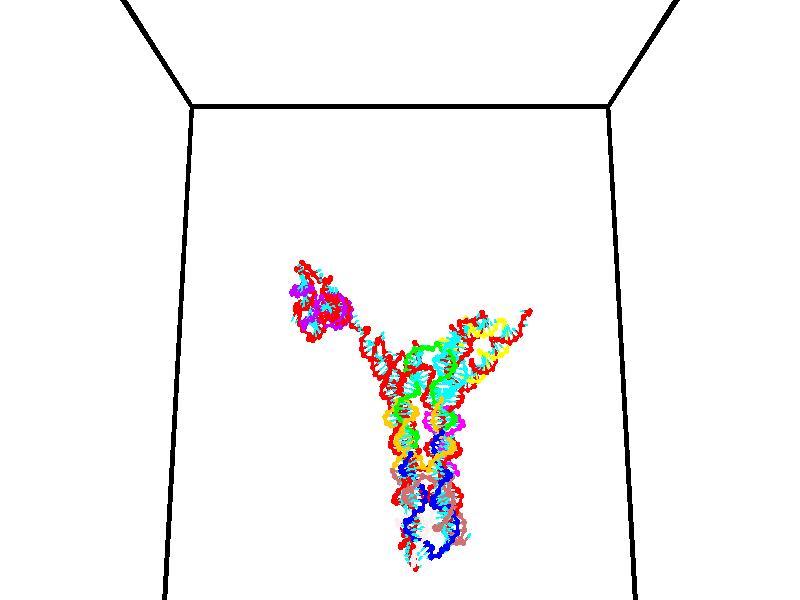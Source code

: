 // switches for output
#declare DRAW_BASES = 1; // possible values are 0, 1; only relevant for DNA ribbons
#declare DRAW_BASES_TYPE = 3; // possible values are 1, 2, 3; only relevant for DNA ribbons
#declare DRAW_FOG = 0; // set to 1 to enable fog

#include "colors.inc"

#include "transforms.inc"
background { rgb <1, 1, 1>}

#default {
   normal{
       ripples 0.25
       frequency 0.20
       turbulence 0.2
       lambda 5
   }
	finish {
		phong 0.1
		phong_size 40.
	}
}

// original window dimensions: 1024x640


// camera settings

camera {
	sky <0, 0.179814, -0.983701>
	up <0, 0.179814, -0.983701>
	right 1.6 * <1, 0, 0>
	location <35, 94.9851, 44.8844>
	look_at <35, 29.7336, 32.9568>
	direction <0, -65.2515, -11.9276>
	angle 67.0682
}


# declare cpy_camera_pos = <35, 94.9851, 44.8844>;
# if (DRAW_FOG = 1)
fog {
	fog_type 2
	up vnormalize(cpy_camera_pos)
	color rgbt<1,1,1,0.3>
	distance 1e-5
	fog_alt 3e-3
	fog_offset 56
}
# end


// LIGHTS

# declare lum = 6;
global_settings {
	ambient_light rgb lum * <0.05, 0.05, 0.05>
	max_trace_level 15
}# declare cpy_direct_light_amount = 0.25;
light_source
{	1000 * <-1, -1.16352, -0.803886>,
	rgb lum * cpy_direct_light_amount
	parallel
}

light_source
{	1000 * <1, 1.16352, 0.803886>,
	rgb lum * cpy_direct_light_amount
	parallel
}

// strand 0

// nucleotide -1

// particle -1
sphere {
	<24.482998, 34.839901, 34.845989> 0.250000
	pigment { color rgbt <1,0,0,0> }
	no_shadow
}
cylinder {
	<24.327946, 34.871696, 35.213341>,  <24.234915, 34.890774, 35.433754>, 0.100000
	pigment { color rgbt <1,0,0,0> }
	no_shadow
}
cylinder {
	<24.327946, 34.871696, 35.213341>,  <24.482998, 34.839901, 34.845989>, 0.100000
	pigment { color rgbt <1,0,0,0> }
	no_shadow
}

// particle -1
sphere {
	<24.327946, 34.871696, 35.213341> 0.100000
	pigment { color rgbt <1,0,0,0> }
	no_shadow
}
sphere {
	0, 1
	scale<0.080000,0.200000,0.300000>
	matrix <0.901973, -0.172890, 0.395668,
		0.190231, 0.981728, -0.004682,
		-0.387629, 0.079491, 0.918382,
		24.211657, 34.895542, 35.488853>
	pigment { color rgbt <0,1,1,0> }
	no_shadow
}
cylinder {
	<24.953903, 35.186764, 35.201305>,  <24.482998, 34.839901, 34.845989>, 0.130000
	pigment { color rgbt <1,0,0,0> }
	no_shadow
}

// nucleotide -1

// particle -1
sphere {
	<24.953903, 35.186764, 35.201305> 0.250000
	pigment { color rgbt <1,0,0,0> }
	no_shadow
}
cylinder {
	<24.734289, 34.991188, 35.472450>,  <24.602522, 34.873840, 35.635136>, 0.100000
	pigment { color rgbt <1,0,0,0> }
	no_shadow
}
cylinder {
	<24.734289, 34.991188, 35.472450>,  <24.953903, 35.186764, 35.201305>, 0.100000
	pigment { color rgbt <1,0,0,0> }
	no_shadow
}

// particle -1
sphere {
	<24.734289, 34.991188, 35.472450> 0.100000
	pigment { color rgbt <1,0,0,0> }
	no_shadow
}
sphere {
	0, 1
	scale<0.080000,0.200000,0.300000>
	matrix <0.834276, -0.271639, 0.479786,
		-0.050453, 0.828944, 0.557052,
		-0.549033, -0.488942, 0.677863,
		24.569580, 34.844505, 35.675808>
	pigment { color rgbt <0,1,1,0> }
	no_shadow
}
cylinder {
	<24.938812, 35.381207, 35.996658>,  <24.953903, 35.186764, 35.201305>, 0.130000
	pigment { color rgbt <1,0,0,0> }
	no_shadow
}

// nucleotide -1

// particle -1
sphere {
	<24.938812, 35.381207, 35.996658> 0.250000
	pigment { color rgbt <1,0,0,0> }
	no_shadow
}
cylinder {
	<24.912710, 34.998199, 35.884304>,  <24.897049, 34.768394, 35.816891>, 0.100000
	pigment { color rgbt <1,0,0,0> }
	no_shadow
}
cylinder {
	<24.912710, 34.998199, 35.884304>,  <24.938812, 35.381207, 35.996658>, 0.100000
	pigment { color rgbt <1,0,0,0> }
	no_shadow
}

// particle -1
sphere {
	<24.912710, 34.998199, 35.884304> 0.100000
	pigment { color rgbt <1,0,0,0> }
	no_shadow
}
sphere {
	0, 1
	scale<0.080000,0.200000,0.300000>
	matrix <0.913711, -0.170477, 0.368877,
		-0.401091, -0.232574, 0.886022,
		-0.065255, -0.957521, -0.280883,
		24.893133, 34.710941, 35.800037>
	pigment { color rgbt <0,1,1,0> }
	no_shadow
}
cylinder {
	<25.231781, 35.049740, 36.459129>,  <24.938812, 35.381207, 35.996658>, 0.130000
	pigment { color rgbt <1,0,0,0> }
	no_shadow
}

// nucleotide -1

// particle -1
sphere {
	<25.231781, 35.049740, 36.459129> 0.250000
	pigment { color rgbt <1,0,0,0> }
	no_shadow
}
cylinder {
	<25.240980, 34.803886, 36.143738>,  <25.246500, 34.656376, 35.954502>, 0.100000
	pigment { color rgbt <1,0,0,0> }
	no_shadow
}
cylinder {
	<25.240980, 34.803886, 36.143738>,  <25.231781, 35.049740, 36.459129>, 0.100000
	pigment { color rgbt <1,0,0,0> }
	no_shadow
}

// particle -1
sphere {
	<25.240980, 34.803886, 36.143738> 0.100000
	pigment { color rgbt <1,0,0,0> }
	no_shadow
}
sphere {
	0, 1
	scale<0.080000,0.200000,0.300000>
	matrix <0.891985, -0.343552, 0.293826,
		-0.451479, -0.710068, 0.540344,
		0.023000, -0.614635, -0.788476,
		25.247881, 34.619495, 35.907196>
	pigment { color rgbt <0,1,1,0> }
	no_shadow
}
cylinder {
	<25.955261, 35.323601, 36.896111>,  <25.231781, 35.049740, 36.459129>, 0.130000
	pigment { color rgbt <1,0,0,0> }
	no_shadow
}

// nucleotide -1

// particle -1
sphere {
	<25.955261, 35.323601, 36.896111> 0.250000
	pigment { color rgbt <1,0,0,0> }
	no_shadow
}
cylinder {
	<26.337967, 35.406887, 36.977348>,  <26.567591, 35.456860, 37.026089>, 0.100000
	pigment { color rgbt <1,0,0,0> }
	no_shadow
}
cylinder {
	<26.337967, 35.406887, 36.977348>,  <25.955261, 35.323601, 36.896111>, 0.100000
	pigment { color rgbt <1,0,0,0> }
	no_shadow
}

// particle -1
sphere {
	<26.337967, 35.406887, 36.977348> 0.100000
	pigment { color rgbt <1,0,0,0> }
	no_shadow
}
sphere {
	0, 1
	scale<0.080000,0.200000,0.300000>
	matrix <-0.121540, 0.920561, -0.371209,
		-0.264248, 0.330476, 0.906068,
		0.956766, 0.208215, 0.203090,
		26.624996, 35.469353, 37.038277>
	pigment { color rgbt <0,1,1,0> }
	no_shadow
}
cylinder {
	<25.955664, 35.982281, 37.348911>,  <25.955261, 35.323601, 36.896111>, 0.130000
	pigment { color rgbt <1,0,0,0> }
	no_shadow
}

// nucleotide -1

// particle -1
sphere {
	<25.955664, 35.982281, 37.348911> 0.250000
	pigment { color rgbt <1,0,0,0> }
	no_shadow
}
cylinder {
	<26.301746, 35.916752, 37.159351>,  <26.509396, 35.877434, 37.045616>, 0.100000
	pigment { color rgbt <1,0,0,0> }
	no_shadow
}
cylinder {
	<26.301746, 35.916752, 37.159351>,  <25.955664, 35.982281, 37.348911>, 0.100000
	pigment { color rgbt <1,0,0,0> }
	no_shadow
}

// particle -1
sphere {
	<26.301746, 35.916752, 37.159351> 0.100000
	pigment { color rgbt <1,0,0,0> }
	no_shadow
}
sphere {
	0, 1
	scale<0.080000,0.200000,0.300000>
	matrix <-0.105374, 0.864608, -0.491272,
		0.490219, 0.474989, 0.730802,
		0.865206, -0.163824, -0.473898,
		26.561308, 35.867603, 37.017181>
	pigment { color rgbt <0,1,1,0> }
	no_shadow
}
cylinder {
	<26.519209, 36.607727, 37.544765>,  <25.955664, 35.982281, 37.348911>, 0.130000
	pigment { color rgbt <1,0,0,0> }
	no_shadow
}

// nucleotide -1

// particle -1
sphere {
	<26.519209, 36.607727, 37.544765> 0.250000
	pigment { color rgbt <1,0,0,0> }
	no_shadow
}
cylinder {
	<26.593973, 36.415493, 37.202045>,  <26.638832, 36.300152, 36.996414>, 0.100000
	pigment { color rgbt <1,0,0,0> }
	no_shadow
}
cylinder {
	<26.593973, 36.415493, 37.202045>,  <26.519209, 36.607727, 37.544765>, 0.100000
	pigment { color rgbt <1,0,0,0> }
	no_shadow
}

// particle -1
sphere {
	<26.593973, 36.415493, 37.202045> 0.100000
	pigment { color rgbt <1,0,0,0> }
	no_shadow
}
sphere {
	0, 1
	scale<0.080000,0.200000,0.300000>
	matrix <0.010909, 0.873129, -0.487367,
		0.982316, 0.081748, 0.168441,
		0.186912, -0.480586, -0.856797,
		26.650047, 36.271317, 36.945007>
	pigment { color rgbt <0,1,1,0> }
	no_shadow
}
cylinder {
	<27.184965, 36.922859, 37.277946>,  <26.519209, 36.607727, 37.544765>, 0.130000
	pigment { color rgbt <1,0,0,0> }
	no_shadow
}

// nucleotide -1

// particle -1
sphere {
	<27.184965, 36.922859, 37.277946> 0.250000
	pigment { color rgbt <1,0,0,0> }
	no_shadow
}
cylinder {
	<26.983730, 36.748631, 36.979366>,  <26.862989, 36.644093, 36.800220>, 0.100000
	pigment { color rgbt <1,0,0,0> }
	no_shadow
}
cylinder {
	<26.983730, 36.748631, 36.979366>,  <27.184965, 36.922859, 37.277946>, 0.100000
	pigment { color rgbt <1,0,0,0> }
	no_shadow
}

// particle -1
sphere {
	<26.983730, 36.748631, 36.979366> 0.100000
	pigment { color rgbt <1,0,0,0> }
	no_shadow
}
sphere {
	0, 1
	scale<0.080000,0.200000,0.300000>
	matrix <0.101176, 0.828085, -0.551396,
		0.858295, -0.352921, -0.372527,
		-0.503084, -0.435570, -0.746449,
		26.832804, 36.617962, 36.755432>
	pigment { color rgbt <0,1,1,0> }
	no_shadow
}
cylinder {
	<27.629911, 37.007084, 36.769489>,  <27.184965, 36.922859, 37.277946>, 0.130000
	pigment { color rgbt <1,0,0,0> }
	no_shadow
}

// nucleotide -1

// particle -1
sphere {
	<27.629911, 37.007084, 36.769489> 0.250000
	pigment { color rgbt <1,0,0,0> }
	no_shadow
}
cylinder {
	<27.268242, 36.978134, 36.601093>,  <27.051241, 36.960766, 36.500057>, 0.100000
	pigment { color rgbt <1,0,0,0> }
	no_shadow
}
cylinder {
	<27.268242, 36.978134, 36.601093>,  <27.629911, 37.007084, 36.769489>, 0.100000
	pigment { color rgbt <1,0,0,0> }
	no_shadow
}

// particle -1
sphere {
	<27.268242, 36.978134, 36.601093> 0.100000
	pigment { color rgbt <1,0,0,0> }
	no_shadow
}
sphere {
	0, 1
	scale<0.080000,0.200000,0.300000>
	matrix <0.170300, 0.842757, -0.510645,
		0.391748, -0.533406, -0.749674,
		-0.904174, -0.072375, -0.420988,
		26.996990, 36.956421, 36.474796>
	pigment { color rgbt <0,1,1,0> }
	no_shadow
}
cylinder {
	<27.665331, 37.386490, 36.127522>,  <27.629911, 37.007084, 36.769489>, 0.130000
	pigment { color rgbt <1,0,0,0> }
	no_shadow
}

// nucleotide -1

// particle -1
sphere {
	<27.665331, 37.386490, 36.127522> 0.250000
	pigment { color rgbt <1,0,0,0> }
	no_shadow
}
cylinder {
	<27.269203, 37.351910, 36.170956>,  <27.031527, 37.331161, 36.197018>, 0.100000
	pigment { color rgbt <1,0,0,0> }
	no_shadow
}
cylinder {
	<27.269203, 37.351910, 36.170956>,  <27.665331, 37.386490, 36.127522>, 0.100000
	pigment { color rgbt <1,0,0,0> }
	no_shadow
}

// particle -1
sphere {
	<27.269203, 37.351910, 36.170956> 0.100000
	pigment { color rgbt <1,0,0,0> }
	no_shadow
}
sphere {
	0, 1
	scale<0.080000,0.200000,0.300000>
	matrix <-0.135647, 0.768458, -0.625358,
		-0.029382, -0.634035, -0.772746,
		-0.990321, -0.086446, 0.108584,
		26.972107, 37.325977, 36.203529>
	pigment { color rgbt <0,1,1,0> }
	no_shadow
}
cylinder {
	<27.490389, 38.043713, 35.859501>,  <27.665331, 37.386490, 36.127522>, 0.130000
	pigment { color rgbt <1,0,0,0> }
	no_shadow
}

// nucleotide -1

// particle -1
sphere {
	<27.490389, 38.043713, 35.859501> 0.250000
	pigment { color rgbt <1,0,0,0> }
	no_shadow
}
cylinder {
	<27.143850, 37.849480, 35.906250>,  <26.935928, 37.732941, 35.934299>, 0.100000
	pigment { color rgbt <1,0,0,0> }
	no_shadow
}
cylinder {
	<27.143850, 37.849480, 35.906250>,  <27.490389, 38.043713, 35.859501>, 0.100000
	pigment { color rgbt <1,0,0,0> }
	no_shadow
}

// particle -1
sphere {
	<27.143850, 37.849480, 35.906250> 0.100000
	pigment { color rgbt <1,0,0,0> }
	no_shadow
}
sphere {
	0, 1
	scale<0.080000,0.200000,0.300000>
	matrix <-0.469538, 0.712087, -0.521984,
		0.170237, -0.507096, -0.844910,
		-0.866345, -0.485578, 0.116877,
		26.883947, 37.703808, 35.941315>
	pigment { color rgbt <0,1,1,0> }
	no_shadow
}
cylinder {
	<27.264185, 37.762547, 35.248135>,  <27.490389, 38.043713, 35.859501>, 0.130000
	pigment { color rgbt <1,0,0,0> }
	no_shadow
}

// nucleotide -1

// particle -1
sphere {
	<27.264185, 37.762547, 35.248135> 0.250000
	pigment { color rgbt <1,0,0,0> }
	no_shadow
}
cylinder {
	<26.956160, 37.854332, 35.486244>,  <26.771343, 37.909405, 35.629108>, 0.100000
	pigment { color rgbt <1,0,0,0> }
	no_shadow
}
cylinder {
	<26.956160, 37.854332, 35.486244>,  <27.264185, 37.762547, 35.248135>, 0.100000
	pigment { color rgbt <1,0,0,0> }
	no_shadow
}

// particle -1
sphere {
	<26.956160, 37.854332, 35.486244> 0.100000
	pigment { color rgbt <1,0,0,0> }
	no_shadow
}
sphere {
	0, 1
	scale<0.080000,0.200000,0.300000>
	matrix <-0.292395, 0.702357, -0.648999,
		-0.567014, -0.673825, -0.473767,
		-0.770065, 0.229465, 0.595269,
		26.725140, 37.923172, 35.664825>
	pigment { color rgbt <0,1,1,0> }
	no_shadow
}
cylinder {
	<26.683615, 37.756271, 34.820946>,  <27.264185, 37.762547, 35.248135>, 0.130000
	pigment { color rgbt <1,0,0,0> }
	no_shadow
}

// nucleotide -1

// particle -1
sphere {
	<26.683615, 37.756271, 34.820946> 0.250000
	pigment { color rgbt <1,0,0,0> }
	no_shadow
}
cylinder {
	<26.603518, 37.991482, 35.134411>,  <26.555460, 38.132607, 35.322491>, 0.100000
	pigment { color rgbt <1,0,0,0> }
	no_shadow
}
cylinder {
	<26.603518, 37.991482, 35.134411>,  <26.683615, 37.756271, 34.820946>, 0.100000
	pigment { color rgbt <1,0,0,0> }
	no_shadow
}

// particle -1
sphere {
	<26.603518, 37.991482, 35.134411> 0.100000
	pigment { color rgbt <1,0,0,0> }
	no_shadow
}
sphere {
	0, 1
	scale<0.080000,0.200000,0.300000>
	matrix <-0.218959, 0.752777, -0.620793,
		-0.954966, -0.295900, -0.021985,
		-0.200243, 0.588022, 0.783666,
		26.543446, 38.167889, 35.369511>
	pigment { color rgbt <0,1,1,0> }
	no_shadow
}
cylinder {
	<26.046913, 38.201717, 34.695236>,  <26.683615, 37.756271, 34.820946>, 0.130000
	pigment { color rgbt <1,0,0,0> }
	no_shadow
}

// nucleotide -1

// particle -1
sphere {
	<26.046913, 38.201717, 34.695236> 0.250000
	pigment { color rgbt <1,0,0,0> }
	no_shadow
}
cylinder {
	<26.186226, 38.418579, 35.001118>,  <26.269814, 38.548695, 35.184647>, 0.100000
	pigment { color rgbt <1,0,0,0> }
	no_shadow
}
cylinder {
	<26.186226, 38.418579, 35.001118>,  <26.046913, 38.201717, 34.695236>, 0.100000
	pigment { color rgbt <1,0,0,0> }
	no_shadow
}

// particle -1
sphere {
	<26.186226, 38.418579, 35.001118> 0.100000
	pigment { color rgbt <1,0,0,0> }
	no_shadow
}
sphere {
	0, 1
	scale<0.080000,0.200000,0.300000>
	matrix <-0.116762, 0.834514, -0.538473,
		-0.930089, 0.098253, 0.353950,
		0.348283, 0.542156, 0.764700,
		26.290710, 38.581226, 35.230526>
	pigment { color rgbt <0,1,1,0> }
	no_shadow
}
cylinder {
	<25.553276, 38.768860, 34.817123>,  <26.046913, 38.201717, 34.695236>, 0.130000
	pigment { color rgbt <1,0,0,0> }
	no_shadow
}

// nucleotide -1

// particle -1
sphere {
	<25.553276, 38.768860, 34.817123> 0.250000
	pigment { color rgbt <1,0,0,0> }
	no_shadow
}
cylinder {
	<25.896599, 38.876892, 34.991646>,  <26.102592, 38.941711, 35.096359>, 0.100000
	pigment { color rgbt <1,0,0,0> }
	no_shadow
}
cylinder {
	<25.896599, 38.876892, 34.991646>,  <25.553276, 38.768860, 34.817123>, 0.100000
	pigment { color rgbt <1,0,0,0> }
	no_shadow
}

// particle -1
sphere {
	<25.896599, 38.876892, 34.991646> 0.100000
	pigment { color rgbt <1,0,0,0> }
	no_shadow
}
sphere {
	0, 1
	scale<0.080000,0.200000,0.300000>
	matrix <-0.132613, 0.938141, -0.319850,
		-0.495707, 0.216669, 0.841029,
		0.858306, 0.270084, 0.436310,
		26.154091, 38.957916, 35.122540>
	pigment { color rgbt <0,1,1,0> }
	no_shadow
}
cylinder {
	<25.286795, 39.399899, 35.160294>,  <25.553276, 38.768860, 34.817123>, 0.130000
	pigment { color rgbt <1,0,0,0> }
	no_shadow
}

// nucleotide -1

// particle -1
sphere {
	<25.286795, 39.399899, 35.160294> 0.250000
	pigment { color rgbt <1,0,0,0> }
	no_shadow
}
cylinder {
	<25.684982, 39.436817, 35.151157>,  <25.923895, 39.458969, 35.145676>, 0.100000
	pigment { color rgbt <1,0,0,0> }
	no_shadow
}
cylinder {
	<25.684982, 39.436817, 35.151157>,  <25.286795, 39.399899, 35.160294>, 0.100000
	pigment { color rgbt <1,0,0,0> }
	no_shadow
}

// particle -1
sphere {
	<25.684982, 39.436817, 35.151157> 0.100000
	pigment { color rgbt <1,0,0,0> }
	no_shadow
}
sphere {
	0, 1
	scale<0.080000,0.200000,0.300000>
	matrix <-0.094520, 0.986692, -0.132308,
		0.010323, 0.133867, 0.990946,
		0.995470, 0.092298, -0.022839,
		25.983624, 39.464508, 35.144306>
	pigment { color rgbt <0,1,1,0> }
	no_shadow
}
cylinder {
	<25.349070, 40.010490, 35.460728>,  <25.286795, 39.399899, 35.160294>, 0.130000
	pigment { color rgbt <1,0,0,0> }
	no_shadow
}

// nucleotide -1

// particle -1
sphere {
	<25.349070, 40.010490, 35.460728> 0.250000
	pigment { color rgbt <1,0,0,0> }
	no_shadow
}
cylinder {
	<25.702740, 39.932384, 35.290974>,  <25.914942, 39.885521, 35.189121>, 0.100000
	pigment { color rgbt <1,0,0,0> }
	no_shadow
}
cylinder {
	<25.702740, 39.932384, 35.290974>,  <25.349070, 40.010490, 35.460728>, 0.100000
	pigment { color rgbt <1,0,0,0> }
	no_shadow
}

// particle -1
sphere {
	<25.702740, 39.932384, 35.290974> 0.100000
	pigment { color rgbt <1,0,0,0> }
	no_shadow
}
sphere {
	0, 1
	scale<0.080000,0.200000,0.300000>
	matrix <0.083736, 0.959986, -0.267236,
		0.459587, 0.200747, 0.865147,
		0.884176, -0.195262, -0.424387,
		25.967993, 39.873806, 35.163658>
	pigment { color rgbt <0,1,1,0> }
	no_shadow
}
cylinder {
	<25.780434, 40.568901, 35.732174>,  <25.349070, 40.010490, 35.460728>, 0.130000
	pigment { color rgbt <1,0,0,0> }
	no_shadow
}

// nucleotide -1

// particle -1
sphere {
	<25.780434, 40.568901, 35.732174> 0.250000
	pigment { color rgbt <1,0,0,0> }
	no_shadow
}
cylinder {
	<25.925629, 40.421017, 35.390049>,  <26.012745, 40.332287, 35.184776>, 0.100000
	pigment { color rgbt <1,0,0,0> }
	no_shadow
}
cylinder {
	<25.925629, 40.421017, 35.390049>,  <25.780434, 40.568901, 35.732174>, 0.100000
	pigment { color rgbt <1,0,0,0> }
	no_shadow
}

// particle -1
sphere {
	<25.925629, 40.421017, 35.390049> 0.100000
	pigment { color rgbt <1,0,0,0> }
	no_shadow
}
sphere {
	0, 1
	scale<0.080000,0.200000,0.300000>
	matrix <0.128921, 0.929014, -0.346860,
		0.922832, 0.015639, 0.384885,
		0.362988, -0.369714, -0.855308,
		26.034525, 40.310104, 35.133457>
	pigment { color rgbt <0,1,1,0> }
	no_shadow
}
cylinder {
	<26.534319, 40.834129, 35.607193>,  <25.780434, 40.568901, 35.732174>, 0.130000
	pigment { color rgbt <1,0,0,0> }
	no_shadow
}

// nucleotide -1

// particle -1
sphere {
	<26.534319, 40.834129, 35.607193> 0.250000
	pigment { color rgbt <1,0,0,0> }
	no_shadow
}
cylinder {
	<26.398445, 40.728130, 35.246220>,  <26.316921, 40.664532, 35.029636>, 0.100000
	pigment { color rgbt <1,0,0,0> }
	no_shadow
}
cylinder {
	<26.398445, 40.728130, 35.246220>,  <26.534319, 40.834129, 35.607193>, 0.100000
	pigment { color rgbt <1,0,0,0> }
	no_shadow
}

// particle -1
sphere {
	<26.398445, 40.728130, 35.246220> 0.100000
	pigment { color rgbt <1,0,0,0> }
	no_shadow
}
sphere {
	0, 1
	scale<0.080000,0.200000,0.300000>
	matrix <0.345594, 0.857201, -0.381800,
		0.874746, -0.441568, -0.199595,
		-0.339684, -0.264999, -0.902435,
		26.296541, 40.648632, 34.975491>
	pigment { color rgbt <0,1,1,0> }
	no_shadow
}
cylinder {
	<27.022369, 41.077400, 35.173134>,  <26.534319, 40.834129, 35.607193>, 0.130000
	pigment { color rgbt <1,0,0,0> }
	no_shadow
}

// nucleotide -1

// particle -1
sphere {
	<27.022369, 41.077400, 35.173134> 0.250000
	pigment { color rgbt <1,0,0,0> }
	no_shadow
}
cylinder {
	<26.709146, 41.018940, 34.931320>,  <26.521214, 40.983864, 34.786232>, 0.100000
	pigment { color rgbt <1,0,0,0> }
	no_shadow
}
cylinder {
	<26.709146, 41.018940, 34.931320>,  <27.022369, 41.077400, 35.173134>, 0.100000
	pigment { color rgbt <1,0,0,0> }
	no_shadow
}

// particle -1
sphere {
	<26.709146, 41.018940, 34.931320> 0.100000
	pigment { color rgbt <1,0,0,0> }
	no_shadow
}
sphere {
	0, 1
	scale<0.080000,0.200000,0.300000>
	matrix <0.214899, 0.848556, -0.483499,
		0.583643, -0.508521, -0.633061,
		-0.783058, -0.146147, -0.604535,
		26.474230, 40.975098, 34.749958>
	pigment { color rgbt <0,1,1,0> }
	no_shadow
}
cylinder {
	<27.182495, 41.157211, 34.476353>,  <27.022369, 41.077400, 35.173134>, 0.130000
	pigment { color rgbt <1,0,0,0> }
	no_shadow
}

// nucleotide -1

// particle -1
sphere {
	<27.182495, 41.157211, 34.476353> 0.250000
	pigment { color rgbt <1,0,0,0> }
	no_shadow
}
cylinder {
	<26.788860, 41.228249, 34.478497>,  <26.552679, 41.270870, 34.479782>, 0.100000
	pigment { color rgbt <1,0,0,0> }
	no_shadow
}
cylinder {
	<26.788860, 41.228249, 34.478497>,  <27.182495, 41.157211, 34.476353>, 0.100000
	pigment { color rgbt <1,0,0,0> }
	no_shadow
}

// particle -1
sphere {
	<26.788860, 41.228249, 34.478497> 0.100000
	pigment { color rgbt <1,0,0,0> }
	no_shadow
}
sphere {
	0, 1
	scale<0.080000,0.200000,0.300000>
	matrix <0.141594, 0.802103, -0.580157,
		-0.107335, -0.570166, -0.814487,
		-0.984089, 0.177598, 0.005362,
		26.493633, 41.281528, 34.480106>
	pigment { color rgbt <0,1,1,0> }
	no_shadow
}
cylinder {
	<26.983391, 41.267372, 33.768532>,  <27.182495, 41.157211, 34.476353>, 0.130000
	pigment { color rgbt <1,0,0,0> }
	no_shadow
}

// nucleotide -1

// particle -1
sphere {
	<26.983391, 41.267372, 33.768532> 0.250000
	pigment { color rgbt <1,0,0,0> }
	no_shadow
}
cylinder {
	<26.669186, 41.418488, 33.964588>,  <26.480663, 41.509159, 34.082222>, 0.100000
	pigment { color rgbt <1,0,0,0> }
	no_shadow
}
cylinder {
	<26.669186, 41.418488, 33.964588>,  <26.983391, 41.267372, 33.768532>, 0.100000
	pigment { color rgbt <1,0,0,0> }
	no_shadow
}

// particle -1
sphere {
	<26.669186, 41.418488, 33.964588> 0.100000
	pigment { color rgbt <1,0,0,0> }
	no_shadow
}
sphere {
	0, 1
	scale<0.080000,0.200000,0.300000>
	matrix <-0.006381, 0.787046, -0.616862,
		-0.618812, -0.487680, -0.615824,
		-0.785513, 0.377792, 0.490145,
		26.433531, 41.531826, 34.111633>
	pigment { color rgbt <0,1,1,0> }
	no_shadow
}
cylinder {
	<26.634211, 41.507450, 33.236420>,  <26.983391, 41.267372, 33.768532>, 0.130000
	pigment { color rgbt <1,0,0,0> }
	no_shadow
}

// nucleotide -1

// particle -1
sphere {
	<26.634211, 41.507450, 33.236420> 0.250000
	pigment { color rgbt <1,0,0,0> }
	no_shadow
}
cylinder {
	<26.483013, 41.700638, 33.552357>,  <26.392294, 41.816551, 33.741920>, 0.100000
	pigment { color rgbt <1,0,0,0> }
	no_shadow
}
cylinder {
	<26.483013, 41.700638, 33.552357>,  <26.634211, 41.507450, 33.236420>, 0.100000
	pigment { color rgbt <1,0,0,0> }
	no_shadow
}

// particle -1
sphere {
	<26.483013, 41.700638, 33.552357> 0.100000
	pigment { color rgbt <1,0,0,0> }
	no_shadow
}
sphere {
	0, 1
	scale<0.080000,0.200000,0.300000>
	matrix <-0.093305, 0.828927, -0.551520,
		-0.921094, -0.282168, -0.268267,
		-0.377995, 0.482971, 0.789847,
		26.369614, 41.845528, 33.789310>
	pigment { color rgbt <0,1,1,0> }
	no_shadow
}
cylinder {
	<26.234640, 42.098576, 32.979435>,  <26.634211, 41.507450, 33.236420>, 0.130000
	pigment { color rgbt <1,0,0,0> }
	no_shadow
}

// nucleotide -1

// particle -1
sphere {
	<26.234640, 42.098576, 32.979435> 0.250000
	pigment { color rgbt <1,0,0,0> }
	no_shadow
}
cylinder {
	<26.282892, 42.214989, 33.359066>,  <26.311844, 42.284836, 33.586845>, 0.100000
	pigment { color rgbt <1,0,0,0> }
	no_shadow
}
cylinder {
	<26.282892, 42.214989, 33.359066>,  <26.234640, 42.098576, 32.979435>, 0.100000
	pigment { color rgbt <1,0,0,0> }
	no_shadow
}

// particle -1
sphere {
	<26.282892, 42.214989, 33.359066> 0.100000
	pigment { color rgbt <1,0,0,0> }
	no_shadow
}
sphere {
	0, 1
	scale<0.080000,0.200000,0.300000>
	matrix <0.173629, 0.935136, -0.308825,
		-0.977395, 0.202042, 0.062276,
		0.120632, 0.291031, 0.949078,
		26.319082, 42.302299, 33.643791>
	pigment { color rgbt <0,1,1,0> }
	no_shadow
}
cylinder {
	<25.850235, 42.723949, 33.014977>,  <26.234640, 42.098576, 32.979435>, 0.130000
	pigment { color rgbt <1,0,0,0> }
	no_shadow
}

// nucleotide -1

// particle -1
sphere {
	<25.850235, 42.723949, 33.014977> 0.250000
	pigment { color rgbt <1,0,0,0> }
	no_shadow
}
cylinder {
	<26.113029, 42.723946, 33.316536>,  <26.270706, 42.723942, 33.497471>, 0.100000
	pigment { color rgbt <1,0,0,0> }
	no_shadow
}
cylinder {
	<26.113029, 42.723946, 33.316536>,  <25.850235, 42.723949, 33.014977>, 0.100000
	pigment { color rgbt <1,0,0,0> }
	no_shadow
}

// particle -1
sphere {
	<26.113029, 42.723946, 33.316536> 0.100000
	pigment { color rgbt <1,0,0,0> }
	no_shadow
}
sphere {
	0, 1
	scale<0.080000,0.200000,0.300000>
	matrix <0.165229, 0.975690, -0.143977,
		-0.735572, 0.219157, 0.641018,
		0.656989, -0.000009, 0.753901,
		26.310125, 42.723942, 33.542706>
	pigment { color rgbt <0,1,1,0> }
	no_shadow
}
cylinder {
	<26.348492, 43.087841, 32.625183>,  <25.850235, 42.723949, 33.014977>, 0.130000
	pigment { color rgbt <1,0,0,0> }
	no_shadow
}

// nucleotide -1

// particle -1
sphere {
	<26.348492, 43.087841, 32.625183> 0.250000
	pigment { color rgbt <1,0,0,0> }
	no_shadow
}
cylinder {
	<26.275105, 43.437035, 32.805954>,  <26.231071, 43.646549, 32.914417>, 0.100000
	pigment { color rgbt <1,0,0,0> }
	no_shadow
}
cylinder {
	<26.275105, 43.437035, 32.805954>,  <26.348492, 43.087841, 32.625183>, 0.100000
	pigment { color rgbt <1,0,0,0> }
	no_shadow
}

// particle -1
sphere {
	<26.275105, 43.437035, 32.805954> 0.100000
	pigment { color rgbt <1,0,0,0> }
	no_shadow
}
sphere {
	0, 1
	scale<0.080000,0.200000,0.300000>
	matrix <0.422132, -0.345220, 0.838229,
		0.887775, 0.344562, -0.305177,
		-0.183469, 0.872983, 0.451929,
		26.220064, 43.698929, 32.941532>
	pigment { color rgbt <0,1,1,0> }
	no_shadow
}
cylinder {
	<26.953337, 43.372417, 33.012497>,  <26.348492, 43.087841, 32.625183>, 0.130000
	pigment { color rgbt <1,0,0,0> }
	no_shadow
}

// nucleotide -1

// particle -1
sphere {
	<26.953337, 43.372417, 33.012497> 0.250000
	pigment { color rgbt <1,0,0,0> }
	no_shadow
}
cylinder {
	<26.640722, 43.563286, 33.173252>,  <26.453154, 43.677807, 33.269703>, 0.100000
	pigment { color rgbt <1,0,0,0> }
	no_shadow
}
cylinder {
	<26.640722, 43.563286, 33.173252>,  <26.953337, 43.372417, 33.012497>, 0.100000
	pigment { color rgbt <1,0,0,0> }
	no_shadow
}

// particle -1
sphere {
	<26.640722, 43.563286, 33.173252> 0.100000
	pigment { color rgbt <1,0,0,0> }
	no_shadow
}
sphere {
	0, 1
	scale<0.080000,0.200000,0.300000>
	matrix <0.356180, -0.187594, 0.915393,
		0.512189, 0.858555, -0.023347,
		-0.781535, 0.477170, 0.401884,
		26.406261, 43.706436, 33.293816>
	pigment { color rgbt <0,1,1,0> }
	no_shadow
}
cylinder {
	<27.420513, 43.521694, 33.549801>,  <26.953337, 43.372417, 33.012497>, 0.130000
	pigment { color rgbt <1,0,0,0> }
	no_shadow
}

// nucleotide -1

// particle -1
sphere {
	<27.420513, 43.521694, 33.549801> 0.250000
	pigment { color rgbt <1,0,0,0> }
	no_shadow
}
cylinder {
	<27.726389, 43.765316, 33.465607>,  <27.909914, 43.911488, 33.415089>, 0.100000
	pigment { color rgbt <1,0,0,0> }
	no_shadow
}
cylinder {
	<27.726389, 43.765316, 33.465607>,  <27.420513, 43.521694, 33.549801>, 0.100000
	pigment { color rgbt <1,0,0,0> }
	no_shadow
}

// particle -1
sphere {
	<27.726389, 43.765316, 33.465607> 0.100000
	pigment { color rgbt <1,0,0,0> }
	no_shadow
}
sphere {
	0, 1
	scale<0.080000,0.200000,0.300000>
	matrix <0.284562, -0.026087, 0.958303,
		0.578167, -0.792699, -0.193263,
		0.764687, 0.609055, -0.210490,
		27.955795, 43.948032, 33.402458>
	pigment { color rgbt <0,1,1,0> }
	no_shadow
}
cylinder {
	<27.963625, 43.303066, 33.995255>,  <27.420513, 43.521694, 33.549801>, 0.130000
	pigment { color rgbt <1,0,0,0> }
	no_shadow
}

// nucleotide -1

// particle -1
sphere {
	<27.963625, 43.303066, 33.995255> 0.250000
	pigment { color rgbt <1,0,0,0> }
	no_shadow
}
cylinder {
	<28.078623, 43.660606, 33.857635>,  <28.147621, 43.875130, 33.775063>, 0.100000
	pigment { color rgbt <1,0,0,0> }
	no_shadow
}
cylinder {
	<28.078623, 43.660606, 33.857635>,  <27.963625, 43.303066, 33.995255>, 0.100000
	pigment { color rgbt <1,0,0,0> }
	no_shadow
}

// particle -1
sphere {
	<28.078623, 43.660606, 33.857635> 0.100000
	pigment { color rgbt <1,0,0,0> }
	no_shadow
}
sphere {
	0, 1
	scale<0.080000,0.200000,0.300000>
	matrix <0.237746, 0.281374, 0.929680,
		0.927806, -0.349074, -0.131617,
		0.287494, 0.893855, -0.344051,
		28.164871, 43.928764, 33.754421>
	pigment { color rgbt <0,1,1,0> }
	no_shadow
}
cylinder {
	<28.749512, 43.522659, 34.166809>,  <27.963625, 43.303066, 33.995255>, 0.130000
	pigment { color rgbt <1,0,0,0> }
	no_shadow
}

// nucleotide -1

// particle -1
sphere {
	<28.749512, 43.522659, 34.166809> 0.250000
	pigment { color rgbt <1,0,0,0> }
	no_shadow
}
cylinder {
	<28.484364, 43.821930, 34.155239>,  <28.325275, 44.001492, 34.148296>, 0.100000
	pigment { color rgbt <1,0,0,0> }
	no_shadow
}
cylinder {
	<28.484364, 43.821930, 34.155239>,  <28.749512, 43.522659, 34.166809>, 0.100000
	pigment { color rgbt <1,0,0,0> }
	no_shadow
}

// particle -1
sphere {
	<28.484364, 43.821930, 34.155239> 0.100000
	pigment { color rgbt <1,0,0,0> }
	no_shadow
}
sphere {
	0, 1
	scale<0.080000,0.200000,0.300000>
	matrix <0.271842, 0.276479, 0.921771,
		0.697643, 0.603152, -0.386655,
		-0.662870, 0.748176, -0.028922,
		28.285503, 44.046383, 34.146561>
	pigment { color rgbt <0,1,1,0> }
	no_shadow
}
cylinder {
	<29.024956, 44.221985, 34.047054>,  <28.749512, 43.522659, 34.166809>, 0.130000
	pigment { color rgbt <1,0,0,0> }
	no_shadow
}

// nucleotide -1

// particle -1
sphere {
	<29.024956, 44.221985, 34.047054> 0.250000
	pigment { color rgbt <1,0,0,0> }
	no_shadow
}
cylinder {
	<28.719763, 44.130146, 34.288761>,  <28.536648, 44.075043, 34.433784>, 0.100000
	pigment { color rgbt <1,0,0,0> }
	no_shadow
}
cylinder {
	<28.719763, 44.130146, 34.288761>,  <29.024956, 44.221985, 34.047054>, 0.100000
	pigment { color rgbt <1,0,0,0> }
	no_shadow
}

// particle -1
sphere {
	<28.719763, 44.130146, 34.288761> 0.100000
	pigment { color rgbt <1,0,0,0> }
	no_shadow
}
sphere {
	0, 1
	scale<0.080000,0.200000,0.300000>
	matrix <0.546350, 0.270563, 0.792652,
		-0.345485, 0.934923, -0.080994,
		-0.762982, -0.229598, 0.604270,
		28.490868, 44.061268, 34.470043>
	pigment { color rgbt <0,1,1,0> }
	no_shadow
}
cylinder {
	<28.656311, 44.908485, 34.343353>,  <29.024956, 44.221985, 34.047054>, 0.130000
	pigment { color rgbt <1,0,0,0> }
	no_shadow
}

// nucleotide -1

// particle -1
sphere {
	<28.656311, 44.908485, 34.343353> 0.250000
	pigment { color rgbt <1,0,0,0> }
	no_shadow
}
cylinder {
	<28.687965, 44.553963, 34.525871>,  <28.706959, 44.341251, 34.635380>, 0.100000
	pigment { color rgbt <1,0,0,0> }
	no_shadow
}
cylinder {
	<28.687965, 44.553963, 34.525871>,  <28.656311, 44.908485, 34.343353>, 0.100000
	pigment { color rgbt <1,0,0,0> }
	no_shadow
}

// particle -1
sphere {
	<28.687965, 44.553963, 34.525871> 0.100000
	pigment { color rgbt <1,0,0,0> }
	no_shadow
}
sphere {
	0, 1
	scale<0.080000,0.200000,0.300000>
	matrix <0.680112, 0.382655, 0.625319,
		-0.728825, 0.260844, 0.633068,
		0.079136, -0.886305, 0.456291,
		28.711706, 44.288071, 34.662758>
	pigment { color rgbt <0,1,1,0> }
	no_shadow
}
cylinder {
	<28.465204, 45.042320, 35.104946>,  <28.656311, 44.908485, 34.343353>, 0.130000
	pigment { color rgbt <1,0,0,0> }
	no_shadow
}

// nucleotide -1

// particle -1
sphere {
	<28.465204, 45.042320, 35.104946> 0.250000
	pigment { color rgbt <1,0,0,0> }
	no_shadow
}
cylinder {
	<28.730682, 44.775360, 34.969837>,  <28.889969, 44.615185, 34.888771>, 0.100000
	pigment { color rgbt <1,0,0,0> }
	no_shadow
}
cylinder {
	<28.730682, 44.775360, 34.969837>,  <28.465204, 45.042320, 35.104946>, 0.100000
	pigment { color rgbt <1,0,0,0> }
	no_shadow
}

// particle -1
sphere {
	<28.730682, 44.775360, 34.969837> 0.100000
	pigment { color rgbt <1,0,0,0> }
	no_shadow
}
sphere {
	0, 1
	scale<0.080000,0.200000,0.300000>
	matrix <0.746358, 0.560944, 0.358178,
		-0.049579, -0.489817, 0.870415,
		0.663695, -0.667399, -0.337768,
		28.929790, 44.575142, 34.868507>
	pigment { color rgbt <0,1,1,0> }
	no_shadow
}
cylinder {
	<28.947811, 44.762180, 35.685524>,  <28.465204, 45.042320, 35.104946>, 0.130000
	pigment { color rgbt <1,0,0,0> }
	no_shadow
}

// nucleotide -1

// particle -1
sphere {
	<28.947811, 44.762180, 35.685524> 0.250000
	pigment { color rgbt <1,0,0,0> }
	no_shadow
}
cylinder {
	<29.123177, 44.759899, 35.326023>,  <29.228395, 44.758530, 35.110321>, 0.100000
	pigment { color rgbt <1,0,0,0> }
	no_shadow
}
cylinder {
	<29.123177, 44.759899, 35.326023>,  <28.947811, 44.762180, 35.685524>, 0.100000
	pigment { color rgbt <1,0,0,0> }
	no_shadow
}

// particle -1
sphere {
	<29.123177, 44.759899, 35.326023> 0.100000
	pigment { color rgbt <1,0,0,0> }
	no_shadow
}
sphere {
	0, 1
	scale<0.080000,0.200000,0.300000>
	matrix <0.725638, 0.592289, 0.350205,
		0.530325, -0.805706, 0.263806,
		0.438412, -0.005705, -0.898756,
		29.254700, 44.758186, 35.056396>
	pigment { color rgbt <0,1,1,0> }
	no_shadow
}
cylinder {
	<29.681320, 44.722790, 35.754311>,  <28.947811, 44.762180, 35.685524>, 0.130000
	pigment { color rgbt <1,0,0,0> }
	no_shadow
}

// nucleotide -1

// particle -1
sphere {
	<29.681320, 44.722790, 35.754311> 0.250000
	pigment { color rgbt <1,0,0,0> }
	no_shadow
}
cylinder {
	<29.647392, 44.833878, 35.371548>,  <29.627035, 44.900528, 35.141888>, 0.100000
	pigment { color rgbt <1,0,0,0> }
	no_shadow
}
cylinder {
	<29.647392, 44.833878, 35.371548>,  <29.681320, 44.722790, 35.754311>, 0.100000
	pigment { color rgbt <1,0,0,0> }
	no_shadow
}

// particle -1
sphere {
	<29.647392, 44.833878, 35.371548> 0.100000
	pigment { color rgbt <1,0,0,0> }
	no_shadow
}
sphere {
	0, 1
	scale<0.080000,0.200000,0.300000>
	matrix <0.926404, 0.375568, 0.026884,
		0.366852, -0.884206, -0.289135,
		-0.084819, 0.277718, -0.956911,
		29.621946, 44.917194, 35.084473>
	pigment { color rgbt <0,1,1,0> }
	no_shadow
}
cylinder {
	<29.497917, 44.020504, 35.718491>,  <29.681320, 44.722790, 35.754311>, 0.130000
	pigment { color rgbt <1,0,0,0> }
	no_shadow
}

// nucleotide -1

// particle -1
sphere {
	<29.497917, 44.020504, 35.718491> 0.250000
	pigment { color rgbt <1,0,0,0> }
	no_shadow
}
cylinder {
	<29.150373, 43.867214, 35.843853>,  <28.941847, 43.775242, 35.919071>, 0.100000
	pigment { color rgbt <1,0,0,0> }
	no_shadow
}
cylinder {
	<29.150373, 43.867214, 35.843853>,  <29.497917, 44.020504, 35.718491>, 0.100000
	pigment { color rgbt <1,0,0,0> }
	no_shadow
}

// particle -1
sphere {
	<29.150373, 43.867214, 35.843853> 0.100000
	pigment { color rgbt <1,0,0,0> }
	no_shadow
}
sphere {
	0, 1
	scale<0.080000,0.200000,0.300000>
	matrix <0.401230, -0.915945, -0.007652,
		0.289995, 0.119099, 0.949588,
		-0.868860, -0.383222, 0.313406,
		28.889715, 43.752247, 35.937874>
	pigment { color rgbt <0,1,1,0> }
	no_shadow
}
cylinder {
	<29.629778, 43.483047, 36.199562>,  <29.497917, 44.020504, 35.718491>, 0.130000
	pigment { color rgbt <1,0,0,0> }
	no_shadow
}

// nucleotide -1

// particle -1
sphere {
	<29.629778, 43.483047, 36.199562> 0.250000
	pigment { color rgbt <1,0,0,0> }
	no_shadow
}
cylinder {
	<29.249882, 43.401226, 36.104778>,  <29.021944, 43.352135, 36.047909>, 0.100000
	pigment { color rgbt <1,0,0,0> }
	no_shadow
}
cylinder {
	<29.249882, 43.401226, 36.104778>,  <29.629778, 43.483047, 36.199562>, 0.100000
	pigment { color rgbt <1,0,0,0> }
	no_shadow
}

// particle -1
sphere {
	<29.249882, 43.401226, 36.104778> 0.100000
	pigment { color rgbt <1,0,0,0> }
	no_shadow
}
sphere {
	0, 1
	scale<0.080000,0.200000,0.300000>
	matrix <0.236008, -0.965189, -0.112744,
		-0.205650, -0.163002, 0.964955,
		-0.949741, -0.204552, -0.236960,
		28.964960, 43.339859, 36.033691>
	pigment { color rgbt <0,1,1,0> }
	no_shadow
}
cylinder {
	<29.504993, 42.764278, 36.554855>,  <29.629778, 43.483047, 36.199562>, 0.130000
	pigment { color rgbt <1,0,0,0> }
	no_shadow
}

// nucleotide -1

// particle -1
sphere {
	<29.504993, 42.764278, 36.554855> 0.250000
	pigment { color rgbt <1,0,0,0> }
	no_shadow
}
cylinder {
	<29.215374, 42.822674, 36.285206>,  <29.041603, 42.857712, 36.123417>, 0.100000
	pigment { color rgbt <1,0,0,0> }
	no_shadow
}
cylinder {
	<29.215374, 42.822674, 36.285206>,  <29.504993, 42.764278, 36.554855>, 0.100000
	pigment { color rgbt <1,0,0,0> }
	no_shadow
}

// particle -1
sphere {
	<29.215374, 42.822674, 36.285206> 0.100000
	pigment { color rgbt <1,0,0,0> }
	no_shadow
}
sphere {
	0, 1
	scale<0.080000,0.200000,0.300000>
	matrix <0.056045, -0.961661, -0.268454,
		-0.687469, -0.232155, 0.688106,
		-0.724048, 0.145989, -0.674123,
		28.998159, 42.866470, 36.082970>
	pigment { color rgbt <0,1,1,0> }
	no_shadow
}
cylinder {
	<29.028727, 42.286865, 36.725498>,  <29.504993, 42.764278, 36.554855>, 0.130000
	pigment { color rgbt <1,0,0,0> }
	no_shadow
}

// nucleotide -1

// particle -1
sphere {
	<29.028727, 42.286865, 36.725498> 0.250000
	pigment { color rgbt <1,0,0,0> }
	no_shadow
}
cylinder {
	<28.980122, 42.382046, 36.340038>,  <28.950958, 42.439156, 36.108765>, 0.100000
	pigment { color rgbt <1,0,0,0> }
	no_shadow
}
cylinder {
	<28.980122, 42.382046, 36.340038>,  <29.028727, 42.286865, 36.725498>, 0.100000
	pigment { color rgbt <1,0,0,0> }
	no_shadow
}

// particle -1
sphere {
	<28.980122, 42.382046, 36.340038> 0.100000
	pigment { color rgbt <1,0,0,0> }
	no_shadow
}
sphere {
	0, 1
	scale<0.080000,0.200000,0.300000>
	matrix <0.058938, -0.967397, -0.246312,
		-0.990838, -0.086726, 0.103527,
		-0.121514, 0.237954, -0.963645,
		28.943668, 42.453430, 36.050945>
	pigment { color rgbt <0,1,1,0> }
	no_shadow
}
cylinder {
	<28.517904, 41.866070, 36.475842>,  <29.028727, 42.286865, 36.725498>, 0.130000
	pigment { color rgbt <1,0,0,0> }
	no_shadow
}

// nucleotide -1

// particle -1
sphere {
	<28.517904, 41.866070, 36.475842> 0.250000
	pigment { color rgbt <1,0,0,0> }
	no_shadow
}
cylinder {
	<28.738518, 41.991913, 36.166821>,  <28.870886, 42.067421, 35.981407>, 0.100000
	pigment { color rgbt <1,0,0,0> }
	no_shadow
}
cylinder {
	<28.738518, 41.991913, 36.166821>,  <28.517904, 41.866070, 36.475842>, 0.100000
	pigment { color rgbt <1,0,0,0> }
	no_shadow
}

// particle -1
sphere {
	<28.738518, 41.991913, 36.166821> 0.100000
	pigment { color rgbt <1,0,0,0> }
	no_shadow
}
sphere {
	0, 1
	scale<0.080000,0.200000,0.300000>
	matrix <0.074305, -0.940995, -0.330163,
		-0.830837, 0.124692, -0.542367,
		0.551534, 0.314612, -0.772548,
		28.903978, 42.086296, 35.935055>
	pigment { color rgbt <0,1,1,0> }
	no_shadow
}
cylinder {
	<28.124315, 41.690102, 35.971035>,  <28.517904, 41.866070, 36.475842>, 0.130000
	pigment { color rgbt <1,0,0,0> }
	no_shadow
}

// nucleotide -1

// particle -1
sphere {
	<28.124315, 41.690102, 35.971035> 0.250000
	pigment { color rgbt <1,0,0,0> }
	no_shadow
}
cylinder {
	<28.483198, 41.737366, 35.800831>,  <28.698528, 41.765724, 35.698708>, 0.100000
	pigment { color rgbt <1,0,0,0> }
	no_shadow
}
cylinder {
	<28.483198, 41.737366, 35.800831>,  <28.124315, 41.690102, 35.971035>, 0.100000
	pigment { color rgbt <1,0,0,0> }
	no_shadow
}

// particle -1
sphere {
	<28.483198, 41.737366, 35.800831> 0.100000
	pigment { color rgbt <1,0,0,0> }
	no_shadow
}
sphere {
	0, 1
	scale<0.080000,0.200000,0.300000>
	matrix <-0.030763, -0.944478, -0.327132,
		-0.440540, 0.306595, -0.843756,
		0.897206, 0.118159, -0.425512,
		28.752359, 41.772812, 35.673176>
	pigment { color rgbt <0,1,1,0> }
	no_shadow
}
cylinder {
	<28.119820, 41.282452, 35.381081>,  <28.124315, 41.690102, 35.971035>, 0.130000
	pigment { color rgbt <1,0,0,0> }
	no_shadow
}

// nucleotide -1

// particle -1
sphere {
	<28.119820, 41.282452, 35.381081> 0.250000
	pigment { color rgbt <1,0,0,0> }
	no_shadow
}
cylinder {
	<28.510609, 41.326332, 35.454277>,  <28.745083, 41.352661, 35.498196>, 0.100000
	pigment { color rgbt <1,0,0,0> }
	no_shadow
}
cylinder {
	<28.510609, 41.326332, 35.454277>,  <28.119820, 41.282452, 35.381081>, 0.100000
	pigment { color rgbt <1,0,0,0> }
	no_shadow
}

// particle -1
sphere {
	<28.510609, 41.326332, 35.454277> 0.100000
	pigment { color rgbt <1,0,0,0> }
	no_shadow
}
sphere {
	0, 1
	scale<0.080000,0.200000,0.300000>
	matrix <0.153178, -0.957681, -0.243687,
		0.148514, 0.266106, -0.952434,
		0.976975, 0.109701, 0.182991,
		28.803701, 41.359241, 35.509174>
	pigment { color rgbt <0,1,1,0> }
	no_shadow
}
cylinder {
	<28.426989, 41.013859, 34.805523>,  <28.119820, 41.282452, 35.381081>, 0.130000
	pigment { color rgbt <1,0,0,0> }
	no_shadow
}

// nucleotide -1

// particle -1
sphere {
	<28.426989, 41.013859, 34.805523> 0.250000
	pigment { color rgbt <1,0,0,0> }
	no_shadow
}
cylinder {
	<28.711002, 40.995010, 35.086559>,  <28.881411, 40.983704, 35.255180>, 0.100000
	pigment { color rgbt <1,0,0,0> }
	no_shadow
}
cylinder {
	<28.711002, 40.995010, 35.086559>,  <28.426989, 41.013859, 34.805523>, 0.100000
	pigment { color rgbt <1,0,0,0> }
	no_shadow
}

// particle -1
sphere {
	<28.711002, 40.995010, 35.086559> 0.100000
	pigment { color rgbt <1,0,0,0> }
	no_shadow
}
sphere {
	0, 1
	scale<0.080000,0.200000,0.300000>
	matrix <0.193303, -0.946386, -0.258821,
		0.677116, 0.319584, -0.662857,
		0.710033, -0.047119, 0.702590,
		28.924013, 40.980873, 35.297337>
	pigment { color rgbt <0,1,1,0> }
	no_shadow
}
cylinder {
	<28.871822, 40.499958, 34.533283>,  <28.426989, 41.013859, 34.805523>, 0.130000
	pigment { color rgbt <1,0,0,0> }
	no_shadow
}

// nucleotide -1

// particle -1
sphere {
	<28.871822, 40.499958, 34.533283> 0.250000
	pigment { color rgbt <1,0,0,0> }
	no_shadow
}
cylinder {
	<28.988203, 40.510757, 34.915825>,  <29.058031, 40.517239, 35.145351>, 0.100000
	pigment { color rgbt <1,0,0,0> }
	no_shadow
}
cylinder {
	<28.988203, 40.510757, 34.915825>,  <28.871822, 40.499958, 34.533283>, 0.100000
	pigment { color rgbt <1,0,0,0> }
	no_shadow
}

// particle -1
sphere {
	<28.988203, 40.510757, 34.915825> 0.100000
	pigment { color rgbt <1,0,0,0> }
	no_shadow
}
sphere {
	0, 1
	scale<0.080000,0.200000,0.300000>
	matrix <0.245547, -0.968227, -0.047367,
		0.924691, 0.248612, -0.288337,
		0.290951, 0.027001, 0.956357,
		29.075489, 40.518856, 35.202732>
	pigment { color rgbt <0,1,1,0> }
	no_shadow
}
cylinder {
	<29.407009, 40.079185, 34.531883>,  <28.871822, 40.499958, 34.533283>, 0.130000
	pigment { color rgbt <1,0,0,0> }
	no_shadow
}

// nucleotide -1

// particle -1
sphere {
	<29.407009, 40.079185, 34.531883> 0.250000
	pigment { color rgbt <1,0,0,0> }
	no_shadow
}
cylinder {
	<29.303753, 40.085476, 34.918274>,  <29.241798, 40.089252, 35.150108>, 0.100000
	pigment { color rgbt <1,0,0,0> }
	no_shadow
}
cylinder {
	<29.303753, 40.085476, 34.918274>,  <29.407009, 40.079185, 34.531883>, 0.100000
	pigment { color rgbt <1,0,0,0> }
	no_shadow
}

// particle -1
sphere {
	<29.303753, 40.085476, 34.918274> 0.100000
	pigment { color rgbt <1,0,0,0> }
	no_shadow
}
sphere {
	0, 1
	scale<0.080000,0.200000,0.300000>
	matrix <0.224852, -0.971432, 0.075906,
		0.939577, 0.236797, 0.247229,
		-0.258141, 0.015729, 0.965979,
		29.226311, 40.090195, 35.208069>
	pigment { color rgbt <0,1,1,0> }
	no_shadow
}
cylinder {
	<29.936857, 39.664429, 34.789986>,  <29.407009, 40.079185, 34.531883>, 0.130000
	pigment { color rgbt <1,0,0,0> }
	no_shadow
}

// nucleotide -1

// particle -1
sphere {
	<29.936857, 39.664429, 34.789986> 0.250000
	pigment { color rgbt <1,0,0,0> }
	no_shadow
}
cylinder {
	<29.652258, 39.690655, 35.069836>,  <29.481499, 39.706390, 35.237743>, 0.100000
	pigment { color rgbt <1,0,0,0> }
	no_shadow
}
cylinder {
	<29.652258, 39.690655, 35.069836>,  <29.936857, 39.664429, 34.789986>, 0.100000
	pigment { color rgbt <1,0,0,0> }
	no_shadow
}

// particle -1
sphere {
	<29.652258, 39.690655, 35.069836> 0.100000
	pigment { color rgbt <1,0,0,0> }
	no_shadow
}
sphere {
	0, 1
	scale<0.080000,0.200000,0.300000>
	matrix <0.219043, -0.925332, 0.309484,
		0.667676, 0.373444, 0.644009,
		-0.711498, 0.065569, 0.699622,
		29.438808, 39.710327, 35.279724>
	pigment { color rgbt <0,1,1,0> }
	no_shadow
}
cylinder {
	<30.232349, 39.412670, 35.361233>,  <29.936857, 39.664429, 34.789986>, 0.130000
	pigment { color rgbt <1,0,0,0> }
	no_shadow
}

// nucleotide -1

// particle -1
sphere {
	<30.232349, 39.412670, 35.361233> 0.250000
	pigment { color rgbt <1,0,0,0> }
	no_shadow
}
cylinder {
	<29.844875, 39.392654, 35.458515>,  <29.612391, 39.380646, 35.516884>, 0.100000
	pigment { color rgbt <1,0,0,0> }
	no_shadow
}
cylinder {
	<29.844875, 39.392654, 35.458515>,  <30.232349, 39.412670, 35.361233>, 0.100000
	pigment { color rgbt <1,0,0,0> }
	no_shadow
}

// particle -1
sphere {
	<29.844875, 39.392654, 35.458515> 0.100000
	pigment { color rgbt <1,0,0,0> }
	no_shadow
}
sphere {
	0, 1
	scale<0.080000,0.200000,0.300000>
	matrix <0.130151, -0.936468, 0.325712,
		0.211456, 0.347165, 0.913653,
		-0.968683, -0.050039, 0.243205,
		29.554270, 39.377644, 35.531475>
	pigment { color rgbt <0,1,1,0> }
	no_shadow
}
cylinder {
	<30.158890, 39.091187, 36.061268>,  <30.232349, 39.412670, 35.361233>, 0.130000
	pigment { color rgbt <1,0,0,0> }
	no_shadow
}

// nucleotide -1

// particle -1
sphere {
	<30.158890, 39.091187, 36.061268> 0.250000
	pigment { color rgbt <1,0,0,0> }
	no_shadow
}
cylinder {
	<29.837652, 39.032757, 35.830200>,  <29.644909, 38.997700, 35.691559>, 0.100000
	pigment { color rgbt <1,0,0,0> }
	no_shadow
}
cylinder {
	<29.837652, 39.032757, 35.830200>,  <30.158890, 39.091187, 36.061268>, 0.100000
	pigment { color rgbt <1,0,0,0> }
	no_shadow
}

// particle -1
sphere {
	<29.837652, 39.032757, 35.830200> 0.100000
	pigment { color rgbt <1,0,0,0> }
	no_shadow
}
sphere {
	0, 1
	scale<0.080000,0.200000,0.300000>
	matrix <0.126164, -0.989190, 0.074742,
		-0.582340, -0.012856, 0.812843,
		-0.803095, -0.146077, -0.577667,
		29.596724, 38.988934, 35.656898>
	pigment { color rgbt <0,1,1,0> }
	no_shadow
}
cylinder {
	<29.716377, 38.580753, 36.391800>,  <30.158890, 39.091187, 36.061268>, 0.130000
	pigment { color rgbt <1,0,0,0> }
	no_shadow
}

// nucleotide -1

// particle -1
sphere {
	<29.716377, 38.580753, 36.391800> 0.250000
	pigment { color rgbt <1,0,0,0> }
	no_shadow
}
cylinder {
	<29.549173, 38.569435, 36.028599>,  <29.448851, 38.562645, 35.810677>, 0.100000
	pigment { color rgbt <1,0,0,0> }
	no_shadow
}
cylinder {
	<29.549173, 38.569435, 36.028599>,  <29.716377, 38.580753, 36.391800>, 0.100000
	pigment { color rgbt <1,0,0,0> }
	no_shadow
}

// particle -1
sphere {
	<29.549173, 38.569435, 36.028599> 0.100000
	pigment { color rgbt <1,0,0,0> }
	no_shadow
}
sphere {
	0, 1
	scale<0.080000,0.200000,0.300000>
	matrix <-0.078503, -0.994651, 0.067134,
		-0.905044, 0.099344, 0.413553,
		-0.418010, -0.028294, -0.908002,
		29.423771, 38.560947, 35.756199>
	pigment { color rgbt <0,1,1,0> }
	no_shadow
}
cylinder {
	<29.026217, 38.246075, 36.344395>,  <29.716377, 38.580753, 36.391800>, 0.130000
	pigment { color rgbt <1,0,0,0> }
	no_shadow
}

// nucleotide -1

// particle -1
sphere {
	<29.026217, 38.246075, 36.344395> 0.250000
	pigment { color rgbt <1,0,0,0> }
	no_shadow
}
cylinder {
	<29.182455, 38.202847, 35.978718>,  <29.276197, 38.176910, 35.759312>, 0.100000
	pigment { color rgbt <1,0,0,0> }
	no_shadow
}
cylinder {
	<29.182455, 38.202847, 35.978718>,  <29.026217, 38.246075, 36.344395>, 0.100000
	pigment { color rgbt <1,0,0,0> }
	no_shadow
}

// particle -1
sphere {
	<29.182455, 38.202847, 35.978718> 0.100000
	pigment { color rgbt <1,0,0,0> }
	no_shadow
}
sphere {
	0, 1
	scale<0.080000,0.200000,0.300000>
	matrix <-0.156656, -0.986403, 0.049678,
		-0.907135, 0.123811, -0.402215,
		0.390596, -0.108074, -0.914196,
		29.299633, 38.170425, 35.704460>
	pigment { color rgbt <0,1,1,0> }
	no_shadow
}
cylinder {
	<28.714054, 37.734150, 36.080338>,  <29.026217, 38.246075, 36.344395>, 0.130000
	pigment { color rgbt <1,0,0,0> }
	no_shadow
}

// nucleotide -1

// particle -1
sphere {
	<28.714054, 37.734150, 36.080338> 0.250000
	pigment { color rgbt <1,0,0,0> }
	no_shadow
}
cylinder {
	<28.976728, 37.754894, 35.779385>,  <29.134333, 37.767342, 35.598812>, 0.100000
	pigment { color rgbt <1,0,0,0> }
	no_shadow
}
cylinder {
	<28.976728, 37.754894, 35.779385>,  <28.714054, 37.734150, 36.080338>, 0.100000
	pigment { color rgbt <1,0,0,0> }
	no_shadow
}

// particle -1
sphere {
	<28.976728, 37.754894, 35.779385> 0.100000
	pigment { color rgbt <1,0,0,0> }
	no_shadow
}
sphere {
	0, 1
	scale<0.080000,0.200000,0.300000>
	matrix <-0.178535, -0.958586, -0.221899,
		-0.732728, 0.280043, -0.620230,
		0.656685, 0.051859, -0.752380,
		29.173735, 37.770451, 35.553669>
	pigment { color rgbt <0,1,1,0> }
	no_shadow
}
cylinder {
	<28.363935, 37.382935, 35.609859>,  <28.714054, 37.734150, 36.080338>, 0.130000
	pigment { color rgbt <1,0,0,0> }
	no_shadow
}

// nucleotide -1

// particle -1
sphere {
	<28.363935, 37.382935, 35.609859> 0.250000
	pigment { color rgbt <1,0,0,0> }
	no_shadow
}
cylinder {
	<28.745312, 37.372784, 35.489655>,  <28.974136, 37.366695, 35.417530>, 0.100000
	pigment { color rgbt <1,0,0,0> }
	no_shadow
}
cylinder {
	<28.745312, 37.372784, 35.489655>,  <28.363935, 37.382935, 35.609859>, 0.100000
	pigment { color rgbt <1,0,0,0> }
	no_shadow
}

// particle -1
sphere {
	<28.745312, 37.372784, 35.489655> 0.100000
	pigment { color rgbt <1,0,0,0> }
	no_shadow
}
sphere {
	0, 1
	scale<0.080000,0.200000,0.300000>
	matrix <-0.101053, -0.965731, -0.239064,
		-0.284150, 0.258301, -0.923330,
		0.953440, -0.025375, -0.300515,
		29.031343, 37.365170, 35.399502>
	pigment { color rgbt <0,1,1,0> }
	no_shadow
}
cylinder {
	<28.364977, 37.083164, 34.984310>,  <28.363935, 37.382935, 35.609859>, 0.130000
	pigment { color rgbt <1,0,0,0> }
	no_shadow
}

// nucleotide -1

// particle -1
sphere {
	<28.364977, 37.083164, 34.984310> 0.250000
	pigment { color rgbt <1,0,0,0> }
	no_shadow
}
cylinder {
	<28.736811, 37.019489, 35.117294>,  <28.959911, 36.981285, 35.197086>, 0.100000
	pigment { color rgbt <1,0,0,0> }
	no_shadow
}
cylinder {
	<28.736811, 37.019489, 35.117294>,  <28.364977, 37.083164, 34.984310>, 0.100000
	pigment { color rgbt <1,0,0,0> }
	no_shadow
}

// particle -1
sphere {
	<28.736811, 37.019489, 35.117294> 0.100000
	pigment { color rgbt <1,0,0,0> }
	no_shadow
}
sphere {
	0, 1
	scale<0.080000,0.200000,0.300000>
	matrix <-0.120973, -0.983734, -0.132785,
		0.348195, 0.083216, -0.933721,
		0.929584, -0.159190, 0.332465,
		29.015686, 36.971733, 35.217033>
	pigment { color rgbt <0,1,1,0> }
	no_shadow
}
cylinder {
	<28.390184, 36.461937, 34.679287>,  <28.364977, 37.083164, 34.984310>, 0.130000
	pigment { color rgbt <1,0,0,0> }
	no_shadow
}

// nucleotide -1

// particle -1
sphere {
	<28.390184, 36.461937, 34.679287> 0.250000
	pigment { color rgbt <1,0,0,0> }
	no_shadow
}
cylinder {
	<28.678310, 36.501442, 34.953918>,  <28.851187, 36.525146, 35.118698>, 0.100000
	pigment { color rgbt <1,0,0,0> }
	no_shadow
}
cylinder {
	<28.678310, 36.501442, 34.953918>,  <28.390184, 36.461937, 34.679287>, 0.100000
	pigment { color rgbt <1,0,0,0> }
	no_shadow
}

// particle -1
sphere {
	<28.678310, 36.501442, 34.953918> 0.100000
	pigment { color rgbt <1,0,0,0> }
	no_shadow
}
sphere {
	0, 1
	scale<0.080000,0.200000,0.300000>
	matrix <0.022393, -0.992607, 0.119289,
		0.693285, -0.070551, -0.717202,
		0.720316, 0.098762, 0.686580,
		28.894405, 36.531071, 35.159893>
	pigment { color rgbt <0,1,1,0> }
	no_shadow
}
cylinder {
	<28.971216, 35.905426, 34.521683>,  <28.390184, 36.461937, 34.679287>, 0.130000
	pigment { color rgbt <1,0,0,0> }
	no_shadow
}

// nucleotide -1

// particle -1
sphere {
	<28.971216, 35.905426, 34.521683> 0.250000
	pigment { color rgbt <1,0,0,0> }
	no_shadow
}
cylinder {
	<29.034164, 35.997475, 34.905823>,  <29.071934, 36.052704, 35.136307>, 0.100000
	pigment { color rgbt <1,0,0,0> }
	no_shadow
}
cylinder {
	<29.034164, 35.997475, 34.905823>,  <28.971216, 35.905426, 34.521683>, 0.100000
	pigment { color rgbt <1,0,0,0> }
	no_shadow
}

// particle -1
sphere {
	<29.034164, 35.997475, 34.905823> 0.100000
	pigment { color rgbt <1,0,0,0> }
	no_shadow
}
sphere {
	0, 1
	scale<0.080000,0.200000,0.300000>
	matrix <0.073846, -0.972489, 0.220933,
		0.984775, 0.036150, -0.170033,
		0.157369, 0.230125, 0.960353,
		29.081375, 36.066513, 35.193928>
	pigment { color rgbt <0,1,1,0> }
	no_shadow
}
cylinder {
	<29.545649, 35.469109, 34.755276>,  <28.971216, 35.905426, 34.521683>, 0.130000
	pigment { color rgbt <1,0,0,0> }
	no_shadow
}

// nucleotide -1

// particle -1
sphere {
	<29.545649, 35.469109, 34.755276> 0.250000
	pigment { color rgbt <1,0,0,0> }
	no_shadow
}
cylinder {
	<29.360767, 35.595562, 35.086681>,  <29.249838, 35.671432, 35.285522>, 0.100000
	pigment { color rgbt <1,0,0,0> }
	no_shadow
}
cylinder {
	<29.360767, 35.595562, 35.086681>,  <29.545649, 35.469109, 34.755276>, 0.100000
	pigment { color rgbt <1,0,0,0> }
	no_shadow
}

// particle -1
sphere {
	<29.360767, 35.595562, 35.086681> 0.100000
	pigment { color rgbt <1,0,0,0> }
	no_shadow
}
sphere {
	0, 1
	scale<0.080000,0.200000,0.300000>
	matrix <0.137061, -0.897603, 0.418956,
		0.876118, 0.307199, 0.371545,
		-0.462203, 0.316131, 0.828511,
		29.222107, 35.690403, 35.335236>
	pigment { color rgbt <0,1,1,0> }
	no_shadow
}
cylinder {
	<29.995062, 35.385593, 35.374958>,  <29.545649, 35.469109, 34.755276>, 0.130000
	pigment { color rgbt <1,0,0,0> }
	no_shadow
}

// nucleotide -1

// particle -1
sphere {
	<29.995062, 35.385593, 35.374958> 0.250000
	pigment { color rgbt <1,0,0,0> }
	no_shadow
}
cylinder {
	<29.606474, 35.360828, 35.466530>,  <29.373322, 35.345970, 35.521473>, 0.100000
	pigment { color rgbt <1,0,0,0> }
	no_shadow
}
cylinder {
	<29.606474, 35.360828, 35.466530>,  <29.995062, 35.385593, 35.374958>, 0.100000
	pigment { color rgbt <1,0,0,0> }
	no_shadow
}

// particle -1
sphere {
	<29.606474, 35.360828, 35.466530> 0.100000
	pigment { color rgbt <1,0,0,0> }
	no_shadow
}
sphere {
	0, 1
	scale<0.080000,0.200000,0.300000>
	matrix <0.145397, -0.918100, 0.368717,
		0.187357, 0.391484, 0.900910,
		-0.971472, -0.061908, 0.228933,
		29.315033, 35.342255, 35.535210>
	pigment { color rgbt <0,1,1,0> }
	no_shadow
}
cylinder {
	<29.889711, 36.045113, 35.729324>,  <29.995062, 35.385593, 35.374958>, 0.130000
	pigment { color rgbt <1,0,0,0> }
	no_shadow
}

// nucleotide -1

// particle -1
sphere {
	<29.889711, 36.045113, 35.729324> 0.250000
	pigment { color rgbt <1,0,0,0> }
	no_shadow
}
cylinder {
	<30.263361, 36.009991, 35.590931>,  <30.487551, 35.988918, 35.507893>, 0.100000
	pigment { color rgbt <1,0,0,0> }
	no_shadow
}
cylinder {
	<30.263361, 36.009991, 35.590931>,  <29.889711, 36.045113, 35.729324>, 0.100000
	pigment { color rgbt <1,0,0,0> }
	no_shadow
}

// particle -1
sphere {
	<30.263361, 36.009991, 35.590931> 0.100000
	pigment { color rgbt <1,0,0,0> }
	no_shadow
}
sphere {
	0, 1
	scale<0.080000,0.200000,0.300000>
	matrix <0.335096, -0.118271, 0.934731,
		-0.122997, -0.989092, -0.081055,
		0.934121, -0.087808, -0.345988,
		30.543598, 35.983650, 35.487137>
	pigment { color rgbt <0,1,1,0> }
	no_shadow
}
cylinder {
	<30.188951, 35.531601, 36.231377>,  <29.889711, 36.045113, 35.729324>, 0.130000
	pigment { color rgbt <1,0,0,0> }
	no_shadow
}

// nucleotide -1

// particle -1
sphere {
	<30.188951, 35.531601, 36.231377> 0.250000
	pigment { color rgbt <1,0,0,0> }
	no_shadow
}
cylinder {
	<30.459404, 35.772770, 36.061985>,  <30.621675, 35.917473, 35.960350>, 0.100000
	pigment { color rgbt <1,0,0,0> }
	no_shadow
}
cylinder {
	<30.459404, 35.772770, 36.061985>,  <30.188951, 35.531601, 36.231377>, 0.100000
	pigment { color rgbt <1,0,0,0> }
	no_shadow
}

// particle -1
sphere {
	<30.459404, 35.772770, 36.061985> 0.100000
	pigment { color rgbt <1,0,0,0> }
	no_shadow
}
sphere {
	0, 1
	scale<0.080000,0.200000,0.300000>
	matrix <0.430813, 0.142744, 0.891080,
		0.597700, -0.784926, -0.163233,
		0.676132, 0.602922, -0.423475,
		30.662243, 35.953648, 35.934944>
	pigment { color rgbt <0,1,1,0> }
	no_shadow
}
cylinder {
	<30.866318, 35.370182, 36.446758>,  <30.188951, 35.531601, 36.231377>, 0.130000
	pigment { color rgbt <1,0,0,0> }
	no_shadow
}

// nucleotide -1

// particle -1
sphere {
	<30.866318, 35.370182, 36.446758> 0.250000
	pigment { color rgbt <1,0,0,0> }
	no_shadow
}
cylinder {
	<30.891905, 35.751312, 36.328075>,  <30.907257, 35.979992, 36.256866>, 0.100000
	pigment { color rgbt <1,0,0,0> }
	no_shadow
}
cylinder {
	<30.891905, 35.751312, 36.328075>,  <30.866318, 35.370182, 36.446758>, 0.100000
	pigment { color rgbt <1,0,0,0> }
	no_shadow
}

// particle -1
sphere {
	<30.891905, 35.751312, 36.328075> 0.100000
	pigment { color rgbt <1,0,0,0> }
	no_shadow
}
sphere {
	0, 1
	scale<0.080000,0.200000,0.300000>
	matrix <0.424799, 0.243033, 0.872056,
		0.903025, -0.181823, -0.389212,
		0.063969, 0.952825, -0.296703,
		30.911095, 36.037159, 36.239063>
	pigment { color rgbt <0,1,1,0> }
	no_shadow
}
cylinder {
	<31.585749, 35.685318, 36.493519>,  <30.866318, 35.370182, 36.446758>, 0.130000
	pigment { color rgbt <1,0,0,0> }
	no_shadow
}

// nucleotide -1

// particle -1
sphere {
	<31.585749, 35.685318, 36.493519> 0.250000
	pigment { color rgbt <1,0,0,0> }
	no_shadow
}
cylinder {
	<31.300539, 35.963303, 36.530651>,  <31.129414, 36.130093, 36.552929>, 0.100000
	pigment { color rgbt <1,0,0,0> }
	no_shadow
}
cylinder {
	<31.300539, 35.963303, 36.530651>,  <31.585749, 35.685318, 36.493519>, 0.100000
	pigment { color rgbt <1,0,0,0> }
	no_shadow
}

// particle -1
sphere {
	<31.300539, 35.963303, 36.530651> 0.100000
	pigment { color rgbt <1,0,0,0> }
	no_shadow
}
sphere {
	0, 1
	scale<0.080000,0.200000,0.300000>
	matrix <0.422426, 0.320136, 0.847979,
		0.559598, 0.643845, -0.521837,
		-0.713026, 0.694965, 0.092830,
		31.086632, 36.171791, 36.558498>
	pigment { color rgbt <0,1,1,0> }
	no_shadow
}
cylinder {
	<31.915829, 36.300552, 36.541561>,  <31.585749, 35.685318, 36.493519>, 0.130000
	pigment { color rgbt <1,0,0,0> }
	no_shadow
}

// nucleotide -1

// particle -1
sphere {
	<31.915829, 36.300552, 36.541561> 0.250000
	pigment { color rgbt <1,0,0,0> }
	no_shadow
}
cylinder {
	<31.574165, 36.275391, 36.748039>,  <31.369167, 36.260292, 36.871925>, 0.100000
	pigment { color rgbt <1,0,0,0> }
	no_shadow
}
cylinder {
	<31.574165, 36.275391, 36.748039>,  <31.915829, 36.300552, 36.541561>, 0.100000
	pigment { color rgbt <1,0,0,0> }
	no_shadow
}

// particle -1
sphere {
	<31.574165, 36.275391, 36.748039> 0.100000
	pigment { color rgbt <1,0,0,0> }
	no_shadow
}
sphere {
	0, 1
	scale<0.080000,0.200000,0.300000>
	matrix <0.464722, 0.353077, 0.812016,
		-0.233337, 0.933477, -0.272350,
		-0.854159, -0.062907, 0.516193,
		31.317917, 36.256519, 36.902897>
	pigment { color rgbt <0,1,1,0> }
	no_shadow
}
cylinder {
	<31.806454, 36.895046, 36.932392>,  <31.915829, 36.300552, 36.541561>, 0.130000
	pigment { color rgbt <1,0,0,0> }
	no_shadow
}

// nucleotide -1

// particle -1
sphere {
	<31.806454, 36.895046, 36.932392> 0.250000
	pigment { color rgbt <1,0,0,0> }
	no_shadow
}
cylinder {
	<31.637732, 36.573067, 37.099312>,  <31.536497, 36.379879, 37.199463>, 0.100000
	pigment { color rgbt <1,0,0,0> }
	no_shadow
}
cylinder {
	<31.637732, 36.573067, 37.099312>,  <31.806454, 36.895046, 36.932392>, 0.100000
	pigment { color rgbt <1,0,0,0> }
	no_shadow
}

// particle -1
sphere {
	<31.637732, 36.573067, 37.099312> 0.100000
	pigment { color rgbt <1,0,0,0> }
	no_shadow
}
sphere {
	0, 1
	scale<0.080000,0.200000,0.300000>
	matrix <0.351852, 0.278862, 0.893552,
		-0.835631, 0.523736, 0.165596,
		-0.421807, -0.804945, 0.417304,
		31.511189, 36.331585, 37.224503>
	pigment { color rgbt <0,1,1,0> }
	no_shadow
}
cylinder {
	<31.237566, 36.979244, 37.561268>,  <31.806454, 36.895046, 36.932392>, 0.130000
	pigment { color rgbt <1,0,0,0> }
	no_shadow
}

// nucleotide -1

// particle -1
sphere {
	<31.237566, 36.979244, 37.561268> 0.250000
	pigment { color rgbt <1,0,0,0> }
	no_shadow
}
cylinder {
	<31.453178, 36.642525, 37.572697>,  <31.582546, 36.440491, 37.579556>, 0.100000
	pigment { color rgbt <1,0,0,0> }
	no_shadow
}
cylinder {
	<31.453178, 36.642525, 37.572697>,  <31.237566, 36.979244, 37.561268>, 0.100000
	pigment { color rgbt <1,0,0,0> }
	no_shadow
}

// particle -1
sphere {
	<31.453178, 36.642525, 37.572697> 0.100000
	pigment { color rgbt <1,0,0,0> }
	no_shadow
}
sphere {
	0, 1
	scale<0.080000,0.200000,0.300000>
	matrix <0.396882, 0.283764, 0.872905,
		-0.742919, -0.459184, 0.487053,
		0.539032, -0.841801, 0.028572,
		31.614887, 36.389984, 37.581268>
	pigment { color rgbt <0,1,1,0> }
	no_shadow
}
cylinder {
	<31.277334, 36.808678, 38.292244>,  <31.237566, 36.979244, 37.561268>, 0.130000
	pigment { color rgbt <1,0,0,0> }
	no_shadow
}

// nucleotide -1

// particle -1
sphere {
	<31.277334, 36.808678, 38.292244> 0.250000
	pigment { color rgbt <1,0,0,0> }
	no_shadow
}
cylinder {
	<31.584139, 36.612675, 38.126553>,  <31.768221, 36.495071, 38.027138>, 0.100000
	pigment { color rgbt <1,0,0,0> }
	no_shadow
}
cylinder {
	<31.584139, 36.612675, 38.126553>,  <31.277334, 36.808678, 38.292244>, 0.100000
	pigment { color rgbt <1,0,0,0> }
	no_shadow
}

// particle -1
sphere {
	<31.584139, 36.612675, 38.126553> 0.100000
	pigment { color rgbt <1,0,0,0> }
	no_shadow
}
sphere {
	0, 1
	scale<0.080000,0.200000,0.300000>
	matrix <0.563549, 0.205821, 0.800032,
		-0.306766, -0.847071, 0.434011,
		0.767012, -0.490009, -0.414227,
		31.814243, 36.465672, 38.002285>
	pigment { color rgbt <0,1,1,0> }
	no_shadow
}
cylinder {
	<31.430937, 36.298901, 38.696644>,  <31.277334, 36.808678, 38.292244>, 0.130000
	pigment { color rgbt <1,0,0,0> }
	no_shadow
}

// nucleotide -1

// particle -1
sphere {
	<31.430937, 36.298901, 38.696644> 0.250000
	pigment { color rgbt <1,0,0,0> }
	no_shadow
}
cylinder {
	<31.763273, 36.359653, 38.482491>,  <31.962675, 36.396107, 38.354000>, 0.100000
	pigment { color rgbt <1,0,0,0> }
	no_shadow
}
cylinder {
	<31.763273, 36.359653, 38.482491>,  <31.430937, 36.298901, 38.696644>, 0.100000
	pigment { color rgbt <1,0,0,0> }
	no_shadow
}

// particle -1
sphere {
	<31.763273, 36.359653, 38.482491> 0.100000
	pigment { color rgbt <1,0,0,0> }
	no_shadow
}
sphere {
	0, 1
	scale<0.080000,0.200000,0.300000>
	matrix <0.503659, 0.203969, 0.839478,
		0.236707, -0.967123, 0.092967,
		0.830842, 0.151887, -0.535381,
		32.012527, 36.405220, 38.321877>
	pigment { color rgbt <0,1,1,0> }
	no_shadow
}
cylinder {
	<32.082375, 35.903587, 39.014847>,  <31.430937, 36.298901, 38.696644>, 0.130000
	pigment { color rgbt <1,0,0,0> }
	no_shadow
}

// nucleotide -1

// particle -1
sphere {
	<32.082375, 35.903587, 39.014847> 0.250000
	pigment { color rgbt <1,0,0,0> }
	no_shadow
}
cylinder {
	<32.244942, 36.183559, 38.779926>,  <32.342484, 36.351543, 38.638973>, 0.100000
	pigment { color rgbt <1,0,0,0> }
	no_shadow
}
cylinder {
	<32.244942, 36.183559, 38.779926>,  <32.082375, 35.903587, 39.014847>, 0.100000
	pigment { color rgbt <1,0,0,0> }
	no_shadow
}

// particle -1
sphere {
	<32.244942, 36.183559, 38.779926> 0.100000
	pigment { color rgbt <1,0,0,0> }
	no_shadow
}
sphere {
	0, 1
	scale<0.080000,0.200000,0.300000>
	matrix <0.667993, 0.210932, 0.713648,
		0.623385, -0.682351, -0.381823,
		0.406420, 0.699932, -0.587297,
		32.366867, 36.393539, 38.603737>
	pigment { color rgbt <0,1,1,0> }
	no_shadow
}
cylinder {
	<32.883854, 35.785496, 39.078789>,  <32.082375, 35.903587, 39.014847>, 0.130000
	pigment { color rgbt <1,0,0,0> }
	no_shadow
}

// nucleotide -1

// particle -1
sphere {
	<32.883854, 35.785496, 39.078789> 0.250000
	pigment { color rgbt <1,0,0,0> }
	no_shadow
}
cylinder {
	<32.781109, 36.154835, 38.964638>,  <32.719460, 36.376438, 38.896149>, 0.100000
	pigment { color rgbt <1,0,0,0> }
	no_shadow
}
cylinder {
	<32.781109, 36.154835, 38.964638>,  <32.883854, 35.785496, 39.078789>, 0.100000
	pigment { color rgbt <1,0,0,0> }
	no_shadow
}

// particle -1
sphere {
	<32.781109, 36.154835, 38.964638> 0.100000
	pigment { color rgbt <1,0,0,0> }
	no_shadow
}
sphere {
	0, 1
	scale<0.080000,0.200000,0.300000>
	matrix <0.619934, 0.383954, 0.684297,
		0.741419, -0.001143, -0.671042,
		-0.256867, 0.923352, -0.285379,
		32.704048, 36.431839, 38.879025>
	pigment { color rgbt <0,1,1,0> }
	no_shadow
}
cylinder {
	<33.495766, 35.981667, 38.945206>,  <32.883854, 35.785496, 39.078789>, 0.130000
	pigment { color rgbt <1,0,0,0> }
	no_shadow
}

// nucleotide -1

// particle -1
sphere {
	<33.495766, 35.981667, 38.945206> 0.250000
	pigment { color rgbt <1,0,0,0> }
	no_shadow
}
cylinder {
	<33.292171, 36.325352, 38.965942>,  <33.170013, 36.531563, 38.978382>, 0.100000
	pigment { color rgbt <1,0,0,0> }
	no_shadow
}
cylinder {
	<33.292171, 36.325352, 38.965942>,  <33.495766, 35.981667, 38.945206>, 0.100000
	pigment { color rgbt <1,0,0,0> }
	no_shadow
}

// particle -1
sphere {
	<33.292171, 36.325352, 38.965942> 0.100000
	pigment { color rgbt <1,0,0,0> }
	no_shadow
}
sphere {
	0, 1
	scale<0.080000,0.200000,0.300000>
	matrix <0.755774, 0.417260, 0.504679,
		0.411997, 0.296051, -0.861750,
		-0.508984, 0.859214, 0.051838,
		33.139477, 36.583115, 38.981495>
	pigment { color rgbt <0,1,1,0> }
	no_shadow
}
cylinder {
	<33.961170, 36.561493, 38.902332>,  <33.495766, 35.981667, 38.945206>, 0.130000
	pigment { color rgbt <1,0,0,0> }
	no_shadow
}

// nucleotide -1

// particle -1
sphere {
	<33.961170, 36.561493, 38.902332> 0.250000
	pigment { color rgbt <1,0,0,0> }
	no_shadow
}
cylinder {
	<33.643387, 36.744930, 39.061596>,  <33.452717, 36.854992, 39.157154>, 0.100000
	pigment { color rgbt <1,0,0,0> }
	no_shadow
}
cylinder {
	<33.643387, 36.744930, 39.061596>,  <33.961170, 36.561493, 38.902332>, 0.100000
	pigment { color rgbt <1,0,0,0> }
	no_shadow
}

// particle -1
sphere {
	<33.643387, 36.744930, 39.061596> 0.100000
	pigment { color rgbt <1,0,0,0> }
	no_shadow
}
sphere {
	0, 1
	scale<0.080000,0.200000,0.300000>
	matrix <0.563585, 0.312428, 0.764697,
		0.226287, 0.831915, -0.506666,
		-0.794460, 0.458591, 0.398156,
		33.405048, 36.882507, 39.181042>
	pigment { color rgbt <0,1,1,0> }
	no_shadow
}
cylinder {
	<34.086334, 37.230190, 39.022827>,  <33.961170, 36.561493, 38.902332>, 0.130000
	pigment { color rgbt <1,0,0,0> }
	no_shadow
}

// nucleotide -1

// particle -1
sphere {
	<34.086334, 37.230190, 39.022827> 0.250000
	pigment { color rgbt <1,0,0,0> }
	no_shadow
}
cylinder {
	<33.822926, 37.138515, 39.309551>,  <33.664879, 37.083511, 39.481586>, 0.100000
	pigment { color rgbt <1,0,0,0> }
	no_shadow
}
cylinder {
	<33.822926, 37.138515, 39.309551>,  <34.086334, 37.230190, 39.022827>, 0.100000
	pigment { color rgbt <1,0,0,0> }
	no_shadow
}

// particle -1
sphere {
	<33.822926, 37.138515, 39.309551> 0.100000
	pigment { color rgbt <1,0,0,0> }
	no_shadow
}
sphere {
	0, 1
	scale<0.080000,0.200000,0.300000>
	matrix <0.673855, 0.244510, 0.697234,
		-0.335066, 0.942172, -0.006575,
		-0.658521, -0.229189, 0.716814,
		33.625370, 37.069759, 39.524597>
	pigment { color rgbt <0,1,1,0> }
	no_shadow
}
cylinder {
	<34.137119, 37.854282, 39.525375>,  <34.086334, 37.230190, 39.022827>, 0.130000
	pigment { color rgbt <1,0,0,0> }
	no_shadow
}

// nucleotide -1

// particle -1
sphere {
	<34.137119, 37.854282, 39.525375> 0.250000
	pigment { color rgbt <1,0,0,0> }
	no_shadow
}
cylinder {
	<33.951141, 37.556240, 39.716644>,  <33.839554, 37.377415, 39.831406>, 0.100000
	pigment { color rgbt <1,0,0,0> }
	no_shadow
}
cylinder {
	<33.951141, 37.556240, 39.716644>,  <34.137119, 37.854282, 39.525375>, 0.100000
	pigment { color rgbt <1,0,0,0> }
	no_shadow
}

// particle -1
sphere {
	<33.951141, 37.556240, 39.716644> 0.100000
	pigment { color rgbt <1,0,0,0> }
	no_shadow
}
sphere {
	0, 1
	scale<0.080000,0.200000,0.300000>
	matrix <0.495804, 0.228336, 0.837879,
		-0.733490, 0.626647, 0.263261,
		-0.464942, -0.745101, 0.478176,
		33.811657, 37.332710, 39.860096>
	pigment { color rgbt <0,1,1,0> }
	no_shadow
}
cylinder {
	<34.035561, 38.094826, 40.240505>,  <34.137119, 37.854282, 39.525375>, 0.130000
	pigment { color rgbt <1,0,0,0> }
	no_shadow
}

// nucleotide -1

// particle -1
sphere {
	<34.035561, 38.094826, 40.240505> 0.250000
	pigment { color rgbt <1,0,0,0> }
	no_shadow
}
cylinder {
	<33.968182, 37.705994, 40.305855>,  <33.927753, 37.472694, 40.345066>, 0.100000
	pigment { color rgbt <1,0,0,0> }
	no_shadow
}
cylinder {
	<33.968182, 37.705994, 40.305855>,  <34.035561, 38.094826, 40.240505>, 0.100000
	pigment { color rgbt <1,0,0,0> }
	no_shadow
}

// particle -1
sphere {
	<33.968182, 37.705994, 40.305855> 0.100000
	pigment { color rgbt <1,0,0,0> }
	no_shadow
}
sphere {
	0, 1
	scale<0.080000,0.200000,0.300000>
	matrix <0.310078, 0.105075, 0.944887,
		-0.935669, 0.209825, 0.283720,
		-0.168449, -0.972077, 0.163377,
		33.917648, 37.414371, 40.354870>
	pigment { color rgbt <0,1,1,0> }
	no_shadow
}
cylinder {
	<33.696838, 38.041183, 40.866920>,  <34.035561, 38.094826, 40.240505>, 0.130000
	pigment { color rgbt <1,0,0,0> }
	no_shadow
}

// nucleotide -1

// particle -1
sphere {
	<33.696838, 38.041183, 40.866920> 0.250000
	pigment { color rgbt <1,0,0,0> }
	no_shadow
}
cylinder {
	<33.858978, 37.676708, 40.837463>,  <33.956261, 37.458023, 40.819790>, 0.100000
	pigment { color rgbt <1,0,0,0> }
	no_shadow
}
cylinder {
	<33.858978, 37.676708, 40.837463>,  <33.696838, 38.041183, 40.866920>, 0.100000
	pigment { color rgbt <1,0,0,0> }
	no_shadow
}

// particle -1
sphere {
	<33.858978, 37.676708, 40.837463> 0.100000
	pigment { color rgbt <1,0,0,0> }
	no_shadow
}
sphere {
	0, 1
	scale<0.080000,0.200000,0.300000>
	matrix <0.120146, -0.026761, 0.992396,
		-0.906232, -0.411115, 0.098629,
		0.405349, -0.911191, -0.073645,
		33.980583, 37.403351, 40.815369>
	pigment { color rgbt <0,1,1,0> }
	no_shadow
}
cylinder {
	<33.309490, 37.693718, 41.327866>,  <33.696838, 38.041183, 40.866920>, 0.130000
	pigment { color rgbt <1,0,0,0> }
	no_shadow
}

// nucleotide -1

// particle -1
sphere {
	<33.309490, 37.693718, 41.327866> 0.250000
	pigment { color rgbt <1,0,0,0> }
	no_shadow
}
cylinder {
	<33.646564, 37.481636, 41.290405>,  <33.848808, 37.354389, 41.267929>, 0.100000
	pigment { color rgbt <1,0,0,0> }
	no_shadow
}
cylinder {
	<33.646564, 37.481636, 41.290405>,  <33.309490, 37.693718, 41.327866>, 0.100000
	pigment { color rgbt <1,0,0,0> }
	no_shadow
}

// particle -1
sphere {
	<33.646564, 37.481636, 41.290405> 0.100000
	pigment { color rgbt <1,0,0,0> }
	no_shadow
}
sphere {
	0, 1
	scale<0.080000,0.200000,0.300000>
	matrix <0.095501, -0.023992, 0.995140,
		-0.529873, -0.847531, 0.030417,
		0.842682, -0.530203, -0.093653,
		33.899368, 37.322575, 41.262310>
	pigment { color rgbt <0,1,1,0> }
	no_shadow
}
cylinder {
	<33.237633, 37.233295, 41.882874>,  <33.309490, 37.693718, 41.327866>, 0.130000
	pigment { color rgbt <1,0,0,0> }
	no_shadow
}

// nucleotide -1

// particle -1
sphere {
	<33.237633, 37.233295, 41.882874> 0.250000
	pigment { color rgbt <1,0,0,0> }
	no_shadow
}
cylinder {
	<33.616924, 37.200359, 41.760185>,  <33.844501, 37.180599, 41.686573>, 0.100000
	pigment { color rgbt <1,0,0,0> }
	no_shadow
}
cylinder {
	<33.616924, 37.200359, 41.760185>,  <33.237633, 37.233295, 41.882874>, 0.100000
	pigment { color rgbt <1,0,0,0> }
	no_shadow
}

// particle -1
sphere {
	<33.616924, 37.200359, 41.760185> 0.100000
	pigment { color rgbt <1,0,0,0> }
	no_shadow
}
sphere {
	0, 1
	scale<0.080000,0.200000,0.300000>
	matrix <0.291765, -0.155542, 0.943758,
		-0.125412, -0.984392, -0.123467,
		0.948232, -0.082335, -0.306718,
		33.901394, 37.175659, 41.668171>
	pigment { color rgbt <0,1,1,0> }
	no_shadow
}
cylinder {
	<33.451374, 36.642651, 42.117119>,  <33.237633, 37.233295, 41.882874>, 0.130000
	pigment { color rgbt <1,0,0,0> }
	no_shadow
}

// nucleotide -1

// particle -1
sphere {
	<33.451374, 36.642651, 42.117119> 0.250000
	pigment { color rgbt <1,0,0,0> }
	no_shadow
}
cylinder {
	<33.801144, 36.832092, 42.075020>,  <34.011005, 36.945759, 42.049759>, 0.100000
	pigment { color rgbt <1,0,0,0> }
	no_shadow
}
cylinder {
	<33.801144, 36.832092, 42.075020>,  <33.451374, 36.642651, 42.117119>, 0.100000
	pigment { color rgbt <1,0,0,0> }
	no_shadow
}

// particle -1
sphere {
	<33.801144, 36.832092, 42.075020> 0.100000
	pigment { color rgbt <1,0,0,0> }
	no_shadow
}
sphere {
	0, 1
	scale<0.080000,0.200000,0.300000>
	matrix <0.266716, -0.288047, 0.919724,
		0.405268, -0.832302, -0.378194,
		0.874426, 0.473605, -0.105252,
		34.063473, 36.974174, 42.043446>
	pigment { color rgbt <0,1,1,0> }
	no_shadow
}
cylinder {
	<33.942188, 36.060165, 42.230576>,  <33.451374, 36.642651, 42.117119>, 0.130000
	pigment { color rgbt <1,0,0,0> }
	no_shadow
}

// nucleotide -1

// particle -1
sphere {
	<33.942188, 36.060165, 42.230576> 0.250000
	pigment { color rgbt <1,0,0,0> }
	no_shadow
}
cylinder {
	<34.118996, 36.413383, 42.293629>,  <34.225082, 36.625313, 42.331459>, 0.100000
	pigment { color rgbt <1,0,0,0> }
	no_shadow
}
cylinder {
	<34.118996, 36.413383, 42.293629>,  <33.942188, 36.060165, 42.230576>, 0.100000
	pigment { color rgbt <1,0,0,0> }
	no_shadow
}

// particle -1
sphere {
	<34.118996, 36.413383, 42.293629> 0.100000
	pigment { color rgbt <1,0,0,0> }
	no_shadow
}
sphere {
	0, 1
	scale<0.080000,0.200000,0.300000>
	matrix <0.360998, -0.335993, 0.869936,
		0.821156, -0.327626, -0.467294,
		0.442021, 0.883046, 0.157631,
		34.251602, 36.678299, 42.340919>
	pigment { color rgbt <0,1,1,0> }
	no_shadow
}
cylinder {
	<34.566895, 35.903812, 42.596664>,  <33.942188, 36.060165, 42.230576>, 0.130000
	pigment { color rgbt <1,0,0,0> }
	no_shadow
}

// nucleotide -1

// particle -1
sphere {
	<34.566895, 35.903812, 42.596664> 0.250000
	pigment { color rgbt <1,0,0,0> }
	no_shadow
}
cylinder {
	<34.520817, 36.297237, 42.652298>,  <34.493172, 36.533291, 42.685677>, 0.100000
	pigment { color rgbt <1,0,0,0> }
	no_shadow
}
cylinder {
	<34.520817, 36.297237, 42.652298>,  <34.566895, 35.903812, 42.596664>, 0.100000
	pigment { color rgbt <1,0,0,0> }
	no_shadow
}

// particle -1
sphere {
	<34.520817, 36.297237, 42.652298> 0.100000
	pigment { color rgbt <1,0,0,0> }
	no_shadow
}
sphere {
	0, 1
	scale<0.080000,0.200000,0.300000>
	matrix <0.376942, -0.086259, 0.922212,
		0.919046, 0.158660, -0.360807,
		-0.115195, 0.983558, 0.139082,
		34.486259, 36.592304, 42.694023>
	pigment { color rgbt <0,1,1,0> }
	no_shadow
}
cylinder {
	<35.113705, 35.967171, 42.962700>,  <34.566895, 35.903812, 42.596664>, 0.130000
	pigment { color rgbt <1,0,0,0> }
	no_shadow
}

// nucleotide -1

// particle -1
sphere {
	<35.113705, 35.967171, 42.962700> 0.250000
	pigment { color rgbt <1,0,0,0> }
	no_shadow
}
cylinder {
	<34.868507, 36.276508, 43.027424>,  <34.721390, 36.462109, 43.066257>, 0.100000
	pigment { color rgbt <1,0,0,0> }
	no_shadow
}
cylinder {
	<34.868507, 36.276508, 43.027424>,  <35.113705, 35.967171, 42.962700>, 0.100000
	pigment { color rgbt <1,0,0,0> }
	no_shadow
}

// particle -1
sphere {
	<34.868507, 36.276508, 43.027424> 0.100000
	pigment { color rgbt <1,0,0,0> }
	no_shadow
}
sphere {
	0, 1
	scale<0.080000,0.200000,0.300000>
	matrix <0.266015, 0.009168, 0.963925,
		0.743959, 0.633925, -0.211340,
		-0.612994, 0.773340, 0.161813,
		34.684608, 36.508511, 43.075970>
	pigment { color rgbt <0,1,1,0> }
	no_shadow
}
cylinder {
	<35.503860, 36.472855, 43.329777>,  <35.113705, 35.967171, 42.962700>, 0.130000
	pigment { color rgbt <1,0,0,0> }
	no_shadow
}

// nucleotide -1

// particle -1
sphere {
	<35.503860, 36.472855, 43.329777> 0.250000
	pigment { color rgbt <1,0,0,0> }
	no_shadow
}
cylinder {
	<35.115406, 36.528343, 43.407391>,  <34.882332, 36.561638, 43.453957>, 0.100000
	pigment { color rgbt <1,0,0,0> }
	no_shadow
}
cylinder {
	<35.115406, 36.528343, 43.407391>,  <35.503860, 36.472855, 43.329777>, 0.100000
	pigment { color rgbt <1,0,0,0> }
	no_shadow
}

// particle -1
sphere {
	<35.115406, 36.528343, 43.407391> 0.100000
	pigment { color rgbt <1,0,0,0> }
	no_shadow
}
sphere {
	0, 1
	scale<0.080000,0.200000,0.300000>
	matrix <0.207707, 0.091914, 0.973863,
		0.117263, 0.986057, -0.118075,
		-0.971137, 0.138723, 0.194033,
		34.824066, 36.569962, 43.465599>
	pigment { color rgbt <0,1,1,0> }
	no_shadow
}
cylinder {
	<35.492783, 37.076031, 43.736298>,  <35.503860, 36.472855, 43.329777>, 0.130000
	pigment { color rgbt <1,0,0,0> }
	no_shadow
}

// nucleotide -1

// particle -1
sphere {
	<35.492783, 37.076031, 43.736298> 0.250000
	pigment { color rgbt <1,0,0,0> }
	no_shadow
}
cylinder {
	<35.119259, 36.945560, 43.795105>,  <34.895145, 36.867279, 43.830391>, 0.100000
	pigment { color rgbt <1,0,0,0> }
	no_shadow
}
cylinder {
	<35.119259, 36.945560, 43.795105>,  <35.492783, 37.076031, 43.736298>, 0.100000
	pigment { color rgbt <1,0,0,0> }
	no_shadow
}

// particle -1
sphere {
	<35.119259, 36.945560, 43.795105> 0.100000
	pigment { color rgbt <1,0,0,0> }
	no_shadow
}
sphere {
	0, 1
	scale<0.080000,0.200000,0.300000>
	matrix <0.072173, 0.230747, 0.970333,
		-0.350422, 0.916715, -0.191932,
		-0.933807, -0.326174, 0.147021,
		34.839115, 36.847710, 43.839211>
	pigment { color rgbt <0,1,1,0> }
	no_shadow
}
cylinder {
	<35.193142, 37.487988, 44.244720>,  <35.492783, 37.076031, 43.736298>, 0.130000
	pigment { color rgbt <1,0,0,0> }
	no_shadow
}

// nucleotide -1

// particle -1
sphere {
	<35.193142, 37.487988, 44.244720> 0.250000
	pigment { color rgbt <1,0,0,0> }
	no_shadow
}
cylinder {
	<34.969650, 37.156265, 44.248077>,  <34.835556, 36.957230, 44.250092>, 0.100000
	pigment { color rgbt <1,0,0,0> }
	no_shadow
}
cylinder {
	<34.969650, 37.156265, 44.248077>,  <35.193142, 37.487988, 44.244720>, 0.100000
	pigment { color rgbt <1,0,0,0> }
	no_shadow
}

// particle -1
sphere {
	<34.969650, 37.156265, 44.248077> 0.100000
	pigment { color rgbt <1,0,0,0> }
	no_shadow
}
sphere {
	0, 1
	scale<0.080000,0.200000,0.300000>
	matrix <-0.015658, 0.020661, 0.999664,
		-0.829203, 0.558410, -0.024530,
		-0.558729, -0.829308, 0.008388,
		34.802032, 36.907475, 44.250595>
	pigment { color rgbt <0,1,1,0> }
	no_shadow
}
cylinder {
	<34.615566, 37.617859, 44.725971>,  <35.193142, 37.487988, 44.244720>, 0.130000
	pigment { color rgbt <1,0,0,0> }
	no_shadow
}

// nucleotide -1

// particle -1
sphere {
	<34.615566, 37.617859, 44.725971> 0.250000
	pigment { color rgbt <1,0,0,0> }
	no_shadow
}
cylinder {
	<34.651970, 37.221619, 44.685143>,  <34.673813, 36.983875, 44.660645>, 0.100000
	pigment { color rgbt <1,0,0,0> }
	no_shadow
}
cylinder {
	<34.651970, 37.221619, 44.685143>,  <34.615566, 37.617859, 44.725971>, 0.100000
	pigment { color rgbt <1,0,0,0> }
	no_shadow
}

// particle -1
sphere {
	<34.651970, 37.221619, 44.685143> 0.100000
	pigment { color rgbt <1,0,0,0> }
	no_shadow
}
sphere {
	0, 1
	scale<0.080000,0.200000,0.300000>
	matrix <0.170854, -0.085446, 0.981584,
		-0.981084, -0.106774, 0.161472,
		0.091010, -0.990605, -0.102072,
		34.679272, 36.924438, 44.654522>
	pigment { color rgbt <0,1,1,0> }
	no_shadow
}
cylinder {
	<34.217129, 37.380589, 45.314278>,  <34.615566, 37.617859, 44.725971>, 0.130000
	pigment { color rgbt <1,0,0,0> }
	no_shadow
}

// nucleotide -1

// particle -1
sphere {
	<34.217129, 37.380589, 45.314278> 0.250000
	pigment { color rgbt <1,0,0,0> }
	no_shadow
}
cylinder {
	<34.462257, 37.083122, 45.207382>,  <34.609333, 36.904644, 45.143246>, 0.100000
	pigment { color rgbt <1,0,0,0> }
	no_shadow
}
cylinder {
	<34.462257, 37.083122, 45.207382>,  <34.217129, 37.380589, 45.314278>, 0.100000
	pigment { color rgbt <1,0,0,0> }
	no_shadow
}

// particle -1
sphere {
	<34.462257, 37.083122, 45.207382> 0.100000
	pigment { color rgbt <1,0,0,0> }
	no_shadow
}
sphere {
	0, 1
	scale<0.080000,0.200000,0.300000>
	matrix <0.115802, -0.250011, 0.961293,
		-0.781691, -0.620046, -0.067094,
		0.612820, -0.743665, -0.267234,
		34.646103, 36.860023, 45.127213>
	pigment { color rgbt <0,1,1,0> }
	no_shadow
}
cylinder {
	<34.095638, 36.924423, 45.755116>,  <34.217129, 37.380589, 45.314278>, 0.130000
	pigment { color rgbt <1,0,0,0> }
	no_shadow
}

// nucleotide -1

// particle -1
sphere {
	<34.095638, 36.924423, 45.755116> 0.250000
	pigment { color rgbt <1,0,0,0> }
	no_shadow
}
cylinder {
	<34.449242, 36.791176, 45.623928>,  <34.661404, 36.711227, 45.545216>, 0.100000
	pigment { color rgbt <1,0,0,0> }
	no_shadow
}
cylinder {
	<34.449242, 36.791176, 45.623928>,  <34.095638, 36.924423, 45.755116>, 0.100000
	pigment { color rgbt <1,0,0,0> }
	no_shadow
}

// particle -1
sphere {
	<34.449242, 36.791176, 45.623928> 0.100000
	pigment { color rgbt <1,0,0,0> }
	no_shadow
}
sphere {
	0, 1
	scale<0.080000,0.200000,0.300000>
	matrix <0.244008, -0.269618, 0.931540,
		-0.398743, -0.903513, -0.157060,
		0.884004, -0.333121, -0.327973,
		34.714443, 36.691238, 45.525536>
	pigment { color rgbt <0,1,1,0> }
	no_shadow
}
cylinder {
	<34.110439, 36.316898, 45.963650>,  <34.095638, 36.924423, 45.755116>, 0.130000
	pigment { color rgbt <1,0,0,0> }
	no_shadow
}

// nucleotide -1

// particle -1
sphere {
	<34.110439, 36.316898, 45.963650> 0.250000
	pigment { color rgbt <1,0,0,0> }
	no_shadow
}
cylinder {
	<34.494194, 36.414837, 45.907612>,  <34.724445, 36.473602, 45.873989>, 0.100000
	pigment { color rgbt <1,0,0,0> }
	no_shadow
}
cylinder {
	<34.494194, 36.414837, 45.907612>,  <34.110439, 36.316898, 45.963650>, 0.100000
	pigment { color rgbt <1,0,0,0> }
	no_shadow
}

// particle -1
sphere {
	<34.494194, 36.414837, 45.907612> 0.100000
	pigment { color rgbt <1,0,0,0> }
	no_shadow
}
sphere {
	0, 1
	scale<0.080000,0.200000,0.300000>
	matrix <0.176351, -0.132963, 0.975306,
		0.220177, -0.960400, -0.170743,
		0.959386, 0.244851, -0.140092,
		34.782009, 36.488293, 45.865585>
	pigment { color rgbt <0,1,1,0> }
	no_shadow
}
cylinder {
	<34.519238, 35.910088, 46.423302>,  <34.110439, 36.316898, 45.963650>, 0.130000
	pigment { color rgbt <1,0,0,0> }
	no_shadow
}

// nucleotide -1

// particle -1
sphere {
	<34.519238, 35.910088, 46.423302> 0.250000
	pigment { color rgbt <1,0,0,0> }
	no_shadow
}
cylinder {
	<34.762890, 36.215927, 46.339058>,  <34.909081, 36.399429, 46.288513>, 0.100000
	pigment { color rgbt <1,0,0,0> }
	no_shadow
}
cylinder {
	<34.762890, 36.215927, 46.339058>,  <34.519238, 35.910088, 46.423302>, 0.100000
	pigment { color rgbt <1,0,0,0> }
	no_shadow
}

// particle -1
sphere {
	<34.762890, 36.215927, 46.339058> 0.100000
	pigment { color rgbt <1,0,0,0> }
	no_shadow
}
sphere {
	0, 1
	scale<0.080000,0.200000,0.300000>
	matrix <0.357757, -0.027912, 0.933397,
		0.707793, -0.643906, -0.290541,
		0.609130, 0.764595, -0.210607,
		34.945629, 36.445305, 46.275875>
	pigment { color rgbt <0,1,1,0> }
	no_shadow
}
cylinder {
	<35.196659, 35.666782, 46.793030>,  <34.519238, 35.910088, 46.423302>, 0.130000
	pigment { color rgbt <1,0,0,0> }
	no_shadow
}

// nucleotide -1

// particle -1
sphere {
	<35.196659, 35.666782, 46.793030> 0.250000
	pigment { color rgbt <1,0,0,0> }
	no_shadow
}
cylinder {
	<35.196346, 36.059368, 46.716373>,  <35.196159, 36.294918, 46.670380>, 0.100000
	pigment { color rgbt <1,0,0,0> }
	no_shadow
}
cylinder {
	<35.196346, 36.059368, 46.716373>,  <35.196659, 35.666782, 46.793030>, 0.100000
	pigment { color rgbt <1,0,0,0> }
	no_shadow
}

// particle -1
sphere {
	<35.196346, 36.059368, 46.716373> 0.100000
	pigment { color rgbt <1,0,0,0> }
	no_shadow
}
sphere {
	0, 1
	scale<0.080000,0.200000,0.300000>
	matrix <0.287194, 0.183790, 0.940075,
		0.957872, -0.054301, -0.282015,
		-0.000785, 0.981465, -0.191642,
		35.196110, 36.353809, 46.658882>
	pigment { color rgbt <0,1,1,0> }
	no_shadow
}
cylinder {
	<35.762733, 35.876778, 47.214718>,  <35.196659, 35.666782, 46.793030>, 0.130000
	pigment { color rgbt <1,0,0,0> }
	no_shadow
}

// nucleotide -1

// particle -1
sphere {
	<35.762733, 35.876778, 47.214718> 0.250000
	pigment { color rgbt <1,0,0,0> }
	no_shadow
}
cylinder {
	<35.560768, 36.215145, 47.146038>,  <35.439587, 36.418167, 47.104832>, 0.100000
	pigment { color rgbt <1,0,0,0> }
	no_shadow
}
cylinder {
	<35.560768, 36.215145, 47.146038>,  <35.762733, 35.876778, 47.214718>, 0.100000
	pigment { color rgbt <1,0,0,0> }
	no_shadow
}

// particle -1
sphere {
	<35.560768, 36.215145, 47.146038> 0.100000
	pigment { color rgbt <1,0,0,0> }
	no_shadow
}
sphere {
	0, 1
	scale<0.080000,0.200000,0.300000>
	matrix <0.071678, 0.239319, 0.968292,
		0.860186, 0.476601, -0.181470,
		-0.504918, 0.845919, -0.171697,
		35.409294, 36.468922, 47.094528>
	pigment { color rgbt <0,1,1,0> }
	no_shadow
}
cylinder {
	<36.150097, 36.208733, 47.751812>,  <35.762733, 35.876778, 47.214718>, 0.130000
	pigment { color rgbt <1,0,0,0> }
	no_shadow
}

// nucleotide -1

// particle -1
sphere {
	<36.150097, 36.208733, 47.751812> 0.250000
	pigment { color rgbt <1,0,0,0> }
	no_shadow
}
cylinder {
	<35.817711, 36.407215, 47.651188>,  <35.618279, 36.526306, 47.590813>, 0.100000
	pigment { color rgbt <1,0,0,0> }
	no_shadow
}
cylinder {
	<35.817711, 36.407215, 47.651188>,  <36.150097, 36.208733, 47.751812>, 0.100000
	pigment { color rgbt <1,0,0,0> }
	no_shadow
}

// particle -1
sphere {
	<35.817711, 36.407215, 47.651188> 0.100000
	pigment { color rgbt <1,0,0,0> }
	no_shadow
}
sphere {
	0, 1
	scale<0.080000,0.200000,0.300000>
	matrix <-0.104785, 0.304481, 0.946737,
		0.546370, 0.813063, -0.201017,
		-0.830963, 0.496205, -0.251556,
		35.568420, 36.556076, 47.575722>
	pigment { color rgbt <0,1,1,0> }
	no_shadow
}
cylinder {
	<36.208870, 37.047142, 47.984280>,  <36.150097, 36.208733, 47.751812>, 0.130000
	pigment { color rgbt <1,0,0,0> }
	no_shadow
}

// nucleotide -1

// particle -1
sphere {
	<36.208870, 37.047142, 47.984280> 0.250000
	pigment { color rgbt <1,0,0,0> }
	no_shadow
}
cylinder {
	<35.818630, 36.960484, 47.969982>,  <35.584488, 36.908489, 47.961403>, 0.100000
	pigment { color rgbt <1,0,0,0> }
	no_shadow
}
cylinder {
	<35.818630, 36.960484, 47.969982>,  <36.208870, 37.047142, 47.984280>, 0.100000
	pigment { color rgbt <1,0,0,0> }
	no_shadow
}

// particle -1
sphere {
	<35.818630, 36.960484, 47.969982> 0.100000
	pigment { color rgbt <1,0,0,0> }
	no_shadow
}
sphere {
	0, 1
	scale<0.080000,0.200000,0.300000>
	matrix <-0.098441, 0.286049, 0.953145,
		-0.196269, 0.933403, -0.300394,
		-0.975596, -0.216644, -0.035743,
		35.525951, 36.895489, 47.959259>
	pigment { color rgbt <0,1,1,0> }
	no_shadow
}
cylinder {
	<35.974197, 37.539444, 48.465755>,  <36.208870, 37.047142, 47.984280>, 0.130000
	pigment { color rgbt <1,0,0,0> }
	no_shadow
}

// nucleotide -1

// particle -1
sphere {
	<35.974197, 37.539444, 48.465755> 0.250000
	pigment { color rgbt <1,0,0,0> }
	no_shadow
}
cylinder {
	<35.678085, 37.272816, 48.430725>,  <35.500420, 37.112839, 48.409706>, 0.100000
	pigment { color rgbt <1,0,0,0> }
	no_shadow
}
cylinder {
	<35.678085, 37.272816, 48.430725>,  <35.974197, 37.539444, 48.465755>, 0.100000
	pigment { color rgbt <1,0,0,0> }
	no_shadow
}

// particle -1
sphere {
	<35.678085, 37.272816, 48.430725> 0.100000
	pigment { color rgbt <1,0,0,0> }
	no_shadow
}
sphere {
	0, 1
	scale<0.080000,0.200000,0.300000>
	matrix <-0.252222, 0.154615, 0.955237,
		-0.623195, 0.729229, -0.282582,
		-0.740278, -0.666573, -0.087572,
		35.456001, 37.072845, 48.404453>
	pigment { color rgbt <0,1,1,0> }
	no_shadow
}
cylinder {
	<35.402134, 37.758793, 48.821159>,  <35.974197, 37.539444, 48.465755>, 0.130000
	pigment { color rgbt <1,0,0,0> }
	no_shadow
}

// nucleotide -1

// particle -1
sphere {
	<35.402134, 37.758793, 48.821159> 0.250000
	pigment { color rgbt <1,0,0,0> }
	no_shadow
}
cylinder {
	<35.306271, 37.371944, 48.787132>,  <35.248753, 37.139835, 48.766716>, 0.100000
	pigment { color rgbt <1,0,0,0> }
	no_shadow
}
cylinder {
	<35.306271, 37.371944, 48.787132>,  <35.402134, 37.758793, 48.821159>, 0.100000
	pigment { color rgbt <1,0,0,0> }
	no_shadow
}

// particle -1
sphere {
	<35.306271, 37.371944, 48.787132> 0.100000
	pigment { color rgbt <1,0,0,0> }
	no_shadow
}
sphere {
	0, 1
	scale<0.080000,0.200000,0.300000>
	matrix <-0.223241, -0.030374, 0.974290,
		-0.944842, 0.252487, -0.208622,
		-0.239659, -0.967123, -0.085064,
		35.234371, 37.081806, 48.761612>
	pigment { color rgbt <0,1,1,0> }
	no_shadow
}
cylinder {
	<34.833443, 37.601898, 49.348164>,  <35.402134, 37.758793, 48.821159>, 0.130000
	pigment { color rgbt <1,0,0,0> }
	no_shadow
}

// nucleotide -1

// particle -1
sphere {
	<34.833443, 37.601898, 49.348164> 0.250000
	pigment { color rgbt <1,0,0,0> }
	no_shadow
}
cylinder {
	<35.002270, 37.244953, 49.284218>,  <35.103565, 37.030788, 49.245850>, 0.100000
	pigment { color rgbt <1,0,0,0> }
	no_shadow
}
cylinder {
	<35.002270, 37.244953, 49.284218>,  <34.833443, 37.601898, 49.348164>, 0.100000
	pigment { color rgbt <1,0,0,0> }
	no_shadow
}

// particle -1
sphere {
	<35.002270, 37.244953, 49.284218> 0.100000
	pigment { color rgbt <1,0,0,0> }
	no_shadow
}
sphere {
	0, 1
	scale<0.080000,0.200000,0.300000>
	matrix <-0.077256, -0.211105, 0.974405,
		-0.903267, -0.398912, -0.158040,
		0.422066, -0.892358, -0.159866,
		35.128891, 36.977245, 49.236259>
	pigment { color rgbt <0,1,1,0> }
	no_shadow
}
cylinder {
	<34.538223, 37.208168, 49.751095>,  <34.833443, 37.601898, 49.348164>, 0.130000
	pigment { color rgbt <1,0,0,0> }
	no_shadow
}

// nucleotide -1

// particle -1
sphere {
	<34.538223, 37.208168, 49.751095> 0.250000
	pigment { color rgbt <1,0,0,0> }
	no_shadow
}
cylinder {
	<34.838142, 36.955853, 49.671188>,  <35.018093, 36.804462, 49.623245>, 0.100000
	pigment { color rgbt <1,0,0,0> }
	no_shadow
}
cylinder {
	<34.838142, 36.955853, 49.671188>,  <34.538223, 37.208168, 49.751095>, 0.100000
	pigment { color rgbt <1,0,0,0> }
	no_shadow
}

// particle -1
sphere {
	<34.838142, 36.955853, 49.671188> 0.100000
	pigment { color rgbt <1,0,0,0> }
	no_shadow
}
sphere {
	0, 1
	scale<0.080000,0.200000,0.300000>
	matrix <-0.091871, -0.398242, 0.912668,
		-0.655260, -0.665962, -0.356552,
		0.749796, -0.630792, -0.199770,
		35.063080, 36.766617, 49.611256>
	pigment { color rgbt <0,1,1,0> }
	no_shadow
}
cylinder {
	<34.373501, 36.569588, 50.150200>,  <34.538223, 37.208168, 49.751095>, 0.130000
	pigment { color rgbt <1,0,0,0> }
	no_shadow
}

// nucleotide -1

// particle -1
sphere {
	<34.373501, 36.569588, 50.150200> 0.250000
	pigment { color rgbt <1,0,0,0> }
	no_shadow
}
cylinder {
	<34.766747, 36.581917, 50.078045>,  <35.002693, 36.589314, 50.034752>, 0.100000
	pigment { color rgbt <1,0,0,0> }
	no_shadow
}
cylinder {
	<34.766747, 36.581917, 50.078045>,  <34.373501, 36.569588, 50.150200>, 0.100000
	pigment { color rgbt <1,0,0,0> }
	no_shadow
}

// particle -1
sphere {
	<34.766747, 36.581917, 50.078045> 0.100000
	pigment { color rgbt <1,0,0,0> }
	no_shadow
}
sphere {
	0, 1
	scale<0.080000,0.200000,0.300000>
	matrix <0.179958, -0.341777, 0.922390,
		-0.033225, -0.939276, -0.341551,
		0.983113, 0.030819, -0.180386,
		35.061680, 36.591164, 50.023930>
	pigment { color rgbt <0,1,1,0> }
	no_shadow
}
cylinder {
	<34.668240, 35.884491, 50.358784>,  <34.373501, 36.569588, 50.150200>, 0.130000
	pigment { color rgbt <1,0,0,0> }
	no_shadow
}

// nucleotide -1

// particle -1
sphere {
	<34.668240, 35.884491, 50.358784> 0.250000
	pigment { color rgbt <1,0,0,0> }
	no_shadow
}
cylinder {
	<34.969555, 36.146793, 50.338573>,  <35.150345, 36.304173, 50.326447>, 0.100000
	pigment { color rgbt <1,0,0,0> }
	no_shadow
}
cylinder {
	<34.969555, 36.146793, 50.338573>,  <34.668240, 35.884491, 50.358784>, 0.100000
	pigment { color rgbt <1,0,0,0> }
	no_shadow
}

// particle -1
sphere {
	<34.969555, 36.146793, 50.338573> 0.100000
	pigment { color rgbt <1,0,0,0> }
	no_shadow
}
sphere {
	0, 1
	scale<0.080000,0.200000,0.300000>
	matrix <0.385854, -0.378417, 0.841378,
		0.532616, -0.653292, -0.538080,
		0.753284, 0.655752, -0.050525,
		35.195541, 36.343517, 50.323418>
	pigment { color rgbt <0,1,1,0> }
	no_shadow
}
cylinder {
	<35.266109, 35.528938, 50.422474>,  <34.668240, 35.884491, 50.358784>, 0.130000
	pigment { color rgbt <1,0,0,0> }
	no_shadow
}

// nucleotide -1

// particle -1
sphere {
	<35.266109, 35.528938, 50.422474> 0.250000
	pigment { color rgbt <1,0,0,0> }
	no_shadow
}
cylinder {
	<35.382484, 35.897305, 50.526222>,  <35.452309, 36.118324, 50.588470>, 0.100000
	pigment { color rgbt <1,0,0,0> }
	no_shadow
}
cylinder {
	<35.382484, 35.897305, 50.526222>,  <35.266109, 35.528938, 50.422474>, 0.100000
	pigment { color rgbt <1,0,0,0> }
	no_shadow
}

// particle -1
sphere {
	<35.382484, 35.897305, 50.526222> 0.100000
	pigment { color rgbt <1,0,0,0> }
	no_shadow
}
sphere {
	0, 1
	scale<0.080000,0.200000,0.300000>
	matrix <0.422818, -0.366947, 0.828598,
		0.858242, -0.131405, -0.496138,
		0.290938, 0.920914, 0.259369,
		35.469765, 36.173580, 50.604034>
	pigment { color rgbt <0,1,1,0> }
	no_shadow
}
cylinder {
	<36.020737, 35.463711, 50.600353>,  <35.266109, 35.528938, 50.422474>, 0.130000
	pigment { color rgbt <1,0,0,0> }
	no_shadow
}

// nucleotide -1

// particle -1
sphere {
	<36.020737, 35.463711, 50.600353> 0.250000
	pigment { color rgbt <1,0,0,0> }
	no_shadow
}
cylinder {
	<35.882290, 35.798855, 50.769203>,  <35.799221, 35.999943, 50.870514>, 0.100000
	pigment { color rgbt <1,0,0,0> }
	no_shadow
}
cylinder {
	<35.882290, 35.798855, 50.769203>,  <36.020737, 35.463711, 50.600353>, 0.100000
	pigment { color rgbt <1,0,0,0> }
	no_shadow
}

// particle -1
sphere {
	<35.882290, 35.798855, 50.769203> 0.100000
	pigment { color rgbt <1,0,0,0> }
	no_shadow
}
sphere {
	0, 1
	scale<0.080000,0.200000,0.300000>
	matrix <0.410267, -0.269468, 0.871245,
		0.843733, 0.474735, -0.250480,
		-0.346114, 0.837863, 0.422127,
		35.778454, 36.050213, 50.895840>
	pigment { color rgbt <0,1,1,0> }
	no_shadow
}
cylinder {
	<36.582321, 35.824100, 51.072910>,  <36.020737, 35.463711, 50.600353>, 0.130000
	pigment { color rgbt <1,0,0,0> }
	no_shadow
}

// nucleotide -1

// particle -1
sphere {
	<36.582321, 35.824100, 51.072910> 0.250000
	pigment { color rgbt <1,0,0,0> }
	no_shadow
}
cylinder {
	<36.225281, 35.942291, 51.209126>,  <36.011059, 36.013206, 51.290855>, 0.100000
	pigment { color rgbt <1,0,0,0> }
	no_shadow
}
cylinder {
	<36.225281, 35.942291, 51.209126>,  <36.582321, 35.824100, 51.072910>, 0.100000
	pigment { color rgbt <1,0,0,0> }
	no_shadow
}

// particle -1
sphere {
	<36.225281, 35.942291, 51.209126> 0.100000
	pigment { color rgbt <1,0,0,0> }
	no_shadow
}
sphere {
	0, 1
	scale<0.080000,0.200000,0.300000>
	matrix <0.279401, -0.230271, 0.932154,
		0.353844, 0.927184, 0.122983,
		-0.892597, 0.295475, 0.340536,
		35.957500, 36.030933, 51.311287>
	pigment { color rgbt <0,1,1,0> }
	no_shadow
}
cylinder {
	<36.670238, 36.014088, 51.761177>,  <36.582321, 35.824100, 51.072910>, 0.130000
	pigment { color rgbt <1,0,0,0> }
	no_shadow
}

// nucleotide -1

// particle -1
sphere {
	<36.670238, 36.014088, 51.761177> 0.250000
	pigment { color rgbt <1,0,0,0> }
	no_shadow
}
cylinder {
	<36.270794, 35.993645, 51.766251>,  <36.031128, 35.981380, 51.769295>, 0.100000
	pigment { color rgbt <1,0,0,0> }
	no_shadow
}
cylinder {
	<36.270794, 35.993645, 51.766251>,  <36.670238, 36.014088, 51.761177>, 0.100000
	pigment { color rgbt <1,0,0,0> }
	no_shadow
}

// particle -1
sphere {
	<36.270794, 35.993645, 51.766251> 0.100000
	pigment { color rgbt <1,0,0,0> }
	no_shadow
}
sphere {
	0, 1
	scale<0.080000,0.200000,0.300000>
	matrix <0.022270, -0.191560, 0.981228,
		-0.047716, 0.980150, 0.192432,
		-0.998613, -0.051105, 0.012688,
		35.971210, 35.978313, 51.770058>
	pigment { color rgbt <0,1,1,0> }
	no_shadow
}
cylinder {
	<36.325695, 36.540855, 52.294548>,  <36.670238, 36.014088, 51.761177>, 0.130000
	pigment { color rgbt <1,0,0,0> }
	no_shadow
}

// nucleotide -1

// particle -1
sphere {
	<36.325695, 36.540855, 52.294548> 0.250000
	pigment { color rgbt <1,0,0,0> }
	no_shadow
}
cylinder {
	<36.054611, 36.254017, 52.229450>,  <35.891960, 36.081913, 52.190392>, 0.100000
	pigment { color rgbt <1,0,0,0> }
	no_shadow
}
cylinder {
	<36.054611, 36.254017, 52.229450>,  <36.325695, 36.540855, 52.294548>, 0.100000
	pigment { color rgbt <1,0,0,0> }
	no_shadow
}

// particle -1
sphere {
	<36.054611, 36.254017, 52.229450> 0.100000
	pigment { color rgbt <1,0,0,0> }
	no_shadow
}
sphere {
	0, 1
	scale<0.080000,0.200000,0.300000>
	matrix <-0.069723, -0.157654, 0.985030,
		-0.732015, 0.678913, 0.056846,
		-0.677711, -0.717093, -0.162741,
		35.851299, 36.038887, 52.180630>
	pigment { color rgbt <0,1,1,0> }
	no_shadow
}
cylinder {
	<35.950504, 36.611195, 52.930401>,  <36.325695, 36.540855, 52.294548>, 0.130000
	pigment { color rgbt <1,0,0,0> }
	no_shadow
}

// nucleotide -1

// particle -1
sphere {
	<35.950504, 36.611195, 52.930401> 0.250000
	pigment { color rgbt <1,0,0,0> }
	no_shadow
}
cylinder {
	<35.819820, 36.270153, 52.767265>,  <35.741409, 36.065529, 52.669384>, 0.100000
	pigment { color rgbt <1,0,0,0> }
	no_shadow
}
cylinder {
	<35.819820, 36.270153, 52.767265>,  <35.950504, 36.611195, 52.930401>, 0.100000
	pigment { color rgbt <1,0,0,0> }
	no_shadow
}

// particle -1
sphere {
	<35.819820, 36.270153, 52.767265> 0.100000
	pigment { color rgbt <1,0,0,0> }
	no_shadow
}
sphere {
	0, 1
	scale<0.080000,0.200000,0.300000>
	matrix <-0.215049, -0.353136, 0.910521,
		-0.920334, 0.385182, -0.067978,
		-0.326711, -0.852602, -0.407836,
		35.721806, 36.014374, 52.644913>
	pigment { color rgbt <0,1,1,0> }
	no_shadow
}
cylinder {
	<35.394226, 36.553753, 53.265980>,  <35.950504, 36.611195, 52.930401>, 0.130000
	pigment { color rgbt <1,0,0,0> }
	no_shadow
}

// nucleotide -1

// particle -1
sphere {
	<35.394226, 36.553753, 53.265980> 0.250000
	pigment { color rgbt <1,0,0,0> }
	no_shadow
}
cylinder {
	<35.525963, 36.197746, 53.139858>,  <35.605003, 35.984142, 53.064186>, 0.100000
	pigment { color rgbt <1,0,0,0> }
	no_shadow
}
cylinder {
	<35.525963, 36.197746, 53.139858>,  <35.394226, 36.553753, 53.265980>, 0.100000
	pigment { color rgbt <1,0,0,0> }
	no_shadow
}

// particle -1
sphere {
	<35.525963, 36.197746, 53.139858> 0.100000
	pigment { color rgbt <1,0,0,0> }
	no_shadow
}
sphere {
	0, 1
	scale<0.080000,0.200000,0.300000>
	matrix <0.067347, -0.310938, 0.948041,
		-0.941808, -0.333460, -0.042464,
		0.329337, -0.890013, -0.315301,
		35.624763, 35.930744, 53.045269>
	pigment { color rgbt <0,1,1,0> }
	no_shadow
}
cylinder {
	<35.081795, 36.019352, 53.673515>,  <35.394226, 36.553753, 53.265980>, 0.130000
	pigment { color rgbt <1,0,0,0> }
	no_shadow
}

// nucleotide -1

// particle -1
sphere {
	<35.081795, 36.019352, 53.673515> 0.250000
	pigment { color rgbt <1,0,0,0> }
	no_shadow
}
cylinder {
	<35.422462, 35.853046, 53.545887>,  <35.626862, 35.753265, 53.469311>, 0.100000
	pigment { color rgbt <1,0,0,0> }
	no_shadow
}
cylinder {
	<35.422462, 35.853046, 53.545887>,  <35.081795, 36.019352, 53.673515>, 0.100000
	pigment { color rgbt <1,0,0,0> }
	no_shadow
}

// particle -1
sphere {
	<35.422462, 35.853046, 53.545887> 0.100000
	pigment { color rgbt <1,0,0,0> }
	no_shadow
}
sphere {
	0, 1
	scale<0.080000,0.200000,0.300000>
	matrix <0.160331, -0.372937, 0.913899,
		-0.498960, -0.829493, -0.250958,
		0.851665, -0.415763, -0.319074,
		35.677963, 35.728317, 53.450165>
	pigment { color rgbt <0,1,1,0> }
	no_shadow
}
cylinder {
	<35.100784, 35.201775, 53.622704>,  <35.081795, 36.019352, 53.673515>, 0.130000
	pigment { color rgbt <1,0,0,0> }
	no_shadow
}

// nucleotide -1

// particle -1
sphere {
	<35.100784, 35.201775, 53.622704> 0.250000
	pigment { color rgbt <1,0,0,0> }
	no_shadow
}
cylinder {
	<35.448532, 35.381100, 53.705845>,  <35.657181, 35.488697, 53.755730>, 0.100000
	pigment { color rgbt <1,0,0,0> }
	no_shadow
}
cylinder {
	<35.448532, 35.381100, 53.705845>,  <35.100784, 35.201775, 53.622704>, 0.100000
	pigment { color rgbt <1,0,0,0> }
	no_shadow
}

// particle -1
sphere {
	<35.448532, 35.381100, 53.705845> 0.100000
	pigment { color rgbt <1,0,0,0> }
	no_shadow
}
sphere {
	0, 1
	scale<0.080000,0.200000,0.300000>
	matrix <0.067198, -0.523977, 0.849078,
		0.489567, -0.724197, -0.485657,
		0.869372, 0.448315, 0.207857,
		35.709343, 35.515594, 53.768204>
	pigment { color rgbt <0,1,1,0> }
	no_shadow
}
cylinder {
	<35.725929, 34.624611, 53.768963>,  <35.100784, 35.201775, 53.622704>, 0.130000
	pigment { color rgbt <1,0,0,0> }
	no_shadow
}

// nucleotide -1

// particle -1
sphere {
	<35.725929, 34.624611, 53.768963> 0.250000
	pigment { color rgbt <1,0,0,0> }
	no_shadow
}
cylinder {
	<35.699074, 34.978092, 53.954247>,  <35.682961, 35.190182, 54.065418>, 0.100000
	pigment { color rgbt <1,0,0,0> }
	no_shadow
}
cylinder {
	<35.699074, 34.978092, 53.954247>,  <35.725929, 34.624611, 53.768963>, 0.100000
	pigment { color rgbt <1,0,0,0> }
	no_shadow
}

// particle -1
sphere {
	<35.699074, 34.978092, 53.954247> 0.100000
	pigment { color rgbt <1,0,0,0> }
	no_shadow
}
sphere {
	0, 1
	scale<0.080000,0.200000,0.300000>
	matrix <-0.127037, -0.468054, 0.874521,
		0.989623, -0.000132, 0.143687,
		-0.067138, 0.883700, 0.463213,
		35.678932, 35.243202, 54.093212>
	pigment { color rgbt <0,1,1,0> }
	no_shadow
}
cylinder {
	<36.243111, 34.689682, 54.295132>,  <35.725929, 34.624611, 53.768963>, 0.130000
	pigment { color rgbt <1,0,0,0> }
	no_shadow
}

// nucleotide -1

// particle -1
sphere {
	<36.243111, 34.689682, 54.295132> 0.250000
	pigment { color rgbt <1,0,0,0> }
	no_shadow
}
cylinder {
	<35.926674, 34.921555, 54.373257>,  <35.736813, 35.060677, 54.420132>, 0.100000
	pigment { color rgbt <1,0,0,0> }
	no_shadow
}
cylinder {
	<35.926674, 34.921555, 54.373257>,  <36.243111, 34.689682, 54.295132>, 0.100000
	pigment { color rgbt <1,0,0,0> }
	no_shadow
}

// particle -1
sphere {
	<35.926674, 34.921555, 54.373257> 0.100000
	pigment { color rgbt <1,0,0,0> }
	no_shadow
}
sphere {
	0, 1
	scale<0.080000,0.200000,0.300000>
	matrix <-0.050501, -0.380105, 0.923564,
		0.609611, 0.720759, 0.329972,
		-0.791091, 0.579678, 0.195317,
		35.689346, 35.095459, 54.431850>
	pigment { color rgbt <0,1,1,0> }
	no_shadow
}
cylinder {
	<36.455471, 35.022110, 54.837639>,  <36.243111, 34.689682, 54.295132>, 0.130000
	pigment { color rgbt <1,0,0,0> }
	no_shadow
}

// nucleotide -1

// particle -1
sphere {
	<36.455471, 35.022110, 54.837639> 0.250000
	pigment { color rgbt <1,0,0,0> }
	no_shadow
}
cylinder {
	<36.062359, 34.954994, 54.806698>,  <35.826492, 34.914726, 54.788132>, 0.100000
	pigment { color rgbt <1,0,0,0> }
	no_shadow
}
cylinder {
	<36.062359, 34.954994, 54.806698>,  <36.455471, 35.022110, 54.837639>, 0.100000
	pigment { color rgbt <1,0,0,0> }
	no_shadow
}

// particle -1
sphere {
	<36.062359, 34.954994, 54.806698> 0.100000
	pigment { color rgbt <1,0,0,0> }
	no_shadow
}
sphere {
	0, 1
	scale<0.080000,0.200000,0.300000>
	matrix <0.022283, -0.523275, 0.851873,
		-0.183410, 0.835483, 0.518005,
		-0.982784, -0.167785, -0.077357,
		35.767525, 34.904659, 54.783489>
	pigment { color rgbt <0,1,1,0> }
	no_shadow
}
cylinder {
	<36.493374, 34.728016, 55.521965>,  <36.455471, 35.022110, 54.837639>, 0.130000
	pigment { color rgbt <1,0,0,0> }
	no_shadow
}

// nucleotide -1

// particle -1
sphere {
	<36.493374, 34.728016, 55.521965> 0.250000
	pigment { color rgbt <1,0,0,0> }
	no_shadow
}
cylinder {
	<36.710888, 34.393234, 55.497276>,  <36.841396, 34.192368, 55.482464>, 0.100000
	pigment { color rgbt <1,0,0,0> }
	no_shadow
}
cylinder {
	<36.710888, 34.393234, 55.497276>,  <36.493374, 34.728016, 55.521965>, 0.100000
	pigment { color rgbt <1,0,0,0> }
	no_shadow
}

// particle -1
sphere {
	<36.710888, 34.393234, 55.497276> 0.100000
	pigment { color rgbt <1,0,0,0> }
	no_shadow
}
sphere {
	0, 1
	scale<0.080000,0.200000,0.300000>
	matrix <0.524279, 0.281368, 0.803718,
		-0.655306, -0.469411, 0.591800,
		0.543788, -0.836950, -0.061720,
		36.874023, 34.142151, 55.478760>
	pigment { color rgbt <0,1,1,0> }
	no_shadow
}
cylinder {
	<36.142155, 34.021088, 55.257526>,  <36.493374, 34.728016, 55.521965>, 0.130000
	pigment { color rgbt <1,0,0,0> }
	no_shadow
}

// nucleotide -1

// particle -1
sphere {
	<36.142155, 34.021088, 55.257526> 0.250000
	pigment { color rgbt <1,0,0,0> }
	no_shadow
}
cylinder {
	<35.997425, 33.649387, 55.287369>,  <35.910587, 33.426365, 55.305275>, 0.100000
	pigment { color rgbt <1,0,0,0> }
	no_shadow
}
cylinder {
	<35.997425, 33.649387, 55.287369>,  <36.142155, 34.021088, 55.257526>, 0.100000
	pigment { color rgbt <1,0,0,0> }
	no_shadow
}

// particle -1
sphere {
	<35.997425, 33.649387, 55.287369> 0.100000
	pigment { color rgbt <1,0,0,0> }
	no_shadow
}
sphere {
	0, 1
	scale<0.080000,0.200000,0.300000>
	matrix <-0.128761, -0.029445, -0.991238,
		0.923310, -0.368263, -0.108998,
		-0.361827, -0.929255, 0.074605,
		35.888878, 33.370609, 55.309750>
	pigment { color rgbt <0,1,1,0> }
	no_shadow
}
cylinder {
	<35.842880, 33.978447, 54.515968>,  <36.142155, 34.021088, 55.257526>, 0.130000
	pigment { color rgbt <1,0,0,0> }
	no_shadow
}

// nucleotide -1

// particle -1
sphere {
	<35.842880, 33.978447, 54.515968> 0.250000
	pigment { color rgbt <1,0,0,0> }
	no_shadow
}
cylinder {
	<35.828815, 33.591766, 54.617355>,  <35.820377, 33.359756, 54.678188>, 0.100000
	pigment { color rgbt <1,0,0,0> }
	no_shadow
}
cylinder {
	<35.828815, 33.591766, 54.617355>,  <35.842880, 33.978447, 54.515968>, 0.100000
	pigment { color rgbt <1,0,0,0> }
	no_shadow
}

// particle -1
sphere {
	<35.828815, 33.591766, 54.617355> 0.100000
	pigment { color rgbt <1,0,0,0> }
	no_shadow
}
sphere {
	0, 1
	scale<0.080000,0.200000,0.300000>
	matrix <-0.080055, -0.250088, -0.964908,
		0.996170, -0.054218, -0.068597,
		-0.035160, -0.966704, 0.253471,
		35.818268, 33.301754, 54.693398>
	pigment { color rgbt <0,1,1,0> }
	no_shadow
}
cylinder {
	<36.348160, 33.521557, 54.200344>,  <35.842880, 33.978447, 54.515968>, 0.130000
	pigment { color rgbt <1,0,0,0> }
	no_shadow
}

// nucleotide -1

// particle -1
sphere {
	<36.348160, 33.521557, 54.200344> 0.250000
	pigment { color rgbt <1,0,0,0> }
	no_shadow
}
cylinder {
	<36.003643, 33.344662, 54.300430>,  <35.796932, 33.238525, 54.360481>, 0.100000
	pigment { color rgbt <1,0,0,0> }
	no_shadow
}
cylinder {
	<36.003643, 33.344662, 54.300430>,  <36.348160, 33.521557, 54.200344>, 0.100000
	pigment { color rgbt <1,0,0,0> }
	no_shadow
}

// particle -1
sphere {
	<36.003643, 33.344662, 54.300430> 0.100000
	pigment { color rgbt <1,0,0,0> }
	no_shadow
}
sphere {
	0, 1
	scale<0.080000,0.200000,0.300000>
	matrix <-0.225839, -0.107951, -0.968165,
		0.455167, -0.890379, -0.006896,
		-0.861289, -0.442234, 0.250218,
		35.745255, 33.211990, 54.375496>
	pigment { color rgbt <0,1,1,0> }
	no_shadow
}
cylinder {
	<36.337894, 32.779125, 54.126934>,  <36.348160, 33.521557, 54.200344>, 0.130000
	pigment { color rgbt <1,0,0,0> }
	no_shadow
}

// nucleotide -1

// particle -1
sphere {
	<36.337894, 32.779125, 54.126934> 0.250000
	pigment { color rgbt <1,0,0,0> }
	no_shadow
}
cylinder {
	<35.978668, 32.948101, 54.077904>,  <35.763134, 33.049484, 54.048485>, 0.100000
	pigment { color rgbt <1,0,0,0> }
	no_shadow
}
cylinder {
	<35.978668, 32.948101, 54.077904>,  <36.337894, 32.779125, 54.126934>, 0.100000
	pigment { color rgbt <1,0,0,0> }
	no_shadow
}

// particle -1
sphere {
	<35.978668, 32.948101, 54.077904> 0.100000
	pigment { color rgbt <1,0,0,0> }
	no_shadow
}
sphere {
	0, 1
	scale<0.080000,0.200000,0.300000>
	matrix <0.124328, -0.023516, -0.991963,
		-0.421923, -0.906088, -0.031402,
		-0.898067, 0.422436, -0.122574,
		35.709248, 33.074833, 54.041130>
	pigment { color rgbt <0,1,1,0> }
	no_shadow
}
cylinder {
	<36.075211, 32.371094, 53.627308>,  <36.337894, 32.779125, 54.126934>, 0.130000
	pigment { color rgbt <1,0,0,0> }
	no_shadow
}

// nucleotide -1

// particle -1
sphere {
	<36.075211, 32.371094, 53.627308> 0.250000
	pigment { color rgbt <1,0,0,0> }
	no_shadow
}
cylinder {
	<35.903637, 32.731903, 53.646770>,  <35.800694, 32.948387, 53.658447>, 0.100000
	pigment { color rgbt <1,0,0,0> }
	no_shadow
}
cylinder {
	<35.903637, 32.731903, 53.646770>,  <36.075211, 32.371094, 53.627308>, 0.100000
	pigment { color rgbt <1,0,0,0> }
	no_shadow
}

// particle -1
sphere {
	<35.903637, 32.731903, 53.646770> 0.100000
	pigment { color rgbt <1,0,0,0> }
	no_shadow
}
sphere {
	0, 1
	scale<0.080000,0.200000,0.300000>
	matrix <0.064430, 0.084279, -0.994357,
		-0.901034, -0.423380, -0.094267,
		-0.428935, 0.902024, 0.048660,
		35.774956, 33.002510, 53.661369>
	pigment { color rgbt <0,1,1,0> }
	no_shadow
}
cylinder {
	<35.360210, 32.438477, 53.254181>,  <36.075211, 32.371094, 53.627308>, 0.130000
	pigment { color rgbt <1,0,0,0> }
	no_shadow
}

// nucleotide -1

// particle -1
sphere {
	<35.360210, 32.438477, 53.254181> 0.250000
	pigment { color rgbt <1,0,0,0> }
	no_shadow
}
cylinder {
	<35.627945, 32.734486, 53.280582>,  <35.788586, 32.912090, 53.296425>, 0.100000
	pigment { color rgbt <1,0,0,0> }
	no_shadow
}
cylinder {
	<35.627945, 32.734486, 53.280582>,  <35.360210, 32.438477, 53.254181>, 0.100000
	pigment { color rgbt <1,0,0,0> }
	no_shadow
}

// particle -1
sphere {
	<35.627945, 32.734486, 53.280582> 0.100000
	pigment { color rgbt <1,0,0,0> }
	no_shadow
}
sphere {
	0, 1
	scale<0.080000,0.200000,0.300000>
	matrix <0.261879, -0.151858, -0.953079,
		-0.695275, 0.655216, -0.295440,
		0.669337, 0.740021, 0.066004,
		35.828747, 32.956493, 53.300385>
	pigment { color rgbt <0,1,1,0> }
	no_shadow
}
cylinder {
	<35.206562, 32.722527, 52.657551>,  <35.360210, 32.438477, 53.254181>, 0.130000
	pigment { color rgbt <1,0,0,0> }
	no_shadow
}

// nucleotide -1

// particle -1
sphere {
	<35.206562, 32.722527, 52.657551> 0.250000
	pigment { color rgbt <1,0,0,0> }
	no_shadow
}
cylinder {
	<35.555161, 32.872784, 52.783657>,  <35.764320, 32.962936, 52.859322>, 0.100000
	pigment { color rgbt <1,0,0,0> }
	no_shadow
}
cylinder {
	<35.555161, 32.872784, 52.783657>,  <35.206562, 32.722527, 52.657551>, 0.100000
	pigment { color rgbt <1,0,0,0> }
	no_shadow
}

// particle -1
sphere {
	<35.555161, 32.872784, 52.783657> 0.100000
	pigment { color rgbt <1,0,0,0> }
	no_shadow
}
sphere {
	0, 1
	scale<0.080000,0.200000,0.300000>
	matrix <0.322989, 0.044085, -0.945376,
		-0.369018, 0.925717, -0.082907,
		0.871495, 0.375639, 0.315264,
		35.816608, 32.985474, 52.878235>
	pigment { color rgbt <0,1,1,0> }
	no_shadow
}
cylinder {
	<35.193909, 33.418327, 52.460148>,  <35.206562, 32.722527, 52.657551>, 0.130000
	pigment { color rgbt <1,0,0,0> }
	no_shadow
}

// nucleotide -1

// particle -1
sphere {
	<35.193909, 33.418327, 52.460148> 0.250000
	pigment { color rgbt <1,0,0,0> }
	no_shadow
}
cylinder {
	<35.569019, 33.282101, 52.487221>,  <35.794086, 33.200363, 52.503464>, 0.100000
	pigment { color rgbt <1,0,0,0> }
	no_shadow
}
cylinder {
	<35.569019, 33.282101, 52.487221>,  <35.193909, 33.418327, 52.460148>, 0.100000
	pigment { color rgbt <1,0,0,0> }
	no_shadow
}

// particle -1
sphere {
	<35.569019, 33.282101, 52.487221> 0.100000
	pigment { color rgbt <1,0,0,0> }
	no_shadow
}
sphere {
	0, 1
	scale<0.080000,0.200000,0.300000>
	matrix <0.158514, 0.246484, -0.956096,
		0.308933, 0.907336, 0.285133,
		0.937781, -0.340567, 0.067678,
		35.850353, 33.179932, 52.507523>
	pigment { color rgbt <0,1,1,0> }
	no_shadow
}
cylinder {
	<35.583336, 33.896454, 52.191936>,  <35.193909, 33.418327, 52.460148>, 0.130000
	pigment { color rgbt <1,0,0,0> }
	no_shadow
}

// nucleotide -1

// particle -1
sphere {
	<35.583336, 33.896454, 52.191936> 0.250000
	pigment { color rgbt <1,0,0,0> }
	no_shadow
}
cylinder {
	<35.820244, 33.575535, 52.162163>,  <35.962387, 33.382984, 52.144299>, 0.100000
	pigment { color rgbt <1,0,0,0> }
	no_shadow
}
cylinder {
	<35.820244, 33.575535, 52.162163>,  <35.583336, 33.896454, 52.191936>, 0.100000
	pigment { color rgbt <1,0,0,0> }
	no_shadow
}

// particle -1
sphere {
	<35.820244, 33.575535, 52.162163> 0.100000
	pigment { color rgbt <1,0,0,0> }
	no_shadow
}
sphere {
	0, 1
	scale<0.080000,0.200000,0.300000>
	matrix <0.135459, 0.190206, -0.972354,
		0.794272, 0.565813, 0.221332,
		0.592269, -0.802295, -0.074430,
		35.997925, 33.334846, 52.139835>
	pigment { color rgbt <0,1,1,0> }
	no_shadow
}
cylinder {
	<36.061539, 34.081860, 51.718163>,  <35.583336, 33.896454, 52.191936>, 0.130000
	pigment { color rgbt <1,0,0,0> }
	no_shadow
}

// nucleotide -1

// particle -1
sphere {
	<36.061539, 34.081860, 51.718163> 0.250000
	pigment { color rgbt <1,0,0,0> }
	no_shadow
}
cylinder {
	<36.133858, 33.689560, 51.747665>,  <36.177250, 33.454182, 51.765366>, 0.100000
	pigment { color rgbt <1,0,0,0> }
	no_shadow
}
cylinder {
	<36.133858, 33.689560, 51.747665>,  <36.061539, 34.081860, 51.718163>, 0.100000
	pigment { color rgbt <1,0,0,0> }
	no_shadow
}

// particle -1
sphere {
	<36.133858, 33.689560, 51.747665> 0.100000
	pigment { color rgbt <1,0,0,0> }
	no_shadow
}
sphere {
	0, 1
	scale<0.080000,0.200000,0.300000>
	matrix <0.223492, -0.032061, -0.974178,
		0.957790, 0.192617, 0.213393,
		0.180802, -0.980750, 0.073756,
		36.188099, 33.395336, 51.769791>
	pigment { color rgbt <0,1,1,0> }
	no_shadow
}
cylinder {
	<36.728100, 33.981514, 51.371059>,  <36.061539, 34.081860, 51.718163>, 0.130000
	pigment { color rgbt <1,0,0,0> }
	no_shadow
}

// nucleotide -1

// particle -1
sphere {
	<36.728100, 33.981514, 51.371059> 0.250000
	pigment { color rgbt <1,0,0,0> }
	no_shadow
}
cylinder {
	<36.539505, 33.628841, 51.378468>,  <36.426346, 33.417240, 51.382912>, 0.100000
	pigment { color rgbt <1,0,0,0> }
	no_shadow
}
cylinder {
	<36.539505, 33.628841, 51.378468>,  <36.728100, 33.981514, 51.371059>, 0.100000
	pigment { color rgbt <1,0,0,0> }
	no_shadow
}

// particle -1
sphere {
	<36.539505, 33.628841, 51.378468> 0.100000
	pigment { color rgbt <1,0,0,0> }
	no_shadow
}
sphere {
	0, 1
	scale<0.080000,0.200000,0.300000>
	matrix <0.166862, -0.109814, -0.979846,
		0.865941, -0.458898, 0.198894,
		-0.471490, -0.881677, 0.018520,
		36.398056, 33.364338, 51.384022>
	pigment { color rgbt <0,1,1,0> }
	no_shadow
}
cylinder {
	<37.224461, 33.489193, 51.025005>,  <36.728100, 33.981514, 51.371059>, 0.130000
	pigment { color rgbt <1,0,0,0> }
	no_shadow
}

// nucleotide -1

// particle -1
sphere {
	<37.224461, 33.489193, 51.025005> 0.250000
	pigment { color rgbt <1,0,0,0> }
	no_shadow
}
cylinder {
	<36.882568, 33.289337, 50.968723>,  <36.677433, 33.169422, 50.934956>, 0.100000
	pigment { color rgbt <1,0,0,0> }
	no_shadow
}
cylinder {
	<36.882568, 33.289337, 50.968723>,  <37.224461, 33.489193, 51.025005>, 0.100000
	pigment { color rgbt <1,0,0,0> }
	no_shadow
}

// particle -1
sphere {
	<36.882568, 33.289337, 50.968723> 0.100000
	pigment { color rgbt <1,0,0,0> }
	no_shadow
}
sphere {
	0, 1
	scale<0.080000,0.200000,0.300000>
	matrix <0.237928, -0.136193, -0.961687,
		0.461338, -0.855458, 0.235287,
		-0.854727, -0.499644, -0.140706,
		36.626152, 33.139442, 50.926510>
	pigment { color rgbt <0,1,1,0> }
	no_shadow
}
cylinder {
	<37.343681, 32.954273, 50.473656>,  <37.224461, 33.489193, 51.025005>, 0.130000
	pigment { color rgbt <1,0,0,0> }
	no_shadow
}

// nucleotide -1

// particle -1
sphere {
	<37.343681, 32.954273, 50.473656> 0.250000
	pigment { color rgbt <1,0,0,0> }
	no_shadow
}
cylinder {
	<36.955372, 33.050137, 50.468674>,  <36.722385, 33.107655, 50.465683>, 0.100000
	pigment { color rgbt <1,0,0,0> }
	no_shadow
}
cylinder {
	<36.955372, 33.050137, 50.468674>,  <37.343681, 32.954273, 50.473656>, 0.100000
	pigment { color rgbt <1,0,0,0> }
	no_shadow
}

// particle -1
sphere {
	<36.955372, 33.050137, 50.468674> 0.100000
	pigment { color rgbt <1,0,0,0> }
	no_shadow
}
sphere {
	0, 1
	scale<0.080000,0.200000,0.300000>
	matrix <0.025693, 0.052189, -0.998307,
		-0.238601, -0.969454, -0.056822,
		-0.970778, 0.239656, -0.012456,
		36.664139, 33.122032, 50.464935>
	pigment { color rgbt <0,1,1,0> }
	no_shadow
}
cylinder {
	<37.141754, 32.625072, 49.835468>,  <37.343681, 32.954273, 50.473656>, 0.130000
	pigment { color rgbt <1,0,0,0> }
	no_shadow
}

// nucleotide -1

// particle -1
sphere {
	<37.141754, 32.625072, 49.835468> 0.250000
	pigment { color rgbt <1,0,0,0> }
	no_shadow
}
cylinder {
	<36.833248, 32.864990, 49.920700>,  <36.648144, 33.008942, 49.971840>, 0.100000
	pigment { color rgbt <1,0,0,0> }
	no_shadow
}
cylinder {
	<36.833248, 32.864990, 49.920700>,  <37.141754, 32.625072, 49.835468>, 0.100000
	pigment { color rgbt <1,0,0,0> }
	no_shadow
}

// particle -1
sphere {
	<36.833248, 32.864990, 49.920700> 0.100000
	pigment { color rgbt <1,0,0,0> }
	no_shadow
}
sphere {
	0, 1
	scale<0.080000,0.200000,0.300000>
	matrix <-0.206461, 0.080925, -0.975103,
		-0.602106, -0.796050, 0.061420,
		-0.771261, 0.599796, 0.213079,
		36.601871, 33.044930, 49.984623>
	pigment { color rgbt <0,1,1,0> }
	no_shadow
}
cylinder {
	<36.606747, 32.496780, 49.337547>,  <37.141754, 32.625072, 49.835468>, 0.130000
	pigment { color rgbt <1,0,0,0> }
	no_shadow
}

// nucleotide -1

// particle -1
sphere {
	<36.606747, 32.496780, 49.337547> 0.250000
	pigment { color rgbt <1,0,0,0> }
	no_shadow
}
cylinder {
	<36.523483, 32.862545, 49.476410>,  <36.473526, 33.082005, 49.559727>, 0.100000
	pigment { color rgbt <1,0,0,0> }
	no_shadow
}
cylinder {
	<36.523483, 32.862545, 49.476410>,  <36.606747, 32.496780, 49.337547>, 0.100000
	pigment { color rgbt <1,0,0,0> }
	no_shadow
}

// particle -1
sphere {
	<36.523483, 32.862545, 49.476410> 0.100000
	pigment { color rgbt <1,0,0,0> }
	no_shadow
}
sphere {
	0, 1
	scale<0.080000,0.200000,0.300000>
	matrix <-0.150554, 0.320747, -0.935123,
		-0.966438, -0.246921, 0.070902,
		-0.208160, 0.914413, 0.347157,
		36.461037, 33.136868, 49.580559>
	pigment { color rgbt <0,1,1,0> }
	no_shadow
}
cylinder {
	<35.861389, 32.647861, 49.139042>,  <36.606747, 32.496780, 49.337547>, 0.130000
	pigment { color rgbt <1,0,0,0> }
	no_shadow
}

// nucleotide -1

// particle -1
sphere {
	<35.861389, 32.647861, 49.139042> 0.250000
	pigment { color rgbt <1,0,0,0> }
	no_shadow
}
cylinder {
	<36.029190, 33.007790, 49.186954>,  <36.129871, 33.223747, 49.215702>, 0.100000
	pigment { color rgbt <1,0,0,0> }
	no_shadow
}
cylinder {
	<36.029190, 33.007790, 49.186954>,  <35.861389, 32.647861, 49.139042>, 0.100000
	pigment { color rgbt <1,0,0,0> }
	no_shadow
}

// particle -1
sphere {
	<36.029190, 33.007790, 49.186954> 0.100000
	pigment { color rgbt <1,0,0,0> }
	no_shadow
}
sphere {
	0, 1
	scale<0.080000,0.200000,0.300000>
	matrix <-0.245885, 0.239653, -0.939206,
		-0.873819, 0.364546, 0.321786,
		0.419500, 0.899818, 0.119777,
		36.155041, 33.277737, 49.222889>
	pigment { color rgbt <0,1,1,0> }
	no_shadow
}
cylinder {
	<35.339642, 33.161743, 48.920486>,  <35.861389, 32.647861, 49.139042>, 0.130000
	pigment { color rgbt <1,0,0,0> }
	no_shadow
}

// nucleotide -1

// particle -1
sphere {
	<35.339642, 33.161743, 48.920486> 0.250000
	pigment { color rgbt <1,0,0,0> }
	no_shadow
}
cylinder {
	<35.703999, 33.325771, 48.902058>,  <35.922611, 33.424187, 48.890999>, 0.100000
	pigment { color rgbt <1,0,0,0> }
	no_shadow
}
cylinder {
	<35.703999, 33.325771, 48.902058>,  <35.339642, 33.161743, 48.920486>, 0.100000
	pigment { color rgbt <1,0,0,0> }
	no_shadow
}

// particle -1
sphere {
	<35.703999, 33.325771, 48.902058> 0.100000
	pigment { color rgbt <1,0,0,0> }
	no_shadow
}
sphere {
	0, 1
	scale<0.080000,0.200000,0.300000>
	matrix <-0.179788, 0.293886, -0.938780,
		-0.371422, 0.863409, 0.341423,
		0.910890, 0.410068, -0.046075,
		35.977264, 33.448792, 48.888237>
	pigment { color rgbt <0,1,1,0> }
	no_shadow
}
cylinder {
	<35.173225, 33.757706, 48.591175>,  <35.339642, 33.161743, 48.920486>, 0.130000
	pigment { color rgbt <1,0,0,0> }
	no_shadow
}

// nucleotide -1

// particle -1
sphere {
	<35.173225, 33.757706, 48.591175> 0.250000
	pigment { color rgbt <1,0,0,0> }
	no_shadow
}
cylinder {
	<35.567791, 33.700684, 48.558502>,  <35.804531, 33.666470, 48.538898>, 0.100000
	pigment { color rgbt <1,0,0,0> }
	no_shadow
}
cylinder {
	<35.567791, 33.700684, 48.558502>,  <35.173225, 33.757706, 48.591175>, 0.100000
	pigment { color rgbt <1,0,0,0> }
	no_shadow
}

// particle -1
sphere {
	<35.567791, 33.700684, 48.558502> 0.100000
	pigment { color rgbt <1,0,0,0> }
	no_shadow
}
sphere {
	0, 1
	scale<0.080000,0.200000,0.300000>
	matrix <-0.048198, 0.224184, -0.973354,
		0.157067, 0.964064, 0.214267,
		0.986411, -0.142555, -0.081678,
		35.863716, 33.657917, 48.534000>
	pigment { color rgbt <0,1,1,0> }
	no_shadow
}
cylinder {
	<35.366726, 34.155048, 48.213810>,  <35.173225, 33.757706, 48.591175>, 0.130000
	pigment { color rgbt <1,0,0,0> }
	no_shadow
}

// nucleotide -1

// particle -1
sphere {
	<35.366726, 34.155048, 48.213810> 0.250000
	pigment { color rgbt <1,0,0,0> }
	no_shadow
}
cylinder {
	<35.710907, 33.955639, 48.171700>,  <35.917416, 33.835991, 48.146431>, 0.100000
	pigment { color rgbt <1,0,0,0> }
	no_shadow
}
cylinder {
	<35.710907, 33.955639, 48.171700>,  <35.366726, 34.155048, 48.213810>, 0.100000
	pigment { color rgbt <1,0,0,0> }
	no_shadow
}

// particle -1
sphere {
	<35.710907, 33.955639, 48.171700> 0.100000
	pigment { color rgbt <1,0,0,0> }
	no_shadow
}
sphere {
	0, 1
	scale<0.080000,0.200000,0.300000>
	matrix <0.091403, 0.354299, -0.930655,
		0.501257, 0.791166, 0.350426,
		0.860457, -0.498527, -0.105280,
		35.969044, 33.806080, 48.140114>
	pigment { color rgbt <0,1,1,0> }
	no_shadow
}
cylinder {
	<35.863091, 34.682987, 47.856281>,  <35.366726, 34.155048, 48.213810>, 0.130000
	pigment { color rgbt <1,0,0,0> }
	no_shadow
}

// nucleotide -1

// particle -1
sphere {
	<35.863091, 34.682987, 47.856281> 0.250000
	pigment { color rgbt <1,0,0,0> }
	no_shadow
}
cylinder {
	<35.984200, 34.306389, 47.797062>,  <36.056866, 34.080429, 47.761532>, 0.100000
	pigment { color rgbt <1,0,0,0> }
	no_shadow
}
cylinder {
	<35.984200, 34.306389, 47.797062>,  <35.863091, 34.682987, 47.856281>, 0.100000
	pigment { color rgbt <1,0,0,0> }
	no_shadow
}

// particle -1
sphere {
	<35.984200, 34.306389, 47.797062> 0.100000
	pigment { color rgbt <1,0,0,0> }
	no_shadow
}
sphere {
	0, 1
	scale<0.080000,0.200000,0.300000>
	matrix <0.103967, 0.187037, -0.976836,
		0.947374, 0.280372, 0.154514,
		0.302777, -0.941493, -0.148045,
		36.075031, 34.023941, 47.752647>
	pigment { color rgbt <0,1,1,0> }
	no_shadow
}
cylinder {
	<36.255203, 34.780178, 47.276394>,  <35.863091, 34.682987, 47.856281>, 0.130000
	pigment { color rgbt <1,0,0,0> }
	no_shadow
}

// nucleotide -1

// particle -1
sphere {
	<36.255203, 34.780178, 47.276394> 0.250000
	pigment { color rgbt <1,0,0,0> }
	no_shadow
}
cylinder {
	<36.183163, 34.386829, 47.285679>,  <36.139938, 34.150818, 47.291252>, 0.100000
	pigment { color rgbt <1,0,0,0> }
	no_shadow
}
cylinder {
	<36.183163, 34.386829, 47.285679>,  <36.255203, 34.780178, 47.276394>, 0.100000
	pigment { color rgbt <1,0,0,0> }
	no_shadow
}

// particle -1
sphere {
	<36.183163, 34.386829, 47.285679> 0.100000
	pigment { color rgbt <1,0,0,0> }
	no_shadow
}
sphere {
	0, 1
	scale<0.080000,0.200000,0.300000>
	matrix <-0.010033, -0.021763, -0.999713,
		0.983598, -0.180280, -0.005946,
		-0.180098, -0.983375, 0.023214,
		36.129131, 34.091816, 47.292645>
	pigment { color rgbt <0,1,1,0> }
	no_shadow
}
cylinder {
	<36.678463, 34.472118, 46.840122>,  <36.255203, 34.780178, 47.276394>, 0.130000
	pigment { color rgbt <1,0,0,0> }
	no_shadow
}

// nucleotide -1

// particle -1
sphere {
	<36.678463, 34.472118, 46.840122> 0.250000
	pigment { color rgbt <1,0,0,0> }
	no_shadow
}
cylinder {
	<36.412811, 34.176472, 46.885090>,  <36.253418, 33.999084, 46.912071>, 0.100000
	pigment { color rgbt <1,0,0,0> }
	no_shadow
}
cylinder {
	<36.412811, 34.176472, 46.885090>,  <36.678463, 34.472118, 46.840122>, 0.100000
	pigment { color rgbt <1,0,0,0> }
	no_shadow
}

// particle -1
sphere {
	<36.412811, 34.176472, 46.885090> 0.100000
	pigment { color rgbt <1,0,0,0> }
	no_shadow
}
sphere {
	0, 1
	scale<0.080000,0.200000,0.300000>
	matrix <-0.016795, -0.135586, -0.990623,
		0.747425, -0.659794, 0.077634,
		-0.664133, -0.739113, 0.112422,
		36.213570, 33.954739, 46.918816>
	pigment { color rgbt <0,1,1,0> }
	no_shadow
}
cylinder {
	<36.946239, 33.858578, 46.394917>,  <36.678463, 34.472118, 46.840122>, 0.130000
	pigment { color rgbt <1,0,0,0> }
	no_shadow
}

// nucleotide -1

// particle -1
sphere {
	<36.946239, 33.858578, 46.394917> 0.250000
	pigment { color rgbt <1,0,0,0> }
	no_shadow
}
cylinder {
	<36.552860, 33.839951, 46.464962>,  <36.316833, 33.828773, 46.506989>, 0.100000
	pigment { color rgbt <1,0,0,0> }
	no_shadow
}
cylinder {
	<36.552860, 33.839951, 46.464962>,  <36.946239, 33.858578, 46.394917>, 0.100000
	pigment { color rgbt <1,0,0,0> }
	no_shadow
}

// particle -1
sphere {
	<36.552860, 33.839951, 46.464962> 0.100000
	pigment { color rgbt <1,0,0,0> }
	no_shadow
}
sphere {
	0, 1
	scale<0.080000,0.200000,0.300000>
	matrix <-0.167002, -0.142020, -0.975675,
		0.070308, -0.988768, 0.131891,
		-0.983447, -0.046571, 0.175111,
		36.257828, 33.825977, 46.517494>
	pigment { color rgbt <0,1,1,0> }
	no_shadow
}
cylinder {
	<36.692326, 33.182503, 46.095108>,  <36.946239, 33.858578, 46.394917>, 0.130000
	pigment { color rgbt <1,0,0,0> }
	no_shadow
}

// nucleotide -1

// particle -1
sphere {
	<36.692326, 33.182503, 46.095108> 0.250000
	pigment { color rgbt <1,0,0,0> }
	no_shadow
}
cylinder {
	<36.374458, 33.423218, 46.126987>,  <36.183739, 33.567646, 46.146114>, 0.100000
	pigment { color rgbt <1,0,0,0> }
	no_shadow
}
cylinder {
	<36.374458, 33.423218, 46.126987>,  <36.692326, 33.182503, 46.095108>, 0.100000
	pigment { color rgbt <1,0,0,0> }
	no_shadow
}

// particle -1
sphere {
	<36.374458, 33.423218, 46.126987> 0.100000
	pigment { color rgbt <1,0,0,0> }
	no_shadow
}
sphere {
	0, 1
	scale<0.080000,0.200000,0.300000>
	matrix <-0.203169, -0.139941, -0.969092,
		-0.572035, -0.786300, 0.233472,
		-0.794669, 0.601788, 0.079701,
		36.136059, 33.603756, 46.150898>
	pigment { color rgbt <0,1,1,0> }
	no_shadow
}
cylinder {
	<36.126663, 32.887024, 45.698196>,  <36.692326, 33.182503, 46.095108>, 0.130000
	pigment { color rgbt <1,0,0,0> }
	no_shadow
}

// nucleotide -1

// particle -1
sphere {
	<36.126663, 32.887024, 45.698196> 0.250000
	pigment { color rgbt <1,0,0,0> }
	no_shadow
}
cylinder {
	<36.019943, 33.272503, 45.694237>,  <35.955914, 33.503792, 45.691860>, 0.100000
	pigment { color rgbt <1,0,0,0> }
	no_shadow
}
cylinder {
	<36.019943, 33.272503, 45.694237>,  <36.126663, 32.887024, 45.698196>, 0.100000
	pigment { color rgbt <1,0,0,0> }
	no_shadow
}

// particle -1
sphere {
	<36.019943, 33.272503, 45.694237> 0.100000
	pigment { color rgbt <1,0,0,0> }
	no_shadow
}
sphere {
	0, 1
	scale<0.080000,0.200000,0.300000>
	matrix <-0.251927, -0.079655, -0.964463,
		-0.930243, -0.254821, 0.264034,
		-0.266797, 0.963702, -0.009902,
		35.939903, 33.561615, 45.691265>
	pigment { color rgbt <0,1,1,0> }
	no_shadow
}
cylinder {
	<35.540329, 32.854980, 45.205025>,  <36.126663, 32.887024, 45.698196>, 0.130000
	pigment { color rgbt <1,0,0,0> }
	no_shadow
}

// nucleotide -1

// particle -1
sphere {
	<35.540329, 32.854980, 45.205025> 0.250000
	pigment { color rgbt <1,0,0,0> }
	no_shadow
}
cylinder {
	<35.619854, 33.245464, 45.239647>,  <35.667568, 33.479755, 45.260422>, 0.100000
	pigment { color rgbt <1,0,0,0> }
	no_shadow
}
cylinder {
	<35.619854, 33.245464, 45.239647>,  <35.540329, 32.854980, 45.205025>, 0.100000
	pigment { color rgbt <1,0,0,0> }
	no_shadow
}

// particle -1
sphere {
	<35.619854, 33.245464, 45.239647> 0.100000
	pigment { color rgbt <1,0,0,0> }
	no_shadow
}
sphere {
	0, 1
	scale<0.080000,0.200000,0.300000>
	matrix <-0.301128, 0.144896, -0.942511,
		-0.932629, 0.161318, 0.322770,
		0.198812, 0.976208, 0.086557,
		35.679497, 33.538326, 45.265614>
	pigment { color rgbt <0,1,1,0> }
	no_shadow
}
cylinder {
	<34.954765, 33.157600, 45.005219>,  <35.540329, 32.854980, 45.205025>, 0.130000
	pigment { color rgbt <1,0,0,0> }
	no_shadow
}

// nucleotide -1

// particle -1
sphere {
	<34.954765, 33.157600, 45.005219> 0.250000
	pigment { color rgbt <1,0,0,0> }
	no_shadow
}
cylinder {
	<35.244656, 33.429474, 44.959957>,  <35.418591, 33.592598, 44.932800>, 0.100000
	pigment { color rgbt <1,0,0,0> }
	no_shadow
}
cylinder {
	<35.244656, 33.429474, 44.959957>,  <34.954765, 33.157600, 45.005219>, 0.100000
	pigment { color rgbt <1,0,0,0> }
	no_shadow
}

// particle -1
sphere {
	<35.244656, 33.429474, 44.959957> 0.100000
	pigment { color rgbt <1,0,0,0> }
	no_shadow
}
sphere {
	0, 1
	scale<0.080000,0.200000,0.300000>
	matrix <-0.323555, 0.190708, -0.926792,
		-0.608348, 0.708279, 0.358126,
		0.724724, 0.679685, -0.113150,
		35.462074, 33.633381, 44.926014>
	pigment { color rgbt <0,1,1,0> }
	no_shadow
}
cylinder {
	<34.579243, 33.796650, 44.794346>,  <34.954765, 33.157600, 45.005219>, 0.130000
	pigment { color rgbt <1,0,0,0> }
	no_shadow
}

// nucleotide -1

// particle -1
sphere {
	<34.579243, 33.796650, 44.794346> 0.250000
	pigment { color rgbt <1,0,0,0> }
	no_shadow
}
cylinder {
	<34.962063, 33.856636, 44.695091>,  <35.191753, 33.892628, 44.635536>, 0.100000
	pigment { color rgbt <1,0,0,0> }
	no_shadow
}
cylinder {
	<34.962063, 33.856636, 44.695091>,  <34.579243, 33.796650, 44.794346>, 0.100000
	pigment { color rgbt <1,0,0,0> }
	no_shadow
}

// particle -1
sphere {
	<34.962063, 33.856636, 44.695091> 0.100000
	pigment { color rgbt <1,0,0,0> }
	no_shadow
}
sphere {
	0, 1
	scale<0.080000,0.200000,0.300000>
	matrix <-0.288562, 0.409439, -0.865501,
		-0.028198, 0.899928, 0.435127,
		0.957046, 0.149966, -0.248139,
		35.249176, 33.901627, 44.620651>
	pigment { color rgbt <0,1,1,0> }
	no_shadow
}
cylinder {
	<34.578209, 34.468456, 44.450966>,  <34.579243, 33.796650, 44.794346>, 0.130000
	pigment { color rgbt <1,0,0,0> }
	no_shadow
}

// nucleotide -1

// particle -1
sphere {
	<34.578209, 34.468456, 44.450966> 0.250000
	pigment { color rgbt <1,0,0,0> }
	no_shadow
}
cylinder {
	<34.900852, 34.271793, 44.319725>,  <35.094440, 34.153793, 44.240982>, 0.100000
	pigment { color rgbt <1,0,0,0> }
	no_shadow
}
cylinder {
	<34.900852, 34.271793, 44.319725>,  <34.578209, 34.468456, 44.450966>, 0.100000
	pigment { color rgbt <1,0,0,0> }
	no_shadow
}

// particle -1
sphere {
	<34.900852, 34.271793, 44.319725> 0.100000
	pigment { color rgbt <1,0,0,0> }
	no_shadow
}
sphere {
	0, 1
	scale<0.080000,0.200000,0.300000>
	matrix <-0.261570, 0.200873, -0.944051,
		0.530058, 0.847302, 0.033422,
		0.806610, -0.491659, -0.328103,
		35.142834, 34.124294, 44.221294>
	pigment { color rgbt <0,1,1,0> }
	no_shadow
}
cylinder {
	<34.892303, 34.822132, 43.941849>,  <34.578209, 34.468456, 44.450966>, 0.130000
	pigment { color rgbt <1,0,0,0> }
	no_shadow
}

// nucleotide -1

// particle -1
sphere {
	<34.892303, 34.822132, 43.941849> 0.250000
	pigment { color rgbt <1,0,0,0> }
	no_shadow
}
cylinder {
	<35.090961, 34.486820, 43.851845>,  <35.210155, 34.285633, 43.797844>, 0.100000
	pigment { color rgbt <1,0,0,0> }
	no_shadow
}
cylinder {
	<35.090961, 34.486820, 43.851845>,  <34.892303, 34.822132, 43.941849>, 0.100000
	pigment { color rgbt <1,0,0,0> }
	no_shadow
}

// particle -1
sphere {
	<35.090961, 34.486820, 43.851845> 0.100000
	pigment { color rgbt <1,0,0,0> }
	no_shadow
}
sphere {
	0, 1
	scale<0.080000,0.200000,0.300000>
	matrix <-0.225768, 0.125550, -0.966057,
		0.838079, 0.530584, -0.126904,
		0.496641, -0.838283, -0.225009,
		35.239952, 34.235336, 43.784344>
	pigment { color rgbt <0,1,1,0> }
	no_shadow
}
cylinder {
	<35.403648, 34.975689, 43.333973>,  <34.892303, 34.822132, 43.941849>, 0.130000
	pigment { color rgbt <1,0,0,0> }
	no_shadow
}

// nucleotide -1

// particle -1
sphere {
	<35.403648, 34.975689, 43.333973> 0.250000
	pigment { color rgbt <1,0,0,0> }
	no_shadow
}
cylinder {
	<35.319466, 34.584660, 43.330696>,  <35.268955, 34.350044, 43.328728>, 0.100000
	pigment { color rgbt <1,0,0,0> }
	no_shadow
}
cylinder {
	<35.319466, 34.584660, 43.330696>,  <35.403648, 34.975689, 43.333973>, 0.100000
	pigment { color rgbt <1,0,0,0> }
	no_shadow
}

// particle -1
sphere {
	<35.319466, 34.584660, 43.330696> 0.100000
	pigment { color rgbt <1,0,0,0> }
	no_shadow
}
sphere {
	0, 1
	scale<0.080000,0.200000,0.300000>
	matrix <-0.125211, 0.035267, -0.991503,
		0.969552, -0.207641, -0.129824,
		-0.210456, -0.977569, -0.008195,
		35.256329, 34.291389, 43.328239>
	pigment { color rgbt <0,1,1,0> }
	no_shadow
}
cylinder {
	<35.872448, 34.729126, 42.908348>,  <35.403648, 34.975689, 43.333973>, 0.130000
	pigment { color rgbt <1,0,0,0> }
	no_shadow
}

// nucleotide -1

// particle -1
sphere {
	<35.872448, 34.729126, 42.908348> 0.250000
	pigment { color rgbt <1,0,0,0> }
	no_shadow
}
cylinder {
	<35.541721, 34.505554, 42.933537>,  <35.343285, 34.371410, 42.948650>, 0.100000
	pigment { color rgbt <1,0,0,0> }
	no_shadow
}
cylinder {
	<35.541721, 34.505554, 42.933537>,  <35.872448, 34.729126, 42.908348>, 0.100000
	pigment { color rgbt <1,0,0,0> }
	no_shadow
}

// particle -1
sphere {
	<35.541721, 34.505554, 42.933537> 0.100000
	pigment { color rgbt <1,0,0,0> }
	no_shadow
}
sphere {
	0, 1
	scale<0.080000,0.200000,0.300000>
	matrix <-0.063765, -0.018087, -0.997801,
		0.558844, -0.829015, -0.020686,
		-0.826818, -0.558934, 0.062970,
		35.293674, 34.337875, 42.952427>
	pigment { color rgbt <0,1,1,0> }
	no_shadow
}
cylinder {
	<35.960957, 34.223942, 42.499519>,  <35.872448, 34.729126, 42.908348>, 0.130000
	pigment { color rgbt <1,0,0,0> }
	no_shadow
}

// nucleotide -1

// particle -1
sphere {
	<35.960957, 34.223942, 42.499519> 0.250000
	pigment { color rgbt <1,0,0,0> }
	no_shadow
}
cylinder {
	<35.567368, 34.165668, 42.540665>,  <35.331215, 34.130707, 42.565350>, 0.100000
	pigment { color rgbt <1,0,0,0> }
	no_shadow
}
cylinder {
	<35.567368, 34.165668, 42.540665>,  <35.960957, 34.223942, 42.499519>, 0.100000
	pigment { color rgbt <1,0,0,0> }
	no_shadow
}

// particle -1
sphere {
	<35.567368, 34.165668, 42.540665> 0.100000
	pigment { color rgbt <1,0,0,0> }
	no_shadow
}
sphere {
	0, 1
	scale<0.080000,0.200000,0.300000>
	matrix <-0.059626, -0.274834, -0.959641,
		0.168071, -0.950391, 0.261742,
		-0.983970, -0.145681, 0.102859,
		35.272175, 34.121964, 42.571522>
	pigment { color rgbt <0,1,1,0> }
	no_shadow
}
cylinder {
	<35.680199, 33.611420, 42.025757>,  <35.960957, 34.223942, 42.499519>, 0.130000
	pigment { color rgbt <1,0,0,0> }
	no_shadow
}

// nucleotide -1

// particle -1
sphere {
	<35.680199, 33.611420, 42.025757> 0.250000
	pigment { color rgbt <1,0,0,0> }
	no_shadow
}
cylinder {
	<35.307587, 33.732220, 42.106804>,  <35.084019, 33.804699, 42.155434>, 0.100000
	pigment { color rgbt <1,0,0,0> }
	no_shadow
}
cylinder {
	<35.307587, 33.732220, 42.106804>,  <35.680199, 33.611420, 42.025757>, 0.100000
	pigment { color rgbt <1,0,0,0> }
	no_shadow
}

// particle -1
sphere {
	<35.307587, 33.732220, 42.106804> 0.100000
	pigment { color rgbt <1,0,0,0> }
	no_shadow
}
sphere {
	0, 1
	scale<0.080000,0.200000,0.300000>
	matrix <-0.170517, 0.129403, -0.976821,
		-0.321221, -0.944484, -0.069046,
		-0.931526, 0.302002, 0.202618,
		35.028130, 33.822819, 42.167591>
	pigment { color rgbt <0,1,1,0> }
	no_shadow
}
cylinder {
	<35.149132, 33.258709, 41.649910>,  <35.680199, 33.611420, 42.025757>, 0.130000
	pigment { color rgbt <1,0,0,0> }
	no_shadow
}

// nucleotide -1

// particle -1
sphere {
	<35.149132, 33.258709, 41.649910> 0.250000
	pigment { color rgbt <1,0,0,0> }
	no_shadow
}
cylinder {
	<34.941147, 33.587006, 41.744591>,  <34.816357, 33.783985, 41.801399>, 0.100000
	pigment { color rgbt <1,0,0,0> }
	no_shadow
}
cylinder {
	<34.941147, 33.587006, 41.744591>,  <35.149132, 33.258709, 41.649910>, 0.100000
	pigment { color rgbt <1,0,0,0> }
	no_shadow
}

// particle -1
sphere {
	<34.941147, 33.587006, 41.744591> 0.100000
	pigment { color rgbt <1,0,0,0> }
	no_shadow
}
sphere {
	0, 1
	scale<0.080000,0.200000,0.300000>
	matrix <-0.262132, 0.110416, -0.958694,
		-0.812976, -0.560527, 0.157732,
		-0.519958, 0.820743, 0.236698,
		34.785160, 33.833229, 41.815601>
	pigment { color rgbt <0,1,1,0> }
	no_shadow
}
cylinder {
	<34.440365, 33.129570, 41.314342>,  <35.149132, 33.258709, 41.649910>, 0.130000
	pigment { color rgbt <1,0,0,0> }
	no_shadow
}

// nucleotide -1

// particle -1
sphere {
	<34.440365, 33.129570, 41.314342> 0.250000
	pigment { color rgbt <1,0,0,0> }
	no_shadow
}
cylinder {
	<34.521751, 33.517506, 41.368015>,  <34.570583, 33.750267, 41.400219>, 0.100000
	pigment { color rgbt <1,0,0,0> }
	no_shadow
}
cylinder {
	<34.521751, 33.517506, 41.368015>,  <34.440365, 33.129570, 41.314342>, 0.100000
	pigment { color rgbt <1,0,0,0> }
	no_shadow
}

// particle -1
sphere {
	<34.521751, 33.517506, 41.368015> 0.100000
	pigment { color rgbt <1,0,0,0> }
	no_shadow
}
sphere {
	0, 1
	scale<0.080000,0.200000,0.300000>
	matrix <-0.324627, 0.196123, -0.925285,
		-0.923699, 0.144702, 0.354741,
		0.203464, 0.969844, 0.134184,
		34.582790, 33.808460, 41.408272>
	pigment { color rgbt <0,1,1,0> }
	no_shadow
}
cylinder {
	<33.834812, 33.372417, 41.092793>,  <34.440365, 33.129570, 41.314342>, 0.130000
	pigment { color rgbt <1,0,0,0> }
	no_shadow
}

// nucleotide -1

// particle -1
sphere {
	<33.834812, 33.372417, 41.092793> 0.250000
	pigment { color rgbt <1,0,0,0> }
	no_shadow
}
cylinder {
	<34.097168, 33.672966, 41.063816>,  <34.254581, 33.853294, 41.046429>, 0.100000
	pigment { color rgbt <1,0,0,0> }
	no_shadow
}
cylinder {
	<34.097168, 33.672966, 41.063816>,  <33.834812, 33.372417, 41.092793>, 0.100000
	pigment { color rgbt <1,0,0,0> }
	no_shadow
}

// particle -1
sphere {
	<34.097168, 33.672966, 41.063816> 0.100000
	pigment { color rgbt <1,0,0,0> }
	no_shadow
}
sphere {
	0, 1
	scale<0.080000,0.200000,0.300000>
	matrix <-0.331821, 0.200790, -0.921726,
		-0.678015, 0.628587, 0.381018,
		0.655890, 0.751373, -0.072440,
		34.293934, 33.898376, 41.042084>
	pigment { color rgbt <0,1,1,0> }
	no_shadow
}
cylinder {
	<33.477901, 33.951530, 40.736893>,  <33.834812, 33.372417, 41.092793>, 0.130000
	pigment { color rgbt <1,0,0,0> }
	no_shadow
}

// nucleotide -1

// particle -1
sphere {
	<33.477901, 33.951530, 40.736893> 0.250000
	pigment { color rgbt <1,0,0,0> }
	no_shadow
}
cylinder {
	<33.867985, 34.036816, 40.713177>,  <34.102036, 34.087986, 40.698948>, 0.100000
	pigment { color rgbt <1,0,0,0> }
	no_shadow
}
cylinder {
	<33.867985, 34.036816, 40.713177>,  <33.477901, 33.951530, 40.736893>, 0.100000
	pigment { color rgbt <1,0,0,0> }
	no_shadow
}

// particle -1
sphere {
	<33.867985, 34.036816, 40.713177> 0.100000
	pigment { color rgbt <1,0,0,0> }
	no_shadow
}
sphere {
	0, 1
	scale<0.080000,0.200000,0.300000>
	matrix <-0.081698, 0.097868, -0.991840,
		-0.205673, 0.972091, 0.112860,
		0.975205, 0.213215, -0.059289,
		34.160545, 34.100780, 40.695389>
	pigment { color rgbt <0,1,1,0> }
	no_shadow
}
cylinder {
	<33.510067, 34.572865, 40.296242>,  <33.477901, 33.951530, 40.736893>, 0.130000
	pigment { color rgbt <1,0,0,0> }
	no_shadow
}

// nucleotide -1

// particle -1
sphere {
	<33.510067, 34.572865, 40.296242> 0.250000
	pigment { color rgbt <1,0,0,0> }
	no_shadow
}
cylinder {
	<33.878227, 34.418476, 40.271282>,  <34.099121, 34.325844, 40.256306>, 0.100000
	pigment { color rgbt <1,0,0,0> }
	no_shadow
}
cylinder {
	<33.878227, 34.418476, 40.271282>,  <33.510067, 34.572865, 40.296242>, 0.100000
	pigment { color rgbt <1,0,0,0> }
	no_shadow
}

// particle -1
sphere {
	<33.878227, 34.418476, 40.271282> 0.100000
	pigment { color rgbt <1,0,0,0> }
	no_shadow
}
sphere {
	0, 1
	scale<0.080000,0.200000,0.300000>
	matrix <-0.066408, 0.002953, -0.997788,
		0.385305, 0.922505, -0.022914,
		0.920397, -0.385974, -0.062399,
		34.154346, 34.302685, 40.252563>
	pigment { color rgbt <0,1,1,0> }
	no_shadow
}
cylinder {
	<33.905937, 35.083363, 39.760963>,  <33.510067, 34.572865, 40.296242>, 0.130000
	pigment { color rgbt <1,0,0,0> }
	no_shadow
}

// nucleotide -1

// particle -1
sphere {
	<33.905937, 35.083363, 39.760963> 0.250000
	pigment { color rgbt <1,0,0,0> }
	no_shadow
}
cylinder {
	<34.130527, 34.752705, 39.775928>,  <34.265282, 34.554310, 39.784908>, 0.100000
	pigment { color rgbt <1,0,0,0> }
	no_shadow
}
cylinder {
	<34.130527, 34.752705, 39.775928>,  <33.905937, 35.083363, 39.760963>, 0.100000
	pigment { color rgbt <1,0,0,0> }
	no_shadow
}

// particle -1
sphere {
	<34.130527, 34.752705, 39.775928> 0.100000
	pigment { color rgbt <1,0,0,0> }
	no_shadow
}
sphere {
	0, 1
	scale<0.080000,0.200000,0.300000>
	matrix <-0.005562, -0.048984, -0.998784,
		0.827476, 0.560583, -0.032101,
		0.561474, -0.826648, 0.037415,
		34.298969, 34.504711, 39.787151>
	pigment { color rgbt <0,1,1,0> }
	no_shadow
}
cylinder {
	<34.480473, 35.213882, 39.309700>,  <33.905937, 35.083363, 39.760963>, 0.130000
	pigment { color rgbt <1,0,0,0> }
	no_shadow
}

// nucleotide -1

// particle -1
sphere {
	<34.480473, 35.213882, 39.309700> 0.250000
	pigment { color rgbt <1,0,0,0> }
	no_shadow
}
cylinder {
	<34.411736, 34.821011, 39.340126>,  <34.370491, 34.585285, 39.358383>, 0.100000
	pigment { color rgbt <1,0,0,0> }
	no_shadow
}
cylinder {
	<34.411736, 34.821011, 39.340126>,  <34.480473, 35.213882, 39.309700>, 0.100000
	pigment { color rgbt <1,0,0,0> }
	no_shadow
}

// particle -1
sphere {
	<34.411736, 34.821011, 39.340126> 0.100000
	pigment { color rgbt <1,0,0,0> }
	no_shadow
}
sphere {
	0, 1
	scale<0.080000,0.200000,0.300000>
	matrix <0.048503, -0.085555, -0.995152,
		0.983929, -0.167324, 0.062341,
		-0.171847, -0.982183, 0.076064,
		34.360180, 34.526356, 39.362946>
	pigment { color rgbt <0,1,1,0> }
	no_shadow
}
cylinder {
	<34.962608, 34.991882, 38.839909>,  <34.480473, 35.213882, 39.309700>, 0.130000
	pigment { color rgbt <1,0,0,0> }
	no_shadow
}

// nucleotide -1

// particle -1
sphere {
	<34.962608, 34.991882, 38.839909> 0.250000
	pigment { color rgbt <1,0,0,0> }
	no_shadow
}
cylinder {
	<34.681644, 34.712425, 38.894348>,  <34.513065, 34.544750, 38.927013>, 0.100000
	pigment { color rgbt <1,0,0,0> }
	no_shadow
}
cylinder {
	<34.681644, 34.712425, 38.894348>,  <34.962608, 34.991882, 38.839909>, 0.100000
	pigment { color rgbt <1,0,0,0> }
	no_shadow
}

// particle -1
sphere {
	<34.681644, 34.712425, 38.894348> 0.100000
	pigment { color rgbt <1,0,0,0> }
	no_shadow
}
sphere {
	0, 1
	scale<0.080000,0.200000,0.300000>
	matrix <-0.072255, -0.120238, -0.990112,
		0.708097, -0.705298, 0.033976,
		-0.702409, -0.698640, 0.136101,
		34.470921, 34.502834, 38.935177>
	pigment { color rgbt <0,1,1,0> }
	no_shadow
}
cylinder {
	<35.219040, 34.495506, 38.351749>,  <34.962608, 34.991882, 38.839909>, 0.130000
	pigment { color rgbt <1,0,0,0> }
	no_shadow
}

// nucleotide -1

// particle -1
sphere {
	<35.219040, 34.495506, 38.351749> 0.250000
	pigment { color rgbt <1,0,0,0> }
	no_shadow
}
cylinder {
	<34.829842, 34.431587, 38.418373>,  <34.596321, 34.393234, 38.458347>, 0.100000
	pigment { color rgbt <1,0,0,0> }
	no_shadow
}
cylinder {
	<34.829842, 34.431587, 38.418373>,  <35.219040, 34.495506, 38.351749>, 0.100000
	pigment { color rgbt <1,0,0,0> }
	no_shadow
}

// particle -1
sphere {
	<34.829842, 34.431587, 38.418373> 0.100000
	pigment { color rgbt <1,0,0,0> }
	no_shadow
}
sphere {
	0, 1
	scale<0.080000,0.200000,0.300000>
	matrix <-0.165800, -0.018155, -0.985992,
		0.160585, -0.986982, -0.008830,
		-0.972997, -0.159799, 0.166557,
		34.537941, 34.383648, 38.468342>
	pigment { color rgbt <0,1,1,0> }
	no_shadow
}
cylinder {
	<35.608360, 34.158344, 38.780396>,  <35.219040, 34.495506, 38.351749>, 0.130000
	pigment { color rgbt <1,0,0,0> }
	no_shadow
}

// nucleotide -1

// particle -1
sphere {
	<35.608360, 34.158344, 38.780396> 0.250000
	pigment { color rgbt <1,0,0,0> }
	no_shadow
}
cylinder {
	<35.770775, 33.826637, 38.626804>,  <35.868225, 33.627613, 38.534649>, 0.100000
	pigment { color rgbt <1,0,0,0> }
	no_shadow
}
cylinder {
	<35.770775, 33.826637, 38.626804>,  <35.608360, 34.158344, 38.780396>, 0.100000
	pigment { color rgbt <1,0,0,0> }
	no_shadow
}

// particle -1
sphere {
	<35.770775, 33.826637, 38.626804> 0.100000
	pigment { color rgbt <1,0,0,0> }
	no_shadow
}
sphere {
	0, 1
	scale<0.080000,0.200000,0.300000>
	matrix <0.626908, -0.052961, 0.777292,
		-0.664922, -0.556330, 0.498373,
		0.406036, -0.829272, -0.383982,
		35.892586, 33.577854, 38.511608>
	pigment { color rgbt <0,1,1,0> }
	no_shadow
}
cylinder {
	<35.578110, 33.593925, 39.268814>,  <35.608360, 34.158344, 38.780396>, 0.130000
	pigment { color rgbt <1,0,0,0> }
	no_shadow
}

// nucleotide -1

// particle -1
sphere {
	<35.578110, 33.593925, 39.268814> 0.250000
	pigment { color rgbt <1,0,0,0> }
	no_shadow
}
cylinder {
	<35.880165, 33.583286, 39.006805>,  <36.061398, 33.576904, 38.849602>, 0.100000
	pigment { color rgbt <1,0,0,0> }
	no_shadow
}
cylinder {
	<35.880165, 33.583286, 39.006805>,  <35.578110, 33.593925, 39.268814>, 0.100000
	pigment { color rgbt <1,0,0,0> }
	no_shadow
}

// particle -1
sphere {
	<35.880165, 33.583286, 39.006805> 0.100000
	pigment { color rgbt <1,0,0,0> }
	no_shadow
}
sphere {
	0, 1
	scale<0.080000,0.200000,0.300000>
	matrix <0.642804, -0.166129, 0.747799,
		-0.128701, -0.985746, -0.108360,
		0.755142, -0.026588, -0.655022,
		36.106709, 33.575306, 38.810299>
	pigment { color rgbt <0,1,1,0> }
	no_shadow
}
cylinder {
	<36.000210, 32.993725, 39.440674>,  <35.578110, 33.593925, 39.268814>, 0.130000
	pigment { color rgbt <1,0,0,0> }
	no_shadow
}

// nucleotide -1

// particle -1
sphere {
	<36.000210, 32.993725, 39.440674> 0.250000
	pigment { color rgbt <1,0,0,0> }
	no_shadow
}
cylinder {
	<36.215534, 33.253120, 39.225388>,  <36.344730, 33.408756, 39.096214>, 0.100000
	pigment { color rgbt <1,0,0,0> }
	no_shadow
}
cylinder {
	<36.215534, 33.253120, 39.225388>,  <36.000210, 32.993725, 39.440674>, 0.100000
	pigment { color rgbt <1,0,0,0> }
	no_shadow
}

// particle -1
sphere {
	<36.215534, 33.253120, 39.225388> 0.100000
	pigment { color rgbt <1,0,0,0> }
	no_shadow
}
sphere {
	0, 1
	scale<0.080000,0.200000,0.300000>
	matrix <0.789415, -0.164444, 0.591424,
		0.295027, -0.743248, -0.600451,
		0.538315, 0.648491, -0.538216,
		36.377029, 33.447666, 39.063923>
	pigment { color rgbt <0,1,1,0> }
	no_shadow
}
cylinder {
	<36.710854, 32.716366, 39.371490>,  <36.000210, 32.993725, 39.440674>, 0.130000
	pigment { color rgbt <1,0,0,0> }
	no_shadow
}

// nucleotide -1

// particle -1
sphere {
	<36.710854, 32.716366, 39.371490> 0.250000
	pigment { color rgbt <1,0,0,0> }
	no_shadow
}
cylinder {
	<36.804176, 33.092197, 39.271278>,  <36.860168, 33.317696, 39.211151>, 0.100000
	pigment { color rgbt <1,0,0,0> }
	no_shadow
}
cylinder {
	<36.804176, 33.092197, 39.271278>,  <36.710854, 32.716366, 39.371490>, 0.100000
	pigment { color rgbt <1,0,0,0> }
	no_shadow
}

// particle -1
sphere {
	<36.804176, 33.092197, 39.271278> 0.100000
	pigment { color rgbt <1,0,0,0> }
	no_shadow
}
sphere {
	0, 1
	scale<0.080000,0.200000,0.300000>
	matrix <0.758768, -0.014773, 0.651193,
		0.608145, -0.342019, -0.716368,
		0.233303, 0.939577, -0.250529,
		36.874168, 33.374069, 39.196121>
	pigment { color rgbt <0,1,1,0> }
	no_shadow
}
cylinder {
	<37.483982, 32.774223, 39.293373>,  <36.710854, 32.716366, 39.371490>, 0.130000
	pigment { color rgbt <1,0,0,0> }
	no_shadow
}

// nucleotide -1

// particle -1
sphere {
	<37.483982, 32.774223, 39.293373> 0.250000
	pigment { color rgbt <1,0,0,0> }
	no_shadow
}
cylinder {
	<37.387730, 33.159794, 39.338890>,  <37.329979, 33.391136, 39.366199>, 0.100000
	pigment { color rgbt <1,0,0,0> }
	no_shadow
}
cylinder {
	<37.387730, 33.159794, 39.338890>,  <37.483982, 32.774223, 39.293373>, 0.100000
	pigment { color rgbt <1,0,0,0> }
	no_shadow
}

// particle -1
sphere {
	<37.387730, 33.159794, 39.338890> 0.100000
	pigment { color rgbt <1,0,0,0> }
	no_shadow
}
sphere {
	0, 1
	scale<0.080000,0.200000,0.300000>
	matrix <0.580676, 0.049027, 0.812657,
		0.777760, 0.261627, -0.571525,
		-0.240633, 0.963923, 0.113789,
		37.315540, 33.448971, 39.373028>
	pigment { color rgbt <0,1,1,0> }
	no_shadow
}
cylinder {
	<38.153091, 33.117474, 39.458759>,  <37.483982, 32.774223, 39.293373>, 0.130000
	pigment { color rgbt <1,0,0,0> }
	no_shadow
}

// nucleotide -1

// particle -1
sphere {
	<38.153091, 33.117474, 39.458759> 0.250000
	pigment { color rgbt <1,0,0,0> }
	no_shadow
}
cylinder {
	<37.855076, 33.343006, 39.601318>,  <37.676266, 33.478325, 39.686852>, 0.100000
	pigment { color rgbt <1,0,0,0> }
	no_shadow
}
cylinder {
	<37.855076, 33.343006, 39.601318>,  <38.153091, 33.117474, 39.458759>, 0.100000
	pigment { color rgbt <1,0,0,0> }
	no_shadow
}

// particle -1
sphere {
	<37.855076, 33.343006, 39.601318> 0.100000
	pigment { color rgbt <1,0,0,0> }
	no_shadow
}
sphere {
	0, 1
	scale<0.080000,0.200000,0.300000>
	matrix <0.498656, 0.115939, 0.859011,
		0.443014, 0.817714, -0.367535,
		-0.745037, 0.563827, 0.356396,
		37.631565, 33.512154, 39.708237>
	pigment { color rgbt <0,1,1,0> }
	no_shadow
}
cylinder {
	<38.433323, 33.757553, 39.915745>,  <38.153091, 33.117474, 39.458759>, 0.130000
	pigment { color rgbt <1,0,0,0> }
	no_shadow
}

// nucleotide -1

// particle -1
sphere {
	<38.433323, 33.757553, 39.915745> 0.250000
	pigment { color rgbt <1,0,0,0> }
	no_shadow
}
cylinder {
	<38.053635, 33.758003, 40.041592>,  <37.825821, 33.758274, 40.117100>, 0.100000
	pigment { color rgbt <1,0,0,0> }
	no_shadow
}
cylinder {
	<38.053635, 33.758003, 40.041592>,  <38.433323, 33.757553, 39.915745>, 0.100000
	pigment { color rgbt <1,0,0,0> }
	no_shadow
}

// particle -1
sphere {
	<38.053635, 33.758003, 40.041592> 0.100000
	pigment { color rgbt <1,0,0,0> }
	no_shadow
}
sphere {
	0, 1
	scale<0.080000,0.200000,0.300000>
	matrix <0.299735, 0.307196, 0.903210,
		-0.095638, 0.951645, -0.291932,
		-0.949217, 0.001121, 0.314621,
		37.768871, 33.758339, 40.135979>
	pigment { color rgbt <0,1,1,0> }
	no_shadow
}
cylinder {
	<38.271431, 34.411045, 40.242249>,  <38.433323, 33.757553, 39.915745>, 0.130000
	pigment { color rgbt <1,0,0,0> }
	no_shadow
}

// nucleotide -1

// particle -1
sphere {
	<38.271431, 34.411045, 40.242249> 0.250000
	pigment { color rgbt <1,0,0,0> }
	no_shadow
}
cylinder {
	<38.021458, 34.130920, 40.380249>,  <37.871471, 33.962845, 40.463047>, 0.100000
	pigment { color rgbt <1,0,0,0> }
	no_shadow
}
cylinder {
	<38.021458, 34.130920, 40.380249>,  <38.271431, 34.411045, 40.242249>, 0.100000
	pigment { color rgbt <1,0,0,0> }
	no_shadow
}

// particle -1
sphere {
	<38.021458, 34.130920, 40.380249> 0.100000
	pigment { color rgbt <1,0,0,0> }
	no_shadow
}
sphere {
	0, 1
	scale<0.080000,0.200000,0.300000>
	matrix <0.280527, 0.210958, 0.936377,
		-0.728532, 0.681956, 0.064620,
		-0.624936, -0.700309, 0.344997,
		37.833977, 33.920826, 40.483749>
	pigment { color rgbt <0,1,1,0> }
	no_shadow
}
cylinder {
	<37.901844, 34.727398, 40.776676>,  <38.271431, 34.411045, 40.242249>, 0.130000
	pigment { color rgbt <1,0,0,0> }
	no_shadow
}

// nucleotide -1

// particle -1
sphere {
	<37.901844, 34.727398, 40.776676> 0.250000
	pigment { color rgbt <1,0,0,0> }
	no_shadow
}
cylinder {
	<37.887016, 34.336109, 40.858364>,  <37.878120, 34.101334, 40.907375>, 0.100000
	pigment { color rgbt <1,0,0,0> }
	no_shadow
}
cylinder {
	<37.887016, 34.336109, 40.858364>,  <37.901844, 34.727398, 40.776676>, 0.100000
	pigment { color rgbt <1,0,0,0> }
	no_shadow
}

// particle -1
sphere {
	<37.887016, 34.336109, 40.858364> 0.100000
	pigment { color rgbt <1,0,0,0> }
	no_shadow
}
sphere {
	0, 1
	scale<0.080000,0.200000,0.300000>
	matrix <0.189226, 0.193789, 0.962621,
		-0.981234, 0.074326, 0.177922,
		-0.037068, -0.978224, 0.204216,
		37.875896, 34.042641, 40.919628>
	pigment { color rgbt <0,1,1,0> }
	no_shadow
}
cylinder {
	<37.750267, 34.727688, 41.428787>,  <37.901844, 34.727398, 40.776676>, 0.130000
	pigment { color rgbt <1,0,0,0> }
	no_shadow
}

// nucleotide -1

// particle -1
sphere {
	<37.750267, 34.727688, 41.428787> 0.250000
	pigment { color rgbt <1,0,0,0> }
	no_shadow
}
cylinder {
	<37.872482, 34.349678, 41.382179>,  <37.945812, 34.122871, 41.354214>, 0.100000
	pigment { color rgbt <1,0,0,0> }
	no_shadow
}
cylinder {
	<37.872482, 34.349678, 41.382179>,  <37.750267, 34.727688, 41.428787>, 0.100000
	pigment { color rgbt <1,0,0,0> }
	no_shadow
}

// particle -1
sphere {
	<37.872482, 34.349678, 41.382179> 0.100000
	pigment { color rgbt <1,0,0,0> }
	no_shadow
}
sphere {
	0, 1
	scale<0.080000,0.200000,0.300000>
	matrix <0.280379, -0.027651, 0.959491,
		-0.909964, -0.325828, 0.256517,
		0.305536, -0.945025, -0.116516,
		37.964142, 34.066170, 41.347225>
	pigment { color rgbt <0,1,1,0> }
	no_shadow
}
cylinder {
	<37.364380, 34.386375, 41.907772>,  <37.750267, 34.727688, 41.428787>, 0.130000
	pigment { color rgbt <1,0,0,0> }
	no_shadow
}

// nucleotide -1

// particle -1
sphere {
	<37.364380, 34.386375, 41.907772> 0.250000
	pigment { color rgbt <1,0,0,0> }
	no_shadow
}
cylinder {
	<37.679821, 34.158939, 41.814125>,  <37.869087, 34.022480, 41.757935>, 0.100000
	pigment { color rgbt <1,0,0,0> }
	no_shadow
}
cylinder {
	<37.679821, 34.158939, 41.814125>,  <37.364380, 34.386375, 41.907772>, 0.100000
	pigment { color rgbt <1,0,0,0> }
	no_shadow
}

// particle -1
sphere {
	<37.679821, 34.158939, 41.814125> 0.100000
	pigment { color rgbt <1,0,0,0> }
	no_shadow
}
sphere {
	0, 1
	scale<0.080000,0.200000,0.300000>
	matrix <0.196907, -0.127186, 0.972138,
		-0.582523, -0.812730, 0.011660,
		0.788603, -0.568589, -0.234121,
		37.916401, 33.988361, 41.743889>
	pigment { color rgbt <0,1,1,0> }
	no_shadow
}
cylinder {
	<37.278294, 33.688122, 42.123379>,  <37.364380, 34.386375, 41.907772>, 0.130000
	pigment { color rgbt <1,0,0,0> }
	no_shadow
}

// nucleotide -1

// particle -1
sphere {
	<37.278294, 33.688122, 42.123379> 0.250000
	pigment { color rgbt <1,0,0,0> }
	no_shadow
}
cylinder {
	<37.671970, 33.743084, 42.078671>,  <37.908176, 33.776062, 42.051846>, 0.100000
	pigment { color rgbt <1,0,0,0> }
	no_shadow
}
cylinder {
	<37.671970, 33.743084, 42.078671>,  <37.278294, 33.688122, 42.123379>, 0.100000
	pigment { color rgbt <1,0,0,0> }
	no_shadow
}

// particle -1
sphere {
	<37.671970, 33.743084, 42.078671> 0.100000
	pigment { color rgbt <1,0,0,0> }
	no_shadow
}
sphere {
	0, 1
	scale<0.080000,0.200000,0.300000>
	matrix <0.132100, -0.149022, 0.979970,
		0.118002, -0.979240, -0.164818,
		0.984188, 0.137411, -0.111772,
		37.967228, 33.784306, 42.045139>
	pigment { color rgbt <0,1,1,0> }
	no_shadow
}
cylinder {
	<37.585190, 33.281334, 42.625599>,  <37.278294, 33.688122, 42.123379>, 0.130000
	pigment { color rgbt <1,0,0,0> }
	no_shadow
}

// nucleotide -1

// particle -1
sphere {
	<37.585190, 33.281334, 42.625599> 0.250000
	pigment { color rgbt <1,0,0,0> }
	no_shadow
}
cylinder {
	<37.908749, 33.492023, 42.521099>,  <38.102882, 33.618439, 42.458397>, 0.100000
	pigment { color rgbt <1,0,0,0> }
	no_shadow
}
cylinder {
	<37.908749, 33.492023, 42.521099>,  <37.585190, 33.281334, 42.625599>, 0.100000
	pigment { color rgbt <1,0,0,0> }
	no_shadow
}

// particle -1
sphere {
	<37.908749, 33.492023, 42.521099> 0.100000
	pigment { color rgbt <1,0,0,0> }
	no_shadow
}
sphere {
	0, 1
	scale<0.080000,0.200000,0.300000>
	matrix <0.377961, -0.125469, 0.917280,
		0.450375, -0.840725, -0.300573,
		0.808893, 0.526725, -0.261253,
		38.151417, 33.650040, 42.442722>
	pigment { color rgbt <0,1,1,0> }
	no_shadow
}
cylinder {
	<38.119164, 32.856140, 42.790436>,  <37.585190, 33.281334, 42.625599>, 0.130000
	pigment { color rgbt <1,0,0,0> }
	no_shadow
}

// nucleotide -1

// particle -1
sphere {
	<38.119164, 32.856140, 42.790436> 0.250000
	pigment { color rgbt <1,0,0,0> }
	no_shadow
}
cylinder {
	<38.236763, 33.237850, 42.768784>,  <38.307323, 33.466877, 42.755791>, 0.100000
	pigment { color rgbt <1,0,0,0> }
	no_shadow
}
cylinder {
	<38.236763, 33.237850, 42.768784>,  <38.119164, 32.856140, 42.790436>, 0.100000
	pigment { color rgbt <1,0,0,0> }
	no_shadow
}

// particle -1
sphere {
	<38.236763, 33.237850, 42.768784> 0.100000
	pigment { color rgbt <1,0,0,0> }
	no_shadow
}
sphere {
	0, 1
	scale<0.080000,0.200000,0.300000>
	matrix <0.317616, -0.044121, 0.947193,
		0.901490, -0.295669, -0.316063,
		0.294001, 0.954271, -0.054134,
		38.324963, 33.524132, 42.752544>
	pigment { color rgbt <0,1,1,0> }
	no_shadow
}
cylinder {
	<38.582127, 32.809067, 43.234013>,  <38.119164, 32.856140, 42.790436>, 0.130000
	pigment { color rgbt <1,0,0,0> }
	no_shadow
}

// nucleotide -1

// particle -1
sphere {
	<38.582127, 32.809067, 43.234013> 0.250000
	pigment { color rgbt <1,0,0,0> }
	no_shadow
}
cylinder {
	<38.518810, 33.201870, 43.192806>,  <38.480820, 33.437550, 43.168083>, 0.100000
	pigment { color rgbt <1,0,0,0> }
	no_shadow
}
cylinder {
	<38.518810, 33.201870, 43.192806>,  <38.582127, 32.809067, 43.234013>, 0.100000
	pigment { color rgbt <1,0,0,0> }
	no_shadow
}

// particle -1
sphere {
	<38.518810, 33.201870, 43.192806> 0.100000
	pigment { color rgbt <1,0,0,0> }
	no_shadow
}
sphere {
	0, 1
	scale<0.080000,0.200000,0.300000>
	matrix <0.477927, 0.167492, 0.862283,
		0.864020, 0.087256, -0.495838,
		-0.158288, 0.982005, -0.103014,
		38.471325, 33.496471, 43.161903>
	pigment { color rgbt <0,1,1,0> }
	no_shadow
}
cylinder {
	<39.175163, 33.153961, 43.452457>,  <38.582127, 32.809067, 43.234013>, 0.130000
	pigment { color rgbt <1,0,0,0> }
	no_shadow
}

// nucleotide -1

// particle -1
sphere {
	<39.175163, 33.153961, 43.452457> 0.250000
	pigment { color rgbt <1,0,0,0> }
	no_shadow
}
cylinder {
	<38.886909, 33.428692, 43.490318>,  <38.713959, 33.593529, 43.513035>, 0.100000
	pigment { color rgbt <1,0,0,0> }
	no_shadow
}
cylinder {
	<38.886909, 33.428692, 43.490318>,  <39.175163, 33.153961, 43.452457>, 0.100000
	pigment { color rgbt <1,0,0,0> }
	no_shadow
}

// particle -1
sphere {
	<38.886909, 33.428692, 43.490318> 0.100000
	pigment { color rgbt <1,0,0,0> }
	no_shadow
}
sphere {
	0, 1
	scale<0.080000,0.200000,0.300000>
	matrix <0.163415, 0.035594, 0.985915,
		0.673783, 0.725950, -0.137888,
		-0.720633, 0.686826, 0.094649,
		38.670719, 33.634739, 43.518711>
	pigment { color rgbt <0,1,1,0> }
	no_shadow
}
cylinder {
	<39.453506, 33.618649, 43.858051>,  <39.175163, 33.153961, 43.452457>, 0.130000
	pigment { color rgbt <1,0,0,0> }
	no_shadow
}

// nucleotide -1

// particle -1
sphere {
	<39.453506, 33.618649, 43.858051> 0.250000
	pigment { color rgbt <1,0,0,0> }
	no_shadow
}
cylinder {
	<39.062241, 33.698372, 43.881622>,  <38.827480, 33.746204, 43.895767>, 0.100000
	pigment { color rgbt <1,0,0,0> }
	no_shadow
}
cylinder {
	<39.062241, 33.698372, 43.881622>,  <39.453506, 33.618649, 43.858051>, 0.100000
	pigment { color rgbt <1,0,0,0> }
	no_shadow
}

// particle -1
sphere {
	<39.062241, 33.698372, 43.881622> 0.100000
	pigment { color rgbt <1,0,0,0> }
	no_shadow
}
sphere {
	0, 1
	scale<0.080000,0.200000,0.300000>
	matrix <0.042962, -0.083519, 0.995580,
		0.203345, 0.976372, 0.073132,
		-0.978164, 0.199305, 0.058930,
		38.768791, 33.758163, 43.899300>
	pigment { color rgbt <0,1,1,0> }
	no_shadow
}
cylinder {
	<39.428131, 34.146721, 44.275826>,  <39.453506, 33.618649, 43.858051>, 0.130000
	pigment { color rgbt <1,0,0,0> }
	no_shadow
}

// nucleotide -1

// particle -1
sphere {
	<39.428131, 34.146721, 44.275826> 0.250000
	pigment { color rgbt <1,0,0,0> }
	no_shadow
}
cylinder {
	<39.067131, 33.975388, 44.293831>,  <38.850533, 33.872589, 44.304634>, 0.100000
	pigment { color rgbt <1,0,0,0> }
	no_shadow
}
cylinder {
	<39.067131, 33.975388, 44.293831>,  <39.428131, 34.146721, 44.275826>, 0.100000
	pigment { color rgbt <1,0,0,0> }
	no_shadow
}

// particle -1
sphere {
	<39.067131, 33.975388, 44.293831> 0.100000
	pigment { color rgbt <1,0,0,0> }
	no_shadow
}
sphere {
	0, 1
	scale<0.080000,0.200000,0.300000>
	matrix <0.093033, -0.091832, 0.991419,
		-0.420525, 0.898942, 0.122727,
		-0.902499, -0.428334, 0.045013,
		38.796383, 33.846886, 44.307335>
	pigment { color rgbt <0,1,1,0> }
	no_shadow
}
cylinder {
	<39.056686, 34.590973, 44.724739>,  <39.428131, 34.146721, 44.275826>, 0.130000
	pigment { color rgbt <1,0,0,0> }
	no_shadow
}

// nucleotide -1

// particle -1
sphere {
	<39.056686, 34.590973, 44.724739> 0.250000
	pigment { color rgbt <1,0,0,0> }
	no_shadow
}
cylinder {
	<38.884205, 34.230076, 44.726692>,  <38.780716, 34.013538, 44.727863>, 0.100000
	pigment { color rgbt <1,0,0,0> }
	no_shadow
}
cylinder {
	<38.884205, 34.230076, 44.726692>,  <39.056686, 34.590973, 44.724739>, 0.100000
	pigment { color rgbt <1,0,0,0> }
	no_shadow
}

// particle -1
sphere {
	<38.884205, 34.230076, 44.726692> 0.100000
	pigment { color rgbt <1,0,0,0> }
	no_shadow
}
sphere {
	0, 1
	scale<0.080000,0.200000,0.300000>
	matrix <0.013062, -0.000831, 0.999914,
		-0.902160, 0.431230, 0.012144,
		-0.431204, -0.902241, 0.004883,
		38.754845, 33.959404, 44.728157>
	pigment { color rgbt <0,1,1,0> }
	no_shadow
}
cylinder {
	<38.771099, 34.522751, 45.279949>,  <39.056686, 34.590973, 44.724739>, 0.130000
	pigment { color rgbt <1,0,0,0> }
	no_shadow
}

// nucleotide -1

// particle -1
sphere {
	<38.771099, 34.522751, 45.279949> 0.250000
	pigment { color rgbt <1,0,0,0> }
	no_shadow
}
cylinder {
	<38.735130, 34.131023, 45.207462>,  <38.713551, 33.895985, 45.163971>, 0.100000
	pigment { color rgbt <1,0,0,0> }
	no_shadow
}
cylinder {
	<38.735130, 34.131023, 45.207462>,  <38.771099, 34.522751, 45.279949>, 0.100000
	pigment { color rgbt <1,0,0,0> }
	no_shadow
}

// particle -1
sphere {
	<38.735130, 34.131023, 45.207462> 0.100000
	pigment { color rgbt <1,0,0,0> }
	no_shadow
}
sphere {
	0, 1
	scale<0.080000,0.200000,0.300000>
	matrix <-0.062363, -0.176062, 0.982402,
		-0.993994, 0.099640, -0.045242,
		-0.089922, -0.979323, -0.181218,
		38.708153, 33.837227, 45.153095>
	pigment { color rgbt <0,1,1,0> }
	no_shadow
}
cylinder {
	<38.179333, 34.437916, 45.602352>,  <38.771099, 34.522751, 45.279949>, 0.130000
	pigment { color rgbt <1,0,0,0> }
	no_shadow
}

// nucleotide -1

// particle -1
sphere {
	<38.179333, 34.437916, 45.602352> 0.250000
	pigment { color rgbt <1,0,0,0> }
	no_shadow
}
cylinder {
	<38.369270, 34.088737, 45.557648>,  <38.483234, 33.879230, 45.530827>, 0.100000
	pigment { color rgbt <1,0,0,0> }
	no_shadow
}
cylinder {
	<38.369270, 34.088737, 45.557648>,  <38.179333, 34.437916, 45.602352>, 0.100000
	pigment { color rgbt <1,0,0,0> }
	no_shadow
}

// particle -1
sphere {
	<38.369270, 34.088737, 45.557648> 0.100000
	pigment { color rgbt <1,0,0,0> }
	no_shadow
}
sphere {
	0, 1
	scale<0.080000,0.200000,0.300000>
	matrix <-0.073153, -0.165704, 0.983459,
		-0.877022, -0.458818, -0.142542,
		0.474849, -0.872942, -0.111762,
		38.511726, 33.826855, 45.524120>
	pigment { color rgbt <0,1,1,0> }
	no_shadow
}
cylinder {
	<37.697945, 33.944916, 45.883896>,  <38.179333, 34.437916, 45.602352>, 0.130000
	pigment { color rgbt <1,0,0,0> }
	no_shadow
}

// nucleotide -1

// particle -1
sphere {
	<37.697945, 33.944916, 45.883896> 0.250000
	pigment { color rgbt <1,0,0,0> }
	no_shadow
}
cylinder {
	<38.054554, 33.763943, 45.875000>,  <38.268520, 33.655357, 45.869663>, 0.100000
	pigment { color rgbt <1,0,0,0> }
	no_shadow
}
cylinder {
	<38.054554, 33.763943, 45.875000>,  <37.697945, 33.944916, 45.883896>, 0.100000
	pigment { color rgbt <1,0,0,0> }
	no_shadow
}

// particle -1
sphere {
	<38.054554, 33.763943, 45.875000> 0.100000
	pigment { color rgbt <1,0,0,0> }
	no_shadow
}
sphere {
	0, 1
	scale<0.080000,0.200000,0.300000>
	matrix <-0.089169, -0.223428, 0.970633,
		-0.444118, -0.863356, -0.239534,
		0.891520, -0.452435, -0.022244,
		38.322010, 33.628212, 45.868328>
	pigment { color rgbt <0,1,1,0> }
	no_shadow
}
cylinder {
	<37.560825, 33.356182, 46.202908>,  <37.697945, 33.944916, 45.883896>, 0.130000
	pigment { color rgbt <1,0,0,0> }
	no_shadow
}

// nucleotide -1

// particle -1
sphere {
	<37.560825, 33.356182, 46.202908> 0.250000
	pigment { color rgbt <1,0,0,0> }
	no_shadow
}
cylinder {
	<37.950405, 33.443710, 46.226685>,  <38.184155, 33.496227, 46.240952>, 0.100000
	pigment { color rgbt <1,0,0,0> }
	no_shadow
}
cylinder {
	<37.950405, 33.443710, 46.226685>,  <37.560825, 33.356182, 46.202908>, 0.100000
	pigment { color rgbt <1,0,0,0> }
	no_shadow
}

// particle -1
sphere {
	<37.950405, 33.443710, 46.226685> 0.100000
	pigment { color rgbt <1,0,0,0> }
	no_shadow
}
sphere {
	0, 1
	scale<0.080000,0.200000,0.300000>
	matrix <-0.021409, -0.172222, 0.984826,
		0.225737, -0.960446, -0.163051,
		0.973953, 0.218821, 0.059439,
		38.242592, 33.509357, 46.244514>
	pigment { color rgbt <0,1,1,0> }
	no_shadow
}
cylinder {
	<37.824329, 32.778770, 46.648972>,  <37.560825, 33.356182, 46.202908>, 0.130000
	pigment { color rgbt <1,0,0,0> }
	no_shadow
}

// nucleotide -1

// particle -1
sphere {
	<37.824329, 32.778770, 46.648972> 0.250000
	pigment { color rgbt <1,0,0,0> }
	no_shadow
}
cylinder {
	<38.072971, 33.091282, 46.671627>,  <38.222157, 33.278790, 46.685219>, 0.100000
	pigment { color rgbt <1,0,0,0> }
	no_shadow
}
cylinder {
	<38.072971, 33.091282, 46.671627>,  <37.824329, 32.778770, 46.648972>, 0.100000
	pigment { color rgbt <1,0,0,0> }
	no_shadow
}

// particle -1
sphere {
	<38.072971, 33.091282, 46.671627> 0.100000
	pigment { color rgbt <1,0,0,0> }
	no_shadow
}
sphere {
	0, 1
	scale<0.080000,0.200000,0.300000>
	matrix <0.070402, -0.127728, 0.989308,
		0.780162, -0.610970, -0.134400,
		0.621603, 0.781282, 0.056634,
		38.259453, 33.325668, 46.688618>
	pigment { color rgbt <0,1,1,0> }
	no_shadow
}
cylinder {
	<38.515121, 32.582283, 46.970070>,  <37.824329, 32.778770, 46.648972>, 0.130000
	pigment { color rgbt <1,0,0,0> }
	no_shadow
}

// nucleotide -1

// particle -1
sphere {
	<38.515121, 32.582283, 46.970070> 0.250000
	pigment { color rgbt <1,0,0,0> }
	no_shadow
}
cylinder {
	<38.509548, 32.981491, 46.994610>,  <38.506207, 33.221016, 47.009335>, 0.100000
	pigment { color rgbt <1,0,0,0> }
	no_shadow
}
cylinder {
	<38.509548, 32.981491, 46.994610>,  <38.515121, 32.582283, 46.970070>, 0.100000
	pigment { color rgbt <1,0,0,0> }
	no_shadow
}

// particle -1
sphere {
	<38.509548, 32.981491, 46.994610> 0.100000
	pigment { color rgbt <1,0,0,0> }
	no_shadow
}
sphere {
	0, 1
	scale<0.080000,0.200000,0.300000>
	matrix <0.395452, -0.050857, 0.917077,
		0.918381, 0.037038, -0.393961,
		-0.013931, 0.998019, 0.061353,
		38.505367, 33.280895, 47.013016>
	pigment { color rgbt <0,1,1,0> }
	no_shadow
}
cylinder {
	<39.115128, 32.764717, 47.381233>,  <38.515121, 32.582283, 46.970070>, 0.130000
	pigment { color rgbt <1,0,0,0> }
	no_shadow
}

// nucleotide -1

// particle -1
sphere {
	<39.115128, 32.764717, 47.381233> 0.250000
	pigment { color rgbt <1,0,0,0> }
	no_shadow
}
cylinder {
	<38.886383, 33.091854, 47.406902>,  <38.749138, 33.288136, 47.422302>, 0.100000
	pigment { color rgbt <1,0,0,0> }
	no_shadow
}
cylinder {
	<38.886383, 33.091854, 47.406902>,  <39.115128, 32.764717, 47.381233>, 0.100000
	pigment { color rgbt <1,0,0,0> }
	no_shadow
}

// particle -1
sphere {
	<38.886383, 33.091854, 47.406902> 0.100000
	pigment { color rgbt <1,0,0,0> }
	no_shadow
}
sphere {
	0, 1
	scale<0.080000,0.200000,0.300000>
	matrix <0.287667, 0.126658, 0.949318,
		0.768262, 0.561335, -0.307696,
		-0.571857, 0.817839, 0.064171,
		38.714825, 33.337208, 47.426155>
	pigment { color rgbt <0,1,1,0> }
	no_shadow
}
cylinder {
	<39.523849, 33.268845, 47.663830>,  <39.115128, 32.764717, 47.381233>, 0.130000
	pigment { color rgbt <1,0,0,0> }
	no_shadow
}

// nucleotide -1

// particle -1
sphere {
	<39.523849, 33.268845, 47.663830> 0.250000
	pigment { color rgbt <1,0,0,0> }
	no_shadow
}
cylinder {
	<39.151295, 33.393559, 47.738995>,  <38.927761, 33.468388, 47.784092>, 0.100000
	pigment { color rgbt <1,0,0,0> }
	no_shadow
}
cylinder {
	<39.151295, 33.393559, 47.738995>,  <39.523849, 33.268845, 47.663830>, 0.100000
	pigment { color rgbt <1,0,0,0> }
	no_shadow
}

// particle -1
sphere {
	<39.151295, 33.393559, 47.738995> 0.100000
	pigment { color rgbt <1,0,0,0> }
	no_shadow
}
sphere {
	0, 1
	scale<0.080000,0.200000,0.300000>
	matrix <0.286333, 0.308691, 0.907041,
		0.224799, 0.898609, -0.376785,
		-0.931385, 0.311788, 0.187908,
		38.871880, 33.487095, 47.795368>
	pigment { color rgbt <0,1,1,0> }
	no_shadow
}
cylinder {
	<39.560932, 33.856689, 48.094498>,  <39.523849, 33.268845, 47.663830>, 0.130000
	pigment { color rgbt <1,0,0,0> }
	no_shadow
}

// nucleotide -1

// particle -1
sphere {
	<39.560932, 33.856689, 48.094498> 0.250000
	pigment { color rgbt <1,0,0,0> }
	no_shadow
}
cylinder {
	<39.185535, 33.728992, 48.147133>,  <38.960297, 33.652374, 48.178715>, 0.100000
	pigment { color rgbt <1,0,0,0> }
	no_shadow
}
cylinder {
	<39.185535, 33.728992, 48.147133>,  <39.560932, 33.856689, 48.094498>, 0.100000
	pigment { color rgbt <1,0,0,0> }
	no_shadow
}

// particle -1
sphere {
	<39.185535, 33.728992, 48.147133> 0.100000
	pigment { color rgbt <1,0,0,0> }
	no_shadow
}
sphere {
	0, 1
	scale<0.080000,0.200000,0.300000>
	matrix <0.067106, 0.205200, 0.976417,
		-0.338720, 0.925189, -0.171156,
		-0.938491, -0.319246, 0.131591,
		38.903988, 33.633217, 48.186611>
	pigment { color rgbt <0,1,1,0> }
	no_shadow
}
cylinder {
	<39.127499, 34.453808, 48.517479>,  <39.560932, 33.856689, 48.094498>, 0.130000
	pigment { color rgbt <1,0,0,0> }
	no_shadow
}

// nucleotide -1

// particle -1
sphere {
	<39.127499, 34.453808, 48.517479> 0.250000
	pigment { color rgbt <1,0,0,0> }
	no_shadow
}
cylinder {
	<38.952690, 34.097591, 48.567993>,  <38.847805, 33.883862, 48.598301>, 0.100000
	pigment { color rgbt <1,0,0,0> }
	no_shadow
}
cylinder {
	<38.952690, 34.097591, 48.567993>,  <39.127499, 34.453808, 48.517479>, 0.100000
	pigment { color rgbt <1,0,0,0> }
	no_shadow
}

// particle -1
sphere {
	<38.952690, 34.097591, 48.567993> 0.100000
	pigment { color rgbt <1,0,0,0> }
	no_shadow
}
sphere {
	0, 1
	scale<0.080000,0.200000,0.300000>
	matrix <-0.186955, 0.227270, 0.955718,
		-0.879807, 0.394059, -0.265812,
		-0.437021, -0.890542, 0.126282,
		38.821583, 33.830429, 48.605877>
	pigment { color rgbt <0,1,1,0> }
	no_shadow
}
cylinder {
	<38.473038, 34.571182, 48.912247>,  <39.127499, 34.453808, 48.517479>, 0.130000
	pigment { color rgbt <1,0,0,0> }
	no_shadow
}

// nucleotide -1

// particle -1
sphere {
	<38.473038, 34.571182, 48.912247> 0.250000
	pigment { color rgbt <1,0,0,0> }
	no_shadow
}
cylinder {
	<38.543514, 34.179665, 48.954056>,  <38.585800, 33.944756, 48.979141>, 0.100000
	pigment { color rgbt <1,0,0,0> }
	no_shadow
}
cylinder {
	<38.543514, 34.179665, 48.954056>,  <38.473038, 34.571182, 48.912247>, 0.100000
	pigment { color rgbt <1,0,0,0> }
	no_shadow
}

// particle -1
sphere {
	<38.543514, 34.179665, 48.954056> 0.100000
	pigment { color rgbt <1,0,0,0> }
	no_shadow
}
sphere {
	0, 1
	scale<0.080000,0.200000,0.300000>
	matrix <-0.059128, 0.095466, 0.993675,
		-0.982579, -0.181252, -0.041054,
		0.176187, -0.978792, 0.104520,
		38.596371, 33.886028, 48.985413>
	pigment { color rgbt <0,1,1,0> }
	no_shadow
}
cylinder {
	<37.920414, 34.290951, 49.316616>,  <38.473038, 34.571182, 48.912247>, 0.130000
	pigment { color rgbt <1,0,0,0> }
	no_shadow
}

// nucleotide -1

// particle -1
sphere {
	<37.920414, 34.290951, 49.316616> 0.250000
	pigment { color rgbt <1,0,0,0> }
	no_shadow
}
cylinder {
	<38.232258, 34.042683, 49.350044>,  <38.419365, 33.893723, 49.370102>, 0.100000
	pigment { color rgbt <1,0,0,0> }
	no_shadow
}
cylinder {
	<38.232258, 34.042683, 49.350044>,  <37.920414, 34.290951, 49.316616>, 0.100000
	pigment { color rgbt <1,0,0,0> }
	no_shadow
}

// particle -1
sphere {
	<38.232258, 34.042683, 49.350044> 0.100000
	pigment { color rgbt <1,0,0,0> }
	no_shadow
}
sphere {
	0, 1
	scale<0.080000,0.200000,0.300000>
	matrix <-0.019095, 0.109815, 0.993769,
		-0.625978, -0.776344, 0.073761,
		0.779607, -0.620669, 0.083566,
		38.466141, 33.856483, 49.375114>
	pigment { color rgbt <0,1,1,0> }
	no_shadow
}
cylinder {
	<37.725761, 33.982056, 49.860443>,  <37.920414, 34.290951, 49.316616>, 0.130000
	pigment { color rgbt <1,0,0,0> }
	no_shadow
}

// nucleotide -1

// particle -1
sphere {
	<37.725761, 33.982056, 49.860443> 0.250000
	pigment { color rgbt <1,0,0,0> }
	no_shadow
}
cylinder {
	<38.112366, 33.886303, 49.823452>,  <38.344330, 33.828850, 49.801258>, 0.100000
	pigment { color rgbt <1,0,0,0> }
	no_shadow
}
cylinder {
	<38.112366, 33.886303, 49.823452>,  <37.725761, 33.982056, 49.860443>, 0.100000
	pigment { color rgbt <1,0,0,0> }
	no_shadow
}

// particle -1
sphere {
	<38.112366, 33.886303, 49.823452> 0.100000
	pigment { color rgbt <1,0,0,0> }
	no_shadow
}
sphere {
	0, 1
	scale<0.080000,0.200000,0.300000>
	matrix <0.098139, 0.011824, 0.995102,
		-0.237121, -0.970852, 0.034921,
		0.966510, -0.239387, -0.092475,
		38.402317, 33.814487, 49.795708>
	pigment { color rgbt <0,1,1,0> }
	no_shadow
}
cylinder {
	<37.871449, 33.443302, 50.357594>,  <37.725761, 33.982056, 49.860443>, 0.130000
	pigment { color rgbt <1,0,0,0> }
	no_shadow
}

// nucleotide -1

// particle -1
sphere {
	<37.871449, 33.443302, 50.357594> 0.250000
	pigment { color rgbt <1,0,0,0> }
	no_shadow
}
cylinder {
	<38.208103, 33.643551, 50.276569>,  <38.410095, 33.763702, 50.227955>, 0.100000
	pigment { color rgbt <1,0,0,0> }
	no_shadow
}
cylinder {
	<38.208103, 33.643551, 50.276569>,  <37.871449, 33.443302, 50.357594>, 0.100000
	pigment { color rgbt <1,0,0,0> }
	no_shadow
}

// particle -1
sphere {
	<38.208103, 33.643551, 50.276569> 0.100000
	pigment { color rgbt <1,0,0,0> }
	no_shadow
}
sphere {
	0, 1
	scale<0.080000,0.200000,0.300000>
	matrix <0.127482, 0.180300, 0.975316,
		0.524789, -0.846679, 0.087926,
		0.841632, 0.500626, -0.202556,
		38.460594, 33.793739, 50.215801>
	pigment { color rgbt <0,1,1,0> }
	no_shadow
}
cylinder {
	<38.409275, 33.179638, 50.849148>,  <37.871449, 33.443302, 50.357594>, 0.130000
	pigment { color rgbt <1,0,0,0> }
	no_shadow
}

// nucleotide -1

// particle -1
sphere {
	<38.409275, 33.179638, 50.849148> 0.250000
	pigment { color rgbt <1,0,0,0> }
	no_shadow
}
cylinder {
	<38.561394, 33.523968, 50.713879>,  <38.652664, 33.730564, 50.632717>, 0.100000
	pigment { color rgbt <1,0,0,0> }
	no_shadow
}
cylinder {
	<38.561394, 33.523968, 50.713879>,  <38.409275, 33.179638, 50.849148>, 0.100000
	pigment { color rgbt <1,0,0,0> }
	no_shadow
}

// particle -1
sphere {
	<38.561394, 33.523968, 50.713879> 0.100000
	pigment { color rgbt <1,0,0,0> }
	no_shadow
}
sphere {
	0, 1
	scale<0.080000,0.200000,0.300000>
	matrix <0.213225, 0.274195, 0.937738,
		0.899951, -0.428724, -0.079274,
		0.380294, 0.860821, -0.338176,
		38.675484, 33.782215, 50.612427>
	pigment { color rgbt <0,1,1,0> }
	no_shadow
}
cylinder {
	<39.101711, 33.229519, 51.145508>,  <38.409275, 33.179638, 50.849148>, 0.130000
	pigment { color rgbt <1,0,0,0> }
	no_shadow
}

// nucleotide -1

// particle -1
sphere {
	<39.101711, 33.229519, 51.145508> 0.250000
	pigment { color rgbt <1,0,0,0> }
	no_shadow
}
cylinder {
	<39.001144, 33.602772, 51.042709>,  <38.940804, 33.826725, 50.981030>, 0.100000
	pigment { color rgbt <1,0,0,0> }
	no_shadow
}
cylinder {
	<39.001144, 33.602772, 51.042709>,  <39.101711, 33.229519, 51.145508>, 0.100000
	pigment { color rgbt <1,0,0,0> }
	no_shadow
}

// particle -1
sphere {
	<39.001144, 33.602772, 51.042709> 0.100000
	pigment { color rgbt <1,0,0,0> }
	no_shadow
}
sphere {
	0, 1
	scale<0.080000,0.200000,0.300000>
	matrix <0.342536, 0.334126, 0.878083,
		0.905238, 0.132739, -0.403638,
		-0.251421, 0.933135, -0.256996,
		38.925716, 33.882713, 50.965611>
	pigment { color rgbt <0,1,1,0> }
	no_shadow
}
cylinder {
	<39.613384, 33.654888, 51.524055>,  <39.101711, 33.229519, 51.145508>, 0.130000
	pigment { color rgbt <1,0,0,0> }
	no_shadow
}

// nucleotide -1

// particle -1
sphere {
	<39.613384, 33.654888, 51.524055> 0.250000
	pigment { color rgbt <1,0,0,0> }
	no_shadow
}
cylinder {
	<39.333412, 33.921139, 51.420486>,  <39.165428, 34.080887, 51.358345>, 0.100000
	pigment { color rgbt <1,0,0,0> }
	no_shadow
}
cylinder {
	<39.333412, 33.921139, 51.420486>,  <39.613384, 33.654888, 51.524055>, 0.100000
	pigment { color rgbt <1,0,0,0> }
	no_shadow
}

// particle -1
sphere {
	<39.333412, 33.921139, 51.420486> 0.100000
	pigment { color rgbt <1,0,0,0> }
	no_shadow
}
sphere {
	0, 1
	scale<0.080000,0.200000,0.300000>
	matrix <0.308401, 0.608667, 0.731036,
		0.644193, 0.431823, -0.631304,
		-0.699932, 0.665622, -0.258925,
		39.123432, 34.120827, 51.342808>
	pigment { color rgbt <0,1,1,0> }
	no_shadow
}
cylinder {
	<39.895943, 34.292549, 51.557762>,  <39.613384, 33.654888, 51.524055>, 0.130000
	pigment { color rgbt <1,0,0,0> }
	no_shadow
}

// nucleotide -1

// particle -1
sphere {
	<39.895943, 34.292549, 51.557762> 0.250000
	pigment { color rgbt <1,0,0,0> }
	no_shadow
}
cylinder {
	<39.503052, 34.365086, 51.577141>,  <39.267319, 34.408607, 51.588768>, 0.100000
	pigment { color rgbt <1,0,0,0> }
	no_shadow
}
cylinder {
	<39.503052, 34.365086, 51.577141>,  <39.895943, 34.292549, 51.557762>, 0.100000
	pigment { color rgbt <1,0,0,0> }
	no_shadow
}

// particle -1
sphere {
	<39.503052, 34.365086, 51.577141> 0.100000
	pigment { color rgbt <1,0,0,0> }
	no_shadow
}
sphere {
	0, 1
	scale<0.080000,0.200000,0.300000>
	matrix <0.156918, 0.651689, 0.742077,
		0.102994, 0.736490, -0.668561,
		-0.982227, 0.181339, 0.048449,
		39.208385, 34.419487, 51.591675>
	pigment { color rgbt <0,1,1,0> }
	no_shadow
}
cylinder {
	<39.849895, 35.052124, 51.521233>,  <39.895943, 34.292549, 51.557762>, 0.130000
	pigment { color rgbt <1,0,0,0> }
	no_shadow
}

// nucleotide -1

// particle -1
sphere {
	<39.849895, 35.052124, 51.521233> 0.250000
	pigment { color rgbt <1,0,0,0> }
	no_shadow
}
cylinder {
	<39.509403, 34.934952, 51.695404>,  <39.305107, 34.864651, 51.799908>, 0.100000
	pigment { color rgbt <1,0,0,0> }
	no_shadow
}
cylinder {
	<39.509403, 34.934952, 51.695404>,  <39.849895, 35.052124, 51.521233>, 0.100000
	pigment { color rgbt <1,0,0,0> }
	no_shadow
}

// particle -1
sphere {
	<39.509403, 34.934952, 51.695404> 0.100000
	pigment { color rgbt <1,0,0,0> }
	no_shadow
}
sphere {
	0, 1
	scale<0.080000,0.200000,0.300000>
	matrix <0.196133, 0.592021, 0.781693,
		-0.486764, 0.750803, -0.446493,
		-0.851230, -0.292928, 0.435431,
		39.254036, 34.847073, 51.826035>
	pigment { color rgbt <0,1,1,0> }
	no_shadow
}
cylinder {
	<39.538349, 35.627449, 51.804729>,  <39.849895, 35.052124, 51.521233>, 0.130000
	pigment { color rgbt <1,0,0,0> }
	no_shadow
}

// nucleotide -1

// particle -1
sphere {
	<39.538349, 35.627449, 51.804729> 0.250000
	pigment { color rgbt <1,0,0,0> }
	no_shadow
}
cylinder {
	<39.367153, 35.322323, 51.998611>,  <39.264435, 35.139248, 52.114941>, 0.100000
	pigment { color rgbt <1,0,0,0> }
	no_shadow
}
cylinder {
	<39.367153, 35.322323, 51.998611>,  <39.538349, 35.627449, 51.804729>, 0.100000
	pigment { color rgbt <1,0,0,0> }
	no_shadow
}

// particle -1
sphere {
	<39.367153, 35.322323, 51.998611> 0.100000
	pigment { color rgbt <1,0,0,0> }
	no_shadow
}
sphere {
	0, 1
	scale<0.080000,0.200000,0.300000>
	matrix <0.238749, 0.421834, 0.874674,
		-0.871679, 0.490076, 0.001580,
		-0.427990, -0.762812, 0.484709,
		39.238758, 35.093479, 52.144024>
	pigment { color rgbt <0,1,1,0> }
	no_shadow
}
cylinder {
	<39.763744, 35.852928, 52.565105>,  <39.538349, 35.627449, 51.804729>, 0.130000
	pigment { color rgbt <1,0,0,0> }
	no_shadow
}

// nucleotide -1

// particle -1
sphere {
	<39.763744, 35.852928, 52.565105> 0.250000
	pigment { color rgbt <1,0,0,0> }
	no_shadow
}
cylinder {
	<39.886166, 36.231998, 52.601437>,  <39.959618, 36.459438, 52.623234>, 0.100000
	pigment { color rgbt <1,0,0,0> }
	no_shadow
}
cylinder {
	<39.886166, 36.231998, 52.601437>,  <39.763744, 35.852928, 52.565105>, 0.100000
	pigment { color rgbt <1,0,0,0> }
	no_shadow
}

// particle -1
sphere {
	<39.886166, 36.231998, 52.601437> 0.100000
	pigment { color rgbt <1,0,0,0> }
	no_shadow
}
sphere {
	0, 1
	scale<0.080000,0.200000,0.300000>
	matrix <-0.181111, 0.151620, -0.971705,
		-0.934629, 0.280942, 0.218037,
		0.306051, 0.947672, 0.090827,
		39.977982, 36.516300, 52.628685>
	pigment { color rgbt <0,1,1,0> }
	no_shadow
}
cylinder {
	<39.203522, 36.302029, 52.295250>,  <39.763744, 35.852928, 52.565105>, 0.130000
	pigment { color rgbt <1,0,0,0> }
	no_shadow
}

// nucleotide -1

// particle -1
sphere {
	<39.203522, 36.302029, 52.295250> 0.250000
	pigment { color rgbt <1,0,0,0> }
	no_shadow
}
cylinder {
	<39.521557, 36.544579, 52.290482>,  <39.712379, 36.690109, 52.287621>, 0.100000
	pigment { color rgbt <1,0,0,0> }
	no_shadow
}
cylinder {
	<39.521557, 36.544579, 52.290482>,  <39.203522, 36.302029, 52.295250>, 0.100000
	pigment { color rgbt <1,0,0,0> }
	no_shadow
}

// particle -1
sphere {
	<39.521557, 36.544579, 52.290482> 0.100000
	pigment { color rgbt <1,0,0,0> }
	no_shadow
}
sphere {
	0, 1
	scale<0.080000,0.200000,0.300000>
	matrix <-0.323025, 0.406749, -0.854524,
		-0.513312, 0.683274, 0.519276,
		0.795088, 0.606376, -0.011925,
		39.760082, 36.726490, 52.286903>
	pigment { color rgbt <0,1,1,0> }
	no_shadow
}
cylinder {
	<39.014263, 36.944065, 52.146259>,  <39.203522, 36.302029, 52.295250>, 0.130000
	pigment { color rgbt <1,0,0,0> }
	no_shadow
}

// nucleotide -1

// particle -1
sphere {
	<39.014263, 36.944065, 52.146259> 0.250000
	pigment { color rgbt <1,0,0,0> }
	no_shadow
}
cylinder {
	<39.398796, 36.907749, 52.042267>,  <39.629517, 36.885960, 51.979870>, 0.100000
	pigment { color rgbt <1,0,0,0> }
	no_shadow
}
cylinder {
	<39.398796, 36.907749, 52.042267>,  <39.014263, 36.944065, 52.146259>, 0.100000
	pigment { color rgbt <1,0,0,0> }
	no_shadow
}

// particle -1
sphere {
	<39.398796, 36.907749, 52.042267> 0.100000
	pigment { color rgbt <1,0,0,0> }
	no_shadow
}
sphere {
	0, 1
	scale<0.080000,0.200000,0.300000>
	matrix <-0.216296, 0.335398, -0.916910,
		0.170441, 0.937692, 0.302793,
		0.961336, -0.090786, -0.259984,
		39.687199, 36.880512, 51.964272>
	pigment { color rgbt <0,1,1,0> }
	no_shadow
}
cylinder {
	<39.057232, 37.395424, 51.668217>,  <39.014263, 36.944065, 52.146259>, 0.130000
	pigment { color rgbt <1,0,0,0> }
	no_shadow
}

// nucleotide -1

// particle -1
sphere {
	<39.057232, 37.395424, 51.668217> 0.250000
	pigment { color rgbt <1,0,0,0> }
	no_shadow
}
cylinder {
	<39.408279, 37.208775, 51.624313>,  <39.618908, 37.096783, 51.597973>, 0.100000
	pigment { color rgbt <1,0,0,0> }
	no_shadow
}
cylinder {
	<39.408279, 37.208775, 51.624313>,  <39.057232, 37.395424, 51.668217>, 0.100000
	pigment { color rgbt <1,0,0,0> }
	no_shadow
}

// particle -1
sphere {
	<39.408279, 37.208775, 51.624313> 0.100000
	pigment { color rgbt <1,0,0,0> }
	no_shadow
}
sphere {
	0, 1
	scale<0.080000,0.200000,0.300000>
	matrix <0.010255, 0.247191, -0.968913,
		0.479252, 0.849209, 0.221724,
		0.877617, -0.466627, -0.109758,
		39.671566, 37.068787, 51.591385>
	pigment { color rgbt <0,1,1,0> }
	no_shadow
}
cylinder {
	<39.553249, 37.873791, 51.391624>,  <39.057232, 37.395424, 51.668217>, 0.130000
	pigment { color rgbt <1,0,0,0> }
	no_shadow
}

// nucleotide -1

// particle -1
sphere {
	<39.553249, 37.873791, 51.391624> 0.250000
	pigment { color rgbt <1,0,0,0> }
	no_shadow
}
cylinder {
	<39.666035, 37.502716, 51.293724>,  <39.733704, 37.280071, 51.234985>, 0.100000
	pigment { color rgbt <1,0,0,0> }
	no_shadow
}
cylinder {
	<39.666035, 37.502716, 51.293724>,  <39.553249, 37.873791, 51.391624>, 0.100000
	pigment { color rgbt <1,0,0,0> }
	no_shadow
}

// particle -1
sphere {
	<39.666035, 37.502716, 51.293724> 0.100000
	pigment { color rgbt <1,0,0,0> }
	no_shadow
}
sphere {
	0, 1
	scale<0.080000,0.200000,0.300000>
	matrix <0.146868, 0.293825, -0.944509,
		0.948118, 0.230369, 0.219094,
		0.281961, -0.927684, -0.244747,
		39.750622, 37.224411, 51.220299>
	pigment { color rgbt <0,1,1,0> }
	no_shadow
}
cylinder {
	<40.116585, 37.886787, 50.884182>,  <39.553249, 37.873791, 51.391624>, 0.130000
	pigment { color rgbt <1,0,0,0> }
	no_shadow
}

// nucleotide -1

// particle -1
sphere {
	<40.116585, 37.886787, 50.884182> 0.250000
	pigment { color rgbt <1,0,0,0> }
	no_shadow
}
cylinder {
	<39.993435, 37.511929, 50.818485>,  <39.919544, 37.287014, 50.779068>, 0.100000
	pigment { color rgbt <1,0,0,0> }
	no_shadow
}
cylinder {
	<39.993435, 37.511929, 50.818485>,  <40.116585, 37.886787, 50.884182>, 0.100000
	pigment { color rgbt <1,0,0,0> }
	no_shadow
}

// particle -1
sphere {
	<39.993435, 37.511929, 50.818485> 0.100000
	pigment { color rgbt <1,0,0,0> }
	no_shadow
}
sphere {
	0, 1
	scale<0.080000,0.200000,0.300000>
	matrix <0.080601, 0.146311, -0.985950,
		0.948008, -0.316783, 0.030490,
		-0.307871, -0.937146, -0.164237,
		39.901073, 37.230785, 50.769215>
	pigment { color rgbt <0,1,1,0> }
	no_shadow
}
cylinder {
	<40.535130, 37.675228, 50.312675>,  <40.116585, 37.886787, 50.884182>, 0.130000
	pigment { color rgbt <1,0,0,0> }
	no_shadow
}

// nucleotide -1

// particle -1
sphere {
	<40.535130, 37.675228, 50.312675> 0.250000
	pigment { color rgbt <1,0,0,0> }
	no_shadow
}
cylinder {
	<40.225597, 37.422741, 50.333618>,  <40.039879, 37.271248, 50.346184>, 0.100000
	pigment { color rgbt <1,0,0,0> }
	no_shadow
}
cylinder {
	<40.225597, 37.422741, 50.333618>,  <40.535130, 37.675228, 50.312675>, 0.100000
	pigment { color rgbt <1,0,0,0> }
	no_shadow
}

// particle -1
sphere {
	<40.225597, 37.422741, 50.333618> 0.100000
	pigment { color rgbt <1,0,0,0> }
	no_shadow
}
sphere {
	0, 1
	scale<0.080000,0.200000,0.300000>
	matrix <-0.023145, -0.054419, -0.998250,
		0.632964, -0.773692, 0.027502,
		-0.773835, -0.631220, 0.052353,
		39.993446, 37.233376, 50.349323>
	pigment { color rgbt <0,1,1,0> }
	no_shadow
}
cylinder {
	<40.681473, 37.196678, 49.713356>,  <40.535130, 37.675228, 50.312675>, 0.130000
	pigment { color rgbt <1,0,0,0> }
	no_shadow
}

// nucleotide -1

// particle -1
sphere {
	<40.681473, 37.196678, 49.713356> 0.250000
	pigment { color rgbt <1,0,0,0> }
	no_shadow
}
cylinder {
	<40.293690, 37.162189, 49.805202>,  <40.061020, 37.141495, 49.860310>, 0.100000
	pigment { color rgbt <1,0,0,0> }
	no_shadow
}
cylinder {
	<40.293690, 37.162189, 49.805202>,  <40.681473, 37.196678, 49.713356>, 0.100000
	pigment { color rgbt <1,0,0,0> }
	no_shadow
}

// particle -1
sphere {
	<40.293690, 37.162189, 49.805202> 0.100000
	pigment { color rgbt <1,0,0,0> }
	no_shadow
}
sphere {
	0, 1
	scale<0.080000,0.200000,0.300000>
	matrix <-0.235247, 0.061945, -0.969960,
		0.069450, -0.994345, -0.080346,
		-0.969451, -0.086265, 0.229615,
		40.002853, 37.136322, 49.874088>
	pigment { color rgbt <0,1,1,0> }
	no_shadow
}
cylinder {
	<40.461258, 36.731358, 49.351082>,  <40.681473, 37.196678, 49.713356>, 0.130000
	pigment { color rgbt <1,0,0,0> }
	no_shadow
}

// nucleotide -1

// particle -1
sphere {
	<40.461258, 36.731358, 49.351082> 0.250000
	pigment { color rgbt <1,0,0,0> }
	no_shadow
}
cylinder {
	<40.118450, 36.919807, 49.434563>,  <39.912766, 37.032875, 49.484650>, 0.100000
	pigment { color rgbt <1,0,0,0> }
	no_shadow
}
cylinder {
	<40.118450, 36.919807, 49.434563>,  <40.461258, 36.731358, 49.351082>, 0.100000
	pigment { color rgbt <1,0,0,0> }
	no_shadow
}

// particle -1
sphere {
	<40.118450, 36.919807, 49.434563> 0.100000
	pigment { color rgbt <1,0,0,0> }
	no_shadow
}
sphere {
	0, 1
	scale<0.080000,0.200000,0.300000>
	matrix <-0.189830, 0.087869, -0.977877,
		-0.479038, -0.877680, 0.014127,
		-0.857022, 0.471122, 0.208702,
		39.861343, 37.061146, 49.497173>
	pigment { color rgbt <0,1,1,0> }
	no_shadow
}
cylinder {
	<39.927044, 36.440083, 48.983070>,  <40.461258, 36.731358, 49.351082>, 0.130000
	pigment { color rgbt <1,0,0,0> }
	no_shadow
}

// nucleotide -1

// particle -1
sphere {
	<39.927044, 36.440083, 48.983070> 0.250000
	pigment { color rgbt <1,0,0,0> }
	no_shadow
}
cylinder {
	<39.761669, 36.795292, 49.063560>,  <39.662445, 37.008415, 49.111855>, 0.100000
	pigment { color rgbt <1,0,0,0> }
	no_shadow
}
cylinder {
	<39.761669, 36.795292, 49.063560>,  <39.927044, 36.440083, 48.983070>, 0.100000
	pigment { color rgbt <1,0,0,0> }
	no_shadow
}

// particle -1
sphere {
	<39.761669, 36.795292, 49.063560> 0.100000
	pigment { color rgbt <1,0,0,0> }
	no_shadow
}
sphere {
	0, 1
	scale<0.080000,0.200000,0.300000>
	matrix <-0.259267, 0.097032, -0.960919,
		-0.872839, -0.449453, 0.190117,
		-0.413440, 0.888019, 0.201221,
		39.637638, 37.061699, 49.123928>
	pigment { color rgbt <0,1,1,0> }
	no_shadow
}
cylinder {
	<39.341568, 36.442787, 48.670662>,  <39.927044, 36.440083, 48.983070>, 0.130000
	pigment { color rgbt <1,0,0,0> }
	no_shadow
}

// nucleotide -1

// particle -1
sphere {
	<39.341568, 36.442787, 48.670662> 0.250000
	pigment { color rgbt <1,0,0,0> }
	no_shadow
}
cylinder {
	<39.390591, 36.839550, 48.683971>,  <39.420006, 37.077606, 48.691959>, 0.100000
	pigment { color rgbt <1,0,0,0> }
	no_shadow
}
cylinder {
	<39.390591, 36.839550, 48.683971>,  <39.341568, 36.442787, 48.670662>, 0.100000
	pigment { color rgbt <1,0,0,0> }
	no_shadow
}

// particle -1
sphere {
	<39.390591, 36.839550, 48.683971> 0.100000
	pigment { color rgbt <1,0,0,0> }
	no_shadow
}
sphere {
	0, 1
	scale<0.080000,0.200000,0.300000>
	matrix <-0.260568, 0.064513, -0.963298,
		-0.957645, 0.109388, 0.266364,
		0.122557, 0.991904, 0.033278,
		39.427357, 37.137119, 48.693954>
	pigment { color rgbt <0,1,1,0> }
	no_shadow
}
cylinder {
	<38.787861, 36.746964, 48.223167>,  <39.341568, 36.442787, 48.670662>, 0.130000
	pigment { color rgbt <1,0,0,0> }
	no_shadow
}

// nucleotide -1

// particle -1
sphere {
	<38.787861, 36.746964, 48.223167> 0.250000
	pigment { color rgbt <1,0,0,0> }
	no_shadow
}
cylinder {
	<39.132202, 36.948551, 48.251282>,  <39.338806, 37.069504, 48.268150>, 0.100000
	pigment { color rgbt <1,0,0,0> }
	no_shadow
}
cylinder {
	<39.132202, 36.948551, 48.251282>,  <38.787861, 36.746964, 48.223167>, 0.100000
	pigment { color rgbt <1,0,0,0> }
	no_shadow
}

// particle -1
sphere {
	<39.132202, 36.948551, 48.251282> 0.100000
	pigment { color rgbt <1,0,0,0> }
	no_shadow
}
sphere {
	0, 1
	scale<0.080000,0.200000,0.300000>
	matrix <0.036180, 0.077158, -0.996362,
		-0.507558, 0.860269, 0.048189,
		0.860858, 0.503968, 0.070287,
		39.390461, 37.099743, 48.272369>
	pigment { color rgbt <0,1,1,0> }
	no_shadow
}
cylinder {
	<38.711971, 37.412834, 47.844097>,  <38.787861, 36.746964, 48.223167>, 0.130000
	pigment { color rgbt <1,0,0,0> }
	no_shadow
}

// nucleotide -1

// particle -1
sphere {
	<38.711971, 37.412834, 47.844097> 0.250000
	pigment { color rgbt <1,0,0,0> }
	no_shadow
}
cylinder {
	<39.066078, 37.227329, 47.858089>,  <39.278542, 37.116024, 47.866486>, 0.100000
	pigment { color rgbt <1,0,0,0> }
	no_shadow
}
cylinder {
	<39.066078, 37.227329, 47.858089>,  <38.711971, 37.412834, 47.844097>, 0.100000
	pigment { color rgbt <1,0,0,0> }
	no_shadow
}

// particle -1
sphere {
	<39.066078, 37.227329, 47.858089> 0.100000
	pigment { color rgbt <1,0,0,0> }
	no_shadow
}
sphere {
	0, 1
	scale<0.080000,0.200000,0.300000>
	matrix <-0.047187, -0.164381, -0.985268,
		0.462683, 0.870575, -0.167404,
		0.885267, -0.463766, 0.034976,
		39.331657, 37.088200, 47.868584>
	pigment { color rgbt <0,1,1,0> }
	no_shadow
}
cylinder {
	<38.935379, 37.592953, 47.257420>,  <38.711971, 37.412834, 47.844097>, 0.130000
	pigment { color rgbt <1,0,0,0> }
	no_shadow
}

// nucleotide -1

// particle -1
sphere {
	<38.935379, 37.592953, 47.257420> 0.250000
	pigment { color rgbt <1,0,0,0> }
	no_shadow
}
cylinder {
	<39.186222, 37.295692, 47.350765>,  <39.336727, 37.117336, 47.406773>, 0.100000
	pigment { color rgbt <1,0,0,0> }
	no_shadow
}
cylinder {
	<39.186222, 37.295692, 47.350765>,  <38.935379, 37.592953, 47.257420>, 0.100000
	pigment { color rgbt <1,0,0,0> }
	no_shadow
}

// particle -1
sphere {
	<39.186222, 37.295692, 47.350765> 0.100000
	pigment { color rgbt <1,0,0,0> }
	no_shadow
}
sphere {
	0, 1
	scale<0.080000,0.200000,0.300000>
	matrix <0.362582, 0.013340, -0.931856,
		0.689398, 0.668990, 0.277819,
		0.627108, -0.743152, 0.233367,
		39.374355, 37.072746, 47.420776>
	pigment { color rgbt <0,1,1,0> }
	no_shadow
}
cylinder {
	<39.528069, 37.833004, 46.834076>,  <38.935379, 37.592953, 47.257420>, 0.130000
	pigment { color rgbt <1,0,0,0> }
	no_shadow
}

// nucleotide -1

// particle -1
sphere {
	<39.528069, 37.833004, 46.834076> 0.250000
	pigment { color rgbt <1,0,0,0> }
	no_shadow
}
cylinder {
	<39.572113, 37.446033, 46.925262>,  <39.598541, 37.213852, 46.979973>, 0.100000
	pigment { color rgbt <1,0,0,0> }
	no_shadow
}
cylinder {
	<39.572113, 37.446033, 46.925262>,  <39.528069, 37.833004, 46.834076>, 0.100000
	pigment { color rgbt <1,0,0,0> }
	no_shadow
}

// particle -1
sphere {
	<39.572113, 37.446033, 46.925262> 0.100000
	pigment { color rgbt <1,0,0,0> }
	no_shadow
}
sphere {
	0, 1
	scale<0.080000,0.200000,0.300000>
	matrix <0.388660, -0.169185, -0.905715,
		0.914778, 0.188331, 0.357369,
		0.110112, -0.967423, 0.227964,
		39.605148, 37.155807, 46.993652>
	pigment { color rgbt <0,1,1,0> }
	no_shadow
}
cylinder {
	<40.226498, 37.626205, 46.637783>,  <39.528069, 37.833004, 46.834076>, 0.130000
	pigment { color rgbt <1,0,0,0> }
	no_shadow
}

// nucleotide -1

// particle -1
sphere {
	<40.226498, 37.626205, 46.637783> 0.250000
	pigment { color rgbt <1,0,0,0> }
	no_shadow
}
cylinder {
	<39.979439, 37.311626, 46.636620>,  <39.831203, 37.122879, 46.635921>, 0.100000
	pigment { color rgbt <1,0,0,0> }
	no_shadow
}
cylinder {
	<39.979439, 37.311626, 46.636620>,  <40.226498, 37.626205, 46.637783>, 0.100000
	pigment { color rgbt <1,0,0,0> }
	no_shadow
}

// particle -1
sphere {
	<39.979439, 37.311626, 46.636620> 0.100000
	pigment { color rgbt <1,0,0,0> }
	no_shadow
}
sphere {
	0, 1
	scale<0.080000,0.200000,0.300000>
	matrix <0.271381, -0.209660, -0.939359,
		0.738147, -0.580984, 0.342924,
		-0.617650, -0.786448, -0.002908,
		39.794144, 37.075691, 46.635746>
	pigment { color rgbt <0,1,1,0> }
	no_shadow
}
cylinder {
	<40.617741, 37.061462, 46.442337>,  <40.226498, 37.626205, 46.637783>, 0.130000
	pigment { color rgbt <1,0,0,0> }
	no_shadow
}

// nucleotide -1

// particle -1
sphere {
	<40.617741, 37.061462, 46.442337> 0.250000
	pigment { color rgbt <1,0,0,0> }
	no_shadow
}
cylinder {
	<40.265976, 36.883141, 46.375519>,  <40.054916, 36.776150, 46.335430>, 0.100000
	pigment { color rgbt <1,0,0,0> }
	no_shadow
}
cylinder {
	<40.265976, 36.883141, 46.375519>,  <40.617741, 37.061462, 46.442337>, 0.100000
	pigment { color rgbt <1,0,0,0> }
	no_shadow
}

// particle -1
sphere {
	<40.265976, 36.883141, 46.375519> 0.100000
	pigment { color rgbt <1,0,0,0> }
	no_shadow
}
sphere {
	0, 1
	scale<0.080000,0.200000,0.300000>
	matrix <0.331289, -0.321076, -0.887219,
		0.341889, -0.835567, 0.430046,
		-0.879408, -0.445800, -0.167041,
		40.002151, 36.749401, 46.325405>
	pigment { color rgbt <0,1,1,0> }
	no_shadow
}
cylinder {
	<40.752258, 36.370213, 46.240986>,  <40.617741, 37.061462, 46.442337>, 0.130000
	pigment { color rgbt <1,0,0,0> }
	no_shadow
}

// nucleotide -1

// particle -1
sphere {
	<40.752258, 36.370213, 46.240986> 0.250000
	pigment { color rgbt <1,0,0,0> }
	no_shadow
}
cylinder {
	<40.391060, 36.470425, 46.101364>,  <40.174343, 36.530552, 46.017590>, 0.100000
	pigment { color rgbt <1,0,0,0> }
	no_shadow
}
cylinder {
	<40.391060, 36.470425, 46.101364>,  <40.752258, 36.370213, 46.240986>, 0.100000
	pigment { color rgbt <1,0,0,0> }
	no_shadow
}

// particle -1
sphere {
	<40.391060, 36.470425, 46.101364> 0.100000
	pigment { color rgbt <1,0,0,0> }
	no_shadow
}
sphere {
	0, 1
	scale<0.080000,0.200000,0.300000>
	matrix <0.236113, -0.389388, -0.890297,
		-0.358954, -0.886350, 0.292465,
		-0.902996, 0.250521, -0.349051,
		40.120163, 36.545582, 45.996647>
	pigment { color rgbt <0,1,1,0> }
	no_shadow
}
cylinder {
	<40.564793, 35.676731, 45.854198>,  <40.752258, 36.370213, 46.240986>, 0.130000
	pigment { color rgbt <1,0,0,0> }
	no_shadow
}

// nucleotide -1

// particle -1
sphere {
	<40.564793, 35.676731, 45.854198> 0.250000
	pigment { color rgbt <1,0,0,0> }
	no_shadow
}
cylinder {
	<40.312325, 35.961819, 45.731789>,  <40.160843, 36.132870, 45.658340>, 0.100000
	pigment { color rgbt <1,0,0,0> }
	no_shadow
}
cylinder {
	<40.312325, 35.961819, 45.731789>,  <40.564793, 35.676731, 45.854198>, 0.100000
	pigment { color rgbt <1,0,0,0> }
	no_shadow
}

// particle -1
sphere {
	<40.312325, 35.961819, 45.731789> 0.100000
	pigment { color rgbt <1,0,0,0> }
	no_shadow
}
sphere {
	0, 1
	scale<0.080000,0.200000,0.300000>
	matrix <-0.073950, -0.448045, -0.890947,
		-0.772110, -0.539710, 0.335499,
		-0.631172, 0.712719, -0.306028,
		40.122974, 36.175632, 45.639980>
	pigment { color rgbt <0,1,1,0> }
	no_shadow
}
cylinder {
	<40.128803, 35.295574, 45.451176>,  <40.564793, 35.676731, 45.854198>, 0.130000
	pigment { color rgbt <1,0,0,0> }
	no_shadow
}

// nucleotide -1

// particle -1
sphere {
	<40.128803, 35.295574, 45.451176> 0.250000
	pigment { color rgbt <1,0,0,0> }
	no_shadow
}
cylinder {
	<40.053024, 35.669117, 45.329838>,  <40.007557, 35.893242, 45.257034>, 0.100000
	pigment { color rgbt <1,0,0,0> }
	no_shadow
}
cylinder {
	<40.053024, 35.669117, 45.329838>,  <40.128803, 35.295574, 45.451176>, 0.100000
	pigment { color rgbt <1,0,0,0> }
	no_shadow
}

// particle -1
sphere {
	<40.053024, 35.669117, 45.329838> 0.100000
	pigment { color rgbt <1,0,0,0> }
	no_shadow
}
sphere {
	0, 1
	scale<0.080000,0.200000,0.300000>
	matrix <0.040825, -0.301182, -0.952692,
		-0.981042, -0.192868, 0.018933,
		-0.189446, 0.933858, -0.303346,
		39.996189, 35.949276, 45.238834>
	pigment { color rgbt <0,1,1,0> }
	no_shadow
}
cylinder {
	<39.443558, 35.404148, 45.061893>,  <40.128803, 35.295574, 45.451176>, 0.130000
	pigment { color rgbt <1,0,0,0> }
	no_shadow
}

// nucleotide -1

// particle -1
sphere {
	<39.443558, 35.404148, 45.061893> 0.250000
	pigment { color rgbt <1,0,0,0> }
	no_shadow
}
cylinder {
	<39.680870, 35.708000, 44.955322>,  <39.823257, 35.890312, 44.891380>, 0.100000
	pigment { color rgbt <1,0,0,0> }
	no_shadow
}
cylinder {
	<39.680870, 35.708000, 44.955322>,  <39.443558, 35.404148, 45.061893>, 0.100000
	pigment { color rgbt <1,0,0,0> }
	no_shadow
}

// particle -1
sphere {
	<39.680870, 35.708000, 44.955322> 0.100000
	pigment { color rgbt <1,0,0,0> }
	no_shadow
}
sphere {
	0, 1
	scale<0.080000,0.200000,0.300000>
	matrix <-0.006364, -0.326527, -0.945166,
		-0.804972, 0.562442, -0.188887,
		0.593278, 0.759631, -0.266425,
		39.858852, 35.935890, 44.875397>
	pigment { color rgbt <0,1,1,0> }
	no_shadow
}
cylinder {
	<39.213123, 35.529297, 44.291702>,  <39.443558, 35.404148, 45.061893>, 0.130000
	pigment { color rgbt <1,0,0,0> }
	no_shadow
}

// nucleotide -1

// particle -1
sphere {
	<39.213123, 35.529297, 44.291702> 0.250000
	pigment { color rgbt <1,0,0,0> }
	no_shadow
}
cylinder {
	<39.534073, 35.767231, 44.311157>,  <39.726643, 35.909992, 44.322830>, 0.100000
	pigment { color rgbt <1,0,0,0> }
	no_shadow
}
cylinder {
	<39.534073, 35.767231, 44.311157>,  <39.213123, 35.529297, 44.291702>, 0.100000
	pigment { color rgbt <1,0,0,0> }
	no_shadow
}

// particle -1
sphere {
	<39.534073, 35.767231, 44.311157> 0.100000
	pigment { color rgbt <1,0,0,0> }
	no_shadow
}
sphere {
	0, 1
	scale<0.080000,0.200000,0.300000>
	matrix <0.036836, 0.031988, -0.998809,
		-0.595684, 0.803210, 0.003755,
		0.802374, 0.594836, 0.048642,
		39.774784, 35.945683, 44.325748>
	pigment { color rgbt <0,1,1,0> }
	no_shadow
}
cylinder {
	<39.150166, 36.181038, 43.908157>,  <39.213123, 35.529297, 44.291702>, 0.130000
	pigment { color rgbt <1,0,0,0> }
	no_shadow
}

// nucleotide -1

// particle -1
sphere {
	<39.150166, 36.181038, 43.908157> 0.250000
	pigment { color rgbt <1,0,0,0> }
	no_shadow
}
cylinder {
	<39.539135, 36.088161, 43.916931>,  <39.772518, 36.032436, 43.922195>, 0.100000
	pigment { color rgbt <1,0,0,0> }
	no_shadow
}
cylinder {
	<39.539135, 36.088161, 43.916931>,  <39.150166, 36.181038, 43.908157>, 0.100000
	pigment { color rgbt <1,0,0,0> }
	no_shadow
}

// particle -1
sphere {
	<39.539135, 36.088161, 43.916931> 0.100000
	pigment { color rgbt <1,0,0,0> }
	no_shadow
}
sphere {
	0, 1
	scale<0.080000,0.200000,0.300000>
	matrix <0.041299, 0.078882, -0.996028,
		0.229540, 0.969466, 0.086296,
		0.972423, -0.232192, 0.021931,
		39.830860, 36.018505, 43.923512>
	pigment { color rgbt <0,1,1,0> }
	no_shadow
}
cylinder {
	<39.396481, 36.572472, 43.458900>,  <39.150166, 36.181038, 43.908157>, 0.130000
	pigment { color rgbt <1,0,0,0> }
	no_shadow
}

// nucleotide -1

// particle -1
sphere {
	<39.396481, 36.572472, 43.458900> 0.250000
	pigment { color rgbt <1,0,0,0> }
	no_shadow
}
cylinder {
	<39.695881, 36.312675, 43.512440>,  <39.875519, 36.156799, 43.544563>, 0.100000
	pigment { color rgbt <1,0,0,0> }
	no_shadow
}
cylinder {
	<39.695881, 36.312675, 43.512440>,  <39.396481, 36.572472, 43.458900>, 0.100000
	pigment { color rgbt <1,0,0,0> }
	no_shadow
}

// particle -1
sphere {
	<39.695881, 36.312675, 43.512440> 0.100000
	pigment { color rgbt <1,0,0,0> }
	no_shadow
}
sphere {
	0, 1
	scale<0.080000,0.200000,0.300000>
	matrix <0.188458, 0.014821, -0.981969,
		0.635793, 0.760228, 0.133495,
		0.748499, -0.649487, 0.133848,
		39.920429, 36.117828, 43.552593>
	pigment { color rgbt <0,1,1,0> }
	no_shadow
}
cylinder {
	<39.897339, 36.797615, 43.006947>,  <39.396481, 36.572472, 43.458900>, 0.130000
	pigment { color rgbt <1,0,0,0> }
	no_shadow
}

// nucleotide -1

// particle -1
sphere {
	<39.897339, 36.797615, 43.006947> 0.250000
	pigment { color rgbt <1,0,0,0> }
	no_shadow
}
cylinder {
	<39.985081, 36.414295, 43.080204>,  <40.037727, 36.184303, 43.124157>, 0.100000
	pigment { color rgbt <1,0,0,0> }
	no_shadow
}
cylinder {
	<39.985081, 36.414295, 43.080204>,  <39.897339, 36.797615, 43.006947>, 0.100000
	pigment { color rgbt <1,0,0,0> }
	no_shadow
}

// particle -1
sphere {
	<39.985081, 36.414295, 43.080204> 0.100000
	pigment { color rgbt <1,0,0,0> }
	no_shadow
}
sphere {
	0, 1
	scale<0.080000,0.200000,0.300000>
	matrix <0.265419, -0.122017, -0.956381,
		0.938848, 0.258398, 0.227586,
		0.219358, -0.958302, 0.183139,
		40.050888, 36.126804, 43.135147>
	pigment { color rgbt <0,1,1,0> }
	no_shadow
}
cylinder {
	<40.583916, 36.657261, 42.778214>,  <39.897339, 36.797615, 43.006947>, 0.130000
	pigment { color rgbt <1,0,0,0> }
	no_shadow
}

// nucleotide -1

// particle -1
sphere {
	<40.583916, 36.657261, 42.778214> 0.250000
	pigment { color rgbt <1,0,0,0> }
	no_shadow
}
cylinder {
	<40.400093, 36.302246, 42.791332>,  <40.289799, 36.089237, 42.799202>, 0.100000
	pigment { color rgbt <1,0,0,0> }
	no_shadow
}
cylinder {
	<40.400093, 36.302246, 42.791332>,  <40.583916, 36.657261, 42.778214>, 0.100000
	pigment { color rgbt <1,0,0,0> }
	no_shadow
}

// particle -1
sphere {
	<40.400093, 36.302246, 42.791332> 0.100000
	pigment { color rgbt <1,0,0,0> }
	no_shadow
}
sphere {
	0, 1
	scale<0.080000,0.200000,0.300000>
	matrix <0.177078, -0.127747, -0.975871,
		0.870314, -0.442665, 0.215871,
		-0.459561, -0.887540, 0.032794,
		40.262226, 36.035984, 42.801170>
	pigment { color rgbt <0,1,1,0> }
	no_shadow
}
cylinder {
	<40.960030, 36.286156, 42.402241>,  <40.583916, 36.657261, 42.778214>, 0.130000
	pigment { color rgbt <1,0,0,0> }
	no_shadow
}

// nucleotide -1

// particle -1
sphere {
	<40.960030, 36.286156, 42.402241> 0.250000
	pigment { color rgbt <1,0,0,0> }
	no_shadow
}
cylinder {
	<40.615326, 36.083961, 42.419460>,  <40.408504, 35.962646, 42.429794>, 0.100000
	pigment { color rgbt <1,0,0,0> }
	no_shadow
}
cylinder {
	<40.615326, 36.083961, 42.419460>,  <40.960030, 36.286156, 42.402241>, 0.100000
	pigment { color rgbt <1,0,0,0> }
	no_shadow
}

// particle -1
sphere {
	<40.615326, 36.083961, 42.419460> 0.100000
	pigment { color rgbt <1,0,0,0> }
	no_shadow
}
sphere {
	0, 1
	scale<0.080000,0.200000,0.300000>
	matrix <0.004311, -0.092159, -0.995735,
		0.507294, -0.857901, 0.081599,
		-0.861762, -0.505482, 0.043053,
		40.356796, 35.932316, 42.432377>
	pigment { color rgbt <0,1,1,0> }
	no_shadow
}
cylinder {
	<41.093609, 35.728447, 42.032974>,  <40.960030, 36.286156, 42.402241>, 0.130000
	pigment { color rgbt <1,0,0,0> }
	no_shadow
}

// nucleotide -1

// particle -1
sphere {
	<41.093609, 35.728447, 42.032974> 0.250000
	pigment { color rgbt <1,0,0,0> }
	no_shadow
}
cylinder {
	<40.696266, 35.771610, 42.017021>,  <40.457859, 35.797508, 42.007450>, 0.100000
	pigment { color rgbt <1,0,0,0> }
	no_shadow
}
cylinder {
	<40.696266, 35.771610, 42.017021>,  <41.093609, 35.728447, 42.032974>, 0.100000
	pigment { color rgbt <1,0,0,0> }
	no_shadow
}

// particle -1
sphere {
	<40.696266, 35.771610, 42.017021> 0.100000
	pigment { color rgbt <1,0,0,0> }
	no_shadow
}
sphere {
	0, 1
	scale<0.080000,0.200000,0.300000>
	matrix <0.031851, -0.075131, -0.996665,
		-0.110547, -0.991318, 0.071196,
		-0.993361, 0.107911, -0.039880,
		40.398258, 35.803982, 42.005058>
	pigment { color rgbt <0,1,1,0> }
	no_shadow
}
cylinder {
	<41.016293, 35.204285, 41.505836>,  <41.093609, 35.728447, 42.032974>, 0.130000
	pigment { color rgbt <1,0,0,0> }
	no_shadow
}

// nucleotide -1

// particle -1
sphere {
	<41.016293, 35.204285, 41.505836> 0.250000
	pigment { color rgbt <1,0,0,0> }
	no_shadow
}
cylinder {
	<40.690346, 35.431309, 41.552933>,  <40.494778, 35.567524, 41.581188>, 0.100000
	pigment { color rgbt <1,0,0,0> }
	no_shadow
}
cylinder {
	<40.690346, 35.431309, 41.552933>,  <41.016293, 35.204285, 41.505836>, 0.100000
	pigment { color rgbt <1,0,0,0> }
	no_shadow
}

// particle -1
sphere {
	<40.690346, 35.431309, 41.552933> 0.100000
	pigment { color rgbt <1,0,0,0> }
	no_shadow
}
sphere {
	0, 1
	scale<0.080000,0.200000,0.300000>
	matrix <-0.080579, 0.090229, -0.992656,
		-0.574016, -0.818372, -0.027792,
		-0.814870, 0.567561, 0.117736,
		40.445885, 35.601578, 41.588253>
	pigment { color rgbt <0,1,1,0> }
	no_shadow
}
cylinder {
	<40.576473, 35.039963, 40.904785>,  <41.016293, 35.204285, 41.505836>, 0.130000
	pigment { color rgbt <1,0,0,0> }
	no_shadow
}

// nucleotide -1

// particle -1
sphere {
	<40.576473, 35.039963, 40.904785> 0.250000
	pigment { color rgbt <1,0,0,0> }
	no_shadow
}
cylinder {
	<40.435055, 35.388046, 41.042038>,  <40.350204, 35.596897, 41.124390>, 0.100000
	pigment { color rgbt <1,0,0,0> }
	no_shadow
}
cylinder {
	<40.435055, 35.388046, 41.042038>,  <40.576473, 35.039963, 40.904785>, 0.100000
	pigment { color rgbt <1,0,0,0> }
	no_shadow
}

// particle -1
sphere {
	<40.435055, 35.388046, 41.042038> 0.100000
	pigment { color rgbt <1,0,0,0> }
	no_shadow
}
sphere {
	0, 1
	scale<0.080000,0.200000,0.300000>
	matrix <-0.043438, 0.351154, -0.935310,
		-0.934409, -0.345576, -0.086348,
		-0.353542, 0.870212, 0.343133,
		40.328991, 35.649109, 41.144978>
	pigment { color rgbt <0,1,1,0> }
	no_shadow
}
cylinder {
	<39.990540, 35.144375, 40.416809>,  <40.576473, 35.039963, 40.904785>, 0.130000
	pigment { color rgbt <1,0,0,0> }
	no_shadow
}

// nucleotide -1

// particle -1
sphere {
	<39.990540, 35.144375, 40.416809> 0.250000
	pigment { color rgbt <1,0,0,0> }
	no_shadow
}
cylinder {
	<40.071152, 35.495312, 40.591011>,  <40.119518, 35.705872, 40.695530>, 0.100000
	pigment { color rgbt <1,0,0,0> }
	no_shadow
}
cylinder {
	<40.071152, 35.495312, 40.591011>,  <39.990540, 35.144375, 40.416809>, 0.100000
	pigment { color rgbt <1,0,0,0> }
	no_shadow
}

// particle -1
sphere {
	<40.071152, 35.495312, 40.591011> 0.100000
	pigment { color rgbt <1,0,0,0> }
	no_shadow
}
sphere {
	0, 1
	scale<0.080000,0.200000,0.300000>
	matrix <0.118746, 0.419460, -0.899974,
		-0.972258, 0.233084, -0.019647,
		0.201528, 0.877340, 0.435501,
		40.131611, 35.758514, 40.721661>
	pigment { color rgbt <0,1,1,0> }
	no_shadow
}
cylinder {
	<39.597198, 35.609875, 40.087368>,  <39.990540, 35.144375, 40.416809>, 0.130000
	pigment { color rgbt <1,0,0,0> }
	no_shadow
}

// nucleotide -1

// particle -1
sphere {
	<39.597198, 35.609875, 40.087368> 0.250000
	pigment { color rgbt <1,0,0,0> }
	no_shadow
}
cylinder {
	<39.889725, 35.826519, 40.253178>,  <40.065243, 35.956505, 40.352665>, 0.100000
	pigment { color rgbt <1,0,0,0> }
	no_shadow
}
cylinder {
	<39.889725, 35.826519, 40.253178>,  <39.597198, 35.609875, 40.087368>, 0.100000
	pigment { color rgbt <1,0,0,0> }
	no_shadow
}

// particle -1
sphere {
	<39.889725, 35.826519, 40.253178> 0.100000
	pigment { color rgbt <1,0,0,0> }
	no_shadow
}
sphere {
	0, 1
	scale<0.080000,0.200000,0.300000>
	matrix <0.100239, 0.515826, -0.850809,
		-0.674630, 0.663764, 0.322943,
		0.731318, 0.541609, 0.414527,
		40.109119, 35.989002, 40.377537>
	pigment { color rgbt <0,1,1,0> }
	no_shadow
}
cylinder {
	<39.484112, 36.331402, 39.899277>,  <39.597198, 35.609875, 40.087368>, 0.130000
	pigment { color rgbt <1,0,0,0> }
	no_shadow
}

// nucleotide -1

// particle -1
sphere {
	<39.484112, 36.331402, 39.899277> 0.250000
	pigment { color rgbt <1,0,0,0> }
	no_shadow
}
cylinder {
	<39.869358, 36.313919, 40.005482>,  <40.100506, 36.303429, 40.069202>, 0.100000
	pigment { color rgbt <1,0,0,0> }
	no_shadow
}
cylinder {
	<39.869358, 36.313919, 40.005482>,  <39.484112, 36.331402, 39.899277>, 0.100000
	pigment { color rgbt <1,0,0,0> }
	no_shadow
}

// particle -1
sphere {
	<39.869358, 36.313919, 40.005482> 0.100000
	pigment { color rgbt <1,0,0,0> }
	no_shadow
}
sphere {
	0, 1
	scale<0.080000,0.200000,0.300000>
	matrix <0.259693, 0.409382, -0.874623,
		-0.070467, 0.911316, 0.405633,
		0.963117, -0.043708, 0.265510,
		40.158295, 36.300808, 40.085136>
	pigment { color rgbt <0,1,1,0> }
	no_shadow
}
cylinder {
	<39.812515, 37.033466, 39.655331>,  <39.484112, 36.331402, 39.899277>, 0.130000
	pigment { color rgbt <1,0,0,0> }
	no_shadow
}

// nucleotide -1

// particle -1
sphere {
	<39.812515, 37.033466, 39.655331> 0.250000
	pigment { color rgbt <1,0,0,0> }
	no_shadow
}
cylinder {
	<40.121143, 36.783188, 39.701248>,  <40.306320, 36.633018, 39.728798>, 0.100000
	pigment { color rgbt <1,0,0,0> }
	no_shadow
}
cylinder {
	<40.121143, 36.783188, 39.701248>,  <39.812515, 37.033466, 39.655331>, 0.100000
	pigment { color rgbt <1,0,0,0> }
	no_shadow
}

// particle -1
sphere {
	<40.121143, 36.783188, 39.701248> 0.100000
	pigment { color rgbt <1,0,0,0> }
	no_shadow
}
sphere {
	0, 1
	scale<0.080000,0.200000,0.300000>
	matrix <0.441512, 0.396804, -0.804745,
		0.457979, 0.671600, 0.582416,
		0.771572, -0.625700, 0.114792,
		40.352615, 36.595478, 39.735687>
	pigment { color rgbt <0,1,1,0> }
	no_shadow
}
cylinder {
	<40.411930, 37.457676, 39.622177>,  <39.812515, 37.033466, 39.655331>, 0.130000
	pigment { color rgbt <1,0,0,0> }
	no_shadow
}

// nucleotide -1

// particle -1
sphere {
	<40.411930, 37.457676, 39.622177> 0.250000
	pigment { color rgbt <1,0,0,0> }
	no_shadow
}
cylinder {
	<40.501045, 37.083527, 39.512310>,  <40.554512, 36.859035, 39.446388>, 0.100000
	pigment { color rgbt <1,0,0,0> }
	no_shadow
}
cylinder {
	<40.501045, 37.083527, 39.512310>,  <40.411930, 37.457676, 39.622177>, 0.100000
	pigment { color rgbt <1,0,0,0> }
	no_shadow
}

// particle -1
sphere {
	<40.501045, 37.083527, 39.512310> 0.100000
	pigment { color rgbt <1,0,0,0> }
	no_shadow
}
sphere {
	0, 1
	scale<0.080000,0.200000,0.300000>
	matrix <0.339423, 0.338545, -0.877599,
		0.913870, 0.102288, 0.392910,
		0.222786, -0.935374, -0.274667,
		40.567883, 36.802914, 39.429909>
	pigment { color rgbt <0,1,1,0> }
	no_shadow
}
cylinder {
	<40.878021, 37.606079, 39.048634>,  <40.411930, 37.457676, 39.622177>, 0.130000
	pigment { color rgbt <1,0,0,0> }
	no_shadow
}

// nucleotide -1

// particle -1
sphere {
	<40.878021, 37.606079, 39.048634> 0.250000
	pigment { color rgbt <1,0,0,0> }
	no_shadow
}
cylinder {
	<40.825439, 37.209751, 39.036049>,  <40.793888, 36.971954, 39.028500>, 0.100000
	pigment { color rgbt <1,0,0,0> }
	no_shadow
}
cylinder {
	<40.825439, 37.209751, 39.036049>,  <40.878021, 37.606079, 39.048634>, 0.100000
	pigment { color rgbt <1,0,0,0> }
	no_shadow
}

// particle -1
sphere {
	<40.825439, 37.209751, 39.036049> 0.100000
	pigment { color rgbt <1,0,0,0> }
	no_shadow
}
sphere {
	0, 1
	scale<0.080000,0.200000,0.300000>
	matrix <0.141929, 0.012597, -0.989797,
		0.981109, -0.134582, 0.138970,
		-0.131458, -0.990822, -0.031460,
		40.786003, 36.912506, 39.026611>
	pigment { color rgbt <0,1,1,0> }
	no_shadow
}
cylinder {
	<41.463177, 37.405834, 38.760166>,  <40.878021, 37.606079, 39.048634>, 0.130000
	pigment { color rgbt <1,0,0,0> }
	no_shadow
}

// nucleotide -1

// particle -1
sphere {
	<41.463177, 37.405834, 38.760166> 0.250000
	pigment { color rgbt <1,0,0,0> }
	no_shadow
}
cylinder {
	<41.182831, 37.134552, 38.671776>,  <41.014622, 36.971783, 38.618740>, 0.100000
	pigment { color rgbt <1,0,0,0> }
	no_shadow
}
cylinder {
	<41.182831, 37.134552, 38.671776>,  <41.463177, 37.405834, 38.760166>, 0.100000
	pigment { color rgbt <1,0,0,0> }
	no_shadow
}

// particle -1
sphere {
	<41.182831, 37.134552, 38.671776> 0.100000
	pigment { color rgbt <1,0,0,0> }
	no_shadow
}
sphere {
	0, 1
	scale<0.080000,0.200000,0.300000>
	matrix <0.281205, 0.021995, -0.959396,
		0.655524, -0.734547, 0.175298,
		-0.700866, -0.678201, -0.220976,
		40.972572, 36.931091, 38.605484>
	pigment { color rgbt <0,1,1,0> }
	no_shadow
}
cylinder {
	<41.857899, 36.880840, 38.348206>,  <41.463177, 37.405834, 38.760166>, 0.130000
	pigment { color rgbt <1,0,0,0> }
	no_shadow
}

// nucleotide -1

// particle -1
sphere {
	<41.857899, 36.880840, 38.348206> 0.250000
	pigment { color rgbt <1,0,0,0> }
	no_shadow
}
cylinder {
	<41.465996, 36.867264, 38.269295>,  <41.230854, 36.859119, 38.221947>, 0.100000
	pigment { color rgbt <1,0,0,0> }
	no_shadow
}
cylinder {
	<41.465996, 36.867264, 38.269295>,  <41.857899, 36.880840, 38.348206>, 0.100000
	pigment { color rgbt <1,0,0,0> }
	no_shadow
}

// particle -1
sphere {
	<41.465996, 36.867264, 38.269295> 0.100000
	pigment { color rgbt <1,0,0,0> }
	no_shadow
}
sphere {
	0, 1
	scale<0.080000,0.200000,0.300000>
	matrix <0.193562, 0.090570, -0.976899,
		0.051019, -0.995312, -0.082169,
		-0.979761, -0.033935, -0.197275,
		41.172066, 36.857082, 38.210114>
	pigment { color rgbt <0,1,1,0> }
	no_shadow
}
cylinder {
	<41.886909, 36.449905, 37.823032>,  <41.857899, 36.880840, 38.348206>, 0.130000
	pigment { color rgbt <1,0,0,0> }
	no_shadow
}

// nucleotide -1

// particle -1
sphere {
	<41.886909, 36.449905, 37.823032> 0.250000
	pigment { color rgbt <1,0,0,0> }
	no_shadow
}
cylinder {
	<41.524788, 36.615253, 37.783943>,  <41.307514, 36.714462, 37.760490>, 0.100000
	pigment { color rgbt <1,0,0,0> }
	no_shadow
}
cylinder {
	<41.524788, 36.615253, 37.783943>,  <41.886909, 36.449905, 37.823032>, 0.100000
	pigment { color rgbt <1,0,0,0> }
	no_shadow
}

// particle -1
sphere {
	<41.524788, 36.615253, 37.783943> 0.100000
	pigment { color rgbt <1,0,0,0> }
	no_shadow
}
sphere {
	0, 1
	scale<0.080000,0.200000,0.300000>
	matrix <0.120763, 0.029906, -0.992231,
		-0.407240, -0.910070, -0.076994,
		-0.905302, 0.413374, -0.097724,
		41.253197, 36.739265, 37.754627>
	pigment { color rgbt <0,1,1,0> }
	no_shadow
}
cylinder {
	<41.438618, 36.075924, 37.275154>,  <41.886909, 36.449905, 37.823032>, 0.130000
	pigment { color rgbt <1,0,0,0> }
	no_shadow
}

// nucleotide -1

// particle -1
sphere {
	<41.438618, 36.075924, 37.275154> 0.250000
	pigment { color rgbt <1,0,0,0> }
	no_shadow
}
cylinder {
	<41.377895, 36.470490, 37.300262>,  <41.341461, 36.707230, 37.315327>, 0.100000
	pigment { color rgbt <1,0,0,0> }
	no_shadow
}
cylinder {
	<41.377895, 36.470490, 37.300262>,  <41.438618, 36.075924, 37.275154>, 0.100000
	pigment { color rgbt <1,0,0,0> }
	no_shadow
}

// particle -1
sphere {
	<41.377895, 36.470490, 37.300262> 0.100000
	pigment { color rgbt <1,0,0,0> }
	no_shadow
}
sphere {
	0, 1
	scale<0.080000,0.200000,0.300000>
	matrix <0.294460, 0.105755, -0.949794,
		-0.943530, -0.125698, -0.306514,
		-0.151802, 0.986416, 0.062770,
		41.332355, 36.766415, 37.319092>
	pigment { color rgbt <0,1,1,0> }
	no_shadow
}
cylinder {
	<41.061543, 36.292686, 36.773144>,  <41.438618, 36.075924, 37.275154>, 0.130000
	pigment { color rgbt <1,0,0,0> }
	no_shadow
}

// nucleotide -1

// particle -1
sphere {
	<41.061543, 36.292686, 36.773144> 0.250000
	pigment { color rgbt <1,0,0,0> }
	no_shadow
}
cylinder {
	<41.250332, 36.633995, 36.861839>,  <41.363605, 36.838779, 36.915058>, 0.100000
	pigment { color rgbt <1,0,0,0> }
	no_shadow
}
cylinder {
	<41.250332, 36.633995, 36.861839>,  <41.061543, 36.292686, 36.773144>, 0.100000
	pigment { color rgbt <1,0,0,0> }
	no_shadow
}

// particle -1
sphere {
	<41.250332, 36.633995, 36.861839> 0.100000
	pigment { color rgbt <1,0,0,0> }
	no_shadow
}
sphere {
	0, 1
	scale<0.080000,0.200000,0.300000>
	matrix <0.232619, 0.122076, -0.964876,
		-0.850369, 0.506979, -0.140870,
		0.471975, 0.853270, 0.221743,
		41.391926, 36.889977, 36.928364>
	pigment { color rgbt <0,1,1,0> }
	no_shadow
}
cylinder {
	<40.787251, 36.815285, 36.282295>,  <41.061543, 36.292686, 36.773144>, 0.130000
	pigment { color rgbt <1,0,0,0> }
	no_shadow
}

// nucleotide -1

// particle -1
sphere {
	<40.787251, 36.815285, 36.282295> 0.250000
	pigment { color rgbt <1,0,0,0> }
	no_shadow
}
cylinder {
	<41.116917, 36.984886, 36.432480>,  <41.314716, 37.086647, 36.522591>, 0.100000
	pigment { color rgbt <1,0,0,0> }
	no_shadow
}
cylinder {
	<41.116917, 36.984886, 36.432480>,  <40.787251, 36.815285, 36.282295>, 0.100000
	pigment { color rgbt <1,0,0,0> }
	no_shadow
}

// particle -1
sphere {
	<41.116917, 36.984886, 36.432480> 0.100000
	pigment { color rgbt <1,0,0,0> }
	no_shadow
}
sphere {
	0, 1
	scale<0.080000,0.200000,0.300000>
	matrix <0.278997, 0.272977, -0.920676,
		-0.492861, 0.863543, 0.106683,
		0.824165, 0.424001, 0.375466,
		41.364166, 37.112087, 36.545120>
	pigment { color rgbt <0,1,1,0> }
	no_shadow
}
cylinder {
	<40.722450, 37.518116, 36.146080>,  <40.787251, 36.815285, 36.282295>, 0.130000
	pigment { color rgbt <1,0,0,0> }
	no_shadow
}

// nucleotide -1

// particle -1
sphere {
	<40.722450, 37.518116, 36.146080> 0.250000
	pigment { color rgbt <1,0,0,0> }
	no_shadow
}
cylinder {
	<41.096340, 37.379677, 36.178337>,  <41.320675, 37.296616, 36.197689>, 0.100000
	pigment { color rgbt <1,0,0,0> }
	no_shadow
}
cylinder {
	<41.096340, 37.379677, 36.178337>,  <40.722450, 37.518116, 36.146080>, 0.100000
	pigment { color rgbt <1,0,0,0> }
	no_shadow
}

// particle -1
sphere {
	<41.096340, 37.379677, 36.178337> 0.100000
	pigment { color rgbt <1,0,0,0> }
	no_shadow
}
sphere {
	0, 1
	scale<0.080000,0.200000,0.300000>
	matrix <0.192936, 0.303679, -0.933035,
		0.298429, 0.887693, 0.350631,
		0.934728, -0.346094, 0.080641,
		41.376759, 37.275848, 36.202530>
	pigment { color rgbt <0,1,1,0> }
	no_shadow
}
cylinder {
	<41.297153, 38.022774, 36.199577>,  <40.722450, 37.518116, 36.146080>, 0.130000
	pigment { color rgbt <1,0,0,0> }
	no_shadow
}

// nucleotide -1

// particle -1
sphere {
	<41.297153, 38.022774, 36.199577> 0.250000
	pigment { color rgbt <1,0,0,0> }
	no_shadow
}
cylinder {
	<41.393219, 37.677414, 36.022102>,  <41.450859, 37.470196, 35.915619>, 0.100000
	pigment { color rgbt <1,0,0,0> }
	no_shadow
}
cylinder {
	<41.393219, 37.677414, 36.022102>,  <41.297153, 38.022774, 36.199577>, 0.100000
	pigment { color rgbt <1,0,0,0> }
	no_shadow
}

// particle -1
sphere {
	<41.393219, 37.677414, 36.022102> 0.100000
	pigment { color rgbt <1,0,0,0> }
	no_shadow
}
sphere {
	0, 1
	scale<0.080000,0.200000,0.300000>
	matrix <0.028605, 0.463158, -0.885814,
		0.970311, 0.200048, 0.135931,
		0.240163, -0.863404, -0.443685,
		41.465267, 37.418392, 35.888996>
	pigment { color rgbt <0,1,1,0> }
	no_shadow
}
cylinder {
	<41.920410, 38.373653, 36.204662>,  <41.297153, 38.022774, 36.199577>, 0.130000
	pigment { color rgbt <1,0,0,0> }
	no_shadow
}

// nucleotide -1

// particle -1
sphere {
	<41.920410, 38.373653, 36.204662> 0.250000
	pigment { color rgbt <1,0,0,0> }
	no_shadow
}
cylinder {
	<42.137012, 38.681633, 36.339684>,  <42.266975, 38.866421, 36.420696>, 0.100000
	pigment { color rgbt <1,0,0,0> }
	no_shadow
}
cylinder {
	<42.137012, 38.681633, 36.339684>,  <41.920410, 38.373653, 36.204662>, 0.100000
	pigment { color rgbt <1,0,0,0> }
	no_shadow
}

// particle -1
sphere {
	<42.137012, 38.681633, 36.339684> 0.100000
	pigment { color rgbt <1,0,0,0> }
	no_shadow
}
sphere {
	0, 1
	scale<0.080000,0.200000,0.300000>
	matrix <0.698544, -0.188677, -0.690244,
		-0.467766, 0.609570, -0.640015,
		0.541508, 0.769951, 0.337555,
		42.299465, 38.912617, 36.440948>
	pigment { color rgbt <0,1,1,0> }
	no_shadow
}
cylinder {
	<42.257736, 37.685440, 36.381119>,  <41.920410, 38.373653, 36.204662>, 0.130000
	pigment { color rgbt <1,0,0,0> }
	no_shadow
}

// nucleotide -1

// particle -1
sphere {
	<42.257736, 37.685440, 36.381119> 0.250000
	pigment { color rgbt <1,0,0,0> }
	no_shadow
}
cylinder {
	<42.393375, 37.780739, 36.017086>,  <42.474758, 37.837917, 35.798668>, 0.100000
	pigment { color rgbt <1,0,0,0> }
	no_shadow
}
cylinder {
	<42.393375, 37.780739, 36.017086>,  <42.257736, 37.685440, 36.381119>, 0.100000
	pigment { color rgbt <1,0,0,0> }
	no_shadow
}

// particle -1
sphere {
	<42.393375, 37.780739, 36.017086> 0.100000
	pigment { color rgbt <1,0,0,0> }
	no_shadow
}
sphere {
	0, 1
	scale<0.080000,0.200000,0.300000>
	matrix <-0.509719, -0.766563, -0.390599,
		-0.790696, 0.596337, -0.138498,
		0.339096, 0.238250, -0.910083,
		42.495106, 37.852215, 35.744061>
	pigment { color rgbt <0,1,1,0> }
	no_shadow
}
cylinder {
	<42.377811, 37.068691, 35.893154>,  <42.257736, 37.685440, 36.381119>, 0.130000
	pigment { color rgbt <1,0,0,0> }
	no_shadow
}

// nucleotide -1

// particle -1
sphere {
	<42.377811, 37.068691, 35.893154> 0.250000
	pigment { color rgbt <1,0,0,0> }
	no_shadow
}
cylinder {
	<42.585663, 37.032249, 36.232964>,  <42.710373, 37.010384, 36.436848>, 0.100000
	pigment { color rgbt <1,0,0,0> }
	no_shadow
}
cylinder {
	<42.585663, 37.032249, 36.232964>,  <42.377811, 37.068691, 35.893154>, 0.100000
	pigment { color rgbt <1,0,0,0> }
	no_shadow
}

// particle -1
sphere {
	<42.585663, 37.032249, 36.232964> 0.100000
	pigment { color rgbt <1,0,0,0> }
	no_shadow
}
sphere {
	0, 1
	scale<0.080000,0.200000,0.300000>
	matrix <0.790850, -0.324994, -0.518590,
		0.323334, 0.941318, -0.096827,
		0.519626, -0.091102, 0.849523,
		42.741550, 37.004917, 36.487820>
	pigment { color rgbt <0,1,1,0> }
	no_shadow
}
cylinder {
	<43.010380, 36.871712, 35.563576>,  <42.377811, 37.068691, 35.893154>, 0.130000
	pigment { color rgbt <1,0,0,0> }
	no_shadow
}

// nucleotide -1

// particle -1
sphere {
	<43.010380, 36.871712, 35.563576> 0.250000
	pigment { color rgbt <1,0,0,0> }
	no_shadow
}
cylinder {
	<43.309769, 36.651165, 35.710968>,  <43.489403, 36.518837, 35.799404>, 0.100000
	pigment { color rgbt <1,0,0,0> }
	no_shadow
}
cylinder {
	<43.309769, 36.651165, 35.710968>,  <43.010380, 36.871712, 35.563576>, 0.100000
	pigment { color rgbt <1,0,0,0> }
	no_shadow
}

// particle -1
sphere {
	<43.309769, 36.651165, 35.710968> 0.100000
	pigment { color rgbt <1,0,0,0> }
	no_shadow
}
sphere {
	0, 1
	scale<0.080000,0.200000,0.300000>
	matrix <-0.553798, -0.825342, -0.110080,
		0.364820, -0.121674, -0.923094,
		0.748474, -0.551367, 0.368484,
		43.534309, 36.485756, 35.821514>
	pigment { color rgbt <0,1,1,0> }
	no_shadow
}
cylinder {
	<43.072720, 36.200764, 35.186935>,  <43.010380, 36.871712, 35.563576>, 0.130000
	pigment { color rgbt <1,0,0,0> }
	no_shadow
}

// nucleotide -1

// particle -1
sphere {
	<43.072720, 36.200764, 35.186935> 0.250000
	pigment { color rgbt <1,0,0,0> }
	no_shadow
}
cylinder {
	<43.259811, 36.138023, 35.534874>,  <43.372066, 36.100380, 35.743637>, 0.100000
	pigment { color rgbt <1,0,0,0> }
	no_shadow
}
cylinder {
	<43.259811, 36.138023, 35.534874>,  <43.072720, 36.200764, 35.186935>, 0.100000
	pigment { color rgbt <1,0,0,0> }
	no_shadow
}

// particle -1
sphere {
	<43.259811, 36.138023, 35.534874> 0.100000
	pigment { color rgbt <1,0,0,0> }
	no_shadow
}
sphere {
	0, 1
	scale<0.080000,0.200000,0.300000>
	matrix <-0.504443, -0.855483, 0.116987,
		0.725787, -0.493504, -0.479256,
		0.467729, -0.156850, 0.869843,
		43.400131, 36.090969, 35.795826>
	pigment { color rgbt <0,1,1,0> }
	no_shadow
}
cylinder {
	<43.234829, 35.536533, 35.144005>,  <43.072720, 36.200764, 35.186935>, 0.130000
	pigment { color rgbt <1,0,0,0> }
	no_shadow
}

// nucleotide -1

// particle -1
sphere {
	<43.234829, 35.536533, 35.144005> 0.250000
	pigment { color rgbt <1,0,0,0> }
	no_shadow
}
cylinder {
	<43.270393, 35.609806, 35.535625>,  <43.291733, 35.653770, 35.770599>, 0.100000
	pigment { color rgbt <1,0,0,0> }
	no_shadow
}
cylinder {
	<43.270393, 35.609806, 35.535625>,  <43.234829, 35.536533, 35.144005>, 0.100000
	pigment { color rgbt <1,0,0,0> }
	no_shadow
}

// particle -1
sphere {
	<43.270393, 35.609806, 35.535625> 0.100000
	pigment { color rgbt <1,0,0,0> }
	no_shadow
}
sphere {
	0, 1
	scale<0.080000,0.200000,0.300000>
	matrix <-0.382299, -0.901383, 0.203365,
		0.919751, -0.392372, -0.010118,
		0.088915, 0.183177, 0.979051,
		43.297070, 35.664761, 35.829342>
	pigment { color rgbt <0,1,1,0> }
	no_shadow
}
cylinder {
	<43.631283, 35.049820, 35.436321>,  <43.234829, 35.536533, 35.144005>, 0.130000
	pigment { color rgbt <1,0,0,0> }
	no_shadow
}

// nucleotide -1

// particle -1
sphere {
	<43.631283, 35.049820, 35.436321> 0.250000
	pigment { color rgbt <1,0,0,0> }
	no_shadow
}
cylinder {
	<43.449230, 35.184830, 35.765911>,  <43.340000, 35.265835, 35.963665>, 0.100000
	pigment { color rgbt <1,0,0,0> }
	no_shadow
}
cylinder {
	<43.449230, 35.184830, 35.765911>,  <43.631283, 35.049820, 35.436321>, 0.100000
	pigment { color rgbt <1,0,0,0> }
	no_shadow
}

// particle -1
sphere {
	<43.449230, 35.184830, 35.765911> 0.100000
	pigment { color rgbt <1,0,0,0> }
	no_shadow
}
sphere {
	0, 1
	scale<0.080000,0.200000,0.300000>
	matrix <-0.334147, -0.922484, 0.193309,
		0.825349, -0.187348, 0.532634,
		-0.455131, 0.337525, 0.823974,
		43.312691, 35.286087, 36.013103>
	pigment { color rgbt <0,1,1,0> }
	no_shadow
}
cylinder {
	<43.721981, 34.499809, 35.882561>,  <43.631283, 35.049820, 35.436321>, 0.130000
	pigment { color rgbt <1,0,0,0> }
	no_shadow
}

// nucleotide -1

// particle -1
sphere {
	<43.721981, 34.499809, 35.882561> 0.250000
	pigment { color rgbt <1,0,0,0> }
	no_shadow
}
cylinder {
	<43.404079, 34.709835, 36.004326>,  <43.213337, 34.835850, 36.077385>, 0.100000
	pigment { color rgbt <1,0,0,0> }
	no_shadow
}
cylinder {
	<43.404079, 34.709835, 36.004326>,  <43.721981, 34.499809, 35.882561>, 0.100000
	pigment { color rgbt <1,0,0,0> }
	no_shadow
}

// particle -1
sphere {
	<43.404079, 34.709835, 36.004326> 0.100000
	pigment { color rgbt <1,0,0,0> }
	no_shadow
}
sphere {
	0, 1
	scale<0.080000,0.200000,0.300000>
	matrix <-0.476386, -0.850447, 0.223150,
		0.376055, 0.032333, 0.926033,
		-0.794757, 0.525066, 0.304412,
		43.165653, 34.867355, 36.095650>
	pigment { color rgbt <0,1,1,0> }
	no_shadow
}
cylinder {
	<43.410019, 34.050671, 36.347656>,  <43.721981, 34.499809, 35.882561>, 0.130000
	pigment { color rgbt <1,0,0,0> }
	no_shadow
}

// nucleotide -1

// particle -1
sphere {
	<43.410019, 34.050671, 36.347656> 0.250000
	pigment { color rgbt <1,0,0,0> }
	no_shadow
}
cylinder {
	<43.118599, 34.316948, 36.283066>,  <42.943748, 34.476715, 36.244312>, 0.100000
	pigment { color rgbt <1,0,0,0> }
	no_shadow
}
cylinder {
	<43.118599, 34.316948, 36.283066>,  <43.410019, 34.050671, 36.347656>, 0.100000
	pigment { color rgbt <1,0,0,0> }
	no_shadow
}

// particle -1
sphere {
	<43.118599, 34.316948, 36.283066> 0.100000
	pigment { color rgbt <1,0,0,0> }
	no_shadow
}
sphere {
	0, 1
	scale<0.080000,0.200000,0.300000>
	matrix <-0.684614, -0.715494, 0.139183,
		-0.022885, 0.211952, 0.977012,
		-0.728547, 0.665691, -0.161479,
		42.900036, 34.516655, 36.234623>
	pigment { color rgbt <0,1,1,0> }
	no_shadow
}
cylinder {
	<42.954437, 33.953484, 36.882133>,  <43.410019, 34.050671, 36.347656>, 0.130000
	pigment { color rgbt <1,0,0,0> }
	no_shadow
}

// nucleotide -1

// particle -1
sphere {
	<42.954437, 33.953484, 36.882133> 0.250000
	pigment { color rgbt <1,0,0,0> }
	no_shadow
}
cylinder {
	<42.735264, 34.128212, 36.596767>,  <42.603760, 34.233047, 36.425549>, 0.100000
	pigment { color rgbt <1,0,0,0> }
	no_shadow
}
cylinder {
	<42.735264, 34.128212, 36.596767>,  <42.954437, 33.953484, 36.882133>, 0.100000
	pigment { color rgbt <1,0,0,0> }
	no_shadow
}

// particle -1
sphere {
	<42.735264, 34.128212, 36.596767> 0.100000
	pigment { color rgbt <1,0,0,0> }
	no_shadow
}
sphere {
	0, 1
	scale<0.080000,0.200000,0.300000>
	matrix <-0.722311, -0.677229, 0.140102,
		-0.421944, 0.592072, 0.686596,
		-0.547933, 0.436821, -0.713413,
		42.570885, 34.259258, 36.382744>
	pigment { color rgbt <0,1,1,0> }
	no_shadow
}
cylinder {
	<42.350723, 34.022800, 37.171513>,  <42.954437, 33.953484, 36.882133>, 0.130000
	pigment { color rgbt <1,0,0,0> }
	no_shadow
}

// nucleotide -1

// particle -1
sphere {
	<42.350723, 34.022800, 37.171513> 0.250000
	pigment { color rgbt <1,0,0,0> }
	no_shadow
}
cylinder {
	<42.270191, 34.030643, 36.779781>,  <42.221870, 34.035351, 36.544743>, 0.100000
	pigment { color rgbt <1,0,0,0> }
	no_shadow
}
cylinder {
	<42.270191, 34.030643, 36.779781>,  <42.350723, 34.022800, 37.171513>, 0.100000
	pigment { color rgbt <1,0,0,0> }
	no_shadow
}

// particle -1
sphere {
	<42.270191, 34.030643, 36.779781> 0.100000
	pigment { color rgbt <1,0,0,0> }
	no_shadow
}
sphere {
	0, 1
	scale<0.080000,0.200000,0.300000>
	matrix <-0.823839, -0.544221, 0.158470,
		-0.529863, 0.838712, 0.125725,
		-0.201333, 0.019609, -0.979327,
		42.209793, 34.036526, 36.485985>
	pigment { color rgbt <0,1,1,0> }
	no_shadow
}
cylinder {
	<41.623020, 34.152031, 37.205418>,  <42.350723, 34.022800, 37.171513>, 0.130000
	pigment { color rgbt <1,0,0,0> }
	no_shadow
}

// nucleotide -1

// particle -1
sphere {
	<41.623020, 34.152031, 37.205418> 0.250000
	pigment { color rgbt <1,0,0,0> }
	no_shadow
}
cylinder {
	<41.714207, 34.034859, 36.833992>,  <41.768917, 33.964558, 36.611137>, 0.100000
	pigment { color rgbt <1,0,0,0> }
	no_shadow
}
cylinder {
	<41.714207, 34.034859, 36.833992>,  <41.623020, 34.152031, 37.205418>, 0.100000
	pigment { color rgbt <1,0,0,0> }
	no_shadow
}

// particle -1
sphere {
	<41.714207, 34.034859, 36.833992> 0.100000
	pigment { color rgbt <1,0,0,0> }
	no_shadow
}
sphere {
	0, 1
	scale<0.080000,0.200000,0.300000>
	matrix <-0.762978, -0.646213, 0.016544,
		-0.604894, 0.704700, -0.370812,
		0.227965, -0.292928, -0.928561,
		41.782597, 33.946980, 36.555424>
	pigment { color rgbt <0,1,1,0> }
	no_shadow
}
cylinder {
	<40.938778, 34.004463, 36.888065>,  <41.623020, 34.152031, 37.205418>, 0.130000
	pigment { color rgbt <1,0,0,0> }
	no_shadow
}

// nucleotide -1

// particle -1
sphere {
	<40.938778, 34.004463, 36.888065> 0.250000
	pigment { color rgbt <1,0,0,0> }
	no_shadow
}
cylinder {
	<41.202034, 33.793877, 36.672775>,  <41.359985, 33.667522, 36.543602>, 0.100000
	pigment { color rgbt <1,0,0,0> }
	no_shadow
}
cylinder {
	<41.202034, 33.793877, 36.672775>,  <40.938778, 34.004463, 36.888065>, 0.100000
	pigment { color rgbt <1,0,0,0> }
	no_shadow
}

// particle -1
sphere {
	<41.202034, 33.793877, 36.672775> 0.100000
	pigment { color rgbt <1,0,0,0> }
	no_shadow
}
sphere {
	0, 1
	scale<0.080000,0.200000,0.300000>
	matrix <-0.693851, -0.701631, -0.162128,
		-0.292282, 0.480151, -0.827059,
		0.658136, -0.526468, -0.538228,
		41.399475, 33.635937, 36.511307>
	pigment { color rgbt <0,1,1,0> }
	no_shadow
}
cylinder {
	<40.556812, 33.817097, 36.344234>,  <40.938778, 34.004463, 36.888065>, 0.130000
	pigment { color rgbt <1,0,0,0> }
	no_shadow
}

// nucleotide -1

// particle -1
sphere {
	<40.556812, 33.817097, 36.344234> 0.250000
	pigment { color rgbt <1,0,0,0> }
	no_shadow
}
cylinder {
	<40.854397, 33.559544, 36.415714>,  <41.032948, 33.405010, 36.458603>, 0.100000
	pigment { color rgbt <1,0,0,0> }
	no_shadow
}
cylinder {
	<40.854397, 33.559544, 36.415714>,  <40.556812, 33.817097, 36.344234>, 0.100000
	pigment { color rgbt <1,0,0,0> }
	no_shadow
}

// particle -1
sphere {
	<40.854397, 33.559544, 36.415714> 0.100000
	pigment { color rgbt <1,0,0,0> }
	no_shadow
}
sphere {
	0, 1
	scale<0.080000,0.200000,0.300000>
	matrix <-0.649811, -0.759456, -0.031167,
		0.155781, -0.092933, -0.983410,
		0.743960, -0.643886, 0.178698,
		41.077583, 33.366379, 36.469322>
	pigment { color rgbt <0,1,1,0> }
	no_shadow
}
cylinder {
	<40.305996, 33.168179, 35.962482>,  <40.556812, 33.817097, 36.344234>, 0.130000
	pigment { color rgbt <1,0,0,0> }
	no_shadow
}

// nucleotide -1

// particle -1
sphere {
	<40.305996, 33.168179, 35.962482> 0.250000
	pigment { color rgbt <1,0,0,0> }
	no_shadow
}
cylinder {
	<40.604691, 33.043373, 36.197437>,  <40.783909, 32.968491, 36.338409>, 0.100000
	pigment { color rgbt <1,0,0,0> }
	no_shadow
}
cylinder {
	<40.604691, 33.043373, 36.197437>,  <40.305996, 33.168179, 35.962482>, 0.100000
	pigment { color rgbt <1,0,0,0> }
	no_shadow
}

// particle -1
sphere {
	<40.604691, 33.043373, 36.197437> 0.100000
	pigment { color rgbt <1,0,0,0> }
	no_shadow
}
sphere {
	0, 1
	scale<0.080000,0.200000,0.300000>
	matrix <-0.460327, -0.879897, 0.117815,
		0.480081, -0.358368, -0.800684,
		0.746741, -0.312015, 0.587388,
		40.828712, 32.949768, 36.373653>
	pigment { color rgbt <0,1,1,0> }
	no_shadow
}
cylinder {
	<40.394276, 32.418739, 35.822582>,  <40.305996, 33.168179, 35.962482>, 0.130000
	pigment { color rgbt <1,0,0,0> }
	no_shadow
}

// nucleotide -1

// particle -1
sphere {
	<40.394276, 32.418739, 35.822582> 0.250000
	pigment { color rgbt <1,0,0,0> }
	no_shadow
}
cylinder {
	<40.591335, 32.483650, 36.164566>,  <40.709572, 32.522598, 36.369759>, 0.100000
	pigment { color rgbt <1,0,0,0> }
	no_shadow
}
cylinder {
	<40.591335, 32.483650, 36.164566>,  <40.394276, 32.418739, 35.822582>, 0.100000
	pigment { color rgbt <1,0,0,0> }
	no_shadow
}

// particle -1
sphere {
	<40.591335, 32.483650, 36.164566> 0.100000
	pigment { color rgbt <1,0,0,0> }
	no_shadow
}
sphere {
	0, 1
	scale<0.080000,0.200000,0.300000>
	matrix <-0.278888, -0.901198, 0.331758,
		0.824329, -0.401879, -0.398717,
		0.492650, 0.162281, 0.854963,
		40.739132, 32.532333, 36.421055>
	pigment { color rgbt <0,1,1,0> }
	no_shadow
}
cylinder {
	<40.709927, 31.793459, 36.013111>,  <40.394276, 32.418739, 35.822582>, 0.130000
	pigment { color rgbt <1,0,0,0> }
	no_shadow
}

// nucleotide -1

// particle -1
sphere {
	<40.709927, 31.793459, 36.013111> 0.250000
	pigment { color rgbt <1,0,0,0> }
	no_shadow
}
cylinder {
	<40.703751, 31.998886, 36.356274>,  <40.700043, 32.122143, 36.562172>, 0.100000
	pigment { color rgbt <1,0,0,0> }
	no_shadow
}
cylinder {
	<40.703751, 31.998886, 36.356274>,  <40.709927, 31.793459, 36.013111>, 0.100000
	pigment { color rgbt <1,0,0,0> }
	no_shadow
}

// particle -1
sphere {
	<40.703751, 31.998886, 36.356274> 0.100000
	pigment { color rgbt <1,0,0,0> }
	no_shadow
}
sphere {
	0, 1
	scale<0.080000,0.200000,0.300000>
	matrix <-0.268494, -0.828630, 0.491205,
		0.963158, -0.222757, 0.150687,
		-0.015444, 0.513567, 0.857911,
		40.699116, 32.152958, 36.613647>
	pigment { color rgbt <0,1,1,0> }
	no_shadow
}
cylinder {
	<40.938034, 31.257460, 36.471741>,  <40.709927, 31.793459, 36.013111>, 0.130000
	pigment { color rgbt <1,0,0,0> }
	no_shadow
}

// nucleotide -1

// particle -1
sphere {
	<40.938034, 31.257460, 36.471741> 0.250000
	pigment { color rgbt <1,0,0,0> }
	no_shadow
}
cylinder {
	<40.747375, 31.524830, 36.700130>,  <40.632980, 31.685253, 36.837166>, 0.100000
	pigment { color rgbt <1,0,0,0> }
	no_shadow
}
cylinder {
	<40.747375, 31.524830, 36.700130>,  <40.938034, 31.257460, 36.471741>, 0.100000
	pigment { color rgbt <1,0,0,0> }
	no_shadow
}

// particle -1
sphere {
	<40.747375, 31.524830, 36.700130> 0.100000
	pigment { color rgbt <1,0,0,0> }
	no_shadow
}
sphere {
	0, 1
	scale<0.080000,0.200000,0.300000>
	matrix <-0.460077, -0.743127, 0.485892,
		0.749092, -0.031095, 0.661736,
		-0.476645, 0.668427, 0.570977,
		40.604382, 31.725359, 36.871422>
	pigment { color rgbt <0,1,1,0> }
	no_shadow
}
cylinder {
	<41.222744, 31.113268, 37.094200>,  <40.938034, 31.257460, 36.471741>, 0.130000
	pigment { color rgbt <1,0,0,0> }
	no_shadow
}

// nucleotide -1

// particle -1
sphere {
	<41.222744, 31.113268, 37.094200> 0.250000
	pigment { color rgbt <1,0,0,0> }
	no_shadow
}
cylinder {
	<40.867306, 31.293808, 37.126892>,  <40.654041, 31.402132, 37.146507>, 0.100000
	pigment { color rgbt <1,0,0,0> }
	no_shadow
}
cylinder {
	<40.867306, 31.293808, 37.126892>,  <41.222744, 31.113268, 37.094200>, 0.100000
	pigment { color rgbt <1,0,0,0> }
	no_shadow
}

// particle -1
sphere {
	<40.867306, 31.293808, 37.126892> 0.100000
	pigment { color rgbt <1,0,0,0> }
	no_shadow
}
sphere {
	0, 1
	scale<0.080000,0.200000,0.300000>
	matrix <-0.317837, -0.734344, 0.599765,
		0.330720, 0.506973, 0.795992,
		-0.888597, 0.451350, 0.081728,
		40.600727, 31.429213, 37.151409>
	pigment { color rgbt <0,1,1,0> }
	no_shadow
}
cylinder {
	<41.060669, 31.275713, 37.836285>,  <41.222744, 31.113268, 37.094200>, 0.130000
	pigment { color rgbt <1,0,0,0> }
	no_shadow
}

// nucleotide -1

// particle -1
sphere {
	<41.060669, 31.275713, 37.836285> 0.250000
	pigment { color rgbt <1,0,0,0> }
	no_shadow
}
cylinder {
	<40.712086, 31.247639, 37.642117>,  <40.502937, 31.230795, 37.525616>, 0.100000
	pigment { color rgbt <1,0,0,0> }
	no_shadow
}
cylinder {
	<40.712086, 31.247639, 37.642117>,  <41.060669, 31.275713, 37.836285>, 0.100000
	pigment { color rgbt <1,0,0,0> }
	no_shadow
}

// particle -1
sphere {
	<40.712086, 31.247639, 37.642117> 0.100000
	pigment { color rgbt <1,0,0,0> }
	no_shadow
}
sphere {
	0, 1
	scale<0.080000,0.200000,0.300000>
	matrix <-0.358930, -0.583236, 0.728701,
		-0.334261, 0.809265, 0.483073,
		-0.871458, -0.070186, -0.485423,
		40.450649, 31.226583, 37.496490>
	pigment { color rgbt <0,1,1,0> }
	no_shadow
}
cylinder {
	<40.699566, 30.925579, 38.304047>,  <41.060669, 31.275713, 37.836285>, 0.130000
	pigment { color rgbt <1,0,0,0> }
	no_shadow
}

// nucleotide -1

// particle -1
sphere {
	<40.699566, 30.925579, 38.304047> 0.250000
	pigment { color rgbt <1,0,0,0> }
	no_shadow
}
cylinder {
	<40.405121, 30.951126, 38.034512>,  <40.228455, 30.966455, 37.872791>, 0.100000
	pigment { color rgbt <1,0,0,0> }
	no_shadow
}
cylinder {
	<40.405121, 30.951126, 38.034512>,  <40.699566, 30.925579, 38.304047>, 0.100000
	pigment { color rgbt <1,0,0,0> }
	no_shadow
}

// particle -1
sphere {
	<40.405121, 30.951126, 38.034512> 0.100000
	pigment { color rgbt <1,0,0,0> }
	no_shadow
}
sphere {
	0, 1
	scale<0.080000,0.200000,0.300000>
	matrix <-0.496233, -0.727969, 0.473090,
		-0.460321, 0.682629, 0.567559,
		-0.736110, 0.063869, -0.673842,
		40.184288, 30.970287, 37.832359>
	pigment { color rgbt <0,1,1,0> }
	no_shadow
}
cylinder {
	<39.919548, 30.993141, 38.565029>,  <40.699566, 30.925579, 38.304047>, 0.130000
	pigment { color rgbt <1,0,0,0> }
	no_shadow
}

// nucleotide -1

// particle -1
sphere {
	<39.919548, 30.993141, 38.565029> 0.250000
	pigment { color rgbt <1,0,0,0> }
	no_shadow
}
cylinder {
	<39.939777, 30.801088, 38.214733>,  <39.951916, 30.685856, 38.004555>, 0.100000
	pigment { color rgbt <1,0,0,0> }
	no_shadow
}
cylinder {
	<39.939777, 30.801088, 38.214733>,  <39.919548, 30.993141, 38.565029>, 0.100000
	pigment { color rgbt <1,0,0,0> }
	no_shadow
}

// particle -1
sphere {
	<39.939777, 30.801088, 38.214733> 0.100000
	pigment { color rgbt <1,0,0,0> }
	no_shadow
}
sphere {
	0, 1
	scale<0.080000,0.200000,0.300000>
	matrix <-0.166924, -0.868588, 0.466573,
		-0.984672, 0.122583, -0.124076,
		0.050577, -0.480133, -0.875736,
		39.954952, 30.657049, 37.952011>
	pigment { color rgbt <0,1,1,0> }
	no_shadow
}
cylinder {
	<39.296604, 30.618120, 38.537971>,  <39.919548, 30.993141, 38.565029>, 0.130000
	pigment { color rgbt <1,0,0,0> }
	no_shadow
}

// nucleotide -1

// particle -1
sphere {
	<39.296604, 30.618120, 38.537971> 0.250000
	pigment { color rgbt <1,0,0,0> }
	no_shadow
}
cylinder {
	<39.577366, 30.462820, 38.299110>,  <39.745823, 30.369640, 38.155792>, 0.100000
	pigment { color rgbt <1,0,0,0> }
	no_shadow
}
cylinder {
	<39.577366, 30.462820, 38.299110>,  <39.296604, 30.618120, 38.537971>, 0.100000
	pigment { color rgbt <1,0,0,0> }
	no_shadow
}

// particle -1
sphere {
	<39.577366, 30.462820, 38.299110> 0.100000
	pigment { color rgbt <1,0,0,0> }
	no_shadow
}
sphere {
	0, 1
	scale<0.080000,0.200000,0.300000>
	matrix <0.018908, -0.827928, 0.560516,
		-0.712020, -0.404720, -0.573785,
		0.701904, -0.388250, -0.597153,
		39.787937, 30.346346, 38.119965>
	pigment { color rgbt <0,1,1,0> }
	no_shadow
}
cylinder {
	<39.201176, 29.848358, 38.396988>,  <39.296604, 30.618120, 38.537971>, 0.130000
	pigment { color rgbt <1,0,0,0> }
	no_shadow
}

// nucleotide -1

// particle -1
sphere {
	<39.201176, 29.848358, 38.396988> 0.250000
	pigment { color rgbt <1,0,0,0> }
	no_shadow
}
cylinder {
	<39.591244, 29.932434, 38.369114>,  <39.825287, 29.982880, 38.352390>, 0.100000
	pigment { color rgbt <1,0,0,0> }
	no_shadow
}
cylinder {
	<39.591244, 29.932434, 38.369114>,  <39.201176, 29.848358, 38.396988>, 0.100000
	pigment { color rgbt <1,0,0,0> }
	no_shadow
}

// particle -1
sphere {
	<39.591244, 29.932434, 38.369114> 0.100000
	pigment { color rgbt <1,0,0,0> }
	no_shadow
}
sphere {
	0, 1
	scale<0.080000,0.200000,0.300000>
	matrix <0.210973, -0.786261, 0.580761,
		0.067275, -0.581046, -0.811086,
		0.975174, 0.210188, -0.069689,
		39.883797, 29.995491, 38.348206>
	pigment { color rgbt <0,1,1,0> }
	no_shadow
}
cylinder {
	<39.580925, 29.297670, 38.187603>,  <39.201176, 29.848358, 38.396988>, 0.130000
	pigment { color rgbt <1,0,0,0> }
	no_shadow
}

// nucleotide -1

// particle -1
sphere {
	<39.580925, 29.297670, 38.187603> 0.250000
	pigment { color rgbt <1,0,0,0> }
	no_shadow
}
cylinder {
	<39.775307, 29.546280, 38.433388>,  <39.891937, 29.695446, 38.580856>, 0.100000
	pigment { color rgbt <1,0,0,0> }
	no_shadow
}
cylinder {
	<39.775307, 29.546280, 38.433388>,  <39.580925, 29.297670, 38.187603>, 0.100000
	pigment { color rgbt <1,0,0,0> }
	no_shadow
}

// particle -1
sphere {
	<39.775307, 29.546280, 38.433388> 0.100000
	pigment { color rgbt <1,0,0,0> }
	no_shadow
}
sphere {
	0, 1
	scale<0.080000,0.200000,0.300000>
	matrix <0.225081, -0.768338, 0.599162,
		0.844503, -0.152863, -0.513271,
		0.485956, 0.621522, 0.614457,
		39.921093, 29.732737, 38.617725>
	pigment { color rgbt <0,1,1,0> }
	no_shadow
}
cylinder {
	<40.396118, 29.220005, 38.142078>,  <39.580925, 29.297670, 38.187603>, 0.130000
	pigment { color rgbt <1,0,0,0> }
	no_shadow
}

// nucleotide -1

// particle -1
sphere {
	<40.396118, 29.220005, 38.142078> 0.250000
	pigment { color rgbt <1,0,0,0> }
	no_shadow
}
cylinder {
	<40.194908, 29.310989, 38.475597>,  <40.074181, 29.365580, 38.675709>, 0.100000
	pigment { color rgbt <1,0,0,0> }
	no_shadow
}
cylinder {
	<40.194908, 29.310989, 38.475597>,  <40.396118, 29.220005, 38.142078>, 0.100000
	pigment { color rgbt <1,0,0,0> }
	no_shadow
}

// particle -1
sphere {
	<40.194908, 29.310989, 38.475597> 0.100000
	pigment { color rgbt <1,0,0,0> }
	no_shadow
}
sphere {
	0, 1
	scale<0.080000,0.200000,0.300000>
	matrix <0.440066, -0.762912, 0.473610,
		0.743845, 0.605167, 0.283668,
		-0.503027, 0.227460, 0.833802,
		40.043999, 29.379227, 38.725739>
	pigment { color rgbt <0,1,1,0> }
	no_shadow
}
cylinder {
	<40.808899, 29.227673, 38.770683>,  <40.396118, 29.220005, 38.142078>, 0.130000
	pigment { color rgbt <1,0,0,0> }
	no_shadow
}

// nucleotide -1

// particle -1
sphere {
	<40.808899, 29.227673, 38.770683> 0.250000
	pigment { color rgbt <1,0,0,0> }
	no_shadow
}
cylinder {
	<40.439156, 29.184877, 38.917171>,  <40.217308, 29.159201, 39.005062>, 0.100000
	pigment { color rgbt <1,0,0,0> }
	no_shadow
}
cylinder {
	<40.439156, 29.184877, 38.917171>,  <40.808899, 29.227673, 38.770683>, 0.100000
	pigment { color rgbt <1,0,0,0> }
	no_shadow
}

// particle -1
sphere {
	<40.439156, 29.184877, 38.917171> 0.100000
	pigment { color rgbt <1,0,0,0> }
	no_shadow
}
sphere {
	0, 1
	scale<0.080000,0.200000,0.300000>
	matrix <0.348824, -0.625806, 0.697631,
		0.154545, 0.772606, 0.615788,
		-0.924358, -0.106986, 0.366219,
		40.161850, 29.152782, 39.027039>
	pigment { color rgbt <0,1,1,0> }
	no_shadow
}
cylinder {
	<40.691833, 29.450886, 39.553921>,  <40.808899, 29.227673, 38.770683>, 0.130000
	pigment { color rgbt <1,0,0,0> }
	no_shadow
}

// nucleotide -1

// particle -1
sphere {
	<40.691833, 29.450886, 39.553921> 0.250000
	pigment { color rgbt <1,0,0,0> }
	no_shadow
}
cylinder {
	<40.471069, 29.137707, 39.439110>,  <40.338612, 28.949799, 39.370224>, 0.100000
	pigment { color rgbt <1,0,0,0> }
	no_shadow
}
cylinder {
	<40.471069, 29.137707, 39.439110>,  <40.691833, 29.450886, 39.553921>, 0.100000
	pigment { color rgbt <1,0,0,0> }
	no_shadow
}

// particle -1
sphere {
	<40.471069, 29.137707, 39.439110> 0.100000
	pigment { color rgbt <1,0,0,0> }
	no_shadow
}
sphere {
	0, 1
	scale<0.080000,0.200000,0.300000>
	matrix <0.543026, -0.598655, 0.588842,
		-0.632863, 0.169126, 0.755567,
		-0.551912, -0.782949, -0.287026,
		40.305496, 28.902822, 39.353001>
	pigment { color rgbt <0,1,1,0> }
	no_shadow
}
cylinder {
	<40.392162, 29.005684, 40.172329>,  <40.691833, 29.450886, 39.553921>, 0.130000
	pigment { color rgbt <1,0,0,0> }
	no_shadow
}

// nucleotide -1

// particle -1
sphere {
	<40.392162, 29.005684, 40.172329> 0.250000
	pigment { color rgbt <1,0,0,0> }
	no_shadow
}
cylinder {
	<40.483143, 28.804728, 39.838654>,  <40.537731, 28.684155, 39.638447>, 0.100000
	pigment { color rgbt <1,0,0,0> }
	no_shadow
}
cylinder {
	<40.483143, 28.804728, 39.838654>,  <40.392162, 29.005684, 40.172329>, 0.100000
	pigment { color rgbt <1,0,0,0> }
	no_shadow
}

// particle -1
sphere {
	<40.483143, 28.804728, 39.838654> 0.100000
	pigment { color rgbt <1,0,0,0> }
	no_shadow
}
sphere {
	0, 1
	scale<0.080000,0.200000,0.300000>
	matrix <0.715139, -0.495255, 0.493253,
		-0.660942, -0.708750, 0.246634,
		0.227447, -0.502389, -0.834190,
		40.551376, 28.654011, 39.588398>
	pigment { color rgbt <0,1,1,0> }
	no_shadow
}
cylinder {
	<40.543449, 28.327997, 40.498104>,  <40.392162, 29.005684, 40.172329>, 0.130000
	pigment { color rgbt <1,0,0,0> }
	no_shadow
}

// nucleotide -1

// particle -1
sphere {
	<40.543449, 28.327997, 40.498104> 0.250000
	pigment { color rgbt <1,0,0,0> }
	no_shadow
}
cylinder {
	<40.703777, 28.281750, 40.134571>,  <40.799976, 28.254002, 39.916451>, 0.100000
	pigment { color rgbt <1,0,0,0> }
	no_shadow
}
cylinder {
	<40.703777, 28.281750, 40.134571>,  <40.543449, 28.327997, 40.498104>, 0.100000
	pigment { color rgbt <1,0,0,0> }
	no_shadow
}

// particle -1
sphere {
	<40.703777, 28.281750, 40.134571> 0.100000
	pigment { color rgbt <1,0,0,0> }
	no_shadow
}
sphere {
	0, 1
	scale<0.080000,0.200000,0.300000>
	matrix <0.752492, -0.524304, 0.398573,
		-0.522577, -0.843648, -0.123171,
		0.400834, -0.115600, -0.908828,
		40.824024, 28.247063, 39.861923>
	pigment { color rgbt <0,1,1,0> }
	no_shadow
}
cylinder {
	<41.149418, 28.708277, 40.804630>,  <40.543449, 28.327997, 40.498104>, 0.130000
	pigment { color rgbt <1,0,0,0> }
	no_shadow
}

// nucleotide -1

// particle -1
sphere {
	<41.149418, 28.708277, 40.804630> 0.250000
	pigment { color rgbt <1,0,0,0> }
	no_shadow
}
cylinder {
	<41.445290, 28.459223, 40.702496>,  <41.622814, 28.309790, 40.641216>, 0.100000
	pigment { color rgbt <1,0,0,0> }
	no_shadow
}
cylinder {
	<41.445290, 28.459223, 40.702496>,  <41.149418, 28.708277, 40.804630>, 0.100000
	pigment { color rgbt <1,0,0,0> }
	no_shadow
}

// particle -1
sphere {
	<41.445290, 28.459223, 40.702496> 0.100000
	pigment { color rgbt <1,0,0,0> }
	no_shadow
}
sphere {
	0, 1
	scale<0.080000,0.200000,0.300000>
	matrix <0.548496, 0.777630, -0.307316,
		0.389902, 0.087266, 0.916712,
		0.739681, -0.622636, -0.255335,
		41.667194, 28.272432, 40.625896>
	pigment { color rgbt <0,1,1,0> }
	no_shadow
}
cylinder {
	<41.757767, 28.993422, 41.082867>,  <41.149418, 28.708277, 40.804630>, 0.130000
	pigment { color rgbt <1,0,0,0> }
	no_shadow
}

// nucleotide -1

// particle -1
sphere {
	<41.757767, 28.993422, 41.082867> 0.250000
	pigment { color rgbt <1,0,0,0> }
	no_shadow
}
cylinder {
	<41.898308, 28.725073, 40.821644>,  <41.982632, 28.564064, 40.664909>, 0.100000
	pigment { color rgbt <1,0,0,0> }
	no_shadow
}
cylinder {
	<41.898308, 28.725073, 40.821644>,  <41.757767, 28.993422, 41.082867>, 0.100000
	pigment { color rgbt <1,0,0,0> }
	no_shadow
}

// particle -1
sphere {
	<41.898308, 28.725073, 40.821644> 0.100000
	pigment { color rgbt <1,0,0,0> }
	no_shadow
}
sphere {
	0, 1
	scale<0.080000,0.200000,0.300000>
	matrix <0.587136, 0.701207, -0.404451,
		0.729264, -0.241330, 0.640261,
		0.351350, -0.670871, -0.653058,
		42.003712, 28.523811, 40.625725>
	pigment { color rgbt <0,1,1,0> }
	no_shadow
}
cylinder {
	<42.380409, 29.131832, 41.139610>,  <41.757767, 28.993422, 41.082867>, 0.130000
	pigment { color rgbt <1,0,0,0> }
	no_shadow
}

// nucleotide -1

// particle -1
sphere {
	<42.380409, 29.131832, 41.139610> 0.250000
	pigment { color rgbt <1,0,0,0> }
	no_shadow
}
cylinder {
	<42.318851, 28.987717, 40.771587>,  <42.281918, 28.901247, 40.550774>, 0.100000
	pigment { color rgbt <1,0,0,0> }
	no_shadow
}
cylinder {
	<42.318851, 28.987717, 40.771587>,  <42.380409, 29.131832, 41.139610>, 0.100000
	pigment { color rgbt <1,0,0,0> }
	no_shadow
}

// particle -1
sphere {
	<42.318851, 28.987717, 40.771587> 0.100000
	pigment { color rgbt <1,0,0,0> }
	no_shadow
}
sphere {
	0, 1
	scale<0.080000,0.200000,0.300000>
	matrix <0.549559, 0.742630, -0.382735,
		0.821158, -0.564528, 0.083712,
		-0.153898, -0.360290, -0.920058,
		42.272682, 28.879629, 40.495571>
	pigment { color rgbt <0,1,1,0> }
	no_shadow
}
cylinder {
	<43.086037, 29.116388, 40.775040>,  <42.380409, 29.131832, 41.139610>, 0.130000
	pigment { color rgbt <1,0,0,0> }
	no_shadow
}

// nucleotide -1

// particle -1
sphere {
	<43.086037, 29.116388, 40.775040> 0.250000
	pigment { color rgbt <1,0,0,0> }
	no_shadow
}
cylinder {
	<42.774158, 29.213816, 40.544304>,  <42.587032, 29.272272, 40.405861>, 0.100000
	pigment { color rgbt <1,0,0,0> }
	no_shadow
}
cylinder {
	<42.774158, 29.213816, 40.544304>,  <43.086037, 29.116388, 40.775040>, 0.100000
	pigment { color rgbt <1,0,0,0> }
	no_shadow
}

// particle -1
sphere {
	<42.774158, 29.213816, 40.544304> 0.100000
	pigment { color rgbt <1,0,0,0> }
	no_shadow
}
sphere {
	0, 1
	scale<0.080000,0.200000,0.300000>
	matrix <0.507565, 0.785323, -0.354464,
		0.366667, -0.569159, -0.735944,
		-0.779700, 0.243569, -0.576837,
		42.540249, 29.286886, 40.371254>
	pigment { color rgbt <0,1,1,0> }
	no_shadow
}
cylinder {
	<43.376144, 29.255894, 40.048733>,  <43.086037, 29.116388, 40.775040>, 0.130000
	pigment { color rgbt <1,0,0,0> }
	no_shadow
}

// nucleotide -1

// particle -1
sphere {
	<43.376144, 29.255894, 40.048733> 0.250000
	pigment { color rgbt <1,0,0,0> }
	no_shadow
}
cylinder {
	<43.016285, 29.430517, 40.046158>,  <42.800369, 29.535292, 40.044613>, 0.100000
	pigment { color rgbt <1,0,0,0> }
	no_shadow
}
cylinder {
	<43.016285, 29.430517, 40.046158>,  <43.376144, 29.255894, 40.048733>, 0.100000
	pigment { color rgbt <1,0,0,0> }
	no_shadow
}

// particle -1
sphere {
	<43.016285, 29.430517, 40.046158> 0.100000
	pigment { color rgbt <1,0,0,0> }
	no_shadow
}
sphere {
	0, 1
	scale<0.080000,0.200000,0.300000>
	matrix <0.381371, 0.778575, -0.498375,
		-0.212558, -0.450819, -0.866938,
		-0.899653, 0.436558, -0.006437,
		42.746387, 29.561485, 40.044228>
	pigment { color rgbt <0,1,1,0> }
	no_shadow
}
cylinder {
	<43.306789, 29.513941, 39.398438>,  <43.376144, 29.255894, 40.048733>, 0.130000
	pigment { color rgbt <1,0,0,0> }
	no_shadow
}

// nucleotide -1

// particle -1
sphere {
	<43.306789, 29.513941, 39.398438> 0.250000
	pigment { color rgbt <1,0,0,0> }
	no_shadow
}
cylinder {
	<43.045349, 29.732306, 39.608120>,  <42.888485, 29.863323, 39.733929>, 0.100000
	pigment { color rgbt <1,0,0,0> }
	no_shadow
}
cylinder {
	<43.045349, 29.732306, 39.608120>,  <43.306789, 29.513941, 39.398438>, 0.100000
	pigment { color rgbt <1,0,0,0> }
	no_shadow
}

// particle -1
sphere {
	<43.045349, 29.732306, 39.608120> 0.100000
	pigment { color rgbt <1,0,0,0> }
	no_shadow
}
sphere {
	0, 1
	scale<0.080000,0.200000,0.300000>
	matrix <0.168719, 0.780289, -0.602232,
		-0.737798, -0.305173, -0.602099,
		-0.653596, 0.545911, 0.524207,
		42.849270, 29.896078, 39.765381>
	pigment { color rgbt <0,1,1,0> }
	no_shadow
}
cylinder {
	<42.849365, 29.842731, 38.881714>,  <43.306789, 29.513941, 39.398438>, 0.130000
	pigment { color rgbt <1,0,0,0> }
	no_shadow
}

// nucleotide -1

// particle -1
sphere {
	<42.849365, 29.842731, 38.881714> 0.250000
	pigment { color rgbt <1,0,0,0> }
	no_shadow
}
cylinder {
	<42.814991, 30.069944, 39.209118>,  <42.794365, 30.206272, 39.405560>, 0.100000
	pigment { color rgbt <1,0,0,0> }
	no_shadow
}
cylinder {
	<42.814991, 30.069944, 39.209118>,  <42.849365, 29.842731, 38.881714>, 0.100000
	pigment { color rgbt <1,0,0,0> }
	no_shadow
}

// particle -1
sphere {
	<42.814991, 30.069944, 39.209118> 0.100000
	pigment { color rgbt <1,0,0,0> }
	no_shadow
}
sphere {
	0, 1
	scale<0.080000,0.200000,0.300000>
	matrix <0.384064, 0.776937, -0.498862,
		-0.919298, 0.271488, -0.284929,
		-0.085937, 0.568034, 0.818506,
		42.789211, 30.240355, 39.454670>
	pigment { color rgbt <0,1,1,0> }
	no_shadow
}
cylinder {
	<42.714058, 30.476524, 38.575871>,  <42.849365, 29.842731, 38.881714>, 0.130000
	pigment { color rgbt <1,0,0,0> }
	no_shadow
}

// nucleotide -1

// particle -1
sphere {
	<42.714058, 30.476524, 38.575871> 0.250000
	pigment { color rgbt <1,0,0,0> }
	no_shadow
}
cylinder {
	<42.788013, 30.571022, 38.957447>,  <42.832386, 30.627720, 39.186394>, 0.100000
	pigment { color rgbt <1,0,0,0> }
	no_shadow
}
cylinder {
	<42.788013, 30.571022, 38.957447>,  <42.714058, 30.476524, 38.575871>, 0.100000
	pigment { color rgbt <1,0,0,0> }
	no_shadow
}

// particle -1
sphere {
	<42.788013, 30.571022, 38.957447> 0.100000
	pigment { color rgbt <1,0,0,0> }
	no_shadow
}
sphere {
	0, 1
	scale<0.080000,0.200000,0.300000>
	matrix <0.390082, 0.873296, -0.291874,
		-0.902027, 0.426079, 0.069306,
		0.184886, 0.236243, 0.953942,
		42.843479, 30.641895, 39.243629>
	pigment { color rgbt <0,1,1,0> }
	no_shadow
}
cylinder {
	<42.580414, 31.162832, 38.634220>,  <42.714058, 30.476524, 38.575871>, 0.130000
	pigment { color rgbt <1,0,0,0> }
	no_shadow
}

// nucleotide -1

// particle -1
sphere {
	<42.580414, 31.162832, 38.634220> 0.250000
	pigment { color rgbt <1,0,0,0> }
	no_shadow
}
cylinder {
	<42.796364, 31.119738, 38.968147>,  <42.925934, 31.093882, 39.168503>, 0.100000
	pigment { color rgbt <1,0,0,0> }
	no_shadow
}
cylinder {
	<42.796364, 31.119738, 38.968147>,  <42.580414, 31.162832, 38.634220>, 0.100000
	pigment { color rgbt <1,0,0,0> }
	no_shadow
}

// particle -1
sphere {
	<42.796364, 31.119738, 38.968147> 0.100000
	pigment { color rgbt <1,0,0,0> }
	no_shadow
}
sphere {
	0, 1
	scale<0.080000,0.200000,0.300000>
	matrix <0.363782, 0.924235, -0.115983,
		-0.759076, 0.366310, 0.538164,
		0.539876, -0.107735, 0.834822,
		42.958328, 31.087418, 39.218594>
	pigment { color rgbt <0,1,1,0> }
	no_shadow
}
cylinder {
	<42.425247, 31.743412, 39.041435>,  <42.580414, 31.162832, 38.634220>, 0.130000
	pigment { color rgbt <1,0,0,0> }
	no_shadow
}

// nucleotide -1

// particle -1
sphere {
	<42.425247, 31.743412, 39.041435> 0.250000
	pigment { color rgbt <1,0,0,0> }
	no_shadow
}
cylinder {
	<42.787956, 31.616089, 39.152031>,  <43.005581, 31.539694, 39.218388>, 0.100000
	pigment { color rgbt <1,0,0,0> }
	no_shadow
}
cylinder {
	<42.787956, 31.616089, 39.152031>,  <42.425247, 31.743412, 39.041435>, 0.100000
	pigment { color rgbt <1,0,0,0> }
	no_shadow
}

// particle -1
sphere {
	<42.787956, 31.616089, 39.152031> 0.100000
	pigment { color rgbt <1,0,0,0> }
	no_shadow
}
sphere {
	0, 1
	scale<0.080000,0.200000,0.300000>
	matrix <0.371371, 0.913468, -0.166311,
		-0.199628, 0.253487, 0.946516,
		0.906770, -0.318309, 0.276491,
		43.059986, 31.520596, 39.234978>
	pigment { color rgbt <0,1,1,0> }
	no_shadow
}
cylinder {
	<42.758301, 32.261375, 39.597576>,  <42.425247, 31.743412, 39.041435>, 0.130000
	pigment { color rgbt <1,0,0,0> }
	no_shadow
}

// nucleotide -1

// particle -1
sphere {
	<42.758301, 32.261375, 39.597576> 0.250000
	pigment { color rgbt <1,0,0,0> }
	no_shadow
}
cylinder {
	<43.062424, 32.051300, 39.444679>,  <43.244896, 31.925255, 39.352943>, 0.100000
	pigment { color rgbt <1,0,0,0> }
	no_shadow
}
cylinder {
	<43.062424, 32.051300, 39.444679>,  <42.758301, 32.261375, 39.597576>, 0.100000
	pigment { color rgbt <1,0,0,0> }
	no_shadow
}

// particle -1
sphere {
	<43.062424, 32.051300, 39.444679> 0.100000
	pigment { color rgbt <1,0,0,0> }
	no_shadow
}
sphere {
	0, 1
	scale<0.080000,0.200000,0.300000>
	matrix <0.446008, 0.849904, -0.280608,
		0.472240, 0.042867, 0.880427,
		0.760307, -0.525192, -0.382239,
		43.290516, 31.893742, 39.330006>
	pigment { color rgbt <0,1,1,0> }
	no_shadow
}
cylinder {
	<43.291981, 32.713219, 39.818443>,  <42.758301, 32.261375, 39.597576>, 0.130000
	pigment { color rgbt <1,0,0,0> }
	no_shadow
}

// nucleotide -1

// particle -1
sphere {
	<43.291981, 32.713219, 39.818443> 0.250000
	pigment { color rgbt <1,0,0,0> }
	no_shadow
}
cylinder {
	<43.434090, 32.480373, 39.525890>,  <43.519356, 32.340664, 39.350357>, 0.100000
	pigment { color rgbt <1,0,0,0> }
	no_shadow
}
cylinder {
	<43.434090, 32.480373, 39.525890>,  <43.291981, 32.713219, 39.818443>, 0.100000
	pigment { color rgbt <1,0,0,0> }
	no_shadow
}

// particle -1
sphere {
	<43.434090, 32.480373, 39.525890> 0.100000
	pigment { color rgbt <1,0,0,0> }
	no_shadow
}
sphere {
	0, 1
	scale<0.080000,0.200000,0.300000>
	matrix <0.539619, 0.766608, -0.348028,
		0.763276, -0.271021, 0.586479,
		0.355277, -0.582116, -0.731382,
		43.540672, 32.305740, 39.306477>
	pigment { color rgbt <0,1,1,0> }
	no_shadow
}
cylinder {
	<43.939854, 32.830170, 39.820122>,  <43.291981, 32.713219, 39.818443>, 0.130000
	pigment { color rgbt <1,0,0,0> }
	no_shadow
}

// nucleotide -1

// particle -1
sphere {
	<43.939854, 32.830170, 39.820122> 0.250000
	pigment { color rgbt <1,0,0,0> }
	no_shadow
}
cylinder {
	<43.862995, 32.666603, 39.463276>,  <43.816879, 32.568462, 39.249168>, 0.100000
	pigment { color rgbt <1,0,0,0> }
	no_shadow
}
cylinder {
	<43.862995, 32.666603, 39.463276>,  <43.939854, 32.830170, 39.820122>, 0.100000
	pigment { color rgbt <1,0,0,0> }
	no_shadow
}

// particle -1
sphere {
	<43.862995, 32.666603, 39.463276> 0.100000
	pigment { color rgbt <1,0,0,0> }
	no_shadow
}
sphere {
	0, 1
	scale<0.080000,0.200000,0.300000>
	matrix <0.613439, 0.659520, -0.434426,
		0.766010, -0.630733, 0.124116,
		-0.192150, -0.408912, -0.892115,
		43.805351, 32.543930, 39.195641>
	pigment { color rgbt <0,1,1,0> }
	no_shadow
}
cylinder {
	<44.579906, 32.714577, 39.502117>,  <43.939854, 32.830170, 39.820122>, 0.130000
	pigment { color rgbt <1,0,0,0> }
	no_shadow
}

// nucleotide -1

// particle -1
sphere {
	<44.579906, 32.714577, 39.502117> 0.250000
	pigment { color rgbt <1,0,0,0> }
	no_shadow
}
cylinder {
	<44.343979, 32.683781, 39.180576>,  <44.202423, 32.665302, 38.987652>, 0.100000
	pigment { color rgbt <1,0,0,0> }
	no_shadow
}
cylinder {
	<44.343979, 32.683781, 39.180576>,  <44.579906, 32.714577, 39.502117>, 0.100000
	pigment { color rgbt <1,0,0,0> }
	no_shadow
}

// particle -1
sphere {
	<44.343979, 32.683781, 39.180576> 0.100000
	pigment { color rgbt <1,0,0,0> }
	no_shadow
}
sphere {
	0, 1
	scale<0.080000,0.200000,0.300000>
	matrix <0.677159, 0.495187, -0.544284,
		0.439962, -0.865368, -0.239938,
		-0.589821, -0.076988, -0.803856,
		44.167034, 32.660683, 38.939419>
	pigment { color rgbt <0,1,1,0> }
	no_shadow
}
cylinder {
	<44.932285, 32.450001, 38.847847>,  <44.579906, 32.714577, 39.502117>, 0.130000
	pigment { color rgbt <1,0,0,0> }
	no_shadow
}

// nucleotide -1

// particle -1
sphere {
	<44.932285, 32.450001, 38.847847> 0.250000
	pigment { color rgbt <1,0,0,0> }
	no_shadow
}
cylinder {
	<44.616844, 32.639610, 38.691177>,  <44.427582, 32.753376, 38.597176>, 0.100000
	pigment { color rgbt <1,0,0,0> }
	no_shadow
}
cylinder {
	<44.616844, 32.639610, 38.691177>,  <44.932285, 32.450001, 38.847847>, 0.100000
	pigment { color rgbt <1,0,0,0> }
	no_shadow
}

// particle -1
sphere {
	<44.616844, 32.639610, 38.691177> 0.100000
	pigment { color rgbt <1,0,0,0> }
	no_shadow
}
sphere {
	0, 1
	scale<0.080000,0.200000,0.300000>
	matrix <0.600716, 0.457836, -0.655382,
		-0.131343, -0.752121, -0.645804,
		-0.788599, 0.474025, -0.391678,
		44.380264, 32.781818, 38.573673>
	pigment { color rgbt <0,1,1,0> }
	no_shadow
}
cylinder {
	<44.917091, 32.358540, 38.082577>,  <44.932285, 32.450001, 38.847847>, 0.130000
	pigment { color rgbt <1,0,0,0> }
	no_shadow
}

// nucleotide -1

// particle -1
sphere {
	<44.917091, 32.358540, 38.082577> 0.250000
	pigment { color rgbt <1,0,0,0> }
	no_shadow
}
cylinder {
	<44.675682, 32.671265, 38.145226>,  <44.530834, 32.858898, 38.182816>, 0.100000
	pigment { color rgbt <1,0,0,0> }
	no_shadow
}
cylinder {
	<44.675682, 32.671265, 38.145226>,  <44.917091, 32.358540, 38.082577>, 0.100000
	pigment { color rgbt <1,0,0,0> }
	no_shadow
}

// particle -1
sphere {
	<44.675682, 32.671265, 38.145226> 0.100000
	pigment { color rgbt <1,0,0,0> }
	no_shadow
}
sphere {
	0, 1
	scale<0.080000,0.200000,0.300000>
	matrix <0.419911, 0.478626, -0.771098,
		-0.677815, -0.399611, -0.617154,
		-0.603525, 0.781811, 0.156619,
		44.494625, 32.905807, 38.192211>
	pigment { color rgbt <0,1,1,0> }
	no_shadow
}
cylinder {
	<44.675682, 32.574646, 37.420650>,  <44.917091, 32.358540, 38.082577>, 0.130000
	pigment { color rgbt <1,0,0,0> }
	no_shadow
}

// nucleotide -1

// particle -1
sphere {
	<44.675682, 32.574646, 37.420650> 0.250000
	pigment { color rgbt <1,0,0,0> }
	no_shadow
}
cylinder {
	<44.636234, 32.899929, 37.650070>,  <44.612564, 33.095100, 37.787724>, 0.100000
	pigment { color rgbt <1,0,0,0> }
	no_shadow
}
cylinder {
	<44.636234, 32.899929, 37.650070>,  <44.675682, 32.574646, 37.420650>, 0.100000
	pigment { color rgbt <1,0,0,0> }
	no_shadow
}

// particle -1
sphere {
	<44.636234, 32.899929, 37.650070> 0.100000
	pigment { color rgbt <1,0,0,0> }
	no_shadow
}
sphere {
	0, 1
	scale<0.080000,0.200000,0.300000>
	matrix <0.330150, 0.570456, -0.752051,
		-0.938762, 0.115191, -0.324740,
		-0.098621, 0.813211, 0.573553,
		44.606647, 33.143890, 37.822136>
	pigment { color rgbt <0,1,1,0> }
	no_shadow
}
cylinder {
	<44.417496, 33.102879, 37.007015>,  <44.675682, 32.574646, 37.420650>, 0.130000
	pigment { color rgbt <1,0,0,0> }
	no_shadow
}

// nucleotide -1

// particle -1
sphere {
	<44.417496, 33.102879, 37.007015> 0.250000
	pigment { color rgbt <1,0,0,0> }
	no_shadow
}
cylinder {
	<44.584427, 33.317448, 37.300434>,  <44.684586, 33.446190, 37.476486>, 0.100000
	pigment { color rgbt <1,0,0,0> }
	no_shadow
}
cylinder {
	<44.584427, 33.317448, 37.300434>,  <44.417496, 33.102879, 37.007015>, 0.100000
	pigment { color rgbt <1,0,0,0> }
	no_shadow
}

// particle -1
sphere {
	<44.584427, 33.317448, 37.300434> 0.100000
	pigment { color rgbt <1,0,0,0> }
	no_shadow
}
sphere {
	0, 1
	scale<0.080000,0.200000,0.300000>
	matrix <0.470066, 0.563395, -0.679429,
		-0.777738, 0.628358, -0.017035,
		0.417327, 0.536425, 0.733544,
		44.709625, 33.478374, 37.520496>
	pigment { color rgbt <0,1,1,0> }
	no_shadow
}
cylinder {
	<44.303791, 33.760761, 36.767300>,  <44.417496, 33.102879, 37.007015>, 0.130000
	pigment { color rgbt <1,0,0,0> }
	no_shadow
}

// nucleotide -1

// particle -1
sphere {
	<44.303791, 33.760761, 36.767300> 0.250000
	pigment { color rgbt <1,0,0,0> }
	no_shadow
}
cylinder {
	<44.570660, 33.842899, 37.053719>,  <44.730782, 33.892181, 37.225571>, 0.100000
	pigment { color rgbt <1,0,0,0> }
	no_shadow
}
cylinder {
	<44.570660, 33.842899, 37.053719>,  <44.303791, 33.760761, 36.767300>, 0.100000
	pigment { color rgbt <1,0,0,0> }
	no_shadow
}

// particle -1
sphere {
	<44.570660, 33.842899, 37.053719> 0.100000
	pigment { color rgbt <1,0,0,0> }
	no_shadow
}
sphere {
	0, 1
	scale<0.080000,0.200000,0.300000>
	matrix <0.373056, 0.739916, -0.559780,
		-0.644758, 0.640593, 0.417046,
		0.667170, 0.205341, 0.716044,
		44.770809, 33.904503, 37.268532>
	pigment { color rgbt <0,1,1,0> }
	no_shadow
}
cylinder {
	<44.237011, 34.478508, 36.978142>,  <44.303791, 33.760761, 36.767300>, 0.130000
	pigment { color rgbt <1,0,0,0> }
	no_shadow
}

// nucleotide -1

// particle -1
sphere {
	<44.237011, 34.478508, 36.978142> 0.250000
	pigment { color rgbt <1,0,0,0> }
	no_shadow
}
cylinder {
	<44.607155, 34.359200, 37.071735>,  <44.829239, 34.287613, 37.127892>, 0.100000
	pigment { color rgbt <1,0,0,0> }
	no_shadow
}
cylinder {
	<44.607155, 34.359200, 37.071735>,  <44.237011, 34.478508, 36.978142>, 0.100000
	pigment { color rgbt <1,0,0,0> }
	no_shadow
}

// particle -1
sphere {
	<44.607155, 34.359200, 37.071735> 0.100000
	pigment { color rgbt <1,0,0,0> }
	no_shadow
}
sphere {
	0, 1
	scale<0.080000,0.200000,0.300000>
	matrix <0.376060, 0.800216, -0.467153,
		-0.047901, 0.520277, 0.852653,
		0.925356, -0.298272, 0.233987,
		44.884762, 34.269718, 37.141930>
	pigment { color rgbt <0,1,1,0> }
	no_shadow
}
cylinder {
	<44.601971, 35.090763, 37.282681>,  <44.237011, 34.478508, 36.978142>, 0.130000
	pigment { color rgbt <1,0,0,0> }
	no_shadow
}

// nucleotide -1

// particle -1
sphere {
	<44.601971, 35.090763, 37.282681> 0.250000
	pigment { color rgbt <1,0,0,0> }
	no_shadow
}
cylinder {
	<44.891247, 34.841808, 37.162930>,  <45.064812, 34.692436, 37.091080>, 0.100000
	pigment { color rgbt <1,0,0,0> }
	no_shadow
}
cylinder {
	<44.891247, 34.841808, 37.162930>,  <44.601971, 35.090763, 37.282681>, 0.100000
	pigment { color rgbt <1,0,0,0> }
	no_shadow
}

// particle -1
sphere {
	<44.891247, 34.841808, 37.162930> 0.100000
	pigment { color rgbt <1,0,0,0> }
	no_shadow
}
sphere {
	0, 1
	scale<0.080000,0.200000,0.300000>
	matrix <0.514350, 0.774640, -0.367935,
		0.460905, 0.112106, 0.880340,
		0.723195, -0.622386, -0.299374,
		45.108204, 34.655094, 37.073116>
	pigment { color rgbt <0,1,1,0> }
	no_shadow
}
cylinder {
	<45.181202, 35.499588, 37.456768>,  <44.601971, 35.090763, 37.282681>, 0.130000
	pigment { color rgbt <1,0,0,0> }
	no_shadow
}

// nucleotide -1

// particle -1
sphere {
	<45.181202, 35.499588, 37.456768> 0.250000
	pigment { color rgbt <1,0,0,0> }
	no_shadow
}
cylinder {
	<45.315437, 35.190262, 37.241596>,  <45.395977, 35.004665, 37.112492>, 0.100000
	pigment { color rgbt <1,0,0,0> }
	no_shadow
}
cylinder {
	<45.315437, 35.190262, 37.241596>,  <45.181202, 35.499588, 37.456768>, 0.100000
	pigment { color rgbt <1,0,0,0> }
	no_shadow
}

// particle -1
sphere {
	<45.315437, 35.190262, 37.241596> 0.100000
	pigment { color rgbt <1,0,0,0> }
	no_shadow
}
sphere {
	0, 1
	scale<0.080000,0.200000,0.300000>
	matrix <0.727023, 0.575738, -0.374116,
		0.599016, -0.265540, 0.755426,
		0.335585, -0.773314, -0.537930,
		45.416111, 34.958267, 37.080215>
	pigment { color rgbt <0,1,1,0> }
	no_shadow
}
cylinder {
	<45.923336, 35.391068, 37.585304>,  <45.181202, 35.499588, 37.456768>, 0.130000
	pigment { color rgbt <1,0,0,0> }
	no_shadow
}

// nucleotide -1

// particle -1
sphere {
	<45.923336, 35.391068, 37.585304> 0.250000
	pigment { color rgbt <1,0,0,0> }
	no_shadow
}
cylinder {
	<45.852917, 35.240795, 37.221355>,  <45.810665, 35.150631, 37.002987>, 0.100000
	pigment { color rgbt <1,0,0,0> }
	no_shadow
}
cylinder {
	<45.852917, 35.240795, 37.221355>,  <45.923336, 35.391068, 37.585304>, 0.100000
	pigment { color rgbt <1,0,0,0> }
	no_shadow
}

// particle -1
sphere {
	<45.852917, 35.240795, 37.221355> 0.100000
	pigment { color rgbt <1,0,0,0> }
	no_shadow
}
sphere {
	0, 1
	scale<0.080000,0.200000,0.300000>
	matrix <0.709434, 0.592366, -0.381847,
		0.682431, -0.712718, 0.162238,
		-0.176045, -0.375681, -0.909875,
		45.800102, 35.128090, 36.948395>
	pigment { color rgbt <0,1,1,0> }
	no_shadow
}
cylinder {
	<46.524521, 35.289246, 37.281849>,  <45.923336, 35.391068, 37.585304>, 0.130000
	pigment { color rgbt <1,0,0,0> }
	no_shadow
}

// nucleotide -1

// particle -1
sphere {
	<46.524521, 35.289246, 37.281849> 0.250000
	pigment { color rgbt <1,0,0,0> }
	no_shadow
}
cylinder {
	<46.278072, 35.328033, 36.969185>,  <46.130203, 35.351307, 36.781586>, 0.100000
	pigment { color rgbt <1,0,0,0> }
	no_shadow
}
cylinder {
	<46.278072, 35.328033, 36.969185>,  <46.524521, 35.289246, 37.281849>, 0.100000
	pigment { color rgbt <1,0,0,0> }
	no_shadow
}

// particle -1
sphere {
	<46.278072, 35.328033, 36.969185> 0.100000
	pigment { color rgbt <1,0,0,0> }
	no_shadow
}
sphere {
	0, 1
	scale<0.080000,0.200000,0.300000>
	matrix <0.612835, 0.682439, -0.398385,
		0.494806, -0.724482, -0.479888,
		-0.616117, 0.096969, -0.781663,
		46.093239, 35.357124, 36.734688>
	pigment { color rgbt <0,1,1,0> }
	no_shadow
}
cylinder {
	<46.945789, 35.542515, 36.921406>,  <46.524521, 35.289246, 37.281849>, 0.130000
	pigment { color rgbt <1,0,0,0> }
	no_shadow
}

// nucleotide -1

// particle -1
sphere {
	<46.945789, 35.542515, 36.921406> 0.250000
	pigment { color rgbt <1,0,0,0> }
	no_shadow
}
cylinder {
	<46.608589, 35.639378, 36.729275>,  <46.406269, 35.697495, 36.613995>, 0.100000
	pigment { color rgbt <1,0,0,0> }
	no_shadow
}
cylinder {
	<46.608589, 35.639378, 36.729275>,  <46.945789, 35.542515, 36.921406>, 0.100000
	pigment { color rgbt <1,0,0,0> }
	no_shadow
}

// particle -1
sphere {
	<46.608589, 35.639378, 36.729275> 0.100000
	pigment { color rgbt <1,0,0,0> }
	no_shadow
}
sphere {
	0, 1
	scale<0.080000,0.200000,0.300000>
	matrix <0.469178, 0.767762, -0.436364,
		0.263111, -0.593214, -0.760835,
		-0.842997, 0.242155, -0.480329,
		46.355690, 35.712025, 36.585175>
	pigment { color rgbt <0,1,1,0> }
	no_shadow
}
cylinder {
	<47.004784, 35.429245, 36.149979>,  <46.945789, 35.542515, 36.921406>, 0.130000
	pigment { color rgbt <1,0,0,0> }
	no_shadow
}

// nucleotide -1

// particle -1
sphere {
	<47.004784, 35.429245, 36.149979> 0.250000
	pigment { color rgbt <1,0,0,0> }
	no_shadow
}
cylinder {
	<47.336655, 35.209515, 36.110214>,  <47.535778, 35.077679, 36.086357>, 0.100000
	pigment { color rgbt <1,0,0,0> }
	no_shadow
}
cylinder {
	<47.336655, 35.209515, 36.110214>,  <47.004784, 35.429245, 36.149979>, 0.100000
	pigment { color rgbt <1,0,0,0> }
	no_shadow
}

// particle -1
sphere {
	<47.336655, 35.209515, 36.110214> 0.100000
	pigment { color rgbt <1,0,0,0> }
	no_shadow
}
sphere {
	0, 1
	scale<0.080000,0.200000,0.300000>
	matrix <-0.276692, -0.249994, -0.927871,
		0.484850, 0.797337, -0.359407,
		0.829676, -0.549324, -0.099407,
		47.585556, 35.044716, 36.080391>
	pigment { color rgbt <0,1,1,0> }
	no_shadow
}
cylinder {
	<47.308521, 35.555477, 35.436890>,  <47.004784, 35.429245, 36.149979>, 0.130000
	pigment { color rgbt <1,0,0,0> }
	no_shadow
}

// nucleotide -1

// particle -1
sphere {
	<47.308521, 35.555477, 35.436890> 0.250000
	pigment { color rgbt <1,0,0,0> }
	no_shadow
}
cylinder {
	<47.477791, 35.202507, 35.519104>,  <47.579353, 34.990723, 35.568432>, 0.100000
	pigment { color rgbt <1,0,0,0> }
	no_shadow
}
cylinder {
	<47.477791, 35.202507, 35.519104>,  <47.308521, 35.555477, 35.436890>, 0.100000
	pigment { color rgbt <1,0,0,0> }
	no_shadow
}

// particle -1
sphere {
	<47.477791, 35.202507, 35.519104> 0.100000
	pigment { color rgbt <1,0,0,0> }
	no_shadow
}
sphere {
	0, 1
	scale<0.080000,0.200000,0.300000>
	matrix <0.199281, -0.130648, -0.971194,
		0.883862, 0.451943, 0.120564,
		0.423173, -0.882428, 0.205539,
		47.604744, 34.937778, 35.580765>
	pigment { color rgbt <0,1,1,0> }
	no_shadow
}
cylinder {
	<47.883198, 35.446888, 35.157299>,  <47.308521, 35.555477, 35.436890>, 0.130000
	pigment { color rgbt <1,0,0,0> }
	no_shadow
}

// nucleotide -1

// particle -1
sphere {
	<47.883198, 35.446888, 35.157299> 0.250000
	pigment { color rgbt <1,0,0,0> }
	no_shadow
}
cylinder {
	<47.665833, 35.117695, 35.223499>,  <47.535412, 34.920177, 35.263222>, 0.100000
	pigment { color rgbt <1,0,0,0> }
	no_shadow
}
cylinder {
	<47.665833, 35.117695, 35.223499>,  <47.883198, 35.446888, 35.157299>, 0.100000
	pigment { color rgbt <1,0,0,0> }
	no_shadow
}

// particle -1
sphere {
	<47.665833, 35.117695, 35.223499> 0.100000
	pigment { color rgbt <1,0,0,0> }
	no_shadow
}
sphere {
	0, 1
	scale<0.080000,0.200000,0.300000>
	matrix <-0.207196, -0.059563, -0.976485,
		0.813492, -0.564928, -0.138152,
		-0.543415, -0.822987, 0.165504,
		47.502808, 34.870800, 35.273151>
	pigment { color rgbt <0,1,1,0> }
	no_shadow
}
cylinder {
	<48.134838, 34.850624, 34.851387>,  <47.883198, 35.446888, 35.157299>, 0.130000
	pigment { color rgbt <1,0,0,0> }
	no_shadow
}

// nucleotide -1

// particle -1
sphere {
	<48.134838, 34.850624, 34.851387> 0.250000
	pigment { color rgbt <1,0,0,0> }
	no_shadow
}
cylinder {
	<47.747169, 34.752220, 34.845848>,  <47.514568, 34.693180, 34.842525>, 0.100000
	pigment { color rgbt <1,0,0,0> }
	no_shadow
}
cylinder {
	<47.747169, 34.752220, 34.845848>,  <48.134838, 34.850624, 34.851387>, 0.100000
	pigment { color rgbt <1,0,0,0> }
	no_shadow
}

// particle -1
sphere {
	<47.747169, 34.752220, 34.845848> 0.100000
	pigment { color rgbt <1,0,0,0> }
	no_shadow
}
sphere {
	0, 1
	scale<0.080000,0.200000,0.300000>
	matrix <-0.001802, 0.063259, -0.997995,
		0.246391, -0.967201, -0.061752,
		-0.969169, -0.246008, -0.013844,
		47.456417, 34.678417, 34.841694>
	pigment { color rgbt <0,1,1,0> }
	no_shadow
}
// strand 1

// nucleotide -1

// particle -1
sphere {
	<36.370121, 40.136150, 45.846722> 0.250000
	pigment { color rgbt <0,1,0,0> }
	no_shadow
}
cylinder {
	<36.078945, 39.862156, 45.858742>,  <35.904240, 39.697762, 45.865955>, 0.100000
	pigment { color rgbt <0,1,0,0> }
	no_shadow
}
cylinder {
	<36.078945, 39.862156, 45.858742>,  <36.370121, 40.136150, 45.846722>, 0.100000
	pigment { color rgbt <0,1,0,0> }
	no_shadow
}

// particle -1
sphere {
	<36.078945, 39.862156, 45.858742> 0.100000
	pigment { color rgbt <0,1,0,0> }
	no_shadow
}
sphere {
	0, 1
	scale<0.080000,0.200000,0.300000>
	matrix <-0.047214, 0.006356, -0.998865,
		0.684016, -0.728530, -0.036968,
		-0.727938, -0.684985, 0.030049,
		35.860565, 39.656662, 45.867756>
	pigment { color rgbt <0,1,1,0> }
	no_shadow
}
cylinder {
	<36.538757, 39.696819, 45.226353>,  <36.370121, 40.136150, 45.846722>, 0.130000
	pigment { color rgbt <0,1,0,0> }
	no_shadow
}

// nucleotide -1

// particle -1
sphere {
	<36.538757, 39.696819, 45.226353> 0.250000
	pigment { color rgbt <0,1,0,0> }
	no_shadow
}
cylinder {
	<36.175182, 39.589718, 45.354195>,  <35.957039, 39.525455, 45.430901>, 0.100000
	pigment { color rgbt <0,1,0,0> }
	no_shadow
}
cylinder {
	<36.175182, 39.589718, 45.354195>,  <36.538757, 39.696819, 45.226353>, 0.100000
	pigment { color rgbt <0,1,0,0> }
	no_shadow
}

// particle -1
sphere {
	<36.175182, 39.589718, 45.354195> 0.100000
	pigment { color rgbt <0,1,0,0> }
	no_shadow
}
sphere {
	0, 1
	scale<0.080000,0.200000,0.300000>
	matrix <-0.236294, -0.300744, -0.923969,
		0.343516, -0.915347, 0.210087,
		-0.908934, -0.267756, 0.319601,
		35.902500, 39.509392, 45.450073>
	pigment { color rgbt <0,1,1,0> }
	no_shadow
}
cylinder {
	<36.501072, 39.005806, 44.942780>,  <36.538757, 39.696819, 45.226353>, 0.130000
	pigment { color rgbt <0,1,0,0> }
	no_shadow
}

// nucleotide -1

// particle -1
sphere {
	<36.501072, 39.005806, 44.942780> 0.250000
	pigment { color rgbt <0,1,0,0> }
	no_shadow
}
cylinder {
	<36.132977, 39.129009, 45.039356>,  <35.912121, 39.202930, 45.097301>, 0.100000
	pigment { color rgbt <0,1,0,0> }
	no_shadow
}
cylinder {
	<36.132977, 39.129009, 45.039356>,  <36.501072, 39.005806, 44.942780>, 0.100000
	pigment { color rgbt <0,1,0,0> }
	no_shadow
}

// particle -1
sphere {
	<36.132977, 39.129009, 45.039356> 0.100000
	pigment { color rgbt <0,1,0,0> }
	no_shadow
}
sphere {
	0, 1
	scale<0.080000,0.200000,0.300000>
	matrix <-0.332302, -0.289074, -0.897782,
		-0.206726, -0.906405, 0.368367,
		-0.920239, 0.308004, 0.241441,
		35.856903, 39.221413, 45.111790>
	pigment { color rgbt <0,1,1,0> }
	no_shadow
}
cylinder {
	<36.088528, 38.431091, 44.837879>,  <36.501072, 39.005806, 44.942780>, 0.130000
	pigment { color rgbt <0,1,0,0> }
	no_shadow
}

// nucleotide -1

// particle -1
sphere {
	<36.088528, 38.431091, 44.837879> 0.250000
	pigment { color rgbt <0,1,0,0> }
	no_shadow
}
cylinder {
	<35.866581, 38.763138, 44.815838>,  <35.733414, 38.962364, 44.802612>, 0.100000
	pigment { color rgbt <0,1,0,0> }
	no_shadow
}
cylinder {
	<35.866581, 38.763138, 44.815838>,  <36.088528, 38.431091, 44.837879>, 0.100000
	pigment { color rgbt <0,1,0,0> }
	no_shadow
}

// particle -1
sphere {
	<35.866581, 38.763138, 44.815838> 0.100000
	pigment { color rgbt <0,1,0,0> }
	no_shadow
}
sphere {
	0, 1
	scale<0.080000,0.200000,0.300000>
	matrix <-0.314021, -0.270316, -0.910121,
		-0.770398, -0.487691, 0.410662,
		-0.554867, 0.830112, -0.055105,
		35.700119, 39.012173, 44.799305>
	pigment { color rgbt <0,1,1,0> }
	no_shadow
}
cylinder {
	<35.567116, 38.223080, 44.452995>,  <36.088528, 38.431091, 44.837879>, 0.130000
	pigment { color rgbt <0,1,0,0> }
	no_shadow
}

// nucleotide -1

// particle -1
sphere {
	<35.567116, 38.223080, 44.452995> 0.250000
	pigment { color rgbt <0,1,0,0> }
	no_shadow
}
cylinder {
	<35.575066, 38.621128, 44.414356>,  <35.579838, 38.859959, 44.391171>, 0.100000
	pigment { color rgbt <0,1,0,0> }
	no_shadow
}
cylinder {
	<35.575066, 38.621128, 44.414356>,  <35.567116, 38.223080, 44.452995>, 0.100000
	pigment { color rgbt <0,1,0,0> }
	no_shadow
}

// particle -1
sphere {
	<35.575066, 38.621128, 44.414356> 0.100000
	pigment { color rgbt <0,1,0,0> }
	no_shadow
}
sphere {
	0, 1
	scale<0.080000,0.200000,0.300000>
	matrix <-0.325769, -0.084901, -0.941630,
		-0.945241, 0.050186, 0.322493,
		0.019876, 0.995125, -0.096601,
		35.581028, 38.919666, 44.385376>
	pigment { color rgbt <0,1,1,0> }
	no_shadow
}
cylinder {
	<35.043148, 38.426365, 43.926628>,  <35.567116, 38.223080, 44.452995>, 0.130000
	pigment { color rgbt <0,1,0,0> }
	no_shadow
}

// nucleotide -1

// particle -1
sphere {
	<35.043148, 38.426365, 43.926628> 0.250000
	pigment { color rgbt <0,1,0,0> }
	no_shadow
}
cylinder {
	<35.240822, 38.774082, 43.922436>,  <35.359425, 38.982712, 43.919922>, 0.100000
	pigment { color rgbt <0,1,0,0> }
	no_shadow
}
cylinder {
	<35.240822, 38.774082, 43.922436>,  <35.043148, 38.426365, 43.926628>, 0.100000
	pigment { color rgbt <0,1,0,0> }
	no_shadow
}

// particle -1
sphere {
	<35.240822, 38.774082, 43.922436> 0.100000
	pigment { color rgbt <0,1,0,0> }
	no_shadow
}
sphere {
	0, 1
	scale<0.080000,0.200000,0.300000>
	matrix <-0.019427, -0.001005, -0.999811,
		-0.869142, 0.494292, 0.016391,
		0.494182, 0.869296, -0.010476,
		35.389076, 39.034870, 43.919292>
	pigment { color rgbt <0,1,1,0> }
	no_shadow
}
cylinder {
	<34.630257, 39.011017, 43.501541>,  <35.043148, 38.426365, 43.926628>, 0.130000
	pigment { color rgbt <0,1,0,0> }
	no_shadow
}

// nucleotide -1

// particle -1
sphere {
	<34.630257, 39.011017, 43.501541> 0.250000
	pigment { color rgbt <0,1,0,0> }
	no_shadow
}
cylinder {
	<35.022854, 39.087528, 43.505077>,  <35.258411, 39.133434, 43.507198>, 0.100000
	pigment { color rgbt <0,1,0,0> }
	no_shadow
}
cylinder {
	<35.022854, 39.087528, 43.505077>,  <34.630257, 39.011017, 43.501541>, 0.100000
	pigment { color rgbt <0,1,0,0> }
	no_shadow
}

// particle -1
sphere {
	<35.022854, 39.087528, 43.505077> 0.100000
	pigment { color rgbt <0,1,0,0> }
	no_shadow
}
sphere {
	0, 1
	scale<0.080000,0.200000,0.300000>
	matrix <-0.023780, 0.167580, -0.985572,
		-0.190001, 0.967124, 0.169027,
		0.981496, 0.191279, 0.008842,
		35.317303, 39.144913, 43.507729>
	pigment { color rgbt <0,1,1,0> }
	no_shadow
}
cylinder {
	<34.694080, 39.570236, 43.087032>,  <34.630257, 39.011017, 43.501541>, 0.130000
	pigment { color rgbt <0,1,0,0> }
	no_shadow
}

// nucleotide -1

// particle -1
sphere {
	<34.694080, 39.570236, 43.087032> 0.250000
	pigment { color rgbt <0,1,0,0> }
	no_shadow
}
cylinder {
	<35.046238, 39.380608, 43.092064>,  <35.257534, 39.266830, 43.095081>, 0.100000
	pigment { color rgbt <0,1,0,0> }
	no_shadow
}
cylinder {
	<35.046238, 39.380608, 43.092064>,  <34.694080, 39.570236, 43.087032>, 0.100000
	pigment { color rgbt <0,1,0,0> }
	no_shadow
}

// particle -1
sphere {
	<35.046238, 39.380608, 43.092064> 0.100000
	pigment { color rgbt <0,1,0,0> }
	no_shadow
}
sphere {
	0, 1
	scale<0.080000,0.200000,0.300000>
	matrix <0.035144, 0.038777, -0.998630,
		0.472931, 0.879634, 0.050800,
		0.880399, -0.474068, 0.012575,
		35.310356, 39.238388, 43.095837>
	pigment { color rgbt <0,1,1,0> }
	no_shadow
}
cylinder {
	<35.033543, 39.906277, 42.487144>,  <34.694080, 39.570236, 43.087032>, 0.130000
	pigment { color rgbt <0,1,0,0> }
	no_shadow
}

// nucleotide -1

// particle -1
sphere {
	<35.033543, 39.906277, 42.487144> 0.250000
	pigment { color rgbt <0,1,0,0> }
	no_shadow
}
cylinder {
	<35.235153, 39.576244, 42.589287>,  <35.356121, 39.378227, 42.650570>, 0.100000
	pigment { color rgbt <0,1,0,0> }
	no_shadow
}
cylinder {
	<35.235153, 39.576244, 42.589287>,  <35.033543, 39.906277, 42.487144>, 0.100000
	pigment { color rgbt <0,1,0,0> }
	no_shadow
}

// particle -1
sphere {
	<35.235153, 39.576244, 42.589287> 0.100000
	pigment { color rgbt <0,1,0,0> }
	no_shadow
}
sphere {
	0, 1
	scale<0.080000,0.200000,0.300000>
	matrix <0.303750, -0.107431, -0.946676,
		0.808514, 0.554711, 0.196469,
		0.504025, -0.825078, 0.255353,
		35.386360, 39.328720, 42.665894>
	pigment { color rgbt <0,1,1,0> }
	no_shadow
}
cylinder {
	<35.663788, 40.163403, 42.281658>,  <35.033543, 39.906277, 42.487144>, 0.130000
	pigment { color rgbt <0,1,0,0> }
	no_shadow
}

// nucleotide -1

// particle -1
sphere {
	<35.663788, 40.163403, 42.281658> 0.250000
	pigment { color rgbt <0,1,0,0> }
	no_shadow
}
cylinder {
	<35.651440, 39.764477, 42.308216>,  <35.644032, 39.525120, 42.324150>, 0.100000
	pigment { color rgbt <0,1,0,0> }
	no_shadow
}
cylinder {
	<35.651440, 39.764477, 42.308216>,  <35.663788, 40.163403, 42.281658>, 0.100000
	pigment { color rgbt <0,1,0,0> }
	no_shadow
}

// particle -1
sphere {
	<35.651440, 39.764477, 42.308216> 0.100000
	pigment { color rgbt <0,1,0,0> }
	no_shadow
}
sphere {
	0, 1
	scale<0.080000,0.200000,0.300000>
	matrix <0.369931, -0.073113, -0.926178,
		0.928546, -0.004030, 0.371195,
		-0.030871, -0.997316, 0.066398,
		35.642178, 39.465282, 42.328136>
	pigment { color rgbt <0,1,1,0> }
	no_shadow
}
cylinder {
	<36.331657, 39.910130, 42.079296>,  <35.663788, 40.163403, 42.281658>, 0.130000
	pigment { color rgbt <0,1,0,0> }
	no_shadow
}

// nucleotide -1

// particle -1
sphere {
	<36.331657, 39.910130, 42.079296> 0.250000
	pigment { color rgbt <0,1,0,0> }
	no_shadow
}
cylinder {
	<36.084057, 39.597980, 42.043854>,  <35.935497, 39.410690, 42.022591>, 0.100000
	pigment { color rgbt <0,1,0,0> }
	no_shadow
}
cylinder {
	<36.084057, 39.597980, 42.043854>,  <36.331657, 39.910130, 42.079296>, 0.100000
	pigment { color rgbt <0,1,0,0> }
	no_shadow
}

// particle -1
sphere {
	<36.084057, 39.597980, 42.043854> 0.100000
	pigment { color rgbt <0,1,0,0> }
	no_shadow
}
sphere {
	0, 1
	scale<0.080000,0.200000,0.300000>
	matrix <0.443945, -0.254600, -0.859123,
		0.647880, -0.571134, 0.504041,
		-0.619003, -0.780375, -0.088602,
		35.898357, 39.363869, 42.017273>
	pigment { color rgbt <0,1,1,0> }
	no_shadow
}
cylinder {
	<36.723289, 39.288189, 41.886906>,  <36.331657, 39.910130, 42.079296>, 0.130000
	pigment { color rgbt <0,1,0,0> }
	no_shadow
}

// nucleotide -1

// particle -1
sphere {
	<36.723289, 39.288189, 41.886906> 0.250000
	pigment { color rgbt <0,1,0,0> }
	no_shadow
}
cylinder {
	<36.346985, 39.239235, 41.760418>,  <36.121204, 39.209862, 41.684525>, 0.100000
	pigment { color rgbt <0,1,0,0> }
	no_shadow
}
cylinder {
	<36.346985, 39.239235, 41.760418>,  <36.723289, 39.288189, 41.886906>, 0.100000
	pigment { color rgbt <0,1,0,0> }
	no_shadow
}

// particle -1
sphere {
	<36.346985, 39.239235, 41.760418> 0.100000
	pigment { color rgbt <0,1,0,0> }
	no_shadow
}
sphere {
	0, 1
	scale<0.080000,0.200000,0.300000>
	matrix <0.333513, -0.165756, -0.928059,
		0.061166, -0.978543, 0.196754,
		-0.940759, -0.122386, -0.316219,
		36.064758, 39.202518, 41.665554>
	pigment { color rgbt <0,1,1,0> }
	no_shadow
}
cylinder {
	<36.703587, 38.610977, 41.563580>,  <36.723289, 39.288189, 41.886906>, 0.130000
	pigment { color rgbt <0,1,0,0> }
	no_shadow
}

// nucleotide -1

// particle -1
sphere {
	<36.703587, 38.610977, 41.563580> 0.250000
	pigment { color rgbt <0,1,0,0> }
	no_shadow
}
cylinder {
	<36.413956, 38.846127, 41.419296>,  <36.240177, 38.987217, 41.332726>, 0.100000
	pigment { color rgbt <0,1,0,0> }
	no_shadow
}
cylinder {
	<36.413956, 38.846127, 41.419296>,  <36.703587, 38.610977, 41.563580>, 0.100000
	pigment { color rgbt <0,1,0,0> }
	no_shadow
}

// particle -1
sphere {
	<36.413956, 38.846127, 41.419296> 0.100000
	pigment { color rgbt <0,1,0,0> }
	no_shadow
}
sphere {
	0, 1
	scale<0.080000,0.200000,0.300000>
	matrix <0.254273, -0.258612, -0.931915,
		-0.641135, -0.766498, 0.037774,
		-0.724080, 0.587878, -0.360705,
		36.196732, 39.022491, 41.311085>
	pigment { color rgbt <0,1,1,0> }
	no_shadow
}
cylinder {
	<36.515854, 38.157089, 41.142815>,  <36.703587, 38.610977, 41.563580>, 0.130000
	pigment { color rgbt <0,1,0,0> }
	no_shadow
}

// nucleotide -1

// particle -1
sphere {
	<36.515854, 38.157089, 41.142815> 0.250000
	pigment { color rgbt <0,1,0,0> }
	no_shadow
}
cylinder {
	<36.359787, 38.504444, 41.020393>,  <36.266148, 38.712856, 40.946941>, 0.100000
	pigment { color rgbt <0,1,0,0> }
	no_shadow
}
cylinder {
	<36.359787, 38.504444, 41.020393>,  <36.515854, 38.157089, 41.142815>, 0.100000
	pigment { color rgbt <0,1,0,0> }
	no_shadow
}

// particle -1
sphere {
	<36.359787, 38.504444, 41.020393> 0.100000
	pigment { color rgbt <0,1,0,0> }
	no_shadow
}
sphere {
	0, 1
	scale<0.080000,0.200000,0.300000>
	matrix <0.121864, -0.280772, -0.952006,
		-0.912646, -0.408734, 0.003721,
		-0.390162, 0.868391, -0.306055,
		36.242737, 38.764961, 40.928577>
	pigment { color rgbt <0,1,1,0> }
	no_shadow
}
cylinder {
	<36.078308, 37.979515, 40.579311>,  <36.515854, 38.157089, 41.142815>, 0.130000
	pigment { color rgbt <0,1,0,0> }
	no_shadow
}

// nucleotide -1

// particle -1
sphere {
	<36.078308, 37.979515, 40.579311> 0.250000
	pigment { color rgbt <0,1,0,0> }
	no_shadow
}
cylinder {
	<36.166363, 38.369312, 40.561901>,  <36.219196, 38.603191, 40.551456>, 0.100000
	pigment { color rgbt <0,1,0,0> }
	no_shadow
}
cylinder {
	<36.166363, 38.369312, 40.561901>,  <36.078308, 37.979515, 40.579311>, 0.100000
	pigment { color rgbt <0,1,0,0> }
	no_shadow
}

// particle -1
sphere {
	<36.166363, 38.369312, 40.561901> 0.100000
	pigment { color rgbt <0,1,0,0> }
	no_shadow
}
sphere {
	0, 1
	scale<0.080000,0.200000,0.300000>
	matrix <0.152348, -0.078419, -0.985211,
		-0.963499, 0.210249, -0.165726,
		0.220135, 0.974498, -0.043526,
		36.232403, 38.661663, 40.548843>
	pigment { color rgbt <0,1,1,0> }
	no_shadow
}
cylinder {
	<35.547623, 38.205074, 40.118752>,  <36.078308, 37.979515, 40.579311>, 0.130000
	pigment { color rgbt <0,1,0,0> }
	no_shadow
}

// nucleotide -1

// particle -1
sphere {
	<35.547623, 38.205074, 40.118752> 0.250000
	pigment { color rgbt <0,1,0,0> }
	no_shadow
}
cylinder {
	<35.853828, 38.462444, 40.118351>,  <36.037552, 38.616867, 40.118111>, 0.100000
	pigment { color rgbt <0,1,0,0> }
	no_shadow
}
cylinder {
	<35.853828, 38.462444, 40.118351>,  <35.547623, 38.205074, 40.118752>, 0.100000
	pigment { color rgbt <0,1,0,0> }
	no_shadow
}

// particle -1
sphere {
	<35.853828, 38.462444, 40.118351> 0.100000
	pigment { color rgbt <0,1,0,0> }
	no_shadow
}
sphere {
	0, 1
	scale<0.080000,0.200000,0.300000>
	matrix <0.206113, -0.246692, -0.946922,
		-0.609517, 0.724673, -0.321463,
		0.765511, 0.643422, -0.000998,
		36.083481, 38.655472, 40.118050>
	pigment { color rgbt <0,1,1,0> }
	no_shadow
}
cylinder {
	<35.565495, 38.381088, 39.462841>,  <35.547623, 38.205074, 40.118752>, 0.130000
	pigment { color rgbt <0,1,0,0> }
	no_shadow
}

// nucleotide -1

// particle -1
sphere {
	<35.565495, 38.381088, 39.462841> 0.250000
	pigment { color rgbt <0,1,0,0> }
	no_shadow
}
cylinder {
	<35.925674, 38.518578, 39.569458>,  <36.141781, 38.601070, 39.633427>, 0.100000
	pigment { color rgbt <0,1,0,0> }
	no_shadow
}
cylinder {
	<35.925674, 38.518578, 39.569458>,  <35.565495, 38.381088, 39.462841>, 0.100000
	pigment { color rgbt <0,1,0,0> }
	no_shadow
}

// particle -1
sphere {
	<35.925674, 38.518578, 39.569458> 0.100000
	pigment { color rgbt <0,1,0,0> }
	no_shadow
}
sphere {
	0, 1
	scale<0.080000,0.200000,0.300000>
	matrix <0.334170, -0.154425, -0.929776,
		-0.278428, 0.926286, -0.253915,
		0.900449, 0.343726, 0.266541,
		36.195808, 38.621696, 39.649422>
	pigment { color rgbt <0,1,1,0> }
	no_shadow
}
cylinder {
	<35.761360, 38.883698, 39.072315>,  <35.565495, 38.381088, 39.462841>, 0.130000
	pigment { color rgbt <0,1,0,0> }
	no_shadow
}

// nucleotide -1

// particle -1
sphere {
	<35.761360, 38.883698, 39.072315> 0.250000
	pigment { color rgbt <0,1,0,0> }
	no_shadow
}
cylinder {
	<36.098186, 38.710495, 39.200954>,  <36.300282, 38.606575, 39.278137>, 0.100000
	pigment { color rgbt <0,1,0,0> }
	no_shadow
}
cylinder {
	<36.098186, 38.710495, 39.200954>,  <35.761360, 38.883698, 39.072315>, 0.100000
	pigment { color rgbt <0,1,0,0> }
	no_shadow
}

// particle -1
sphere {
	<36.098186, 38.710495, 39.200954> 0.100000
	pigment { color rgbt <0,1,0,0> }
	no_shadow
}
sphere {
	0, 1
	scale<0.080000,0.200000,0.300000>
	matrix <0.286191, -0.146707, -0.946875,
		0.457181, 0.889374, 0.000384,
		0.842069, -0.433003, 0.321602,
		36.350807, 38.580593, 39.297436>
	pigment { color rgbt <0,1,1,0> }
	no_shadow
}
cylinder {
	<36.336182, 39.110851, 38.558418>,  <35.761360, 38.883698, 39.072315>, 0.130000
	pigment { color rgbt <0,1,0,0> }
	no_shadow
}

// nucleotide -1

// particle -1
sphere {
	<36.336182, 39.110851, 38.558418> 0.250000
	pigment { color rgbt <0,1,0,0> }
	no_shadow
}
cylinder {
	<36.480038, 38.803787, 38.770592>,  <36.566353, 38.619549, 38.897896>, 0.100000
	pigment { color rgbt <0,1,0,0> }
	no_shadow
}
cylinder {
	<36.480038, 38.803787, 38.770592>,  <36.336182, 39.110851, 38.558418>, 0.100000
	pigment { color rgbt <0,1,0,0> }
	no_shadow
}

// particle -1
sphere {
	<36.480038, 38.803787, 38.770592> 0.100000
	pigment { color rgbt <0,1,0,0> }
	no_shadow
}
sphere {
	0, 1
	scale<0.080000,0.200000,0.300000>
	matrix <0.501340, -0.320475, -0.803713,
		0.786966, 0.554977, 0.269600,
		0.359642, -0.767656, 0.530436,
		36.587929, 38.573490, 38.929722>
	pigment { color rgbt <0,1,1,0> }
	no_shadow
}
cylinder {
	<37.051682, 39.133850, 38.456131>,  <36.336182, 39.110851, 38.558418>, 0.130000
	pigment { color rgbt <0,1,0,0> }
	no_shadow
}

// nucleotide -1

// particle -1
sphere {
	<37.051682, 39.133850, 38.456131> 0.250000
	pigment { color rgbt <0,1,0,0> }
	no_shadow
}
cylinder {
	<36.962933, 38.768131, 38.591682>,  <36.909683, 38.548702, 38.673012>, 0.100000
	pigment { color rgbt <0,1,0,0> }
	no_shadow
}
cylinder {
	<36.962933, 38.768131, 38.591682>,  <37.051682, 39.133850, 38.456131>, 0.100000
	pigment { color rgbt <0,1,0,0> }
	no_shadow
}

// particle -1
sphere {
	<36.962933, 38.768131, 38.591682> 0.100000
	pigment { color rgbt <0,1,0,0> }
	no_shadow
}
sphere {
	0, 1
	scale<0.080000,0.200000,0.300000>
	matrix <0.472354, -0.404819, -0.782945,
		0.853027, -0.013642, 0.521688,
		-0.221870, -0.914295, 0.338878,
		36.896370, 38.493843, 38.693344>
	pigment { color rgbt <0,1,1,0> }
	no_shadow
}
cylinder {
	<37.634403, 38.848793, 38.428833>,  <37.051682, 39.133850, 38.456131>, 0.130000
	pigment { color rgbt <0,1,0,0> }
	no_shadow
}

// nucleotide -1

// particle -1
sphere {
	<37.634403, 38.848793, 38.428833> 0.250000
	pigment { color rgbt <0,1,0,0> }
	no_shadow
}
cylinder {
	<37.355518, 38.562138, 38.421532>,  <37.188187, 38.390144, 38.417152>, 0.100000
	pigment { color rgbt <0,1,0,0> }
	no_shadow
}
cylinder {
	<37.355518, 38.562138, 38.421532>,  <37.634403, 38.848793, 38.428833>, 0.100000
	pigment { color rgbt <0,1,0,0> }
	no_shadow
}

// particle -1
sphere {
	<37.355518, 38.562138, 38.421532> 0.100000
	pigment { color rgbt <0,1,0,0> }
	no_shadow
}
sphere {
	0, 1
	scale<0.080000,0.200000,0.300000>
	matrix <0.494452, -0.462303, -0.736066,
		0.519056, -0.522214, 0.676664,
		-0.697208, -0.716637, -0.018248,
		37.146355, 38.347145, 38.416058>
	pigment { color rgbt <0,1,1,0> }
	no_shadow
}
cylinder {
	<38.068211, 38.358055, 38.456314>,  <37.634403, 38.848793, 38.428833>, 0.130000
	pigment { color rgbt <0,1,0,0> }
	no_shadow
}

// nucleotide -1

// particle -1
sphere {
	<38.068211, 38.358055, 38.456314> 0.250000
	pigment { color rgbt <0,1,0,0> }
	no_shadow
}
cylinder {
	<37.708672, 38.217327, 38.351788>,  <37.492947, 38.132889, 38.289070>, 0.100000
	pigment { color rgbt <0,1,0,0> }
	no_shadow
}
cylinder {
	<37.708672, 38.217327, 38.351788>,  <38.068211, 38.358055, 38.456314>, 0.100000
	pigment { color rgbt <0,1,0,0> }
	no_shadow
}

// particle -1
sphere {
	<37.708672, 38.217327, 38.351788> 0.100000
	pigment { color rgbt <0,1,0,0> }
	no_shadow
}
sphere {
	0, 1
	scale<0.080000,0.200000,0.300000>
	matrix <0.433979, -0.631490, -0.642559,
		0.061048, -0.690971, 0.720299,
		-0.898852, -0.351822, -0.261316,
		37.439014, 38.111782, 38.273392>
	pigment { color rgbt <0,1,1,0> }
	no_shadow
}
cylinder {
	<38.493710, 37.965302, 37.979111>,  <38.068211, 38.358055, 38.456314>, 0.130000
	pigment { color rgbt <0,1,0,0> }
	no_shadow
}

// nucleotide -1

// particle -1
sphere {
	<38.493710, 37.965302, 37.979111> 0.250000
	pigment { color rgbt <0,1,0,0> }
	no_shadow
}
cylinder {
	<38.786274, 38.237549, 37.996014>,  <38.961815, 38.400898, 38.006157>, 0.100000
	pigment { color rgbt <0,1,0,0> }
	no_shadow
}
cylinder {
	<38.786274, 38.237549, 37.996014>,  <38.493710, 37.965302, 37.979111>, 0.100000
	pigment { color rgbt <0,1,0,0> }
	no_shadow
}

// particle -1
sphere {
	<38.786274, 38.237549, 37.996014> 0.100000
	pigment { color rgbt <0,1,0,0> }
	no_shadow
}
sphere {
	0, 1
	scale<0.080000,0.200000,0.300000>
	matrix <-0.059089, 0.001516, 0.998251,
		0.679368, -0.732633, 0.041326,
		0.731415, 0.680622, 0.042260,
		39.005699, 38.441734, 38.008690>
	pigment { color rgbt <0,1,1,0> }
	no_shadow
}
cylinder {
	<38.979576, 37.686321, 38.384918>,  <38.493710, 37.965302, 37.979111>, 0.130000
	pigment { color rgbt <0,1,0,0> }
	no_shadow
}

// nucleotide -1

// particle -1
sphere {
	<38.979576, 37.686321, 38.384918> 0.250000
	pigment { color rgbt <0,1,0,0> }
	no_shadow
}
cylinder {
	<39.017448, 38.084370, 38.396053>,  <39.040173, 38.323196, 38.402733>, 0.100000
	pigment { color rgbt <0,1,0,0> }
	no_shadow
}
cylinder {
	<39.017448, 38.084370, 38.396053>,  <38.979576, 37.686321, 38.384918>, 0.100000
	pigment { color rgbt <0,1,0,0> }
	no_shadow
}

// particle -1
sphere {
	<39.017448, 38.084370, 38.396053> 0.100000
	pigment { color rgbt <0,1,0,0> }
	no_shadow
}
sphere {
	0, 1
	scale<0.080000,0.200000,0.300000>
	matrix <0.088422, -0.036256, 0.995423,
		0.991573, -0.091789, -0.091423,
		0.094683, 0.995118, 0.027834,
		39.045853, 38.382904, 38.404404>
	pigment { color rgbt <0,1,1,0> }
	no_shadow
}
cylinder {
	<39.700005, 37.868668, 38.639168>,  <38.979576, 37.686321, 38.384918>, 0.130000
	pigment { color rgbt <0,1,0,0> }
	no_shadow
}

// nucleotide -1

// particle -1
sphere {
	<39.700005, 37.868668, 38.639168> 0.250000
	pigment { color rgbt <0,1,0,0> }
	no_shadow
}
cylinder {
	<39.497715, 38.199924, 38.735855>,  <39.376339, 38.398678, 38.793865>, 0.100000
	pigment { color rgbt <0,1,0,0> }
	no_shadow
}
cylinder {
	<39.497715, 38.199924, 38.735855>,  <39.700005, 37.868668, 38.639168>, 0.100000
	pigment { color rgbt <0,1,0,0> }
	no_shadow
}

// particle -1
sphere {
	<39.497715, 38.199924, 38.735855> 0.100000
	pigment { color rgbt <0,1,0,0> }
	no_shadow
}
sphere {
	0, 1
	scale<0.080000,0.200000,0.300000>
	matrix <0.158320, -0.186337, 0.969646,
		0.848042, 0.528645, -0.036875,
		-0.505727, 0.828138, 0.241716,
		39.345997, 38.448364, 38.808369>
	pigment { color rgbt <0,1,1,0> }
	no_shadow
}
cylinder {
	<40.079258, 38.108807, 39.206863>,  <39.700005, 37.868668, 38.639168>, 0.130000
	pigment { color rgbt <0,1,0,0> }
	no_shadow
}

// nucleotide -1

// particle -1
sphere {
	<40.079258, 38.108807, 39.206863> 0.250000
	pigment { color rgbt <0,1,0,0> }
	no_shadow
}
cylinder {
	<39.735950, 38.314087, 39.206638>,  <39.529964, 38.437256, 39.206501>, 0.100000
	pigment { color rgbt <0,1,0,0> }
	no_shadow
}
cylinder {
	<39.735950, 38.314087, 39.206638>,  <40.079258, 38.108807, 39.206863>, 0.100000
	pigment { color rgbt <0,1,0,0> }
	no_shadow
}

// particle -1
sphere {
	<39.735950, 38.314087, 39.206638> 0.100000
	pigment { color rgbt <0,1,0,0> }
	no_shadow
}
sphere {
	0, 1
	scale<0.080000,0.200000,0.300000>
	matrix <0.015786, 0.027502, 0.999497,
		0.512959, 0.857827, -0.031706,
		-0.858268, 0.513201, -0.000566,
		39.478470, 38.468048, 39.206467>
	pigment { color rgbt <0,1,1,0> }
	no_shadow
}
cylinder {
	<40.182537, 38.520374, 39.806557>,  <40.079258, 38.108807, 39.206863>, 0.130000
	pigment { color rgbt <0,1,0,0> }
	no_shadow
}

// nucleotide -1

// particle -1
sphere {
	<40.182537, 38.520374, 39.806557> 0.250000
	pigment { color rgbt <0,1,0,0> }
	no_shadow
}
cylinder {
	<39.794731, 38.565968, 39.719788>,  <39.562050, 38.593323, 39.667728>, 0.100000
	pigment { color rgbt <0,1,0,0> }
	no_shadow
}
cylinder {
	<39.794731, 38.565968, 39.719788>,  <40.182537, 38.520374, 39.806557>, 0.100000
	pigment { color rgbt <0,1,0,0> }
	no_shadow
}

// particle -1
sphere {
	<39.794731, 38.565968, 39.719788> 0.100000
	pigment { color rgbt <0,1,0,0> }
	no_shadow
}
sphere {
	0, 1
	scale<0.080000,0.200000,0.300000>
	matrix <-0.229802, -0.115595, 0.966348,
		0.085069, 0.986735, 0.138263,
		-0.969512, 0.113980, -0.216920,
		39.503876, 38.600163, 39.654713>
	pigment { color rgbt <0,1,1,0> }
	no_shadow
}
cylinder {
	<39.925510, 39.173611, 40.149998>,  <40.182537, 38.520374, 39.806557>, 0.130000
	pigment { color rgbt <0,1,0,0> }
	no_shadow
}

// nucleotide -1

// particle -1
sphere {
	<39.925510, 39.173611, 40.149998> 0.250000
	pigment { color rgbt <0,1,0,0> }
	no_shadow
}
cylinder {
	<39.644852, 38.891518, 40.109329>,  <39.476456, 38.722260, 40.084927>, 0.100000
	pigment { color rgbt <0,1,0,0> }
	no_shadow
}
cylinder {
	<39.644852, 38.891518, 40.109329>,  <39.925510, 39.173611, 40.149998>, 0.100000
	pigment { color rgbt <0,1,0,0> }
	no_shadow
}

// particle -1
sphere {
	<39.644852, 38.891518, 40.109329> 0.100000
	pigment { color rgbt <0,1,0,0> }
	no_shadow
}
sphere {
	0, 1
	scale<0.080000,0.200000,0.300000>
	matrix <-0.094607, -0.049221, 0.994297,
		-0.706220, 0.707261, -0.032184,
		-0.701643, -0.705237, -0.101672,
		39.434361, 38.679947, 40.078827>
	pigment { color rgbt <0,1,1,0> }
	no_shadow
}
cylinder {
	<39.434898, 39.354023, 40.638424>,  <39.925510, 39.173611, 40.149998>, 0.130000
	pigment { color rgbt <0,1,0,0> }
	no_shadow
}

// nucleotide -1

// particle -1
sphere {
	<39.434898, 39.354023, 40.638424> 0.250000
	pigment { color rgbt <0,1,0,0> }
	no_shadow
}
cylinder {
	<39.270401, 39.008240, 40.522770>,  <39.171703, 38.800770, 40.453377>, 0.100000
	pigment { color rgbt <0,1,0,0> }
	no_shadow
}
cylinder {
	<39.270401, 39.008240, 40.522770>,  <39.434898, 39.354023, 40.638424>, 0.100000
	pigment { color rgbt <0,1,0,0> }
	no_shadow
}

// particle -1
sphere {
	<39.270401, 39.008240, 40.522770> 0.100000
	pigment { color rgbt <0,1,0,0> }
	no_shadow
}
sphere {
	0, 1
	scale<0.080000,0.200000,0.300000>
	matrix <-0.226483, -0.210350, 0.951030,
		-0.882941, 0.456589, -0.109279,
		-0.411243, -0.864453, -0.289136,
		39.147030, 38.748905, 40.436028>
	pigment { color rgbt <0,1,1,0> }
	no_shadow
}
cylinder {
	<38.698448, 39.455818, 40.884407>,  <39.434898, 39.354023, 40.638424>, 0.130000
	pigment { color rgbt <0,1,0,0> }
	no_shadow
}

// nucleotide -1

// particle -1
sphere {
	<38.698448, 39.455818, 40.884407> 0.250000
	pigment { color rgbt <0,1,0,0> }
	no_shadow
}
cylinder {
	<38.779331, 39.065678, 40.849060>,  <38.827862, 38.831593, 40.827854>, 0.100000
	pigment { color rgbt <0,1,0,0> }
	no_shadow
}
cylinder {
	<38.779331, 39.065678, 40.849060>,  <38.698448, 39.455818, 40.884407>, 0.100000
	pigment { color rgbt <0,1,0,0> }
	no_shadow
}

// particle -1
sphere {
	<38.779331, 39.065678, 40.849060> 0.100000
	pigment { color rgbt <0,1,0,0> }
	no_shadow
}
sphere {
	0, 1
	scale<0.080000,0.200000,0.300000>
	matrix <-0.209839, -0.131282, 0.968882,
		-0.956598, -0.177374, -0.231212,
		0.202208, -0.975348, -0.088364,
		38.839993, 38.773075, 40.822552>
	pigment { color rgbt <0,1,1,0> }
	no_shadow
}
cylinder {
	<38.140106, 39.123875, 41.183212>,  <38.698448, 39.455818, 40.884407>, 0.130000
	pigment { color rgbt <0,1,0,0> }
	no_shadow
}

// nucleotide -1

// particle -1
sphere {
	<38.140106, 39.123875, 41.183212> 0.250000
	pigment { color rgbt <0,1,0,0> }
	no_shadow
}
cylinder {
	<38.440292, 38.859592, 41.189747>,  <38.620403, 38.701023, 41.193668>, 0.100000
	pigment { color rgbt <0,1,0,0> }
	no_shadow
}
cylinder {
	<38.440292, 38.859592, 41.189747>,  <38.140106, 39.123875, 41.183212>, 0.100000
	pigment { color rgbt <0,1,0,0> }
	no_shadow
}

// particle -1
sphere {
	<38.440292, 38.859592, 41.189747> 0.100000
	pigment { color rgbt <0,1,0,0> }
	no_shadow
}
sphere {
	0, 1
	scale<0.080000,0.200000,0.300000>
	matrix <-0.223069, -0.229952, 0.947292,
		-0.622125, -0.714556, -0.319954,
		0.750467, -0.660706, 0.016336,
		38.665432, 38.661381, 41.194649>
	pigment { color rgbt <0,1,1,0> }
	no_shadow
}
cylinder {
	<37.944633, 38.502766, 41.444462>,  <38.140106, 39.123875, 41.183212>, 0.130000
	pigment { color rgbt <0,1,0,0> }
	no_shadow
}

// nucleotide -1

// particle -1
sphere {
	<37.944633, 38.502766, 41.444462> 0.250000
	pigment { color rgbt <0,1,0,0> }
	no_shadow
}
cylinder {
	<38.339844, 38.491215, 41.505093>,  <38.576969, 38.484283, 41.541470>, 0.100000
	pigment { color rgbt <0,1,0,0> }
	no_shadow
}
cylinder {
	<38.339844, 38.491215, 41.505093>,  <37.944633, 38.502766, 41.444462>, 0.100000
	pigment { color rgbt <0,1,0,0> }
	no_shadow
}

// particle -1
sphere {
	<38.339844, 38.491215, 41.505093> 0.100000
	pigment { color rgbt <0,1,0,0> }
	no_shadow
}
sphere {
	0, 1
	scale<0.080000,0.200000,0.300000>
	matrix <-0.152913, -0.314712, 0.936789,
		0.020652, -0.948748, -0.315358,
		0.988024, -0.028876, 0.151575,
		38.636250, 38.482552, 41.550564>
	pigment { color rgbt <0,1,1,0> }
	no_shadow
}
cylinder {
	<38.053104, 37.903164, 41.899700>,  <37.944633, 38.502766, 41.444462>, 0.130000
	pigment { color rgbt <0,1,0,0> }
	no_shadow
}

// nucleotide -1

// particle -1
sphere {
	<38.053104, 37.903164, 41.899700> 0.250000
	pigment { color rgbt <0,1,0,0> }
	no_shadow
}
cylinder {
	<38.381832, 38.125286, 41.950687>,  <38.579067, 38.258560, 41.981281>, 0.100000
	pigment { color rgbt <0,1,0,0> }
	no_shadow
}
cylinder {
	<38.381832, 38.125286, 41.950687>,  <38.053104, 37.903164, 41.899700>, 0.100000
	pigment { color rgbt <0,1,0,0> }
	no_shadow
}

// particle -1
sphere {
	<38.381832, 38.125286, 41.950687> 0.100000
	pigment { color rgbt <0,1,0,0> }
	no_shadow
}
sphere {
	0, 1
	scale<0.080000,0.200000,0.300000>
	matrix <-0.041488, -0.164805, 0.985453,
		0.568240, -0.815150, -0.112401,
		0.821817, 0.555310, 0.127467,
		38.628376, 38.291878, 41.988926>
	pigment { color rgbt <0,1,1,0> }
	no_shadow
}
cylinder {
	<38.267784, 37.756378, 42.623367>,  <38.053104, 37.903164, 41.899700>, 0.130000
	pigment { color rgbt <0,1,0,0> }
	no_shadow
}

// nucleotide -1

// particle -1
sphere {
	<38.267784, 37.756378, 42.623367> 0.250000
	pigment { color rgbt <0,1,0,0> }
	no_shadow
}
cylinder {
	<38.516026, 38.059563, 42.543030>,  <38.664970, 38.241474, 42.494827>, 0.100000
	pigment { color rgbt <0,1,0,0> }
	no_shadow
}
cylinder {
	<38.516026, 38.059563, 42.543030>,  <38.267784, 37.756378, 42.623367>, 0.100000
	pigment { color rgbt <0,1,0,0> }
	no_shadow
}

// particle -1
sphere {
	<38.516026, 38.059563, 42.543030> 0.100000
	pigment { color rgbt <0,1,0,0> }
	no_shadow
}
sphere {
	0, 1
	scale<0.080000,0.200000,0.300000>
	matrix <0.195067, 0.098851, 0.975796,
		0.759470, -0.644764, -0.086507,
		0.620607, 0.757962, -0.200847,
		38.702209, 38.286953, 42.482777>
	pigment { color rgbt <0,1,1,0> }
	no_shadow
}
cylinder {
	<38.808167, 37.705280, 43.120586>,  <38.267784, 37.756378, 42.623367>, 0.130000
	pigment { color rgbt <0,1,0,0> }
	no_shadow
}

// nucleotide -1

// particle -1
sphere {
	<38.808167, 37.705280, 43.120586> 0.250000
	pigment { color rgbt <0,1,0,0> }
	no_shadow
}
cylinder {
	<38.794743, 38.082275, 42.987564>,  <38.786690, 38.308472, 42.907753>, 0.100000
	pigment { color rgbt <0,1,0,0> }
	no_shadow
}
cylinder {
	<38.794743, 38.082275, 42.987564>,  <38.808167, 37.705280, 43.120586>, 0.100000
	pigment { color rgbt <0,1,0,0> }
	no_shadow
}

// particle -1
sphere {
	<38.794743, 38.082275, 42.987564> 0.100000
	pigment { color rgbt <0,1,0,0> }
	no_shadow
}
sphere {
	0, 1
	scale<0.080000,0.200000,0.300000>
	matrix <0.202238, 0.332259, 0.921251,
		0.978761, -0.036339, -0.201757,
		-0.033558, 0.942488, -0.332552,
		38.784676, 38.365021, 42.887798>
	pigment { color rgbt <0,1,1,0> }
	no_shadow
}
cylinder {
	<39.327862, 37.946381, 43.465691>,  <38.808167, 37.705280, 43.120586>, 0.130000
	pigment { color rgbt <0,1,0,0> }
	no_shadow
}

// nucleotide -1

// particle -1
sphere {
	<39.327862, 37.946381, 43.465691> 0.250000
	pigment { color rgbt <0,1,0,0> }
	no_shadow
}
cylinder {
	<39.174278, 38.299519, 43.357502>,  <39.082127, 38.511402, 43.292587>, 0.100000
	pigment { color rgbt <0,1,0,0> }
	no_shadow
}
cylinder {
	<39.174278, 38.299519, 43.357502>,  <39.327862, 37.946381, 43.465691>, 0.100000
	pigment { color rgbt <0,1,0,0> }
	no_shadow
}

// particle -1
sphere {
	<39.174278, 38.299519, 43.357502> 0.100000
	pigment { color rgbt <0,1,0,0> }
	no_shadow
}
sphere {
	0, 1
	scale<0.080000,0.200000,0.300000>
	matrix <0.211790, 0.369324, 0.904845,
		0.898731, 0.290143, -0.328784,
		-0.383962, 0.882846, -0.270474,
		39.059090, 38.564373, 43.276360>
	pigment { color rgbt <0,1,1,0> }
	no_shadow
}
cylinder {
	<39.845871, 38.514618, 43.581013>,  <39.327862, 37.946381, 43.465691>, 0.130000
	pigment { color rgbt <0,1,0,0> }
	no_shadow
}

// nucleotide -1

// particle -1
sphere {
	<39.845871, 38.514618, 43.581013> 0.250000
	pigment { color rgbt <0,1,0,0> }
	no_shadow
}
cylinder {
	<39.481689, 38.679787, 43.571480>,  <39.263180, 38.778889, 43.565758>, 0.100000
	pigment { color rgbt <0,1,0,0> }
	no_shadow
}
cylinder {
	<39.481689, 38.679787, 43.571480>,  <39.845871, 38.514618, 43.581013>, 0.100000
	pigment { color rgbt <0,1,0,0> }
	no_shadow
}

// particle -1
sphere {
	<39.481689, 38.679787, 43.571480> 0.100000
	pigment { color rgbt <0,1,0,0> }
	no_shadow
}
sphere {
	0, 1
	scale<0.080000,0.200000,0.300000>
	matrix <0.182332, 0.452414, 0.872970,
		0.371252, 0.790453, -0.487192,
		-0.910454, 0.412923, -0.023834,
		39.208553, 38.803665, 43.564331>
	pigment { color rgbt <0,1,1,0> }
	no_shadow
}
cylinder {
	<40.081242, 39.084026, 43.842953>,  <39.845871, 38.514618, 43.581013>, 0.130000
	pigment { color rgbt <0,1,0,0> }
	no_shadow
}

// nucleotide -1

// particle -1
sphere {
	<40.081242, 39.084026, 43.842953> 0.250000
	pigment { color rgbt <0,1,0,0> }
	no_shadow
}
cylinder {
	<39.683266, 39.055557, 43.871296>,  <39.444481, 39.038475, 43.888302>, 0.100000
	pigment { color rgbt <0,1,0,0> }
	no_shadow
}
cylinder {
	<39.683266, 39.055557, 43.871296>,  <40.081242, 39.084026, 43.842953>, 0.100000
	pigment { color rgbt <0,1,0,0> }
	no_shadow
}

// particle -1
sphere {
	<39.683266, 39.055557, 43.871296> 0.100000
	pigment { color rgbt <0,1,0,0> }
	no_shadow
}
sphere {
	0, 1
	scale<0.080000,0.200000,0.300000>
	matrix <0.039895, 0.367377, 0.929216,
		-0.092166, 0.927345, -0.362680,
		-0.994944, -0.071174, 0.070856,
		39.384781, 39.034206, 43.892551>
	pigment { color rgbt <0,1,1,0> }
	no_shadow
}
cylinder {
	<39.798031, 39.686745, 44.137123>,  <40.081242, 39.084026, 43.842953>, 0.130000
	pigment { color rgbt <0,1,0,0> }
	no_shadow
}

// nucleotide -1

// particle -1
sphere {
	<39.798031, 39.686745, 44.137123> 0.250000
	pigment { color rgbt <0,1,0,0> }
	no_shadow
}
cylinder {
	<39.497181, 39.443832, 44.239510>,  <39.316669, 39.298084, 44.300941>, 0.100000
	pigment { color rgbt <0,1,0,0> }
	no_shadow
}
cylinder {
	<39.497181, 39.443832, 44.239510>,  <39.798031, 39.686745, 44.137123>, 0.100000
	pigment { color rgbt <0,1,0,0> }
	no_shadow
}

// particle -1
sphere {
	<39.497181, 39.443832, 44.239510> 0.100000
	pigment { color rgbt <0,1,0,0> }
	no_shadow
}
sphere {
	0, 1
	scale<0.080000,0.200000,0.300000>
	matrix <-0.108470, 0.497187, 0.860836,
		-0.650033, 0.619691, -0.439818,
		-0.752124, -0.607279, 0.255970,
		39.271545, 39.261650, 44.316299>
	pigment { color rgbt <0,1,1,0> }
	no_shadow
}
cylinder {
	<39.308445, 40.115337, 44.444401>,  <39.798031, 39.686745, 44.137123>, 0.130000
	pigment { color rgbt <0,1,0,0> }
	no_shadow
}

// nucleotide -1

// particle -1
sphere {
	<39.308445, 40.115337, 44.444401> 0.250000
	pigment { color rgbt <0,1,0,0> }
	no_shadow
}
cylinder {
	<39.193699, 39.751831, 44.565632>,  <39.124851, 39.533730, 44.638371>, 0.100000
	pigment { color rgbt <0,1,0,0> }
	no_shadow
}
cylinder {
	<39.193699, 39.751831, 44.565632>,  <39.308445, 40.115337, 44.444401>, 0.100000
	pigment { color rgbt <0,1,0,0> }
	no_shadow
}

// particle -1
sphere {
	<39.193699, 39.751831, 44.565632> 0.100000
	pigment { color rgbt <0,1,0,0> }
	no_shadow
}
sphere {
	0, 1
	scale<0.080000,0.200000,0.300000>
	matrix <-0.094303, 0.341625, 0.935094,
		-0.953317, 0.239669, -0.183700,
		-0.286869, -0.908764, 0.303075,
		39.107639, 39.479202, 44.656555>
	pigment { color rgbt <0,1,1,0> }
	no_shadow
}
// strand 2

// nucleotide -1

// particle -1
sphere {
	<38.747116, 40.270927, 44.897137> 0.250000
	pigment { color rgbt <0,0,1,0> }
	no_shadow
}
cylinder {
	<38.848125, 39.902191, 45.014740>,  <38.908733, 39.680950, 45.085304>, 0.100000
	pigment { color rgbt <0,0,1,0> }
	no_shadow
}
cylinder {
	<38.848125, 39.902191, 45.014740>,  <38.747116, 40.270927, 44.897137>, 0.100000
	pigment { color rgbt <0,0,1,0> }
	no_shadow
}

// particle -1
sphere {
	<38.848125, 39.902191, 45.014740> 0.100000
	pigment { color rgbt <0,0,1,0> }
	no_shadow
}
sphere {
	0, 1
	scale<0.080000,0.200000,0.300000>
	matrix <-0.349603, 0.196405, 0.916080,
		-0.902224, -0.334122, -0.272680,
		0.252527, -0.921840, 0.294011,
		38.923885, 39.625641, 45.102943>
	pigment { color rgbt <0,1,1,0> }
	no_shadow
}
cylinder {
	<38.172077, 40.013786, 45.334179>,  <38.747116, 40.270927, 44.897137>, 0.130000
	pigment { color rgbt <0,0,1,0> }
	no_shadow
}

// nucleotide -1

// particle -1
sphere {
	<38.172077, 40.013786, 45.334179> 0.250000
	pigment { color rgbt <0,0,1,0> }
	no_shadow
}
cylinder {
	<38.491432, 39.800293, 45.445686>,  <38.683044, 39.672195, 45.512589>, 0.100000
	pigment { color rgbt <0,0,1,0> }
	no_shadow
}
cylinder {
	<38.491432, 39.800293, 45.445686>,  <38.172077, 40.013786, 45.334179>, 0.100000
	pigment { color rgbt <0,0,1,0> }
	no_shadow
}

// particle -1
sphere {
	<38.491432, 39.800293, 45.445686> 0.100000
	pigment { color rgbt <0,0,1,0> }
	no_shadow
}
sphere {
	0, 1
	scale<0.080000,0.200000,0.300000>
	matrix <-0.160912, 0.257003, 0.952920,
		-0.580250, -0.805653, 0.119303,
		0.798384, -0.533734, 0.278765,
		38.730949, 39.640171, 45.529316>
	pigment { color rgbt <0,1,1,0> }
	no_shadow
}
cylinder {
	<37.957760, 39.423992, 45.743603>,  <38.172077, 40.013786, 45.334179>, 0.130000
	pigment { color rgbt <0,0,1,0> }
	no_shadow
}

// nucleotide -1

// particle -1
sphere {
	<37.957760, 39.423992, 45.743603> 0.250000
	pigment { color rgbt <0,0,1,0> }
	no_shadow
}
cylinder {
	<38.341400, 39.497452, 45.829758>,  <38.571587, 39.541527, 45.881451>, 0.100000
	pigment { color rgbt <0,0,1,0> }
	no_shadow
}
cylinder {
	<38.341400, 39.497452, 45.829758>,  <37.957760, 39.423992, 45.743603>, 0.100000
	pigment { color rgbt <0,0,1,0> }
	no_shadow
}

// particle -1
sphere {
	<38.341400, 39.497452, 45.829758> 0.100000
	pigment { color rgbt <0,0,1,0> }
	no_shadow
}
sphere {
	0, 1
	scale<0.080000,0.200000,0.300000>
	matrix <-0.249294, 0.187674, 0.950069,
		0.134045, -0.964912, 0.225779,
		0.959106, 0.183638, 0.215390,
		38.629131, 39.552544, 45.894375>
	pigment { color rgbt <0,1,1,0> }
	no_shadow
}
cylinder {
	<38.096672, 39.012650, 46.262772>,  <37.957760, 39.423992, 45.743603>, 0.130000
	pigment { color rgbt <0,0,1,0> }
	no_shadow
}

// nucleotide -1

// particle -1
sphere {
	<38.096672, 39.012650, 46.262772> 0.250000
	pigment { color rgbt <0,0,1,0> }
	no_shadow
}
cylinder {
	<38.377934, 39.292984, 46.310764>,  <38.546692, 39.461185, 46.339558>, 0.100000
	pigment { color rgbt <0,0,1,0> }
	no_shadow
}
cylinder {
	<38.377934, 39.292984, 46.310764>,  <38.096672, 39.012650, 46.262772>, 0.100000
	pigment { color rgbt <0,0,1,0> }
	no_shadow
}

// particle -1
sphere {
	<38.377934, 39.292984, 46.310764> 0.100000
	pigment { color rgbt <0,0,1,0> }
	no_shadow
}
sphere {
	0, 1
	scale<0.080000,0.200000,0.300000>
	matrix <-0.246672, 0.082181, 0.965608,
		0.666876, -0.708570, 0.230663,
		0.703157, 0.700839, 0.119980,
		38.588879, 39.503235, 46.346760>
	pigment { color rgbt <0,1,1,0> }
	no_shadow
}
cylinder {
	<38.391762, 38.952866, 46.967354>,  <38.096672, 39.012650, 46.262772>, 0.130000
	pigment { color rgbt <0,0,1,0> }
	no_shadow
}

// nucleotide -1

// particle -1
sphere {
	<38.391762, 38.952866, 46.967354> 0.250000
	pigment { color rgbt <0,0,1,0> }
	no_shadow
}
cylinder {
	<38.470230, 39.328098, 46.853142>,  <38.517311, 39.553238, 46.784615>, 0.100000
	pigment { color rgbt <0,0,1,0> }
	no_shadow
}
cylinder {
	<38.470230, 39.328098, 46.853142>,  <38.391762, 38.952866, 46.967354>, 0.100000
	pigment { color rgbt <0,0,1,0> }
	no_shadow
}

// particle -1
sphere {
	<38.470230, 39.328098, 46.853142> 0.100000
	pigment { color rgbt <0,0,1,0> }
	no_shadow
}
sphere {
	0, 1
	scale<0.080000,0.200000,0.300000>
	matrix <-0.329655, 0.337328, 0.881781,
		0.923497, -0.078851, 0.375415,
		0.196167, 0.938079, -0.285528,
		38.529079, 39.609524, 46.767483>
	pigment { color rgbt <0,1,1,0> }
	no_shadow
}
cylinder {
	<38.735722, 39.262577, 47.577168>,  <38.391762, 38.952866, 46.967354>, 0.130000
	pigment { color rgbt <0,0,1,0> }
	no_shadow
}

// nucleotide -1

// particle -1
sphere {
	<38.735722, 39.262577, 47.577168> 0.250000
	pigment { color rgbt <0,0,1,0> }
	no_shadow
}
cylinder {
	<38.623077, 39.584820, 47.368675>,  <38.555489, 39.778168, 47.243580>, 0.100000
	pigment { color rgbt <0,0,1,0> }
	no_shadow
}
cylinder {
	<38.623077, 39.584820, 47.368675>,  <38.735722, 39.262577, 47.577168>, 0.100000
	pigment { color rgbt <0,0,1,0> }
	no_shadow
}

// particle -1
sphere {
	<38.623077, 39.584820, 47.368675> 0.100000
	pigment { color rgbt <0,0,1,0> }
	no_shadow
}
sphere {
	0, 1
	scale<0.080000,0.200000,0.300000>
	matrix <-0.141128, 0.502536, 0.852960,
		0.949092, 0.313767, -0.027828,
		-0.281615, 0.805610, -0.521235,
		38.538593, 39.826504, 47.212303>
	pigment { color rgbt <0,1,1,0> }
	no_shadow
}
cylinder {
	<39.252464, 39.762772, 47.806320>,  <38.735722, 39.262577, 47.577168>, 0.130000
	pigment { color rgbt <0,0,1,0> }
	no_shadow
}

// nucleotide -1

// particle -1
sphere {
	<39.252464, 39.762772, 47.806320> 0.250000
	pigment { color rgbt <0,0,1,0> }
	no_shadow
}
cylinder {
	<38.921410, 39.946342, 47.677071>,  <38.722778, 40.056484, 47.599522>, 0.100000
	pigment { color rgbt <0,0,1,0> }
	no_shadow
}
cylinder {
	<38.921410, 39.946342, 47.677071>,  <39.252464, 39.762772, 47.806320>, 0.100000
	pigment { color rgbt <0,0,1,0> }
	no_shadow
}

// particle -1
sphere {
	<38.921410, 39.946342, 47.677071> 0.100000
	pigment { color rgbt <0,0,1,0> }
	no_shadow
}
sphere {
	0, 1
	scale<0.080000,0.200000,0.300000>
	matrix <-0.059462, 0.500769, 0.863536,
		0.558108, 0.733906, -0.387165,
		-0.827635, 0.458924, -0.323123,
		38.673119, 40.084019, 47.580135>
	pigment { color rgbt <0,1,1,0> }
	no_shadow
}
cylinder {
	<39.440765, 40.463806, 48.009796>,  <39.252464, 39.762772, 47.806320>, 0.130000
	pigment { color rgbt <0,0,1,0> }
	no_shadow
}

// nucleotide -1

// particle -1
sphere {
	<39.440765, 40.463806, 48.009796> 0.250000
	pigment { color rgbt <0,0,1,0> }
	no_shadow
}
cylinder {
	<39.050594, 40.423470, 47.931442>,  <38.816490, 40.399269, 47.884430>, 0.100000
	pigment { color rgbt <0,0,1,0> }
	no_shadow
}
cylinder {
	<39.050594, 40.423470, 47.931442>,  <39.440765, 40.463806, 48.009796>, 0.100000
	pigment { color rgbt <0,0,1,0> }
	no_shadow
}

// particle -1
sphere {
	<39.050594, 40.423470, 47.931442> 0.100000
	pigment { color rgbt <0,0,1,0> }
	no_shadow
}
sphere {
	0, 1
	scale<0.080000,0.200000,0.300000>
	matrix <-0.218136, 0.317307, 0.922894,
		-0.030912, 0.942946, -0.331508,
		-0.975429, -0.100843, -0.195882,
		38.757965, 40.393215, 47.872677>
	pigment { color rgbt <0,1,1,0> }
	no_shadow
}
cylinder {
	<39.109833, 41.045620, 48.166897>,  <39.440765, 40.463806, 48.009796>, 0.130000
	pigment { color rgbt <0,0,1,0> }
	no_shadow
}

// nucleotide -1

// particle -1
sphere {
	<39.109833, 41.045620, 48.166897> 0.250000
	pigment { color rgbt <0,0,1,0> }
	no_shadow
}
cylinder {
	<38.866840, 40.730579, 48.208164>,  <38.721043, 40.541553, 48.232925>, 0.100000
	pigment { color rgbt <0,0,1,0> }
	no_shadow
}
cylinder {
	<38.866840, 40.730579, 48.208164>,  <39.109833, 41.045620, 48.166897>, 0.100000
	pigment { color rgbt <0,0,1,0> }
	no_shadow
}

// particle -1
sphere {
	<38.866840, 40.730579, 48.208164> 0.100000
	pigment { color rgbt <0,0,1,0> }
	no_shadow
}
sphere {
	0, 1
	scale<0.080000,0.200000,0.300000>
	matrix <-0.289411, 0.340409, 0.894630,
		-0.739733, 0.513617, -0.434734,
		-0.607484, -0.787604, 0.103165,
		38.684593, 40.494297, 48.239113>
	pigment { color rgbt <0,1,1,0> }
	no_shadow
}
cylinder {
	<38.574207, 41.258942, 48.473686>,  <39.109833, 41.045620, 48.166897>, 0.130000
	pigment { color rgbt <0,0,1,0> }
	no_shadow
}

// nucleotide -1

// particle -1
sphere {
	<38.574207, 41.258942, 48.473686> 0.250000
	pigment { color rgbt <0,0,1,0> }
	no_shadow
}
cylinder {
	<38.532787, 40.868031, 48.547665>,  <38.507935, 40.633484, 48.592052>, 0.100000
	pigment { color rgbt <0,0,1,0> }
	no_shadow
}
cylinder {
	<38.532787, 40.868031, 48.547665>,  <38.574207, 41.258942, 48.473686>, 0.100000
	pigment { color rgbt <0,0,1,0> }
	no_shadow
}

// particle -1
sphere {
	<38.532787, 40.868031, 48.547665> 0.100000
	pigment { color rgbt <0,0,1,0> }
	no_shadow
}
sphere {
	0, 1
	scale<0.080000,0.200000,0.300000>
	matrix <-0.126146, 0.197350, 0.972183,
		-0.986592, 0.077340, -0.143715,
		-0.103550, -0.977278, 0.184948,
		38.501720, 40.574848, 48.603149>
	pigment { color rgbt <0,1,1,0> }
	no_shadow
}
cylinder {
	<38.285229, 41.263672, 49.076008>,  <38.574207, 41.258942, 48.473686>, 0.130000
	pigment { color rgbt <0,0,1,0> }
	no_shadow
}

// nucleotide -1

// particle -1
sphere {
	<38.285229, 41.263672, 49.076008> 0.250000
	pigment { color rgbt <0,0,1,0> }
	no_shadow
}
cylinder {
	<38.384716, 40.877571, 49.043930>,  <38.444408, 40.645912, 49.024685>, 0.100000
	pigment { color rgbt <0,0,1,0> }
	no_shadow
}
cylinder {
	<38.384716, 40.877571, 49.043930>,  <38.285229, 41.263672, 49.076008>, 0.100000
	pigment { color rgbt <0,0,1,0> }
	no_shadow
}

// particle -1
sphere {
	<38.384716, 40.877571, 49.043930> 0.100000
	pigment { color rgbt <0,0,1,0> }
	no_shadow
}
sphere {
	0, 1
	scale<0.080000,0.200000,0.300000>
	matrix <-0.115238, -0.111698, 0.987038,
		-0.961696, -0.236253, -0.139015,
		0.248718, -0.965250, -0.080194,
		38.459332, 40.587997, 49.019871>
	pigment { color rgbt <0,1,1,0> }
	no_shadow
}
cylinder {
	<37.856579, 40.977489, 49.562424>,  <38.285229, 41.263672, 49.076008>, 0.130000
	pigment { color rgbt <0,0,1,0> }
	no_shadow
}

// nucleotide -1

// particle -1
sphere {
	<37.856579, 40.977489, 49.562424> 0.250000
	pigment { color rgbt <0,0,1,0> }
	no_shadow
}
cylinder {
	<38.159782, 40.732891, 49.471649>,  <38.341705, 40.586132, 49.417187>, 0.100000
	pigment { color rgbt <0,0,1,0> }
	no_shadow
}
cylinder {
	<38.159782, 40.732891, 49.471649>,  <37.856579, 40.977489, 49.562424>, 0.100000
	pigment { color rgbt <0,0,1,0> }
	no_shadow
}

// particle -1
sphere {
	<38.159782, 40.732891, 49.471649> 0.100000
	pigment { color rgbt <0,0,1,0> }
	no_shadow
}
sphere {
	0, 1
	scale<0.080000,0.200000,0.300000>
	matrix <0.060764, -0.280207, 0.958015,
		-0.649406, -0.739974, -0.175242,
		0.758010, -0.611492, -0.226932,
		38.387184, 40.549442, 49.403568>
	pigment { color rgbt <0,1,1,0> }
	no_shadow
}
cylinder {
	<37.758263, 40.449917, 49.971687>,  <37.856579, 40.977489, 49.562424>, 0.130000
	pigment { color rgbt <0,0,1,0> }
	no_shadow
}

// nucleotide -1

// particle -1
sphere {
	<37.758263, 40.449917, 49.971687> 0.250000
	pigment { color rgbt <0,0,1,0> }
	no_shadow
}
cylinder {
	<38.133446, 40.392918, 49.845245>,  <38.358555, 40.358719, 49.769379>, 0.100000
	pigment { color rgbt <0,0,1,0> }
	no_shadow
}
cylinder {
	<38.133446, 40.392918, 49.845245>,  <37.758263, 40.449917, 49.971687>, 0.100000
	pigment { color rgbt <0,0,1,0> }
	no_shadow
}

// particle -1
sphere {
	<38.133446, 40.392918, 49.845245> 0.100000
	pigment { color rgbt <0,0,1,0> }
	no_shadow
}
sphere {
	0, 1
	scale<0.080000,0.200000,0.300000>
	matrix <0.235392, -0.407712, 0.882248,
		-0.254597, -0.901924, -0.348875,
		0.937961, -0.142495, -0.316108,
		38.414833, 40.350170, 49.750412>
	pigment { color rgbt <0,1,1,0> }
	no_shadow
}
cylinder {
	<38.033794, 39.776272, 50.241817>,  <37.758263, 40.449917, 49.971687>, 0.130000
	pigment { color rgbt <0,0,1,0> }
	no_shadow
}

// nucleotide -1

// particle -1
sphere {
	<38.033794, 39.776272, 50.241817> 0.250000
	pigment { color rgbt <0,0,1,0> }
	no_shadow
}
cylinder {
	<38.345699, 40.002762, 50.134968>,  <38.532845, 40.138657, 50.070858>, 0.100000
	pigment { color rgbt <0,0,1,0> }
	no_shadow
}
cylinder {
	<38.345699, 40.002762, 50.134968>,  <38.033794, 39.776272, 50.241817>, 0.100000
	pigment { color rgbt <0,0,1,0> }
	no_shadow
}

// particle -1
sphere {
	<38.345699, 40.002762, 50.134968> 0.100000
	pigment { color rgbt <0,0,1,0> }
	no_shadow
}
sphere {
	0, 1
	scale<0.080000,0.200000,0.300000>
	matrix <0.463556, -0.235377, 0.854232,
		0.420810, -0.789930, -0.446015,
		0.779766, 0.566223, -0.267128,
		38.579628, 40.172630, 50.054829>
	pigment { color rgbt <0,1,1,0> }
	no_shadow
}
cylinder {
	<38.591133, 39.402756, 50.337353>,  <38.033794, 39.776272, 50.241817>, 0.130000
	pigment { color rgbt <0,0,1,0> }
	no_shadow
}

// nucleotide -1

// particle -1
sphere {
	<38.591133, 39.402756, 50.337353> 0.250000
	pigment { color rgbt <0,0,1,0> }
	no_shadow
}
cylinder {
	<38.758881, 39.765518, 50.353588>,  <38.859528, 39.983177, 50.363331>, 0.100000
	pigment { color rgbt <0,0,1,0> }
	no_shadow
}
cylinder {
	<38.758881, 39.765518, 50.353588>,  <38.591133, 39.402756, 50.337353>, 0.100000
	pigment { color rgbt <0,0,1,0> }
	no_shadow
}

// particle -1
sphere {
	<38.758881, 39.765518, 50.353588> 0.100000
	pigment { color rgbt <0,0,1,0> }
	no_shadow
}
sphere {
	0, 1
	scale<0.080000,0.200000,0.300000>
	matrix <0.527738, -0.279926, 0.801956,
		0.738665, -0.314891, -0.596002,
		0.419365, 0.906910, 0.040592,
		38.884689, 40.037590, 50.365765>
	pigment { color rgbt <0,1,1,0> }
	no_shadow
}
cylinder {
	<39.365391, 39.363747, 50.342411>,  <38.591133, 39.402756, 50.337353>, 0.130000
	pigment { color rgbt <0,0,1,0> }
	no_shadow
}

// nucleotide -1

// particle -1
sphere {
	<39.365391, 39.363747, 50.342411> 0.250000
	pigment { color rgbt <0,0,1,0> }
	no_shadow
}
cylinder {
	<39.211796, 39.671520, 50.546577>,  <39.119640, 39.856182, 50.669079>, 0.100000
	pigment { color rgbt <0,0,1,0> }
	no_shadow
}
cylinder {
	<39.211796, 39.671520, 50.546577>,  <39.365391, 39.363747, 50.342411>, 0.100000
	pigment { color rgbt <0,0,1,0> }
	no_shadow
}

// particle -1
sphere {
	<39.211796, 39.671520, 50.546577> 0.100000
	pigment { color rgbt <0,0,1,0> }
	no_shadow
}
sphere {
	0, 1
	scale<0.080000,0.200000,0.300000>
	matrix <0.373818, -0.375921, 0.847905,
		0.844283, 0.516389, -0.143279,
		-0.383987, 0.769432, 0.510419,
		39.096600, 39.902351, 50.699703>
	pigment { color rgbt <0,1,1,0> }
	no_shadow
}
cylinder {
	<39.757668, 39.271320, 50.827541>,  <39.365391, 39.363747, 50.342411>, 0.130000
	pigment { color rgbt <0,0,1,0> }
	no_shadow
}

// nucleotide -1

// particle -1
sphere {
	<39.757668, 39.271320, 50.827541> 0.250000
	pigment { color rgbt <0,0,1,0> }
	no_shadow
}
cylinder {
	<39.501469, 39.545212, 50.966629>,  <39.347748, 39.709545, 51.050083>, 0.100000
	pigment { color rgbt <0,0,1,0> }
	no_shadow
}
cylinder {
	<39.501469, 39.545212, 50.966629>,  <39.757668, 39.271320, 50.827541>, 0.100000
	pigment { color rgbt <0,0,1,0> }
	no_shadow
}

// particle -1
sphere {
	<39.501469, 39.545212, 50.966629> 0.100000
	pigment { color rgbt <0,0,1,0> }
	no_shadow
}
sphere {
	0, 1
	scale<0.080000,0.200000,0.300000>
	matrix <0.200727, -0.287777, 0.936426,
		0.741262, 0.669577, 0.046878,
		-0.640499, 0.684727, 0.347720,
		39.309319, 39.750629, 51.070946>
	pigment { color rgbt <0,1,1,0> }
	no_shadow
}
cylinder {
	<40.064163, 39.479771, 51.381916>,  <39.757668, 39.271320, 50.827541>, 0.130000
	pigment { color rgbt <0,0,1,0> }
	no_shadow
}

// nucleotide -1

// particle -1
sphere {
	<40.064163, 39.479771, 51.381916> 0.250000
	pigment { color rgbt <0,0,1,0> }
	no_shadow
}
cylinder {
	<39.685570, 39.590385, 51.448490>,  <39.458416, 39.656754, 51.488434>, 0.100000
	pigment { color rgbt <0,0,1,0> }
	no_shadow
}
cylinder {
	<39.685570, 39.590385, 51.448490>,  <40.064163, 39.479771, 51.381916>, 0.100000
	pigment { color rgbt <0,0,1,0> }
	no_shadow
}

// particle -1
sphere {
	<39.685570, 39.590385, 51.448490> 0.100000
	pigment { color rgbt <0,0,1,0> }
	no_shadow
}
sphere {
	0, 1
	scale<0.080000,0.200000,0.300000>
	matrix <0.065084, -0.341556, 0.937605,
		0.316132, 0.898257, 0.305278,
		-0.946480, 0.276538, 0.166439,
		39.401627, 39.673347, 51.498421>
	pigment { color rgbt <0,1,1,0> }
	no_shadow
}
cylinder {
	<40.062428, 39.727386, 52.083530>,  <40.064163, 39.479771, 51.381916>, 0.130000
	pigment { color rgbt <0,0,1,0> }
	no_shadow
}

// nucleotide -1

// particle -1
sphere {
	<40.062428, 39.727386, 52.083530> 0.250000
	pigment { color rgbt <0,0,1,0> }
	no_shadow
}
cylinder {
	<39.683155, 39.633648, 51.997715>,  <39.455589, 39.577404, 51.946224>, 0.100000
	pigment { color rgbt <0,0,1,0> }
	no_shadow
}
cylinder {
	<39.683155, 39.633648, 51.997715>,  <40.062428, 39.727386, 52.083530>, 0.100000
	pigment { color rgbt <0,0,1,0> }
	no_shadow
}

// particle -1
sphere {
	<39.683155, 39.633648, 51.997715> 0.100000
	pigment { color rgbt <0,0,1,0> }
	no_shadow
}
sphere {
	0, 1
	scale<0.080000,0.200000,0.300000>
	matrix <-0.126003, -0.342515, 0.931025,
		-0.291666, 0.909816, 0.295239,
		-0.948185, -0.234347, -0.214540,
		39.398701, 39.563343, 51.933353>
	pigment { color rgbt <0,1,1,0> }
	no_shadow
}
cylinder {
	<39.557652, 40.192310, 52.529297>,  <40.062428, 39.727386, 52.083530>, 0.130000
	pigment { color rgbt <0,0,1,0> }
	no_shadow
}

// nucleotide -1

// particle -1
sphere {
	<39.557652, 40.192310, 52.529297> 0.250000
	pigment { color rgbt <0,0,1,0> }
	no_shadow
}
cylinder {
	<39.392006, 39.844925, 52.420284>,  <39.292618, 39.636494, 52.354877>, 0.100000
	pigment { color rgbt <0,0,1,0> }
	no_shadow
}
cylinder {
	<39.392006, 39.844925, 52.420284>,  <39.557652, 40.192310, 52.529297>, 0.100000
	pigment { color rgbt <0,0,1,0> }
	no_shadow
}

// particle -1
sphere {
	<39.392006, 39.844925, 52.420284> 0.100000
	pigment { color rgbt <0,0,1,0> }
	no_shadow
}
sphere {
	0, 1
	scale<0.080000,0.200000,0.300000>
	matrix <-0.106581, -0.251089, 0.962079,
		-0.903963, 0.427459, 0.011417,
		-0.414116, -0.868466, -0.272534,
		39.267773, 39.584385, 52.338524>
	pigment { color rgbt <0,1,1,0> }
	no_shadow
}
cylinder {
	<39.128601, 40.002895, 53.093624>,  <39.557652, 40.192310, 52.529297>, 0.130000
	pigment { color rgbt <0,0,1,0> }
	no_shadow
}

// nucleotide -1

// particle -1
sphere {
	<39.128601, 40.002895, 53.093624> 0.250000
	pigment { color rgbt <0,0,1,0> }
	no_shadow
}
cylinder {
	<39.143341, 39.657116, 52.893078>,  <39.152187, 39.449650, 52.772751>, 0.100000
	pigment { color rgbt <0,0,1,0> }
	no_shadow
}
cylinder {
	<39.143341, 39.657116, 52.893078>,  <39.128601, 40.002895, 53.093624>, 0.100000
	pigment { color rgbt <0,0,1,0> }
	no_shadow
}

// particle -1
sphere {
	<39.143341, 39.657116, 52.893078> 0.100000
	pigment { color rgbt <0,0,1,0> }
	no_shadow
}
sphere {
	0, 1
	scale<0.080000,0.200000,0.300000>
	matrix <-0.092926, -0.502498, 0.859570,
		-0.994991, 0.014911, -0.098849,
		0.036854, -0.864450, -0.501367,
		39.154396, 39.397781, 52.742668>
	pigment { color rgbt <0,1,1,0> }
	no_shadow
}
cylinder {
	<38.663467, 39.551270, 53.355919>,  <39.128601, 40.002895, 53.093624>, 0.130000
	pigment { color rgbt <0,0,1,0> }
	no_shadow
}

// nucleotide -1

// particle -1
sphere {
	<38.663467, 39.551270, 53.355919> 0.250000
	pigment { color rgbt <0,0,1,0> }
	no_shadow
}
cylinder {
	<38.896484, 39.291164, 53.160858>,  <39.036293, 39.135101, 53.043823>, 0.100000
	pigment { color rgbt <0,0,1,0> }
	no_shadow
}
cylinder {
	<38.896484, 39.291164, 53.160858>,  <38.663467, 39.551270, 53.355919>, 0.100000
	pigment { color rgbt <0,0,1,0> }
	no_shadow
}

// particle -1
sphere {
	<38.896484, 39.291164, 53.160858> 0.100000
	pigment { color rgbt <0,0,1,0> }
	no_shadow
}
sphere {
	0, 1
	scale<0.080000,0.200000,0.300000>
	matrix <-0.139415, -0.671007, 0.728226,
		-0.800755, -0.356237, -0.481546,
		0.582542, -0.650265, -0.487647,
		39.071247, 39.096085, 53.014565>
	pigment { color rgbt <0,1,1,0> }
	no_shadow
}
cylinder {
	<38.480141, 39.010468, 53.792107>,  <38.663467, 39.551270, 53.355919>, 0.130000
	pigment { color rgbt <0,0,1,0> }
	no_shadow
}

// nucleotide -1

// particle -1
sphere {
	<38.480141, 39.010468, 53.792107> 0.250000
	pigment { color rgbt <0,0,1,0> }
	no_shadow
}
cylinder {
	<38.821743, 38.907604, 53.611198>,  <39.026703, 38.845886, 53.502651>, 0.100000
	pigment { color rgbt <0,0,1,0> }
	no_shadow
}
cylinder {
	<38.821743, 38.907604, 53.611198>,  <38.480141, 39.010468, 53.792107>, 0.100000
	pigment { color rgbt <0,0,1,0> }
	no_shadow
}

// particle -1
sphere {
	<38.821743, 38.907604, 53.611198> 0.100000
	pigment { color rgbt <0,0,1,0> }
	no_shadow
}
sphere {
	0, 1
	scale<0.080000,0.200000,0.300000>
	matrix <0.182890, -0.665440, 0.723700,
		-0.487063, -0.700758, -0.521256,
		0.854003, -0.257155, -0.452273,
		39.077946, 38.830460, 53.475517>
	pigment { color rgbt <0,1,1,0> }
	no_shadow
}
cylinder {
	<37.748077, 39.134232, 53.904747>,  <38.480141, 39.010468, 53.792107>, 0.130000
	pigment { color rgbt <0,0,1,0> }
	no_shadow
}

// nucleotide -1

// particle -1
sphere {
	<37.748077, 39.134232, 53.904747> 0.250000
	pigment { color rgbt <0,0,1,0> }
	no_shadow
}
cylinder {
	<37.620960, 38.761005, 53.972149>,  <37.544689, 38.537067, 54.012589>, 0.100000
	pigment { color rgbt <0,0,1,0> }
	no_shadow
}
cylinder {
	<37.620960, 38.761005, 53.972149>,  <37.748077, 39.134232, 53.904747>, 0.100000
	pigment { color rgbt <0,0,1,0> }
	no_shadow
}

// particle -1
sphere {
	<37.620960, 38.761005, 53.972149> 0.100000
	pigment { color rgbt <0,0,1,0> }
	no_shadow
}
sphere {
	0, 1
	scale<0.080000,0.200000,0.300000>
	matrix <-0.712702, 0.117859, -0.691495,
		0.625353, -0.339841, -0.702454,
		-0.317789, -0.933069, 0.168502,
		37.525623, 38.481083, 54.022701>
	pigment { color rgbt <0,1,1,0> }
	no_shadow
}
cylinder {
	<37.857834, 38.785938, 53.321842>,  <37.748077, 39.134232, 53.904747>, 0.130000
	pigment { color rgbt <0,0,1,0> }
	no_shadow
}

// nucleotide -1

// particle -1
sphere {
	<37.857834, 38.785938, 53.321842> 0.250000
	pigment { color rgbt <0,0,1,0> }
	no_shadow
}
cylinder {
	<37.551357, 38.652817, 53.541733>,  <37.367474, 38.572945, 53.673668>, 0.100000
	pigment { color rgbt <0,0,1,0> }
	no_shadow
}
cylinder {
	<37.551357, 38.652817, 53.541733>,  <37.857834, 38.785938, 53.321842>, 0.100000
	pigment { color rgbt <0,0,1,0> }
	no_shadow
}

// particle -1
sphere {
	<37.551357, 38.652817, 53.541733> 0.100000
	pigment { color rgbt <0,0,1,0> }
	no_shadow
}
sphere {
	0, 1
	scale<0.080000,0.200000,0.300000>
	matrix <-0.624679, 0.185003, -0.758650,
		0.150771, -0.924675, -0.349635,
		-0.766188, -0.332792, 0.549732,
		37.321503, 38.552979, 53.706650>
	pigment { color rgbt <0,1,1,0> }
	no_shadow
}
cylinder {
	<37.477531, 38.069454, 53.127995>,  <37.857834, 38.785938, 53.321842>, 0.130000
	pigment { color rgbt <0,0,1,0> }
	no_shadow
}

// nucleotide -1

// particle -1
sphere {
	<37.477531, 38.069454, 53.127995> 0.250000
	pigment { color rgbt <0,0,1,0> }
	no_shadow
}
cylinder {
	<37.218891, 38.301022, 53.326698>,  <37.063709, 38.439960, 53.445919>, 0.100000
	pigment { color rgbt <0,0,1,0> }
	no_shadow
}
cylinder {
	<37.218891, 38.301022, 53.326698>,  <37.477531, 38.069454, 53.127995>, 0.100000
	pigment { color rgbt <0,0,1,0> }
	no_shadow
}

// particle -1
sphere {
	<37.218891, 38.301022, 53.326698> 0.100000
	pigment { color rgbt <0,0,1,0> }
	no_shadow
}
sphere {
	0, 1
	scale<0.080000,0.200000,0.300000>
	matrix <-0.607359, 0.003308, -0.794421,
		-0.461547, -0.815379, 0.349472,
		-0.646598, 0.578918, 0.496755,
		37.024910, 38.474697, 53.475723>
	pigment { color rgbt <0,1,1,0> }
	no_shadow
}
cylinder {
	<36.885696, 37.853706, 52.901905>,  <37.477531, 38.069454, 53.127995>, 0.130000
	pigment { color rgbt <0,0,1,0> }
	no_shadow
}

// nucleotide -1

// particle -1
sphere {
	<36.885696, 37.853706, 52.901905> 0.250000
	pigment { color rgbt <0,0,1,0> }
	no_shadow
}
cylinder {
	<36.783440, 38.217831, 53.032120>,  <36.722084, 38.436306, 53.110249>, 0.100000
	pigment { color rgbt <0,0,1,0> }
	no_shadow
}
cylinder {
	<36.783440, 38.217831, 53.032120>,  <36.885696, 37.853706, 52.901905>, 0.100000
	pigment { color rgbt <0,0,1,0> }
	no_shadow
}

// particle -1
sphere {
	<36.783440, 38.217831, 53.032120> 0.100000
	pigment { color rgbt <0,0,1,0> }
	no_shadow
}
sphere {
	0, 1
	scale<0.080000,0.200000,0.300000>
	matrix <-0.405274, 0.204803, -0.890960,
		-0.877725, -0.359698, 0.316571,
		-0.255642, 0.910315, 0.325537,
		36.706749, 38.490925, 53.129780>
	pigment { color rgbt <0,1,1,0> }
	no_shadow
}
cylinder {
	<36.197296, 37.839901, 52.776653>,  <36.885696, 37.853706, 52.901905>, 0.130000
	pigment { color rgbt <0,0,1,0> }
	no_shadow
}

// nucleotide -1

// particle -1
sphere {
	<36.197296, 37.839901, 52.776653> 0.250000
	pigment { color rgbt <0,0,1,0> }
	no_shadow
}
cylinder {
	<36.317955, 38.220695, 52.797539>,  <36.390350, 38.449173, 52.810070>, 0.100000
	pigment { color rgbt <0,0,1,0> }
	no_shadow
}
cylinder {
	<36.317955, 38.220695, 52.797539>,  <36.197296, 37.839901, 52.776653>, 0.100000
	pigment { color rgbt <0,0,1,0> }
	no_shadow
}

// particle -1
sphere {
	<36.317955, 38.220695, 52.797539> 0.100000
	pigment { color rgbt <0,0,1,0> }
	no_shadow
}
sphere {
	0, 1
	scale<0.080000,0.200000,0.300000>
	matrix <-0.191579, 0.114167, -0.974815,
		-0.933973, 0.284049, 0.216820,
		0.301649, 0.951989, 0.052211,
		36.408451, 38.506290, 52.813202>
	pigment { color rgbt <0,1,1,0> }
	no_shadow
}
cylinder {
	<35.861423, 37.989532, 52.301422>,  <36.197296, 37.839901, 52.776653>, 0.130000
	pigment { color rgbt <0,0,1,0> }
	no_shadow
}

// nucleotide -1

// particle -1
sphere {
	<35.861423, 37.989532, 52.301422> 0.250000
	pigment { color rgbt <0,0,1,0> }
	no_shadow
}
cylinder {
	<36.085636, 38.317898, 52.345078>,  <36.220161, 38.514915, 52.371269>, 0.100000
	pigment { color rgbt <0,0,1,0> }
	no_shadow
}
cylinder {
	<36.085636, 38.317898, 52.345078>,  <35.861423, 37.989532, 52.301422>, 0.100000
	pigment { color rgbt <0,0,1,0> }
	no_shadow
}

// particle -1
sphere {
	<36.085636, 38.317898, 52.345078> 0.100000
	pigment { color rgbt <0,0,1,0> }
	no_shadow
}
sphere {
	0, 1
	scale<0.080000,0.200000,0.300000>
	matrix <-0.171365, 0.243913, -0.954537,
		-0.810212, 0.516342, 0.277395,
		0.560528, 0.820913, 0.109138,
		36.253796, 38.564171, 52.377819>
	pigment { color rgbt <0,1,1,0> }
	no_shadow
}
cylinder {
	<35.501259, 38.617882, 52.106724>,  <35.861423, 37.989532, 52.301422>, 0.130000
	pigment { color rgbt <0,0,1,0> }
	no_shadow
}

// nucleotide -1

// particle -1
sphere {
	<35.501259, 38.617882, 52.106724> 0.250000
	pigment { color rgbt <0,0,1,0> }
	no_shadow
}
cylinder {
	<35.893242, 38.685955, 52.065304>,  <36.128433, 38.726799, 52.040451>, 0.100000
	pigment { color rgbt <0,0,1,0> }
	no_shadow
}
cylinder {
	<35.893242, 38.685955, 52.065304>,  <35.501259, 38.617882, 52.106724>, 0.100000
	pigment { color rgbt <0,0,1,0> }
	no_shadow
}

// particle -1
sphere {
	<35.893242, 38.685955, 52.065304> 0.100000
	pigment { color rgbt <0,0,1,0> }
	no_shadow
}
sphere {
	0, 1
	scale<0.080000,0.200000,0.300000>
	matrix <-0.138445, 0.208059, -0.968269,
		-0.143236, 0.963198, 0.227450,
		0.979957, 0.170181, -0.103548,
		36.187229, 38.737011, 52.034241>
	pigment { color rgbt <0,1,1,0> }
	no_shadow
}
cylinder {
	<35.484371, 38.914509, 51.395588>,  <35.501259, 38.617882, 52.106724>, 0.130000
	pigment { color rgbt <0,0,1,0> }
	no_shadow
}

// nucleotide -1

// particle -1
sphere {
	<35.484371, 38.914509, 51.395588> 0.250000
	pigment { color rgbt <0,0,1,0> }
	no_shadow
}
cylinder {
	<35.873119, 38.895920, 51.487946>,  <36.106369, 38.884766, 51.543358>, 0.100000
	pigment { color rgbt <0,0,1,0> }
	no_shadow
}
cylinder {
	<35.873119, 38.895920, 51.487946>,  <35.484371, 38.914509, 51.395588>, 0.100000
	pigment { color rgbt <0,0,1,0> }
	no_shadow
}

// particle -1
sphere {
	<35.873119, 38.895920, 51.487946> 0.100000
	pigment { color rgbt <0,0,1,0> }
	no_shadow
}
sphere {
	0, 1
	scale<0.080000,0.200000,0.300000>
	matrix <0.235094, 0.250458, -0.939149,
		-0.014184, 0.967011, 0.254338,
		0.971869, -0.046472, 0.230891,
		36.164680, 38.881977, 51.557213>
	pigment { color rgbt <0,1,1,0> }
	no_shadow
}
cylinder {
	<35.872749, 39.637329, 51.232689>,  <35.484371, 38.914509, 51.395588>, 0.130000
	pigment { color rgbt <0,0,1,0> }
	no_shadow
}

// nucleotide -1

// particle -1
sphere {
	<35.872749, 39.637329, 51.232689> 0.250000
	pigment { color rgbt <0,0,1,0> }
	no_shadow
}
cylinder {
	<36.090073, 39.301643, 51.223442>,  <36.220467, 39.100231, 51.217892>, 0.100000
	pigment { color rgbt <0,0,1,0> }
	no_shadow
}
cylinder {
	<36.090073, 39.301643, 51.223442>,  <35.872749, 39.637329, 51.232689>, 0.100000
	pigment { color rgbt <0,0,1,0> }
	no_shadow
}

// particle -1
sphere {
	<36.090073, 39.301643, 51.223442> 0.100000
	pigment { color rgbt <0,0,1,0> }
	no_shadow
}
sphere {
	0, 1
	scale<0.080000,0.200000,0.300000>
	matrix <0.198978, 0.155477, -0.967592,
		0.815609, 0.521105, 0.251458,
		0.543313, -0.839212, -0.023120,
		36.253067, 39.049881, 51.216507>
	pigment { color rgbt <0,1,1,0> }
	no_shadow
}
cylinder {
	<36.295090, 39.762127, 50.686069>,  <35.872749, 39.637329, 51.232689>, 0.130000
	pigment { color rgbt <0,0,1,0> }
	no_shadow
}

// nucleotide -1

// particle -1
sphere {
	<36.295090, 39.762127, 50.686069> 0.250000
	pigment { color rgbt <0,0,1,0> }
	no_shadow
}
cylinder {
	<36.351139, 39.366791, 50.709911>,  <36.384769, 39.129589, 50.724216>, 0.100000
	pigment { color rgbt <0,0,1,0> }
	no_shadow
}
cylinder {
	<36.351139, 39.366791, 50.709911>,  <36.295090, 39.762127, 50.686069>, 0.100000
	pigment { color rgbt <0,0,1,0> }
	no_shadow
}

// particle -1
sphere {
	<36.351139, 39.366791, 50.709911> 0.100000
	pigment { color rgbt <0,0,1,0> }
	no_shadow
}
sphere {
	0, 1
	scale<0.080000,0.200000,0.300000>
	matrix <0.086453, -0.047755, -0.995111,
		0.986353, 0.144591, 0.078754,
		0.140123, -0.988339, 0.059604,
		36.393177, 39.070290, 50.727791>
	pigment { color rgbt <0,1,1,0> }
	no_shadow
}
cylinder {
	<36.942039, 39.668537, 50.462662>,  <36.295090, 39.762127, 50.686069>, 0.130000
	pigment { color rgbt <0,0,1,0> }
	no_shadow
}

// nucleotide -1

// particle -1
sphere {
	<36.942039, 39.668537, 50.462662> 0.250000
	pigment { color rgbt <0,0,1,0> }
	no_shadow
}
cylinder {
	<36.754124, 39.319427, 50.409641>,  <36.641373, 39.109962, 50.377831>, 0.100000
	pigment { color rgbt <0,0,1,0> }
	no_shadow
}
cylinder {
	<36.754124, 39.319427, 50.409641>,  <36.942039, 39.668537, 50.462662>, 0.100000
	pigment { color rgbt <0,0,1,0> }
	no_shadow
}

// particle -1
sphere {
	<36.754124, 39.319427, 50.409641> 0.100000
	pigment { color rgbt <0,0,1,0> }
	no_shadow
}
sphere {
	0, 1
	scale<0.080000,0.200000,0.300000>
	matrix <-0.063580, 0.183211, -0.981015,
		0.880486, -0.452444, -0.141561,
		-0.469790, -0.872770, -0.132548,
		36.613186, 39.057598, 50.369877>
	pigment { color rgbt <0,1,1,0> }
	no_shadow
}
cylinder {
	<37.230675, 39.338608, 49.894794>,  <36.942039, 39.668537, 50.462662>, 0.130000
	pigment { color rgbt <0,0,1,0> }
	no_shadow
}

// nucleotide -1

// particle -1
sphere {
	<37.230675, 39.338608, 49.894794> 0.250000
	pigment { color rgbt <0,0,1,0> }
	no_shadow
}
cylinder {
	<36.872978, 39.159668, 49.900635>,  <36.658360, 39.052303, 49.904140>, 0.100000
	pigment { color rgbt <0,0,1,0> }
	no_shadow
}
cylinder {
	<36.872978, 39.159668, 49.900635>,  <37.230675, 39.338608, 49.894794>, 0.100000
	pigment { color rgbt <0,0,1,0> }
	no_shadow
}

// particle -1
sphere {
	<36.872978, 39.159668, 49.900635> 0.100000
	pigment { color rgbt <0,0,1,0> }
	no_shadow
}
sphere {
	0, 1
	scale<0.080000,0.200000,0.300000>
	matrix <-0.096685, 0.161215, -0.982172,
		0.437018, -0.879710, -0.187417,
		-0.894241, -0.447347, 0.014600,
		36.604706, 39.025463, 49.905014>
	pigment { color rgbt <0,1,1,0> }
	no_shadow
}
cylinder {
	<37.325222, 38.835457, 49.394680>,  <37.230675, 39.338608, 49.894794>, 0.130000
	pigment { color rgbt <0,0,1,0> }
	no_shadow
}

// nucleotide -1

// particle -1
sphere {
	<37.325222, 38.835457, 49.394680> 0.250000
	pigment { color rgbt <0,0,1,0> }
	no_shadow
}
cylinder {
	<36.930290, 38.885788, 49.433365>,  <36.693333, 38.915985, 49.456577>, 0.100000
	pigment { color rgbt <0,0,1,0> }
	no_shadow
}
cylinder {
	<36.930290, 38.885788, 49.433365>,  <37.325222, 38.835457, 49.394680>, 0.100000
	pigment { color rgbt <0,0,1,0> }
	no_shadow
}

// particle -1
sphere {
	<36.930290, 38.885788, 49.433365> 0.100000
	pigment { color rgbt <0,0,1,0> }
	no_shadow
}
sphere {
	0, 1
	scale<0.080000,0.200000,0.300000>
	matrix <-0.099894, -0.019210, -0.994813,
		-0.123320, -0.991866, 0.031536,
		-0.987326, 0.125830, 0.096713,
		36.634090, 38.923534, 49.462379>
	pigment { color rgbt <0,1,1,0> }
	no_shadow
}
cylinder {
	<37.061527, 38.354450, 48.994843>,  <37.325222, 38.835457, 49.394680>, 0.130000
	pigment { color rgbt <0,0,1,0> }
	no_shadow
}

// nucleotide -1

// particle -1
sphere {
	<37.061527, 38.354450, 48.994843> 0.250000
	pigment { color rgbt <0,0,1,0> }
	no_shadow
}
cylinder {
	<36.750065, 38.600925, 49.042183>,  <36.563187, 38.748810, 49.070587>, 0.100000
	pigment { color rgbt <0,0,1,0> }
	no_shadow
}
cylinder {
	<36.750065, 38.600925, 49.042183>,  <37.061527, 38.354450, 48.994843>, 0.100000
	pigment { color rgbt <0,0,1,0> }
	no_shadow
}

// particle -1
sphere {
	<36.750065, 38.600925, 49.042183> 0.100000
	pigment { color rgbt <0,0,1,0> }
	no_shadow
}
sphere {
	0, 1
	scale<0.080000,0.200000,0.300000>
	matrix <-0.170600, -0.026391, -0.984987,
		-0.603817, -0.787154, 0.125672,
		-0.778653, 0.616191, 0.118353,
		36.516468, 38.785782, 49.077690>
	pigment { color rgbt <0,1,1,0> }
	no_shadow
}
cylinder {
	<36.527988, 38.047028, 48.606312>,  <37.061527, 38.354450, 48.994843>, 0.130000
	pigment { color rgbt <0,0,1,0> }
	no_shadow
}

// nucleotide -1

// particle -1
sphere {
	<36.527988, 38.047028, 48.606312> 0.250000
	pigment { color rgbt <0,0,1,0> }
	no_shadow
}
cylinder {
	<36.436501, 38.434048, 48.649261>,  <36.381607, 38.666260, 48.675034>, 0.100000
	pigment { color rgbt <0,0,1,0> }
	no_shadow
}
cylinder {
	<36.436501, 38.434048, 48.649261>,  <36.527988, 38.047028, 48.606312>, 0.100000
	pigment { color rgbt <0,0,1,0> }
	no_shadow
}

// particle -1
sphere {
	<36.436501, 38.434048, 48.649261> 0.100000
	pigment { color rgbt <0,0,1,0> }
	no_shadow
}
sphere {
	0, 1
	scale<0.080000,0.200000,0.300000>
	matrix <-0.279199, 0.040469, -0.959380,
		-0.932595, -0.249412, 0.260883,
		-0.228723, 0.967552, 0.107377,
		36.367882, 38.724312, 48.681473>
	pigment { color rgbt <0,1,1,0> }
	no_shadow
}
cylinder {
	<36.126850, 38.236988, 48.016449>,  <36.527988, 38.047028, 48.606312>, 0.130000
	pigment { color rgbt <0,0,1,0> }
	no_shadow
}

// nucleotide -1

// particle -1
sphere {
	<36.126850, 38.236988, 48.016449> 0.250000
	pigment { color rgbt <0,0,1,0> }
	no_shadow
}
cylinder {
	<36.171535, 38.608162, 48.158688>,  <36.198349, 38.830868, 48.244030>, 0.100000
	pigment { color rgbt <0,0,1,0> }
	no_shadow
}
cylinder {
	<36.171535, 38.608162, 48.158688>,  <36.126850, 38.236988, 48.016449>, 0.100000
	pigment { color rgbt <0,0,1,0> }
	no_shadow
}

// particle -1
sphere {
	<36.171535, 38.608162, 48.158688> 0.100000
	pigment { color rgbt <0,0,1,0> }
	no_shadow
}
sphere {
	0, 1
	scale<0.080000,0.200000,0.300000>
	matrix <-0.269308, 0.372715, -0.888007,
		-0.956552, 0.003440, 0.291540,
		0.111717, 0.927939, 0.355595,
		36.205051, 38.886543, 48.265366>
	pigment { color rgbt <0,1,1,0> }
	no_shadow
}
cylinder {
	<35.379192, 38.643723, 47.989285>,  <36.126850, 38.236988, 48.016449>, 0.130000
	pigment { color rgbt <0,0,1,0> }
	no_shadow
}

// nucleotide -1

// particle -1
sphere {
	<35.379192, 38.643723, 47.989285> 0.250000
	pigment { color rgbt <0,0,1,0> }
	no_shadow
}
cylinder {
	<35.687340, 38.898708, 47.984207>,  <35.872231, 39.051701, 47.981159>, 0.100000
	pigment { color rgbt <0,0,1,0> }
	no_shadow
}
cylinder {
	<35.687340, 38.898708, 47.984207>,  <35.379192, 38.643723, 47.989285>, 0.100000
	pigment { color rgbt <0,0,1,0> }
	no_shadow
}

// particle -1
sphere {
	<35.687340, 38.898708, 47.984207> 0.100000
	pigment { color rgbt <0,0,1,0> }
	no_shadow
}
sphere {
	0, 1
	scale<0.080000,0.200000,0.300000>
	matrix <-0.242214, 0.274177, -0.930677,
		-0.589796, 0.720043, 0.365622,
		0.770372, 0.637468, -0.012696,
		35.918453, 39.089951, 47.980400>
	pigment { color rgbt <0,1,1,0> }
	no_shadow
}
cylinder {
	<35.101807, 39.198891, 47.716621>,  <35.379192, 38.643723, 47.989285>, 0.130000
	pigment { color rgbt <0,0,1,0> }
	no_shadow
}

// nucleotide -1

// particle -1
sphere {
	<35.101807, 39.198891, 47.716621> 0.250000
	pigment { color rgbt <0,0,1,0> }
	no_shadow
}
cylinder {
	<35.485889, 39.291111, 47.653557>,  <35.716339, 39.346443, 47.615719>, 0.100000
	pigment { color rgbt <0,0,1,0> }
	no_shadow
}
cylinder {
	<35.485889, 39.291111, 47.653557>,  <35.101807, 39.198891, 47.716621>, 0.100000
	pigment { color rgbt <0,0,1,0> }
	no_shadow
}

// particle -1
sphere {
	<35.485889, 39.291111, 47.653557> 0.100000
	pigment { color rgbt <0,0,1,0> }
	no_shadow
}
sphere {
	0, 1
	scale<0.080000,0.200000,0.300000>
	matrix <-0.244562, 0.421373, -0.873289,
		-0.134908, 0.877092, 0.460988,
		0.960203, 0.230554, -0.157657,
		35.773949, 39.360275, 47.606258>
	pigment { color rgbt <0,1,1,0> }
	no_shadow
}
cylinder {
	<35.092720, 39.861401, 47.470268>,  <35.101807, 39.198891, 47.716621>, 0.130000
	pigment { color rgbt <0,0,1,0> }
	no_shadow
}

// nucleotide -1

// particle -1
sphere {
	<35.092720, 39.861401, 47.470268> 0.250000
	pigment { color rgbt <0,0,1,0> }
	no_shadow
}
cylinder {
	<35.443645, 39.715508, 47.345505>,  <35.654202, 39.627972, 47.270645>, 0.100000
	pigment { color rgbt <0,0,1,0> }
	no_shadow
}
cylinder {
	<35.443645, 39.715508, 47.345505>,  <35.092720, 39.861401, 47.470268>, 0.100000
	pigment { color rgbt <0,0,1,0> }
	no_shadow
}

// particle -1
sphere {
	<35.443645, 39.715508, 47.345505> 0.100000
	pigment { color rgbt <0,0,1,0> }
	no_shadow
}
sphere {
	0, 1
	scale<0.080000,0.200000,0.300000>
	matrix <-0.223236, 0.265193, -0.937997,
		0.424835, 0.892548, 0.151236,
		0.877315, -0.364733, -0.311913,
		35.706841, 39.606087, 47.251930>
	pigment { color rgbt <0,1,1,0> }
	no_shadow
}
cylinder {
	<35.498993, 40.374630, 47.078415>,  <35.092720, 39.861401, 47.470268>, 0.130000
	pigment { color rgbt <0,0,1,0> }
	no_shadow
}

// nucleotide -1

// particle -1
sphere {
	<35.498993, 40.374630, 47.078415> 0.250000
	pigment { color rgbt <0,0,1,0> }
	no_shadow
}
cylinder {
	<35.609524, 40.014904, 46.942841>,  <35.675842, 39.799068, 46.861496>, 0.100000
	pigment { color rgbt <0,0,1,0> }
	no_shadow
}
cylinder {
	<35.609524, 40.014904, 46.942841>,  <35.498993, 40.374630, 47.078415>, 0.100000
	pigment { color rgbt <0,0,1,0> }
	no_shadow
}

// particle -1
sphere {
	<35.609524, 40.014904, 46.942841> 0.100000
	pigment { color rgbt <0,0,1,0> }
	no_shadow
}
sphere {
	0, 1
	scale<0.080000,0.200000,0.300000>
	matrix <-0.374903, 0.223859, -0.899631,
		0.884924, 0.375660, -0.275297,
		0.276327, -0.899315, -0.338934,
		35.692421, 39.745110, 46.841160>
	pigment { color rgbt <0,1,1,0> }
	no_shadow
}
cylinder {
	<35.948956, 40.529167, 46.452484>,  <35.498993, 40.374630, 47.078415>, 0.130000
	pigment { color rgbt <0,0,1,0> }
	no_shadow
}

// nucleotide -1

// particle -1
sphere {
	<35.948956, 40.529167, 46.452484> 0.250000
	pigment { color rgbt <0,0,1,0> }
	no_shadow
}
cylinder {
	<35.857719, 40.140461, 46.428349>,  <35.802979, 39.907238, 46.413868>, 0.100000
	pigment { color rgbt <0,0,1,0> }
	no_shadow
}
cylinder {
	<35.857719, 40.140461, 46.428349>,  <35.948956, 40.529167, 46.452484>, 0.100000
	pigment { color rgbt <0,0,1,0> }
	no_shadow
}

// particle -1
sphere {
	<35.857719, 40.140461, 46.428349> 0.100000
	pigment { color rgbt <0,0,1,0> }
	no_shadow
}
sphere {
	0, 1
	scale<0.080000,0.200000,0.300000>
	matrix <-0.205078, 0.108531, -0.972710,
		0.951797, -0.209493, -0.224044,
		-0.228091, -0.971768, -0.060337,
		35.789291, 39.848930, 46.410248>
	pigment { color rgbt <0,1,1,0> }
	no_shadow
}
// strand 3

// nucleotide -1

// particle -1
sphere {
	<41.001991, 29.406900, 36.627308> 0.250000
	pigment { color rgbt <1,1,0,0> }
	no_shadow
}
cylinder {
	<41.007553, 29.131311, 36.337444>,  <41.010891, 28.965958, 36.163528>, 0.100000
	pigment { color rgbt <1,1,0,0> }
	no_shadow
}
cylinder {
	<41.007553, 29.131311, 36.337444>,  <41.001991, 29.406900, 36.627308>, 0.100000
	pigment { color rgbt <1,1,0,0> }
	no_shadow
}

// particle -1
sphere {
	<41.007553, 29.131311, 36.337444> 0.100000
	pigment { color rgbt <1,1,0,0> }
	no_shadow
}
sphere {
	0, 1
	scale<0.080000,0.200000,0.300000>
	matrix <0.091061, -0.720841, 0.687093,
		-0.995748, -0.075542, 0.052714,
		0.013906, -0.688972, -0.724655,
		41.011726, 28.924620, 36.120049>
	pigment { color rgbt <0,1,1,0> }
	no_shadow
}
cylinder {
	<40.459511, 29.714380, 37.202587>,  <41.001991, 29.406900, 36.627308>, 0.130000
	pigment { color rgbt <1,1,0,0> }
	no_shadow
}

// nucleotide -1

// particle -1
sphere {
	<40.459511, 29.714380, 37.202587> 0.250000
	pigment { color rgbt <1,1,0,0> }
	no_shadow
}
cylinder {
	<40.243652, 29.902729, 37.481747>,  <40.114136, 30.015739, 37.649242>, 0.100000
	pigment { color rgbt <1,1,0,0> }
	no_shadow
}
cylinder {
	<40.243652, 29.902729, 37.481747>,  <40.459511, 29.714380, 37.202587>, 0.100000
	pigment { color rgbt <1,1,0,0> }
	no_shadow
}

// particle -1
sphere {
	<40.243652, 29.902729, 37.481747> 0.100000
	pigment { color rgbt <1,1,0,0> }
	no_shadow
}
sphere {
	0, 1
	scale<0.080000,0.200000,0.300000>
	matrix <0.175368, 0.873650, -0.453852,
		-0.823424, -0.122531, -0.554039,
		-0.539648, 0.470873, 0.697896,
		40.081757, 30.043991, 37.691116>
	pigment { color rgbt <0,1,1,0> }
	no_shadow
}
cylinder {
	<40.123852, 30.186169, 36.783894>,  <40.459511, 29.714380, 37.202587>, 0.130000
	pigment { color rgbt <1,1,0,0> }
	no_shadow
}

// nucleotide -1

// particle -1
sphere {
	<40.123852, 30.186169, 36.783894> 0.250000
	pigment { color rgbt <1,1,0,0> }
	no_shadow
}
cylinder {
	<40.038982, 30.330343, 37.147224>,  <39.988060, 30.416849, 37.365223>, 0.100000
	pigment { color rgbt <1,1,0,0> }
	no_shadow
}
cylinder {
	<40.038982, 30.330343, 37.147224>,  <40.123852, 30.186169, 36.783894>, 0.100000
	pigment { color rgbt <1,1,0,0> }
	no_shadow
}

// particle -1
sphere {
	<40.038982, 30.330343, 37.147224> 0.100000
	pigment { color rgbt <1,1,0,0> }
	no_shadow
}
sphere {
	0, 1
	scale<0.080000,0.200000,0.300000>
	matrix <0.128551, 0.931712, -0.339688,
		-0.968740, 0.044694, -0.244020,
		-0.212175, 0.360439, 0.908332,
		39.975330, 30.438475, 37.419724>
	pigment { color rgbt <0,1,1,0> }
	no_shadow
}
cylinder {
	<39.484879, 30.723198, 36.770073>,  <40.123852, 30.186169, 36.783894>, 0.130000
	pigment { color rgbt <1,1,0,0> }
	no_shadow
}

// nucleotide -1

// particle -1
sphere {
	<39.484879, 30.723198, 36.770073> 0.250000
	pigment { color rgbt <1,1,0,0> }
	no_shadow
}
cylinder {
	<39.703022, 30.792316, 37.098152>,  <39.833908, 30.833788, 37.295002>, 0.100000
	pigment { color rgbt <1,1,0,0> }
	no_shadow
}
cylinder {
	<39.703022, 30.792316, 37.098152>,  <39.484879, 30.723198, 36.770073>, 0.100000
	pigment { color rgbt <1,1,0,0> }
	no_shadow
}

// particle -1
sphere {
	<39.703022, 30.792316, 37.098152> 0.100000
	pigment { color rgbt <1,1,0,0> }
	no_shadow
}
sphere {
	0, 1
	scale<0.080000,0.200000,0.300000>
	matrix <0.230290, 0.909976, -0.344833,
		-0.805949, 0.376941, 0.456467,
		0.545356, 0.172798, 0.820200,
		39.866631, 30.844156, 37.344212>
	pigment { color rgbt <0,1,1,0> }
	no_shadow
}
cylinder {
	<39.228226, 31.359278, 37.013145>,  <39.484879, 30.723198, 36.770073>, 0.130000
	pigment { color rgbt <1,1,0,0> }
	no_shadow
}

// nucleotide -1

// particle -1
sphere {
	<39.228226, 31.359278, 37.013145> 0.250000
	pigment { color rgbt <1,1,0,0> }
	no_shadow
}
cylinder {
	<39.595573, 31.320856, 37.166698>,  <39.815983, 31.297802, 37.258831>, 0.100000
	pigment { color rgbt <1,1,0,0> }
	no_shadow
}
cylinder {
	<39.595573, 31.320856, 37.166698>,  <39.228226, 31.359278, 37.013145>, 0.100000
	pigment { color rgbt <1,1,0,0> }
	no_shadow
}

// particle -1
sphere {
	<39.595573, 31.320856, 37.166698> 0.100000
	pigment { color rgbt <1,1,0,0> }
	no_shadow
}
sphere {
	0, 1
	scale<0.080000,0.200000,0.300000>
	matrix <0.213004, 0.937558, -0.274979,
		-0.333496, 0.334302, 0.881489,
		0.918373, -0.096056, 0.383879,
		39.871086, 31.292040, 37.281860>
	pigment { color rgbt <0,1,1,0> }
	no_shadow
}
cylinder {
	<39.414566, 32.073532, 37.299744>,  <39.228226, 31.359278, 37.013145>, 0.130000
	pigment { color rgbt <1,1,0,0> }
	no_shadow
}

// nucleotide -1

// particle -1
sphere {
	<39.414566, 32.073532, 37.299744> 0.250000
	pigment { color rgbt <1,1,0,0> }
	no_shadow
}
cylinder {
	<39.760426, 31.876467, 37.260410>,  <39.967941, 31.758228, 37.236813>, 0.100000
	pigment { color rgbt <1,1,0,0> }
	no_shadow
}
cylinder {
	<39.760426, 31.876467, 37.260410>,  <39.414566, 32.073532, 37.299744>, 0.100000
	pigment { color rgbt <1,1,0,0> }
	no_shadow
}

// particle -1
sphere {
	<39.760426, 31.876467, 37.260410> 0.100000
	pigment { color rgbt <1,1,0,0> }
	no_shadow
}
sphere {
	0, 1
	scale<0.080000,0.200000,0.300000>
	matrix <0.430303, 0.827287, -0.361160,
		0.259276, 0.269964, 0.927305,
		0.864648, -0.492662, -0.098329,
		40.019821, 31.728668, 37.230911>
	pigment { color rgbt <0,1,1,0> }
	no_shadow
}
cylinder {
	<39.945164, 32.425682, 37.692181>,  <39.414566, 32.073532, 37.299744>, 0.130000
	pigment { color rgbt <1,1,0,0> }
	no_shadow
}

// nucleotide -1

// particle -1
sphere {
	<39.945164, 32.425682, 37.692181> 0.250000
	pigment { color rgbt <1,1,0,0> }
	no_shadow
}
cylinder {
	<40.139065, 32.217239, 37.411194>,  <40.255405, 32.092175, 37.242599>, 0.100000
	pigment { color rgbt <1,1,0,0> }
	no_shadow
}
cylinder {
	<40.139065, 32.217239, 37.411194>,  <39.945164, 32.425682, 37.692181>, 0.100000
	pigment { color rgbt <1,1,0,0> }
	no_shadow
}

// particle -1
sphere {
	<40.139065, 32.217239, 37.411194> 0.100000
	pigment { color rgbt <1,1,0,0> }
	no_shadow
}
sphere {
	0, 1
	scale<0.080000,0.200000,0.300000>
	matrix <0.531254, 0.813439, -0.236827,
		0.694829, -0.258388, 0.671155,
		0.484750, -0.521108, -0.702470,
		40.284489, 32.060905, 37.200455>
	pigment { color rgbt <0,1,1,0> }
	no_shadow
}
cylinder {
	<40.660988, 32.750568, 37.776775>,  <39.945164, 32.425682, 37.692181>, 0.130000
	pigment { color rgbt <1,1,0,0> }
	no_shadow
}

// nucleotide -1

// particle -1
sphere {
	<40.660988, 32.750568, 37.776775> 0.250000
	pigment { color rgbt <1,1,0,0> }
	no_shadow
}
cylinder {
	<40.685299, 32.566788, 37.422329>,  <40.699886, 32.456520, 37.209660>, 0.100000
	pigment { color rgbt <1,1,0,0> }
	no_shadow
}
cylinder {
	<40.685299, 32.566788, 37.422329>,  <40.660988, 32.750568, 37.776775>, 0.100000
	pigment { color rgbt <1,1,0,0> }
	no_shadow
}

// particle -1
sphere {
	<40.685299, 32.566788, 37.422329> 0.100000
	pigment { color rgbt <1,1,0,0> }
	no_shadow
}
sphere {
	0, 1
	scale<0.080000,0.200000,0.300000>
	matrix <0.585002, 0.735704, -0.341338,
		0.808752, -0.497636, 0.313495,
		0.060777, -0.459453, -0.886120,
		40.703533, 32.428951, 37.156494>
	pigment { color rgbt <0,1,1,0> }
	no_shadow
}
cylinder {
	<41.360641, 32.828335, 37.508221>,  <40.660988, 32.750568, 37.776775>, 0.130000
	pigment { color rgbt <1,1,0,0> }
	no_shadow
}

// nucleotide -1

// particle -1
sphere {
	<41.360641, 32.828335, 37.508221> 0.250000
	pigment { color rgbt <1,1,0,0> }
	no_shadow
}
cylinder {
	<41.173046, 32.716801, 37.173008>,  <41.060490, 32.649879, 36.971878>, 0.100000
	pigment { color rgbt <1,1,0,0> }
	no_shadow
}
cylinder {
	<41.173046, 32.716801, 37.173008>,  <41.360641, 32.828335, 37.508221>, 0.100000
	pigment { color rgbt <1,1,0,0> }
	no_shadow
}

// particle -1
sphere {
	<41.173046, 32.716801, 37.173008> 0.100000
	pigment { color rgbt <1,1,0,0> }
	no_shadow
}
sphere {
	0, 1
	scale<0.080000,0.200000,0.300000>
	matrix <0.467255, 0.726860, -0.503336,
		0.749484, -0.627633, -0.210596,
		-0.468984, -0.278841, -0.838034,
		41.032349, 32.633148, 36.921597>
	pigment { color rgbt <0,1,1,0> }
	no_shadow
}
cylinder {
	<41.846249, 32.579494, 37.039875>,  <41.360641, 32.828335, 37.508221>, 0.130000
	pigment { color rgbt <1,1,0,0> }
	no_shadow
}

// nucleotide -1

// particle -1
sphere {
	<41.846249, 32.579494, 37.039875> 0.250000
	pigment { color rgbt <1,1,0,0> }
	no_shadow
}
cylinder {
	<41.531490, 32.687748, 36.818047>,  <41.342636, 32.752701, 36.684948>, 0.100000
	pigment { color rgbt <1,1,0,0> }
	no_shadow
}
cylinder {
	<41.531490, 32.687748, 36.818047>,  <41.846249, 32.579494, 37.039875>, 0.100000
	pigment { color rgbt <1,1,0,0> }
	no_shadow
}

// particle -1
sphere {
	<41.531490, 32.687748, 36.818047> 0.100000
	pigment { color rgbt <1,1,0,0> }
	no_shadow
}
sphere {
	0, 1
	scale<0.080000,0.200000,0.300000>
	matrix <0.579395, 0.633301, -0.513061,
		0.212357, -0.725041, -0.655149,
		-0.786897, 0.270638, -0.554571,
		41.295422, 32.768940, 36.651676>
	pigment { color rgbt <0,1,1,0> }
	no_shadow
}
cylinder {
	<42.102001, 32.565475, 36.387260>,  <41.846249, 32.579494, 37.039875>, 0.130000
	pigment { color rgbt <1,1,0,0> }
	no_shadow
}

// nucleotide -1

// particle -1
sphere {
	<42.102001, 32.565475, 36.387260> 0.250000
	pigment { color rgbt <1,1,0,0> }
	no_shadow
}
cylinder {
	<41.796680, 32.822132, 36.417370>,  <41.613487, 32.976124, 36.435436>, 0.100000
	pigment { color rgbt <1,1,0,0> }
	no_shadow
}
cylinder {
	<41.796680, 32.822132, 36.417370>,  <42.102001, 32.565475, 36.387260>, 0.100000
	pigment { color rgbt <1,1,0,0> }
	no_shadow
}

// particle -1
sphere {
	<41.796680, 32.822132, 36.417370> 0.100000
	pigment { color rgbt <1,1,0,0> }
	no_shadow
}
sphere {
	0, 1
	scale<0.080000,0.200000,0.300000>
	matrix <0.544745, 0.701876, -0.458937,
		-0.347304, -0.309304, -0.885274,
		-0.763304, 0.641639, 0.075273,
		41.567688, 33.014626, 36.439953>
	pigment { color rgbt <0,1,1,0> }
	no_shadow
}
cylinder {
	<42.131607, 32.863964, 35.787464>,  <42.102001, 32.565475, 36.387260>, 0.130000
	pigment { color rgbt <1,1,0,0> }
	no_shadow
}

// nucleotide -1

// particle -1
sphere {
	<42.131607, 32.863964, 35.787464> 0.250000
	pigment { color rgbt <1,1,0,0> }
	no_shadow
}
cylinder {
	<41.915653, 33.112270, 36.014858>,  <41.786079, 33.261253, 36.151295>, 0.100000
	pigment { color rgbt <1,1,0,0> }
	no_shadow
}
cylinder {
	<41.915653, 33.112270, 36.014858>,  <42.131607, 32.863964, 35.787464>, 0.100000
	pigment { color rgbt <1,1,0,0> }
	no_shadow
}

// particle -1
sphere {
	<41.915653, 33.112270, 36.014858> 0.100000
	pigment { color rgbt <1,1,0,0> }
	no_shadow
}
sphere {
	0, 1
	scale<0.080000,0.200000,0.300000>
	matrix <0.477747, 0.782032, -0.400231,
		-0.693024, 0.055515, -0.718773,
		-0.539885, 0.620761, 0.568489,
		41.753689, 33.298500, 36.185406>
	pigment { color rgbt <0,1,1,0> }
	no_shadow
}
cylinder {
	<41.876129, 33.439964, 35.371483>,  <42.131607, 32.863964, 35.787464>, 0.130000
	pigment { color rgbt <1,1,0,0> }
	no_shadow
}

// nucleotide -1

// particle -1
sphere {
	<41.876129, 33.439964, 35.371483> 0.250000
	pigment { color rgbt <1,1,0,0> }
	no_shadow
}
cylinder {
	<41.865120, 33.598755, 35.738449>,  <41.858517, 33.694031, 35.958630>, 0.100000
	pigment { color rgbt <1,1,0,0> }
	no_shadow
}
cylinder {
	<41.865120, 33.598755, 35.738449>,  <41.876129, 33.439964, 35.371483>, 0.100000
	pigment { color rgbt <1,1,0,0> }
	no_shadow
}

// particle -1
sphere {
	<41.865120, 33.598755, 35.738449> 0.100000
	pigment { color rgbt <1,1,0,0> }
	no_shadow
}
sphere {
	0, 1
	scale<0.080000,0.200000,0.300000>
	matrix <0.547074, 0.774102, -0.318553,
		-0.836632, 0.493128, -0.238478,
		-0.027519, 0.396977, 0.917416,
		41.856865, 33.717850, 36.013676>
	pigment { color rgbt <0,1,1,0> }
	no_shadow
}
cylinder {
	<41.698551, 34.119049, 35.335075>,  <41.876129, 33.439964, 35.371483>, 0.130000
	pigment { color rgbt <1,1,0,0> }
	no_shadow
}

// nucleotide -1

// particle -1
sphere {
	<41.698551, 34.119049, 35.335075> 0.250000
	pigment { color rgbt <1,1,0,0> }
	no_shadow
}
cylinder {
	<41.879826, 34.106800, 35.691429>,  <41.988590, 34.099449, 35.905243>, 0.100000
	pigment { color rgbt <1,1,0,0> }
	no_shadow
}
cylinder {
	<41.879826, 34.106800, 35.691429>,  <41.698551, 34.119049, 35.335075>, 0.100000
	pigment { color rgbt <1,1,0,0> }
	no_shadow
}

// particle -1
sphere {
	<41.879826, 34.106800, 35.691429> 0.100000
	pigment { color rgbt <1,1,0,0> }
	no_shadow
}
sphere {
	0, 1
	scale<0.080000,0.200000,0.300000>
	matrix <0.618681, 0.730312, -0.289618,
		-0.641757, 0.682427, 0.349916,
		0.453191, -0.030622, 0.890887,
		42.015781, 34.097614, 35.958694>
	pigment { color rgbt <0,1,1,0> }
	no_shadow
}
cylinder {
	<41.738922, 34.798805, 35.509781>,  <41.698551, 34.119049, 35.335075>, 0.130000
	pigment { color rgbt <1,1,0,0> }
	no_shadow
}

// nucleotide -1

// particle -1
sphere {
	<41.738922, 34.798805, 35.509781> 0.250000
	pigment { color rgbt <1,1,0,0> }
	no_shadow
}
cylinder {
	<41.991436, 34.628803, 35.769272>,  <42.142944, 34.526802, 35.924969>, 0.100000
	pigment { color rgbt <1,1,0,0> }
	no_shadow
}
cylinder {
	<41.991436, 34.628803, 35.769272>,  <41.738922, 34.798805, 35.509781>, 0.100000
	pigment { color rgbt <1,1,0,0> }
	no_shadow
}

// particle -1
sphere {
	<41.991436, 34.628803, 35.769272> 0.100000
	pigment { color rgbt <1,1,0,0> }
	no_shadow
}
sphere {
	0, 1
	scale<0.080000,0.200000,0.300000>
	matrix <0.631532, 0.767231, -0.111911,
		-0.450163, 0.480341, 0.752746,
		0.631285, -0.425005, 0.648729,
		42.180820, 34.501301, 35.963890>
	pigment { color rgbt <0,1,1,0> }
	no_shadow
}
cylinder {
	<41.908749, 35.321678, 35.959023>,  <41.738922, 34.798805, 35.509781>, 0.130000
	pigment { color rgbt <1,1,0,0> }
	no_shadow
}

// nucleotide -1

// particle -1
sphere {
	<41.908749, 35.321678, 35.959023> 0.250000
	pigment { color rgbt <1,1,0,0> }
	no_shadow
}
cylinder {
	<42.205151, 35.072777, 36.059990>,  <42.382992, 34.923435, 36.120571>, 0.100000
	pigment { color rgbt <1,1,0,0> }
	no_shadow
}
cylinder {
	<42.205151, 35.072777, 36.059990>,  <41.908749, 35.321678, 35.959023>, 0.100000
	pigment { color rgbt <1,1,0,0> }
	no_shadow
}

// particle -1
sphere {
	<42.205151, 35.072777, 36.059990> 0.100000
	pigment { color rgbt <1,1,0,0> }
	no_shadow
}
sphere {
	0, 1
	scale<0.080000,0.200000,0.300000>
	matrix <0.624096, 0.776912, 0.083133,
		-0.247836, 0.095931, 0.964041,
		0.741000, -0.622257, 0.252417,
		42.427452, 34.886101, 36.135715>
	pigment { color rgbt <0,1,1,0> }
	no_shadow
}
cylinder {
	<42.199921, 35.590004, 36.553627>,  <41.908749, 35.321678, 35.959023>, 0.130000
	pigment { color rgbt <1,1,0,0> }
	no_shadow
}

// nucleotide -1

// particle -1
sphere {
	<42.199921, 35.590004, 36.553627> 0.250000
	pigment { color rgbt <1,1,0,0> }
	no_shadow
}
cylinder {
	<42.487103, 35.353409, 36.406830>,  <42.659412, 35.211452, 36.318752>, 0.100000
	pigment { color rgbt <1,1,0,0> }
	no_shadow
}
cylinder {
	<42.487103, 35.353409, 36.406830>,  <42.199921, 35.590004, 36.553627>, 0.100000
	pigment { color rgbt <1,1,0,0> }
	no_shadow
}

// particle -1
sphere {
	<42.487103, 35.353409, 36.406830> 0.100000
	pigment { color rgbt <1,1,0,0> }
	no_shadow
}
sphere {
	0, 1
	scale<0.080000,0.200000,0.300000>
	matrix <0.645191, 0.763355, 0.031905,
		0.261272, -0.259685, 0.929678,
		0.717959, -0.591484, -0.366990,
		42.702492, 35.175964, 36.296734>
	pigment { color rgbt <0,1,1,0> }
	no_shadow
}
cylinder {
	<42.681393, 35.768181, 36.995033>,  <42.199921, 35.590004, 36.553627>, 0.130000
	pigment { color rgbt <1,1,0,0> }
	no_shadow
}

// nucleotide -1

// particle -1
sphere {
	<42.681393, 35.768181, 36.995033> 0.250000
	pigment { color rgbt <1,1,0,0> }
	no_shadow
}
cylinder {
	<42.858437, 35.623985, 36.666607>,  <42.964664, 35.537468, 36.469551>, 0.100000
	pigment { color rgbt <1,1,0,0> }
	no_shadow
}
cylinder {
	<42.858437, 35.623985, 36.666607>,  <42.681393, 35.768181, 36.995033>, 0.100000
	pigment { color rgbt <1,1,0,0> }
	no_shadow
}

// particle -1
sphere {
	<42.858437, 35.623985, 36.666607> 0.100000
	pigment { color rgbt <1,1,0,0> }
	no_shadow
}
sphere {
	0, 1
	scale<0.080000,0.200000,0.300000>
	matrix <0.630045, 0.776558, -0.001304,
		0.638072, -0.516729, 0.570837,
		0.442614, -0.360485, -0.821062,
		42.991222, 35.515839, 36.420288>
	pigment { color rgbt <0,1,1,0> }
	no_shadow
}
cylinder {
	<43.303204, 35.981663, 37.084476>,  <42.681393, 35.768181, 36.995033>, 0.130000
	pigment { color rgbt <1,1,0,0> }
	no_shadow
}

// nucleotide -1

// particle -1
sphere {
	<43.303204, 35.981663, 37.084476> 0.250000
	pigment { color rgbt <1,1,0,0> }
	no_shadow
}
cylinder {
	<43.307873, 35.882877, 36.696896>,  <43.310673, 35.823605, 36.464348>, 0.100000
	pigment { color rgbt <1,1,0,0> }
	no_shadow
}
cylinder {
	<43.307873, 35.882877, 36.696896>,  <43.303204, 35.981663, 37.084476>, 0.100000
	pigment { color rgbt <1,1,0,0> }
	no_shadow
}

// particle -1
sphere {
	<43.307873, 35.882877, 36.696896> 0.100000
	pigment { color rgbt <1,1,0,0> }
	no_shadow
}
sphere {
	0, 1
	scale<0.080000,0.200000,0.300000>
	matrix <0.687675, 0.705467, -0.171522,
		0.725925, -0.664324, 0.178065,
		0.011673, -0.246962, -0.968955,
		43.311375, 35.808788, 36.406208>
	pigment { color rgbt <0,1,1,0> }
	no_shadow
}
cylinder {
	<44.043877, 35.910824, 36.911312>,  <43.303204, 35.981663, 37.084476>, 0.130000
	pigment { color rgbt <1,1,0,0> }
	no_shadow
}

// nucleotide -1

// particle -1
sphere {
	<44.043877, 35.910824, 36.911312> 0.250000
	pigment { color rgbt <1,1,0,0> }
	no_shadow
}
cylinder {
	<43.839981, 35.967598, 36.571896>,  <43.717644, 36.001663, 36.368248>, 0.100000
	pigment { color rgbt <1,1,0,0> }
	no_shadow
}
cylinder {
	<43.839981, 35.967598, 36.571896>,  <44.043877, 35.910824, 36.911312>, 0.100000
	pigment { color rgbt <1,1,0,0> }
	no_shadow
}

// particle -1
sphere {
	<43.839981, 35.967598, 36.571896> 0.100000
	pigment { color rgbt <1,1,0,0> }
	no_shadow
}
sphere {
	0, 1
	scale<0.080000,0.200000,0.300000>
	matrix <0.701633, 0.639351, -0.314548,
		0.497869, -0.755701, -0.425491,
		-0.509742, 0.141935, -0.848538,
		43.687057, 36.010178, 36.317333>
	pigment { color rgbt <0,1,1,0> }
	no_shadow
}
cylinder {
	<44.488697, 35.749901, 36.377617>,  <44.043877, 35.910824, 36.911312>, 0.130000
	pigment { color rgbt <1,1,0,0> }
	no_shadow
}

// nucleotide -1

// particle -1
sphere {
	<44.488697, 35.749901, 36.377617> 0.250000
	pigment { color rgbt <1,1,0,0> }
	no_shadow
}
cylinder {
	<44.215027, 36.005993, 36.237900>,  <44.050823, 36.159649, 36.154072>, 0.100000
	pigment { color rgbt <1,1,0,0> }
	no_shadow
}
cylinder {
	<44.215027, 36.005993, 36.237900>,  <44.488697, 35.749901, 36.377617>, 0.100000
	pigment { color rgbt <1,1,0,0> }
	no_shadow
}

// particle -1
sphere {
	<44.215027, 36.005993, 36.237900> 0.100000
	pigment { color rgbt <1,1,0,0> }
	no_shadow
}
sphere {
	0, 1
	scale<0.080000,0.200000,0.300000>
	matrix <0.723870, 0.537710, -0.432296,
		-0.088953, -0.548608, -0.831334,
		-0.684178, 0.640232, -0.349290,
		44.009773, 36.198063, 36.133114>
	pigment { color rgbt <0,1,1,0> }
	no_shadow
}
cylinder {
	<44.796535, 35.892975, 35.802631>,  <44.488697, 35.749901, 36.377617>, 0.130000
	pigment { color rgbt <1,1,0,0> }
	no_shadow
}

// nucleotide -1

// particle -1
sphere {
	<44.796535, 35.892975, 35.802631> 0.250000
	pigment { color rgbt <1,1,0,0> }
	no_shadow
}
cylinder {
	<44.543430, 36.196033, 35.866611>,  <44.391567, 36.377869, 35.904999>, 0.100000
	pigment { color rgbt <1,1,0,0> }
	no_shadow
}
cylinder {
	<44.543430, 36.196033, 35.866611>,  <44.796535, 35.892975, 35.802631>, 0.100000
	pigment { color rgbt <1,1,0,0> }
	no_shadow
}

// particle -1
sphere {
	<44.543430, 36.196033, 35.866611> 0.100000
	pigment { color rgbt <1,1,0,0> }
	no_shadow
}
sphere {
	0, 1
	scale<0.080000,0.200000,0.300000>
	matrix <0.717279, 0.651317, -0.247583,
		-0.291756, -0.041936, -0.955573,
		-0.632764, 0.757646, 0.159946,
		44.353600, 36.423328, 35.914597>
	pigment { color rgbt <0,1,1,0> }
	no_shadow
}
cylinder {
	<45.275219, 35.419415, 35.758919>,  <44.796535, 35.892975, 35.802631>, 0.130000
	pigment { color rgbt <1,1,0,0> }
	no_shadow
}

// nucleotide -1

// particle -1
sphere {
	<45.275219, 35.419415, 35.758919> 0.250000
	pigment { color rgbt <1,1,0,0> }
	no_shadow
}
cylinder {
	<45.543732, 35.393490, 36.054264>,  <45.704842, 35.377937, 36.231472>, 0.100000
	pigment { color rgbt <1,1,0,0> }
	no_shadow
}
cylinder {
	<45.543732, 35.393490, 36.054264>,  <45.275219, 35.419415, 35.758919>, 0.100000
	pigment { color rgbt <1,1,0,0> }
	no_shadow
}

// particle -1
sphere {
	<45.543732, 35.393490, 36.054264> 0.100000
	pigment { color rgbt <1,1,0,0> }
	no_shadow
}
sphere {
	0, 1
	scale<0.080000,0.200000,0.300000>
	matrix <-0.348270, -0.906933, 0.237025,
		0.654282, -0.416260, -0.631381,
		0.671284, -0.064810, 0.738361,
		45.745117, 35.374046, 36.275772>
	pigment { color rgbt <0,1,1,0> }
	no_shadow
}
cylinder {
	<45.520687, 34.763493, 35.758266>,  <45.275219, 35.419415, 35.758919>, 0.130000
	pigment { color rgbt <1,1,0,0> }
	no_shadow
}

// nucleotide -1

// particle -1
sphere {
	<45.520687, 34.763493, 35.758266> 0.250000
	pigment { color rgbt <1,1,0,0> }
	no_shadow
}
cylinder {
	<45.593693, 34.890594, 36.130444>,  <45.637497, 34.966854, 36.353748>, 0.100000
	pigment { color rgbt <1,1,0,0> }
	no_shadow
}
cylinder {
	<45.593693, 34.890594, 36.130444>,  <45.520687, 34.763493, 35.758266>, 0.100000
	pigment { color rgbt <1,1,0,0> }
	no_shadow
}

// particle -1
sphere {
	<45.593693, 34.890594, 36.130444> 0.100000
	pigment { color rgbt <1,1,0,0> }
	no_shadow
}
sphere {
	0, 1
	scale<0.080000,0.200000,0.300000>
	matrix <-0.363183, -0.857619, 0.364127,
		0.913667, -0.404377, -0.041121,
		0.182510, 0.317756, 0.930441,
		45.648445, 34.985920, 36.409576>
	pigment { color rgbt <0,1,1,0> }
	no_shadow
}
cylinder {
	<45.607914, 34.190365, 36.062721>,  <45.520687, 34.763493, 35.758266>, 0.130000
	pigment { color rgbt <1,1,0,0> }
	no_shadow
}

// nucleotide -1

// particle -1
sphere {
	<45.607914, 34.190365, 36.062721> 0.250000
	pigment { color rgbt <1,1,0,0> }
	no_shadow
}
cylinder {
	<45.548153, 34.441059, 36.368633>,  <45.512299, 34.591476, 36.552181>, 0.100000
	pigment { color rgbt <1,1,0,0> }
	no_shadow
}
cylinder {
	<45.548153, 34.441059, 36.368633>,  <45.607914, 34.190365, 36.062721>, 0.100000
	pigment { color rgbt <1,1,0,0> }
	no_shadow
}

// particle -1
sphere {
	<45.548153, 34.441059, 36.368633> 0.100000
	pigment { color rgbt <1,1,0,0> }
	no_shadow
}
sphere {
	0, 1
	scale<0.080000,0.200000,0.300000>
	matrix <-0.241142, -0.773197, 0.586530,
		0.958921, -0.096792, 0.266647,
		-0.149400, 0.626736, 0.764776,
		45.503334, 34.629082, 36.598064>
	pigment { color rgbt <0,1,1,0> }
	no_shadow
}
cylinder {
	<45.912487, 33.767559, 36.606339>,  <45.607914, 34.190365, 36.062721>, 0.130000
	pigment { color rgbt <1,1,0,0> }
	no_shadow
}

// nucleotide -1

// particle -1
sphere {
	<45.912487, 33.767559, 36.606339> 0.250000
	pigment { color rgbt <1,1,0,0> }
	no_shadow
}
cylinder {
	<45.676144, 34.058678, 36.745598>,  <45.534340, 34.233349, 36.829155>, 0.100000
	pigment { color rgbt <1,1,0,0> }
	no_shadow
}
cylinder {
	<45.676144, 34.058678, 36.745598>,  <45.912487, 33.767559, 36.606339>, 0.100000
	pigment { color rgbt <1,1,0,0> }
	no_shadow
}

// particle -1
sphere {
	<45.676144, 34.058678, 36.745598> 0.100000
	pigment { color rgbt <1,1,0,0> }
	no_shadow
}
sphere {
	0, 1
	scale<0.080000,0.200000,0.300000>
	matrix <-0.238491, -0.569808, 0.786410,
		0.770723, 0.381623, 0.510245,
		-0.590854, 0.727793, 0.348150,
		45.498886, 34.277016, 36.850044>
	pigment { color rgbt <0,1,1,0> }
	no_shadow
}
cylinder {
	<46.097733, 33.912128, 37.344067>,  <45.912487, 33.767559, 36.606339>, 0.130000
	pigment { color rgbt <1,1,0,0> }
	no_shadow
}

// nucleotide -1

// particle -1
sphere {
	<46.097733, 33.912128, 37.344067> 0.250000
	pigment { color rgbt <1,1,0,0> }
	no_shadow
}
cylinder {
	<45.715744, 34.021111, 37.297089>,  <45.486549, 34.086498, 37.268902>, 0.100000
	pigment { color rgbt <1,1,0,0> }
	no_shadow
}
cylinder {
	<45.715744, 34.021111, 37.297089>,  <46.097733, 33.912128, 37.344067>, 0.100000
	pigment { color rgbt <1,1,0,0> }
	no_shadow
}

// particle -1
sphere {
	<45.715744, 34.021111, 37.297089> 0.100000
	pigment { color rgbt <1,1,0,0> }
	no_shadow
}
sphere {
	0, 1
	scale<0.080000,0.200000,0.300000>
	matrix <-0.278581, -0.687259, 0.670871,
		0.102065, 0.673382, 0.732215,
		-0.954974, 0.272454, -0.117447,
		45.429253, 34.102848, 37.261856>
	pigment { color rgbt <0,1,1,0> }
	no_shadow
}
cylinder {
	<45.807743, 33.935623, 38.094288>,  <46.097733, 33.912128, 37.344067>, 0.130000
	pigment { color rgbt <1,1,0,0> }
	no_shadow
}

// nucleotide -1

// particle -1
sphere {
	<45.807743, 33.935623, 38.094288> 0.250000
	pigment { color rgbt <1,1,0,0> }
	no_shadow
}
cylinder {
	<45.491665, 33.928402, 37.849255>,  <45.302017, 33.924068, 37.702236>, 0.100000
	pigment { color rgbt <1,1,0,0> }
	no_shadow
}
cylinder {
	<45.491665, 33.928402, 37.849255>,  <45.807743, 33.935623, 38.094288>, 0.100000
	pigment { color rgbt <1,1,0,0> }
	no_shadow
}

// particle -1
sphere {
	<45.491665, 33.928402, 37.849255> 0.100000
	pigment { color rgbt <1,1,0,0> }
	no_shadow
}
sphere {
	0, 1
	scale<0.080000,0.200000,0.300000>
	matrix <-0.522997, -0.501188, 0.689409,
		-0.319467, 0.865150, 0.386595,
		-0.790199, -0.018056, -0.612584,
		45.254604, 33.922985, 37.665478>
	pigment { color rgbt <0,1,1,0> }
	no_shadow
}
cylinder {
	<45.253910, 34.152596, 38.505535>,  <45.807743, 33.935623, 38.094288>, 0.130000
	pigment { color rgbt <1,1,0,0> }
	no_shadow
}

// nucleotide -1

// particle -1
sphere {
	<45.253910, 34.152596, 38.505535> 0.250000
	pigment { color rgbt <1,1,0,0> }
	no_shadow
}
cylinder {
	<45.092941, 33.950405, 38.200233>,  <44.996361, 33.829090, 38.017052>, 0.100000
	pigment { color rgbt <1,1,0,0> }
	no_shadow
}
cylinder {
	<45.092941, 33.950405, 38.200233>,  <45.253910, 34.152596, 38.505535>, 0.100000
	pigment { color rgbt <1,1,0,0> }
	no_shadow
}

// particle -1
sphere {
	<45.092941, 33.950405, 38.200233> 0.100000
	pigment { color rgbt <1,1,0,0> }
	no_shadow
}
sphere {
	0, 1
	scale<0.080000,0.200000,0.300000>
	matrix <-0.622097, -0.460662, 0.633076,
		-0.671605, 0.729579, -0.129075,
		-0.402419, -0.505474, -0.763252,
		44.972214, 33.798763, 37.971256>
	pigment { color rgbt <0,1,1,0> }
	no_shadow
}
cylinder {
	<44.498730, 34.007317, 38.758167>,  <45.253910, 34.152596, 38.505535>, 0.130000
	pigment { color rgbt <1,1,0,0> }
	no_shadow
}

// nucleotide -1

// particle -1
sphere {
	<44.498730, 34.007317, 38.758167> 0.250000
	pigment { color rgbt <1,1,0,0> }
	no_shadow
}
cylinder {
	<44.548595, 33.752197, 38.454151>,  <44.578514, 33.599125, 38.271740>, 0.100000
	pigment { color rgbt <1,1,0,0> }
	no_shadow
}
cylinder {
	<44.548595, 33.752197, 38.454151>,  <44.498730, 34.007317, 38.758167>, 0.100000
	pigment { color rgbt <1,1,0,0> }
	no_shadow
}

// particle -1
sphere {
	<44.548595, 33.752197, 38.454151> 0.100000
	pigment { color rgbt <1,1,0,0> }
	no_shadow
}
sphere {
	0, 1
	scale<0.080000,0.200000,0.300000>
	matrix <-0.658038, -0.626462, 0.417770,
		-0.742593, 0.448057, -0.497795,
		0.124665, -0.637802, -0.760044,
		44.585995, 33.560856, 38.226139>
	pigment { color rgbt <0,1,1,0> }
	no_shadow
}
cylinder {
	<43.809982, 33.970516, 38.447929>,  <44.498730, 34.007317, 38.758167>, 0.130000
	pigment { color rgbt <1,1,0,0> }
	no_shadow
}

// nucleotide -1

// particle -1
sphere {
	<43.809982, 33.970516, 38.447929> 0.250000
	pigment { color rgbt <1,1,0,0> }
	no_shadow
}
cylinder {
	<44.000801, 33.635029, 38.342880>,  <44.115292, 33.433735, 38.279850>, 0.100000
	pigment { color rgbt <1,1,0,0> }
	no_shadow
}
cylinder {
	<44.000801, 33.635029, 38.342880>,  <43.809982, 33.970516, 38.447929>, 0.100000
	pigment { color rgbt <1,1,0,0> }
	no_shadow
}

// particle -1
sphere {
	<44.000801, 33.635029, 38.342880> 0.100000
	pigment { color rgbt <1,1,0,0> }
	no_shadow
}
sphere {
	0, 1
	scale<0.080000,0.200000,0.300000>
	matrix <-0.768276, -0.543081, 0.338843,
		-0.426819, 0.040119, -0.903447,
		0.477051, -0.838721, -0.262620,
		44.143917, 33.383411, 38.264095>
	pigment { color rgbt <0,1,1,0> }
	no_shadow
}
cylinder {
	<43.281200, 33.545509, 38.184544>,  <43.809982, 33.970516, 38.447929>, 0.130000
	pigment { color rgbt <1,1,0,0> }
	no_shadow
}

// nucleotide -1

// particle -1
sphere {
	<43.281200, 33.545509, 38.184544> 0.250000
	pigment { color rgbt <1,1,0,0> }
	no_shadow
}
cylinder {
	<43.586567, 33.305523, 38.280247>,  <43.769787, 33.161530, 38.337669>, 0.100000
	pigment { color rgbt <1,1,0,0> }
	no_shadow
}
cylinder {
	<43.586567, 33.305523, 38.280247>,  <43.281200, 33.545509, 38.184544>, 0.100000
	pigment { color rgbt <1,1,0,0> }
	no_shadow
}

// particle -1
sphere {
	<43.586567, 33.305523, 38.280247> 0.100000
	pigment { color rgbt <1,1,0,0> }
	no_shadow
}
sphere {
	0, 1
	scale<0.080000,0.200000,0.300000>
	matrix <-0.645742, -0.700494, 0.303849,
		-0.014703, -0.386459, -0.922189,
		0.763414, -0.599964, 0.239254,
		43.815590, 33.125534, 38.352024>
	pigment { color rgbt <0,1,1,0> }
	no_shadow
}
cylinder {
	<43.174603, 32.799507, 37.989578>,  <43.281200, 33.545509, 38.184544>, 0.130000
	pigment { color rgbt <1,1,0,0> }
	no_shadow
}

// nucleotide -1

// particle -1
sphere {
	<43.174603, 32.799507, 37.989578> 0.250000
	pigment { color rgbt <1,1,0,0> }
	no_shadow
}
cylinder {
	<43.470692, 32.772228, 38.257133>,  <43.648346, 32.755859, 38.417667>, 0.100000
	pigment { color rgbt <1,1,0,0> }
	no_shadow
}
cylinder {
	<43.470692, 32.772228, 38.257133>,  <43.174603, 32.799507, 37.989578>, 0.100000
	pigment { color rgbt <1,1,0,0> }
	no_shadow
}

// particle -1
sphere {
	<43.470692, 32.772228, 38.257133> 0.100000
	pigment { color rgbt <1,1,0,0> }
	no_shadow
}
sphere {
	0, 1
	scale<0.080000,0.200000,0.300000>
	matrix <-0.486086, -0.741610, 0.462315,
		0.464526, -0.667356, -0.582110,
		0.740227, -0.068199, 0.668889,
		43.692760, 32.751770, 38.457802>
	pigment { color rgbt <0,1,1,0> }
	no_shadow
}
cylinder {
	<43.384308, 32.068855, 38.078110>,  <43.174603, 32.799507, 37.989578>, 0.130000
	pigment { color rgbt <1,1,0,0> }
	no_shadow
}

// nucleotide -1

// particle -1
sphere {
	<43.384308, 32.068855, 38.078110> 0.250000
	pigment { color rgbt <1,1,0,0> }
	no_shadow
}
cylinder {
	<43.561676, 32.218212, 38.404045>,  <43.668095, 32.307827, 38.599606>, 0.100000
	pigment { color rgbt <1,1,0,0> }
	no_shadow
}
cylinder {
	<43.561676, 32.218212, 38.404045>,  <43.384308, 32.068855, 38.078110>, 0.100000
	pigment { color rgbt <1,1,0,0> }
	no_shadow
}

// particle -1
sphere {
	<43.561676, 32.218212, 38.404045> 0.100000
	pigment { color rgbt <1,1,0,0> }
	no_shadow
}
sphere {
	0, 1
	scale<0.080000,0.200000,0.300000>
	matrix <-0.131531, -0.872145, 0.471235,
		0.886612, -0.316130, -0.337611,
		0.443417, 0.373396, 0.814836,
		43.694702, 32.330231, 38.648495>
	pigment { color rgbt <0,1,1,0> }
	no_shadow
}
cylinder {
	<43.986206, 31.629107, 38.239807>,  <43.384308, 32.068855, 38.078110>, 0.130000
	pigment { color rgbt <1,1,0,0> }
	no_shadow
}

// nucleotide -1

// particle -1
sphere {
	<43.986206, 31.629107, 38.239807> 0.250000
	pigment { color rgbt <1,1,0,0> }
	no_shadow
}
cylinder {
	<43.862263, 31.833849, 38.560303>,  <43.787895, 31.956696, 38.752602>, 0.100000
	pigment { color rgbt <1,1,0,0> }
	no_shadow
}
cylinder {
	<43.862263, 31.833849, 38.560303>,  <43.986206, 31.629107, 38.239807>, 0.100000
	pigment { color rgbt <1,1,0,0> }
	no_shadow
}

// particle -1
sphere {
	<43.862263, 31.833849, 38.560303> 0.100000
	pigment { color rgbt <1,1,0,0> }
	no_shadow
}
sphere {
	0, 1
	scale<0.080000,0.200000,0.300000>
	matrix <-0.039998, -0.848990, 0.526892,
		0.949941, 0.131213, 0.283540,
		-0.309857, 0.511858, 0.801243,
		43.769306, 31.987406, 38.800674>
	pigment { color rgbt <0,1,1,0> }
	no_shadow
}
cylinder {
	<44.322517, 31.303097, 38.888058>,  <43.986206, 31.629107, 38.239807>, 0.130000
	pigment { color rgbt <1,1,0,0> }
	no_shadow
}

// nucleotide -1

// particle -1
sphere {
	<44.322517, 31.303097, 38.888058> 0.250000
	pigment { color rgbt <1,1,0,0> }
	no_shadow
}
cylinder {
	<43.999634, 31.490721, 39.031387>,  <43.805904, 31.603294, 39.117386>, 0.100000
	pigment { color rgbt <1,1,0,0> }
	no_shadow
}
cylinder {
	<43.999634, 31.490721, 39.031387>,  <44.322517, 31.303097, 38.888058>, 0.100000
	pigment { color rgbt <1,1,0,0> }
	no_shadow
}

// particle -1
sphere {
	<43.999634, 31.490721, 39.031387> 0.100000
	pigment { color rgbt <1,1,0,0> }
	no_shadow
}
sphere {
	0, 1
	scale<0.080000,0.200000,0.300000>
	matrix <-0.315848, -0.856077, 0.409111,
		0.498648, 0.217063, 0.839186,
		-0.807211, 0.469058, 0.358322,
		43.757469, 31.631437, 39.138885>
	pigment { color rgbt <0,1,1,0> }
	no_shadow
}
cylinder {
	<44.286514, 31.095961, 39.525673>,  <44.322517, 31.303097, 38.888058>, 0.130000
	pigment { color rgbt <1,1,0,0> }
	no_shadow
}

// nucleotide -1

// particle -1
sphere {
	<44.286514, 31.095961, 39.525673> 0.250000
	pigment { color rgbt <1,1,0,0> }
	no_shadow
}
cylinder {
	<43.911320, 31.201075, 39.435223>,  <43.686203, 31.264143, 39.380955>, 0.100000
	pigment { color rgbt <1,1,0,0> }
	no_shadow
}
cylinder {
	<43.911320, 31.201075, 39.435223>,  <44.286514, 31.095961, 39.525673>, 0.100000
	pigment { color rgbt <1,1,0,0> }
	no_shadow
}

// particle -1
sphere {
	<43.911320, 31.201075, 39.435223> 0.100000
	pigment { color rgbt <1,1,0,0> }
	no_shadow
}
sphere {
	0, 1
	scale<0.080000,0.200000,0.300000>
	matrix <-0.322661, -0.900289, 0.292180,
		-0.126796, 0.347021, 0.929246,
		-0.937983, 0.262784, -0.226123,
		43.629925, 31.279909, 39.367386>
	pigment { color rgbt <0,1,1,0> }
	no_shadow
}
cylinder {
	<43.860893, 30.776756, 40.052555>,  <44.286514, 31.095961, 39.525673>, 0.130000
	pigment { color rgbt <1,1,0,0> }
	no_shadow
}

// nucleotide -1

// particle -1
sphere {
	<43.860893, 30.776756, 40.052555> 0.250000
	pigment { color rgbt <1,1,0,0> }
	no_shadow
}
cylinder {
	<43.567146, 30.884005, 39.803135>,  <43.390896, 30.948355, 39.653484>, 0.100000
	pigment { color rgbt <1,1,0,0> }
	no_shadow
}
cylinder {
	<43.567146, 30.884005, 39.803135>,  <43.860893, 30.776756, 40.052555>, 0.100000
	pigment { color rgbt <1,1,0,0> }
	no_shadow
}

// particle -1
sphere {
	<43.567146, 30.884005, 39.803135> 0.100000
	pigment { color rgbt <1,1,0,0> }
	no_shadow
}
sphere {
	0, 1
	scale<0.080000,0.200000,0.300000>
	matrix <-0.544308, -0.781467, 0.305021,
		-0.405498, 0.563400, 0.719828,
		-0.734371, 0.268123, -0.623546,
		43.346836, 30.964441, 39.616070>
	pigment { color rgbt <0,1,1,0> }
	no_shadow
}
cylinder {
	<43.300877, 30.870785, 40.470257>,  <43.860893, 30.776756, 40.052555>, 0.130000
	pigment { color rgbt <1,1,0,0> }
	no_shadow
}

// nucleotide -1

// particle -1
sphere {
	<43.300877, 30.870785, 40.470257> 0.250000
	pigment { color rgbt <1,1,0,0> }
	no_shadow
}
cylinder {
	<43.161144, 30.808830, 40.100613>,  <43.077305, 30.771658, 39.878826>, 0.100000
	pigment { color rgbt <1,1,0,0> }
	no_shadow
}
cylinder {
	<43.161144, 30.808830, 40.100613>,  <43.300877, 30.870785, 40.470257>, 0.100000
	pigment { color rgbt <1,1,0,0> }
	no_shadow
}

// particle -1
sphere {
	<43.161144, 30.808830, 40.100613> 0.100000
	pigment { color rgbt <1,1,0,0> }
	no_shadow
}
sphere {
	0, 1
	scale<0.080000,0.200000,0.300000>
	matrix <-0.612176, -0.708925, 0.350236,
		-0.709371, 0.688066, 0.152831,
		-0.349332, -0.154888, -0.924109,
		43.056343, 30.762363, 39.823380>
	pigment { color rgbt <0,1,1,0> }
	no_shadow
}
cylinder {
	<42.521942, 30.928329, 40.458271>,  <43.300877, 30.870785, 40.470257>, 0.130000
	pigment { color rgbt <1,1,0,0> }
	no_shadow
}

// nucleotide -1

// particle -1
sphere {
	<42.521942, 30.928329, 40.458271> 0.250000
	pigment { color rgbt <1,1,0,0> }
	no_shadow
}
cylinder {
	<42.616234, 30.723993, 40.127579>,  <42.672810, 30.601393, 39.929165>, 0.100000
	pigment { color rgbt <1,1,0,0> }
	no_shadow
}
cylinder {
	<42.616234, 30.723993, 40.127579>,  <42.521942, 30.928329, 40.458271>, 0.100000
	pigment { color rgbt <1,1,0,0> }
	no_shadow
}

// particle -1
sphere {
	<42.616234, 30.723993, 40.127579> 0.100000
	pigment { color rgbt <1,1,0,0> }
	no_shadow
}
sphere {
	0, 1
	scale<0.080000,0.200000,0.300000>
	matrix <-0.641159, -0.721037, 0.262719,
		-0.730308, 0.468135, -0.497494,
		0.235723, -0.510838, -0.826728,
		42.686951, 30.570742, 39.879562>
	pigment { color rgbt <0,1,1,0> }
	no_shadow
}
cylinder {
	<41.960640, 30.691252, 40.232464>,  <42.521942, 30.928329, 40.458271>, 0.130000
	pigment { color rgbt <1,1,0,0> }
	no_shadow
}

// nucleotide -1

// particle -1
sphere {
	<41.960640, 30.691252, 40.232464> 0.250000
	pigment { color rgbt <1,1,0,0> }
	no_shadow
}
cylinder {
	<42.238720, 30.432161, 40.107788>,  <42.405567, 30.276707, 40.032982>, 0.100000
	pigment { color rgbt <1,1,0,0> }
	no_shadow
}
cylinder {
	<42.238720, 30.432161, 40.107788>,  <41.960640, 30.691252, 40.232464>, 0.100000
	pigment { color rgbt <1,1,0,0> }
	no_shadow
}

// particle -1
sphere {
	<42.238720, 30.432161, 40.107788> 0.100000
	pigment { color rgbt <1,1,0,0> }
	no_shadow
}
sphere {
	0, 1
	scale<0.080000,0.200000,0.300000>
	matrix <-0.497806, -0.746636, 0.441276,
		-0.518542, -0.151616, -0.841503,
		0.695201, -0.647725, -0.311687,
		42.447281, 30.237844, 40.014282>
	pigment { color rgbt <0,1,1,0> }
	no_shadow
}
cylinder {
	<41.658169, 30.105556, 39.877625>,  <41.960640, 30.691252, 40.232464>, 0.130000
	pigment { color rgbt <1,1,0,0> }
	no_shadow
}

// nucleotide -1

// particle -1
sphere {
	<41.658169, 30.105556, 39.877625> 0.250000
	pigment { color rgbt <1,1,0,0> }
	no_shadow
}
cylinder {
	<42.004906, 29.954487, 40.007824>,  <42.212948, 29.863844, 40.085945>, 0.100000
	pigment { color rgbt <1,1,0,0> }
	no_shadow
}
cylinder {
	<42.004906, 29.954487, 40.007824>,  <41.658169, 30.105556, 39.877625>, 0.100000
	pigment { color rgbt <1,1,0,0> }
	no_shadow
}

// particle -1
sphere {
	<42.004906, 29.954487, 40.007824> 0.100000
	pigment { color rgbt <1,1,0,0> }
	no_shadow
}
sphere {
	0, 1
	scale<0.080000,0.200000,0.300000>
	matrix <-0.481547, -0.803403, 0.350223,
		0.129238, -0.460330, -0.878290,
		0.866839, -0.377676, 0.325500,
		42.264957, 29.841185, 40.105473>
	pigment { color rgbt <0,1,1,0> }
	no_shadow
}
// strand 4

// nucleotide -1

// particle -1
sphere {
	<39.459011, 39.359093, 42.152355> 0.250000
	pigment { color rgbt <0,1,1,0> }
	no_shadow
}
cylinder {
	<39.231907, 39.045822, 42.253769>,  <39.095642, 38.857861, 42.314617>, 0.100000
	pigment { color rgbt <0,1,1,0> }
	no_shadow
}
cylinder {
	<39.231907, 39.045822, 42.253769>,  <39.459011, 39.359093, 42.152355>, 0.100000
	pigment { color rgbt <0,1,1,0> }
	no_shadow
}

// particle -1
sphere {
	<39.231907, 39.045822, 42.253769> 0.100000
	pigment { color rgbt <0,1,1,0> }
	no_shadow
}
sphere {
	0, 1
	scale<0.080000,0.200000,0.300000>
	matrix <0.069398, -0.352432, -0.933260,
		0.820260, -0.512278, 0.254450,
		-0.567765, -0.783175, 0.253535,
		39.061577, 38.810871, 42.329830>
	pigment { color rgbt <0,1,1,0> }
	no_shadow
}
cylinder {
	<39.807407, 38.857613, 41.950966>,  <39.459011, 39.359093, 42.152355>, 0.130000
	pigment { color rgbt <0,1,1,0> }
	no_shadow
}

// nucleotide -1

// particle -1
sphere {
	<39.807407, 38.857613, 41.950966> 0.250000
	pigment { color rgbt <0,1,1,0> }
	no_shadow
}
cylinder {
	<39.435577, 38.710159, 41.950371>,  <39.212479, 38.621689, 41.950012>, 0.100000
	pigment { color rgbt <0,1,1,0> }
	no_shadow
}
cylinder {
	<39.435577, 38.710159, 41.950371>,  <39.807407, 38.857613, 41.950966>, 0.100000
	pigment { color rgbt <0,1,1,0> }
	no_shadow
}

// particle -1
sphere {
	<39.435577, 38.710159, 41.950371> 0.100000
	pigment { color rgbt <0,1,1,0> }
	no_shadow
}
sphere {
	0, 1
	scale<0.080000,0.200000,0.300000>
	matrix <0.043853, -0.106570, -0.993338,
		0.366017, -0.923447, 0.115231,
		-0.929575, -0.368632, -0.001489,
		39.156704, 38.599571, 41.949924>
	pigment { color rgbt <0,1,1,0> }
	no_shadow
}
cylinder {
	<39.910759, 38.201286, 41.671955>,  <39.807407, 38.857613, 41.950966>, 0.130000
	pigment { color rgbt <0,1,1,0> }
	no_shadow
}

// nucleotide -1

// particle -1
sphere {
	<39.910759, 38.201286, 41.671955> 0.250000
	pigment { color rgbt <0,1,1,0> }
	no_shadow
}
cylinder {
	<39.543232, 38.354851, 41.635338>,  <39.322716, 38.446991, 41.613369>, 0.100000
	pigment { color rgbt <0,1,1,0> }
	no_shadow
}
cylinder {
	<39.543232, 38.354851, 41.635338>,  <39.910759, 38.201286, 41.671955>, 0.100000
	pigment { color rgbt <0,1,1,0> }
	no_shadow
}

// particle -1
sphere {
	<39.543232, 38.354851, 41.635338> 0.100000
	pigment { color rgbt <0,1,1,0> }
	no_shadow
}
sphere {
	0, 1
	scale<0.080000,0.200000,0.300000>
	matrix <-0.000390, -0.232817, -0.972521,
		-0.394678, -0.893535, 0.214067,
		-0.918820, 0.383915, -0.091539,
		39.267586, 38.470024, 41.607876>
	pigment { color rgbt <0,1,1,0> }
	no_shadow
}
cylinder {
	<39.699512, 37.902016, 41.061455>,  <39.910759, 38.201286, 41.671955>, 0.130000
	pigment { color rgbt <0,1,1,0> }
	no_shadow
}

// nucleotide -1

// particle -1
sphere {
	<39.699512, 37.902016, 41.061455> 0.250000
	pigment { color rgbt <0,1,1,0> }
	no_shadow
}
cylinder {
	<39.363022, 38.109188, 41.123524>,  <39.161125, 38.233490, 41.160767>, 0.100000
	pigment { color rgbt <0,1,1,0> }
	no_shadow
}
cylinder {
	<39.363022, 38.109188, 41.123524>,  <39.699512, 37.902016, 41.061455>, 0.100000
	pigment { color rgbt <0,1,1,0> }
	no_shadow
}

// particle -1
sphere {
	<39.363022, 38.109188, 41.123524> 0.100000
	pigment { color rgbt <0,1,1,0> }
	no_shadow
}
sphere {
	0, 1
	scale<0.080000,0.200000,0.300000>
	matrix <-0.201454, -0.033916, -0.978911,
		-0.501745, -0.854750, 0.132870,
		-0.841231, 0.517931, 0.155176,
		39.110653, 38.264568, 41.170078>
	pigment { color rgbt <0,1,1,0> }
	no_shadow
}
cylinder {
	<39.145805, 37.492676, 40.843014>,  <39.699512, 37.902016, 41.061455>, 0.130000
	pigment { color rgbt <0,1,1,0> }
	no_shadow
}

// nucleotide -1

// particle -1
sphere {
	<39.145805, 37.492676, 40.843014> 0.250000
	pigment { color rgbt <0,1,1,0> }
	no_shadow
}
cylinder {
	<39.055710, 37.882187, 40.830158>,  <39.001652, 38.115894, 40.822445>, 0.100000
	pigment { color rgbt <0,1,1,0> }
	no_shadow
}
cylinder {
	<39.055710, 37.882187, 40.830158>,  <39.145805, 37.492676, 40.843014>, 0.100000
	pigment { color rgbt <0,1,1,0> }
	no_shadow
}

// particle -1
sphere {
	<39.055710, 37.882187, 40.830158> 0.100000
	pigment { color rgbt <0,1,1,0> }
	no_shadow
}
sphere {
	0, 1
	scale<0.080000,0.200000,0.300000>
	matrix <0.050042, -0.021385, -0.998518,
		-0.973019, -0.226509, -0.043913,
		-0.225234, 0.973774, -0.032143,
		38.988140, 38.174320, 40.820515>
	pigment { color rgbt <0,1,1,0> }
	no_shadow
}
cylinder {
	<38.769691, 37.545845, 40.245594>,  <39.145805, 37.492676, 40.843014>, 0.130000
	pigment { color rgbt <0,1,1,0> }
	no_shadow
}

// nucleotide -1

// particle -1
sphere {
	<38.769691, 37.545845, 40.245594> 0.250000
	pigment { color rgbt <0,1,1,0> }
	no_shadow
}
cylinder {
	<38.872112, 37.927872, 40.305302>,  <38.933563, 38.157089, 40.341125>, 0.100000
	pigment { color rgbt <0,1,1,0> }
	no_shadow
}
cylinder {
	<38.872112, 37.927872, 40.305302>,  <38.769691, 37.545845, 40.245594>, 0.100000
	pigment { color rgbt <0,1,1,0> }
	no_shadow
}

// particle -1
sphere {
	<38.872112, 37.927872, 40.305302> 0.100000
	pigment { color rgbt <0,1,1,0> }
	no_shadow
}
sphere {
	0, 1
	scale<0.080000,0.200000,0.300000>
	matrix <0.017406, 0.149833, -0.988558,
		-0.966507, 0.255717, 0.021740,
		0.256048, 0.955070, 0.149266,
		38.948925, 38.214394, 40.350082>
	pigment { color rgbt <0,1,1,0> }
	no_shadow
}
cylinder {
	<38.338661, 38.008572, 39.770317>,  <38.769691, 37.545845, 40.245594>, 0.130000
	pigment { color rgbt <0,1,1,0> }
	no_shadow
}

// nucleotide -1

// particle -1
sphere {
	<38.338661, 38.008572, 39.770317> 0.250000
	pigment { color rgbt <0,1,1,0> }
	no_shadow
}
cylinder {
	<38.668316, 38.205807, 39.881790>,  <38.866108, 38.324146, 39.948673>, 0.100000
	pigment { color rgbt <0,1,1,0> }
	no_shadow
}
cylinder {
	<38.668316, 38.205807, 39.881790>,  <38.338661, 38.008572, 39.770317>, 0.100000
	pigment { color rgbt <0,1,1,0> }
	no_shadow
}

// particle -1
sphere {
	<38.668316, 38.205807, 39.881790> 0.100000
	pigment { color rgbt <0,1,1,0> }
	no_shadow
}
sphere {
	0, 1
	scale<0.080000,0.200000,0.300000>
	matrix <0.062309, 0.410114, -0.909904,
		-0.562951, 0.767251, 0.307267,
		0.824138, 0.493085, 0.278680,
		38.915558, 38.353733, 39.965393>
	pigment { color rgbt <0,1,1,0> }
	no_shadow
}
cylinder {
	<38.223267, 38.529732, 39.313656>,  <38.338661, 38.008572, 39.770317>, 0.130000
	pigment { color rgbt <0,1,1,0> }
	no_shadow
}

// nucleotide -1

// particle -1
sphere {
	<38.223267, 38.529732, 39.313656> 0.250000
	pigment { color rgbt <0,1,1,0> }
	no_shadow
}
cylinder {
	<38.603821, 38.560215, 39.433022>,  <38.832153, 38.578503, 39.504642>, 0.100000
	pigment { color rgbt <0,1,1,0> }
	no_shadow
}
cylinder {
	<38.603821, 38.560215, 39.433022>,  <38.223267, 38.529732, 39.313656>, 0.100000
	pigment { color rgbt <0,1,1,0> }
	no_shadow
}

// particle -1
sphere {
	<38.603821, 38.560215, 39.433022> 0.100000
	pigment { color rgbt <0,1,1,0> }
	no_shadow
}
sphere {
	0, 1
	scale<0.080000,0.200000,0.300000>
	matrix <0.238168, 0.432314, -0.869702,
		-0.195287, 0.898497, 0.393148,
		0.951388, 0.076206, 0.298419,
		38.889236, 38.583076, 39.522549>
	pigment { color rgbt <0,1,1,0> }
	no_shadow
}
cylinder {
	<38.459469, 39.276642, 39.221561>,  <38.223267, 38.529732, 39.313656>, 0.130000
	pigment { color rgbt <0,1,1,0> }
	no_shadow
}

// nucleotide -1

// particle -1
sphere {
	<38.459469, 39.276642, 39.221561> 0.250000
	pigment { color rgbt <0,1,1,0> }
	no_shadow
}
cylinder {
	<38.765881, 39.021027, 39.193787>,  <38.949730, 38.867657, 39.177120>, 0.100000
	pigment { color rgbt <0,1,1,0> }
	no_shadow
}
cylinder {
	<38.765881, 39.021027, 39.193787>,  <38.459469, 39.276642, 39.221561>, 0.100000
	pigment { color rgbt <0,1,1,0> }
	no_shadow
}

// particle -1
sphere {
	<38.765881, 39.021027, 39.193787> 0.100000
	pigment { color rgbt <0,1,1,0> }
	no_shadow
}
sphere {
	0, 1
	scale<0.080000,0.200000,0.300000>
	matrix <0.261918, 0.408958, -0.874158,
		0.587020, 0.651446, 0.480652,
		0.766033, -0.639039, -0.069441,
		38.995689, 38.829315, 39.172955>
	pigment { color rgbt <0,1,1,0> }
	no_shadow
}
cylinder {
	<39.008682, 39.683201, 38.991146>,  <38.459469, 39.276642, 39.221561>, 0.130000
	pigment { color rgbt <0,1,1,0> }
	no_shadow
}

// nucleotide -1

// particle -1
sphere {
	<39.008682, 39.683201, 38.991146> 0.250000
	pigment { color rgbt <0,1,1,0> }
	no_shadow
}
cylinder {
	<39.064846, 39.299187, 38.894302>,  <39.098545, 39.068779, 38.836197>, 0.100000
	pigment { color rgbt <0,1,1,0> }
	no_shadow
}
cylinder {
	<39.064846, 39.299187, 38.894302>,  <39.008682, 39.683201, 38.991146>, 0.100000
	pigment { color rgbt <0,1,1,0> }
	no_shadow
}

// particle -1
sphere {
	<39.064846, 39.299187, 38.894302> 0.100000
	pigment { color rgbt <0,1,1,0> }
	no_shadow
}
sphere {
	0, 1
	scale<0.080000,0.200000,0.300000>
	matrix <0.063767, 0.252791, -0.965417,
		0.988038, 0.120116, 0.096713,
		0.140410, -0.960036, -0.242108,
		39.106968, 39.011177, 38.821671>
	pigment { color rgbt <0,1,1,0> }
	no_shadow
}
cylinder {
	<39.292519, 39.716805, 38.291103>,  <39.008682, 39.683201, 38.991146>, 0.130000
	pigment { color rgbt <0,1,1,0> }
	no_shadow
}

// nucleotide -1

// particle -1
sphere {
	<39.292519, 39.716805, 38.291103> 0.250000
	pigment { color rgbt <0,1,1,0> }
	no_shadow
}
cylinder {
	<39.255623, 39.323322, 38.352821>,  <39.233486, 39.087231, 38.389854>, 0.100000
	pigment { color rgbt <0,1,1,0> }
	no_shadow
}
cylinder {
	<39.255623, 39.323322, 38.352821>,  <39.292519, 39.716805, 38.291103>, 0.100000
	pigment { color rgbt <0,1,1,0> }
	no_shadow
}

// particle -1
sphere {
	<39.255623, 39.323322, 38.352821> 0.100000
	pigment { color rgbt <0,1,1,0> }
	no_shadow
}
sphere {
	0, 1
	scale<0.080000,0.200000,0.300000>
	matrix <0.162710, -0.167766, -0.972307,
		0.982353, -0.064575, 0.175533,
		-0.092236, -0.983710, 0.154298,
		39.227951, 39.028210, 38.399109>
	pigment { color rgbt <0,1,1,0> }
	no_shadow
}
cylinder {
	<39.938370, 39.385815, 38.159782>,  <39.292519, 39.716805, 38.291103>, 0.130000
	pigment { color rgbt <0,1,1,0> }
	no_shadow
}

// nucleotide -1

// particle -1
sphere {
	<39.938370, 39.385815, 38.159782> 0.250000
	pigment { color rgbt <0,1,1,0> }
	no_shadow
}
cylinder {
	<39.654465, 39.112373, 38.091755>,  <39.484123, 38.948307, 38.050938>, 0.100000
	pigment { color rgbt <0,1,1,0> }
	no_shadow
}
cylinder {
	<39.654465, 39.112373, 38.091755>,  <39.938370, 39.385815, 38.159782>, 0.100000
	pigment { color rgbt <0,1,1,0> }
	no_shadow
}

// particle -1
sphere {
	<39.654465, 39.112373, 38.091755> 0.100000
	pigment { color rgbt <0,1,1,0> }
	no_shadow
}
sphere {
	0, 1
	scale<0.080000,0.200000,0.300000>
	matrix <0.197268, 0.038883, -0.979578,
		0.676260, -0.728813, 0.107256,
		-0.709759, -0.683608, -0.170066,
		39.441536, 38.907291, 38.040733>
	pigment { color rgbt <0,1,1,0> }
	no_shadow
}
cylinder {
	<40.255013, 38.780006, 37.825706>,  <39.938370, 39.385815, 38.159782>, 0.130000
	pigment { color rgbt <0,1,1,0> }
	no_shadow
}

// nucleotide -1

// particle -1
sphere {
	<40.255013, 38.780006, 37.825706> 0.250000
	pigment { color rgbt <0,1,1,0> }
	no_shadow
}
cylinder {
	<39.865974, 38.814602, 37.739384>,  <39.632549, 38.835358, 37.687592>, 0.100000
	pigment { color rgbt <0,1,1,0> }
	no_shadow
}
cylinder {
	<39.865974, 38.814602, 37.739384>,  <40.255013, 38.780006, 37.825706>, 0.100000
	pigment { color rgbt <0,1,1,0> }
	no_shadow
}

// particle -1
sphere {
	<39.865974, 38.814602, 37.739384> 0.100000
	pigment { color rgbt <0,1,1,0> }
	no_shadow
}
sphere {
	0, 1
	scale<0.080000,0.200000,0.300000>
	matrix <0.221651, 0.064837, -0.972968,
		-0.070160, -0.994141, -0.082231,
		-0.972599, 0.086490, -0.215803,
		39.574196, 38.840549, 37.674644>
	pigment { color rgbt <0,1,1,0> }
	no_shadow
}
cylinder {
	<40.159653, 38.345322, 37.271973>,  <40.255013, 38.780006, 37.825706>, 0.130000
	pigment { color rgbt <0,1,1,0> }
	no_shadow
}

// nucleotide -1

// particle -1
sphere {
	<40.159653, 38.345322, 37.271973> 0.250000
	pigment { color rgbt <0,1,1,0> }
	no_shadow
}
cylinder {
	<39.929985, 38.672287, 37.253353>,  <39.792183, 38.868465, 37.242180>, 0.100000
	pigment { color rgbt <0,1,1,0> }
	no_shadow
}
cylinder {
	<39.929985, 38.672287, 37.253353>,  <40.159653, 38.345322, 37.271973>, 0.100000
	pigment { color rgbt <0,1,1,0> }
	no_shadow
}

// particle -1
sphere {
	<39.929985, 38.672287, 37.253353> 0.100000
	pigment { color rgbt <0,1,1,0> }
	no_shadow
}
sphere {
	0, 1
	scale<0.080000,0.200000,0.300000>
	matrix <0.318593, 0.170687, -0.932397,
		-0.754207, -0.550184, -0.358425,
		-0.574168, 0.817412, -0.046551,
		39.757736, 38.917511, 37.239388>
	pigment { color rgbt <0,1,1,0> }
	no_shadow
}
cylinder {
	<40.563198, 37.705891, 37.539215>,  <40.159653, 38.345322, 37.271973>, 0.130000
	pigment { color rgbt <0,1,1,0> }
	no_shadow
}

// nucleotide -1

// particle -1
sphere {
	<40.563198, 37.705891, 37.539215> 0.250000
	pigment { color rgbt <0,1,1,0> }
	no_shadow
}
cylinder {
	<40.676014, 37.335686, 37.438122>,  <40.743702, 37.113564, 37.377464>, 0.100000
	pigment { color rgbt <0,1,1,0> }
	no_shadow
}
cylinder {
	<40.676014, 37.335686, 37.438122>,  <40.563198, 37.705891, 37.539215>, 0.100000
	pigment { color rgbt <0,1,1,0> }
	no_shadow
}

// particle -1
sphere {
	<40.676014, 37.335686, 37.438122> 0.100000
	pigment { color rgbt <0,1,1,0> }
	no_shadow
}
sphere {
	0, 1
	scale<0.080000,0.200000,0.300000>
	matrix <0.000820, -0.263197, 0.964742,
		-0.959403, -0.272302, -0.073472,
		0.282039, -0.925516, -0.252736,
		40.760624, 37.058029, 37.362301>
	pigment { color rgbt <0,1,1,0> }
	no_shadow
}
cylinder {
	<40.042286, 37.168884, 37.614281>,  <40.563198, 37.705891, 37.539215>, 0.130000
	pigment { color rgbt <0,1,1,0> }
	no_shadow
}

// nucleotide -1

// particle -1
sphere {
	<40.042286, 37.168884, 37.614281> 0.250000
	pigment { color rgbt <0,1,1,0> }
	no_shadow
}
cylinder {
	<40.408546, 37.012829, 37.653015>,  <40.628304, 36.919197, 37.676258>, 0.100000
	pigment { color rgbt <0,1,1,0> }
	no_shadow
}
cylinder {
	<40.408546, 37.012829, 37.653015>,  <40.042286, 37.168884, 37.614281>, 0.100000
	pigment { color rgbt <0,1,1,0> }
	no_shadow
}

// particle -1
sphere {
	<40.408546, 37.012829, 37.653015> 0.100000
	pigment { color rgbt <0,1,1,0> }
	no_shadow
}
sphere {
	0, 1
	scale<0.080000,0.200000,0.300000>
	matrix <-0.183976, -0.192536, 0.963889,
		-0.357407, -0.900400, -0.248072,
		0.915649, -0.390141, 0.096838,
		40.683243, 36.895786, 37.682068>
	pigment { color rgbt <0,1,1,0> }
	no_shadow
}
cylinder {
	<39.941086, 36.538280, 38.028439>,  <40.042286, 37.168884, 37.614281>, 0.130000
	pigment { color rgbt <0,1,1,0> }
	no_shadow
}

// nucleotide -1

// particle -1
sphere {
	<39.941086, 36.538280, 38.028439> 0.250000
	pigment { color rgbt <0,1,1,0> }
	no_shadow
}
cylinder {
	<40.323513, 36.644226, 38.078693>,  <40.552967, 36.707794, 38.108849>, 0.100000
	pigment { color rgbt <0,1,1,0> }
	no_shadow
}
cylinder {
	<40.323513, 36.644226, 38.078693>,  <39.941086, 36.538280, 38.028439>, 0.100000
	pigment { color rgbt <0,1,1,0> }
	no_shadow
}

// particle -1
sphere {
	<40.323513, 36.644226, 38.078693> 0.100000
	pigment { color rgbt <0,1,1,0> }
	no_shadow
}
sphere {
	0, 1
	scale<0.080000,0.200000,0.300000>
	matrix <-0.040064, -0.306504, 0.951026,
		0.290404, -0.914276, -0.282426,
		0.956065, 0.264866, 0.125640,
		40.610332, 36.723686, 38.116386>
	pigment { color rgbt <0,1,1,0> }
	no_shadow
}
cylinder {
	<40.139854, 35.980316, 38.444576>,  <39.941086, 36.538280, 38.028439>, 0.130000
	pigment { color rgbt <0,1,1,0> }
	no_shadow
}

// nucleotide -1

// particle -1
sphere {
	<40.139854, 35.980316, 38.444576> 0.250000
	pigment { color rgbt <0,1,1,0> }
	no_shadow
}
cylinder {
	<40.392258, 36.287235, 38.490334>,  <40.543697, 36.471386, 38.517788>, 0.100000
	pigment { color rgbt <0,1,1,0> }
	no_shadow
}
cylinder {
	<40.392258, 36.287235, 38.490334>,  <40.139854, 35.980316, 38.444576>, 0.100000
	pigment { color rgbt <0,1,1,0> }
	no_shadow
}

// particle -1
sphere {
	<40.392258, 36.287235, 38.490334> 0.100000
	pigment { color rgbt <0,1,1,0> }
	no_shadow
}
sphere {
	0, 1
	scale<0.080000,0.200000,0.300000>
	matrix <0.151869, -0.266786, 0.951715,
		0.760769, -0.583163, -0.284872,
		0.631005, 0.767298, 0.114398,
		40.581558, 36.517426, 38.524654>
	pigment { color rgbt <0,1,1,0> }
	no_shadow
}
cylinder {
	<40.569118, 35.636951, 38.867062>,  <40.139854, 35.980316, 38.444576>, 0.130000
	pigment { color rgbt <0,1,1,0> }
	no_shadow
}

// nucleotide -1

// particle -1
sphere {
	<40.569118, 35.636951, 38.867062> 0.250000
	pigment { color rgbt <0,1,1,0> }
	no_shadow
}
cylinder {
	<40.633991, 36.029480, 38.908436>,  <40.672913, 36.264999, 38.933262>, 0.100000
	pigment { color rgbt <0,1,1,0> }
	no_shadow
}
cylinder {
	<40.633991, 36.029480, 38.908436>,  <40.569118, 35.636951, 38.867062>, 0.100000
	pigment { color rgbt <0,1,1,0> }
	no_shadow
}

// particle -1
sphere {
	<40.633991, 36.029480, 38.908436> 0.100000
	pigment { color rgbt <0,1,1,0> }
	no_shadow
}
sphere {
	0, 1
	scale<0.080000,0.200000,0.300000>
	matrix <0.079369, -0.117460, 0.989901,
		0.983564, -0.152330, -0.096936,
		0.162178, 0.981325, 0.103439,
		40.682644, 36.323879, 38.939468>
	pigment { color rgbt <0,1,1,0> }
	no_shadow
}
cylinder {
	<41.191151, 35.726814, 39.158340>,  <40.569118, 35.636951, 38.867062>, 0.130000
	pigment { color rgbt <0,1,1,0> }
	no_shadow
}

// nucleotide -1

// particle -1
sphere {
	<41.191151, 35.726814, 39.158340> 0.250000
	pigment { color rgbt <0,1,1,0> }
	no_shadow
}
cylinder {
	<40.967354, 36.044090, 39.254520>,  <40.833076, 36.234455, 39.312229>, 0.100000
	pigment { color rgbt <0,1,1,0> }
	no_shadow
}
cylinder {
	<40.967354, 36.044090, 39.254520>,  <41.191151, 35.726814, 39.158340>, 0.100000
	pigment { color rgbt <0,1,1,0> }
	no_shadow
}

// particle -1
sphere {
	<40.967354, 36.044090, 39.254520> 0.100000
	pigment { color rgbt <0,1,1,0> }
	no_shadow
}
sphere {
	0, 1
	scale<0.080000,0.200000,0.300000>
	matrix <0.301107, -0.075773, 0.950575,
		0.772206, 0.604243, -0.196440,
		-0.559493, 0.793189, 0.240454,
		40.799507, 36.282047, 39.326656>
	pigment { color rgbt <0,1,1,0> }
	no_shadow
}
cylinder {
	<41.393635, 35.811562, 39.794048>,  <41.191151, 35.726814, 39.158340>, 0.130000
	pigment { color rgbt <0,1,1,0> }
	no_shadow
}

// nucleotide -1

// particle -1
sphere {
	<41.393635, 35.811562, 39.794048> 0.250000
	pigment { color rgbt <0,1,1,0> }
	no_shadow
}
cylinder {
	<41.071850, 36.049110, 39.799084>,  <40.878780, 36.191639, 39.802105>, 0.100000
	pigment { color rgbt <0,1,1,0> }
	no_shadow
}
cylinder {
	<41.071850, 36.049110, 39.799084>,  <41.393635, 35.811562, 39.794048>, 0.100000
	pigment { color rgbt <0,1,1,0> }
	no_shadow
}

// particle -1
sphere {
	<41.071850, 36.049110, 39.799084> 0.100000
	pigment { color rgbt <0,1,1,0> }
	no_shadow
}
sphere {
	0, 1
	scale<0.080000,0.200000,0.300000>
	matrix <-0.021888, -0.050821, 0.998468,
		0.593606, 0.802950, 0.053882,
		-0.804458, 0.593876, 0.012593,
		40.830513, 36.227272, 39.802860>
	pigment { color rgbt <0,1,1,0> }
	no_shadow
}
cylinder {
	<41.442055, 36.191448, 40.386013>,  <41.393635, 35.811562, 39.794048>, 0.130000
	pigment { color rgbt <0,1,1,0> }
	no_shadow
}

// nucleotide -1

// particle -1
sphere {
	<41.442055, 36.191448, 40.386013> 0.250000
	pigment { color rgbt <0,1,1,0> }
	no_shadow
}
cylinder {
	<41.053822, 36.233753, 40.299492>,  <40.820881, 36.259136, 40.247578>, 0.100000
	pigment { color rgbt <0,1,1,0> }
	no_shadow
}
cylinder {
	<41.053822, 36.233753, 40.299492>,  <41.442055, 36.191448, 40.386013>, 0.100000
	pigment { color rgbt <0,1,1,0> }
	no_shadow
}

// particle -1
sphere {
	<41.053822, 36.233753, 40.299492> 0.100000
	pigment { color rgbt <0,1,1,0> }
	no_shadow
}
sphere {
	0, 1
	scale<0.080000,0.200000,0.300000>
	matrix <-0.222641, -0.052181, 0.973503,
		0.091669, 0.993022, 0.074192,
		-0.970581, 0.105759, -0.216304,
		40.762646, 36.265480, 40.234600>
	pigment { color rgbt <0,1,1,0> }
	no_shadow
}
cylinder {
	<41.140038, 36.603577, 40.905918>,  <41.442055, 36.191448, 40.386013>, 0.130000
	pigment { color rgbt <0,1,1,0> }
	no_shadow
}

// nucleotide -1

// particle -1
sphere {
	<41.140038, 36.603577, 40.905918> 0.250000
	pigment { color rgbt <0,1,1,0> }
	no_shadow
}
cylinder {
	<40.828854, 36.407185, 40.749088>,  <40.642143, 36.289349, 40.654991>, 0.100000
	pigment { color rgbt <0,1,1,0> }
	no_shadow
}
cylinder {
	<40.828854, 36.407185, 40.749088>,  <41.140038, 36.603577, 40.905918>, 0.100000
	pigment { color rgbt <0,1,1,0> }
	no_shadow
}

// particle -1
sphere {
	<40.828854, 36.407185, 40.749088> 0.100000
	pigment { color rgbt <0,1,1,0> }
	no_shadow
}
sphere {
	0, 1
	scale<0.080000,0.200000,0.300000>
	matrix <-0.313369, -0.237667, 0.919410,
		-0.544596, 0.838124, 0.031036,
		-0.777956, -0.490981, -0.392075,
		40.595467, 36.259892, 40.631466>
	pigment { color rgbt <0,1,1,0> }
	no_shadow
}
cylinder {
	<40.584919, 36.918861, 41.241249>,  <41.140038, 36.603577, 40.905918>, 0.130000
	pigment { color rgbt <0,1,1,0> }
	no_shadow
}

// nucleotide -1

// particle -1
sphere {
	<40.584919, 36.918861, 41.241249> 0.250000
	pigment { color rgbt <0,1,1,0> }
	no_shadow
}
cylinder {
	<40.470631, 36.564178, 41.095856>,  <40.402058, 36.351368, 41.008621>, 0.100000
	pigment { color rgbt <0,1,1,0> }
	no_shadow
}
cylinder {
	<40.470631, 36.564178, 41.095856>,  <40.584919, 36.918861, 41.241249>, 0.100000
	pigment { color rgbt <0,1,1,0> }
	no_shadow
}

// particle -1
sphere {
	<40.470631, 36.564178, 41.095856> 0.100000
	pigment { color rgbt <0,1,1,0> }
	no_shadow
}
sphere {
	0, 1
	scale<0.080000,0.200000,0.300000>
	matrix <-0.446679, -0.212347, 0.869130,
		-0.847845, 0.410690, -0.335400,
		-0.285722, -0.886703, -0.363484,
		40.384914, 36.298168, 40.986809>
	pigment { color rgbt <0,1,1,0> }
	no_shadow
}
cylinder {
	<39.913574, 36.825283, 41.495888>,  <40.584919, 36.918861, 41.241249>, 0.130000
	pigment { color rgbt <0,1,1,0> }
	no_shadow
}

// nucleotide -1

// particle -1
sphere {
	<39.913574, 36.825283, 41.495888> 0.250000
	pigment { color rgbt <0,1,1,0> }
	no_shadow
}
cylinder {
	<40.021935, 36.457058, 41.383331>,  <40.086948, 36.236122, 41.315800>, 0.100000
	pigment { color rgbt <0,1,1,0> }
	no_shadow
}
cylinder {
	<40.021935, 36.457058, 41.383331>,  <39.913574, 36.825283, 41.495888>, 0.100000
	pigment { color rgbt <0,1,1,0> }
	no_shadow
}

// particle -1
sphere {
	<40.021935, 36.457058, 41.383331> 0.100000
	pigment { color rgbt <0,1,1,0> }
	no_shadow
}
sphere {
	0, 1
	scale<0.080000,0.200000,0.300000>
	matrix <-0.415050, -0.375452, 0.828715,
		-0.868532, -0.107707, -0.483789,
		0.270898, -0.920563, -0.281388,
		40.103203, 36.180889, 41.298916>
	pigment { color rgbt <0,1,1,0> }
	no_shadow
}
cylinder {
	<39.376984, 36.423603, 41.697105>,  <39.913574, 36.825283, 41.495888>, 0.130000
	pigment { color rgbt <0,1,1,0> }
	no_shadow
}

// nucleotide -1

// particle -1
sphere {
	<39.376984, 36.423603, 41.697105> 0.250000
	pigment { color rgbt <0,1,1,0> }
	no_shadow
}
cylinder {
	<39.695591, 36.185234, 41.656227>,  <39.886753, 36.042213, 41.631702>, 0.100000
	pigment { color rgbt <0,1,1,0> }
	no_shadow
}
cylinder {
	<39.695591, 36.185234, 41.656227>,  <39.376984, 36.423603, 41.697105>, 0.100000
	pigment { color rgbt <0,1,1,0> }
	no_shadow
}

// particle -1
sphere {
	<39.695591, 36.185234, 41.656227> 0.100000
	pigment { color rgbt <0,1,1,0> }
	no_shadow
}
sphere {
	0, 1
	scale<0.080000,0.200000,0.300000>
	matrix <-0.264481, -0.495398, 0.827424,
		-0.543707, -0.632026, -0.552201,
		0.796512, -0.595923, -0.102193,
		39.934544, 36.006458, 41.625568>
	pigment { color rgbt <0,1,1,0> }
	no_shadow
}
cylinder {
	<39.160892, 35.704739, 41.982124>,  <39.376984, 36.423603, 41.697105>, 0.130000
	pigment { color rgbt <0,1,1,0> }
	no_shadow
}

// nucleotide -1

// particle -1
sphere {
	<39.160892, 35.704739, 41.982124> 0.250000
	pigment { color rgbt <0,1,1,0> }
	no_shadow
}
cylinder {
	<39.556877, 35.757668, 42.002026>,  <39.794468, 35.789425, 42.013966>, 0.100000
	pigment { color rgbt <0,1,1,0> }
	no_shadow
}
cylinder {
	<39.556877, 35.757668, 42.002026>,  <39.160892, 35.704739, 41.982124>, 0.100000
	pigment { color rgbt <0,1,1,0> }
	no_shadow
}

// particle -1
sphere {
	<39.556877, 35.757668, 42.002026> 0.100000
	pigment { color rgbt <0,1,1,0> }
	no_shadow
}
sphere {
	0, 1
	scale<0.080000,0.200000,0.300000>
	matrix <-0.007604, -0.301601, 0.953404,
		0.141162, -0.944207, -0.297566,
		0.989957, 0.132322, 0.049754,
		39.853863, 35.797363, 42.016953>
	pigment { color rgbt <0,1,1,0> }
	no_shadow
}
cylinder {
	<39.301113, 35.194393, 42.319416>,  <39.160892, 35.704739, 41.982124>, 0.130000
	pigment { color rgbt <0,1,1,0> }
	no_shadow
}

// nucleotide -1

// particle -1
sphere {
	<39.301113, 35.194393, 42.319416> 0.250000
	pigment { color rgbt <0,1,1,0> }
	no_shadow
}
cylinder {
	<39.629627, 35.415871, 42.374428>,  <39.826736, 35.548759, 42.407436>, 0.100000
	pigment { color rgbt <0,1,1,0> }
	no_shadow
}
cylinder {
	<39.629627, 35.415871, 42.374428>,  <39.301113, 35.194393, 42.319416>, 0.100000
	pigment { color rgbt <0,1,1,0> }
	no_shadow
}

// particle -1
sphere {
	<39.629627, 35.415871, 42.374428> 0.100000
	pigment { color rgbt <0,1,1,0> }
	no_shadow
}
sphere {
	0, 1
	scale<0.080000,0.200000,0.300000>
	matrix <-0.048858, -0.171916, 0.983899,
		0.568424, -0.814780, -0.114139,
		0.821284, 0.553696, 0.137530,
		39.876011, 35.581978, 42.415688>
	pigment { color rgbt <0,1,1,0> }
	no_shadow
}
cylinder {
	<39.088852, 34.460148, 42.132538>,  <39.301113, 35.194393, 42.319416>, 0.130000
	pigment { color rgbt <0,1,1,0> }
	no_shadow
}

// nucleotide -1

// particle -1
sphere {
	<39.088852, 34.460148, 42.132538> 0.250000
	pigment { color rgbt <0,1,1,0> }
	no_shadow
}
cylinder {
	<38.806438, 34.189117, 42.214901>,  <38.636990, 34.026497, 42.264320>, 0.100000
	pigment { color rgbt <0,1,1,0> }
	no_shadow
}
cylinder {
	<38.806438, 34.189117, 42.214901>,  <39.088852, 34.460148, 42.132538>, 0.100000
	pigment { color rgbt <0,1,1,0> }
	no_shadow
}

// particle -1
sphere {
	<38.806438, 34.189117, 42.214901> 0.100000
	pigment { color rgbt <0,1,1,0> }
	no_shadow
}
sphere {
	0, 1
	scale<0.080000,0.200000,0.300000>
	matrix <-0.049239, -0.243086, -0.968754,
		0.706462, -0.694114, 0.138265,
		-0.706036, -0.677580, 0.205908,
		38.594627, 33.985844, 42.276672>
	pigment { color rgbt <0,1,1,0> }
	no_shadow
}
cylinder {
	<39.274570, 33.748661, 41.942142>,  <39.088852, 34.460148, 42.132538>, 0.130000
	pigment { color rgbt <0,1,1,0> }
	no_shadow
}

// nucleotide -1

// particle -1
sphere {
	<39.274570, 33.748661, 41.942142> 0.250000
	pigment { color rgbt <0,1,1,0> }
	no_shadow
}
cylinder {
	<38.875347, 33.757877, 41.965298>,  <38.635815, 33.763409, 41.979191>, 0.100000
	pigment { color rgbt <0,1,1,0> }
	no_shadow
}
cylinder {
	<38.875347, 33.757877, 41.965298>,  <39.274570, 33.748661, 41.942142>, 0.100000
	pigment { color rgbt <0,1,1,0> }
	no_shadow
}

// particle -1
sphere {
	<38.875347, 33.757877, 41.965298> 0.100000
	pigment { color rgbt <0,1,1,0> }
	no_shadow
}
sphere {
	0, 1
	scale<0.080000,0.200000,0.300000>
	matrix <-0.060694, -0.149837, -0.986846,
		-0.014065, -0.988442, 0.150945,
		-0.998057, 0.023041, 0.057885,
		38.575932, 33.764790, 41.982662>
	pigment { color rgbt <0,1,1,0> }
	no_shadow
}
cylinder {
	<38.914188, 33.168919, 41.468826>,  <39.274570, 33.748661, 41.942142>, 0.130000
	pigment { color rgbt <0,1,1,0> }
	no_shadow
}

// nucleotide -1

// particle -1
sphere {
	<38.914188, 33.168919, 41.468826> 0.250000
	pigment { color rgbt <0,1,1,0> }
	no_shadow
}
cylinder {
	<38.598183, 33.394619, 41.564747>,  <38.408581, 33.530037, 41.622299>, 0.100000
	pigment { color rgbt <0,1,1,0> }
	no_shadow
}
cylinder {
	<38.598183, 33.394619, 41.564747>,  <38.914188, 33.168919, 41.468826>, 0.100000
	pigment { color rgbt <0,1,1,0> }
	no_shadow
}

// particle -1
sphere {
	<38.598183, 33.394619, 41.564747> 0.100000
	pigment { color rgbt <0,1,1,0> }
	no_shadow
}
sphere {
	0, 1
	scale<0.080000,0.200000,0.300000>
	matrix <-0.299599, -0.014053, -0.953962,
		-0.534903, -0.825485, 0.180151,
		-0.790012, 0.564250, 0.239798,
		38.361179, 33.563892, 41.636684>
	pigment { color rgbt <0,1,1,0> }
	no_shadow
}
cylinder {
	<38.267250, 32.829002, 41.259228>,  <38.914188, 33.168919, 41.468826>, 0.130000
	pigment { color rgbt <0,1,1,0> }
	no_shadow
}

// nucleotide -1

// particle -1
sphere {
	<38.267250, 32.829002, 41.259228> 0.250000
	pigment { color rgbt <0,1,1,0> }
	no_shadow
}
cylinder {
	<38.182640, 33.219212, 41.283237>,  <38.131874, 33.453339, 41.297642>, 0.100000
	pigment { color rgbt <0,1,1,0> }
	no_shadow
}
cylinder {
	<38.182640, 33.219212, 41.283237>,  <38.267250, 32.829002, 41.259228>, 0.100000
	pigment { color rgbt <0,1,1,0> }
	no_shadow
}

// particle -1
sphere {
	<38.182640, 33.219212, 41.283237> 0.100000
	pigment { color rgbt <0,1,1,0> }
	no_shadow
}
sphere {
	0, 1
	scale<0.080000,0.200000,0.300000>
	matrix <-0.471510, -0.048061, -0.880550,
		-0.856115, -0.214562, 0.470138,
		-0.211528, 0.975527, 0.060022,
		38.119183, 33.511871, 41.301243>
	pigment { color rgbt <0,1,1,0> }
	no_shadow
}
cylinder {
	<37.613911, 32.798485, 41.168526>,  <38.267250, 32.829002, 41.259228>, 0.130000
	pigment { color rgbt <0,1,1,0> }
	no_shadow
}

// nucleotide -1

// particle -1
sphere {
	<37.613911, 32.798485, 41.168526> 0.250000
	pigment { color rgbt <0,1,1,0> }
	no_shadow
}
cylinder {
	<37.706005, 33.179375, 41.088264>,  <37.761261, 33.407909, 41.040108>, 0.100000
	pigment { color rgbt <0,1,1,0> }
	no_shadow
}
cylinder {
	<37.706005, 33.179375, 41.088264>,  <37.613911, 32.798485, 41.168526>, 0.100000
	pigment { color rgbt <0,1,1,0> }
	no_shadow
}

// particle -1
sphere {
	<37.706005, 33.179375, 41.088264> 0.100000
	pigment { color rgbt <0,1,1,0> }
	no_shadow
}
sphere {
	0, 1
	scale<0.080000,0.200000,0.300000>
	matrix <-0.475311, -0.069890, -0.877038,
		-0.849159, 0.297300, 0.436511,
		0.230236, 0.952223, -0.200658,
		37.775074, 33.465042, 41.028069>
	pigment { color rgbt <0,1,1,0> }
	no_shadow
}
cylinder {
	<36.979919, 33.063812, 40.757004>,  <37.613911, 32.798485, 41.168526>, 0.130000
	pigment { color rgbt <0,1,1,0> }
	no_shadow
}

// nucleotide -1

// particle -1
sphere {
	<36.979919, 33.063812, 40.757004> 0.250000
	pigment { color rgbt <0,1,1,0> }
	no_shadow
}
cylinder {
	<37.259769, 33.345497, 40.708672>,  <37.427681, 33.514507, 40.679672>, 0.100000
	pigment { color rgbt <0,1,1,0> }
	no_shadow
}
cylinder {
	<37.259769, 33.345497, 40.708672>,  <36.979919, 33.063812, 40.757004>, 0.100000
	pigment { color rgbt <0,1,1,0> }
	no_shadow
}

// particle -1
sphere {
	<37.259769, 33.345497, 40.708672> 0.100000
	pigment { color rgbt <0,1,1,0> }
	no_shadow
}
sphere {
	0, 1
	scale<0.080000,0.200000,0.300000>
	matrix <-0.405869, 0.252519, -0.878353,
		-0.588039, 0.663562, 0.462489,
		0.699629, 0.704216, -0.120829,
		37.469658, 33.556763, 40.672424>
	pigment { color rgbt <0,1,1,0> }
	no_shadow
}
cylinder {
	<36.563679, 33.660221, 40.490475>,  <36.979919, 33.063812, 40.757004>, 0.130000
	pigment { color rgbt <0,1,1,0> }
	no_shadow
}

// nucleotide -1

// particle -1
sphere {
	<36.563679, 33.660221, 40.490475> 0.250000
	pigment { color rgbt <0,1,1,0> }
	no_shadow
}
cylinder {
	<36.948757, 33.671764, 40.382858>,  <37.179806, 33.678688, 40.318287>, 0.100000
	pigment { color rgbt <0,1,1,0> }
	no_shadow
}
cylinder {
	<36.948757, 33.671764, 40.382858>,  <36.563679, 33.660221, 40.490475>, 0.100000
	pigment { color rgbt <0,1,1,0> }
	no_shadow
}

// particle -1
sphere {
	<36.948757, 33.671764, 40.382858> 0.100000
	pigment { color rgbt <0,1,1,0> }
	no_shadow
}
sphere {
	0, 1
	scale<0.080000,0.200000,0.300000>
	matrix <-0.270516, 0.125157, -0.954545,
		0.006128, 0.991717, 0.128294,
		0.962696, 0.028856, -0.269042,
		37.237568, 33.680420, 40.302147>
	pigment { color rgbt <0,1,1,0> }
	no_shadow
}
cylinder {
	<36.731232, 34.278423, 40.242004>,  <36.563679, 33.660221, 40.490475>, 0.130000
	pigment { color rgbt <0,1,1,0> }
	no_shadow
}

// nucleotide -1

// particle -1
sphere {
	<36.731232, 34.278423, 40.242004> 0.250000
	pigment { color rgbt <0,1,1,0> }
	no_shadow
}
cylinder {
	<36.980347, 34.023315, 40.060722>,  <37.129814, 33.870251, 39.951954>, 0.100000
	pigment { color rgbt <0,1,1,0> }
	no_shadow
}
cylinder {
	<36.980347, 34.023315, 40.060722>,  <36.731232, 34.278423, 40.242004>, 0.100000
	pigment { color rgbt <0,1,1,0> }
	no_shadow
}

// particle -1
sphere {
	<36.980347, 34.023315, 40.060722> 0.100000
	pigment { color rgbt <0,1,1,0> }
	no_shadow
}
sphere {
	0, 1
	scale<0.080000,0.200000,0.300000>
	matrix <-0.395968, 0.242665, -0.885620,
		0.674796, 0.731004, -0.101408,
		0.622784, -0.637767, -0.453203,
		37.167183, 33.831985, 39.924763>
	pigment { color rgbt <0,1,1,0> }
	no_shadow
}
cylinder {
	<36.781212, 34.595299, 39.638641>,  <36.731232, 34.278423, 40.242004>, 0.130000
	pigment { color rgbt <0,1,1,0> }
	no_shadow
}

// nucleotide -1

// particle -1
sphere {
	<36.781212, 34.595299, 39.638641> 0.250000
	pigment { color rgbt <0,1,1,0> }
	no_shadow
}
cylinder {
	<36.953503, 34.240227, 39.573524>,  <37.056877, 34.027184, 39.534454>, 0.100000
	pigment { color rgbt <0,1,1,0> }
	no_shadow
}
cylinder {
	<36.953503, 34.240227, 39.573524>,  <36.781212, 34.595299, 39.638641>, 0.100000
	pigment { color rgbt <0,1,1,0> }
	no_shadow
}

// particle -1
sphere {
	<36.953503, 34.240227, 39.573524> 0.100000
	pigment { color rgbt <0,1,1,0> }
	no_shadow
}
sphere {
	0, 1
	scale<0.080000,0.200000,0.300000>
	matrix <-0.408568, -0.030955, -0.912203,
		0.804703, 0.459422, -0.376010,
		0.430726, -0.887679, -0.162795,
		37.082722, 33.973923, 39.524685>
	pigment { color rgbt <0,1,1,0> }
	no_shadow
}
cylinder {
	<36.963604, 34.592766, 38.860336>,  <36.781212, 34.595299, 39.638641>, 0.130000
	pigment { color rgbt <0,1,1,0> }
	no_shadow
}

// nucleotide -1

// particle -1
sphere {
	<36.963604, 34.592766, 38.860336> 0.250000
	pigment { color rgbt <0,1,1,0> }
	no_shadow
}
cylinder {
	<36.922684, 34.213005, 38.979111>,  <36.898132, 33.985149, 39.050377>, 0.100000
	pigment { color rgbt <0,1,1,0> }
	no_shadow
}
cylinder {
	<36.922684, 34.213005, 38.979111>,  <36.963604, 34.592766, 38.860336>, 0.100000
	pigment { color rgbt <0,1,1,0> }
	no_shadow
}

// particle -1
sphere {
	<36.922684, 34.213005, 38.979111> 0.100000
	pigment { color rgbt <0,1,1,0> }
	no_shadow
}
sphere {
	0, 1
	scale<0.080000,0.200000,0.300000>
	matrix <-0.490389, -0.211579, -0.845430,
		0.865478, -0.232106, -0.443931,
		-0.102303, -0.949400, 0.296939,
		36.891994, 33.928185, 39.068192>
	pigment { color rgbt <0,1,1,0> }
	no_shadow
}
cylinder {
	<37.133278, 34.159660, 38.323898>,  <36.963604, 34.592766, 38.860336>, 0.130000
	pigment { color rgbt <0,1,1,0> }
	no_shadow
}

// nucleotide -1

// particle -1
sphere {
	<37.133278, 34.159660, 38.323898> 0.250000
	pigment { color rgbt <0,1,1,0> }
	no_shadow
}
cylinder {
	<36.901871, 33.929714, 38.555363>,  <36.763027, 33.791748, 38.694241>, 0.100000
	pigment { color rgbt <0,1,1,0> }
	no_shadow
}
cylinder {
	<36.901871, 33.929714, 38.555363>,  <37.133278, 34.159660, 38.323898>, 0.100000
	pigment { color rgbt <0,1,1,0> }
	no_shadow
}

// particle -1
sphere {
	<36.901871, 33.929714, 38.555363> 0.100000
	pigment { color rgbt <0,1,1,0> }
	no_shadow
}
sphere {
	0, 1
	scale<0.080000,0.200000,0.300000>
	matrix <-0.664402, -0.079435, -0.743142,
		0.473172, -0.814384, -0.335987,
		-0.578514, -0.574864, 0.578665,
		36.728317, 33.757256, 38.728962>
	pigment { color rgbt <0,1,1,0> }
	no_shadow
}
cylinder {
	<37.028538, 33.540421, 37.911171>,  <37.133278, 34.159660, 38.323898>, 0.130000
	pigment { color rgbt <0,1,1,0> }
	no_shadow
}

// nucleotide -1

// particle -1
sphere {
	<37.028538, 33.540421, 37.911171> 0.250000
	pigment { color rgbt <0,1,1,0> }
	no_shadow
}
cylinder {
	<36.740414, 33.607960, 38.180286>,  <36.567539, 33.648483, 38.341755>, 0.100000
	pigment { color rgbt <0,1,1,0> }
	no_shadow
}
cylinder {
	<36.740414, 33.607960, 38.180286>,  <37.028538, 33.540421, 37.911171>, 0.100000
	pigment { color rgbt <0,1,1,0> }
	no_shadow
}

// particle -1
sphere {
	<36.740414, 33.607960, 38.180286> 0.100000
	pigment { color rgbt <0,1,1,0> }
	no_shadow
}
sphere {
	0, 1
	scale<0.080000,0.200000,0.300000>
	matrix <-0.688048, -0.050884, -0.723879,
		-0.087996, -0.984327, 0.152832,
		-0.720310, 0.168855, 0.672787,
		36.524323, 33.658615, 38.382122>
	pigment { color rgbt <0,1,1,0> }
	no_shadow
}
// strand 5

// nucleotide -1

// particle -1
sphere {
	<39.470577, 33.024174, 45.927898> 0.250000
	pigment { color rgbt <1,0,1,0> }
	no_shadow
}
cylinder {
	<39.119125, 33.214363, 45.910343>,  <38.908253, 33.328476, 45.899811>, 0.100000
	pigment { color rgbt <1,0,1,0> }
	no_shadow
}
cylinder {
	<39.119125, 33.214363, 45.910343>,  <39.470577, 33.024174, 45.927898>, 0.100000
	pigment { color rgbt <1,0,1,0> }
	no_shadow
}

// particle -1
sphere {
	<39.119125, 33.214363, 45.910343> 0.100000
	pigment { color rgbt <1,0,1,0> }
	no_shadow
}
sphere {
	0, 1
	scale<0.080000,0.200000,0.300000>
	matrix <-0.058805, -0.198970, -0.978240,
		-0.473864, -0.856932, 0.202782,
		-0.878632, 0.475478, -0.043893,
		38.855537, 33.357006, 45.897175>
	pigment { color rgbt <0,1,1,0> }
	no_shadow
}
cylinder {
	<39.066875, 32.618195, 45.391731>,  <39.470577, 33.024174, 45.927898>, 0.130000
	pigment { color rgbt <1,0,1,0> }
	no_shadow
}

// nucleotide -1

// particle -1
sphere {
	<39.066875, 32.618195, 45.391731> 0.250000
	pigment { color rgbt <1,0,1,0> }
	no_shadow
}
cylinder {
	<38.864357, 32.961964, 45.420166>,  <38.742847, 33.168224, 45.437225>, 0.100000
	pigment { color rgbt <1,0,1,0> }
	no_shadow
}
cylinder {
	<38.864357, 32.961964, 45.420166>,  <39.066875, 32.618195, 45.391731>, 0.100000
	pigment { color rgbt <1,0,1,0> }
	no_shadow
}

// particle -1
sphere {
	<38.864357, 32.961964, 45.420166> 0.100000
	pigment { color rgbt <1,0,1,0> }
	no_shadow
}
sphere {
	0, 1
	scale<0.080000,0.200000,0.300000>
	matrix <0.001798, 0.083485, -0.996507,
		-0.862358, -0.504400, -0.043813,
		-0.506296, 0.859425, 0.071087,
		38.712467, 33.219791, 45.441494>
	pigment { color rgbt <0,1,1,0> }
	no_shadow
}
cylinder {
	<38.632542, 32.545517, 44.962036>,  <39.066875, 32.618195, 45.391731>, 0.130000
	pigment { color rgbt <1,0,1,0> }
	no_shadow
}

// nucleotide -1

// particle -1
sphere {
	<38.632542, 32.545517, 44.962036> 0.250000
	pigment { color rgbt <1,0,1,0> }
	no_shadow
}
cylinder {
	<38.662048, 32.942154, 45.004551>,  <38.679752, 33.180138, 45.030060>, 0.100000
	pigment { color rgbt <1,0,1,0> }
	no_shadow
}
cylinder {
	<38.662048, 32.942154, 45.004551>,  <38.632542, 32.545517, 44.962036>, 0.100000
	pigment { color rgbt <1,0,1,0> }
	no_shadow
}

// particle -1
sphere {
	<38.662048, 32.942154, 45.004551> 0.100000
	pigment { color rgbt <1,0,1,0> }
	no_shadow
}
sphere {
	0, 1
	scale<0.080000,0.200000,0.300000>
	matrix <-0.119020, 0.114571, -0.986260,
		-0.990148, 0.060104, 0.126471,
		0.073768, 0.991595, 0.106289,
		38.684177, 33.239632, 45.036438>
	pigment { color rgbt <0,1,1,0> }
	no_shadow
}
cylinder {
	<38.080406, 32.816841, 44.618626>,  <38.632542, 32.545517, 44.962036>, 0.130000
	pigment { color rgbt <1,0,1,0> }
	no_shadow
}

// nucleotide -1

// particle -1
sphere {
	<38.080406, 32.816841, 44.618626> 0.250000
	pigment { color rgbt <1,0,1,0> }
	no_shadow
}
cylinder {
	<38.312466, 33.142292, 44.633736>,  <38.451702, 33.337563, 44.642803>, 0.100000
	pigment { color rgbt <1,0,1,0> }
	no_shadow
}
cylinder {
	<38.312466, 33.142292, 44.633736>,  <38.080406, 32.816841, 44.618626>, 0.100000
	pigment { color rgbt <1,0,1,0> }
	no_shadow
}

// particle -1
sphere {
	<38.312466, 33.142292, 44.633736> 0.100000
	pigment { color rgbt <1,0,1,0> }
	no_shadow
}
sphere {
	0, 1
	scale<0.080000,0.200000,0.300000>
	matrix <-0.184267, 0.176281, -0.966939,
		-0.793391, 0.554011, 0.252195,
		0.580152, 0.813632, 0.037774,
		38.486511, 33.386383, 44.645069>
	pigment { color rgbt <0,1,1,0> }
	no_shadow
}
cylinder {
	<37.634235, 33.291988, 44.342171>,  <38.080406, 32.816841, 44.618626>, 0.130000
	pigment { color rgbt <1,0,1,0> }
	no_shadow
}

// nucleotide -1

// particle -1
sphere {
	<37.634235, 33.291988, 44.342171> 0.250000
	pigment { color rgbt <1,0,1,0> }
	no_shadow
}
cylinder {
	<37.999870, 33.450470, 44.307610>,  <38.219250, 33.545559, 44.286873>, 0.100000
	pigment { color rgbt <1,0,1,0> }
	no_shadow
}
cylinder {
	<37.999870, 33.450470, 44.307610>,  <37.634235, 33.291988, 44.342171>, 0.100000
	pigment { color rgbt <1,0,1,0> }
	no_shadow
}

// particle -1
sphere {
	<37.999870, 33.450470, 44.307610> 0.100000
	pigment { color rgbt <1,0,1,0> }
	no_shadow
}
sphere {
	0, 1
	scale<0.080000,0.200000,0.300000>
	matrix <-0.204049, 0.265270, -0.942335,
		-0.350438, 0.879007, 0.323325,
		0.914088, 0.396204, -0.086399,
		38.274097, 33.569332, 44.281689>
	pigment { color rgbt <0,1,1,0> }
	no_shadow
}
cylinder {
	<37.471607, 33.861130, 43.968243>,  <37.634235, 33.291988, 44.342171>, 0.130000
	pigment { color rgbt <1,0,1,0> }
	no_shadow
}

// nucleotide -1

// particle -1
sphere {
	<37.471607, 33.861130, 43.968243> 0.250000
	pigment { color rgbt <1,0,1,0> }
	no_shadow
}
cylinder {
	<37.865704, 33.800274, 43.936863>,  <38.102161, 33.763760, 43.918034>, 0.100000
	pigment { color rgbt <1,0,1,0> }
	no_shadow
}
cylinder {
	<37.865704, 33.800274, 43.936863>,  <37.471607, 33.861130, 43.968243>, 0.100000
	pigment { color rgbt <1,0,1,0> }
	no_shadow
}

// particle -1
sphere {
	<37.865704, 33.800274, 43.936863> 0.100000
	pigment { color rgbt <1,0,1,0> }
	no_shadow
}
sphere {
	0, 1
	scale<0.080000,0.200000,0.300000>
	matrix <-0.031077, 0.291705, -0.956003,
		0.168329, 0.944331, 0.282672,
		0.985241, -0.152139, -0.078449,
		38.161274, 33.754631, 43.913326>
	pigment { color rgbt <0,1,1,0> }
	no_shadow
}
cylinder {
	<37.656036, 34.369343, 43.383080>,  <37.471607, 33.861130, 43.968243>, 0.130000
	pigment { color rgbt <1,0,1,0> }
	no_shadow
}

// nucleotide -1

// particle -1
sphere {
	<37.656036, 34.369343, 43.383080> 0.250000
	pigment { color rgbt <1,0,1,0> }
	no_shadow
}
cylinder {
	<37.968292, 34.121033, 43.412033>,  <38.155647, 33.972046, 43.429405>, 0.100000
	pigment { color rgbt <1,0,1,0> }
	no_shadow
}
cylinder {
	<37.968292, 34.121033, 43.412033>,  <37.656036, 34.369343, 43.383080>, 0.100000
	pigment { color rgbt <1,0,1,0> }
	no_shadow
}

// particle -1
sphere {
	<37.968292, 34.121033, 43.412033> 0.100000
	pigment { color rgbt <1,0,1,0> }
	no_shadow
}
sphere {
	0, 1
	scale<0.080000,0.200000,0.300000>
	matrix <0.252296, 0.207053, -0.945238,
		0.571789, 0.756156, 0.318253,
		0.780643, -0.620771, 0.072385,
		38.202484, 33.934803, 43.433750>
	pigment { color rgbt <0,1,1,0> }
	no_shadow
}
cylinder {
	<38.316692, 34.708008, 43.305115>,  <37.656036, 34.369343, 43.383080>, 0.130000
	pigment { color rgbt <1,0,1,0> }
	no_shadow
}

// nucleotide -1

// particle -1
sphere {
	<38.316692, 34.708008, 43.305115> 0.250000
	pigment { color rgbt <1,0,1,0> }
	no_shadow
}
cylinder {
	<38.343346, 34.322422, 43.202099>,  <38.359337, 34.091068, 43.140289>, 0.100000
	pigment { color rgbt <1,0,1,0> }
	no_shadow
}
cylinder {
	<38.343346, 34.322422, 43.202099>,  <38.316692, 34.708008, 43.305115>, 0.100000
	pigment { color rgbt <1,0,1,0> }
	no_shadow
}

// particle -1
sphere {
	<38.343346, 34.322422, 43.202099> 0.100000
	pigment { color rgbt <1,0,1,0> }
	no_shadow
}
sphere {
	0, 1
	scale<0.080000,0.200000,0.300000>
	matrix <0.268292, 0.265921, -0.925908,
		0.961030, -0.007401, 0.276343,
		0.066633, -0.963966, -0.257544,
		38.363335, 34.033234, 43.124836>
	pigment { color rgbt <0,1,1,0> }
	no_shadow
}
cylinder {
	<38.913265, 34.690254, 42.796928>,  <38.316692, 34.708008, 43.305115>, 0.130000
	pigment { color rgbt <1,0,1,0> }
	no_shadow
}

// nucleotide -1

// particle -1
sphere {
	<38.913265, 34.690254, 42.796928> 0.250000
	pigment { color rgbt <1,0,1,0> }
	no_shadow
}
cylinder {
	<38.679424, 34.367279, 42.765205>,  <38.539120, 34.173496, 42.746170>, 0.100000
	pigment { color rgbt <1,0,1,0> }
	no_shadow
}
cylinder {
	<38.679424, 34.367279, 42.765205>,  <38.913265, 34.690254, 42.796928>, 0.100000
	pigment { color rgbt <1,0,1,0> }
	no_shadow
}

// particle -1
sphere {
	<38.679424, 34.367279, 42.765205> 0.100000
	pigment { color rgbt <1,0,1,0> }
	no_shadow
}
sphere {
	0, 1
	scale<0.080000,0.200000,0.300000>
	matrix <0.138081, -0.002692, -0.990417,
		0.799482, -0.589953, 0.113065,
		-0.584604, -0.807433, -0.079309,
		38.504044, 34.125050, 42.741413>
	pigment { color rgbt <0,1,1,0> }
	no_shadow
}
cylinder {
	<39.648045, 34.918709, 42.902046>,  <38.913265, 34.690254, 42.796928>, 0.130000
	pigment { color rgbt <1,0,1,0> }
	no_shadow
}

// nucleotide -1

// particle -1
sphere {
	<39.648045, 34.918709, 42.902046> 0.250000
	pigment { color rgbt <1,0,1,0> }
	no_shadow
}
cylinder {
	<39.864868, 35.253712, 42.874462>,  <39.994961, 35.454712, 42.857910>, 0.100000
	pigment { color rgbt <1,0,1,0> }
	no_shadow
}
cylinder {
	<39.864868, 35.253712, 42.874462>,  <39.648045, 34.918709, 42.902046>, 0.100000
	pigment { color rgbt <1,0,1,0> }
	no_shadow
}

// particle -1
sphere {
	<39.864868, 35.253712, 42.874462> 0.100000
	pigment { color rgbt <1,0,1,0> }
	no_shadow
}
sphere {
	0, 1
	scale<0.080000,0.200000,0.300000>
	matrix <0.067086, 0.038671, 0.996998,
		0.837658, -0.545058, -0.035223,
		0.542060, 0.837506, -0.068959,
		40.027485, 35.504963, 42.853775>
	pigment { color rgbt <0,1,1,0> }
	no_shadow
}
cylinder {
	<40.132862, 34.840042, 43.378590>,  <39.648045, 34.918709, 42.902046>, 0.130000
	pigment { color rgbt <1,0,1,0> }
	no_shadow
}

// nucleotide -1

// particle -1
sphere {
	<40.132862, 34.840042, 43.378590> 0.250000
	pigment { color rgbt <1,0,1,0> }
	no_shadow
}
cylinder {
	<40.142651, 35.233170, 43.305420>,  <40.148521, 35.469048, 43.261520>, 0.100000
	pigment { color rgbt <1,0,1,0> }
	no_shadow
}
cylinder {
	<40.142651, 35.233170, 43.305420>,  <40.132862, 34.840042, 43.378590>, 0.100000
	pigment { color rgbt <1,0,1,0> }
	no_shadow
}

// particle -1
sphere {
	<40.142651, 35.233170, 43.305420> 0.100000
	pigment { color rgbt <1,0,1,0> }
	no_shadow
}
sphere {
	0, 1
	scale<0.080000,0.200000,0.300000>
	matrix <-0.036083, 0.183726, 0.982315,
		0.999049, -0.017435, 0.039959,
		0.024468, 0.982823, -0.182922,
		40.149990, 35.528015, 43.250542>
	pigment { color rgbt <0,1,1,0> }
	no_shadow
}
cylinder {
	<40.745239, 35.114792, 43.674480>,  <40.132862, 34.840042, 43.378590>, 0.130000
	pigment { color rgbt <1,0,1,0> }
	no_shadow
}

// nucleotide -1

// particle -1
sphere {
	<40.745239, 35.114792, 43.674480> 0.250000
	pigment { color rgbt <1,0,1,0> }
	no_shadow
}
cylinder {
	<40.491074, 35.420944, 43.633591>,  <40.338573, 35.604633, 43.609058>, 0.100000
	pigment { color rgbt <1,0,1,0> }
	no_shadow
}
cylinder {
	<40.491074, 35.420944, 43.633591>,  <40.745239, 35.114792, 43.674480>, 0.100000
	pigment { color rgbt <1,0,1,0> }
	no_shadow
}

// particle -1
sphere {
	<40.491074, 35.420944, 43.633591> 0.100000
	pigment { color rgbt <1,0,1,0> }
	no_shadow
}
sphere {
	0, 1
	scale<0.080000,0.200000,0.300000>
	matrix <0.057755, 0.179119, 0.982131,
		0.770011, 0.618154, -0.158019,
		-0.635412, 0.765377, -0.102222,
		40.300449, 35.650558, 43.602924>
	pigment { color rgbt <0,1,1,0> }
	no_shadow
}
cylinder {
	<41.046059, 35.689835, 44.061142>,  <40.745239, 35.114792, 43.674480>, 0.130000
	pigment { color rgbt <1,0,1,0> }
	no_shadow
}

// nucleotide -1

// particle -1
sphere {
	<41.046059, 35.689835, 44.061142> 0.250000
	pigment { color rgbt <1,0,1,0> }
	no_shadow
}
cylinder {
	<40.663364, 35.801754, 44.029224>,  <40.433746, 35.868904, 44.010075>, 0.100000
	pigment { color rgbt <1,0,1,0> }
	no_shadow
}
cylinder {
	<40.663364, 35.801754, 44.029224>,  <41.046059, 35.689835, 44.061142>, 0.100000
	pigment { color rgbt <1,0,1,0> }
	no_shadow
}

// particle -1
sphere {
	<40.663364, 35.801754, 44.029224> 0.100000
	pigment { color rgbt <1,0,1,0> }
	no_shadow
}
sphere {
	0, 1
	scale<0.080000,0.200000,0.300000>
	matrix <0.022775, 0.345439, 0.938165,
		0.290061, 0.895760, -0.336867,
		-0.956737, 0.279797, -0.079798,
		40.376343, 35.885693, 44.005283>
	pigment { color rgbt <0,1,1,0> }
	no_shadow
}
cylinder {
	<41.039627, 36.358917, 44.317707>,  <41.046059, 35.689835, 44.061142>, 0.130000
	pigment { color rgbt <1,0,1,0> }
	no_shadow
}

// nucleotide -1

// particle -1
sphere {
	<41.039627, 36.358917, 44.317707> 0.250000
	pigment { color rgbt <1,0,1,0> }
	no_shadow
}
cylinder {
	<40.658012, 36.239628, 44.329517>,  <40.429043, 36.168053, 44.336605>, 0.100000
	pigment { color rgbt <1,0,1,0> }
	no_shadow
}
cylinder {
	<40.658012, 36.239628, 44.329517>,  <41.039627, 36.358917, 44.317707>, 0.100000
	pigment { color rgbt <1,0,1,0> }
	no_shadow
}

// particle -1
sphere {
	<40.658012, 36.239628, 44.329517> 0.100000
	pigment { color rgbt <1,0,1,0> }
	no_shadow
}
sphere {
	0, 1
	scale<0.080000,0.200000,0.300000>
	matrix <-0.073060, 0.326999, 0.942196,
		-0.290644, 0.896734, -0.333758,
		-0.954038, -0.298228, 0.029525,
		40.371799, 36.150158, 44.338375>
	pigment { color rgbt <0,1,1,0> }
	no_shadow
}
cylinder {
	<40.628738, 36.890167, 44.564091>,  <41.039627, 36.358917, 44.317707>, 0.130000
	pigment { color rgbt <1,0,1,0> }
	no_shadow
}

// nucleotide -1

// particle -1
sphere {
	<40.628738, 36.890167, 44.564091> 0.250000
	pigment { color rgbt <1,0,1,0> }
	no_shadow
}
cylinder {
	<40.406948, 36.570774, 44.657875>,  <40.273872, 36.379139, 44.714146>, 0.100000
	pigment { color rgbt <1,0,1,0> }
	no_shadow
}
cylinder {
	<40.406948, 36.570774, 44.657875>,  <40.628738, 36.890167, 44.564091>, 0.100000
	pigment { color rgbt <1,0,1,0> }
	no_shadow
}

// particle -1
sphere {
	<40.406948, 36.570774, 44.657875> 0.100000
	pigment { color rgbt <1,0,1,0> }
	no_shadow
}
sphere {
	0, 1
	scale<0.080000,0.200000,0.300000>
	matrix <-0.202901, 0.402953, 0.892446,
		-0.807083, 0.447270, -0.385443,
		-0.554480, -0.798485, 0.234465,
		40.240604, 36.331230, 44.728214>
	pigment { color rgbt <0,1,1,0> }
	no_shadow
}
cylinder {
	<39.928959, 37.171288, 44.820068>,  <40.628738, 36.890167, 44.564091>, 0.130000
	pigment { color rgbt <1,0,1,0> }
	no_shadow
}

// nucleotide -1

// particle -1
sphere {
	<39.928959, 37.171288, 44.820068> 0.250000
	pigment { color rgbt <1,0,1,0> }
	no_shadow
}
cylinder {
	<39.986839, 36.804848, 44.969639>,  <40.021568, 36.584984, 45.059383>, 0.100000
	pigment { color rgbt <1,0,1,0> }
	no_shadow
}
cylinder {
	<39.986839, 36.804848, 44.969639>,  <39.928959, 37.171288, 44.820068>, 0.100000
	pigment { color rgbt <1,0,1,0> }
	no_shadow
}

// particle -1
sphere {
	<39.986839, 36.804848, 44.969639> 0.100000
	pigment { color rgbt <1,0,1,0> }
	no_shadow
}
sphere {
	0, 1
	scale<0.080000,0.200000,0.300000>
	matrix <-0.231028, 0.336181, 0.913022,
		-0.962127, -0.218501, -0.163000,
		0.144699, -0.916100, 0.373929,
		40.030251, 36.530018, 45.081818>
	pigment { color rgbt <0,1,1,0> }
	no_shadow
}
cylinder {
	<39.281723, 37.007912, 45.138893>,  <39.928959, 37.171288, 44.820068>, 0.130000
	pigment { color rgbt <1,0,1,0> }
	no_shadow
}

// nucleotide -1

// particle -1
sphere {
	<39.281723, 37.007912, 45.138893> 0.250000
	pigment { color rgbt <1,0,1,0> }
	no_shadow
}
cylinder {
	<39.570248, 36.774540, 45.288193>,  <39.743362, 36.634518, 45.377773>, 0.100000
	pigment { color rgbt <1,0,1,0> }
	no_shadow
}
cylinder {
	<39.570248, 36.774540, 45.288193>,  <39.281723, 37.007912, 45.138893>, 0.100000
	pigment { color rgbt <1,0,1,0> }
	no_shadow
}

// particle -1
sphere {
	<39.570248, 36.774540, 45.288193> 0.100000
	pigment { color rgbt <1,0,1,0> }
	no_shadow
}
sphere {
	0, 1
	scale<0.080000,0.200000,0.300000>
	matrix <-0.241040, 0.293756, 0.924990,
		-0.649309, -0.757178, 0.071261,
		0.721316, -0.583428, 0.373249,
		39.786644, 36.599510, 45.400166>
	pigment { color rgbt <0,1,1,0> }
	no_shadow
}
cylinder {
	<38.901970, 36.676510, 45.571613>,  <39.281723, 37.007912, 45.138893>, 0.130000
	pigment { color rgbt <1,0,1,0> }
	no_shadow
}

// nucleotide -1

// particle -1
sphere {
	<38.901970, 36.676510, 45.571613> 0.250000
	pigment { color rgbt <1,0,1,0> }
	no_shadow
}
cylinder {
	<39.278000, 36.622482, 45.696842>,  <39.503616, 36.590065, 45.771980>, 0.100000
	pigment { color rgbt <1,0,1,0> }
	no_shadow
}
cylinder {
	<39.278000, 36.622482, 45.696842>,  <38.901970, 36.676510, 45.571613>, 0.100000
	pigment { color rgbt <1,0,1,0> }
	no_shadow
}

// particle -1
sphere {
	<39.278000, 36.622482, 45.696842> 0.100000
	pigment { color rgbt <1,0,1,0> }
	no_shadow
}
sphere {
	0, 1
	scale<0.080000,0.200000,0.300000>
	matrix <-0.266024, 0.283789, 0.921246,
		-0.213282, -0.949325, 0.230850,
		0.940075, -0.135074, 0.313071,
		39.560024, 36.581959, 45.790764>
	pigment { color rgbt <0,1,1,0> }
	no_shadow
}
cylinder {
	<38.876896, 36.227280, 46.151989>,  <38.901970, 36.676510, 45.571613>, 0.130000
	pigment { color rgbt <1,0,1,0> }
	no_shadow
}

// nucleotide -1

// particle -1
sphere {
	<38.876896, 36.227280, 46.151989> 0.250000
	pigment { color rgbt <1,0,1,0> }
	no_shadow
}
cylinder {
	<39.231091, 36.407776, 46.196342>,  <39.443607, 36.516071, 46.222954>, 0.100000
	pigment { color rgbt <1,0,1,0> }
	no_shadow
}
cylinder {
	<39.231091, 36.407776, 46.196342>,  <38.876896, 36.227280, 46.151989>, 0.100000
	pigment { color rgbt <1,0,1,0> }
	no_shadow
}

// particle -1
sphere {
	<39.231091, 36.407776, 46.196342> 0.100000
	pigment { color rgbt <1,0,1,0> }
	no_shadow
}
sphere {
	0, 1
	scale<0.080000,0.200000,0.300000>
	matrix <-0.216634, 0.189788, 0.957627,
		0.411075, -0.871988, 0.265809,
		0.885487, 0.451240, 0.110885,
		39.496738, 36.543148, 46.229607>
	pigment { color rgbt <0,1,1,0> }
	no_shadow
}
cylinder {
	<39.127171, 35.935894, 46.717606>,  <38.876896, 36.227280, 46.151989>, 0.130000
	pigment { color rgbt <1,0,1,0> }
	no_shadow
}

// nucleotide -1

// particle -1
sphere {
	<39.127171, 35.935894, 46.717606> 0.250000
	pigment { color rgbt <1,0,1,0> }
	no_shadow
}
cylinder {
	<39.330875, 36.278973, 46.689285>,  <39.453098, 36.484818, 46.672291>, 0.100000
	pigment { color rgbt <1,0,1,0> }
	no_shadow
}
cylinder {
	<39.330875, 36.278973, 46.689285>,  <39.127171, 35.935894, 46.717606>, 0.100000
	pigment { color rgbt <1,0,1,0> }
	no_shadow
}

// particle -1
sphere {
	<39.330875, 36.278973, 46.689285> 0.100000
	pigment { color rgbt <1,0,1,0> }
	no_shadow
}
sphere {
	0, 1
	scale<0.080000,0.200000,0.300000>
	matrix <-0.092354, 0.136261, 0.986359,
		0.855640, -0.495778, 0.148605,
		0.509265, 0.857693, -0.070803,
		39.483654, 36.536282, 46.668045>
	pigment { color rgbt <0,1,1,0> }
	no_shadow
}
cylinder {
	<39.643875, 35.856884, 47.207642>,  <39.127171, 35.935894, 46.717606>, 0.130000
	pigment { color rgbt <1,0,1,0> }
	no_shadow
}

// nucleotide -1

// particle -1
sphere {
	<39.643875, 35.856884, 47.207642> 0.250000
	pigment { color rgbt <1,0,1,0> }
	no_shadow
}
cylinder {
	<39.632801, 36.250275, 47.136082>,  <39.626156, 36.486309, 47.093147>, 0.100000
	pigment { color rgbt <1,0,1,0> }
	no_shadow
}
cylinder {
	<39.632801, 36.250275, 47.136082>,  <39.643875, 35.856884, 47.207642>, 0.100000
	pigment { color rgbt <1,0,1,0> }
	no_shadow
}

// particle -1
sphere {
	<39.632801, 36.250275, 47.136082> 0.100000
	pigment { color rgbt <1,0,1,0> }
	no_shadow
}
sphere {
	0, 1
	scale<0.080000,0.200000,0.300000>
	matrix <0.169478, 0.180993, 0.968772,
		0.985145, -0.003503, -0.171688,
		-0.027681, 0.983478, -0.178898,
		39.624496, 36.545319, 47.082413>
	pigment { color rgbt <0,1,1,0> }
	no_shadow
}
cylinder {
	<40.186226, 36.109871, 47.579422>,  <39.643875, 35.856884, 47.207642>, 0.130000
	pigment { color rgbt <1,0,1,0> }
	no_shadow
}

// nucleotide -1

// particle -1
sphere {
	<40.186226, 36.109871, 47.579422> 0.250000
	pigment { color rgbt <1,0,1,0> }
	no_shadow
}
cylinder {
	<39.931992, 36.416897, 47.546246>,  <39.779449, 36.601112, 47.526340>, 0.100000
	pigment { color rgbt <1,0,1,0> }
	no_shadow
}
cylinder {
	<39.931992, 36.416897, 47.546246>,  <40.186226, 36.109871, 47.579422>, 0.100000
	pigment { color rgbt <1,0,1,0> }
	no_shadow
}

// particle -1
sphere {
	<39.931992, 36.416897, 47.546246> 0.100000
	pigment { color rgbt <1,0,1,0> }
	no_shadow
}
sphere {
	0, 1
	scale<0.080000,0.200000,0.300000>
	matrix <-0.022102, 0.089300, 0.995759,
		0.771715, 0.634723, -0.039793,
		-0.635585, 0.767563, -0.082942,
		39.741318, 36.647167, 47.521362>
	pigment { color rgbt <0,1,1,0> }
	no_shadow
}
cylinder {
	<40.445168, 36.497139, 48.067902>,  <40.186226, 36.109871, 47.579422>, 0.130000
	pigment { color rgbt <1,0,1,0> }
	no_shadow
}

// nucleotide -1

// particle -1
sphere {
	<40.445168, 36.497139, 48.067902> 0.250000
	pigment { color rgbt <1,0,1,0> }
	no_shadow
}
cylinder {
	<40.095566, 36.676559, 47.993145>,  <39.885807, 36.784210, 47.948292>, 0.100000
	pigment { color rgbt <1,0,1,0> }
	no_shadow
}
cylinder {
	<40.095566, 36.676559, 47.993145>,  <40.445168, 36.497139, 48.067902>, 0.100000
	pigment { color rgbt <1,0,1,0> }
	no_shadow
}

// particle -1
sphere {
	<40.095566, 36.676559, 47.993145> 0.100000
	pigment { color rgbt <1,0,1,0> }
	no_shadow
}
sphere {
	0, 1
	scale<0.080000,0.200000,0.300000>
	matrix <-0.041784, 0.313811, 0.948566,
		0.484124, 0.836856, -0.255529,
		-0.874001, 0.448547, -0.186890,
		39.833366, 36.811123, 47.937077>
	pigment { color rgbt <0,1,1,0> }
	no_shadow
}
// strand 6

// nucleotide -1

// particle -1
sphere {
	<34.472702, 37.232670, 47.406235> 0.250000
	pigment { color rgbt <1,0.6,0,0> }
	no_shadow
}
cylinder {
	<34.818237, 37.035217, 47.446461>,  <35.025558, 36.916744, 47.470596>, 0.100000
	pigment { color rgbt <1,0.6,0,0> }
	no_shadow
}
cylinder {
	<34.818237, 37.035217, 47.446461>,  <34.472702, 37.232670, 47.406235>, 0.100000
	pigment { color rgbt <1,0.6,0,0> }
	no_shadow
}

// particle -1
sphere {
	<34.818237, 37.035217, 47.446461> 0.100000
	pigment { color rgbt <1,0.6,0,0> }
	no_shadow
}
sphere {
	0, 1
	scale<0.080000,0.200000,0.300000>
	matrix <0.138195, 0.040229, -0.989588,
		0.484446, 0.868740, 0.102968,
		0.863837, -0.493631, 0.100567,
		35.077389, 36.887127, 47.476631>
	pigment { color rgbt <0,1,1,0> }
	no_shadow
}
cylinder {
	<34.848900, 37.614937, 46.935131>,  <34.472702, 37.232670, 47.406235>, 0.130000
	pigment { color rgbt <1,0.6,0,0> }
	no_shadow
}

// nucleotide -1

// particle -1
sphere {
	<34.848900, 37.614937, 46.935131> 0.250000
	pigment { color rgbt <1,0.6,0,0> }
	no_shadow
}
cylinder {
	<35.038097, 37.265038, 46.977249>,  <35.151615, 37.055096, 47.002522>, 0.100000
	pigment { color rgbt <1,0.6,0,0> }
	no_shadow
}
cylinder {
	<35.038097, 37.265038, 46.977249>,  <34.848900, 37.614937, 46.935131>, 0.100000
	pigment { color rgbt <1,0.6,0,0> }
	no_shadow
}

// particle -1
sphere {
	<35.038097, 37.265038, 46.977249> 0.100000
	pigment { color rgbt <1,0.6,0,0> }
	no_shadow
}
sphere {
	0, 1
	scale<0.080000,0.200000,0.300000>
	matrix <0.076757, -0.078147, -0.993983,
		0.877716, 0.478230, 0.030181,
		0.472993, -0.874751, 0.105298,
		35.179996, 37.002613, 47.008839>
	pigment { color rgbt <0,1,1,0> }
	no_shadow
}
cylinder {
	<35.418293, 37.664177, 46.552662>,  <34.848900, 37.614937, 46.935131>, 0.130000
	pigment { color rgbt <1,0.6,0,0> }
	no_shadow
}

// nucleotide -1

// particle -1
sphere {
	<35.418293, 37.664177, 46.552662> 0.250000
	pigment { color rgbt <1,0.6,0,0> }
	no_shadow
}
cylinder {
	<35.363411, 37.268665, 46.576305>,  <35.330482, 37.031361, 46.590492>, 0.100000
	pigment { color rgbt <1,0.6,0,0> }
	no_shadow
}
cylinder {
	<35.363411, 37.268665, 46.576305>,  <35.418293, 37.664177, 46.552662>, 0.100000
	pigment { color rgbt <1,0.6,0,0> }
	no_shadow
}

// particle -1
sphere {
	<35.363411, 37.268665, 46.576305> 0.100000
	pigment { color rgbt <1,0.6,0,0> }
	no_shadow
}
sphere {
	0, 1
	scale<0.080000,0.200000,0.300000>
	matrix <0.076107, -0.070024, -0.994638,
		0.987615, -0.131970, 0.084861,
		-0.137205, -0.988777, 0.059113,
		35.322250, 36.972031, 46.594040>
	pigment { color rgbt <0,1,1,0> }
	no_shadow
}
cylinder {
	<35.816589, 37.357220, 46.040394>,  <35.418293, 37.664177, 46.552662>, 0.130000
	pigment { color rgbt <1,0.6,0,0> }
	no_shadow
}

// nucleotide -1

// particle -1
sphere {
	<35.816589, 37.357220, 46.040394> 0.250000
	pigment { color rgbt <1,0.6,0,0> }
	no_shadow
}
cylinder {
	<35.539814, 37.077526, 46.112263>,  <35.373749, 36.909710, 46.155384>, 0.100000
	pigment { color rgbt <1,0.6,0,0> }
	no_shadow
}
cylinder {
	<35.539814, 37.077526, 46.112263>,  <35.816589, 37.357220, 46.040394>, 0.100000
	pigment { color rgbt <1,0.6,0,0> }
	no_shadow
}

// particle -1
sphere {
	<35.539814, 37.077526, 46.112263> 0.100000
	pigment { color rgbt <1,0.6,0,0> }
	no_shadow
}
sphere {
	0, 1
	scale<0.080000,0.200000,0.300000>
	matrix <-0.188510, -0.065250, -0.979901,
		0.696908, -0.711905, -0.086664,
		-0.691941, -0.699238, 0.179674,
		35.332233, 36.867756, 46.166164>
	pigment { color rgbt <0,1,1,0> }
	no_shadow
}
cylinder {
	<36.025780, 36.750965, 45.528191>,  <35.816589, 37.357220, 46.040394>, 0.130000
	pigment { color rgbt <1,0.6,0,0> }
	no_shadow
}

// nucleotide -1

// particle -1
sphere {
	<36.025780, 36.750965, 45.528191> 0.250000
	pigment { color rgbt <1,0.6,0,0> }
	no_shadow
}
cylinder {
	<35.655388, 36.663101, 45.651031>,  <35.433155, 36.610382, 45.724735>, 0.100000
	pigment { color rgbt <1,0.6,0,0> }
	no_shadow
}
cylinder {
	<35.655388, 36.663101, 45.651031>,  <36.025780, 36.750965, 45.528191>, 0.100000
	pigment { color rgbt <1,0.6,0,0> }
	no_shadow
}

// particle -1
sphere {
	<35.655388, 36.663101, 45.651031> 0.100000
	pigment { color rgbt <1,0.6,0,0> }
	no_shadow
}
sphere {
	0, 1
	scale<0.080000,0.200000,0.300000>
	matrix <-0.299980, -0.065950, -0.951663,
		0.229299, -0.973344, -0.004826,
		-0.925977, -0.219663, 0.307106,
		35.377594, 36.597202, 45.743164>
	pigment { color rgbt <0,1,1,0> }
	no_shadow
}
cylinder {
	<35.873650, 36.099907, 45.217781>,  <36.025780, 36.750965, 45.528191>, 0.130000
	pigment { color rgbt <1,0.6,0,0> }
	no_shadow
}

// nucleotide -1

// particle -1
sphere {
	<35.873650, 36.099907, 45.217781> 0.250000
	pigment { color rgbt <1,0.6,0,0> }
	no_shadow
}
cylinder {
	<35.526863, 36.283905, 45.294491>,  <35.318790, 36.394306, 45.340515>, 0.100000
	pigment { color rgbt <1,0.6,0,0> }
	no_shadow
}
cylinder {
	<35.526863, 36.283905, 45.294491>,  <35.873650, 36.099907, 45.217781>, 0.100000
	pigment { color rgbt <1,0.6,0,0> }
	no_shadow
}

// particle -1
sphere {
	<35.526863, 36.283905, 45.294491> 0.100000
	pigment { color rgbt <1,0.6,0,0> }
	no_shadow
}
sphere {
	0, 1
	scale<0.080000,0.200000,0.300000>
	matrix <-0.298286, -0.170674, -0.939093,
		-0.399251, -0.871362, 0.285179,
		-0.866962, 0.459999, 0.191773,
		35.266773, 36.421906, 45.352024>
	pigment { color rgbt <0,1,1,0> }
	no_shadow
}
cylinder {
	<35.302971, 35.762169, 45.013721>,  <35.873650, 36.099907, 45.217781>, 0.130000
	pigment { color rgbt <1,0.6,0,0> }
	no_shadow
}

// nucleotide -1

// particle -1
sphere {
	<35.302971, 35.762169, 45.013721> 0.250000
	pigment { color rgbt <1,0.6,0,0> }
	no_shadow
}
cylinder {
	<35.080418, 36.094280, 45.026836>,  <34.946888, 36.293549, 45.034706>, 0.100000
	pigment { color rgbt <1,0.6,0,0> }
	no_shadow
}
cylinder {
	<35.080418, 36.094280, 45.026836>,  <35.302971, 35.762169, 45.013721>, 0.100000
	pigment { color rgbt <1,0.6,0,0> }
	no_shadow
}

// particle -1
sphere {
	<35.080418, 36.094280, 45.026836> 0.100000
	pigment { color rgbt <1,0.6,0,0> }
	no_shadow
}
sphere {
	0, 1
	scale<0.080000,0.200000,0.300000>
	matrix <-0.125660, -0.045067, -0.991049,
		-0.821372, -0.555520, 0.129408,
		-0.556380, 0.830281, 0.032791,
		34.913506, 36.343365, 45.036674>
	pigment { color rgbt <0,1,1,0> }
	no_shadow
}
cylinder {
	<34.736149, 35.615936, 44.552383>,  <35.302971, 35.762169, 45.013721>, 0.130000
	pigment { color rgbt <1,0.6,0,0> }
	no_shadow
}

// nucleotide -1

// particle -1
sphere {
	<34.736149, 35.615936, 44.552383> 0.250000
	pigment { color rgbt <1,0.6,0,0> }
	no_shadow
}
cylinder {
	<34.728230, 36.014584, 44.584286>,  <34.723476, 36.253773, 44.603428>, 0.100000
	pigment { color rgbt <1,0.6,0,0> }
	no_shadow
}
cylinder {
	<34.728230, 36.014584, 44.584286>,  <34.736149, 35.615936, 44.552383>, 0.100000
	pigment { color rgbt <1,0.6,0,0> }
	no_shadow
}

// particle -1
sphere {
	<34.728230, 36.014584, 44.584286> 0.100000
	pigment { color rgbt <1,0.6,0,0> }
	no_shadow
}
sphere {
	0, 1
	scale<0.080000,0.200000,0.300000>
	matrix <-0.428351, 0.063626, -0.901369,
		-0.903395, -0.052013, 0.425643,
		-0.019801, 0.996617, 0.079759,
		34.722290, 36.313568, 44.608215>
	pigment { color rgbt <0,1,1,0> }
	no_shadow
}
cylinder {
	<34.099377, 35.838902, 44.339561>,  <34.736149, 35.615936, 44.552383>, 0.130000
	pigment { color rgbt <1,0.6,0,0> }
	no_shadow
}

// nucleotide -1

// particle -1
sphere {
	<34.099377, 35.838902, 44.339561> 0.250000
	pigment { color rgbt <1,0.6,0,0> }
	no_shadow
}
cylinder {
	<34.356697, 36.141914, 44.295174>,  <34.511089, 36.323723, 44.268539>, 0.100000
	pigment { color rgbt <1,0.6,0,0> }
	no_shadow
}
cylinder {
	<34.356697, 36.141914, 44.295174>,  <34.099377, 35.838902, 44.339561>, 0.100000
	pigment { color rgbt <1,0.6,0,0> }
	no_shadow
}

// particle -1
sphere {
	<34.356697, 36.141914, 44.295174> 0.100000
	pigment { color rgbt <1,0.6,0,0> }
	no_shadow
}
sphere {
	0, 1
	scale<0.080000,0.200000,0.300000>
	matrix <-0.331602, 0.145037, -0.932204,
		-0.690077, 0.636486, 0.344501,
		0.643300, 0.757529, -0.110973,
		34.549686, 36.369175, 44.261883>
	pigment { color rgbt <0,1,1,0> }
	no_shadow
}
cylinder {
	<33.686970, 36.368637, 44.127930>,  <34.099377, 35.838902, 44.339561>, 0.130000
	pigment { color rgbt <1,0.6,0,0> }
	no_shadow
}

// nucleotide -1

// particle -1
sphere {
	<33.686970, 36.368637, 44.127930> 0.250000
	pigment { color rgbt <1,0.6,0,0> }
	no_shadow
}
cylinder {
	<34.056458, 36.493443, 44.039028>,  <34.278149, 36.568325, 43.985687>, 0.100000
	pigment { color rgbt <1,0.6,0,0> }
	no_shadow
}
cylinder {
	<34.056458, 36.493443, 44.039028>,  <33.686970, 36.368637, 44.127930>, 0.100000
	pigment { color rgbt <1,0.6,0,0> }
	no_shadow
}

// particle -1
sphere {
	<34.056458, 36.493443, 44.039028> 0.100000
	pigment { color rgbt <1,0.6,0,0> }
	no_shadow
}
sphere {
	0, 1
	scale<0.080000,0.200000,0.300000>
	matrix <-0.291547, 0.196234, -0.936212,
		-0.248494, 0.929592, 0.272231,
		0.923716, 0.312011, -0.222257,
		34.333572, 36.587048, 43.972351>
	pigment { color rgbt <0,1,1,0> }
	no_shadow
}
cylinder {
	<33.578266, 36.882526, 43.686428>,  <33.686970, 36.368637, 44.127930>, 0.130000
	pigment { color rgbt <1,0.6,0,0> }
	no_shadow
}

// nucleotide -1

// particle -1
sphere {
	<33.578266, 36.882526, 43.686428> 0.250000
	pigment { color rgbt <1,0.6,0,0> }
	no_shadow
}
cylinder {
	<33.961044, 36.795631, 43.609413>,  <34.190712, 36.743496, 43.563202>, 0.100000
	pigment { color rgbt <1,0.6,0,0> }
	no_shadow
}
cylinder {
	<33.961044, 36.795631, 43.609413>,  <33.578266, 36.882526, 43.686428>, 0.100000
	pigment { color rgbt <1,0.6,0,0> }
	no_shadow
}

// particle -1
sphere {
	<33.961044, 36.795631, 43.609413> 0.100000
	pigment { color rgbt <1,0.6,0,0> }
	no_shadow
}
sphere {
	0, 1
	scale<0.080000,0.200000,0.300000>
	matrix <-0.121121, 0.303981, -0.944947,
		0.263807, 0.927579, 0.264580,
		0.956941, -0.217237, -0.192541,
		34.248127, 36.730461, 43.551651>
	pigment { color rgbt <0,1,1,0> }
	no_shadow
}
cylinder {
	<33.821377, 37.473083, 43.366066>,  <33.578266, 36.882526, 43.686428>, 0.130000
	pigment { color rgbt <1,0.6,0,0> }
	no_shadow
}

// nucleotide -1

// particle -1
sphere {
	<33.821377, 37.473083, 43.366066> 0.250000
	pigment { color rgbt <1,0.6,0,0> }
	no_shadow
}
cylinder {
	<34.075397, 37.178043, 43.274273>,  <34.227810, 37.001019, 43.219196>, 0.100000
	pigment { color rgbt <1,0.6,0,0> }
	no_shadow
}
cylinder {
	<34.075397, 37.178043, 43.274273>,  <33.821377, 37.473083, 43.366066>, 0.100000
	pigment { color rgbt <1,0.6,0,0> }
	no_shadow
}

// particle -1
sphere {
	<34.075397, 37.178043, 43.274273> 0.100000
	pigment { color rgbt <1,0.6,0,0> }
	no_shadow
}
sphere {
	0, 1
	scale<0.080000,0.200000,0.300000>
	matrix <0.010225, 0.305074, -0.952274,
		0.772402, 0.602396, 0.201279,
		0.635052, -0.737596, -0.229480,
		34.265911, 36.956764, 43.205429>
	pigment { color rgbt <0,1,1,0> }
	no_shadow
}
cylinder {
	<34.440865, 37.694828, 43.073524>,  <33.821377, 37.473083, 43.366066>, 0.130000
	pigment { color rgbt <1,0.6,0,0> }
	no_shadow
}

// nucleotide -1

// particle -1
sphere {
	<34.440865, 37.694828, 43.073524> 0.250000
	pigment { color rgbt <1,0.6,0,0> }
	no_shadow
}
cylinder {
	<34.342354, 37.333130, 42.933994>,  <34.283249, 37.116112, 42.850277>, 0.100000
	pigment { color rgbt <1,0.6,0,0> }
	no_shadow
}
cylinder {
	<34.342354, 37.333130, 42.933994>,  <34.440865, 37.694828, 43.073524>, 0.100000
	pigment { color rgbt <1,0.6,0,0> }
	no_shadow
}

// particle -1
sphere {
	<34.342354, 37.333130, 42.933994> 0.100000
	pigment { color rgbt <1,0.6,0,0> }
	no_shadow
}
sphere {
	0, 1
	scale<0.080000,0.200000,0.300000>
	matrix <0.116907, 0.329572, -0.936864,
		0.962123, -0.271508, 0.024548,
		-0.246276, -0.904249, -0.348830,
		34.268471, 37.061855, 42.829346>
	pigment { color rgbt <0,1,1,0> }
	no_shadow
}
cylinder {
	<34.774456, 37.866692, 42.463387>,  <34.440865, 37.694828, 43.073524>, 0.130000
	pigment { color rgbt <1,0.6,0,0> }
	no_shadow
}

// nucleotide -1

// particle -1
sphere {
	<34.774456, 37.866692, 42.463387> 0.250000
	pigment { color rgbt <1,0.6,0,0> }
	no_shadow
}
cylinder {
	<34.597507, 37.508984, 42.436272>,  <34.491341, 37.294361, 42.420002>, 0.100000
	pigment { color rgbt <1,0.6,0,0> }
	no_shadow
}
cylinder {
	<34.597507, 37.508984, 42.436272>,  <34.774456, 37.866692, 42.463387>, 0.100000
	pigment { color rgbt <1,0.6,0,0> }
	no_shadow
}

// particle -1
sphere {
	<34.597507, 37.508984, 42.436272> 0.100000
	pigment { color rgbt <1,0.6,0,0> }
	no_shadow
}
sphere {
	0, 1
	scale<0.080000,0.200000,0.300000>
	matrix <-0.082827, 0.116003, -0.989789,
		0.893001, -0.432236, -0.125385,
		-0.442368, -0.894268, -0.067790,
		34.464798, 37.240704, 42.415936>
	pigment { color rgbt <0,1,1,0> }
	no_shadow
}
cylinder {
	<35.579689, 38.131775, 42.305077>,  <34.774456, 37.866692, 42.463387>, 0.130000
	pigment { color rgbt <1,0.6,0,0> }
	no_shadow
}

// nucleotide -1

// particle -1
sphere {
	<35.579689, 38.131775, 42.305077> 0.250000
	pigment { color rgbt <1,0.6,0,0> }
	no_shadow
}
cylinder {
	<35.603642, 38.530972, 42.296791>,  <35.618015, 38.770489, 42.291821>, 0.100000
	pigment { color rgbt <1,0.6,0,0> }
	no_shadow
}
cylinder {
	<35.603642, 38.530972, 42.296791>,  <35.579689, 38.131775, 42.305077>, 0.100000
	pigment { color rgbt <1,0.6,0,0> }
	no_shadow
}

// particle -1
sphere {
	<35.603642, 38.530972, 42.296791> 0.100000
	pigment { color rgbt <1,0.6,0,0> }
	no_shadow
}
sphere {
	0, 1
	scale<0.080000,0.200000,0.300000>
	matrix <0.200358, 0.008316, 0.979688,
		0.977891, -0.062819, -0.199457,
		0.059884, 0.997990, -0.020718,
		35.621605, 38.830368, 42.290577>
	pigment { color rgbt <0,1,1,0> }
	no_shadow
}
cylinder {
	<35.994053, 38.166306, 42.857941>,  <35.579689, 38.131775, 42.305077>, 0.130000
	pigment { color rgbt <1,0.6,0,0> }
	no_shadow
}

// nucleotide -1

// particle -1
sphere {
	<35.994053, 38.166306, 42.857941> 0.250000
	pigment { color rgbt <1,0.6,0,0> }
	no_shadow
}
cylinder {
	<35.862766, 38.541496, 42.813259>,  <35.783993, 38.766609, 42.786449>, 0.100000
	pigment { color rgbt <1,0.6,0,0> }
	no_shadow
}
cylinder {
	<35.862766, 38.541496, 42.813259>,  <35.994053, 38.166306, 42.857941>, 0.100000
	pigment { color rgbt <1,0.6,0,0> }
	no_shadow
}

// particle -1
sphere {
	<35.862766, 38.541496, 42.813259> 0.100000
	pigment { color rgbt <1,0.6,0,0> }
	no_shadow
}
sphere {
	0, 1
	scale<0.080000,0.200000,0.300000>
	matrix <-0.031929, 0.107172, 0.993728,
		0.944062, 0.329727, -0.005228,
		-0.328219, 0.937974, -0.111705,
		35.764301, 38.822887, 42.779747>
	pigment { color rgbt <0,1,1,0> }
	no_shadow
}
cylinder {
	<36.474972, 38.712696, 43.142265>,  <35.994053, 38.166306, 42.857941>, 0.130000
	pigment { color rgbt <1,0.6,0,0> }
	no_shadow
}

// nucleotide -1

// particle -1
sphere {
	<36.474972, 38.712696, 43.142265> 0.250000
	pigment { color rgbt <1,0.6,0,0> }
	no_shadow
}
cylinder {
	<36.120571, 38.896954, 43.121078>,  <35.907932, 39.007507, 43.108364>, 0.100000
	pigment { color rgbt <1,0.6,0,0> }
	no_shadow
}
cylinder {
	<36.120571, 38.896954, 43.121078>,  <36.474972, 38.712696, 43.142265>, 0.100000
	pigment { color rgbt <1,0.6,0,0> }
	no_shadow
}

// particle -1
sphere {
	<36.120571, 38.896954, 43.121078> 0.100000
	pigment { color rgbt <1,0.6,0,0> }
	no_shadow
}
sphere {
	0, 1
	scale<0.080000,0.200000,0.300000>
	matrix <-0.006214, 0.102433, 0.994720,
		0.463642, 0.881652, -0.087893,
		-0.886001, 0.460648, -0.052971,
		35.854771, 39.035149, 43.105186>
	pigment { color rgbt <0,1,1,0> }
	no_shadow
}
cylinder {
	<36.548988, 39.425461, 43.458466>,  <36.474972, 38.712696, 43.142265>, 0.130000
	pigment { color rgbt <1,0.6,0,0> }
	no_shadow
}

// nucleotide -1

// particle -1
sphere {
	<36.548988, 39.425461, 43.458466> 0.250000
	pigment { color rgbt <1,0.6,0,0> }
	no_shadow
}
cylinder {
	<36.158596, 39.338940, 43.468914>,  <35.924362, 39.287025, 43.475182>, 0.100000
	pigment { color rgbt <1,0.6,0,0> }
	no_shadow
}
cylinder {
	<36.158596, 39.338940, 43.468914>,  <36.548988, 39.425461, 43.458466>, 0.100000
	pigment { color rgbt <1,0.6,0,0> }
	no_shadow
}

// particle -1
sphere {
	<36.158596, 39.338940, 43.468914> 0.100000
	pigment { color rgbt <1,0.6,0,0> }
	no_shadow
}
sphere {
	0, 1
	scale<0.080000,0.200000,0.300000>
	matrix <-0.051826, 0.346920, 0.936462,
		-0.211620, 0.912611, -0.349796,
		-0.975977, -0.216302, 0.026118,
		35.865803, 39.274048, 43.476749>
	pigment { color rgbt <0,1,1,0> }
	no_shadow
}
cylinder {
	<36.169025, 40.006565, 43.842621>,  <36.548988, 39.425461, 43.458466>, 0.130000
	pigment { color rgbt <1,0.6,0,0> }
	no_shadow
}

// nucleotide -1

// particle -1
sphere {
	<36.169025, 40.006565, 43.842621> 0.250000
	pigment { color rgbt <1,0.6,0,0> }
	no_shadow
}
cylinder {
	<35.922783, 39.693840, 43.882221>,  <35.775040, 39.506207, 43.905983>, 0.100000
	pigment { color rgbt <1,0.6,0,0> }
	no_shadow
}
cylinder {
	<35.922783, 39.693840, 43.882221>,  <36.169025, 40.006565, 43.842621>, 0.100000
	pigment { color rgbt <1,0.6,0,0> }
	no_shadow
}

// particle -1
sphere {
	<35.922783, 39.693840, 43.882221> 0.100000
	pigment { color rgbt <1,0.6,0,0> }
	no_shadow
}
sphere {
	0, 1
	scale<0.080000,0.200000,0.300000>
	matrix <-0.048936, 0.163310, 0.985360,
		-0.786536, 0.601746, -0.138793,
		-0.615603, -0.781813, 0.099002,
		35.738102, 39.459297, 43.911922>
	pigment { color rgbt <0,1,1,0> }
	no_shadow
}
cylinder {
	<35.532124, 40.165905, 44.094627>,  <36.169025, 40.006565, 43.842621>, 0.130000
	pigment { color rgbt <1,0.6,0,0> }
	no_shadow
}

// nucleotide -1

// particle -1
sphere {
	<35.532124, 40.165905, 44.094627> 0.250000
	pigment { color rgbt <1,0.6,0,0> }
	no_shadow
}
cylinder {
	<35.552307, 39.781738, 44.204208>,  <35.564419, 39.551239, 44.269955>, 0.100000
	pigment { color rgbt <1,0.6,0,0> }
	no_shadow
}
cylinder {
	<35.552307, 39.781738, 44.204208>,  <35.532124, 40.165905, 44.094627>, 0.100000
	pigment { color rgbt <1,0.6,0,0> }
	no_shadow
}

// particle -1
sphere {
	<35.552307, 39.781738, 44.204208> 0.100000
	pigment { color rgbt <1,0.6,0,0> }
	no_shadow
}
sphere {
	0, 1
	scale<0.080000,0.200000,0.300000>
	matrix <-0.116948, 0.266729, 0.956650,
		-0.991855, -0.080313, -0.098859,
		0.050463, -0.960420, 0.273949,
		35.567448, 39.493614, 44.286392>
	pigment { color rgbt <0,1,1,0> }
	no_shadow
}
cylinder {
	<35.199398, 40.212105, 44.650097>,  <35.532124, 40.165905, 44.094627>, 0.130000
	pigment { color rgbt <1,0.6,0,0> }
	no_shadow
}

// nucleotide -1

// particle -1
sphere {
	<35.199398, 40.212105, 44.650097> 0.250000
	pigment { color rgbt <1,0.6,0,0> }
	no_shadow
}
cylinder {
	<35.351868, 39.844761, 44.692650>,  <35.443348, 39.624355, 44.718182>, 0.100000
	pigment { color rgbt <1,0.6,0,0> }
	no_shadow
}
cylinder {
	<35.351868, 39.844761, 44.692650>,  <35.199398, 40.212105, 44.650097>, 0.100000
	pigment { color rgbt <1,0.6,0,0> }
	no_shadow
}

// particle -1
sphere {
	<35.351868, 39.844761, 44.692650> 0.100000
	pigment { color rgbt <1,0.6,0,0> }
	no_shadow
}
sphere {
	0, 1
	scale<0.080000,0.200000,0.300000>
	matrix <-0.108754, 0.069727, 0.991620,
		-0.918085, -0.389547, -0.073298,
		0.381172, -0.918363, 0.106380,
		35.466221, 39.569252, 44.724564>
	pigment { color rgbt <0,1,1,0> }
	no_shadow
}
cylinder {
	<34.746719, 39.834194, 45.206593>,  <35.199398, 40.212105, 44.650097>, 0.130000
	pigment { color rgbt <1,0.6,0,0> }
	no_shadow
}

// nucleotide -1

// particle -1
sphere {
	<34.746719, 39.834194, 45.206593> 0.250000
	pigment { color rgbt <1,0.6,0,0> }
	no_shadow
}
cylinder {
	<35.094070, 39.636921, 45.185860>,  <35.302483, 39.518559, 45.173420>, 0.100000
	pigment { color rgbt <1,0.6,0,0> }
	no_shadow
}
cylinder {
	<35.094070, 39.636921, 45.185860>,  <34.746719, 39.834194, 45.206593>, 0.100000
	pigment { color rgbt <1,0.6,0,0> }
	no_shadow
}

// particle -1
sphere {
	<35.094070, 39.636921, 45.185860> 0.100000
	pigment { color rgbt <1,0.6,0,0> }
	no_shadow
}
sphere {
	0, 1
	scale<0.080000,0.200000,0.300000>
	matrix <0.066896, 0.012942, 0.997676,
		-0.491363, -0.869831, 0.044231,
		0.868382, -0.493180, -0.051829,
		35.354584, 39.488968, 45.170311>
	pigment { color rgbt <0,1,1,0> }
	no_shadow
}
cylinder {
	<34.622292, 39.292252, 45.639553>,  <34.746719, 39.834194, 45.206593>, 0.130000
	pigment { color rgbt <1,0.6,0,0> }
	no_shadow
}

// nucleotide -1

// particle -1
sphere {
	<34.622292, 39.292252, 45.639553> 0.250000
	pigment { color rgbt <1,0.6,0,0> }
	no_shadow
}
cylinder {
	<35.016918, 39.347469, 45.604595>,  <35.253693, 39.380600, 45.583622>, 0.100000
	pigment { color rgbt <1,0.6,0,0> }
	no_shadow
}
cylinder {
	<35.016918, 39.347469, 45.604595>,  <34.622292, 39.292252, 45.639553>, 0.100000
	pigment { color rgbt <1,0.6,0,0> }
	no_shadow
}

// particle -1
sphere {
	<35.016918, 39.347469, 45.604595> 0.100000
	pigment { color rgbt <1,0.6,0,0> }
	no_shadow
}
sphere {
	0, 1
	scale<0.080000,0.200000,0.300000>
	matrix <0.116471, -0.219093, 0.968727,
		0.114580, -0.965889, -0.232227,
		0.986563, 0.138044, -0.087394,
		35.312885, 39.388882, 45.578377>
	pigment { color rgbt <0,1,1,0> }
	no_shadow
}
cylinder {
	<34.918919, 38.773663, 46.074257>,  <34.622292, 39.292252, 45.639553>, 0.130000
	pigment { color rgbt <1,0.6,0,0> }
	no_shadow
}

// nucleotide -1

// particle -1
sphere {
	<34.918919, 38.773663, 46.074257> 0.250000
	pigment { color rgbt <1,0.6,0,0> }
	no_shadow
}
cylinder {
	<35.198624, 39.049889, 46.000336>,  <35.366447, 39.215626, 45.955982>, 0.100000
	pigment { color rgbt <1,0.6,0,0> }
	no_shadow
}
cylinder {
	<35.198624, 39.049889, 46.000336>,  <34.918919, 38.773663, 46.074257>, 0.100000
	pigment { color rgbt <1,0.6,0,0> }
	no_shadow
}

// particle -1
sphere {
	<35.198624, 39.049889, 46.000336> 0.100000
	pigment { color rgbt <1,0.6,0,0> }
	no_shadow
}
sphere {
	0, 1
	scale<0.080000,0.200000,0.300000>
	matrix <0.389276, -0.151012, 0.908658,
		0.599580, -0.707329, -0.374417,
		0.699262, 0.690565, -0.184803,
		35.408401, 39.257057, 45.944897>
	pigment { color rgbt <0,1,1,0> }
	no_shadow
}
cylinder {
	<35.623455, 38.541023, 46.211525>,  <34.918919, 38.773663, 46.074257>, 0.130000
	pigment { color rgbt <1,0.6,0,0> }
	no_shadow
}

// nucleotide -1

// particle -1
sphere {
	<35.623455, 38.541023, 46.211525> 0.250000
	pigment { color rgbt <1,0.6,0,0> }
	no_shadow
}
cylinder {
	<35.648426, 38.933537, 46.284386>,  <35.663406, 39.169044, 46.328102>, 0.100000
	pigment { color rgbt <1,0.6,0,0> }
	no_shadow
}
cylinder {
	<35.648426, 38.933537, 46.284386>,  <35.623455, 38.541023, 46.211525>, 0.100000
	pigment { color rgbt <1,0.6,0,0> }
	no_shadow
}

// particle -1
sphere {
	<35.648426, 38.933537, 46.284386> 0.100000
	pigment { color rgbt <1,0.6,0,0> }
	no_shadow
}
sphere {
	0, 1
	scale<0.080000,0.200000,0.300000>
	matrix <0.545939, -0.186357, 0.816836,
		0.835496, 0.048453, -0.547356,
		0.062426, 0.981287, 0.182153,
		35.667152, 39.227924, 46.339031>
	pigment { color rgbt <0,1,1,0> }
	no_shadow
}
cylinder {
	<36.270046, 38.657978, 46.556942>,  <35.623455, 38.541023, 46.211525>, 0.130000
	pigment { color rgbt <1,0.6,0,0> }
	no_shadow
}

// nucleotide -1

// particle -1
sphere {
	<36.270046, 38.657978, 46.556942> 0.250000
	pigment { color rgbt <1,0.6,0,0> }
	no_shadow
}
cylinder {
	<36.095783, 39.011147, 46.626976>,  <35.991226, 39.223045, 46.668999>, 0.100000
	pigment { color rgbt <1,0.6,0,0> }
	no_shadow
}
cylinder {
	<36.095783, 39.011147, 46.626976>,  <36.270046, 38.657978, 46.556942>, 0.100000
	pigment { color rgbt <1,0.6,0,0> }
	no_shadow
}

// particle -1
sphere {
	<36.095783, 39.011147, 46.626976> 0.100000
	pigment { color rgbt <1,0.6,0,0> }
	no_shadow
}
sphere {
	0, 1
	scale<0.080000,0.200000,0.300000>
	matrix <0.511201, 0.082593, 0.855484,
		0.740861, 0.462205, -0.487331,
		-0.435659, 0.882918, 0.175090,
		35.965084, 39.276024, 46.679504>
	pigment { color rgbt <0,1,1,0> }
	no_shadow
}
cylinder {
	<36.828609, 39.081047, 46.788399>,  <36.270046, 38.657978, 46.556942>, 0.130000
	pigment { color rgbt <1,0.6,0,0> }
	no_shadow
}

// nucleotide -1

// particle -1
sphere {
	<36.828609, 39.081047, 46.788399> 0.250000
	pigment { color rgbt <1,0.6,0,0> }
	no_shadow
}
cylinder {
	<36.494007, 39.243004, 46.936089>,  <36.293247, 39.340176, 47.024704>, 0.100000
	pigment { color rgbt <1,0.6,0,0> }
	no_shadow
}
cylinder {
	<36.494007, 39.243004, 46.936089>,  <36.828609, 39.081047, 46.788399>, 0.100000
	pigment { color rgbt <1,0.6,0,0> }
	no_shadow
}

// particle -1
sphere {
	<36.494007, 39.243004, 46.936089> 0.100000
	pigment { color rgbt <1,0.6,0,0> }
	no_shadow
}
sphere {
	0, 1
	scale<0.080000,0.200000,0.300000>
	matrix <0.361364, -0.098918, 0.927163,
		0.411920, 0.909000, -0.063567,
		-0.836503, 0.404888, 0.369226,
		36.243057, 39.364471, 47.046856>
	pigment { color rgbt <0,1,1,0> }
	no_shadow
}
cylinder {
	<37.004387, 39.665291, 47.374287>,  <36.828609, 39.081047, 46.788399>, 0.130000
	pigment { color rgbt <1,0.6,0,0> }
	no_shadow
}

// nucleotide -1

// particle -1
sphere {
	<37.004387, 39.665291, 47.374287> 0.250000
	pigment { color rgbt <1,0.6,0,0> }
	no_shadow
}
cylinder {
	<36.624817, 39.577137, 47.464596>,  <36.397076, 39.524246, 47.518780>, 0.100000
	pigment { color rgbt <1,0.6,0,0> }
	no_shadow
}
cylinder {
	<36.624817, 39.577137, 47.464596>,  <37.004387, 39.665291, 47.374287>, 0.100000
	pigment { color rgbt <1,0.6,0,0> }
	no_shadow
}

// particle -1
sphere {
	<36.624817, 39.577137, 47.464596> 0.100000
	pigment { color rgbt <1,0.6,0,0> }
	no_shadow
}
sphere {
	0, 1
	scale<0.080000,0.200000,0.300000>
	matrix <0.266934, -0.179326, 0.946883,
		-0.168193, 0.958787, 0.228995,
		-0.948924, -0.220385, 0.225772,
		36.340141, 39.511021, 47.532326>
	pigment { color rgbt <0,1,1,0> }
	no_shadow
}
cylinder {
	<37.500519, 40.266544, 47.605034>,  <37.004387, 39.665291, 47.374287>, 0.130000
	pigment { color rgbt <1,0.6,0,0> }
	no_shadow
}

// nucleotide -1

// particle -1
sphere {
	<37.500519, 40.266544, 47.605034> 0.250000
	pigment { color rgbt <1,0.6,0,0> }
	no_shadow
}
cylinder {
	<37.890972, 40.295544, 47.686916>,  <38.125244, 40.312943, 47.736046>, 0.100000
	pigment { color rgbt <1,0.6,0,0> }
	no_shadow
}
cylinder {
	<37.890972, 40.295544, 47.686916>,  <37.500519, 40.266544, 47.605034>, 0.100000
	pigment { color rgbt <1,0.6,0,0> }
	no_shadow
}

// particle -1
sphere {
	<37.890972, 40.295544, 47.686916> 0.100000
	pigment { color rgbt <1,0.6,0,0> }
	no_shadow
}
sphere {
	0, 1
	scale<0.080000,0.200000,0.300000>
	matrix <0.214312, -0.169187, -0.962001,
		-0.035112, 0.982914, -0.180687,
		0.976134, 0.072501, 0.204710,
		38.183811, 40.317295, 47.748329>
	pigment { color rgbt <0,1,1,0> }
	no_shadow
}
cylinder {
	<37.677921, 40.783150, 47.106297>,  <37.500519, 40.266544, 47.605034>, 0.130000
	pigment { color rgbt <1,0.6,0,0> }
	no_shadow
}

// nucleotide -1

// particle -1
sphere {
	<37.677921, 40.783150, 47.106297> 0.250000
	pigment { color rgbt <1,0.6,0,0> }
	no_shadow
}
cylinder {
	<37.996143, 40.581841, 47.241241>,  <38.187077, 40.461056, 47.322208>, 0.100000
	pigment { color rgbt <1,0.6,0,0> }
	no_shadow
}
cylinder {
	<37.996143, 40.581841, 47.241241>,  <37.677921, 40.783150, 47.106297>, 0.100000
	pigment { color rgbt <1,0.6,0,0> }
	no_shadow
}

// particle -1
sphere {
	<37.996143, 40.581841, 47.241241> 0.100000
	pigment { color rgbt <1,0.6,0,0> }
	no_shadow
}
sphere {
	0, 1
	scale<0.080000,0.200000,0.300000>
	matrix <0.272319, -0.200381, -0.941111,
		0.541231, 0.840576, -0.022365,
		0.795557, -0.503268, 0.337358,
		38.234810, 40.430859, 47.342449>
	pigment { color rgbt <0,1,1,0> }
	no_shadow
}
cylinder {
	<38.264774, 40.922070, 46.612381>,  <37.677921, 40.783150, 47.106297>, 0.130000
	pigment { color rgbt <1,0.6,0,0> }
	no_shadow
}

// nucleotide -1

// particle -1
sphere {
	<38.264774, 40.922070, 46.612381> 0.250000
	pigment { color rgbt <1,0.6,0,0> }
	no_shadow
}
cylinder {
	<38.344181, 40.578362, 46.800957>,  <38.391827, 40.372139, 46.914101>, 0.100000
	pigment { color rgbt <1,0.6,0,0> }
	no_shadow
}
cylinder {
	<38.344181, 40.578362, 46.800957>,  <38.264774, 40.922070, 46.612381>, 0.100000
	pigment { color rgbt <1,0.6,0,0> }
	no_shadow
}

// particle -1
sphere {
	<38.344181, 40.578362, 46.800957> 0.100000
	pigment { color rgbt <1,0.6,0,0> }
	no_shadow
}
sphere {
	0, 1
	scale<0.080000,0.200000,0.300000>
	matrix <0.359816, -0.383525, -0.850553,
		0.911660, 0.338480, 0.233041,
		0.198518, -0.859267, 0.471435,
		38.403736, 40.320580, 46.942387>
	pigment { color rgbt <0,1,1,0> }
	no_shadow
}
cylinder {
	<38.907982, 40.815552, 46.441845>,  <38.264774, 40.922070, 46.612381>, 0.130000
	pigment { color rgbt <1,0.6,0,0> }
	no_shadow
}

// nucleotide -1

// particle -1
sphere {
	<38.907982, 40.815552, 46.441845> 0.250000
	pigment { color rgbt <1,0.6,0,0> }
	no_shadow
}
cylinder {
	<38.790569, 40.445267, 46.537258>,  <38.720123, 40.223095, 46.594505>, 0.100000
	pigment { color rgbt <1,0.6,0,0> }
	no_shadow
}
cylinder {
	<38.790569, 40.445267, 46.537258>,  <38.907982, 40.815552, 46.441845>, 0.100000
	pigment { color rgbt <1,0.6,0,0> }
	no_shadow
}

// particle -1
sphere {
	<38.790569, 40.445267, 46.537258> 0.100000
	pigment { color rgbt <1,0.6,0,0> }
	no_shadow
}
sphere {
	0, 1
	scale<0.080000,0.200000,0.300000>
	matrix <0.408370, -0.347040, -0.844273,
		0.864334, -0.150410, 0.479900,
		-0.293532, -0.925711, 0.238535,
		38.702511, 40.167553, 46.608818>
	pigment { color rgbt <0,1,1,0> }
	no_shadow
}
cylinder {
	<39.500038, 40.350918, 46.312939>,  <38.907982, 40.815552, 46.441845>, 0.130000
	pigment { color rgbt <1,0.6,0,0> }
	no_shadow
}

// nucleotide -1

// particle -1
sphere {
	<39.500038, 40.350918, 46.312939> 0.250000
	pigment { color rgbt <1,0.6,0,0> }
	no_shadow
}
cylinder {
	<39.188526, 40.100136, 46.321175>,  <39.001617, 39.949665, 46.326118>, 0.100000
	pigment { color rgbt <1,0.6,0,0> }
	no_shadow
}
cylinder {
	<39.188526, 40.100136, 46.321175>,  <39.500038, 40.350918, 46.312939>, 0.100000
	pigment { color rgbt <1,0.6,0,0> }
	no_shadow
}

// particle -1
sphere {
	<39.188526, 40.100136, 46.321175> 0.100000
	pigment { color rgbt <1,0.6,0,0> }
	no_shadow
}
sphere {
	0, 1
	scale<0.080000,0.200000,0.300000>
	matrix <0.329224, -0.436449, -0.837331,
		0.533960, -0.645317, 0.546307,
		-0.778779, -0.626960, 0.020592,
		38.954891, 39.912048, 46.327351>
	pigment { color rgbt <0,1,1,0> }
	no_shadow
}
cylinder {
	<39.856609, 39.852882, 45.999104>,  <39.500038, 40.350918, 46.312939>, 0.130000
	pigment { color rgbt <1,0.6,0,0> }
	no_shadow
}

// nucleotide -1

// particle -1
sphere {
	<39.856609, 39.852882, 45.999104> 0.250000
	pigment { color rgbt <1,0.6,0,0> }
	no_shadow
}
cylinder {
	<39.466293, 39.769230, 45.973488>,  <39.232105, 39.719040, 45.958118>, 0.100000
	pigment { color rgbt <1,0.6,0,0> }
	no_shadow
}
cylinder {
	<39.466293, 39.769230, 45.973488>,  <39.856609, 39.852882, 45.999104>, 0.100000
	pigment { color rgbt <1,0.6,0,0> }
	no_shadow
}

// particle -1
sphere {
	<39.466293, 39.769230, 45.973488> 0.100000
	pigment { color rgbt <1,0.6,0,0> }
	no_shadow
}
sphere {
	0, 1
	scale<0.080000,0.200000,0.300000>
	matrix <0.165782, -0.516225, -0.840254,
		0.142663, -0.830528, 0.538397,
		-0.975789, -0.209130, -0.064040,
		39.173557, 39.706490, 45.954277>
	pigment { color rgbt <0,1,1,0> }
	no_shadow
}
cylinder {
	<39.851654, 39.042099, 45.732403>,  <39.856609, 39.852882, 45.999104>, 0.130000
	pigment { color rgbt <1,0.6,0,0> }
	no_shadow
}

// nucleotide -1

// particle -1
sphere {
	<39.851654, 39.042099, 45.732403> 0.250000
	pigment { color rgbt <1,0.6,0,0> }
	no_shadow
}
cylinder {
	<39.508572, 39.240108, 45.676857>,  <39.302723, 39.358913, 45.643528>, 0.100000
	pigment { color rgbt <1,0.6,0,0> }
	no_shadow
}
cylinder {
	<39.508572, 39.240108, 45.676857>,  <39.851654, 39.042099, 45.732403>, 0.100000
	pigment { color rgbt <1,0.6,0,0> }
	no_shadow
}

// particle -1
sphere {
	<39.508572, 39.240108, 45.676857> 0.100000
	pigment { color rgbt <1,0.6,0,0> }
	no_shadow
}
sphere {
	0, 1
	scale<0.080000,0.200000,0.300000>
	matrix <-0.059690, -0.364150, -0.929425,
		-0.510662, -0.788886, 0.341883,
		-0.857707, 0.495029, -0.138869,
		39.251259, 39.388618, 45.635197>
	pigment { color rgbt <0,1,1,0> }
	no_shadow
}
cylinder {
	<39.442558, 38.501762, 45.435581>,  <39.851654, 39.042099, 45.732403>, 0.130000
	pigment { color rgbt <1,0.6,0,0> }
	no_shadow
}

// nucleotide -1

// particle -1
sphere {
	<39.442558, 38.501762, 45.435581> 0.250000
	pigment { color rgbt <1,0.6,0,0> }
	no_shadow
}
cylinder {
	<39.249435, 38.839584, 45.342960>,  <39.133560, 39.042278, 45.287388>, 0.100000
	pigment { color rgbt <1,0.6,0,0> }
	no_shadow
}
cylinder {
	<39.249435, 38.839584, 45.342960>,  <39.442558, 38.501762, 45.435581>, 0.100000
	pigment { color rgbt <1,0.6,0,0> }
	no_shadow
}

// particle -1
sphere {
	<39.249435, 38.839584, 45.342960> 0.100000
	pigment { color rgbt <1,0.6,0,0> }
	no_shadow
}
sphere {
	0, 1
	scale<0.080000,0.200000,0.300000>
	matrix <-0.051203, -0.291184, -0.955296,
		-0.874227, -0.449370, 0.183830,
		-0.482810, 0.844558, -0.231552,
		39.104591, 39.092953, 45.273495>
	pigment { color rgbt <0,1,1,0> }
	no_shadow
}
cylinder {
	<38.735867, 38.283127, 45.121822>,  <39.442558, 38.501762, 45.435581>, 0.130000
	pigment { color rgbt <1,0.6,0,0> }
	no_shadow
}

// nucleotide -1

// particle -1
sphere {
	<38.735867, 38.283127, 45.121822> 0.250000
	pigment { color rgbt <1,0.6,0,0> }
	no_shadow
}
cylinder {
	<38.864861, 38.630009, 44.970058>,  <38.942257, 38.838139, 44.878998>, 0.100000
	pigment { color rgbt <1,0.6,0,0> }
	no_shadow
}
cylinder {
	<38.864861, 38.630009, 44.970058>,  <38.735867, 38.283127, 45.121822>, 0.100000
	pigment { color rgbt <1,0.6,0,0> }
	no_shadow
}

// particle -1
sphere {
	<38.864861, 38.630009, 44.970058> 0.100000
	pigment { color rgbt <1,0.6,0,0> }
	no_shadow
}
sphere {
	0, 1
	scale<0.080000,0.200000,0.300000>
	matrix <-0.233117, -0.315723, -0.919769,
		-0.917422, 0.385055, 0.100347,
		0.322480, 0.867209, -0.379414,
		38.961605, 38.890171, 44.856236>
	pigment { color rgbt <0,1,1,0> }
	no_shadow
}
cylinder {
	<38.289646, 38.461342, 44.574345>,  <38.735867, 38.283127, 45.121822>, 0.130000
	pigment { color rgbt <1,0.6,0,0> }
	no_shadow
}

// nucleotide -1

// particle -1
sphere {
	<38.289646, 38.461342, 44.574345> 0.250000
	pigment { color rgbt <1,0.6,0,0> }
	no_shadow
}
cylinder {
	<38.597279, 38.697735, 44.476982>,  <38.781860, 38.839569, 44.418564>, 0.100000
	pigment { color rgbt <1,0.6,0,0> }
	no_shadow
}
cylinder {
	<38.597279, 38.697735, 44.476982>,  <38.289646, 38.461342, 44.574345>, 0.100000
	pigment { color rgbt <1,0.6,0,0> }
	no_shadow
}

// particle -1
sphere {
	<38.597279, 38.697735, 44.476982> 0.100000
	pigment { color rgbt <1,0.6,0,0> }
	no_shadow
}
sphere {
	0, 1
	scale<0.080000,0.200000,0.300000>
	matrix <-0.279866, -0.030997, -0.959538,
		-0.574616, 0.806088, 0.141557,
		0.769085, 0.590983, -0.243408,
		38.828003, 38.875031, 44.403961>
	pigment { color rgbt <0,1,1,0> }
	no_shadow
}
cylinder {
	<38.019432, 38.972279, 44.082710>,  <38.289646, 38.461342, 44.574345>, 0.130000
	pigment { color rgbt <1,0.6,0,0> }
	no_shadow
}

// nucleotide -1

// particle -1
sphere {
	<38.019432, 38.972279, 44.082710> 0.250000
	pigment { color rgbt <1,0.6,0,0> }
	no_shadow
}
cylinder {
	<38.416595, 38.986328, 44.037285>,  <38.654892, 38.994759, 44.010029>, 0.100000
	pigment { color rgbt <1,0.6,0,0> }
	no_shadow
}
cylinder {
	<38.416595, 38.986328, 44.037285>,  <38.019432, 38.972279, 44.082710>, 0.100000
	pigment { color rgbt <1,0.6,0,0> }
	no_shadow
}

// particle -1
sphere {
	<38.416595, 38.986328, 44.037285> 0.100000
	pigment { color rgbt <1,0.6,0,0> }
	no_shadow
}
sphere {
	0, 1
	scale<0.080000,0.200000,0.300000>
	matrix <-0.109115, -0.109744, -0.987952,
		-0.047161, 0.993339, -0.105134,
		0.992910, 0.035121, -0.113564,
		38.714470, 38.996864, 44.003216>
	pigment { color rgbt <0,1,1,0> }
	no_shadow
}
cylinder {
	<38.036488, 39.286842, 43.514927>,  <38.019432, 38.972279, 44.082710>, 0.130000
	pigment { color rgbt <1,0.6,0,0> }
	no_shadow
}

// nucleotide -1

// particle -1
sphere {
	<38.036488, 39.286842, 43.514927> 0.250000
	pigment { color rgbt <1,0.6,0,0> }
	no_shadow
}
cylinder {
	<38.410622, 39.147724, 43.540821>,  <38.635101, 39.064251, 43.556358>, 0.100000
	pigment { color rgbt <1,0.6,0,0> }
	no_shadow
}
cylinder {
	<38.410622, 39.147724, 43.540821>,  <38.036488, 39.286842, 43.514927>, 0.100000
	pigment { color rgbt <1,0.6,0,0> }
	no_shadow
}

// particle -1
sphere {
	<38.410622, 39.147724, 43.540821> 0.100000
	pigment { color rgbt <1,0.6,0,0> }
	no_shadow
}
sphere {
	0, 1
	scale<0.080000,0.200000,0.300000>
	matrix <-0.033538, -0.269344, -0.962460,
		0.352181, 0.898047, -0.263590,
		0.935331, -0.347800, 0.064740,
		38.691219, 39.043385, 43.560242>
	pigment { color rgbt <0,1,1,0> }
	no_shadow
}
cylinder {
	<38.384106, 39.591171, 42.944592>,  <38.036488, 39.286842, 43.514927>, 0.130000
	pigment { color rgbt <1,0.6,0,0> }
	no_shadow
}

// nucleotide -1

// particle -1
sphere {
	<38.384106, 39.591171, 42.944592> 0.250000
	pigment { color rgbt <1,0.6,0,0> }
	no_shadow
}
cylinder {
	<38.571587, 39.251564, 43.042156>,  <38.684074, 39.047802, 43.100697>, 0.100000
	pigment { color rgbt <1,0.6,0,0> }
	no_shadow
}
cylinder {
	<38.571587, 39.251564, 43.042156>,  <38.384106, 39.591171, 42.944592>, 0.100000
	pigment { color rgbt <1,0.6,0,0> }
	no_shadow
}

// particle -1
sphere {
	<38.571587, 39.251564, 43.042156> 0.100000
	pigment { color rgbt <1,0.6,0,0> }
	no_shadow
}
sphere {
	0, 1
	scale<0.080000,0.200000,0.300000>
	matrix <0.010694, -0.270645, -0.962620,
		0.883293, 0.453787, -0.117771,
		0.468699, -0.849016, 0.243912,
		38.712196, 38.996861, 43.115330>
	pigment { color rgbt <0,1,1,0> }
	no_shadow
}
cylinder {
	<38.795082, 39.578175, 42.419968>,  <38.384106, 39.591171, 42.944592>, 0.130000
	pigment { color rgbt <1,0.6,0,0> }
	no_shadow
}

// nucleotide -1

// particle -1
sphere {
	<38.795082, 39.578175, 42.419968> 0.250000
	pigment { color rgbt <1,0.6,0,0> }
	no_shadow
}
cylinder {
	<38.852085, 39.210892, 42.567795>,  <38.886288, 38.990520, 42.656490>, 0.100000
	pigment { color rgbt <1,0.6,0,0> }
	no_shadow
}
cylinder {
	<38.852085, 39.210892, 42.567795>,  <38.795082, 39.578175, 42.419968>, 0.100000
	pigment { color rgbt <1,0.6,0,0> }
	no_shadow
}

// particle -1
sphere {
	<38.852085, 39.210892, 42.567795> 0.100000
	pigment { color rgbt <1,0.6,0,0> }
	no_shadow
}
sphere {
	0, 1
	scale<0.080000,0.200000,0.300000>
	matrix <0.096712, -0.358678, -0.928438,
		0.985057, 0.168054, 0.037686,
		0.142511, -0.918209, 0.369571,
		38.894836, 38.935429, 42.678665>
	pigment { color rgbt <0,1,1,0> }
	no_shadow
}
// strand 7

// nucleotide -1

// particle -1
sphere {
	<27.245359, 42.684132, 34.470921> 0.250000
	pigment { color rgbt <0.56,0,1,0> }
	no_shadow
}
cylinder {
	<26.943571, 42.721176, 34.211014>,  <26.762499, 42.743404, 34.055069>, 0.100000
	pigment { color rgbt <0.56,0,1,0> }
	no_shadow
}
cylinder {
	<26.943571, 42.721176, 34.211014>,  <27.245359, 42.684132, 34.470921>, 0.100000
	pigment { color rgbt <0.56,0,1,0> }
	no_shadow
}

// particle -1
sphere {
	<26.943571, 42.721176, 34.211014> 0.100000
	pigment { color rgbt <0.56,0,1,0> }
	no_shadow
}
sphere {
	0, 1
	scale<0.080000,0.200000,0.300000>
	matrix <-0.421869, -0.826828, 0.371999,
		-0.502795, 0.554778, 0.662886,
		-0.754469, 0.092612, -0.649768,
		26.717230, 42.748959, 34.016083>
	pigment { color rgbt <0,1,1,0> }
	no_shadow
}
cylinder {
	<26.596390, 42.742489, 34.851551>,  <27.245359, 42.684132, 34.470921>, 0.130000
	pigment { color rgbt <0.56,0,1,0> }
	no_shadow
}

// nucleotide -1

// particle -1
sphere {
	<26.596390, 42.742489, 34.851551> 0.250000
	pigment { color rgbt <0.56,0,1,0> }
	no_shadow
}
cylinder {
	<26.494473, 42.605671, 34.489758>,  <26.433321, 42.523582, 34.272682>, 0.100000
	pigment { color rgbt <0.56,0,1,0> }
	no_shadow
}
cylinder {
	<26.494473, 42.605671, 34.489758>,  <26.596390, 42.742489, 34.851551>, 0.100000
	pigment { color rgbt <0.56,0,1,0> }
	no_shadow
}

// particle -1
sphere {
	<26.494473, 42.605671, 34.489758> 0.100000
	pigment { color rgbt <0.56,0,1,0> }
	no_shadow
}
sphere {
	0, 1
	scale<0.080000,0.200000,0.300000>
	matrix <-0.543778, -0.722769, 0.426509,
		-0.799616, 0.600510, -0.001837,
		-0.254795, -0.342042, -0.904481,
		26.418034, 42.503059, 34.218414>
	pigment { color rgbt <0,1,1,0> }
	no_shadow
}
cylinder {
	<25.921867, 42.446735, 34.923874>,  <26.596390, 42.742489, 34.851551>, 0.130000
	pigment { color rgbt <0.56,0,1,0> }
	no_shadow
}

// nucleotide -1

// particle -1
sphere {
	<25.921867, 42.446735, 34.923874> 0.250000
	pigment { color rgbt <0.56,0,1,0> }
	no_shadow
}
cylinder {
	<26.039963, 42.270321, 34.584858>,  <26.110821, 42.164471, 34.381451>, 0.100000
	pigment { color rgbt <0.56,0,1,0> }
	no_shadow
}
cylinder {
	<26.039963, 42.270321, 34.584858>,  <25.921867, 42.446735, 34.923874>, 0.100000
	pigment { color rgbt <0.56,0,1,0> }
	no_shadow
}

// particle -1
sphere {
	<26.039963, 42.270321, 34.584858> 0.100000
	pigment { color rgbt <0.56,0,1,0> }
	no_shadow
}
sphere {
	0, 1
	scale<0.080000,0.200000,0.300000>
	matrix <-0.510130, -0.822819, 0.250472,
		-0.807838, 0.358406, -0.467913,
		0.295237, -0.441037, -0.847538,
		26.128534, 42.138008, 34.330597>
	pigment { color rgbt <0,1,1,0> }
	no_shadow
}
cylinder {
	<25.352785, 41.926975, 34.688011>,  <25.921867, 42.446735, 34.923874>, 0.130000
	pigment { color rgbt <0.56,0,1,0> }
	no_shadow
}

// nucleotide -1

// particle -1
sphere {
	<25.352785, 41.926975, 34.688011> 0.250000
	pigment { color rgbt <0.56,0,1,0> }
	no_shadow
}
cylinder {
	<25.682100, 41.813633, 34.491272>,  <25.879688, 41.745628, 34.373230>, 0.100000
	pigment { color rgbt <0.56,0,1,0> }
	no_shadow
}
cylinder {
	<25.682100, 41.813633, 34.491272>,  <25.352785, 41.926975, 34.688011>, 0.100000
	pigment { color rgbt <0.56,0,1,0> }
	no_shadow
}

// particle -1
sphere {
	<25.682100, 41.813633, 34.491272> 0.100000
	pigment { color rgbt <0.56,0,1,0> }
	no_shadow
}
sphere {
	0, 1
	scale<0.080000,0.200000,0.300000>
	matrix <-0.131893, -0.938272, 0.319767,
		-0.552091, -0.198389, -0.809838,
		0.823286, -0.283352, -0.491846,
		25.929087, 41.728626, 34.343719>
	pigment { color rgbt <0,1,1,0> }
	no_shadow
}
cylinder {
	<25.209871, 41.338734, 34.488422>,  <25.352785, 41.926975, 34.688011>, 0.130000
	pigment { color rgbt <0.56,0,1,0> }
	no_shadow
}

// nucleotide -1

// particle -1
sphere {
	<25.209871, 41.338734, 34.488422> 0.250000
	pigment { color rgbt <0.56,0,1,0> }
	no_shadow
}
cylinder {
	<25.608297, 41.322643, 34.456829>,  <25.847353, 41.312988, 34.437874>, 0.100000
	pigment { color rgbt <0.56,0,1,0> }
	no_shadow
}
cylinder {
	<25.608297, 41.322643, 34.456829>,  <25.209871, 41.338734, 34.488422>, 0.100000
	pigment { color rgbt <0.56,0,1,0> }
	no_shadow
}

// particle -1
sphere {
	<25.608297, 41.322643, 34.456829> 0.100000
	pigment { color rgbt <0.56,0,1,0> }
	no_shadow
}
sphere {
	0, 1
	scale<0.080000,0.200000,0.300000>
	matrix <-0.007620, -0.926671, 0.375797,
		-0.088308, -0.373716, -0.923330,
		0.996064, -0.040222, -0.078985,
		25.907116, 41.310577, 34.433132>
	pigment { color rgbt <0,1,1,0> }
	no_shadow
}
cylinder {
	<25.381561, 40.795410, 34.003399>,  <25.209871, 41.338734, 34.488422>, 0.130000
	pigment { color rgbt <0.56,0,1,0> }
	no_shadow
}

// nucleotide -1

// particle -1
sphere {
	<25.381561, 40.795410, 34.003399> 0.250000
	pigment { color rgbt <0.56,0,1,0> }
	no_shadow
}
cylinder {
	<25.721254, 40.855774, 34.205795>,  <25.925070, 40.891991, 34.327232>, 0.100000
	pigment { color rgbt <0.56,0,1,0> }
	no_shadow
}
cylinder {
	<25.721254, 40.855774, 34.205795>,  <25.381561, 40.795410, 34.003399>, 0.100000
	pigment { color rgbt <0.56,0,1,0> }
	no_shadow
}

// particle -1
sphere {
	<25.721254, 40.855774, 34.205795> 0.100000
	pigment { color rgbt <0.56,0,1,0> }
	no_shadow
}
sphere {
	0, 1
	scale<0.080000,0.200000,0.300000>
	matrix <0.007015, -0.961429, 0.274965,
		0.527971, -0.229960, -0.817536,
		0.849234, 0.150909, 0.505993,
		25.976025, 40.901047, 34.357594>
	pigment { color rgbt <0,1,1,0> }
	no_shadow
}
cylinder {
	<25.952417, 40.313747, 33.765057>,  <25.381561, 40.795410, 34.003399>, 0.130000
	pigment { color rgbt <0.56,0,1,0> }
	no_shadow
}

// nucleotide -1

// particle -1
sphere {
	<25.952417, 40.313747, 33.765057> 0.250000
	pigment { color rgbt <0.56,0,1,0> }
	no_shadow
}
cylinder {
	<26.057150, 40.417210, 34.136978>,  <26.119989, 40.479286, 34.360130>, 0.100000
	pigment { color rgbt <0.56,0,1,0> }
	no_shadow
}
cylinder {
	<26.057150, 40.417210, 34.136978>,  <25.952417, 40.313747, 33.765057>, 0.100000
	pigment { color rgbt <0.56,0,1,0> }
	no_shadow
}

// particle -1
sphere {
	<26.057150, 40.417210, 34.136978> 0.100000
	pigment { color rgbt <0.56,0,1,0> }
	no_shadow
}
sphere {
	0, 1
	scale<0.080000,0.200000,0.300000>
	matrix <0.037903, -0.965431, 0.257889,
		0.964369, -0.032281, -0.262583,
		0.261831, 0.258653, 0.929808,
		26.135698, 40.494804, 34.415920>
	pigment { color rgbt <0,1,1,0> }
	no_shadow
}
cylinder {
	<26.459501, 39.827675, 33.975529>,  <25.952417, 40.313747, 33.765057>, 0.130000
	pigment { color rgbt <0.56,0,1,0> }
	no_shadow
}

// nucleotide -1

// particle -1
sphere {
	<26.459501, 39.827675, 33.975529> 0.250000
	pigment { color rgbt <0.56,0,1,0> }
	no_shadow
}
cylinder {
	<26.342234, 39.977821, 34.327244>,  <26.271873, 40.067909, 34.538273>, 0.100000
	pigment { color rgbt <0.56,0,1,0> }
	no_shadow
}
cylinder {
	<26.342234, 39.977821, 34.327244>,  <26.459501, 39.827675, 33.975529>, 0.100000
	pigment { color rgbt <0.56,0,1,0> }
	no_shadow
}

// particle -1
sphere {
	<26.342234, 39.977821, 34.327244> 0.100000
	pigment { color rgbt <0.56,0,1,0> }
	no_shadow
}
sphere {
	0, 1
	scale<0.080000,0.200000,0.300000>
	matrix <0.244736, -0.859594, 0.448555,
		0.924205, 0.346697, 0.160143,
		-0.293171, 0.375365, 0.879291,
		26.254282, 40.090431, 34.591030>
	pigment { color rgbt <0,1,1,0> }
	no_shadow
}
cylinder {
	<27.063978, 39.707092, 34.398369>,  <26.459501, 39.827675, 33.975529>, 0.130000
	pigment { color rgbt <0.56,0,1,0> }
	no_shadow
}

// nucleotide -1

// particle -1
sphere {
	<27.063978, 39.707092, 34.398369> 0.250000
	pigment { color rgbt <0.56,0,1,0> }
	no_shadow
}
cylinder {
	<26.730787, 39.765099, 34.611954>,  <26.530872, 39.799904, 34.740105>, 0.100000
	pigment { color rgbt <0.56,0,1,0> }
	no_shadow
}
cylinder {
	<26.730787, 39.765099, 34.611954>,  <27.063978, 39.707092, 34.398369>, 0.100000
	pigment { color rgbt <0.56,0,1,0> }
	no_shadow
}

// particle -1
sphere {
	<26.730787, 39.765099, 34.611954> 0.100000
	pigment { color rgbt <0.56,0,1,0> }
	no_shadow
}
sphere {
	0, 1
	scale<0.080000,0.200000,0.300000>
	matrix <0.222221, -0.796112, 0.562871,
		0.506720, 0.587517, 0.630919,
		-0.832978, 0.145015, 0.533964,
		26.480894, 39.808601, 34.772144>
	pigment { color rgbt <0,1,1,0> }
	no_shadow
}
cylinder {
	<27.272738, 39.738560, 35.007008>,  <27.063978, 39.707092, 34.398369>, 0.130000
	pigment { color rgbt <0.56,0,1,0> }
	no_shadow
}

// nucleotide -1

// particle -1
sphere {
	<27.272738, 39.738560, 35.007008> 0.250000
	pigment { color rgbt <0.56,0,1,0> }
	no_shadow
}
cylinder {
	<26.889229, 39.632717, 35.048470>,  <26.659124, 39.569214, 35.073345>, 0.100000
	pigment { color rgbt <0.56,0,1,0> }
	no_shadow
}
cylinder {
	<26.889229, 39.632717, 35.048470>,  <27.272738, 39.738560, 35.007008>, 0.100000
	pigment { color rgbt <0.56,0,1,0> }
	no_shadow
}

// particle -1
sphere {
	<26.889229, 39.632717, 35.048470> 0.100000
	pigment { color rgbt <0.56,0,1,0> }
	no_shadow
}
sphere {
	0, 1
	scale<0.080000,0.200000,0.300000>
	matrix <0.278781, -0.804979, 0.523728,
		-0.055138, 0.531032, 0.845556,
		-0.958771, -0.264602, 0.103656,
		26.601597, 39.553337, 35.079567>
	pigment { color rgbt <0,1,1,0> }
	no_shadow
}
cylinder {
	<27.188698, 39.466663, 35.705116>,  <27.272738, 39.738560, 35.007008>, 0.130000
	pigment { color rgbt <0.56,0,1,0> }
	no_shadow
}

// nucleotide -1

// particle -1
sphere {
	<27.188698, 39.466663, 35.705116> 0.250000
	pigment { color rgbt <0.56,0,1,0> }
	no_shadow
}
cylinder {
	<26.850235, 39.337837, 35.535275>,  <26.647158, 39.260540, 35.433369>, 0.100000
	pigment { color rgbt <0.56,0,1,0> }
	no_shadow
}
cylinder {
	<26.850235, 39.337837, 35.535275>,  <27.188698, 39.466663, 35.705116>, 0.100000
	pigment { color rgbt <0.56,0,1,0> }
	no_shadow
}

// particle -1
sphere {
	<26.850235, 39.337837, 35.535275> 0.100000
	pigment { color rgbt <0.56,0,1,0> }
	no_shadow
}
sphere {
	0, 1
	scale<0.080000,0.200000,0.300000>
	matrix <-0.032713, -0.763844, 0.644571,
		-0.531926, 0.559299, 0.635798,
		-0.846159, -0.322065, -0.424605,
		26.596388, 39.241219, 35.407894>
	pigment { color rgbt <0,1,1,0> }
	no_shadow
}
cylinder {
	<26.783209, 39.214012, 36.247993>,  <27.188698, 39.466663, 35.705116>, 0.130000
	pigment { color rgbt <0.56,0,1,0> }
	no_shadow
}

// nucleotide -1

// particle -1
sphere {
	<26.783209, 39.214012, 36.247993> 0.250000
	pigment { color rgbt <0.56,0,1,0> }
	no_shadow
}
cylinder {
	<26.630941, 39.018414, 35.934059>,  <26.539581, 38.901054, 35.745697>, 0.100000
	pigment { color rgbt <0.56,0,1,0> }
	no_shadow
}
cylinder {
	<26.630941, 39.018414, 35.934059>,  <26.783209, 39.214012, 36.247993>, 0.100000
	pigment { color rgbt <0.56,0,1,0> }
	no_shadow
}

// particle -1
sphere {
	<26.630941, 39.018414, 35.934059> 0.100000
	pigment { color rgbt <0.56,0,1,0> }
	no_shadow
}
sphere {
	0, 1
	scale<0.080000,0.200000,0.300000>
	matrix <-0.000766, -0.848574, 0.529077,
		-0.924711, 0.202005, 0.322652,
		-0.380670, -0.488996, -0.784840,
		26.516741, 38.871716, 35.698608>
	pigment { color rgbt <0,1,1,0> }
	no_shadow
}
cylinder {
	<26.115593, 38.888088, 36.383160>,  <26.783209, 39.214012, 36.247993>, 0.130000
	pigment { color rgbt <0.56,0,1,0> }
	no_shadow
}

// nucleotide -1

// particle -1
sphere {
	<26.115593, 38.888088, 36.383160> 0.250000
	pigment { color rgbt <0.56,0,1,0> }
	no_shadow
}
cylinder {
	<26.308903, 38.666588, 36.111923>,  <26.424889, 38.533688, 35.949181>, 0.100000
	pigment { color rgbt <0.56,0,1,0> }
	no_shadow
}
cylinder {
	<26.308903, 38.666588, 36.111923>,  <26.115593, 38.888088, 36.383160>, 0.100000
	pigment { color rgbt <0.56,0,1,0> }
	no_shadow
}

// particle -1
sphere {
	<26.308903, 38.666588, 36.111923> 0.100000
	pigment { color rgbt <0.56,0,1,0> }
	no_shadow
}
sphere {
	0, 1
	scale<0.080000,0.200000,0.300000>
	matrix <-0.186723, -0.821918, 0.538132,
		-0.855325, -0.133450, -0.500609,
		0.483274, -0.553753, -0.678089,
		26.453884, 38.500462, 35.908497>
	pigment { color rgbt <0,1,1,0> }
	no_shadow
}
cylinder {
	<25.691093, 38.283245, 36.359482>,  <26.115593, 38.888088, 36.383160>, 0.130000
	pigment { color rgbt <0.56,0,1,0> }
	no_shadow
}

// nucleotide -1

// particle -1
sphere {
	<25.691093, 38.283245, 36.359482> 0.250000
	pigment { color rgbt <0.56,0,1,0> }
	no_shadow
}
cylinder {
	<26.032818, 38.181282, 36.178299>,  <26.237852, 38.120102, 36.069588>, 0.100000
	pigment { color rgbt <0.56,0,1,0> }
	no_shadow
}
cylinder {
	<26.032818, 38.181282, 36.178299>,  <25.691093, 38.283245, 36.359482>, 0.100000
	pigment { color rgbt <0.56,0,1,0> }
	no_shadow
}

// particle -1
sphere {
	<26.032818, 38.181282, 36.178299> 0.100000
	pigment { color rgbt <0.56,0,1,0> }
	no_shadow
}
sphere {
	0, 1
	scale<0.080000,0.200000,0.300000>
	matrix <-0.076279, -0.923528, 0.375869,
		-0.514131, -0.286559, -0.808427,
		0.854313, -0.254912, -0.452956,
		26.289112, 38.104809, 36.042412>
	pigment { color rgbt <0,1,1,0> }
	no_shadow
}
cylinder {
	<25.795652, 37.630844, 36.682098>,  <25.691093, 38.283245, 36.359482>, 0.130000
	pigment { color rgbt <0.56,0,1,0> }
	no_shadow
}

// nucleotide -1

// particle -1
sphere {
	<25.795652, 37.630844, 36.682098> 0.250000
	pigment { color rgbt <0.56,0,1,0> }
	no_shadow
}
cylinder {
	<26.075815, 37.637516, 36.396679>,  <26.243914, 37.641518, 36.225426>, 0.100000
	pigment { color rgbt <0.56,0,1,0> }
	no_shadow
}
cylinder {
	<26.075815, 37.637516, 36.396679>,  <25.795652, 37.630844, 36.682098>, 0.100000
	pigment { color rgbt <0.56,0,1,0> }
	no_shadow
}

// particle -1
sphere {
	<26.075815, 37.637516, 36.396679> 0.100000
	pigment { color rgbt <0.56,0,1,0> }
	no_shadow
}
sphere {
	0, 1
	scale<0.080000,0.200000,0.300000>
	matrix <0.143706, -0.982548, 0.118097,
		-0.699125, -0.185257, -0.690582,
		0.700409, 0.016677, -0.713547,
		26.285938, 37.642517, 36.182613>
	pigment { color rgbt <0,1,1,0> }
	no_shadow
}
cylinder {
	<25.642694, 37.198658, 36.167568>,  <25.795652, 37.630844, 36.682098>, 0.130000
	pigment { color rgbt <0.56,0,1,0> }
	no_shadow
}

// nucleotide -1

// particle -1
sphere {
	<25.642694, 37.198658, 36.167568> 0.250000
	pigment { color rgbt <0.56,0,1,0> }
	no_shadow
}
cylinder {
	<26.041607, 37.225861, 36.178928>,  <26.280954, 37.242184, 36.185745>, 0.100000
	pigment { color rgbt <0.56,0,1,0> }
	no_shadow
}
cylinder {
	<26.041607, 37.225861, 36.178928>,  <25.642694, 37.198658, 36.167568>, 0.100000
	pigment { color rgbt <0.56,0,1,0> }
	no_shadow
}

// particle -1
sphere {
	<26.041607, 37.225861, 36.178928> 0.100000
	pigment { color rgbt <0.56,0,1,0> }
	no_shadow
}
sphere {
	0, 1
	scale<0.080000,0.200000,0.300000>
	matrix <0.061991, -0.982482, 0.175747,
		0.039857, -0.173508, -0.984025,
		0.997281, 0.068006, 0.028402,
		26.340792, 37.246262, 36.187450>
	pigment { color rgbt <0,1,1,0> }
	no_shadow
}
cylinder {
	<25.906252, 36.627098, 35.783901>,  <25.642694, 37.198658, 36.167568>, 0.130000
	pigment { color rgbt <0.56,0,1,0> }
	no_shadow
}

// nucleotide -1

// particle -1
sphere {
	<25.906252, 36.627098, 35.783901> 0.250000
	pigment { color rgbt <0.56,0,1,0> }
	no_shadow
}
cylinder {
	<26.217073, 36.739212, 36.009335>,  <26.403566, 36.806480, 36.144596>, 0.100000
	pigment { color rgbt <0.56,0,1,0> }
	no_shadow
}
cylinder {
	<26.217073, 36.739212, 36.009335>,  <25.906252, 36.627098, 35.783901>, 0.100000
	pigment { color rgbt <0.56,0,1,0> }
	no_shadow
}

// particle -1
sphere {
	<26.217073, 36.739212, 36.009335> 0.100000
	pigment { color rgbt <0.56,0,1,0> }
	no_shadow
}
sphere {
	0, 1
	scale<0.080000,0.200000,0.300000>
	matrix <0.097940, -0.938318, 0.331613,
		0.621771, -0.202483, -0.756573,
		0.777052, 0.280285, 0.563588,
		26.450190, 36.823299, 36.178410>
	pigment { color rgbt <0,1,1,0> }
	no_shadow
}
cylinder {
	<26.402142, 36.057312, 35.683258>,  <25.906252, 36.627098, 35.783901>, 0.130000
	pigment { color rgbt <0.56,0,1,0> }
	no_shadow
}

// nucleotide -1

// particle -1
sphere {
	<26.402142, 36.057312, 35.683258> 0.250000
	pigment { color rgbt <0.56,0,1,0> }
	no_shadow
}
cylinder {
	<26.505306, 36.250690, 36.017864>,  <26.567205, 36.366718, 36.218628>, 0.100000
	pigment { color rgbt <0.56,0,1,0> }
	no_shadow
}
cylinder {
	<26.505306, 36.250690, 36.017864>,  <26.402142, 36.057312, 35.683258>, 0.100000
	pigment { color rgbt <0.56,0,1,0> }
	no_shadow
}

// particle -1
sphere {
	<26.505306, 36.250690, 36.017864> 0.100000
	pigment { color rgbt <0.56,0,1,0> }
	no_shadow
}
sphere {
	0, 1
	scale<0.080000,0.200000,0.300000>
	matrix <0.392142, -0.843668, 0.366672,
		0.883010, 0.233465, -0.407171,
		0.257912, 0.483444, 0.836519,
		26.582680, 36.395725, 36.268822>
	pigment { color rgbt <0,1,1,0> }
	no_shadow
}
cylinder {
	<27.081369, 35.740425, 35.790798>,  <26.402142, 36.057312, 35.683258>, 0.130000
	pigment { color rgbt <0.56,0,1,0> }
	no_shadow
}

// nucleotide -1

// particle -1
sphere {
	<27.081369, 35.740425, 35.790798> 0.250000
	pigment { color rgbt <0.56,0,1,0> }
	no_shadow
}
cylinder {
	<26.943710, 35.902672, 36.129509>,  <26.861115, 36.000019, 36.332737>, 0.100000
	pigment { color rgbt <0.56,0,1,0> }
	no_shadow
}
cylinder {
	<26.943710, 35.902672, 36.129509>,  <27.081369, 35.740425, 35.790798>, 0.100000
	pigment { color rgbt <0.56,0,1,0> }
	no_shadow
}

// particle -1
sphere {
	<26.943710, 35.902672, 36.129509> 0.100000
	pigment { color rgbt <0.56,0,1,0> }
	no_shadow
}
sphere {
	0, 1
	scale<0.080000,0.200000,0.300000>
	matrix <0.193061, -0.852029, 0.486594,
		0.918852, 0.330941, 0.214917,
		-0.344149, 0.405616, 0.846781,
		26.840466, 36.024357, 36.383545>
	pigment { color rgbt <0,1,1,0> }
	no_shadow
}
cylinder {
	<27.586685, 35.745010, 36.264156>,  <27.081369, 35.740425, 35.790798>, 0.130000
	pigment { color rgbt <0.56,0,1,0> }
	no_shadow
}

// nucleotide -1

// particle -1
sphere {
	<27.586685, 35.745010, 36.264156> 0.250000
	pigment { color rgbt <0.56,0,1,0> }
	no_shadow
}
cylinder {
	<27.252481, 35.754940, 36.483723>,  <27.051958, 35.760899, 36.615463>, 0.100000
	pigment { color rgbt <0.56,0,1,0> }
	no_shadow
}
cylinder {
	<27.252481, 35.754940, 36.483723>,  <27.586685, 35.745010, 36.264156>, 0.100000
	pigment { color rgbt <0.56,0,1,0> }
	no_shadow
}

// particle -1
sphere {
	<27.252481, 35.754940, 36.483723> 0.100000
	pigment { color rgbt <0.56,0,1,0> }
	no_shadow
}
sphere {
	0, 1
	scale<0.080000,0.200000,0.300000>
	matrix <0.251823, -0.870590, 0.422680,
		0.488370, 0.491383, 0.721136,
		-0.835511, 0.024825, 0.548912,
		27.001827, 35.762386, 36.648396>
	pigment { color rgbt <0,1,1,0> }
	no_shadow
}
cylinder {
	<28.202301, 35.419411, 36.087273>,  <27.586685, 35.745010, 36.264156>, 0.130000
	pigment { color rgbt <0.56,0,1,0> }
	no_shadow
}

// nucleotide -1

// particle -1
sphere {
	<28.202301, 35.419411, 36.087273> 0.250000
	pigment { color rgbt <0.56,0,1,0> }
	no_shadow
}
cylinder {
	<28.556778, 35.416462, 35.901970>,  <28.769464, 35.414692, 35.790787>, 0.100000
	pigment { color rgbt <0.56,0,1,0> }
	no_shadow
}
cylinder {
	<28.556778, 35.416462, 35.901970>,  <28.202301, 35.419411, 36.087273>, 0.100000
	pigment { color rgbt <0.56,0,1,0> }
	no_shadow
}

// particle -1
sphere {
	<28.556778, 35.416462, 35.901970> 0.100000
	pigment { color rgbt <0.56,0,1,0> }
	no_shadow
}
sphere {
	0, 1
	scale<0.080000,0.200000,0.300000>
	matrix <0.088977, 0.983970, 0.154548,
		0.454695, -0.178179, 0.872643,
		0.886192, -0.007373, -0.463260,
		28.822636, 35.414249, 35.762993>
	pigment { color rgbt <0,1,1,0> }
	no_shadow
}
cylinder {
	<28.657640, 35.933319, 36.443142>,  <28.202301, 35.419411, 36.087273>, 0.130000
	pigment { color rgbt <0.56,0,1,0> }
	no_shadow
}

// nucleotide -1

// particle -1
sphere {
	<28.657640, 35.933319, 36.443142> 0.250000
	pigment { color rgbt <0.56,0,1,0> }
	no_shadow
}
cylinder {
	<28.872686, 35.877579, 36.110504>,  <29.001715, 35.844135, 35.910923>, 0.100000
	pigment { color rgbt <0.56,0,1,0> }
	no_shadow
}
cylinder {
	<28.872686, 35.877579, 36.110504>,  <28.657640, 35.933319, 36.443142>, 0.100000
	pigment { color rgbt <0.56,0,1,0> }
	no_shadow
}

// particle -1
sphere {
	<28.872686, 35.877579, 36.110504> 0.100000
	pigment { color rgbt <0.56,0,1,0> }
	no_shadow
}
sphere {
	0, 1
	scale<0.080000,0.200000,0.300000>
	matrix <0.056092, 0.989974, -0.129633,
		0.841323, 0.023047, 0.540042,
		0.537615, -0.139355, -0.831595,
		29.033972, 35.835773, 35.861027>
	pigment { color rgbt <0,1,1,0> }
	no_shadow
}
cylinder {
	<29.183159, 36.398468, 36.414032>,  <28.657640, 35.933319, 36.443142>, 0.130000
	pigment { color rgbt <0.56,0,1,0> }
	no_shadow
}

// nucleotide -1

// particle -1
sphere {
	<29.183159, 36.398468, 36.414032> 0.250000
	pigment { color rgbt <0.56,0,1,0> }
	no_shadow
}
cylinder {
	<29.179785, 36.288052, 36.029587>,  <29.177761, 36.221802, 35.798920>, 0.100000
	pigment { color rgbt <0.56,0,1,0> }
	no_shadow
}
cylinder {
	<29.179785, 36.288052, 36.029587>,  <29.183159, 36.398468, 36.414032>, 0.100000
	pigment { color rgbt <0.56,0,1,0> }
	no_shadow
}

// particle -1
sphere {
	<29.179785, 36.288052, 36.029587> 0.100000
	pigment { color rgbt <0.56,0,1,0> }
	no_shadow
}
sphere {
	0, 1
	scale<0.080000,0.200000,0.300000>
	matrix <0.133489, 0.952230, -0.274661,
		0.991014, -0.130614, 0.028817,
		-0.008434, -0.276040, -0.961109,
		29.177254, 36.205238, 35.741253>
	pigment { color rgbt <0,1,1,0> }
	no_shadow
}
cylinder {
	<29.714560, 36.718483, 36.132950>,  <29.183159, 36.398468, 36.414032>, 0.130000
	pigment { color rgbt <0.56,0,1,0> }
	no_shadow
}

// nucleotide -1

// particle -1
sphere {
	<29.714560, 36.718483, 36.132950> 0.250000
	pigment { color rgbt <0.56,0,1,0> }
	no_shadow
}
cylinder {
	<29.504232, 36.628948, 35.804703>,  <29.378036, 36.575230, 35.607754>, 0.100000
	pigment { color rgbt <0.56,0,1,0> }
	no_shadow
}
cylinder {
	<29.504232, 36.628948, 35.804703>,  <29.714560, 36.718483, 36.132950>, 0.100000
	pigment { color rgbt <0.56,0,1,0> }
	no_shadow
}

// particle -1
sphere {
	<29.504232, 36.628948, 35.804703> 0.100000
	pigment { color rgbt <0.56,0,1,0> }
	no_shadow
}
sphere {
	0, 1
	scale<0.080000,0.200000,0.300000>
	matrix <0.160542, 0.921299, -0.354166,
		0.835309, -0.317970, -0.448501,
		-0.525818, -0.223834, -0.820617,
		29.346487, 36.561798, 35.558517>
	pigment { color rgbt <0,1,1,0> }
	no_shadow
}
cylinder {
	<30.181087, 36.924683, 35.653255>,  <29.714560, 36.718483, 36.132950>, 0.130000
	pigment { color rgbt <0.56,0,1,0> }
	no_shadow
}

// nucleotide -1

// particle -1
sphere {
	<30.181087, 36.924683, 35.653255> 0.250000
	pigment { color rgbt <0.56,0,1,0> }
	no_shadow
}
cylinder {
	<29.808107, 36.943966, 35.510029>,  <29.584318, 36.955536, 35.424095>, 0.100000
	pigment { color rgbt <0.56,0,1,0> }
	no_shadow
}
cylinder {
	<29.808107, 36.943966, 35.510029>,  <30.181087, 36.924683, 35.653255>, 0.100000
	pigment { color rgbt <0.56,0,1,0> }
	no_shadow
}

// particle -1
sphere {
	<29.808107, 36.943966, 35.510029> 0.100000
	pigment { color rgbt <0.56,0,1,0> }
	no_shadow
}
sphere {
	0, 1
	scale<0.080000,0.200000,0.300000>
	matrix <0.169657, 0.933417, -0.316149,
		0.318982, -0.355541, -0.878545,
		-0.932452, 0.048206, -0.358063,
		29.528372, 36.958427, 35.402611>
	pigment { color rgbt <0,1,1,0> }
	no_shadow
}
cylinder {
	<30.259727, 37.124752, 35.050049>,  <30.181087, 36.924683, 35.653255>, 0.130000
	pigment { color rgbt <0.56,0,1,0> }
	no_shadow
}

// nucleotide -1

// particle -1
sphere {
	<30.259727, 37.124752, 35.050049> 0.250000
	pigment { color rgbt <0.56,0,1,0> }
	no_shadow
}
cylinder {
	<29.883001, 37.224186, 35.140549>,  <29.656965, 37.283848, 35.194847>, 0.100000
	pigment { color rgbt <0.56,0,1,0> }
	no_shadow
}
cylinder {
	<29.883001, 37.224186, 35.140549>,  <30.259727, 37.124752, 35.050049>, 0.100000
	pigment { color rgbt <0.56,0,1,0> }
	no_shadow
}

// particle -1
sphere {
	<29.883001, 37.224186, 35.140549> 0.100000
	pigment { color rgbt <0.56,0,1,0> }
	no_shadow
}
sphere {
	0, 1
	scale<0.080000,0.200000,0.300000>
	matrix <0.215926, 0.963288, -0.159536,
		-0.257600, -0.101401, -0.960916,
		-0.941816, 0.248584, 0.226248,
		29.600456, 37.298759, 35.208424>
	pigment { color rgbt <0,1,1,0> }
	no_shadow
}
cylinder {
	<30.093351, 37.775394, 34.696915>,  <30.259727, 37.124752, 35.050049>, 0.130000
	pigment { color rgbt <0.56,0,1,0> }
	no_shadow
}

// nucleotide -1

// particle -1
sphere {
	<30.093351, 37.775394, 34.696915> 0.250000
	pigment { color rgbt <0.56,0,1,0> }
	no_shadow
}
cylinder {
	<29.775436, 37.781597, 34.939590>,  <29.584686, 37.785320, 35.085197>, 0.100000
	pigment { color rgbt <0.56,0,1,0> }
	no_shadow
}
cylinder {
	<29.775436, 37.781597, 34.939590>,  <30.093351, 37.775394, 34.696915>, 0.100000
	pigment { color rgbt <0.56,0,1,0> }
	no_shadow
}

// particle -1
sphere {
	<29.775436, 37.781597, 34.939590> 0.100000
	pigment { color rgbt <0.56,0,1,0> }
	no_shadow
}
sphere {
	0, 1
	scale<0.080000,0.200000,0.300000>
	matrix <0.043604, 0.998549, 0.031595,
		-0.605318, 0.051565, -0.794311,
		-0.794788, 0.015510, 0.606689,
		29.537001, 37.786251, 35.121597>
	pigment { color rgbt <0,1,1,0> }
	no_shadow
}
cylinder {
	<29.626202, 38.266666, 34.481850>,  <30.093351, 37.775394, 34.696915>, 0.130000
	pigment { color rgbt <0.56,0,1,0> }
	no_shadow
}

// nucleotide -1

// particle -1
sphere {
	<29.626202, 38.266666, 34.481850> 0.250000
	pigment { color rgbt <0.56,0,1,0> }
	no_shadow
}
cylinder {
	<29.487465, 38.208954, 34.852554>,  <29.404222, 38.174328, 35.074978>, 0.100000
	pigment { color rgbt <0.56,0,1,0> }
	no_shadow
}
cylinder {
	<29.487465, 38.208954, 34.852554>,  <29.626202, 38.266666, 34.481850>, 0.100000
	pigment { color rgbt <0.56,0,1,0> }
	no_shadow
}

// particle -1
sphere {
	<29.487465, 38.208954, 34.852554> 0.100000
	pigment { color rgbt <0.56,0,1,0> }
	no_shadow
}
sphere {
	0, 1
	scale<0.080000,0.200000,0.300000>
	matrix <-0.306541, 0.951272, 0.033373,
		-0.886417, -0.272515, -0.374168,
		-0.346841, -0.144280, 0.926760,
		29.383413, 38.165668, 35.130581>
	pigment { color rgbt <0,1,1,0> }
	no_shadow
}
cylinder {
	<28.954050, 38.573925, 34.570927>,  <29.626202, 38.266666, 34.481850>, 0.130000
	pigment { color rgbt <0.56,0,1,0> }
	no_shadow
}

// nucleotide -1

// particle -1
sphere {
	<28.954050, 38.573925, 34.570927> 0.250000
	pigment { color rgbt <0.56,0,1,0> }
	no_shadow
}
cylinder {
	<29.090105, 38.555725, 34.946636>,  <29.171738, 38.544804, 35.172062>, 0.100000
	pigment { color rgbt <0.56,0,1,0> }
	no_shadow
}
cylinder {
	<29.090105, 38.555725, 34.946636>,  <28.954050, 38.573925, 34.570927>, 0.100000
	pigment { color rgbt <0.56,0,1,0> }
	no_shadow
}

// particle -1
sphere {
	<29.090105, 38.555725, 34.946636> 0.100000
	pigment { color rgbt <0.56,0,1,0> }
	no_shadow
}
sphere {
	0, 1
	scale<0.080000,0.200000,0.300000>
	matrix <-0.245791, 0.959805, 0.135502,
		-0.907687, -0.276955, 0.315279,
		0.340135, -0.045501, 0.939275,
		29.192146, 38.542076, 35.228420>
	pigment { color rgbt <0,1,1,0> }
	no_shadow
}
cylinder {
	<28.486502, 38.791100, 35.045464>,  <28.954050, 38.573925, 34.570927>, 0.130000
	pigment { color rgbt <0.56,0,1,0> }
	no_shadow
}

// nucleotide -1

// particle -1
sphere {
	<28.486502, 38.791100, 35.045464> 0.250000
	pigment { color rgbt <0.56,0,1,0> }
	no_shadow
}
cylinder {
	<28.846455, 38.853096, 35.208527>,  <29.062428, 38.890293, 35.306366>, 0.100000
	pigment { color rgbt <0.56,0,1,0> }
	no_shadow
}
cylinder {
	<28.846455, 38.853096, 35.208527>,  <28.486502, 38.791100, 35.045464>, 0.100000
	pigment { color rgbt <0.56,0,1,0> }
	no_shadow
}

// particle -1
sphere {
	<28.846455, 38.853096, 35.208527> 0.100000
	pigment { color rgbt <0.56,0,1,0> }
	no_shadow
}
sphere {
	0, 1
	scale<0.080000,0.200000,0.300000>
	matrix <-0.237670, 0.958009, 0.160411,
		-0.365681, -0.241240, 0.898933,
		0.899883, 0.154991, 0.407661,
		29.116419, 38.899593, 35.330826>
	pigment { color rgbt <0,1,1,0> }
	no_shadow
}
cylinder {
	<28.284210, 39.119869, 35.728920>,  <28.486502, 38.791100, 35.045464>, 0.130000
	pigment { color rgbt <0.56,0,1,0> }
	no_shadow
}

// nucleotide -1

// particle -1
sphere {
	<28.284210, 39.119869, 35.728920> 0.250000
	pigment { color rgbt <0.56,0,1,0> }
	no_shadow
}
cylinder {
	<28.662607, 39.198189, 35.625565>,  <28.889645, 39.245178, 35.563549>, 0.100000
	pigment { color rgbt <0.56,0,1,0> }
	no_shadow
}
cylinder {
	<28.662607, 39.198189, 35.625565>,  <28.284210, 39.119869, 35.728920>, 0.100000
	pigment { color rgbt <0.56,0,1,0> }
	no_shadow
}

// particle -1
sphere {
	<28.662607, 39.198189, 35.625565> 0.100000
	pigment { color rgbt <0.56,0,1,0> }
	no_shadow
}
sphere {
	0, 1
	scale<0.080000,0.200000,0.300000>
	matrix <-0.181944, 0.980312, 0.076715,
		0.268324, -0.025559, 0.962990,
		0.945991, 0.195795, -0.258391,
		28.946404, 39.256927, 35.548046>
	pigment { color rgbt <0,1,1,0> }
	no_shadow
}
cylinder {
	<28.493029, 39.560421, 36.202190>,  <28.284210, 39.119869, 35.728920>, 0.130000
	pigment { color rgbt <0.56,0,1,0> }
	no_shadow
}

// nucleotide -1

// particle -1
sphere {
	<28.493029, 39.560421, 36.202190> 0.250000
	pigment { color rgbt <0.56,0,1,0> }
	no_shadow
}
cylinder {
	<28.772884, 39.618881, 35.922436>,  <28.940798, 39.653957, 35.754581>, 0.100000
	pigment { color rgbt <0.56,0,1,0> }
	no_shadow
}
cylinder {
	<28.772884, 39.618881, 35.922436>,  <28.493029, 39.560421, 36.202190>, 0.100000
	pigment { color rgbt <0.56,0,1,0> }
	no_shadow
}

// particle -1
sphere {
	<28.772884, 39.618881, 35.922436> 0.100000
	pigment { color rgbt <0.56,0,1,0> }
	no_shadow
}
sphere {
	0, 1
	scale<0.080000,0.200000,0.300000>
	matrix <0.026337, 0.972915, 0.229658,
		0.714011, -0.179097, 0.676841,
		0.699639, 0.146152, -0.699388,
		28.982777, 39.662727, 35.712620>
	pigment { color rgbt <0,1,1,0> }
	no_shadow
}
cylinder {
	<28.926821, 40.053833, 36.487854>,  <28.493029, 39.560421, 36.202190>, 0.130000
	pigment { color rgbt <0.56,0,1,0> }
	no_shadow
}

// nucleotide -1

// particle -1
sphere {
	<28.926821, 40.053833, 36.487854> 0.250000
	pigment { color rgbt <0.56,0,1,0> }
	no_shadow
}
cylinder {
	<29.029539, 40.065552, 36.101444>,  <29.091171, 40.072582, 35.869598>, 0.100000
	pigment { color rgbt <0.56,0,1,0> }
	no_shadow
}
cylinder {
	<29.029539, 40.065552, 36.101444>,  <28.926821, 40.053833, 36.487854>, 0.100000
	pigment { color rgbt <0.56,0,1,0> }
	no_shadow
}

// particle -1
sphere {
	<29.029539, 40.065552, 36.101444> 0.100000
	pigment { color rgbt <0.56,0,1,0> }
	no_shadow
}
sphere {
	0, 1
	scale<0.080000,0.200000,0.300000>
	matrix <-0.008537, 0.999570, 0.028046,
		0.966428, 0.001045, 0.256937,
		0.256797, 0.029298, -0.966021,
		29.106579, 40.074341, 35.811638>
	pigment { color rgbt <0,1,1,0> }
	no_shadow
}
cylinder {
	<29.480141, 40.571228, 36.423939>,  <28.926821, 40.053833, 36.487854>, 0.130000
	pigment { color rgbt <0.56,0,1,0> }
	no_shadow
}

// nucleotide -1

// particle -1
sphere {
	<29.480141, 40.571228, 36.423939> 0.250000
	pigment { color rgbt <0.56,0,1,0> }
	no_shadow
}
cylinder {
	<29.337479, 40.546951, 36.051033>,  <29.251881, 40.532387, 35.827290>, 0.100000
	pigment { color rgbt <0.56,0,1,0> }
	no_shadow
}
cylinder {
	<29.337479, 40.546951, 36.051033>,  <29.480141, 40.571228, 36.423939>, 0.100000
	pigment { color rgbt <0.56,0,1,0> }
	no_shadow
}

// particle -1
sphere {
	<29.337479, 40.546951, 36.051033> 0.100000
	pigment { color rgbt <0.56,0,1,0> }
	no_shadow
}
sphere {
	0, 1
	scale<0.080000,0.200000,0.300000>
	matrix <0.129809, 0.984989, -0.113786,
		0.925174, -0.161598, -0.343423,
		-0.356655, -0.060692, -0.932263,
		29.230482, 40.528744, 35.771355>
	pigment { color rgbt <0,1,1,0> }
	no_shadow
}
cylinder {
	<29.991928, 40.909325, 35.972740>,  <29.480141, 40.571228, 36.423939>, 0.130000
	pigment { color rgbt <0.56,0,1,0> }
	no_shadow
}

// nucleotide -1

// particle -1
sphere {
	<29.991928, 40.909325, 35.972740> 0.250000
	pigment { color rgbt <0.56,0,1,0> }
	no_shadow
}
cylinder {
	<29.633625, 40.934128, 35.796661>,  <29.418644, 40.949009, 35.691013>, 0.100000
	pigment { color rgbt <0.56,0,1,0> }
	no_shadow
}
cylinder {
	<29.633625, 40.934128, 35.796661>,  <29.991928, 40.909325, 35.972740>, 0.100000
	pigment { color rgbt <0.56,0,1,0> }
	no_shadow
}

// particle -1
sphere {
	<29.633625, 40.934128, 35.796661> 0.100000
	pigment { color rgbt <0.56,0,1,0> }
	no_shadow
}
sphere {
	0, 1
	scale<0.080000,0.200000,0.300000>
	matrix <0.077092, 0.996888, -0.016457,
		0.437811, -0.048677, -0.897748,
		-0.895756, 0.062005, -0.440202,
		29.364899, 40.952728, 35.664600>
	pigment { color rgbt <0,1,1,0> }
	no_shadow
}
cylinder {
	<30.071352, 41.582237, 35.681805>,  <29.991928, 40.909325, 35.972740>, 0.130000
	pigment { color rgbt <0.56,0,1,0> }
	no_shadow
}

// nucleotide -1

// particle -1
sphere {
	<30.071352, 41.582237, 35.681805> 0.250000
	pigment { color rgbt <0.56,0,1,0> }
	no_shadow
}
cylinder {
	<29.679840, 41.512295, 35.639065>,  <29.444933, 41.470329, 35.613422>, 0.100000
	pigment { color rgbt <0.56,0,1,0> }
	no_shadow
}
cylinder {
	<29.679840, 41.512295, 35.639065>,  <30.071352, 41.582237, 35.681805>, 0.100000
	pigment { color rgbt <0.56,0,1,0> }
	no_shadow
}

// particle -1
sphere {
	<29.679840, 41.512295, 35.639065> 0.100000
	pigment { color rgbt <0.56,0,1,0> }
	no_shadow
}
sphere {
	0, 1
	scale<0.080000,0.200000,0.300000>
	matrix <-0.168102, 0.983329, -0.069316,
		0.117185, -0.049884, -0.991856,
		-0.978779, -0.174856, -0.106846,
		29.386206, 41.459839, 35.607010>
	pigment { color rgbt <0,1,1,0> }
	no_shadow
}
cylinder {
	<29.848772, 42.042259, 35.100346>,  <30.071352, 41.582237, 35.681805>, 0.130000
	pigment { color rgbt <0.56,0,1,0> }
	no_shadow
}

// nucleotide -1

// particle -1
sphere {
	<29.848772, 42.042259, 35.100346> 0.250000
	pigment { color rgbt <0.56,0,1,0> }
	no_shadow
}
cylinder {
	<29.536879, 41.948475, 35.332565>,  <29.349743, 41.892204, 35.471897>, 0.100000
	pigment { color rgbt <0.56,0,1,0> }
	no_shadow
}
cylinder {
	<29.536879, 41.948475, 35.332565>,  <29.848772, 42.042259, 35.100346>, 0.100000
	pigment { color rgbt <0.56,0,1,0> }
	no_shadow
}

// particle -1
sphere {
	<29.536879, 41.948475, 35.332565> 0.100000
	pigment { color rgbt <0.56,0,1,0> }
	no_shadow
}
sphere {
	0, 1
	scale<0.080000,0.200000,0.300000>
	matrix <-0.250288, 0.966651, 0.054230,
		-0.573907, -0.103020, -0.812415,
		-0.779735, -0.234461, 0.580552,
		29.302958, 41.878136, 35.506729>
	pigment { color rgbt <0,1,1,0> }
	no_shadow
}
cylinder {
	<29.418783, 42.497566, 34.849171>,  <29.848772, 42.042259, 35.100346>, 0.130000
	pigment { color rgbt <0.56,0,1,0> }
	no_shadow
}

// nucleotide -1

// particle -1
sphere {
	<29.418783, 42.497566, 34.849171> 0.250000
	pigment { color rgbt <0.56,0,1,0> }
	no_shadow
}
cylinder {
	<29.260281, 42.363609, 35.191124>,  <29.165178, 42.283234, 35.396297>, 0.100000
	pigment { color rgbt <0.56,0,1,0> }
	no_shadow
}
cylinder {
	<29.260281, 42.363609, 35.191124>,  <29.418783, 42.497566, 34.849171>, 0.100000
	pigment { color rgbt <0.56,0,1,0> }
	no_shadow
}

// particle -1
sphere {
	<29.260281, 42.363609, 35.191124> 0.100000
	pigment { color rgbt <0.56,0,1,0> }
	no_shadow
}
sphere {
	0, 1
	scale<0.080000,0.200000,0.300000>
	matrix <-0.382986, 0.906520, 0.177603,
		-0.834447, -0.257031, -0.487476,
		-0.396258, -0.334896, 0.854883,
		29.141403, 42.263142, 35.447590>
	pigment { color rgbt <0,1,1,0> }
	no_shadow
}
cylinder {
	<28.844931, 42.840801, 34.791943>,  <29.418783, 42.497566, 34.849171>, 0.130000
	pigment { color rgbt <0.56,0,1,0> }
	no_shadow
}

// nucleotide -1

// particle -1
sphere {
	<28.844931, 42.840801, 34.791943> 0.250000
	pigment { color rgbt <0.56,0,1,0> }
	no_shadow
}
cylinder {
	<28.872410, 42.707951, 35.168236>,  <28.888897, 42.628242, 35.394012>, 0.100000
	pigment { color rgbt <0.56,0,1,0> }
	no_shadow
}
cylinder {
	<28.872410, 42.707951, 35.168236>,  <28.844931, 42.840801, 34.791943>, 0.100000
	pigment { color rgbt <0.56,0,1,0> }
	no_shadow
}

// particle -1
sphere {
	<28.872410, 42.707951, 35.168236> 0.100000
	pigment { color rgbt <0.56,0,1,0> }
	no_shadow
}
sphere {
	0, 1
	scale<0.080000,0.200000,0.300000>
	matrix <-0.398721, 0.855233, 0.331057,
		-0.914496, -0.397832, -0.073671,
		0.068700, -0.332124, 0.940731,
		28.893021, 42.608315, 35.450455>
	pigment { color rgbt <0,1,1,0> }
	no_shadow
}
cylinder {
	<28.144943, 42.941643, 35.158840>,  <28.844931, 42.840801, 34.791943>, 0.130000
	pigment { color rgbt <0.56,0,1,0> }
	no_shadow
}

// nucleotide -1

// particle -1
sphere {
	<28.144943, 42.941643, 35.158840> 0.250000
	pigment { color rgbt <0.56,0,1,0> }
	no_shadow
}
cylinder {
	<28.384729, 42.921482, 35.478367>,  <28.528601, 42.909386, 35.670082>, 0.100000
	pigment { color rgbt <0.56,0,1,0> }
	no_shadow
}
cylinder {
	<28.384729, 42.921482, 35.478367>,  <28.144943, 42.941643, 35.158840>, 0.100000
	pigment { color rgbt <0.56,0,1,0> }
	no_shadow
}

// particle -1
sphere {
	<28.384729, 42.921482, 35.478367> 0.100000
	pigment { color rgbt <0.56,0,1,0> }
	no_shadow
}
sphere {
	0, 1
	scale<0.080000,0.200000,0.300000>
	matrix <-0.448161, 0.805767, 0.387158,
		-0.663168, -0.590085, 0.460443,
		0.599466, -0.050398, 0.798812,
		28.564569, 42.906364, 35.718010>
	pigment { color rgbt <0,1,1,0> }
	no_shadow
}
cylinder {
	<27.696913, 43.099201, 35.837360>,  <28.144943, 42.941643, 35.158840>, 0.130000
	pigment { color rgbt <0.56,0,1,0> }
	no_shadow
}

// nucleotide -1

// particle -1
sphere {
	<27.696913, 43.099201, 35.837360> 0.250000
	pigment { color rgbt <0.56,0,1,0> }
	no_shadow
}
cylinder {
	<28.082884, 43.180904, 35.903324>,  <28.314466, 43.229927, 35.942902>, 0.100000
	pigment { color rgbt <0.56,0,1,0> }
	no_shadow
}
cylinder {
	<28.082884, 43.180904, 35.903324>,  <27.696913, 43.099201, 35.837360>, 0.100000
	pigment { color rgbt <0.56,0,1,0> }
	no_shadow
}

// particle -1
sphere {
	<28.082884, 43.180904, 35.903324> 0.100000
	pigment { color rgbt <0.56,0,1,0> }
	no_shadow
}
sphere {
	0, 1
	scale<0.080000,0.200000,0.300000>
	matrix <-0.257805, 0.855773, 0.448542,
		-0.049508, -0.475324, 0.878417,
		0.964928, 0.204253, 0.164908,
		28.372362, 43.242180, 35.952797>
	pigment { color rgbt <0,1,1,0> }
	no_shadow
}
cylinder {
	<27.743725, 43.404964, 36.486679>,  <27.696913, 43.099201, 35.837360>, 0.130000
	pigment { color rgbt <0.56,0,1,0> }
	no_shadow
}

// nucleotide -1

// particle -1
sphere {
	<27.743725, 43.404964, 36.486679> 0.250000
	pigment { color rgbt <0.56,0,1,0> }
	no_shadow
}
cylinder {
	<28.079779, 43.506470, 36.294937>,  <28.281410, 43.567371, 36.179893>, 0.100000
	pigment { color rgbt <0.56,0,1,0> }
	no_shadow
}
cylinder {
	<28.079779, 43.506470, 36.294937>,  <27.743725, 43.404964, 36.486679>, 0.100000
	pigment { color rgbt <0.56,0,1,0> }
	no_shadow
}

// particle -1
sphere {
	<28.079779, 43.506470, 36.294937> 0.100000
	pigment { color rgbt <0.56,0,1,0> }
	no_shadow
}
sphere {
	0, 1
	scale<0.080000,0.200000,0.300000>
	matrix <-0.181730, 0.964415, 0.192037,
		0.511027, -0.074223, 0.856354,
		0.840134, 0.253761, -0.479354,
		28.331820, 43.582600, 36.151131>
	pigment { color rgbt <0,1,1,0> }
	no_shadow
}
// strand 8

// nucleotide -1

// particle -1
sphere {
	<39.809078, 38.150906, 48.241165> 0.250000
	pigment { color rgbt <0.647,0.165,0.165,0> }
	no_shadow
}
cylinder {
	<39.516842, 37.887718, 48.314182>,  <39.341499, 37.729805, 48.357990>, 0.100000
	pigment { color rgbt <0.647,0.165,0.165,0> }
	no_shadow
}
cylinder {
	<39.516842, 37.887718, 48.314182>,  <39.809078, 38.150906, 48.241165>, 0.100000
	pigment { color rgbt <0.647,0.165,0.165,0> }
	no_shadow
}

// particle -1
sphere {
	<39.516842, 37.887718, 48.314182> 0.100000
	pigment { color rgbt <0.647,0.165,0.165,0> }
	no_shadow
}
sphere {
	0, 1
	scale<0.080000,0.200000,0.300000>
	matrix <0.139207, 0.118192, 0.983185,
		-0.668478, 0.743713, 0.005244,
		-0.730588, -0.657968, 0.182539,
		39.297665, 37.690327, 48.368942>
	pigment { color rgbt <0,1,1,0> }
	no_shadow
}
cylinder {
	<39.501423, 38.404274, 48.785553>,  <39.809078, 38.150906, 48.241165>, 0.130000
	pigment { color rgbt <0.647,0.165,0.165,0> }
	no_shadow
}

// nucleotide -1

// particle -1
sphere {
	<39.501423, 38.404274, 48.785553> 0.250000
	pigment { color rgbt <0.647,0.165,0.165,0> }
	no_shadow
}
cylinder {
	<39.415386, 38.014511, 48.759453>,  <39.363766, 37.780651, 48.743793>, 0.100000
	pigment { color rgbt <0.647,0.165,0.165,0> }
	no_shadow
}
cylinder {
	<39.415386, 38.014511, 48.759453>,  <39.501423, 38.404274, 48.785553>, 0.100000
	pigment { color rgbt <0.647,0.165,0.165,0> }
	no_shadow
}

// particle -1
sphere {
	<39.415386, 38.014511, 48.759453> 0.100000
	pigment { color rgbt <0.647,0.165,0.165,0> }
	no_shadow
}
sphere {
	0, 1
	scale<0.080000,0.200000,0.300000>
	matrix <0.192179, -0.107744, 0.975427,
		-0.957498, 0.197267, 0.210437,
		-0.215093, -0.974411, -0.065254,
		39.350857, 37.722187, 48.739876>
	pigment { color rgbt <0,1,1,0> }
	no_shadow
}
cylinder {
	<39.213318, 38.252270, 49.437531>,  <39.501423, 38.404274, 48.785553>, 0.130000
	pigment { color rgbt <0.647,0.165,0.165,0> }
	no_shadow
}

// nucleotide -1

// particle -1
sphere {
	<39.213318, 38.252270, 49.437531> 0.250000
	pigment { color rgbt <0.647,0.165,0.165,0> }
	no_shadow
}
cylinder {
	<39.298615, 37.876198, 49.331261>,  <39.349792, 37.650555, 49.267498>, 0.100000
	pigment { color rgbt <0.647,0.165,0.165,0> }
	no_shadow
}
cylinder {
	<39.298615, 37.876198, 49.331261>,  <39.213318, 38.252270, 49.437531>, 0.100000
	pigment { color rgbt <0.647,0.165,0.165,0> }
	no_shadow
}

// particle -1
sphere {
	<39.298615, 37.876198, 49.331261> 0.100000
	pigment { color rgbt <0.647,0.165,0.165,0> }
	no_shadow
}
sphere {
	0, 1
	scale<0.080000,0.200000,0.300000>
	matrix <0.114678, -0.245962, 0.962472,
		-0.970245, -0.235708, 0.055368,
		0.213244, -0.940183, -0.265674,
		39.362587, 37.594143, 49.251560>
	pigment { color rgbt <0,1,1,0> }
	no_shadow
}
cylinder {
	<38.781109, 37.727222, 49.777252>,  <39.213318, 38.252270, 49.437531>, 0.130000
	pigment { color rgbt <0.647,0.165,0.165,0> }
	no_shadow
}

// nucleotide -1

// particle -1
sphere {
	<38.781109, 37.727222, 49.777252> 0.250000
	pigment { color rgbt <0.647,0.165,0.165,0> }
	no_shadow
}
cylinder {
	<39.121891, 37.535706, 49.692463>,  <39.326359, 37.420795, 49.641590>, 0.100000
	pigment { color rgbt <0.647,0.165,0.165,0> }
	no_shadow
}
cylinder {
	<39.121891, 37.535706, 49.692463>,  <38.781109, 37.727222, 49.777252>, 0.100000
	pigment { color rgbt <0.647,0.165,0.165,0> }
	no_shadow
}

// particle -1
sphere {
	<39.121891, 37.535706, 49.692463> 0.100000
	pigment { color rgbt <0.647,0.165,0.165,0> }
	no_shadow
}
sphere {
	0, 1
	scale<0.080000,0.200000,0.300000>
	matrix <0.065720, -0.303850, 0.950450,
		-0.519481, -0.823668, -0.227398,
		0.851951, -0.478796, -0.211976,
		39.377476, 37.392067, 49.628872>
	pigment { color rgbt <0,1,1,0> }
	no_shadow
}
cylinder {
	<38.715313, 37.146851, 50.221195>,  <38.781109, 37.727222, 49.777252>, 0.130000
	pigment { color rgbt <0.647,0.165,0.165,0> }
	no_shadow
}

// nucleotide -1

// particle -1
sphere {
	<38.715313, 37.146851, 50.221195> 0.250000
	pigment { color rgbt <0.647,0.165,0.165,0> }
	no_shadow
}
cylinder {
	<39.097473, 37.170567, 50.105473>,  <39.326767, 37.184795, 50.036037>, 0.100000
	pigment { color rgbt <0.647,0.165,0.165,0> }
	no_shadow
}
cylinder {
	<39.097473, 37.170567, 50.105473>,  <38.715313, 37.146851, 50.221195>, 0.100000
	pigment { color rgbt <0.647,0.165,0.165,0> }
	no_shadow
}

// particle -1
sphere {
	<39.097473, 37.170567, 50.105473> 0.100000
	pigment { color rgbt <0.647,0.165,0.165,0> }
	no_shadow
}
sphere {
	0, 1
	scale<0.080000,0.200000,0.300000>
	matrix <0.282122, -0.472829, 0.834770,
		-0.087296, -0.879157, -0.468468,
		0.955399, 0.059293, -0.289306,
		39.384094, 37.188354, 50.018681>
	pigment { color rgbt <0,1,1,0> }
	no_shadow
}
cylinder {
	<38.960602, 36.500587, 50.382431>,  <38.715313, 37.146851, 50.221195>, 0.130000
	pigment { color rgbt <0.647,0.165,0.165,0> }
	no_shadow
}

// nucleotide -1

// particle -1
sphere {
	<38.960602, 36.500587, 50.382431> 0.250000
	pigment { color rgbt <0.647,0.165,0.165,0> }
	no_shadow
}
cylinder {
	<39.281654, 36.738880, 50.370522>,  <39.474285, 36.881855, 50.363377>, 0.100000
	pigment { color rgbt <0.647,0.165,0.165,0> }
	no_shadow
}
cylinder {
	<39.281654, 36.738880, 50.370522>,  <38.960602, 36.500587, 50.382431>, 0.100000
	pigment { color rgbt <0.647,0.165,0.165,0> }
	no_shadow
}

// particle -1
sphere {
	<39.281654, 36.738880, 50.370522> 0.100000
	pigment { color rgbt <0.647,0.165,0.165,0> }
	no_shadow
}
sphere {
	0, 1
	scale<0.080000,0.200000,0.300000>
	matrix <0.334868, -0.408735, 0.848999,
		0.493602, -0.691407, -0.527555,
		0.802634, 0.595729, -0.029778,
		39.522446, 36.917599, 50.361588>
	pigment { color rgbt <0,1,1,0> }
	no_shadow
}
cylinder {
	<39.539543, 36.080658, 50.436893>,  <38.960602, 36.500587, 50.382431>, 0.130000
	pigment { color rgbt <0.647,0.165,0.165,0> }
	no_shadow
}

// nucleotide -1

// particle -1
sphere {
	<39.539543, 36.080658, 50.436893> 0.250000
	pigment { color rgbt <0.647,0.165,0.165,0> }
	no_shadow
}
cylinder {
	<39.618179, 36.446259, 50.578850>,  <39.665363, 36.665619, 50.664024>, 0.100000
	pigment { color rgbt <0.647,0.165,0.165,0> }
	no_shadow
}
cylinder {
	<39.618179, 36.446259, 50.578850>,  <39.539543, 36.080658, 50.436893>, 0.100000
	pigment { color rgbt <0.647,0.165,0.165,0> }
	no_shadow
}

// particle -1
sphere {
	<39.618179, 36.446259, 50.578850> 0.100000
	pigment { color rgbt <0.647,0.165,0.165,0> }
	no_shadow
}
sphere {
	0, 1
	scale<0.080000,0.200000,0.300000>
	matrix <0.253423, -0.397025, 0.882127,
		0.947168, -0.083484, -0.309683,
		0.196595, 0.914003, 0.354893,
		39.677158, 36.720459, 50.685318>
	pigment { color rgbt <0,1,1,0> }
	no_shadow
}
cylinder {
	<40.264446, 36.165379, 50.729923>,  <39.539543, 36.080658, 50.436893>, 0.130000
	pigment { color rgbt <0.647,0.165,0.165,0> }
	no_shadow
}

// nucleotide -1

// particle -1
sphere {
	<40.264446, 36.165379, 50.729923> 0.250000
	pigment { color rgbt <0.647,0.165,0.165,0> }
	no_shadow
}
cylinder {
	<40.083023, 36.489326, 50.878731>,  <39.974171, 36.683697, 50.968014>, 0.100000
	pigment { color rgbt <0.647,0.165,0.165,0> }
	no_shadow
}
cylinder {
	<40.083023, 36.489326, 50.878731>,  <40.264446, 36.165379, 50.729923>, 0.100000
	pigment { color rgbt <0.647,0.165,0.165,0> }
	no_shadow
}

// particle -1
sphere {
	<40.083023, 36.489326, 50.878731> 0.100000
	pigment { color rgbt <0.647,0.165,0.165,0> }
	no_shadow
}
sphere {
	0, 1
	scale<0.080000,0.200000,0.300000>
	matrix <0.349084, -0.222629, 0.910262,
		0.820016, 0.542720, -0.181738,
		-0.453557, 0.809871, 0.372015,
		39.946957, 36.732288, 50.990334>
	pigment { color rgbt <0,1,1,0> }
	no_shadow
}
cylinder {
	<40.686184, 36.253391, 51.286755>,  <40.264446, 36.165379, 50.729923>, 0.130000
	pigment { color rgbt <0.647,0.165,0.165,0> }
	no_shadow
}

// nucleotide -1

// particle -1
sphere {
	<40.686184, 36.253391, 51.286755> 0.250000
	pigment { color rgbt <0.647,0.165,0.165,0> }
	no_shadow
}
cylinder {
	<40.378937, 36.491524, 51.381054>,  <40.194588, 36.634403, 51.437634>, 0.100000
	pigment { color rgbt <0.647,0.165,0.165,0> }
	no_shadow
}
cylinder {
	<40.378937, 36.491524, 51.381054>,  <40.686184, 36.253391, 51.286755>, 0.100000
	pigment { color rgbt <0.647,0.165,0.165,0> }
	no_shadow
}

// particle -1
sphere {
	<40.378937, 36.491524, 51.381054> 0.100000
	pigment { color rgbt <0.647,0.165,0.165,0> }
	no_shadow
}
sphere {
	0, 1
	scale<0.080000,0.200000,0.300000>
	matrix <0.262992, -0.042360, 0.963868,
		0.583804, 0.802365, -0.124029,
		-0.768120, 0.595328, 0.235746,
		40.148502, 36.670124, 51.451778>
	pigment { color rgbt <0,1,1,0> }
	no_shadow
}
cylinder {
	<40.954254, 36.843285, 51.715355>,  <40.686184, 36.253391, 51.286755>, 0.130000
	pigment { color rgbt <0.647,0.165,0.165,0> }
	no_shadow
}

// nucleotide -1

// particle -1
sphere {
	<40.954254, 36.843285, 51.715355> 0.250000
	pigment { color rgbt <0.647,0.165,0.165,0> }
	no_shadow
}
cylinder {
	<40.559910, 36.873753, 51.775051>,  <40.323303, 36.892033, 51.810871>, 0.100000
	pigment { color rgbt <0.647,0.165,0.165,0> }
	no_shadow
}
cylinder {
	<40.559910, 36.873753, 51.775051>,  <40.954254, 36.843285, 51.715355>, 0.100000
	pigment { color rgbt <0.647,0.165,0.165,0> }
	no_shadow
}

// particle -1
sphere {
	<40.559910, 36.873753, 51.775051> 0.100000
	pigment { color rgbt <0.647,0.165,0.165,0> }
	no_shadow
}
sphere {
	0, 1
	scale<0.080000,0.200000,0.300000>
	matrix <0.160342, 0.170306, 0.972258,
		0.048641, 0.982443, -0.180111,
		-0.985862, 0.076171, 0.149243,
		40.264153, 36.896603, 51.819824>
	pigment { color rgbt <0,1,1,0> }
	no_shadow
}
cylinder {
	<40.889454, 37.403240, 52.228161>,  <40.954254, 36.843285, 51.715355>, 0.130000
	pigment { color rgbt <0.647,0.165,0.165,0> }
	no_shadow
}

// nucleotide -1

// particle -1
sphere {
	<40.889454, 37.403240, 52.228161> 0.250000
	pigment { color rgbt <0.647,0.165,0.165,0> }
	no_shadow
}
cylinder {
	<40.555813, 37.185696, 52.265011>,  <40.355629, 37.055168, 52.287121>, 0.100000
	pigment { color rgbt <0.647,0.165,0.165,0> }
	no_shadow
}
cylinder {
	<40.555813, 37.185696, 52.265011>,  <40.889454, 37.403240, 52.228161>, 0.100000
	pigment { color rgbt <0.647,0.165,0.165,0> }
	no_shadow
}

// particle -1
sphere {
	<40.555813, 37.185696, 52.265011> 0.100000
	pigment { color rgbt <0.647,0.165,0.165,0> }
	no_shadow
}
sphere {
	0, 1
	scale<0.080000,0.200000,0.300000>
	matrix <0.135397, -0.039967, 0.989985,
		-0.534733, 0.838223, 0.106974,
		-0.834103, -0.543862, 0.092121,
		40.305580, 37.022537, 52.292648>
	pigment { color rgbt <0,1,1,0> }
	no_shadow
}
cylinder {
	<40.519291, 37.671841, 52.859707>,  <40.889454, 37.403240, 52.228161>, 0.130000
	pigment { color rgbt <0.647,0.165,0.165,0> }
	no_shadow
}

// nucleotide -1

// particle -1
sphere {
	<40.519291, 37.671841, 52.859707> 0.250000
	pigment { color rgbt <0.647,0.165,0.165,0> }
	no_shadow
}
cylinder {
	<40.362408, 37.318172, 52.758190>,  <40.268276, 37.105972, 52.697281>, 0.100000
	pigment { color rgbt <0.647,0.165,0.165,0> }
	no_shadow
}
cylinder {
	<40.362408, 37.318172, 52.758190>,  <40.519291, 37.671841, 52.859707>, 0.100000
	pigment { color rgbt <0.647,0.165,0.165,0> }
	no_shadow
}

// particle -1
sphere {
	<40.362408, 37.318172, 52.758190> 0.100000
	pigment { color rgbt <0.647,0.165,0.165,0> }
	no_shadow
}
sphere {
	0, 1
	scale<0.080000,0.200000,0.300000>
	matrix <0.048979, -0.295580, 0.954061,
		-0.918572, 0.361759, 0.159235,
		-0.392207, -0.884173, -0.253793,
		40.244747, 37.052921, 52.682053>
	pigment { color rgbt <0,1,1,0> }
	no_shadow
}
cylinder {
	<40.700386, 38.372650, 53.027039>,  <40.519291, 37.671841, 52.859707>, 0.130000
	pigment { color rgbt <0.647,0.165,0.165,0> }
	no_shadow
}

// nucleotide -1

// particle -1
sphere {
	<40.700386, 38.372650, 53.027039> 0.250000
	pigment { color rgbt <0.647,0.165,0.165,0> }
	no_shadow
}
cylinder {
	<40.976929, 38.423717, 52.742580>,  <41.142857, 38.454357, 52.571907>, 0.100000
	pigment { color rgbt <0.647,0.165,0.165,0> }
	no_shadow
}
cylinder {
	<40.976929, 38.423717, 52.742580>,  <40.700386, 38.372650, 53.027039>, 0.100000
	pigment { color rgbt <0.647,0.165,0.165,0> }
	no_shadow
}

// particle -1
sphere {
	<40.976929, 38.423717, 52.742580> 0.100000
	pigment { color rgbt <0.647,0.165,0.165,0> }
	no_shadow
}
sphere {
	0, 1
	scale<0.080000,0.200000,0.300000>
	matrix <0.701025, -0.356780, 0.617473,
		-0.174891, -0.925424, -0.336161,
		0.691359, 0.127667, -0.711143,
		41.184338, 38.462017, 52.529236>
	pigment { color rgbt <0,1,1,0> }
	no_shadow
}
cylinder {
	<40.062862, 38.795563, 52.936691>,  <40.700386, 38.372650, 53.027039>, 0.130000
	pigment { color rgbt <0.647,0.165,0.165,0> }
	no_shadow
}

// nucleotide -1

// particle -1
sphere {
	<40.062862, 38.795563, 52.936691> 0.250000
	pigment { color rgbt <0.647,0.165,0.165,0> }
	no_shadow
}
cylinder {
	<39.707829, 38.640476, 53.036182>,  <39.494808, 38.547424, 53.095879>, 0.100000
	pigment { color rgbt <0.647,0.165,0.165,0> }
	no_shadow
}
cylinder {
	<39.707829, 38.640476, 53.036182>,  <40.062862, 38.795563, 52.936691>, 0.100000
	pigment { color rgbt <0.647,0.165,0.165,0> }
	no_shadow
}

// particle -1
sphere {
	<39.707829, 38.640476, 53.036182> 0.100000
	pigment { color rgbt <0.647,0.165,0.165,0> }
	no_shadow
}
sphere {
	0, 1
	scale<0.080000,0.200000,0.300000>
	matrix <-0.458745, 0.695076, -0.553554,
		0.041733, -0.605432, -0.794802,
		-0.887587, -0.387713, 0.248731,
		39.441551, 38.524162, 53.110802>
	pigment { color rgbt <0,1,1,0> }
	no_shadow
}
cylinder {
	<39.729218, 38.477905, 52.296860>,  <40.062862, 38.795563, 52.936691>, 0.130000
	pigment { color rgbt <0.647,0.165,0.165,0> }
	no_shadow
}

// nucleotide -1

// particle -1
sphere {
	<39.729218, 38.477905, 52.296860> 0.250000
	pigment { color rgbt <0.647,0.165,0.165,0> }
	no_shadow
}
cylinder {
	<39.449356, 38.609150, 52.550732>,  <39.281441, 38.687897, 52.703056>, 0.100000
	pigment { color rgbt <0.647,0.165,0.165,0> }
	no_shadow
}
cylinder {
	<39.449356, 38.609150, 52.550732>,  <39.729218, 38.477905, 52.296860>, 0.100000
	pigment { color rgbt <0.647,0.165,0.165,0> }
	no_shadow
}

// particle -1
sphere {
	<39.449356, 38.609150, 52.550732> 0.100000
	pigment { color rgbt <0.647,0.165,0.165,0> }
	no_shadow
}
sphere {
	0, 1
	scale<0.080000,0.200000,0.300000>
	matrix <-0.402538, 0.552889, -0.729573,
		-0.590294, -0.765934, -0.254753,
		-0.699654, 0.328115, 0.634684,
		39.239460, 38.707584, 52.741138>
	pigment { color rgbt <0,1,1,0> }
	no_shadow
}
cylinder {
	<39.059067, 38.278210, 52.042530>,  <39.729218, 38.477905, 52.296860>, 0.130000
	pigment { color rgbt <0.647,0.165,0.165,0> }
	no_shadow
}

// nucleotide -1

// particle -1
sphere {
	<39.059067, 38.278210, 52.042530> 0.250000
	pigment { color rgbt <0.647,0.165,0.165,0> }
	no_shadow
}
cylinder {
	<39.088207, 38.617455, 52.252445>,  <39.105694, 38.821003, 52.378395>, 0.100000
	pigment { color rgbt <0.647,0.165,0.165,0> }
	no_shadow
}
cylinder {
	<39.088207, 38.617455, 52.252445>,  <39.059067, 38.278210, 52.042530>, 0.100000
	pigment { color rgbt <0.647,0.165,0.165,0> }
	no_shadow
}

// particle -1
sphere {
	<39.088207, 38.617455, 52.252445> 0.100000
	pigment { color rgbt <0.647,0.165,0.165,0> }
	no_shadow
}
sphere {
	0, 1
	scale<0.080000,0.200000,0.300000>
	matrix <-0.411231, 0.504917, -0.758912,
		-0.908615, -0.160518, 0.385554,
		0.072854, 0.848111, 0.524786,
		39.110062, 38.871887, 52.409882>
	pigment { color rgbt <0,1,1,0> }
	no_shadow
}
cylinder {
	<38.469780, 38.666725, 51.923733>,  <39.059067, 38.278210, 52.042530>, 0.130000
	pigment { color rgbt <0.647,0.165,0.165,0> }
	no_shadow
}

// nucleotide -1

// particle -1
sphere {
	<38.469780, 38.666725, 51.923733> 0.250000
	pigment { color rgbt <0.647,0.165,0.165,0> }
	no_shadow
}
cylinder {
	<38.712517, 38.953369, 52.061256>,  <38.858158, 39.125355, 52.143772>, 0.100000
	pigment { color rgbt <0.647,0.165,0.165,0> }
	no_shadow
}
cylinder {
	<38.712517, 38.953369, 52.061256>,  <38.469780, 38.666725, 51.923733>, 0.100000
	pigment { color rgbt <0.647,0.165,0.165,0> }
	no_shadow
}

// particle -1
sphere {
	<38.712517, 38.953369, 52.061256> 0.100000
	pigment { color rgbt <0.647,0.165,0.165,0> }
	no_shadow
}
sphere {
	0, 1
	scale<0.080000,0.200000,0.300000>
	matrix <-0.315456, 0.614188, -0.723368,
		-0.729540, 0.330513, 0.598776,
		0.606843, 0.716613, 0.343813,
		38.894569, 39.168354, 52.164402>
	pigment { color rgbt <0,1,1,0> }
	no_shadow
}
cylinder {
	<38.105946, 39.361961, 51.803818>,  <38.469780, 38.666725, 51.923733>, 0.130000
	pigment { color rgbt <0.647,0.165,0.165,0> }
	no_shadow
}

// nucleotide -1

// particle -1
sphere {
	<38.105946, 39.361961, 51.803818> 0.250000
	pigment { color rgbt <0.647,0.165,0.165,0> }
	no_shadow
}
cylinder {
	<38.500381, 39.421013, 51.834389>,  <38.737041, 39.456444, 51.852730>, 0.100000
	pigment { color rgbt <0.647,0.165,0.165,0> }
	no_shadow
}
cylinder {
	<38.500381, 39.421013, 51.834389>,  <38.105946, 39.361961, 51.803818>, 0.100000
	pigment { color rgbt <0.647,0.165,0.165,0> }
	no_shadow
}

// particle -1
sphere {
	<38.500381, 39.421013, 51.834389> 0.100000
	pigment { color rgbt <0.647,0.165,0.165,0> }
	no_shadow
}
sphere {
	0, 1
	scale<0.080000,0.200000,0.300000>
	matrix <-0.041820, 0.665242, -0.745456,
		-0.160894, 0.731887, 0.662160,
		0.986085, 0.147631, 0.076426,
		38.796207, 39.465302, 51.857315>
	pigment { color rgbt <0,1,1,0> }
	no_shadow
}
cylinder {
	<38.129570, 40.071301, 51.801243>,  <38.105946, 39.361961, 51.803818>, 0.130000
	pigment { color rgbt <0.647,0.165,0.165,0> }
	no_shadow
}

// nucleotide -1

// particle -1
sphere {
	<38.129570, 40.071301, 51.801243> 0.250000
	pigment { color rgbt <0.647,0.165,0.165,0> }
	no_shadow
}
cylinder {
	<38.489990, 39.943913, 51.683475>,  <38.706242, 39.867481, 51.612816>, 0.100000
	pigment { color rgbt <0.647,0.165,0.165,0> }
	no_shadow
}
cylinder {
	<38.489990, 39.943913, 51.683475>,  <38.129570, 40.071301, 51.801243>, 0.100000
	pigment { color rgbt <0.647,0.165,0.165,0> }
	no_shadow
}

// particle -1
sphere {
	<38.489990, 39.943913, 51.683475> 0.100000
	pigment { color rgbt <0.647,0.165,0.165,0> }
	no_shadow
}
sphere {
	0, 1
	scale<0.080000,0.200000,0.300000>
	matrix <-0.053622, 0.591822, -0.804283,
		0.430378, 0.740490, 0.516187,
		0.901055, -0.318467, -0.294414,
		38.760307, 39.848373, 51.595150>
	pigment { color rgbt <0,1,1,0> }
	no_shadow
}
cylinder {
	<38.469608, 40.706203, 51.565708>,  <38.129570, 40.071301, 51.801243>, 0.130000
	pigment { color rgbt <0.647,0.165,0.165,0> }
	no_shadow
}

// nucleotide -1

// particle -1
sphere {
	<38.469608, 40.706203, 51.565708> 0.250000
	pigment { color rgbt <0.647,0.165,0.165,0> }
	no_shadow
}
cylinder {
	<38.701847, 40.414997, 51.419891>,  <38.841190, 40.240273, 51.332401>, 0.100000
	pigment { color rgbt <0.647,0.165,0.165,0> }
	no_shadow
}
cylinder {
	<38.701847, 40.414997, 51.419891>,  <38.469608, 40.706203, 51.565708>, 0.100000
	pigment { color rgbt <0.647,0.165,0.165,0> }
	no_shadow
}

// particle -1
sphere {
	<38.701847, 40.414997, 51.419891> 0.100000
	pigment { color rgbt <0.647,0.165,0.165,0> }
	no_shadow
}
sphere {
	0, 1
	scale<0.080000,0.200000,0.300000>
	matrix <0.043322, 0.474725, -0.879067,
		0.813036, 0.494593, 0.307164,
		0.580599, -0.728020, -0.364542,
		38.876026, 40.196590, 51.310528>
	pigment { color rgbt <0,1,1,0> }
	no_shadow
}
cylinder {
	<38.920097, 41.112370, 51.113689>,  <38.469608, 40.706203, 51.565708>, 0.130000
	pigment { color rgbt <0.647,0.165,0.165,0> }
	no_shadow
}

// nucleotide -1

// particle -1
sphere {
	<38.920097, 41.112370, 51.113689> 0.250000
	pigment { color rgbt <0.647,0.165,0.165,0> }
	no_shadow
}
cylinder {
	<38.965340, 40.734676, 50.989986>,  <38.992485, 40.508060, 50.915764>, 0.100000
	pigment { color rgbt <0.647,0.165,0.165,0> }
	no_shadow
}
cylinder {
	<38.965340, 40.734676, 50.989986>,  <38.920097, 41.112370, 51.113689>, 0.100000
	pigment { color rgbt <0.647,0.165,0.165,0> }
	no_shadow
}

// particle -1
sphere {
	<38.965340, 40.734676, 50.989986> 0.100000
	pigment { color rgbt <0.647,0.165,0.165,0> }
	no_shadow
}
sphere {
	0, 1
	scale<0.080000,0.200000,0.300000>
	matrix <-0.033406, 0.307463, -0.950973,
		0.993021, 0.117890, 0.003232,
		0.113104, -0.944229, -0.309256,
		38.999271, 40.451408, 50.897209>
	pigment { color rgbt <0,1,1,0> }
	no_shadow
}
cylinder {
	<39.368118, 41.259766, 50.492241>,  <38.920097, 41.112370, 51.113689>, 0.130000
	pigment { color rgbt <0.647,0.165,0.165,0> }
	no_shadow
}

// nucleotide -1

// particle -1
sphere {
	<39.368118, 41.259766, 50.492241> 0.250000
	pigment { color rgbt <0.647,0.165,0.165,0> }
	no_shadow
}
cylinder {
	<39.222313, 40.890808, 50.441154>,  <39.134830, 40.669434, 50.410503>, 0.100000
	pigment { color rgbt <0.647,0.165,0.165,0> }
	no_shadow
}
cylinder {
	<39.222313, 40.890808, 50.441154>,  <39.368118, 41.259766, 50.492241>, 0.100000
	pigment { color rgbt <0.647,0.165,0.165,0> }
	no_shadow
}

// particle -1
sphere {
	<39.222313, 40.890808, 50.441154> 0.100000
	pigment { color rgbt <0.647,0.165,0.165,0> }
	no_shadow
}
sphere {
	0, 1
	scale<0.080000,0.200000,0.300000>
	matrix <-0.054707, 0.158132, -0.985901,
		0.929589, -0.352389, -0.108103,
		-0.364515, -0.922397, -0.127719,
		39.112957, 40.614090, 50.402840>
	pigment { color rgbt <0,1,1,0> }
	no_shadow
}
cylinder {
	<39.601189, 41.013622, 49.814407>,  <39.368118, 41.259766, 50.492241>, 0.130000
	pigment { color rgbt <0.647,0.165,0.165,0> }
	no_shadow
}

// nucleotide -1

// particle -1
sphere {
	<39.601189, 41.013622, 49.814407> 0.250000
	pigment { color rgbt <0.647,0.165,0.165,0> }
	no_shadow
}
cylinder {
	<39.280754, 40.785984, 49.888592>,  <39.088493, 40.649403, 49.933102>, 0.100000
	pigment { color rgbt <0.647,0.165,0.165,0> }
	no_shadow
}
cylinder {
	<39.280754, 40.785984, 49.888592>,  <39.601189, 41.013622, 49.814407>, 0.100000
	pigment { color rgbt <0.647,0.165,0.165,0> }
	no_shadow
}

// particle -1
sphere {
	<39.280754, 40.785984, 49.888592> 0.100000
	pigment { color rgbt <0.647,0.165,0.165,0> }
	no_shadow
}
sphere {
	0, 1
	scale<0.080000,0.200000,0.300000>
	matrix <-0.189063, -0.053408, -0.980511,
		0.567911, -0.820534, -0.064811,
		-0.801082, -0.569097, 0.185464,
		39.040428, 40.615253, 49.944229>
	pigment { color rgbt <0,1,1,0> }
	no_shadow
}
cylinder {
	<39.589912, 40.448902, 49.394840>,  <39.601189, 41.013622, 49.814407>, 0.130000
	pigment { color rgbt <0.647,0.165,0.165,0> }
	no_shadow
}

// nucleotide -1

// particle -1
sphere {
	<39.589912, 40.448902, 49.394840> 0.250000
	pigment { color rgbt <0.647,0.165,0.165,0> }
	no_shadow
}
cylinder {
	<39.218491, 40.386826, 49.529720>,  <38.995640, 40.349579, 49.610649>, 0.100000
	pigment { color rgbt <0.647,0.165,0.165,0> }
	no_shadow
}
cylinder {
	<39.218491, 40.386826, 49.529720>,  <39.589912, 40.448902, 49.394840>, 0.100000
	pigment { color rgbt <0.647,0.165,0.165,0> }
	no_shadow
}

// particle -1
sphere {
	<39.218491, 40.386826, 49.529720> 0.100000
	pigment { color rgbt <0.647,0.165,0.165,0> }
	no_shadow
}
sphere {
	0, 1
	scale<0.080000,0.200000,0.300000>
	matrix <-0.327516, -0.085037, -0.941011,
		0.174716, -0.984217, 0.028132,
		-0.928551, -0.155196, 0.337204,
		38.939926, 40.340267, 49.630882>
	pigment { color rgbt <0,1,1,0> }
	no_shadow
}
cylinder {
	<39.342323, 39.688717, 49.245384>,  <39.589912, 40.448902, 49.394840>, 0.130000
	pigment { color rgbt <0.647,0.165,0.165,0> }
	no_shadow
}

// nucleotide -1

// particle -1
sphere {
	<39.342323, 39.688717, 49.245384> 0.250000
	pigment { color rgbt <0.647,0.165,0.165,0> }
	no_shadow
}
cylinder {
	<39.047676, 39.957661, 49.274586>,  <38.870888, 40.119026, 49.292107>, 0.100000
	pigment { color rgbt <0.647,0.165,0.165,0> }
	no_shadow
}
cylinder {
	<39.047676, 39.957661, 49.274586>,  <39.342323, 39.688717, 49.245384>, 0.100000
	pigment { color rgbt <0.647,0.165,0.165,0> }
	no_shadow
}

// particle -1
sphere {
	<39.047676, 39.957661, 49.274586> 0.100000
	pigment { color rgbt <0.647,0.165,0.165,0> }
	no_shadow
}
sphere {
	0, 1
	scale<0.080000,0.200000,0.300000>
	matrix <-0.412814, -0.361496, -0.836005,
		-0.535710, -0.645948, 0.543844,
		-0.736613, 0.672363, 0.072999,
		38.826691, 40.159370, 49.296486>
	pigment { color rgbt <0,1,1,0> }
	no_shadow
}
cylinder {
	<38.834435, 39.383312, 48.887280>,  <39.342323, 39.688717, 49.245384>, 0.130000
	pigment { color rgbt <0.647,0.165,0.165,0> }
	no_shadow
}

// nucleotide -1

// particle -1
sphere {
	<38.834435, 39.383312, 48.887280> 0.250000
	pigment { color rgbt <0.647,0.165,0.165,0> }
	no_shadow
}
cylinder {
	<38.708164, 39.759411, 48.938324>,  <38.632401, 39.985069, 48.968952>, 0.100000
	pigment { color rgbt <0.647,0.165,0.165,0> }
	no_shadow
}
cylinder {
	<38.708164, 39.759411, 48.938324>,  <38.834435, 39.383312, 48.887280>, 0.100000
	pigment { color rgbt <0.647,0.165,0.165,0> }
	no_shadow
}

// particle -1
sphere {
	<38.708164, 39.759411, 48.938324> 0.100000
	pigment { color rgbt <0.647,0.165,0.165,0> }
	no_shadow
}
sphere {
	0, 1
	scale<0.080000,0.200000,0.300000>
	matrix <-0.451457, -0.030541, -0.891770,
		-0.834585, -0.339125, 0.434121,
		-0.315680, 0.940245, 0.127612,
		38.613461, 40.041485, 48.976608>
	pigment { color rgbt <0,1,1,0> }
	no_shadow
}
cylinder {
	<38.195999, 39.346962, 48.647865>,  <38.834435, 39.383312, 48.887280>, 0.130000
	pigment { color rgbt <0.647,0.165,0.165,0> }
	no_shadow
}

// nucleotide -1

// particle -1
sphere {
	<38.195999, 39.346962, 48.647865> 0.250000
	pigment { color rgbt <0.647,0.165,0.165,0> }
	no_shadow
}
cylinder {
	<38.282383, 39.736858, 48.625107>,  <38.334213, 39.970798, 48.611454>, 0.100000
	pigment { color rgbt <0.647,0.165,0.165,0> }
	no_shadow
}
cylinder {
	<38.282383, 39.736858, 48.625107>,  <38.195999, 39.346962, 48.647865>, 0.100000
	pigment { color rgbt <0.647,0.165,0.165,0> }
	no_shadow
}

// particle -1
sphere {
	<38.282383, 39.736858, 48.625107> 0.100000
	pigment { color rgbt <0.647,0.165,0.165,0> }
	no_shadow
}
sphere {
	0, 1
	scale<0.080000,0.200000,0.300000>
	matrix <-0.220847, -0.007995, -0.975276,
		-0.951098, 0.223186, 0.213543,
		0.215960, 0.974743, -0.056894,
		38.347172, 40.029282, 48.608040>
	pigment { color rgbt <0,1,1,0> }
	no_shadow
}
cylinder {
	<37.679478, 39.635891, 48.229836>,  <38.195999, 39.346962, 48.647865>, 0.130000
	pigment { color rgbt <0.647,0.165,0.165,0> }
	no_shadow
}

// nucleotide -1

// particle -1
sphere {
	<37.679478, 39.635891, 48.229836> 0.250000
	pigment { color rgbt <0.647,0.165,0.165,0> }
	no_shadow
}
cylinder {
	<37.998600, 39.877052, 48.230476>,  <38.190075, 40.021751, 48.230862>, 0.100000
	pigment { color rgbt <0.647,0.165,0.165,0> }
	no_shadow
}
cylinder {
	<37.998600, 39.877052, 48.230476>,  <37.679478, 39.635891, 48.229836>, 0.100000
	pigment { color rgbt <0.647,0.165,0.165,0> }
	no_shadow
}

// particle -1
sphere {
	<37.998600, 39.877052, 48.230476> 0.100000
	pigment { color rgbt <0.647,0.165,0.165,0> }
	no_shadow
}
sphere {
	0, 1
	scale<0.080000,0.200000,0.300000>
	matrix <0.086683, -0.112071, -0.989912,
		-0.596645, 0.789901, -0.141673,
		0.797810, 0.602907, 0.001604,
		38.237942, 40.057926, 48.230957>
	pigment { color rgbt <0,1,1,0> }
	no_shadow
}
cylinder {
	<37.012417, 39.839485, 48.095604>,  <37.679478, 39.635891, 48.229836>, 0.130000
	pigment { color rgbt <0.647,0.165,0.165,0> }
	no_shadow
}

// nucleotide -1

// particle -1
sphere {
	<37.012417, 39.839485, 48.095604> 0.250000
	pigment { color rgbt <0.647,0.165,0.165,0> }
	no_shadow
}
cylinder {
	<36.664448, 39.648800, 48.045040>,  <36.455666, 39.534389, 48.014702>, 0.100000
	pigment { color rgbt <0.647,0.165,0.165,0> }
	no_shadow
}
cylinder {
	<36.664448, 39.648800, 48.045040>,  <37.012417, 39.839485, 48.095604>, 0.100000
	pigment { color rgbt <0.647,0.165,0.165,0> }
	no_shadow
}

// particle -1
sphere {
	<36.664448, 39.648800, 48.045040> 0.100000
	pigment { color rgbt <0.647,0.165,0.165,0> }
	no_shadow
}
sphere {
	0, 1
	scale<0.080000,0.200000,0.300000>
	matrix <-0.083772, -0.109761, 0.990422,
		-0.486024, 0.872178, 0.055548,
		-0.869921, -0.476715, -0.126410,
		36.403473, 39.505787, 48.007118>
	pigment { color rgbt <0,1,1,0> }
	no_shadow
}
cylinder {
	<36.492882, 40.072151, 48.602558>,  <37.012417, 39.839485, 48.095604>, 0.130000
	pigment { color rgbt <0.647,0.165,0.165,0> }
	no_shadow
}

// nucleotide -1

// particle -1
sphere {
	<36.492882, 40.072151, 48.602558> 0.250000
	pigment { color rgbt <0.647,0.165,0.165,0> }
	no_shadow
}
cylinder {
	<36.400116, 39.695263, 48.505859>,  <36.344456, 39.469131, 48.447842>, 0.100000
	pigment { color rgbt <0.647,0.165,0.165,0> }
	no_shadow
}
cylinder {
	<36.400116, 39.695263, 48.505859>,  <36.492882, 40.072151, 48.602558>, 0.100000
	pigment { color rgbt <0.647,0.165,0.165,0> }
	no_shadow
}

// particle -1
sphere {
	<36.400116, 39.695263, 48.505859> 0.100000
	pigment { color rgbt <0.647,0.165,0.165,0> }
	no_shadow
}
sphere {
	0, 1
	scale<0.080000,0.200000,0.300000>
	matrix <-0.032916, -0.240777, 0.970022,
		-0.972178, 0.232923, 0.024826,
		-0.231918, -0.942217, -0.241745,
		36.330540, 39.412598, 48.433334>
	pigment { color rgbt <0,1,1,0> }
	no_shadow
}
cylinder {
	<36.028381, 39.969334, 49.016251>,  <36.492882, 40.072151, 48.602558>, 0.130000
	pigment { color rgbt <0.647,0.165,0.165,0> }
	no_shadow
}

// nucleotide -1

// particle -1
sphere {
	<36.028381, 39.969334, 49.016251> 0.250000
	pigment { color rgbt <0.647,0.165,0.165,0> }
	no_shadow
}
cylinder {
	<36.135349, 39.595112, 48.923977>,  <36.199532, 39.370579, 48.868610>, 0.100000
	pigment { color rgbt <0.647,0.165,0.165,0> }
	no_shadow
}
cylinder {
	<36.135349, 39.595112, 48.923977>,  <36.028381, 39.969334, 49.016251>, 0.100000
	pigment { color rgbt <0.647,0.165,0.165,0> }
	no_shadow
}

// particle -1
sphere {
	<36.135349, 39.595112, 48.923977> 0.100000
	pigment { color rgbt <0.647,0.165,0.165,0> }
	no_shadow
}
sphere {
	0, 1
	scale<0.080000,0.200000,0.300000>
	matrix <-0.147190, -0.276259, 0.949745,
		-0.952271, -0.220030, -0.211583,
		0.267424, -0.935557, -0.230688,
		36.215576, 39.314445, 48.854771>
	pigment { color rgbt <0,1,1,0> }
	no_shadow
}
cylinder {
	<35.397652, 39.485950, 49.208847>,  <36.028381, 39.969334, 49.016251>, 0.130000
	pigment { color rgbt <0.647,0.165,0.165,0> }
	no_shadow
}

// nucleotide -1

// particle -1
sphere {
	<35.397652, 39.485950, 49.208847> 0.250000
	pigment { color rgbt <0.647,0.165,0.165,0> }
	no_shadow
}
cylinder {
	<35.751949, 39.304134, 49.171219>,  <35.964527, 39.195045, 49.148640>, 0.100000
	pigment { color rgbt <0.647,0.165,0.165,0> }
	no_shadow
}
cylinder {
	<35.751949, 39.304134, 49.171219>,  <35.397652, 39.485950, 49.208847>, 0.100000
	pigment { color rgbt <0.647,0.165,0.165,0> }
	no_shadow
}

// particle -1
sphere {
	<35.751949, 39.304134, 49.171219> 0.100000
	pigment { color rgbt <0.647,0.165,0.165,0> }
	no_shadow
}
sphere {
	0, 1
	scale<0.080000,0.200000,0.300000>
	matrix <-0.040606, -0.277773, 0.959788,
		-0.462394, -0.846307, -0.264493,
		0.885744, -0.454540, -0.094075,
		36.017673, 39.167774, 49.142998>
	pigment { color rgbt <0,1,1,0> }
	no_shadow
}
cylinder {
	<35.318611, 39.083500, 49.668266>,  <35.397652, 39.485950, 49.208847>, 0.130000
	pigment { color rgbt <0.647,0.165,0.165,0> }
	no_shadow
}

// nucleotide -1

// particle -1
sphere {
	<35.318611, 39.083500, 49.668266> 0.250000
	pigment { color rgbt <0.647,0.165,0.165,0> }
	no_shadow
}
cylinder {
	<35.702801, 38.997490, 49.597542>,  <35.933315, 38.945885, 49.555107>, 0.100000
	pigment { color rgbt <0.647,0.165,0.165,0> }
	no_shadow
}
cylinder {
	<35.702801, 38.997490, 49.597542>,  <35.318611, 39.083500, 49.668266>, 0.100000
	pigment { color rgbt <0.647,0.165,0.165,0> }
	no_shadow
}

// particle -1
sphere {
	<35.702801, 38.997490, 49.597542> 0.100000
	pigment { color rgbt <0.647,0.165,0.165,0> }
	no_shadow
}
sphere {
	0, 1
	scale<0.080000,0.200000,0.300000>
	matrix <0.085901, -0.375222, 0.922946,
		-0.264793, -0.901652, -0.341920,
		0.960472, -0.215018, -0.176809,
		35.990944, 38.932983, 49.544498>
	pigment { color rgbt <0,1,1,0> }
	no_shadow
}
cylinder {
	<35.510441, 38.376179, 49.983391>,  <35.318611, 39.083500, 49.668266>, 0.130000
	pigment { color rgbt <0.647,0.165,0.165,0> }
	no_shadow
}

// nucleotide -1

// particle -1
sphere {
	<35.510441, 38.376179, 49.983391> 0.250000
	pigment { color rgbt <0.647,0.165,0.165,0> }
	no_shadow
}
cylinder {
	<35.855572, 38.576923, 49.959183>,  <36.062649, 38.697369, 49.944660>, 0.100000
	pigment { color rgbt <0.647,0.165,0.165,0> }
	no_shadow
}
cylinder {
	<35.855572, 38.576923, 49.959183>,  <35.510441, 38.376179, 49.983391>, 0.100000
	pigment { color rgbt <0.647,0.165,0.165,0> }
	no_shadow
}

// particle -1
sphere {
	<35.855572, 38.576923, 49.959183> 0.100000
	pigment { color rgbt <0.647,0.165,0.165,0> }
	no_shadow
}
sphere {
	0, 1
	scale<0.080000,0.200000,0.300000>
	matrix <0.281683, -0.377939, 0.881939,
		0.419741, -0.778008, -0.467462,
		0.862828, 0.501862, -0.060515,
		36.114422, 38.727482, 49.941029>
	pigment { color rgbt <0,1,1,0> }
	no_shadow
}
cylinder {
	<36.006481, 37.884224, 50.225094>,  <35.510441, 38.376179, 49.983391>, 0.130000
	pigment { color rgbt <0.647,0.165,0.165,0> }
	no_shadow
}

// nucleotide -1

// particle -1
sphere {
	<36.006481, 37.884224, 50.225094> 0.250000
	pigment { color rgbt <0.647,0.165,0.165,0> }
	no_shadow
}
cylinder {
	<36.190006, 38.236942, 50.268784>,  <36.300121, 38.448574, 50.294998>, 0.100000
	pigment { color rgbt <0.647,0.165,0.165,0> }
	no_shadow
}
cylinder {
	<36.190006, 38.236942, 50.268784>,  <36.006481, 37.884224, 50.225094>, 0.100000
	pigment { color rgbt <0.647,0.165,0.165,0> }
	no_shadow
}

// particle -1
sphere {
	<36.190006, 38.236942, 50.268784> 0.100000
	pigment { color rgbt <0.647,0.165,0.165,0> }
	no_shadow
}
sphere {
	0, 1
	scale<0.080000,0.200000,0.300000>
	matrix <0.227113, -0.235232, 0.945032,
		0.859015, -0.408790, -0.308194,
		0.458816, 0.881792, 0.109227,
		36.327652, 38.501480, 50.301552>
	pigment { color rgbt <0,1,1,0> }
	no_shadow
}
cylinder {
	<36.042240, 37.267349, 50.309986>,  <36.006481, 37.884224, 50.225094>, 0.130000
	pigment { color rgbt <0.647,0.165,0.165,0> }
	no_shadow
}

// nucleotide -1

// particle -1
sphere {
	<36.042240, 37.267349, 50.309986> 0.250000
	pigment { color rgbt <0.647,0.165,0.165,0> }
	no_shadow
}
cylinder {
	<35.803596, 36.946533, 50.321213>,  <35.660408, 36.754044, 50.327950>, 0.100000
	pigment { color rgbt <0.647,0.165,0.165,0> }
	no_shadow
}
cylinder {
	<35.803596, 36.946533, 50.321213>,  <36.042240, 37.267349, 50.309986>, 0.100000
	pigment { color rgbt <0.647,0.165,0.165,0> }
	no_shadow
}

// particle -1
sphere {
	<35.803596, 36.946533, 50.321213> 0.100000
	pigment { color rgbt <0.647,0.165,0.165,0> }
	no_shadow
}
sphere {
	0, 1
	scale<0.080000,0.200000,0.300000>
	matrix <-0.067132, 0.015032, -0.997631,
		0.799718, -0.597081, -0.062811,
		-0.596611, -0.802040, 0.028062,
		35.624615, 36.705921, 50.329632>
	pigment { color rgbt <0,1,1,0> }
	no_shadow
}
cylinder {
	<36.381401, 36.664833, 49.874565>,  <36.042240, 37.267349, 50.309986>, 0.130000
	pigment { color rgbt <0.647,0.165,0.165,0> }
	no_shadow
}

// nucleotide -1

// particle -1
sphere {
	<36.381401, 36.664833, 49.874565> 0.250000
	pigment { color rgbt <0.647,0.165,0.165,0> }
	no_shadow
}
cylinder {
	<35.983448, 36.672146, 49.914326>,  <35.744678, 36.676533, 49.938183>, 0.100000
	pigment { color rgbt <0.647,0.165,0.165,0> }
	no_shadow
}
cylinder {
	<35.983448, 36.672146, 49.914326>,  <36.381401, 36.664833, 49.874565>, 0.100000
	pigment { color rgbt <0.647,0.165,0.165,0> }
	no_shadow
}

// particle -1
sphere {
	<35.983448, 36.672146, 49.914326> 0.100000
	pigment { color rgbt <0.647,0.165,0.165,0> }
	no_shadow
}
sphere {
	0, 1
	scale<0.080000,0.200000,0.300000>
	matrix <-0.100758, -0.102339, -0.989634,
		-0.007914, -0.994582, 0.103656,
		-0.994880, 0.018276, 0.099402,
		35.684982, 36.677631, 49.944145>
	pigment { color rgbt <0,1,1,0> }
	no_shadow
}
cylinder {
	<36.102249, 36.106316, 49.471329>,  <36.381401, 36.664833, 49.874565>, 0.130000
	pigment { color rgbt <0.647,0.165,0.165,0> }
	no_shadow
}

// nucleotide -1

// particle -1
sphere {
	<36.102249, 36.106316, 49.471329> 0.250000
	pigment { color rgbt <0.647,0.165,0.165,0> }
	no_shadow
}
cylinder {
	<35.780045, 36.339867, 49.511806>,  <35.586723, 36.480000, 49.536091>, 0.100000
	pigment { color rgbt <0.647,0.165,0.165,0> }
	no_shadow
}
cylinder {
	<35.780045, 36.339867, 49.511806>,  <36.102249, 36.106316, 49.471329>, 0.100000
	pigment { color rgbt <0.647,0.165,0.165,0> }
	no_shadow
}

// particle -1
sphere {
	<35.780045, 36.339867, 49.511806> 0.100000
	pigment { color rgbt <0.647,0.165,0.165,0> }
	no_shadow
}
sphere {
	0, 1
	scale<0.080000,0.200000,0.300000>
	matrix <-0.218522, -0.133945, -0.966596,
		-0.550824, -0.800712, 0.235485,
		-0.805507, 0.583883, 0.101192,
		35.538391, 36.515030, 49.542164>
	pigment { color rgbt <0,1,1,0> }
	no_shadow
}
cylinder {
	<35.634724, 35.793339, 49.013298>,  <36.102249, 36.106316, 49.471329>, 0.130000
	pigment { color rgbt <0.647,0.165,0.165,0> }
	no_shadow
}

// nucleotide -1

// particle -1
sphere {
	<35.634724, 35.793339, 49.013298> 0.250000
	pigment { color rgbt <0.647,0.165,0.165,0> }
	no_shadow
}
cylinder {
	<35.466202, 36.148136, 49.088928>,  <35.365089, 36.361015, 49.134308>, 0.100000
	pigment { color rgbt <0.647,0.165,0.165,0> }
	no_shadow
}
cylinder {
	<35.466202, 36.148136, 49.088928>,  <35.634724, 35.793339, 49.013298>, 0.100000
	pigment { color rgbt <0.647,0.165,0.165,0> }
	no_shadow
}

// particle -1
sphere {
	<35.466202, 36.148136, 49.088928> 0.100000
	pigment { color rgbt <0.647,0.165,0.165,0> }
	no_shadow
}
sphere {
	0, 1
	scale<0.080000,0.200000,0.300000>
	matrix <-0.382042, 0.015504, -0.924015,
		-0.822524, -0.461528, 0.332336,
		-0.421306, 0.886990, 0.189075,
		35.339809, 36.414234, 49.145653>
	pigment { color rgbt <0,1,1,0> }
	no_shadow
}
cylinder {
	<34.932014, 35.840233, 48.785458>,  <35.634724, 35.793339, 49.013298>, 0.130000
	pigment { color rgbt <0.647,0.165,0.165,0> }
	no_shadow
}

// nucleotide -1

// particle -1
sphere {
	<34.932014, 35.840233, 48.785458> 0.250000
	pigment { color rgbt <0.647,0.165,0.165,0> }
	no_shadow
}
cylinder {
	<35.050262, 36.222309, 48.779545>,  <35.121212, 36.451557, 48.775997>, 0.100000
	pigment { color rgbt <0.647,0.165,0.165,0> }
	no_shadow
}
cylinder {
	<35.050262, 36.222309, 48.779545>,  <34.932014, 35.840233, 48.785458>, 0.100000
	pigment { color rgbt <0.647,0.165,0.165,0> }
	no_shadow
}

// particle -1
sphere {
	<35.050262, 36.222309, 48.779545> 0.100000
	pigment { color rgbt <0.647,0.165,0.165,0> }
	no_shadow
}
sphere {
	0, 1
	scale<0.080000,0.200000,0.300000>
	matrix <-0.165897, 0.036094, -0.985482,
		-0.940792, 0.293776, 0.169134,
		0.295616, 0.955192, -0.014780,
		35.138947, 36.508865, 48.775112>
	pigment { color rgbt <0,1,1,0> }
	no_shadow
}
cylinder {
	<34.508213, 36.204666, 48.305031>,  <34.932014, 35.840233, 48.785458>, 0.130000
	pigment { color rgbt <0.647,0.165,0.165,0> }
	no_shadow
}

// nucleotide -1

// particle -1
sphere {
	<34.508213, 36.204666, 48.305031> 0.250000
	pigment { color rgbt <0.647,0.165,0.165,0> }
	no_shadow
}
cylinder {
	<34.812061, 36.463730, 48.328754>,  <34.994370, 36.619167, 48.342991>, 0.100000
	pigment { color rgbt <0.647,0.165,0.165,0> }
	no_shadow
}
cylinder {
	<34.812061, 36.463730, 48.328754>,  <34.508213, 36.204666, 48.305031>, 0.100000
	pigment { color rgbt <0.647,0.165,0.165,0> }
	no_shadow
}

// particle -1
sphere {
	<34.812061, 36.463730, 48.328754> 0.100000
	pigment { color rgbt <0.647,0.165,0.165,0> }
	no_shadow
}
sphere {
	0, 1
	scale<0.080000,0.200000,0.300000>
	matrix <-0.053729, 0.153383, -0.986705,
		-0.648142, 0.746336, 0.151311,
		0.759622, 0.647655, 0.059314,
		35.039948, 36.658028, 48.346550>
	pigment { color rgbt <0,1,1,0> }
	no_shadow
}
cylinder {
	<34.279301, 36.662937, 47.843662>,  <34.508213, 36.204666, 48.305031>, 0.130000
	pigment { color rgbt <0.647,0.165,0.165,0> }
	no_shadow
}

// nucleotide -1

// particle -1
sphere {
	<34.279301, 36.662937, 47.843662> 0.250000
	pigment { color rgbt <0.647,0.165,0.165,0> }
	no_shadow
}
cylinder {
	<34.673008, 36.724201, 47.878876>,  <34.909233, 36.760960, 47.900005>, 0.100000
	pigment { color rgbt <0.647,0.165,0.165,0> }
	no_shadow
}
cylinder {
	<34.673008, 36.724201, 47.878876>,  <34.279301, 36.662937, 47.843662>, 0.100000
	pigment { color rgbt <0.647,0.165,0.165,0> }
	no_shadow
}

// particle -1
sphere {
	<34.673008, 36.724201, 47.878876> 0.100000
	pigment { color rgbt <0.647,0.165,0.165,0> }
	no_shadow
}
sphere {
	0, 1
	scale<0.080000,0.200000,0.300000>
	matrix <0.070789, 0.114617, -0.990884,
		-0.161854, 0.981532, 0.101972,
		0.984273, 0.153160, 0.088033,
		34.968288, 36.770149, 47.905285>
	pigment { color rgbt <0,1,1,0> }
	no_shadow
}
// strand 9

// nucleotide -1

// particle -1
sphere {
	<38.648083, 34.177460, 52.796837> 0.250000
	pigment { color rgbt <0.98,0.855,0.867,0> }
	no_shadow
}
cylinder {
	<38.804234, 34.486614, 52.596733>,  <38.897923, 34.672108, 52.476673>, 0.100000
	pigment { color rgbt <0.98,0.855,0.867,0> }
	no_shadow
}
cylinder {
	<38.804234, 34.486614, 52.596733>,  <38.648083, 34.177460, 52.796837>, 0.100000
	pigment { color rgbt <0.98,0.855,0.867,0> }
	no_shadow
}

// particle -1
sphere {
	<38.804234, 34.486614, 52.596733> 0.100000
	pigment { color rgbt <0.98,0.855,0.867,0> }
	no_shadow
}
sphere {
	0, 1
	scale<0.080000,0.200000,0.300000>
	matrix <-0.319092, -0.396107, -0.860976,
		-0.863591, 0.495730, 0.091992,
		0.390373, 0.772885, -0.500258,
		38.921345, 34.718479, 52.446655>
	pigment { color rgbt <0,1,1,0> }
	no_shadow
}
cylinder {
	<38.137291, 34.392941, 52.383545>,  <38.648083, 34.177460, 52.796837>, 0.130000
	pigment { color rgbt <0.98,0.855,0.867,0> }
	no_shadow
}

// nucleotide -1

// particle -1
sphere {
	<38.137291, 34.392941, 52.383545> 0.250000
	pigment { color rgbt <0.98,0.855,0.867,0> }
	no_shadow
}
cylinder {
	<38.471317, 34.516380, 52.201363>,  <38.671734, 34.590443, 52.092052>, 0.100000
	pigment { color rgbt <0.98,0.855,0.867,0> }
	no_shadow
}
cylinder {
	<38.471317, 34.516380, 52.201363>,  <38.137291, 34.392941, 52.383545>, 0.100000
	pigment { color rgbt <0.98,0.855,0.867,0> }
	no_shadow
}

// particle -1
sphere {
	<38.471317, 34.516380, 52.201363> 0.100000
	pigment { color rgbt <0.98,0.855,0.867,0> }
	no_shadow
}
sphere {
	0, 1
	scale<0.080000,0.200000,0.300000>
	matrix <-0.353055, -0.334309, -0.873836,
		-0.421925, 0.890508, -0.170218,
		0.835064, 0.308597, -0.455452,
		38.721836, 34.608959, 52.064728>
	pigment { color rgbt <0,1,1,0> }
	no_shadow
}
cylinder {
	<37.996140, 34.716095, 51.741573>,  <38.137291, 34.392941, 52.383545>, 0.130000
	pigment { color rgbt <0.98,0.855,0.867,0> }
	no_shadow
}

// nucleotide -1

// particle -1
sphere {
	<37.996140, 34.716095, 51.741573> 0.250000
	pigment { color rgbt <0.98,0.855,0.867,0> }
	no_shadow
}
cylinder {
	<38.375854, 34.601761, 51.689201>,  <38.603683, 34.533161, 51.657776>, 0.100000
	pigment { color rgbt <0.98,0.855,0.867,0> }
	no_shadow
}
cylinder {
	<38.375854, 34.601761, 51.689201>,  <37.996140, 34.716095, 51.741573>, 0.100000
	pigment { color rgbt <0.98,0.855,0.867,0> }
	no_shadow
}

// particle -1
sphere {
	<38.375854, 34.601761, 51.689201> 0.100000
	pigment { color rgbt <0.98,0.855,0.867,0> }
	no_shadow
}
sphere {
	0, 1
	scale<0.080000,0.200000,0.300000>
	matrix <-0.218755, -0.301385, -0.928070,
		0.225818, 0.909650, -0.348631,
		0.949291, -0.285839, -0.130932,
		38.660641, 34.516010, 51.649921>
	pigment { color rgbt <0,1,1,0> }
	no_shadow
}
cylinder {
	<38.153336, 34.949039, 51.061947>,  <37.996140, 34.716095, 51.741573>, 0.130000
	pigment { color rgbt <0.98,0.855,0.867,0> }
	no_shadow
}

// nucleotide -1

// particle -1
sphere {
	<38.153336, 34.949039, 51.061947> 0.250000
	pigment { color rgbt <0.98,0.855,0.867,0> }
	no_shadow
}
cylinder {
	<38.434109, 34.681118, 51.158825>,  <38.602573, 34.520367, 51.216953>, 0.100000
	pigment { color rgbt <0.98,0.855,0.867,0> }
	no_shadow
}
cylinder {
	<38.434109, 34.681118, 51.158825>,  <38.153336, 34.949039, 51.061947>, 0.100000
	pigment { color rgbt <0.98,0.855,0.867,0> }
	no_shadow
}

// particle -1
sphere {
	<38.434109, 34.681118, 51.158825> 0.100000
	pigment { color rgbt <0.98,0.855,0.867,0> }
	no_shadow
}
sphere {
	0, 1
	scale<0.080000,0.200000,0.300000>
	matrix <0.075167, -0.268484, -0.960347,
		0.708267, 0.692303, -0.138111,
		0.701932, -0.669801, 0.242197,
		38.644688, 34.480179, 51.231483>
	pigment { color rgbt <0,1,1,0> }
	no_shadow
}
cylinder {
	<38.732864, 35.129105, 50.662319>,  <38.153336, 34.949039, 51.061947>, 0.130000
	pigment { color rgbt <0.98,0.855,0.867,0> }
	no_shadow
}

// nucleotide -1

// particle -1
sphere {
	<38.732864, 35.129105, 50.662319> 0.250000
	pigment { color rgbt <0.98,0.855,0.867,0> }
	no_shadow
}
cylinder {
	<38.768501, 34.741390, 50.754009>,  <38.789883, 34.508762, 50.809025>, 0.100000
	pigment { color rgbt <0.98,0.855,0.867,0> }
	no_shadow
}
cylinder {
	<38.768501, 34.741390, 50.754009>,  <38.732864, 35.129105, 50.662319>, 0.100000
	pigment { color rgbt <0.98,0.855,0.867,0> }
	no_shadow
}

// particle -1
sphere {
	<38.768501, 34.741390, 50.754009> 0.100000
	pigment { color rgbt <0.98,0.855,0.867,0> }
	no_shadow
}
sphere {
	0, 1
	scale<0.080000,0.200000,0.300000>
	matrix <0.068514, -0.223636, -0.972262,
		0.993665, 0.102322, 0.046486,
		0.089088, -0.969287, 0.229230,
		38.795227, 34.450603, 50.822777>
	pigment { color rgbt <0,1,1,0> }
	no_shadow
}
cylinder {
	<39.234715, 34.909225, 50.175571>,  <38.732864, 35.129105, 50.662319>, 0.130000
	pigment { color rgbt <0.98,0.855,0.867,0> }
	no_shadow
}

// nucleotide -1

// particle -1
sphere {
	<39.234715, 34.909225, 50.175571> 0.250000
	pigment { color rgbt <0.98,0.855,0.867,0> }
	no_shadow
}
cylinder {
	<39.049728, 34.577305, 50.300510>,  <38.938736, 34.378155, 50.375473>, 0.100000
	pigment { color rgbt <0.98,0.855,0.867,0> }
	no_shadow
}
cylinder {
	<39.049728, 34.577305, 50.300510>,  <39.234715, 34.909225, 50.175571>, 0.100000
	pigment { color rgbt <0.98,0.855,0.867,0> }
	no_shadow
}

// particle -1
sphere {
	<39.049728, 34.577305, 50.300510> 0.100000
	pigment { color rgbt <0.98,0.855,0.867,0> }
	no_shadow
}
sphere {
	0, 1
	scale<0.080000,0.200000,0.300000>
	matrix <0.096542, -0.397313, -0.912591,
		0.881364, -0.391890, 0.263855,
		-0.462468, -0.829798, 0.312343,
		38.910988, 34.328365, 50.394215>
	pigment { color rgbt <0,1,1,0> }
	no_shadow
}
cylinder {
	<39.558247, 34.314182, 49.857712>,  <39.234715, 34.909225, 50.175571>, 0.130000
	pigment { color rgbt <0.98,0.855,0.867,0> }
	no_shadow
}

// nucleotide -1

// particle -1
sphere {
	<39.558247, 34.314182, 49.857712> 0.250000
	pigment { color rgbt <0.98,0.855,0.867,0> }
	no_shadow
}
cylinder {
	<39.210583, 34.152500, 49.971687>,  <39.001984, 34.055492, 50.040073>, 0.100000
	pigment { color rgbt <0.98,0.855,0.867,0> }
	no_shadow
}
cylinder {
	<39.210583, 34.152500, 49.971687>,  <39.558247, 34.314182, 49.857712>, 0.100000
	pigment { color rgbt <0.98,0.855,0.867,0> }
	no_shadow
}

// particle -1
sphere {
	<39.210583, 34.152500, 49.971687> 0.100000
	pigment { color rgbt <0.98,0.855,0.867,0> }
	no_shadow
}
sphere {
	0, 1
	scale<0.080000,0.200000,0.300000>
	matrix <-0.007734, -0.564984, -0.825065,
		0.494479, -0.719314, 0.487933,
		-0.869155, -0.404204, 0.284936,
		38.949837, 34.031239, 50.057167>
	pigment { color rgbt <0,1,1,0> }
	no_shadow
}
cylinder {
	<39.665195, 33.581974, 49.713268>,  <39.558247, 34.314182, 49.857712>, 0.130000
	pigment { color rgbt <0.98,0.855,0.867,0> }
	no_shadow
}

// nucleotide -1

// particle -1
sphere {
	<39.665195, 33.581974, 49.713268> 0.250000
	pigment { color rgbt <0.98,0.855,0.867,0> }
	no_shadow
}
cylinder {
	<39.271534, 33.647366, 49.740723>,  <39.035336, 33.686600, 49.757195>, 0.100000
	pigment { color rgbt <0.98,0.855,0.867,0> }
	no_shadow
}
cylinder {
	<39.271534, 33.647366, 49.740723>,  <39.665195, 33.581974, 49.713268>, 0.100000
	pigment { color rgbt <0.98,0.855,0.867,0> }
	no_shadow
}

// particle -1
sphere {
	<39.271534, 33.647366, 49.740723> 0.100000
	pigment { color rgbt <0.98,0.855,0.867,0> }
	no_shadow
}
sphere {
	0, 1
	scale<0.080000,0.200000,0.300000>
	matrix <-0.129571, -0.398884, -0.907801,
		-0.121023, -0.902312, 0.413746,
		-0.984157, 0.163474, 0.068639,
		38.976288, 33.696407, 49.761314>
	pigment { color rgbt <0,1,1,0> }
	no_shadow
}
cylinder {
	<39.416813, 32.962757, 49.586411>,  <39.665195, 33.581974, 49.713268>, 0.130000
	pigment { color rgbt <0.98,0.855,0.867,0> }
	no_shadow
}

// nucleotide -1

// particle -1
sphere {
	<39.416813, 32.962757, 49.586411> 0.250000
	pigment { color rgbt <0.98,0.855,0.867,0> }
	no_shadow
}
cylinder {
	<39.140549, 33.242897, 49.514301>,  <38.974792, 33.410980, 49.471035>, 0.100000
	pigment { color rgbt <0.98,0.855,0.867,0> }
	no_shadow
}
cylinder {
	<39.140549, 33.242897, 49.514301>,  <39.416813, 32.962757, 49.586411>, 0.100000
	pigment { color rgbt <0.98,0.855,0.867,0> }
	no_shadow
}

// particle -1
sphere {
	<39.140549, 33.242897, 49.514301> 0.100000
	pigment { color rgbt <0.98,0.855,0.867,0> }
	no_shadow
}
sphere {
	0, 1
	scale<0.080000,0.200000,0.300000>
	matrix <-0.089264, -0.329932, -0.939775,
		-0.717654, -0.632969, 0.290385,
		-0.690656, 0.700354, -0.180276,
		38.933353, 33.453003, 49.460220>
	pigment { color rgbt <0,1,1,0> }
	no_shadow
}
cylinder {
	<38.859016, 32.624825, 49.282516>,  <39.416813, 32.962757, 49.586411>, 0.130000
	pigment { color rgbt <0.98,0.855,0.867,0> }
	no_shadow
}

// nucleotide -1

// particle -1
sphere {
	<38.859016, 32.624825, 49.282516> 0.250000
	pigment { color rgbt <0.98,0.855,0.867,0> }
	no_shadow
}
cylinder {
	<38.801388, 33.006683, 49.178299>,  <38.766811, 33.235798, 49.115768>, 0.100000
	pigment { color rgbt <0.98,0.855,0.867,0> }
	no_shadow
}
cylinder {
	<38.801388, 33.006683, 49.178299>,  <38.859016, 32.624825, 49.282516>, 0.100000
	pigment { color rgbt <0.98,0.855,0.867,0> }
	no_shadow
}

// particle -1
sphere {
	<38.801388, 33.006683, 49.178299> 0.100000
	pigment { color rgbt <0.98,0.855,0.867,0> }
	no_shadow
}
sphere {
	0, 1
	scale<0.080000,0.200000,0.300000>
	matrix <-0.187423, -0.284851, -0.940071,
		-0.971657, -0.086604, 0.219962,
		-0.144070, 0.954652, -0.260545,
		38.758167, 33.293079, 49.100136>
	pigment { color rgbt <0,1,1,0> }
	no_shadow
}
cylinder {
	<38.377831, 32.644608, 48.795006>,  <38.859016, 32.624825, 49.282516>, 0.130000
	pigment { color rgbt <0.98,0.855,0.867,0> }
	no_shadow
}

// nucleotide -1

// particle -1
sphere {
	<38.377831, 32.644608, 48.795006> 0.250000
	pigment { color rgbt <0.98,0.855,0.867,0> }
	no_shadow
}
cylinder {
	<38.515167, 33.016785, 48.743805>,  <38.597569, 33.240093, 48.713085>, 0.100000
	pigment { color rgbt <0.98,0.855,0.867,0> }
	no_shadow
}
cylinder {
	<38.515167, 33.016785, 48.743805>,  <38.377831, 32.644608, 48.795006>, 0.100000
	pigment { color rgbt <0.98,0.855,0.867,0> }
	no_shadow
}

// particle -1
sphere {
	<38.515167, 33.016785, 48.743805> 0.100000
	pigment { color rgbt <0.98,0.855,0.867,0> }
	no_shadow
}
sphere {
	0, 1
	scale<0.080000,0.200000,0.300000>
	matrix <-0.297567, -0.021500, -0.954459,
		-0.890825, 0.365795, 0.269489,
		0.343343, 0.930447, -0.128001,
		38.618172, 33.295918, 48.705406>
	pigment { color rgbt <0,1,1,0> }
	no_shadow
}
cylinder {
	<37.804798, 32.961231, 48.402847>,  <38.377831, 32.644608, 48.795006>, 0.130000
	pigment { color rgbt <0.98,0.855,0.867,0> }
	no_shadow
}

// nucleotide -1

// particle -1
sphere {
	<37.804798, 32.961231, 48.402847> 0.250000
	pigment { color rgbt <0.98,0.855,0.867,0> }
	no_shadow
}
cylinder {
	<38.124912, 33.194988, 48.349144>,  <38.316982, 33.335243, 48.316921>, 0.100000
	pigment { color rgbt <0.98,0.855,0.867,0> }
	no_shadow
}
cylinder {
	<38.124912, 33.194988, 48.349144>,  <37.804798, 32.961231, 48.402847>, 0.100000
	pigment { color rgbt <0.98,0.855,0.867,0> }
	no_shadow
}

// particle -1
sphere {
	<38.124912, 33.194988, 48.349144> 0.100000
	pigment { color rgbt <0.98,0.855,0.867,0> }
	no_shadow
}
sphere {
	0, 1
	scale<0.080000,0.200000,0.300000>
	matrix <-0.234427, 0.098850, -0.967095,
		-0.551893, 0.805427, 0.216106,
		0.800286, 0.584394, -0.134259,
		38.364998, 33.370308, 48.308865>
	pigment { color rgbt <0,1,1,0> }
	no_shadow
}
cylinder {
	<37.194096, 33.418579, 48.573807>,  <37.804798, 32.961231, 48.402847>, 0.130000
	pigment { color rgbt <0.98,0.855,0.867,0> }
	no_shadow
}

// nucleotide -1

// particle -1
sphere {
	<37.194096, 33.418579, 48.573807> 0.250000
	pigment { color rgbt <0.98,0.855,0.867,0> }
	no_shadow
}
cylinder {
	<36.799526, 33.478050, 48.545906>,  <36.562786, 33.513733, 48.529163>, 0.100000
	pigment { color rgbt <0.98,0.855,0.867,0> }
	no_shadow
}
cylinder {
	<36.799526, 33.478050, 48.545906>,  <37.194096, 33.418579, 48.573807>, 0.100000
	pigment { color rgbt <0.98,0.855,0.867,0> }
	no_shadow
}

// particle -1
sphere {
	<36.799526, 33.478050, 48.545906> 0.100000
	pigment { color rgbt <0.98,0.855,0.867,0> }
	no_shadow
}
sphere {
	0, 1
	scale<0.080000,0.200000,0.300000>
	matrix <-0.050296, 0.130841, 0.990127,
		0.156336, 0.980192, -0.121587,
		-0.986423, 0.148677, -0.069754,
		36.503601, 33.522652, 48.524979>
	pigment { color rgbt <0,1,1,0> }
	no_shadow
}
cylinder {
	<37.135635, 33.975269, 48.955418>,  <37.194096, 33.418579, 48.573807>, 0.130000
	pigment { color rgbt <0.98,0.855,0.867,0> }
	no_shadow
}

// nucleotide -1

// particle -1
sphere {
	<37.135635, 33.975269, 48.955418> 0.250000
	pigment { color rgbt <0.98,0.855,0.867,0> }
	no_shadow
}
cylinder {
	<36.771744, 33.811924, 48.925419>,  <36.553410, 33.713917, 48.907417>, 0.100000
	pigment { color rgbt <0.98,0.855,0.867,0> }
	no_shadow
}
cylinder {
	<36.771744, 33.811924, 48.925419>,  <37.135635, 33.975269, 48.955418>, 0.100000
	pigment { color rgbt <0.98,0.855,0.867,0> }
	no_shadow
}

// particle -1
sphere {
	<36.771744, 33.811924, 48.925419> 0.100000
	pigment { color rgbt <0.98,0.855,0.867,0> }
	no_shadow
}
sphere {
	0, 1
	scale<0.080000,0.200000,0.300000>
	matrix <-0.095757, 0.030591, 0.994935,
		-0.404004, 0.912305, -0.066934,
		-0.909732, -0.408367, -0.075001,
		36.498825, 33.689415, 48.902920>
	pigment { color rgbt <0,1,1,0> }
	no_shadow
}
cylinder {
	<36.642845, 34.455833, 49.355324>,  <37.135635, 33.975269, 48.955418>, 0.130000
	pigment { color rgbt <0.98,0.855,0.867,0> }
	no_shadow
}

// nucleotide -1

// particle -1
sphere {
	<36.642845, 34.455833, 49.355324> 0.250000
	pigment { color rgbt <0.98,0.855,0.867,0> }
	no_shadow
}
cylinder {
	<36.508869, 34.080681, 49.319099>,  <36.428486, 33.855591, 49.297367>, 0.100000
	pigment { color rgbt <0.98,0.855,0.867,0> }
	no_shadow
}
cylinder {
	<36.508869, 34.080681, 49.319099>,  <36.642845, 34.455833, 49.355324>, 0.100000
	pigment { color rgbt <0.98,0.855,0.867,0> }
	no_shadow
}

// particle -1
sphere {
	<36.508869, 34.080681, 49.319099> 0.100000
	pigment { color rgbt <0.98,0.855,0.867,0> }
	no_shadow
}
sphere {
	0, 1
	scale<0.080000,0.200000,0.300000>
	matrix <-0.068118, -0.071755, 0.995094,
		-0.939776, 0.339461, -0.039853,
		-0.334936, -0.937879, -0.090557,
		36.408390, 33.799316, 49.291931>
	pigment { color rgbt <0,1,1,0> }
	no_shadow
}
cylinder {
	<36.154091, 34.299797, 49.954323>,  <36.642845, 34.455833, 49.355324>, 0.130000
	pigment { color rgbt <0.98,0.855,0.867,0> }
	no_shadow
}

// nucleotide -1

// particle -1
sphere {
	<36.154091, 34.299797, 49.954323> 0.250000
	pigment { color rgbt <0.98,0.855,0.867,0> }
	no_shadow
}
cylinder {
	<36.235500, 33.924992, 49.840767>,  <36.284348, 33.700108, 49.772633>, 0.100000
	pigment { color rgbt <0.98,0.855,0.867,0> }
	no_shadow
}
cylinder {
	<36.235500, 33.924992, 49.840767>,  <36.154091, 34.299797, 49.954323>, 0.100000
	pigment { color rgbt <0.98,0.855,0.867,0> }
	no_shadow
}

// particle -1
sphere {
	<36.235500, 33.924992, 49.840767> 0.100000
	pigment { color rgbt <0.98,0.855,0.867,0> }
	no_shadow
}
sphere {
	0, 1
	scale<0.080000,0.200000,0.300000>
	matrix <0.025341, -0.284817, 0.958247,
		-0.978742, -0.202220, -0.034222,
		0.203524, -0.937009, -0.283887,
		36.296558, 33.643890, 49.755600>
	pigment { color rgbt <0,1,1,0> }
	no_shadow
}
cylinder {
	<35.656624, 33.891376, 50.289726>,  <36.154091, 34.299797, 49.954323>, 0.130000
	pigment { color rgbt <0.98,0.855,0.867,0> }
	no_shadow
}

// nucleotide -1

// particle -1
sphere {
	<35.656624, 33.891376, 50.289726> 0.250000
	pigment { color rgbt <0.98,0.855,0.867,0> }
	no_shadow
}
cylinder {
	<35.956783, 33.638546, 50.212387>,  <36.136879, 33.486847, 50.165985>, 0.100000
	pigment { color rgbt <0.98,0.855,0.867,0> }
	no_shadow
}
cylinder {
	<35.956783, 33.638546, 50.212387>,  <35.656624, 33.891376, 50.289726>, 0.100000
	pigment { color rgbt <0.98,0.855,0.867,0> }
	no_shadow
}

// particle -1
sphere {
	<35.956783, 33.638546, 50.212387> 0.100000
	pigment { color rgbt <0.98,0.855,0.867,0> }
	no_shadow
}
sphere {
	0, 1
	scale<0.080000,0.200000,0.300000>
	matrix <-0.071315, -0.368224, 0.926998,
		-0.657132, -0.681825, -0.321390,
		0.750394, -0.632080, -0.193347,
		36.181900, 33.448921, 50.154385>
	pigment { color rgbt <0,1,1,0> }
	no_shadow
}
cylinder {
	<35.389248, 33.261902, 50.455910>,  <35.656624, 33.891376, 50.289726>, 0.130000
	pigment { color rgbt <0.98,0.855,0.867,0> }
	no_shadow
}

// nucleotide -1

// particle -1
sphere {
	<35.389248, 33.261902, 50.455910> 0.250000
	pigment { color rgbt <0.98,0.855,0.867,0> }
	no_shadow
}
cylinder {
	<35.785458, 33.207066, 50.459221>,  <36.023182, 33.174164, 50.461208>, 0.100000
	pigment { color rgbt <0.98,0.855,0.867,0> }
	no_shadow
}
cylinder {
	<35.785458, 33.207066, 50.459221>,  <35.389248, 33.261902, 50.455910>, 0.100000
	pigment { color rgbt <0.98,0.855,0.867,0> }
	no_shadow
}

// particle -1
sphere {
	<35.785458, 33.207066, 50.459221> 0.100000
	pigment { color rgbt <0.98,0.855,0.867,0> }
	no_shadow
}
sphere {
	0, 1
	scale<0.080000,0.200000,0.300000>
	matrix <-0.041745, -0.243107, 0.969101,
		-0.130842, -0.960263, -0.246526,
		0.990524, -0.137090, 0.008278,
		36.082615, 33.165939, 50.461704>
	pigment { color rgbt <0,1,1,0> }
	no_shadow
}
cylinder {
	<35.433651, 32.819244, 50.983566>,  <35.389248, 33.261902, 50.455910>, 0.130000
	pigment { color rgbt <0.98,0.855,0.867,0> }
	no_shadow
}

// nucleotide -1

// particle -1
sphere {
	<35.433651, 32.819244, 50.983566> 0.250000
	pigment { color rgbt <0.98,0.855,0.867,0> }
	no_shadow
}
cylinder {
	<35.824352, 32.897388, 50.948265>,  <36.058773, 32.944275, 50.927086>, 0.100000
	pigment { color rgbt <0.98,0.855,0.867,0> }
	no_shadow
}
cylinder {
	<35.824352, 32.897388, 50.948265>,  <35.433651, 32.819244, 50.983566>, 0.100000
	pigment { color rgbt <0.98,0.855,0.867,0> }
	no_shadow
}

// particle -1
sphere {
	<35.824352, 32.897388, 50.948265> 0.100000
	pigment { color rgbt <0.98,0.855,0.867,0> }
	no_shadow
}
sphere {
	0, 1
	scale<0.080000,0.200000,0.300000>
	matrix <0.093661, -0.018608, 0.995430,
		0.192824, -0.980555, -0.036473,
		0.976753, 0.195359, -0.088252,
		36.117378, 32.955997, 50.921791>
	pigment { color rgbt <0,1,1,0> }
	no_shadow
}
cylinder {
	<35.839817, 32.210712, 51.249424>,  <35.433651, 32.819244, 50.983566>, 0.130000
	pigment { color rgbt <0.98,0.855,0.867,0> }
	no_shadow
}

// nucleotide -1

// particle -1
sphere {
	<35.839817, 32.210712, 51.249424> 0.250000
	pigment { color rgbt <0.98,0.855,0.867,0> }
	no_shadow
}
cylinder {
	<36.019268, 32.563736, 51.305740>,  <36.126938, 32.775551, 51.339531>, 0.100000
	pigment { color rgbt <0.98,0.855,0.867,0> }
	no_shadow
}
cylinder {
	<36.019268, 32.563736, 51.305740>,  <35.839817, 32.210712, 51.249424>, 0.100000
	pigment { color rgbt <0.98,0.855,0.867,0> }
	no_shadow
}

// particle -1
sphere {
	<36.019268, 32.563736, 51.305740> 0.100000
	pigment { color rgbt <0.98,0.855,0.867,0> }
	no_shadow
}
sphere {
	0, 1
	scale<0.080000,0.200000,0.300000>
	matrix <0.091454, -0.202038, 0.975098,
		0.889029, -0.424577, -0.171353,
		0.448624, 0.882562, 0.140789,
		36.153854, 32.828503, 51.347977>
	pigment { color rgbt <0,1,1,0> }
	no_shadow
}
cylinder {
	<36.401516, 32.119537, 51.750549>,  <35.839817, 32.210712, 51.249424>, 0.130000
	pigment { color rgbt <0.98,0.855,0.867,0> }
	no_shadow
}

// nucleotide -1

// particle -1
sphere {
	<36.401516, 32.119537, 51.750549> 0.250000
	pigment { color rgbt <0.98,0.855,0.867,0> }
	no_shadow
}
cylinder {
	<36.342396, 32.514797, 51.767155>,  <36.306923, 32.751953, 51.777119>, 0.100000
	pigment { color rgbt <0.98,0.855,0.867,0> }
	no_shadow
}
cylinder {
	<36.342396, 32.514797, 51.767155>,  <36.401516, 32.119537, 51.750549>, 0.100000
	pigment { color rgbt <0.98,0.855,0.867,0> }
	no_shadow
}

// particle -1
sphere {
	<36.342396, 32.514797, 51.767155> 0.100000
	pigment { color rgbt <0.98,0.855,0.867,0> }
	no_shadow
}
sphere {
	0, 1
	scale<0.080000,0.200000,0.300000>
	matrix <0.136699, -0.021160, 0.990386,
		0.979525, 0.152051, -0.131951,
		-0.147797, 0.988146, 0.041512,
		36.298058, 32.811241, 51.779610>
	pigment { color rgbt <0,1,1,0> }
	no_shadow
}
cylinder {
	<36.980774, 32.477100, 52.196053>,  <36.401516, 32.119537, 51.750549>, 0.130000
	pigment { color rgbt <0.98,0.855,0.867,0> }
	no_shadow
}

// nucleotide -1

// particle -1
sphere {
	<36.980774, 32.477100, 52.196053> 0.250000
	pigment { color rgbt <0.98,0.855,0.867,0> }
	no_shadow
}
cylinder {
	<36.649620, 32.701000, 52.181717>,  <36.450928, 32.835342, 52.173115>, 0.100000
	pigment { color rgbt <0.98,0.855,0.867,0> }
	no_shadow
}
cylinder {
	<36.649620, 32.701000, 52.181717>,  <36.980774, 32.477100, 52.196053>, 0.100000
	pigment { color rgbt <0.98,0.855,0.867,0> }
	no_shadow
}

// particle -1
sphere {
	<36.649620, 32.701000, 52.181717> 0.100000
	pigment { color rgbt <0.98,0.855,0.867,0> }
	no_shadow
}
sphere {
	0, 1
	scale<0.080000,0.200000,0.300000>
	matrix <0.081099, 0.182689, 0.979820,
		0.555004, 0.808272, -0.196641,
		-0.827885, 0.559752, -0.035843,
		36.401253, 32.868927, 52.170963>
	pigment { color rgbt <0,1,1,0> }
	no_shadow
}
cylinder {
	<37.053982, 32.695217, 52.804546>,  <36.980774, 32.477100, 52.196053>, 0.130000
	pigment { color rgbt <0.98,0.855,0.867,0> }
	no_shadow
}

// nucleotide -1

// particle -1
sphere {
	<37.053982, 32.695217, 52.804546> 0.250000
	pigment { color rgbt <0.98,0.855,0.867,0> }
	no_shadow
}
cylinder {
	<36.693375, 32.835201, 52.702724>,  <36.477013, 32.919189, 52.641632>, 0.100000
	pigment { color rgbt <0.98,0.855,0.867,0> }
	no_shadow
}
cylinder {
	<36.693375, 32.835201, 52.702724>,  <37.053982, 32.695217, 52.804546>, 0.100000
	pigment { color rgbt <0.98,0.855,0.867,0> }
	no_shadow
}

// particle -1
sphere {
	<36.693375, 32.835201, 52.702724> 0.100000
	pigment { color rgbt <0.98,0.855,0.867,0> }
	no_shadow
}
sphere {
	0, 1
	scale<0.080000,0.200000,0.300000>
	matrix <-0.227445, 0.117263, 0.966705,
		0.368156, 0.929397, -0.026118,
		-0.901516, 0.349957, -0.254558,
		36.422920, 32.940189, 52.626358>
	pigment { color rgbt <0,1,1,0> }
	no_shadow
}
cylinder {
	<37.042210, 33.178635, 53.259178>,  <37.053982, 32.695217, 52.804546>, 0.130000
	pigment { color rgbt <0.98,0.855,0.867,0> }
	no_shadow
}

// nucleotide -1

// particle -1
sphere {
	<37.042210, 33.178635, 53.259178> 0.250000
	pigment { color rgbt <0.98,0.855,0.867,0> }
	no_shadow
}
cylinder {
	<36.662853, 33.126099, 53.143723>,  <36.435242, 33.094578, 53.074448>, 0.100000
	pigment { color rgbt <0.98,0.855,0.867,0> }
	no_shadow
}
cylinder {
	<36.662853, 33.126099, 53.143723>,  <37.042210, 33.178635, 53.259178>, 0.100000
	pigment { color rgbt <0.98,0.855,0.867,0> }
	no_shadow
}

// particle -1
sphere {
	<36.662853, 33.126099, 53.143723> 0.100000
	pigment { color rgbt <0.98,0.855,0.867,0> }
	no_shadow
}
sphere {
	0, 1
	scale<0.080000,0.200000,0.300000>
	matrix <-0.309626, 0.186853, 0.932318,
		-0.068519, 0.973568, -0.217876,
		-0.948386, -0.131341, -0.288639,
		36.378338, 33.086697, 53.057129>
	pigment { color rgbt <0,1,1,0> }
	no_shadow
}
cylinder {
	<36.711018, 33.858906, 53.353394>,  <37.042210, 33.178635, 53.259178>, 0.130000
	pigment { color rgbt <0.98,0.855,0.867,0> }
	no_shadow
}

// nucleotide -1

// particle -1
sphere {
	<36.711018, 33.858906, 53.353394> 0.250000
	pigment { color rgbt <0.98,0.855,0.867,0> }
	no_shadow
}
cylinder {
	<36.441292, 33.563564, 53.348682>,  <36.279457, 33.386360, 53.345856>, 0.100000
	pigment { color rgbt <0.98,0.855,0.867,0> }
	no_shadow
}
cylinder {
	<36.441292, 33.563564, 53.348682>,  <36.711018, 33.858906, 53.353394>, 0.100000
	pigment { color rgbt <0.98,0.855,0.867,0> }
	no_shadow
}

// particle -1
sphere {
	<36.441292, 33.563564, 53.348682> 0.100000
	pigment { color rgbt <0.98,0.855,0.867,0> }
	no_shadow
}
sphere {
	0, 1
	scale<0.080000,0.200000,0.300000>
	matrix <-0.360746, 0.315463, 0.877693,
		-0.644333, 0.596087, -0.479078,
		-0.674313, -0.738352, -0.011773,
		36.238998, 33.342060, 53.345150>
	pigment { color rgbt <0,1,1,0> }
	no_shadow
}
cylinder {
	<36.463417, 34.334015, 52.811348>,  <36.711018, 33.858906, 53.353394>, 0.130000
	pigment { color rgbt <0.98,0.855,0.867,0> }
	no_shadow
}

// nucleotide -1

// particle -1
sphere {
	<36.463417, 34.334015, 52.811348> 0.250000
	pigment { color rgbt <0.98,0.855,0.867,0> }
	no_shadow
}
cylinder {
	<36.827858, 34.314857, 52.647591>,  <37.046520, 34.303364, 52.549335>, 0.100000
	pigment { color rgbt <0.98,0.855,0.867,0> }
	no_shadow
}
cylinder {
	<36.827858, 34.314857, 52.647591>,  <36.463417, 34.334015, 52.811348>, 0.100000
	pigment { color rgbt <0.98,0.855,0.867,0> }
	no_shadow
}

// particle -1
sphere {
	<36.827858, 34.314857, 52.647591> 0.100000
	pigment { color rgbt <0.98,0.855,0.867,0> }
	no_shadow
}
sphere {
	0, 1
	scale<0.080000,0.200000,0.300000>
	matrix <0.017162, -0.987958, 0.153769,
		-0.411831, -0.147125, -0.899305,
		0.911098, -0.047893, -0.409397,
		37.101189, 34.300491, 52.524773>
	pigment { color rgbt <0,1,1,0> }
	no_shadow
}
cylinder {
	<35.957935, 34.766174, 52.692150>,  <36.463417, 34.334015, 52.811348>, 0.130000
	pigment { color rgbt <0.98,0.855,0.867,0> }
	no_shadow
}

// nucleotide -1

// particle -1
sphere {
	<35.957935, 34.766174, 52.692150> 0.250000
	pigment { color rgbt <0.98,0.855,0.867,0> }
	no_shadow
}
cylinder {
	<35.810890, 35.126694, 52.783817>,  <35.722664, 35.343006, 52.838818>, 0.100000
	pigment { color rgbt <0.98,0.855,0.867,0> }
	no_shadow
}
cylinder {
	<35.810890, 35.126694, 52.783817>,  <35.957935, 34.766174, 52.692150>, 0.100000
	pigment { color rgbt <0.98,0.855,0.867,0> }
	no_shadow
}

// particle -1
sphere {
	<35.810890, 35.126694, 52.783817> 0.100000
	pigment { color rgbt <0.98,0.855,0.867,0> }
	no_shadow
}
sphere {
	0, 1
	scale<0.080000,0.200000,0.300000>
	matrix <-0.020213, 0.238617, -0.970903,
		-0.929760, -0.361547, -0.069500,
		-0.367612, 0.901302, 0.229165,
		35.700607, 35.397083, 52.852566>
	pigment { color rgbt <0,1,1,0> }
	no_shadow
}
cylinder {
	<35.338486, 34.869408, 52.262695>,  <35.957935, 34.766174, 52.692150>, 0.130000
	pigment { color rgbt <0.98,0.855,0.867,0> }
	no_shadow
}

// nucleotide -1

// particle -1
sphere {
	<35.338486, 34.869408, 52.262695> 0.250000
	pigment { color rgbt <0.98,0.855,0.867,0> }
	no_shadow
}
cylinder {
	<35.427883, 35.241745, 52.378330>,  <35.481522, 35.465149, 52.447712>, 0.100000
	pigment { color rgbt <0.98,0.855,0.867,0> }
	no_shadow
}
cylinder {
	<35.427883, 35.241745, 52.378330>,  <35.338486, 34.869408, 52.262695>, 0.100000
	pigment { color rgbt <0.98,0.855,0.867,0> }
	no_shadow
}

// particle -1
sphere {
	<35.427883, 35.241745, 52.378330> 0.100000
	pigment { color rgbt <0.98,0.855,0.867,0> }
	no_shadow
}
sphere {
	0, 1
	scale<0.080000,0.200000,0.300000>
	matrix <-0.108055, 0.318424, -0.941770,
		-0.968697, 0.179245, 0.171749,
		0.223497, 0.930848, 0.289088,
		35.494934, 35.521000, 52.465057>
	pigment { color rgbt <0,1,1,0> }
	no_shadow
}
cylinder {
	<34.818089, 35.280586, 52.066875>,  <35.338486, 34.869408, 52.262695>, 0.130000
	pigment { color rgbt <0.98,0.855,0.867,0> }
	no_shadow
}

// nucleotide -1

// particle -1
sphere {
	<34.818089, 35.280586, 52.066875> 0.250000
	pigment { color rgbt <0.98,0.855,0.867,0> }
	no_shadow
}
cylinder {
	<35.150700, 35.502392, 52.079945>,  <35.350266, 35.635475, 52.087788>, 0.100000
	pigment { color rgbt <0.98,0.855,0.867,0> }
	no_shadow
}
cylinder {
	<35.150700, 35.502392, 52.079945>,  <34.818089, 35.280586, 52.066875>, 0.100000
	pigment { color rgbt <0.98,0.855,0.867,0> }
	no_shadow
}

// particle -1
sphere {
	<35.150700, 35.502392, 52.079945> 0.100000
	pigment { color rgbt <0.98,0.855,0.867,0> }
	no_shadow
}
sphere {
	0, 1
	scale<0.080000,0.200000,0.300000>
	matrix <-0.198966, 0.352252, -0.914511,
		-0.518620, 0.753944, 0.403239,
		0.831532, 0.554515, 0.032675,
		35.400158, 35.668747, 52.089748>
	pigment { color rgbt <0,1,1,0> }
	no_shadow
}
cylinder {
	<34.705761, 35.871437, 51.687748>,  <34.818089, 35.280586, 52.066875>, 0.130000
	pigment { color rgbt <0.98,0.855,0.867,0> }
	no_shadow
}

// nucleotide -1

// particle -1
sphere {
	<34.705761, 35.871437, 51.687748> 0.250000
	pigment { color rgbt <0.98,0.855,0.867,0> }
	no_shadow
}
cylinder {
	<35.100262, 35.925434, 51.725880>,  <35.336960, 35.957832, 51.748760>, 0.100000
	pigment { color rgbt <0.98,0.855,0.867,0> }
	no_shadow
}
cylinder {
	<35.100262, 35.925434, 51.725880>,  <34.705761, 35.871437, 51.687748>, 0.100000
	pigment { color rgbt <0.98,0.855,0.867,0> }
	no_shadow
}

// particle -1
sphere {
	<35.100262, 35.925434, 51.725880> 0.100000
	pigment { color rgbt <0.98,0.855,0.867,0> }
	no_shadow
}
sphere {
	0, 1
	scale<0.080000,0.200000,0.300000>
	matrix <0.009617, 0.528990, -0.848574,
		-0.164979, 0.837823, 0.520418,
		0.986250, 0.134992, 0.095330,
		35.396137, 35.965931, 51.754478>
	pigment { color rgbt <0,1,1,0> }
	no_shadow
}
cylinder {
	<34.861565, 36.543716, 51.767967>,  <34.705761, 35.871437, 51.687748>, 0.130000
	pigment { color rgbt <0.98,0.855,0.867,0> }
	no_shadow
}

// nucleotide -1

// particle -1
sphere {
	<34.861565, 36.543716, 51.767967> 0.250000
	pigment { color rgbt <0.98,0.855,0.867,0> }
	no_shadow
}
cylinder {
	<35.192490, 36.384609, 51.609306>,  <35.391045, 36.289143, 51.514111>, 0.100000
	pigment { color rgbt <0.98,0.855,0.867,0> }
	no_shadow
}
cylinder {
	<35.192490, 36.384609, 51.609306>,  <34.861565, 36.543716, 51.767967>, 0.100000
	pigment { color rgbt <0.98,0.855,0.867,0> }
	no_shadow
}

// particle -1
sphere {
	<35.192490, 36.384609, 51.609306> 0.100000
	pigment { color rgbt <0.98,0.855,0.867,0> }
	no_shadow
}
sphere {
	0, 1
	scale<0.080000,0.200000,0.300000>
	matrix <-0.010746, 0.694772, -0.719150,
		0.561637, 0.599225, 0.570520,
		0.827314, -0.397771, -0.396649,
		35.440685, 36.265278, 51.490311>
	pigment { color rgbt <0,1,1,0> }
	no_shadow
}
cylinder {
	<35.303864, 37.114491, 51.450520>,  <34.861565, 36.543716, 51.767967>, 0.130000
	pigment { color rgbt <0.98,0.855,0.867,0> }
	no_shadow
}

// nucleotide -1

// particle -1
sphere {
	<35.303864, 37.114491, 51.450520> 0.250000
	pigment { color rgbt <0.98,0.855,0.867,0> }
	no_shadow
}
cylinder {
	<35.443672, 36.783775, 51.274223>,  <35.527557, 36.585346, 51.168446>, 0.100000
	pigment { color rgbt <0.98,0.855,0.867,0> }
	no_shadow
}
cylinder {
	<35.443672, 36.783775, 51.274223>,  <35.303864, 37.114491, 51.450520>, 0.100000
	pigment { color rgbt <0.98,0.855,0.867,0> }
	no_shadow
}

// particle -1
sphere {
	<35.443672, 36.783775, 51.274223> 0.100000
	pigment { color rgbt <0.98,0.855,0.867,0> }
	no_shadow
}
sphere {
	0, 1
	scale<0.080000,0.200000,0.300000>
	matrix <-0.104395, 0.433116, -0.895272,
		0.931096, 0.358924, 0.065069,
		0.349517, -0.826791, -0.440743,
		35.548527, 36.535736, 51.142002>
	pigment { color rgbt <0,1,1,0> }
	no_shadow
}
cylinder {
	<35.899010, 37.325417, 51.079445>,  <35.303864, 37.114491, 51.450520>, 0.130000
	pigment { color rgbt <0.98,0.855,0.867,0> }
	no_shadow
}

// nucleotide -1

// particle -1
sphere {
	<35.899010, 37.325417, 51.079445> 0.250000
	pigment { color rgbt <0.98,0.855,0.867,0> }
	no_shadow
}
cylinder {
	<35.765511, 36.974728, 50.940903>,  <35.685410, 36.764313, 50.857777>, 0.100000
	pigment { color rgbt <0.98,0.855,0.867,0> }
	no_shadow
}
cylinder {
	<35.765511, 36.974728, 50.940903>,  <35.899010, 37.325417, 51.079445>, 0.100000
	pigment { color rgbt <0.98,0.855,0.867,0> }
	no_shadow
}

// particle -1
sphere {
	<35.765511, 36.974728, 50.940903> 0.100000
	pigment { color rgbt <0.98,0.855,0.867,0> }
	no_shadow
}
sphere {
	0, 1
	scale<0.080000,0.200000,0.300000>
	matrix <-0.093302, 0.396341, -0.913350,
		0.938033, -0.272516, -0.214080,
		-0.333751, -0.876726, -0.346355,
		35.665386, 36.711708, 50.836998>
	pigment { color rgbt <0,1,1,0> }
	no_shadow
}
cylinder {
	<36.417744, 37.784508, 50.835327>,  <35.899010, 37.325417, 51.079445>, 0.130000
	pigment { color rgbt <0.98,0.855,0.867,0> }
	no_shadow
}

// nucleotide -1

// particle -1
sphere {
	<36.417744, 37.784508, 50.835327> 0.250000
	pigment { color rgbt <0.98,0.855,0.867,0> }
	no_shadow
}
cylinder {
	<36.441959, 38.181820, 50.795879>,  <36.456490, 38.420208, 50.772213>, 0.100000
	pigment { color rgbt <0.98,0.855,0.867,0> }
	no_shadow
}
cylinder {
	<36.441959, 38.181820, 50.795879>,  <36.417744, 37.784508, 50.835327>, 0.100000
	pigment { color rgbt <0.98,0.855,0.867,0> }
	no_shadow
}

// particle -1
sphere {
	<36.441959, 38.181820, 50.795879> 0.100000
	pigment { color rgbt <0.98,0.855,0.867,0> }
	no_shadow
}
sphere {
	0, 1
	scale<0.080000,0.200000,0.300000>
	matrix <0.194813, 0.085138, 0.977138,
		0.978970, -0.078370, -0.188350,
		0.060542, 0.993282, -0.098615,
		36.460121, 38.479805, 50.766296>
	pigment { color rgbt <0,1,1,0> }
	no_shadow
}
cylinder {
	<36.930408, 37.968971, 51.235058>,  <36.417744, 37.784508, 50.835327>, 0.130000
	pigment { color rgbt <0.98,0.855,0.867,0> }
	no_shadow
}

// nucleotide -1

// particle -1
sphere {
	<36.930408, 37.968971, 51.235058> 0.250000
	pigment { color rgbt <0.98,0.855,0.867,0> }
	no_shadow
}
cylinder {
	<36.725658, 38.311852, 51.212486>,  <36.602806, 38.517582, 51.198944>, 0.100000
	pigment { color rgbt <0.98,0.855,0.867,0> }
	no_shadow
}
cylinder {
	<36.725658, 38.311852, 51.212486>,  <36.930408, 37.968971, 51.235058>, 0.100000
	pigment { color rgbt <0.98,0.855,0.867,0> }
	no_shadow
}

// particle -1
sphere {
	<36.725658, 38.311852, 51.212486> 0.100000
	pigment { color rgbt <0.98,0.855,0.867,0> }
	no_shadow
}
sphere {
	0, 1
	scale<0.080000,0.200000,0.300000>
	matrix <0.133884, 0.144492, 0.980406,
		0.848561, 0.494294, -0.188728,
		-0.511878, 0.857202, -0.056433,
		36.572094, 38.569012, 51.195557>
	pigment { color rgbt <0,1,1,0> }
	no_shadow
}
cylinder {
	<37.382744, 38.491905, 51.570259>,  <36.930408, 37.968971, 51.235058>, 0.130000
	pigment { color rgbt <0.98,0.855,0.867,0> }
	no_shadow
}

// nucleotide -1

// particle -1
sphere {
	<37.382744, 38.491905, 51.570259> 0.250000
	pigment { color rgbt <0.98,0.855,0.867,0> }
	no_shadow
}
cylinder {
	<36.999149, 38.604500, 51.583626>,  <36.768993, 38.672054, 51.591644>, 0.100000
	pigment { color rgbt <0.98,0.855,0.867,0> }
	no_shadow
}
cylinder {
	<36.999149, 38.604500, 51.583626>,  <37.382744, 38.491905, 51.570259>, 0.100000
	pigment { color rgbt <0.98,0.855,0.867,0> }
	no_shadow
}

// particle -1
sphere {
	<36.999149, 38.604500, 51.583626> 0.100000
	pigment { color rgbt <0.98,0.855,0.867,0> }
	no_shadow
}
sphere {
	0, 1
	scale<0.080000,0.200000,0.300000>
	matrix <0.067315, 0.111639, 0.991466,
		0.275351, 0.953050, -0.126008,
		-0.958984, 0.281484, 0.033414,
		36.711452, 38.688946, 51.593651>
	pigment { color rgbt <0,1,1,0> }
	no_shadow
}
cylinder {
	<37.421940, 39.016438, 51.996639>,  <37.382744, 38.491905, 51.570259>, 0.130000
	pigment { color rgbt <0.98,0.855,0.867,0> }
	no_shadow
}

// nucleotide -1

// particle -1
sphere {
	<37.421940, 39.016438, 51.996639> 0.250000
	pigment { color rgbt <0.98,0.855,0.867,0> }
	no_shadow
}
cylinder {
	<37.033337, 38.922195, 51.986271>,  <36.800175, 38.865650, 51.980049>, 0.100000
	pigment { color rgbt <0.98,0.855,0.867,0> }
	no_shadow
}
cylinder {
	<37.033337, 38.922195, 51.986271>,  <37.421940, 39.016438, 51.996639>, 0.100000
	pigment { color rgbt <0.98,0.855,0.867,0> }
	no_shadow
}

// particle -1
sphere {
	<37.033337, 38.922195, 51.986271> 0.100000
	pigment { color rgbt <0.98,0.855,0.867,0> }
	no_shadow
}
sphere {
	0, 1
	scale<0.080000,0.200000,0.300000>
	matrix <-0.035247, 0.035464, 0.998749,
		-0.234390, 0.971202, -0.042758,
		-0.971503, -0.235604, -0.025919,
		36.741886, 38.851513, 51.978497>
	pigment { color rgbt <0,1,1,0> }
	no_shadow
}
cylinder {
	<37.183754, 39.472988, 52.489647>,  <37.421940, 39.016438, 51.996639>, 0.130000
	pigment { color rgbt <0.98,0.855,0.867,0> }
	no_shadow
}

// nucleotide -1

// particle -1
sphere {
	<37.183754, 39.472988, 52.489647> 0.250000
	pigment { color rgbt <0.98,0.855,0.867,0> }
	no_shadow
}
cylinder {
	<36.877480, 39.216957, 52.464291>,  <36.693714, 39.063339, 52.449078>, 0.100000
	pigment { color rgbt <0.98,0.855,0.867,0> }
	no_shadow
}
cylinder {
	<36.877480, 39.216957, 52.464291>,  <37.183754, 39.472988, 52.489647>, 0.100000
	pigment { color rgbt <0.98,0.855,0.867,0> }
	no_shadow
}

// particle -1
sphere {
	<36.877480, 39.216957, 52.464291> 0.100000
	pigment { color rgbt <0.98,0.855,0.867,0> }
	no_shadow
}
sphere {
	0, 1
	scale<0.080000,0.200000,0.300000>
	matrix <-0.069543, -0.015593, 0.997457,
		-0.639439, 0.768151, -0.032573,
		-0.765690, -0.640078, -0.063391,
		36.647774, 39.024933, 52.445274>
	pigment { color rgbt <0,1,1,0> }
	no_shadow
}
cylinder {
	<36.733616, 39.781738, 52.933102>,  <37.183754, 39.472988, 52.489647>, 0.130000
	pigment { color rgbt <0.98,0.855,0.867,0> }
	no_shadow
}

// nucleotide -1

// particle -1
sphere {
	<36.733616, 39.781738, 52.933102> 0.250000
	pigment { color rgbt <0.98,0.855,0.867,0> }
	no_shadow
}
cylinder {
	<36.643059, 39.393826, 52.896721>,  <36.588726, 39.161079, 52.874893>, 0.100000
	pigment { color rgbt <0.98,0.855,0.867,0> }
	no_shadow
}
cylinder {
	<36.643059, 39.393826, 52.896721>,  <36.733616, 39.781738, 52.933102>, 0.100000
	pigment { color rgbt <0.98,0.855,0.867,0> }
	no_shadow
}

// particle -1
sphere {
	<36.643059, 39.393826, 52.896721> 0.100000
	pigment { color rgbt <0.98,0.855,0.867,0> }
	no_shadow
}
sphere {
	0, 1
	scale<0.080000,0.200000,0.300000>
	matrix <0.039952, -0.102542, 0.993926,
		-0.973217, 0.221383, 0.061959,
		-0.226392, -0.969781, -0.090950,
		36.575142, 39.102890, 52.869434>
	pigment { color rgbt <0,1,1,0> }
	no_shadow
}
cylinder {
	<36.270977, 39.612465, 53.517067>,  <36.733616, 39.781738, 52.933102>, 0.130000
	pigment { color rgbt <0.98,0.855,0.867,0> }
	no_shadow
}

// nucleotide -1

// particle -1
sphere {
	<36.270977, 39.612465, 53.517067> 0.250000
	pigment { color rgbt <0.98,0.855,0.867,0> }
	no_shadow
}
cylinder {
	<36.422520, 39.261265, 53.400051>,  <36.513443, 39.050545, 53.329842>, 0.100000
	pigment { color rgbt <0.98,0.855,0.867,0> }
	no_shadow
}
cylinder {
	<36.422520, 39.261265, 53.400051>,  <36.270977, 39.612465, 53.517067>, 0.100000
	pigment { color rgbt <0.98,0.855,0.867,0> }
	no_shadow
}

// particle -1
sphere {
	<36.422520, 39.261265, 53.400051> 0.100000
	pigment { color rgbt <0.98,0.855,0.867,0> }
	no_shadow
}
sphere {
	0, 1
	scale<0.080000,0.200000,0.300000>
	matrix <0.217273, -0.222886, 0.950324,
		-0.899590, -0.423594, 0.106325,
		0.378853, -0.878003, -0.292541,
		36.536175, 38.997864, 53.312290>
	pigment { color rgbt <0,1,1,0> }
	no_shadow
}
cylinder {
	<36.125229, 39.212219, 54.127930>,  <36.270977, 39.612465, 53.517067>, 0.130000
	pigment { color rgbt <0.98,0.855,0.867,0> }
	no_shadow
}

// nucleotide -1

// particle -1
sphere {
	<36.125229, 39.212219, 54.127930> 0.250000
	pigment { color rgbt <0.98,0.855,0.867,0> }
	no_shadow
}
cylinder {
	<36.371403, 38.966087, 53.930908>,  <36.519108, 38.818409, 53.812695>, 0.100000
	pigment { color rgbt <0.98,0.855,0.867,0> }
	no_shadow
}
cylinder {
	<36.371403, 38.966087, 53.930908>,  <36.125229, 39.212219, 54.127930>, 0.100000
	pigment { color rgbt <0.98,0.855,0.867,0> }
	no_shadow
}

// particle -1
sphere {
	<36.371403, 38.966087, 53.930908> 0.100000
	pigment { color rgbt <0.98,0.855,0.867,0> }
	no_shadow
}
sphere {
	0, 1
	scale<0.080000,0.200000,0.300000>
	matrix <0.394048, -0.301009, 0.868401,
		-0.682615, -0.728535, 0.057217,
		0.615437, -0.615330, -0.492552,
		36.556034, 38.781487, 53.783142>
	pigment { color rgbt <0,1,1,0> }
	no_shadow
}
cylinder {
	<36.214130, 38.617493, 54.518269>,  <36.125229, 39.212219, 54.127930>, 0.130000
	pigment { color rgbt <0.98,0.855,0.867,0> }
	no_shadow
}

// nucleotide -1

// particle -1
sphere {
	<36.214130, 38.617493, 54.518269> 0.250000
	pigment { color rgbt <0.98,0.855,0.867,0> }
	no_shadow
}
cylinder {
	<36.536953, 38.590939, 54.283577>,  <36.730648, 38.575008, 54.142761>, 0.100000
	pigment { color rgbt <0.98,0.855,0.867,0> }
	no_shadow
}
cylinder {
	<36.536953, 38.590939, 54.283577>,  <36.214130, 38.617493, 54.518269>, 0.100000
	pigment { color rgbt <0.98,0.855,0.867,0> }
	no_shadow
}

// particle -1
sphere {
	<36.536953, 38.590939, 54.283577> 0.100000
	pigment { color rgbt <0.98,0.855,0.867,0> }
	no_shadow
}
sphere {
	0, 1
	scale<0.080000,0.200000,0.300000>
	matrix <0.555469, -0.251682, 0.792534,
		-0.200276, -0.965531, -0.166251,
		0.807058, -0.066378, -0.586728,
		36.779072, 38.571026, 54.107559>
	pigment { color rgbt <0,1,1,0> }
	no_shadow
}
// strand 10

// nucleotide -1

// particle -1
sphere {
	<36.406475, 37.770615, 37.885593> 0.250000
	pigment { color rgbt <1,0,0,0> }
	no_shadow
}
cylinder {
	<36.744427, 37.682419, 38.080559>,  <36.947197, 37.629501, 38.197536>, 0.100000
	pigment { color rgbt <1,0,0,0> }
	no_shadow
}
cylinder {
	<36.744427, 37.682419, 38.080559>,  <36.406475, 37.770615, 37.885593>, 0.100000
	pigment { color rgbt <1,0,0,0> }
	no_shadow
}

// particle -1
sphere {
	<36.744427, 37.682419, 38.080559> 0.100000
	pigment { color rgbt <1,0,0,0> }
	no_shadow
}
sphere {
	0, 1
	scale<0.080000,0.200000,0.300000>
	matrix <-0.348575, 0.464250, 0.814229,
		-0.405806, -0.857822, 0.315378,
		0.844877, -0.220486, 0.487410,
		36.997890, 37.616272, 38.226780>
	pigment { color rgbt <0,1,1,0> }
	no_shadow
}
cylinder {
	<36.327591, 37.353809, 38.565254>,  <36.406475, 37.770615, 37.885593>, 0.130000
	pigment { color rgbt <1,0,0,0> }
	no_shadow
}

// nucleotide -1

// particle -1
sphere {
	<36.327591, 37.353809, 38.565254> 0.250000
	pigment { color rgbt <1,0,0,0> }
	no_shadow
}
cylinder {
	<36.602150, 37.643124, 38.534992>,  <36.766884, 37.816711, 38.516834>, 0.100000
	pigment { color rgbt <1,0,0,0> }
	no_shadow
}
cylinder {
	<36.602150, 37.643124, 38.534992>,  <36.327591, 37.353809, 38.565254>, 0.100000
	pigment { color rgbt <1,0,0,0> }
	no_shadow
}

// particle -1
sphere {
	<36.602150, 37.643124, 38.534992> 0.100000
	pigment { color rgbt <1,0,0,0> }
	no_shadow
}
sphere {
	0, 1
	scale<0.080000,0.200000,0.300000>
	matrix <-0.346350, 0.416603, 0.840526,
		0.639457, -0.550729, 0.536463,
		0.686394, 0.723284, -0.075654,
		36.808067, 37.860107, 38.512295>
	pigment { color rgbt <0,1,1,0> }
	no_shadow
}
cylinder {
	<36.809971, 37.273849, 39.074738>,  <36.327591, 37.353809, 38.565254>, 0.130000
	pigment { color rgbt <1,0,0,0> }
	no_shadow
}

// nucleotide -1

// particle -1
sphere {
	<36.809971, 37.273849, 39.074738> 0.250000
	pigment { color rgbt <1,0,0,0> }
	no_shadow
}
cylinder {
	<36.795670, 37.659103, 38.968082>,  <36.787090, 37.890255, 38.904087>, 0.100000
	pigment { color rgbt <1,0,0,0> }
	no_shadow
}
cylinder {
	<36.795670, 37.659103, 38.968082>,  <36.809971, 37.273849, 39.074738>, 0.100000
	pigment { color rgbt <1,0,0,0> }
	no_shadow
}

// particle -1
sphere {
	<36.795670, 37.659103, 38.968082> 0.100000
	pigment { color rgbt <1,0,0,0> }
	no_shadow
}
sphere {
	0, 1
	scale<0.080000,0.200000,0.300000>
	matrix <-0.192235, 0.255203, 0.947585,
		0.980698, 0.085133, 0.176025,
		-0.035749, 0.963132, -0.266642,
		36.784946, 37.948044, 38.888088>
	pigment { color rgbt <0,1,1,0> }
	no_shadow
}
cylinder {
	<37.039188, 37.573574, 39.624283>,  <36.809971, 37.273849, 39.074738>, 0.130000
	pigment { color rgbt <1,0,0,0> }
	no_shadow
}

// nucleotide -1

// particle -1
sphere {
	<37.039188, 37.573574, 39.624283> 0.250000
	pigment { color rgbt <1,0,0,0> }
	no_shadow
}
cylinder {
	<36.916153, 37.884010, 39.404072>,  <36.842331, 38.070271, 39.271946>, 0.100000
	pigment { color rgbt <1,0,0,0> }
	no_shadow
}
cylinder {
	<36.916153, 37.884010, 39.404072>,  <37.039188, 37.573574, 39.624283>, 0.100000
	pigment { color rgbt <1,0,0,0> }
	no_shadow
}

// particle -1
sphere {
	<36.916153, 37.884010, 39.404072> 0.100000
	pigment { color rgbt <1,0,0,0> }
	no_shadow
}
sphere {
	0, 1
	scale<0.080000,0.200000,0.300000>
	matrix <-0.093597, 0.551091, 0.829180,
		0.946904, 0.306575, -0.096871,
		-0.307590, 0.776087, -0.550525,
		36.823875, 38.116837, 39.238914>
	pigment { color rgbt <0,1,1,0> }
	no_shadow
}
cylinder {
	<37.437344, 38.204609, 39.842430>,  <37.039188, 37.573574, 39.624283>, 0.130000
	pigment { color rgbt <1,0,0,0> }
	no_shadow
}

// nucleotide -1

// particle -1
sphere {
	<37.437344, 38.204609, 39.842430> 0.250000
	pigment { color rgbt <1,0,0,0> }
	no_shadow
}
cylinder {
	<37.096664, 38.319809, 39.667309>,  <36.892258, 38.388931, 39.562237>, 0.100000
	pigment { color rgbt <1,0,0,0> }
	no_shadow
}
cylinder {
	<37.096664, 38.319809, 39.667309>,  <37.437344, 38.204609, 39.842430>, 0.100000
	pigment { color rgbt <1,0,0,0> }
	no_shadow
}

// particle -1
sphere {
	<37.096664, 38.319809, 39.667309> 0.100000
	pigment { color rgbt <1,0,0,0> }
	no_shadow
}
sphere {
	0, 1
	scale<0.080000,0.200000,0.300000>
	matrix <-0.208226, 0.580664, 0.787065,
		0.480891, 0.761501, -0.434579,
		-0.851696, 0.288002, -0.437801,
		36.841156, 38.406208, 39.535969>
	pigment { color rgbt <0,1,1,0> }
	no_shadow
}
cylinder {
	<37.377483, 38.988708, 39.980587>,  <37.437344, 38.204609, 39.842430>, 0.130000
	pigment { color rgbt <1,0,0,0> }
	no_shadow
}

// nucleotide -1

// particle -1
sphere {
	<37.377483, 38.988708, 39.980587> 0.250000
	pigment { color rgbt <1,0,0,0> }
	no_shadow
}
cylinder {
	<37.004730, 38.872833, 39.893253>,  <36.781078, 38.803307, 39.840855>, 0.100000
	pigment { color rgbt <1,0,0,0> }
	no_shadow
}
cylinder {
	<37.004730, 38.872833, 39.893253>,  <37.377483, 38.988708, 39.980587>, 0.100000
	pigment { color rgbt <1,0,0,0> }
	no_shadow
}

// particle -1
sphere {
	<37.004730, 38.872833, 39.893253> 0.100000
	pigment { color rgbt <1,0,0,0> }
	no_shadow
}
sphere {
	0, 1
	scale<0.080000,0.200000,0.300000>
	matrix <-0.340078, 0.488222, 0.803733,
		-0.126241, 0.823236, -0.553485,
		-0.931885, -0.289692, -0.218331,
		36.725166, 38.785927, 39.827755>
	pigment { color rgbt <0,1,1,0> }
	no_shadow
}
cylinder {
	<36.899662, 39.615742, 40.025951>,  <37.377483, 38.988708, 39.980587>, 0.130000
	pigment { color rgbt <1,0,0,0> }
	no_shadow
}

// nucleotide -1

// particle -1
sphere {
	<36.899662, 39.615742, 40.025951> 0.250000
	pigment { color rgbt <1,0,0,0> }
	no_shadow
}
cylinder {
	<36.676735, 39.285786, 40.063801>,  <36.542980, 39.087811, 40.086510>, 0.100000
	pigment { color rgbt <1,0,0,0> }
	no_shadow
}
cylinder {
	<36.676735, 39.285786, 40.063801>,  <36.899662, 39.615742, 40.025951>, 0.100000
	pigment { color rgbt <1,0,0,0> }
	no_shadow
}

// particle -1
sphere {
	<36.676735, 39.285786, 40.063801> 0.100000
	pigment { color rgbt <1,0,0,0> }
	no_shadow
}
sphere {
	0, 1
	scale<0.080000,0.200000,0.300000>
	matrix <-0.387520, 0.359209, 0.848998,
		-0.734320, 0.436493, -0.519855,
		-0.557317, -0.824890, 0.094624,
		36.509541, 39.038319, 40.092190>
	pigment { color rgbt <0,1,1,0> }
	no_shadow
}
cylinder {
	<36.294441, 39.890163, 40.269756>,  <36.899662, 39.615742, 40.025951>, 0.130000
	pigment { color rgbt <1,0,0,0> }
	no_shadow
}

// nucleotide -1

// particle -1
sphere {
	<36.294441, 39.890163, 40.269756> 0.250000
	pigment { color rgbt <1,0,0,0> }
	no_shadow
}
cylinder {
	<36.279808, 39.503216, 40.370041>,  <36.271027, 39.271046, 40.430214>, 0.100000
	pigment { color rgbt <1,0,0,0> }
	no_shadow
}
cylinder {
	<36.279808, 39.503216, 40.370041>,  <36.294441, 39.890163, 40.269756>, 0.100000
	pigment { color rgbt <1,0,0,0> }
	no_shadow
}

// particle -1
sphere {
	<36.279808, 39.503216, 40.370041> 0.100000
	pigment { color rgbt <1,0,0,0> }
	no_shadow
}
sphere {
	0, 1
	scale<0.080000,0.200000,0.300000>
	matrix <-0.298094, 0.250024, 0.921210,
		-0.953835, -0.041034, -0.297514,
		-0.036584, -0.967370, 0.250714,
		36.268833, 39.213005, 40.445255>
	pigment { color rgbt <0,1,1,0> }
	no_shadow
}
cylinder {
	<35.677197, 39.829369, 40.518436>,  <36.294441, 39.890163, 40.269756>, 0.130000
	pigment { color rgbt <1,0,0,0> }
	no_shadow
}

// nucleotide -1

// particle -1
sphere {
	<35.677197, 39.829369, 40.518436> 0.250000
	pigment { color rgbt <1,0,0,0> }
	no_shadow
}
cylinder {
	<35.854942, 39.494606, 40.646263>,  <35.961590, 39.293747, 40.722958>, 0.100000
	pigment { color rgbt <1,0,0,0> }
	no_shadow
}
cylinder {
	<35.854942, 39.494606, 40.646263>,  <35.677197, 39.829369, 40.518436>, 0.100000
	pigment { color rgbt <1,0,0,0> }
	no_shadow
}

// particle -1
sphere {
	<35.854942, 39.494606, 40.646263> 0.100000
	pigment { color rgbt <1,0,0,0> }
	no_shadow
}
sphere {
	0, 1
	scale<0.080000,0.200000,0.300000>
	matrix <-0.475623, 0.081888, 0.875830,
		-0.759159, -0.541180, -0.361665,
		0.444365, -0.836910, 0.319563,
		35.988251, 39.243534, 40.742130>
	pigment { color rgbt <0,1,1,0> }
	no_shadow
}
cylinder {
	<35.147549, 39.622906, 40.965603>,  <35.677197, 39.829369, 40.518436>, 0.130000
	pigment { color rgbt <1,0,0,0> }
	no_shadow
}

// nucleotide -1

// particle -1
sphere {
	<35.147549, 39.622906, 40.965603> 0.250000
	pigment { color rgbt <1,0,0,0> }
	no_shadow
}
cylinder {
	<35.453468, 39.387928, 41.071434>,  <35.637020, 39.246941, 41.134933>, 0.100000
	pigment { color rgbt <1,0,0,0> }
	no_shadow
}
cylinder {
	<35.453468, 39.387928, 41.071434>,  <35.147549, 39.622906, 40.965603>, 0.100000
	pigment { color rgbt <1,0,0,0> }
	no_shadow
}

// particle -1
sphere {
	<35.453468, 39.387928, 41.071434> 0.100000
	pigment { color rgbt <1,0,0,0> }
	no_shadow
}
sphere {
	0, 1
	scale<0.080000,0.200000,0.300000>
	matrix <-0.326113, 0.001202, 0.945330,
		-0.555644, -0.809266, -0.190652,
		0.764794, -0.587441, 0.264580,
		35.682907, 39.211697, 41.150806>
	pigment { color rgbt <0,1,1,0> }
	no_shadow
}
cylinder {
	<34.841324, 39.014793, 41.274345>,  <35.147549, 39.622906, 40.965603>, 0.130000
	pigment { color rgbt <1,0,0,0> }
	no_shadow
}

// nucleotide -1

// particle -1
sphere {
	<34.841324, 39.014793, 41.274345> 0.250000
	pigment { color rgbt <1,0,0,0> }
	no_shadow
}
cylinder {
	<35.209850, 39.090065, 41.410439>,  <35.430965, 39.135227, 41.492096>, 0.100000
	pigment { color rgbt <1,0,0,0> }
	no_shadow
}
cylinder {
	<35.209850, 39.090065, 41.410439>,  <34.841324, 39.014793, 41.274345>, 0.100000
	pigment { color rgbt <1,0,0,0> }
	no_shadow
}

// particle -1
sphere {
	<35.209850, 39.090065, 41.410439> 0.100000
	pigment { color rgbt <1,0,0,0> }
	no_shadow
}
sphere {
	0, 1
	scale<0.080000,0.200000,0.300000>
	matrix <-0.349206, 0.015735, 0.936914,
		0.170961, -0.982007, 0.080213,
		0.921319, 0.188187, 0.340233,
		35.486244, 39.146519, 41.512508>
	pigment { color rgbt <0,1,1,0> }
	no_shadow
}
cylinder {
	<34.976768, 38.465847, 41.759834>,  <34.841324, 39.014793, 41.274345>, 0.130000
	pigment { color rgbt <1,0,0,0> }
	no_shadow
}

// nucleotide -1

// particle -1
sphere {
	<34.976768, 38.465847, 41.759834> 0.250000
	pigment { color rgbt <1,0,0,0> }
	no_shadow
}
cylinder {
	<35.224346, 38.769196, 41.841595>,  <35.372894, 38.951206, 41.890652>, 0.100000
	pigment { color rgbt <1,0,0,0> }
	no_shadow
}
cylinder {
	<35.224346, 38.769196, 41.841595>,  <34.976768, 38.465847, 41.759834>, 0.100000
	pigment { color rgbt <1,0,0,0> }
	no_shadow
}

// particle -1
sphere {
	<35.224346, 38.769196, 41.841595> 0.100000
	pigment { color rgbt <1,0,0,0> }
	no_shadow
}
sphere {
	0, 1
	scale<0.080000,0.200000,0.300000>
	matrix <-0.196951, -0.102065, 0.975086,
		0.760341, -0.643781, 0.086190,
		0.618945, 0.758373, 0.204397,
		35.410030, 38.996708, 41.902912>
	pigment { color rgbt <0,1,1,0> }
	no_shadow
}
cylinder {
	<35.150047, 37.658176, 41.876114>,  <34.976768, 38.465847, 41.759834>, 0.130000
	pigment { color rgbt <1,0,0,0> }
	no_shadow
}

// nucleotide -1

// particle -1
sphere {
	<35.150047, 37.658176, 41.876114> 0.250000
	pigment { color rgbt <1,0,0,0> }
	no_shadow
}
cylinder {
	<34.834568, 37.416473, 41.921410>,  <34.645279, 37.271450, 41.948589>, 0.100000
	pigment { color rgbt <1,0,0,0> }
	no_shadow
}
cylinder {
	<34.834568, 37.416473, 41.921410>,  <35.150047, 37.658176, 41.876114>, 0.100000
	pigment { color rgbt <1,0,0,0> }
	no_shadow
}

// particle -1
sphere {
	<34.834568, 37.416473, 41.921410> 0.100000
	pigment { color rgbt <1,0,0,0> }
	no_shadow
}
sphere {
	0, 1
	scale<0.080000,0.200000,0.300000>
	matrix <-0.070524, -0.094058, -0.993066,
		0.610720, -0.791217, 0.031568,
		-0.788700, -0.604259, 0.113243,
		34.597958, 37.235195, 41.955383>
	pigment { color rgbt <0,1,1,0> }
	no_shadow
}
cylinder {
	<35.176788, 37.046577, 41.475540>,  <35.150047, 37.658176, 41.876114>, 0.130000
	pigment { color rgbt <1,0,0,0> }
	no_shadow
}

// nucleotide -1

// particle -1
sphere {
	<35.176788, 37.046577, 41.475540> 0.250000
	pigment { color rgbt <1,0,0,0> }
	no_shadow
}
cylinder {
	<34.786091, 37.116093, 41.525776>,  <34.551674, 37.157803, 41.555920>, 0.100000
	pigment { color rgbt <1,0,0,0> }
	no_shadow
}
cylinder {
	<34.786091, 37.116093, 41.525776>,  <35.176788, 37.046577, 41.475540>, 0.100000
	pigment { color rgbt <1,0,0,0> }
	no_shadow
}

// particle -1
sphere {
	<34.786091, 37.116093, 41.525776> 0.100000
	pigment { color rgbt <1,0,0,0> }
	no_shadow
}
sphere {
	0, 1
	scale<0.080000,0.200000,0.300000>
	matrix <-0.151384, -0.144116, -0.977913,
		-0.151888, -0.974174, 0.167078,
		-0.976736, 0.173826, 0.125585,
		34.493069, 37.168228, 41.563454>
	pigment { color rgbt <0,1,1,0> }
	no_shadow
}
cylinder {
	<34.892487, 36.521267, 41.090202>,  <35.176788, 37.046577, 41.475540>, 0.130000
	pigment { color rgbt <1,0,0,0> }
	no_shadow
}

// nucleotide -1

// particle -1
sphere {
	<34.892487, 36.521267, 41.090202> 0.250000
	pigment { color rgbt <1,0,0,0> }
	no_shadow
}
cylinder {
	<34.592751, 36.780609, 41.144051>,  <34.412910, 36.936214, 41.176357>, 0.100000
	pigment { color rgbt <1,0,0,0> }
	no_shadow
}
cylinder {
	<34.592751, 36.780609, 41.144051>,  <34.892487, 36.521267, 41.090202>, 0.100000
	pigment { color rgbt <1,0,0,0> }
	no_shadow
}

// particle -1
sphere {
	<34.592751, 36.780609, 41.144051> 0.100000
	pigment { color rgbt <1,0,0,0> }
	no_shadow
}
sphere {
	0, 1
	scale<0.080000,0.200000,0.300000>
	matrix <-0.300886, -0.152282, -0.941423,
		-0.589882, -0.745948, 0.309193,
		-0.749338, 0.648360, 0.134617,
		34.367950, 36.975117, 41.184437>
	pigment { color rgbt <0,1,1,0> }
	no_shadow
}
cylinder {
	<34.357937, 36.166096, 40.856243>,  <34.892487, 36.521267, 41.090202>, 0.130000
	pigment { color rgbt <1,0,0,0> }
	no_shadow
}

// nucleotide -1

// particle -1
sphere {
	<34.357937, 36.166096, 40.856243> 0.250000
	pigment { color rgbt <1,0,0,0> }
	no_shadow
}
cylinder {
	<34.238472, 36.547077, 40.832150>,  <34.166794, 36.775665, 40.817692>, 0.100000
	pigment { color rgbt <1,0,0,0> }
	no_shadow
}
cylinder {
	<34.238472, 36.547077, 40.832150>,  <34.357937, 36.166096, 40.856243>, 0.100000
	pigment { color rgbt <1,0,0,0> }
	no_shadow
}

// particle -1
sphere {
	<34.238472, 36.547077, 40.832150> 0.100000
	pigment { color rgbt <1,0,0,0> }
	no_shadow
}
sphere {
	0, 1
	scale<0.080000,0.200000,0.300000>
	matrix <-0.492793, -0.207963, -0.844930,
		-0.817286, -0.222661, 0.531474,
		-0.298660, 0.952456, -0.060239,
		34.148872, 36.832813, 40.814079>
	pigment { color rgbt <0,1,1,0> }
	no_shadow
}
cylinder {
	<33.669128, 36.164845, 40.561558>,  <34.357937, 36.166096, 40.856243>, 0.130000
	pigment { color rgbt <1,0,0,0> }
	no_shadow
}

// nucleotide -1

// particle -1
sphere {
	<33.669128, 36.164845, 40.561558> 0.250000
	pigment { color rgbt <1,0,0,0> }
	no_shadow
}
cylinder {
	<33.737602, 36.554245, 40.500900>,  <33.778687, 36.787884, 40.464504>, 0.100000
	pigment { color rgbt <1,0,0,0> }
	no_shadow
}
cylinder {
	<33.737602, 36.554245, 40.500900>,  <33.669128, 36.164845, 40.561558>, 0.100000
	pigment { color rgbt <1,0,0,0> }
	no_shadow
}

// particle -1
sphere {
	<33.737602, 36.554245, 40.500900> 0.100000
	pigment { color rgbt <1,0,0,0> }
	no_shadow
}
sphere {
	0, 1
	scale<0.080000,0.200000,0.300000>
	matrix <-0.623235, -0.012214, -0.781940,
		-0.763070, 0.228362, 0.604628,
		0.171180, 0.973500, -0.151643,
		33.788956, 36.846294, 40.455406>
	pigment { color rgbt <0,1,1,0> }
	no_shadow
}
cylinder {
	<33.020561, 36.524185, 40.549900>,  <33.669128, 36.164845, 40.561558>, 0.130000
	pigment { color rgbt <1,0,0,0> }
	no_shadow
}

// nucleotide -1

// particle -1
sphere {
	<33.020561, 36.524185, 40.549900> 0.250000
	pigment { color rgbt <1,0,0,0> }
	no_shadow
}
cylinder {
	<33.280083, 36.758156, 40.355206>,  <33.435795, 36.898540, 40.238388>, 0.100000
	pigment { color rgbt <1,0,0,0> }
	no_shadow
}
cylinder {
	<33.280083, 36.758156, 40.355206>,  <33.020561, 36.524185, 40.549900>, 0.100000
	pigment { color rgbt <1,0,0,0> }
	no_shadow
}

// particle -1
sphere {
	<33.280083, 36.758156, 40.355206> 0.100000
	pigment { color rgbt <1,0,0,0> }
	no_shadow
}
sphere {
	0, 1
	scale<0.080000,0.200000,0.300000>
	matrix <-0.621136, 0.037576, -0.782801,
		-0.439595, 0.810212, 0.387701,
		0.648803, 0.584931, -0.486734,
		33.474724, 36.933636, 40.209187>
	pigment { color rgbt <0,1,1,0> }
	no_shadow
}
cylinder {
	<32.606449, 36.945202, 40.313366>,  <33.020561, 36.524185, 40.549900>, 0.130000
	pigment { color rgbt <1,0,0,0> }
	no_shadow
}

// nucleotide -1

// particle -1
sphere {
	<32.606449, 36.945202, 40.313366> 0.250000
	pigment { color rgbt <1,0,0,0> }
	no_shadow
}
cylinder {
	<32.930866, 36.993706, 40.084454>,  <33.125519, 37.022808, 39.947105>, 0.100000
	pigment { color rgbt <1,0,0,0> }
	no_shadow
}
cylinder {
	<32.930866, 36.993706, 40.084454>,  <32.606449, 36.945202, 40.313366>, 0.100000
	pigment { color rgbt <1,0,0,0> }
	no_shadow
}

// particle -1
sphere {
	<32.930866, 36.993706, 40.084454> 0.100000
	pigment { color rgbt <1,0,0,0> }
	no_shadow
}
sphere {
	0, 1
	scale<0.080000,0.200000,0.300000>
	matrix <-0.573617, -0.027070, -0.818676,
		-0.114763, 0.992252, 0.047601,
		0.811044, 0.121258, -0.572279,
		33.174179, 37.030083, 39.912769>
	pigment { color rgbt <0,1,1,0> }
	no_shadow
}
cylinder {
	<32.400829, 37.384003, 39.784348>,  <32.606449, 36.945202, 40.313366>, 0.130000
	pigment { color rgbt <1,0,0,0> }
	no_shadow
}

// nucleotide -1

// particle -1
sphere {
	<32.400829, 37.384003, 39.784348> 0.250000
	pigment { color rgbt <1,0,0,0> }
	no_shadow
}
cylinder {
	<32.718483, 37.227757, 39.598114>,  <32.909077, 37.134010, 39.486374>, 0.100000
	pigment { color rgbt <1,0,0,0> }
	no_shadow
}
cylinder {
	<32.718483, 37.227757, 39.598114>,  <32.400829, 37.384003, 39.784348>, 0.100000
	pigment { color rgbt <1,0,0,0> }
	no_shadow
}

// particle -1
sphere {
	<32.718483, 37.227757, 39.598114> 0.100000
	pigment { color rgbt <1,0,0,0> }
	no_shadow
}
sphere {
	0, 1
	scale<0.080000,0.200000,0.300000>
	matrix <-0.565084, -0.192626, -0.802232,
		0.223681, 0.900174, -0.373702,
		0.794133, -0.390616, -0.465587,
		32.956722, 37.110573, 39.458439>
	pigment { color rgbt <0,1,1,0> }
	no_shadow
}
cylinder {
	<32.360123, 37.615639, 39.150570>,  <32.400829, 37.384003, 39.784348>, 0.130000
	pigment { color rgbt <1,0,0,0> }
	no_shadow
}

// nucleotide -1

// particle -1
sphere {
	<32.360123, 37.615639, 39.150570> 0.250000
	pigment { color rgbt <1,0,0,0> }
	no_shadow
}
cylinder {
	<32.626839, 37.323662, 39.090466>,  <32.786869, 37.148476, 39.054405>, 0.100000
	pigment { color rgbt <1,0,0,0> }
	no_shadow
}
cylinder {
	<32.626839, 37.323662, 39.090466>,  <32.360123, 37.615639, 39.150570>, 0.100000
	pigment { color rgbt <1,0,0,0> }
	no_shadow
}

// particle -1
sphere {
	<32.626839, 37.323662, 39.090466> 0.100000
	pigment { color rgbt <1,0,0,0> }
	no_shadow
}
sphere {
	0, 1
	scale<0.080000,0.200000,0.300000>
	matrix <-0.509552, -0.299414, -0.806665,
		0.543832, 0.614437, -0.571590,
		0.666787, -0.729945, -0.150256,
		32.826874, 37.104679, 39.045387>
	pigment { color rgbt <0,1,1,0> }
	no_shadow
}
cylinder {
	<32.536438, 37.653343, 38.381851>,  <32.360123, 37.615639, 39.150570>, 0.130000
	pigment { color rgbt <1,0,0,0> }
	no_shadow
}

// nucleotide -1

// particle -1
sphere {
	<32.536438, 37.653343, 38.381851> 0.250000
	pigment { color rgbt <1,0,0,0> }
	no_shadow
}
cylinder {
	<32.649113, 37.291283, 38.509193>,  <32.716717, 37.074047, 38.585598>, 0.100000
	pigment { color rgbt <1,0,0,0> }
	no_shadow
}
cylinder {
	<32.649113, 37.291283, 38.509193>,  <32.536438, 37.653343, 38.381851>, 0.100000
	pigment { color rgbt <1,0,0,0> }
	no_shadow
}

// particle -1
sphere {
	<32.649113, 37.291283, 38.509193> 0.100000
	pigment { color rgbt <1,0,0,0> }
	no_shadow
}
sphere {
	0, 1
	scale<0.080000,0.200000,0.300000>
	matrix <-0.423663, -0.415027, -0.805148,
		0.860909, 0.091922, -0.500387,
		0.281685, -0.905153, 0.318356,
		32.733620, 37.019737, 38.604702>
	pigment { color rgbt <0,1,1,0> }
	no_shadow
}
cylinder {
	<32.876537, 37.285721, 37.818710>,  <32.536438, 37.653343, 38.381851>, 0.130000
	pigment { color rgbt <1,0,0,0> }
	no_shadow
}

// nucleotide -1

// particle -1
sphere {
	<32.876537, 37.285721, 37.818710> 0.250000
	pigment { color rgbt <1,0,0,0> }
	no_shadow
}
cylinder {
	<32.710201, 37.027542, 38.074986>,  <32.610401, 36.872635, 38.228752>, 0.100000
	pigment { color rgbt <1,0,0,0> }
	no_shadow
}
cylinder {
	<32.710201, 37.027542, 38.074986>,  <32.876537, 37.285721, 37.818710>, 0.100000
	pigment { color rgbt <1,0,0,0> }
	no_shadow
}

// particle -1
sphere {
	<32.710201, 37.027542, 38.074986> 0.100000
	pigment { color rgbt <1,0,0,0> }
	no_shadow
}
sphere {
	0, 1
	scale<0.080000,0.200000,0.300000>
	matrix <-0.528548, -0.401771, -0.747808,
		0.740077, -0.649603, -0.174075,
		-0.415840, -0.645443, 0.640687,
		32.585449, 36.833908, 38.267193>
	pigment { color rgbt <0,1,1,0> }
	no_shadow
}
cylinder {
	<32.993610, 36.681660, 37.562519>,  <32.876537, 37.285721, 37.818710>, 0.130000
	pigment { color rgbt <1,0,0,0> }
	no_shadow
}

// nucleotide -1

// particle -1
sphere {
	<32.993610, 36.681660, 37.562519> 0.250000
	pigment { color rgbt <1,0,0,0> }
	no_shadow
}
cylinder {
	<32.697308, 36.606171, 37.820408>,  <32.519527, 36.560875, 37.975140>, 0.100000
	pigment { color rgbt <1,0,0,0> }
	no_shadow
}
cylinder {
	<32.697308, 36.606171, 37.820408>,  <32.993610, 36.681660, 37.562519>, 0.100000
	pigment { color rgbt <1,0,0,0> }
	no_shadow
}

// particle -1
sphere {
	<32.697308, 36.606171, 37.820408> 0.100000
	pigment { color rgbt <1,0,0,0> }
	no_shadow
}
sphere {
	0, 1
	scale<0.080000,0.200000,0.300000>
	matrix <-0.475925, -0.529899, -0.701928,
		0.474109, -0.826795, 0.302706,
		-0.740754, -0.188725, 0.644722,
		32.475082, 36.549553, 38.013824>
	pigment { color rgbt <0,1,1,0> }
	no_shadow
}
cylinder {
	<32.906372, 35.967525, 37.418205>,  <32.993610, 36.681660, 37.562519>, 0.130000
	pigment { color rgbt <1,0,0,0> }
	no_shadow
}

// nucleotide -1

// particle -1
sphere {
	<32.906372, 35.967525, 37.418205> 0.250000
	pigment { color rgbt <1,0,0,0> }
	no_shadow
}
cylinder {
	<32.573017, 36.084641, 37.605713>,  <32.373005, 36.154911, 37.718216>, 0.100000
	pigment { color rgbt <1,0,0,0> }
	no_shadow
}
cylinder {
	<32.573017, 36.084641, 37.605713>,  <32.906372, 35.967525, 37.418205>, 0.100000
	pigment { color rgbt <1,0,0,0> }
	no_shadow
}

// particle -1
sphere {
	<32.573017, 36.084641, 37.605713> 0.100000
	pigment { color rgbt <1,0,0,0> }
	no_shadow
}
sphere {
	0, 1
	scale<0.080000,0.200000,0.300000>
	matrix <-0.552614, -0.455929, -0.697672,
		0.009453, -0.840477, 0.541765,
		-0.833383, 0.292792, 0.468769,
		32.323002, 36.172478, 37.746342>
	pigment { color rgbt <0,1,1,0> }
	no_shadow
}
cylinder {
	<32.530548, 35.427353, 37.711357>,  <32.906372, 35.967525, 37.418205>, 0.130000
	pigment { color rgbt <1,0,0,0> }
	no_shadow
}

// nucleotide -1

// particle -1
sphere {
	<32.530548, 35.427353, 37.711357> 0.250000
	pigment { color rgbt <1,0,0,0> }
	no_shadow
}
cylinder {
	<32.248127, 35.707157, 37.667229>,  <32.078674, 35.875038, 37.640751>, 0.100000
	pigment { color rgbt <1,0,0,0> }
	no_shadow
}
cylinder {
	<32.248127, 35.707157, 37.667229>,  <32.530548, 35.427353, 37.711357>, 0.100000
	pigment { color rgbt <1,0,0,0> }
	no_shadow
}

// particle -1
sphere {
	<32.248127, 35.707157, 37.667229> 0.100000
	pigment { color rgbt <1,0,0,0> }
	no_shadow
}
sphere {
	0, 1
	scale<0.080000,0.200000,0.300000>
	matrix <-0.657562, -0.705436, -0.264525,
		-0.262861, -0.114228, 0.958048,
		-0.706057, 0.699509, -0.110319,
		32.036308, 35.917011, 37.634132>
	pigment { color rgbt <0,1,1,0> }
	no_shadow
}
cylinder {
	<32.739758, 34.880489, 37.268223>,  <32.530548, 35.427353, 37.711357>, 0.130000
	pigment { color rgbt <1,0,0,0> }
	no_shadow
}

// nucleotide -1

// particle -1
sphere {
	<32.739758, 34.880489, 37.268223> 0.250000
	pigment { color rgbt <1,0,0,0> }
	no_shadow
}
cylinder {
	<33.015388, 35.009048, 37.008415>,  <33.180767, 35.086185, 36.852531>, 0.100000
	pigment { color rgbt <1,0,0,0> }
	no_shadow
}
cylinder {
	<33.015388, 35.009048, 37.008415>,  <32.739758, 34.880489, 37.268223>, 0.100000
	pigment { color rgbt <1,0,0,0> }
	no_shadow
}

// particle -1
sphere {
	<33.015388, 35.009048, 37.008415> 0.100000
	pigment { color rgbt <1,0,0,0> }
	no_shadow
}
sphere {
	0, 1
	scale<0.080000,0.200000,0.300000>
	matrix <0.411152, 0.564669, 0.715613,
		0.596762, -0.760164, 0.256956,
		0.689079, 0.321403, -0.649516,
		33.222111, 35.105469, 36.813560>
	pigment { color rgbt <0,1,1,0> }
	no_shadow
}
cylinder {
	<33.287086, 34.565319, 37.527653>,  <32.739758, 34.880489, 37.268223>, 0.130000
	pigment { color rgbt <1,0,0,0> }
	no_shadow
}

// nucleotide -1

// particle -1
sphere {
	<33.287086, 34.565319, 37.527653> 0.250000
	pigment { color rgbt <1,0,0,0> }
	no_shadow
}
cylinder {
	<33.297710, 34.922123, 37.347160>,  <33.304085, 35.136208, 37.238865>, 0.100000
	pigment { color rgbt <1,0,0,0> }
	no_shadow
}
cylinder {
	<33.297710, 34.922123, 37.347160>,  <33.287086, 34.565319, 37.527653>, 0.100000
	pigment { color rgbt <1,0,0,0> }
	no_shadow
}

// particle -1
sphere {
	<33.297710, 34.922123, 37.347160> 0.100000
	pigment { color rgbt <1,0,0,0> }
	no_shadow
}
sphere {
	0, 1
	scale<0.080000,0.200000,0.300000>
	matrix <0.586050, 0.351783, 0.729927,
		0.809840, -0.283831, -0.513420,
		0.026564, 0.892014, -0.451227,
		33.305679, 35.189728, 37.211792>
	pigment { color rgbt <0,1,1,0> }
	no_shadow
}
cylinder {
	<33.395462, 34.624226, 38.243763>,  <33.287086, 34.565319, 37.527653>, 0.130000
	pigment { color rgbt <1,0,0,0> }
	no_shadow
}

// nucleotide -1

// particle -1
sphere {
	<33.395462, 34.624226, 38.243763> 0.250000
	pigment { color rgbt <1,0,0,0> }
	no_shadow
}
cylinder {
	<33.685875, 34.349194, 38.239563>,  <33.860123, 34.184174, 38.237041>, 0.100000
	pigment { color rgbt <1,0,0,0> }
	no_shadow
}
cylinder {
	<33.685875, 34.349194, 38.239563>,  <33.395462, 34.624226, 38.243763>, 0.100000
	pigment { color rgbt <1,0,0,0> }
	no_shadow
}

// particle -1
sphere {
	<33.685875, 34.349194, 38.239563> 0.100000
	pigment { color rgbt <1,0,0,0> }
	no_shadow
}
sphere {
	0, 1
	scale<0.080000,0.200000,0.300000>
	matrix <0.095616, 0.085816, 0.991712,
		-0.680985, -0.721015, 0.128049,
		0.726029, -0.687585, -0.010501,
		33.903683, 34.142918, 38.236412>
	pigment { color rgbt <0,1,1,0> }
	no_shadow
}
cylinder {
	<33.336983, 34.074783, 38.808434>,  <33.395462, 34.624226, 38.243763>, 0.130000
	pigment { color rgbt <1,0,0,0> }
	no_shadow
}

// nucleotide -1

// particle -1
sphere {
	<33.336983, 34.074783, 38.808434> 0.250000
	pigment { color rgbt <1,0,0,0> }
	no_shadow
}
cylinder {
	<33.719727, 34.124641, 38.703457>,  <33.949375, 34.154556, 38.640469>, 0.100000
	pigment { color rgbt <1,0,0,0> }
	no_shadow
}
cylinder {
	<33.719727, 34.124641, 38.703457>,  <33.336983, 34.074783, 38.808434>, 0.100000
	pigment { color rgbt <1,0,0,0> }
	no_shadow
}

// particle -1
sphere {
	<33.719727, 34.124641, 38.703457> 0.100000
	pigment { color rgbt <1,0,0,0> }
	no_shadow
}
sphere {
	0, 1
	scale<0.080000,0.200000,0.300000>
	matrix <0.269556, -0.043807, 0.961988,
		0.108414, -0.991233, -0.075517,
		0.956863, 0.124649, -0.262443,
		34.006786, 34.162037, 38.624725>
	pigment { color rgbt <0,1,1,0> }
	no_shadow
}
cylinder {
	<33.675903, 33.502731, 39.109028>,  <33.336983, 34.074783, 38.808434>, 0.130000
	pigment { color rgbt <1,0,0,0> }
	no_shadow
}

// nucleotide -1

// particle -1
sphere {
	<33.675903, 33.502731, 39.109028> 0.250000
	pigment { color rgbt <1,0,0,0> }
	no_shadow
}
cylinder {
	<33.927200, 33.805294, 39.036198>,  <34.077980, 33.986832, 38.992500>, 0.100000
	pigment { color rgbt <1,0,0,0> }
	no_shadow
}
cylinder {
	<33.927200, 33.805294, 39.036198>,  <33.675903, 33.502731, 39.109028>, 0.100000
	pigment { color rgbt <1,0,0,0> }
	no_shadow
}

// particle -1
sphere {
	<33.927200, 33.805294, 39.036198> 0.100000
	pigment { color rgbt <1,0,0,0> }
	no_shadow
}
sphere {
	0, 1
	scale<0.080000,0.200000,0.300000>
	matrix <0.196231, 0.072410, 0.977880,
		0.752864, -0.650076, -0.102941,
		0.628242, 0.756412, -0.182080,
		34.115673, 34.032219, 38.981575>
	pigment { color rgbt <0,1,1,0> }
	no_shadow
}
cylinder {
	<34.352016, 33.274166, 39.434017>,  <33.675903, 33.502731, 39.109028>, 0.130000
	pigment { color rgbt <1,0,0,0> }
	no_shadow
}

// nucleotide -1

// particle -1
sphere {
	<34.352016, 33.274166, 39.434017> 0.250000
	pigment { color rgbt <1,0,0,0> }
	no_shadow
}
cylinder {
	<34.359528, 33.672668, 39.400276>,  <34.364037, 33.911770, 39.380032>, 0.100000
	pigment { color rgbt <1,0,0,0> }
	no_shadow
}
cylinder {
	<34.359528, 33.672668, 39.400276>,  <34.352016, 33.274166, 39.434017>, 0.100000
	pigment { color rgbt <1,0,0,0> }
	no_shadow
}

// particle -1
sphere {
	<34.359528, 33.672668, 39.400276> 0.100000
	pigment { color rgbt <1,0,0,0> }
	no_shadow
}
sphere {
	0, 1
	scale<0.080000,0.200000,0.300000>
	matrix <0.136398, 0.081029, 0.987335,
		0.990476, -0.030048, -0.134366,
		0.018780, 0.996259, -0.084356,
		34.365162, 33.971546, 39.374969>
	pigment { color rgbt <0,1,1,0> }
	no_shadow
}
cylinder {
	<34.879002, 33.392540, 39.845806>,  <34.352016, 33.274166, 39.434017>, 0.130000
	pigment { color rgbt <1,0,0,0> }
	no_shadow
}

// nucleotide -1

// particle -1
sphere {
	<34.879002, 33.392540, 39.845806> 0.250000
	pigment { color rgbt <1,0,0,0> }
	no_shadow
}
cylinder {
	<34.687321, 33.743401, 39.833420>,  <34.572311, 33.953918, 39.825989>, 0.100000
	pigment { color rgbt <1,0,0,0> }
	no_shadow
}
cylinder {
	<34.687321, 33.743401, 39.833420>,  <34.879002, 33.392540, 39.845806>, 0.100000
	pigment { color rgbt <1,0,0,0> }
	no_shadow
}

// particle -1
sphere {
	<34.687321, 33.743401, 39.833420> 0.100000
	pigment { color rgbt <1,0,0,0> }
	no_shadow
}
sphere {
	0, 1
	scale<0.080000,0.200000,0.300000>
	matrix <0.366707, 0.232146, 0.900907,
		0.797425, 0.420365, -0.432905,
		-0.479207, 0.877155, -0.030968,
		34.543560, 34.006546, 39.824131>
	pigment { color rgbt <0,1,1,0> }
	no_shadow
}
cylinder {
	<35.367241, 33.839916, 40.138805>,  <34.879002, 33.392540, 39.845806>, 0.130000
	pigment { color rgbt <1,0,0,0> }
	no_shadow
}

// nucleotide -1

// particle -1
sphere {
	<35.367241, 33.839916, 40.138805> 0.250000
	pigment { color rgbt <1,0,0,0> }
	no_shadow
}
cylinder {
	<34.993687, 33.978142, 40.175587>,  <34.769554, 34.061077, 40.197655>, 0.100000
	pigment { color rgbt <1,0,0,0> }
	no_shadow
}
cylinder {
	<34.993687, 33.978142, 40.175587>,  <35.367241, 33.839916, 40.138805>, 0.100000
	pigment { color rgbt <1,0,0,0> }
	no_shadow
}

// particle -1
sphere {
	<34.993687, 33.978142, 40.175587> 0.100000
	pigment { color rgbt <1,0,0,0> }
	no_shadow
}
sphere {
	0, 1
	scale<0.080000,0.200000,0.300000>
	matrix <0.193730, 0.272801, 0.942363,
		0.300558, 0.897869, -0.321709,
		-0.933881, 0.345559, 0.091952,
		34.713524, 34.081810, 40.203171>
	pigment { color rgbt <0,1,1,0> }
	no_shadow
}
cylinder {
	<35.423256, 34.346790, 40.560055>,  <35.367241, 33.839916, 40.138805>, 0.130000
	pigment { color rgbt <1,0,0,0> }
	no_shadow
}

// nucleotide -1

// particle -1
sphere {
	<35.423256, 34.346790, 40.560055> 0.250000
	pigment { color rgbt <1,0,0,0> }
	no_shadow
}
cylinder {
	<35.031071, 34.275570, 40.593517>,  <34.795761, 34.232838, 40.613594>, 0.100000
	pigment { color rgbt <1,0,0,0> }
	no_shadow
}
cylinder {
	<35.031071, 34.275570, 40.593517>,  <35.423256, 34.346790, 40.560055>, 0.100000
	pigment { color rgbt <1,0,0,0> }
	no_shadow
}

// particle -1
sphere {
	<35.031071, 34.275570, 40.593517> 0.100000
	pigment { color rgbt <1,0,0,0> }
	no_shadow
}
sphere {
	0, 1
	scale<0.080000,0.200000,0.300000>
	matrix <0.069127, 0.086293, 0.993869,
		-0.184176, 0.980231, -0.072299,
		-0.980459, -0.178049, 0.083654,
		34.736935, 34.222157, 40.618614>
	pigment { color rgbt <0,1,1,0> }
	no_shadow
}
cylinder {
	<35.163059, 34.836422, 41.016705>,  <35.423256, 34.346790, 40.560055>, 0.130000
	pigment { color rgbt <1,0,0,0> }
	no_shadow
}

// nucleotide -1

// particle -1
sphere {
	<35.163059, 34.836422, 41.016705> 0.250000
	pigment { color rgbt <1,0,0,0> }
	no_shadow
}
cylinder {
	<34.921051, 34.518600, 41.037243>,  <34.775845, 34.327908, 41.049564>, 0.100000
	pigment { color rgbt <1,0,0,0> }
	no_shadow
}
cylinder {
	<34.921051, 34.518600, 41.037243>,  <35.163059, 34.836422, 41.016705>, 0.100000
	pigment { color rgbt <1,0,0,0> }
	no_shadow
}

// particle -1
sphere {
	<34.921051, 34.518600, 41.037243> 0.100000
	pigment { color rgbt <1,0,0,0> }
	no_shadow
}
sphere {
	0, 1
	scale<0.080000,0.200000,0.300000>
	matrix <-0.014418, 0.075405, 0.997049,
		-0.796077, 0.602497, -0.057077,
		-0.605023, -0.794551, 0.051342,
		34.739544, 34.280235, 41.052647>
	pigment { color rgbt <0,1,1,0> }
	no_shadow
}
cylinder {
	<34.771992, 35.081123, 41.593552>,  <35.163059, 34.836422, 41.016705>, 0.130000
	pigment { color rgbt <1,0,0,0> }
	no_shadow
}

// nucleotide -1

// particle -1
sphere {
	<34.771992, 35.081123, 41.593552> 0.250000
	pigment { color rgbt <1,0,0,0> }
	no_shadow
}
cylinder {
	<34.712620, 34.689499, 41.537823>,  <34.676998, 34.454525, 41.504387>, 0.100000
	pigment { color rgbt <1,0,0,0> }
	no_shadow
}
cylinder {
	<34.712620, 34.689499, 41.537823>,  <34.771992, 35.081123, 41.593552>, 0.100000
	pigment { color rgbt <1,0,0,0> }
	no_shadow
}

// particle -1
sphere {
	<34.712620, 34.689499, 41.537823> 0.100000
	pigment { color rgbt <1,0,0,0> }
	no_shadow
}
sphere {
	0, 1
	scale<0.080000,0.200000,0.300000>
	matrix <-0.054350, -0.132590, 0.989680,
		-0.987429, 0.154467, -0.033532,
		-0.148426, -0.979061, -0.139318,
		34.668091, 34.395782, 41.496029>
	pigment { color rgbt <0,1,1,0> }
	no_shadow
}
cylinder {
	<34.158051, 34.937263, 41.993065>,  <34.771992, 35.081123, 41.593552>, 0.130000
	pigment { color rgbt <1,0,0,0> }
	no_shadow
}

// nucleotide -1

// particle -1
sphere {
	<34.158051, 34.937263, 41.993065> 0.250000
	pigment { color rgbt <1,0,0,0> }
	no_shadow
}
cylinder {
	<34.358856, 34.593739, 41.952221>,  <34.479340, 34.387623, 41.927715>, 0.100000
	pigment { color rgbt <1,0,0,0> }
	no_shadow
}
cylinder {
	<34.358856, 34.593739, 41.952221>,  <34.158051, 34.937263, 41.993065>, 0.100000
	pigment { color rgbt <1,0,0,0> }
	no_shadow
}

// particle -1
sphere {
	<34.358856, 34.593739, 41.952221> 0.100000
	pigment { color rgbt <1,0,0,0> }
	no_shadow
}
sphere {
	0, 1
	scale<0.080000,0.200000,0.300000>
	matrix <0.116108, -0.050072, 0.991974,
		-0.857030, -0.509840, 0.074578,
		0.502014, -0.858810, -0.102110,
		34.509460, 34.336094, 41.921589>
	pigment { color rgbt <0,1,1,0> }
	no_shadow
}
cylinder {
	<33.945179, 34.446106, 42.472832>,  <34.158051, 34.937263, 41.993065>, 0.130000
	pigment { color rgbt <1,0,0,0> }
	no_shadow
}

// nucleotide -1

// particle -1
sphere {
	<33.945179, 34.446106, 42.472832> 0.250000
	pigment { color rgbt <1,0,0,0> }
	no_shadow
}
cylinder {
	<34.300972, 34.288910, 42.379547>,  <34.514446, 34.194592, 42.323578>, 0.100000
	pigment { color rgbt <1,0,0,0> }
	no_shadow
}
cylinder {
	<34.300972, 34.288910, 42.379547>,  <33.945179, 34.446106, 42.472832>, 0.100000
	pigment { color rgbt <1,0,0,0> }
	no_shadow
}

// particle -1
sphere {
	<34.300972, 34.288910, 42.379547> 0.100000
	pigment { color rgbt <1,0,0,0> }
	no_shadow
}
sphere {
	0, 1
	scale<0.080000,0.200000,0.300000>
	matrix <0.174856, -0.178812, 0.968221,
		-0.422199, -0.901991, -0.090334,
		0.889480, -0.392987, -0.233213,
		34.567818, 34.171013, 42.309582>
	pigment { color rgbt <0,1,1,0> }
	no_shadow
}
cylinder {
	<34.052284, 33.865616, 42.861732>,  <33.945179, 34.446106, 42.472832>, 0.130000
	pigment { color rgbt <1,0,0,0> }
	no_shadow
}

// nucleotide -1

// particle -1
sphere {
	<34.052284, 33.865616, 42.861732> 0.250000
	pigment { color rgbt <1,0,0,0> }
	no_shadow
}
cylinder {
	<34.423958, 33.974873, 42.762131>,  <34.646961, 34.040424, 42.702370>, 0.100000
	pigment { color rgbt <1,0,0,0> }
	no_shadow
}
cylinder {
	<34.423958, 33.974873, 42.762131>,  <34.052284, 33.865616, 42.861732>, 0.100000
	pigment { color rgbt <1,0,0,0> }
	no_shadow
}

// particle -1
sphere {
	<34.423958, 33.974873, 42.762131> 0.100000
	pigment { color rgbt <1,0,0,0> }
	no_shadow
}
sphere {
	0, 1
	scale<0.080000,0.200000,0.300000>
	matrix <0.319912, -0.256925, 0.911946,
		0.185113, -0.927030, -0.326113,
		0.929188, 0.273140, -0.249008,
		34.702713, 34.056816, 42.687428>
	pigment { color rgbt <0,1,1,0> }
	no_shadow
}
cylinder {
	<34.406799, 33.355637, 43.324730>,  <34.052284, 33.865616, 42.861732>, 0.130000
	pigment { color rgbt <1,0,0,0> }
	no_shadow
}

// nucleotide -1

// particle -1
sphere {
	<34.406799, 33.355637, 43.324730> 0.250000
	pigment { color rgbt <1,0,0,0> }
	no_shadow
}
cylinder {
	<34.661606, 33.628826, 43.181759>,  <34.814491, 33.792740, 43.095978>, 0.100000
	pigment { color rgbt <1,0,0,0> }
	no_shadow
}
cylinder {
	<34.661606, 33.628826, 43.181759>,  <34.406799, 33.355637, 43.324730>, 0.100000
	pigment { color rgbt <1,0,0,0> }
	no_shadow
}

// particle -1
sphere {
	<34.661606, 33.628826, 43.181759> 0.100000
	pigment { color rgbt <1,0,0,0> }
	no_shadow
}
sphere {
	0, 1
	scale<0.080000,0.200000,0.300000>
	matrix <0.638595, -0.207861, 0.740939,
		0.431749, -0.700241, -0.568556,
		0.637017, 0.682976, -0.357427,
		34.852711, 33.833717, 43.074532>
	pigment { color rgbt <0,1,1,0> }
	no_shadow
}
cylinder {
	<34.996876, 33.029675, 43.377209>,  <34.406799, 33.355637, 43.324730>, 0.130000
	pigment { color rgbt <1,0,0,0> }
	no_shadow
}

// nucleotide -1

// particle -1
sphere {
	<34.996876, 33.029675, 43.377209> 0.250000
	pigment { color rgbt <1,0,0,0> }
	no_shadow
}
cylinder {
	<35.079460, 33.420963, 43.368633>,  <35.129009, 33.655735, 43.363487>, 0.100000
	pigment { color rgbt <1,0,0,0> }
	no_shadow
}
cylinder {
	<35.079460, 33.420963, 43.368633>,  <34.996876, 33.029675, 43.377209>, 0.100000
	pigment { color rgbt <1,0,0,0> }
	no_shadow
}

// particle -1
sphere {
	<35.079460, 33.420963, 43.368633> 0.100000
	pigment { color rgbt <1,0,0,0> }
	no_shadow
}
sphere {
	0, 1
	scale<0.080000,0.200000,0.300000>
	matrix <0.461728, -0.078088, 0.883577,
		0.862659, -0.192323, -0.467794,
		0.206462, 0.978220, -0.021438,
		35.141399, 33.714428, 43.362202>
	pigment { color rgbt <0,1,1,0> }
	no_shadow
}
cylinder {
	<35.652252, 33.123009, 43.420261>,  <34.996876, 33.029675, 43.377209>, 0.130000
	pigment { color rgbt <1,0,0,0> }
	no_shadow
}

// nucleotide -1

// particle -1
sphere {
	<35.652252, 33.123009, 43.420261> 0.250000
	pigment { color rgbt <1,0,0,0> }
	no_shadow
}
cylinder {
	<35.500240, 33.464195, 43.563385>,  <35.409035, 33.668907, 43.649261>, 0.100000
	pigment { color rgbt <1,0,0,0> }
	no_shadow
}
cylinder {
	<35.500240, 33.464195, 43.563385>,  <35.652252, 33.123009, 43.420261>, 0.100000
	pigment { color rgbt <1,0,0,0> }
	no_shadow
}

// particle -1
sphere {
	<35.500240, 33.464195, 43.563385> 0.100000
	pigment { color rgbt <1,0,0,0> }
	no_shadow
}
sphere {
	0, 1
	scale<0.080000,0.200000,0.300000>
	matrix <0.542593, -0.107714, 0.833061,
		0.749113, 0.510734, -0.421878,
		-0.380030, 0.852965, 0.357811,
		35.386230, 33.720085, 43.670727>
	pigment { color rgbt <0,1,1,0> }
	no_shadow
}
cylinder {
	<36.210617, 33.471481, 43.853710>,  <35.652252, 33.123009, 43.420261>, 0.130000
	pigment { color rgbt <1,0,0,0> }
	no_shadow
}

// nucleotide -1

// particle -1
sphere {
	<36.210617, 33.471481, 43.853710> 0.250000
	pigment { color rgbt <1,0,0,0> }
	no_shadow
}
cylinder {
	<35.877384, 33.664444, 43.961971>,  <35.677444, 33.780220, 44.026928>, 0.100000
	pigment { color rgbt <1,0,0,0> }
	no_shadow
}
cylinder {
	<35.877384, 33.664444, 43.961971>,  <36.210617, 33.471481, 43.853710>, 0.100000
	pigment { color rgbt <1,0,0,0> }
	no_shadow
}

// particle -1
sphere {
	<35.877384, 33.664444, 43.961971> 0.100000
	pigment { color rgbt <1,0,0,0> }
	no_shadow
}
sphere {
	0, 1
	scale<0.080000,0.200000,0.300000>
	matrix <0.344545, 0.069760, 0.936174,
		0.432736, 0.873165, -0.224327,
		-0.833084, 0.482407, 0.270657,
		35.627460, 33.809166, 44.043167>
	pigment { color rgbt <0,1,1,0> }
	no_shadow
}
cylinder {
	<36.421482, 34.145470, 44.213684>,  <36.210617, 33.471481, 43.853710>, 0.130000
	pigment { color rgbt <1,0,0,0> }
	no_shadow
}

// nucleotide -1

// particle -1
sphere {
	<36.421482, 34.145470, 44.213684> 0.250000
	pigment { color rgbt <1,0,0,0> }
	no_shadow
}
cylinder {
	<36.055386, 34.040977, 44.336380>,  <35.835728, 33.978283, 44.409996>, 0.100000
	pigment { color rgbt <1,0,0,0> }
	no_shadow
}
cylinder {
	<36.055386, 34.040977, 44.336380>,  <36.421482, 34.145470, 44.213684>, 0.100000
	pigment { color rgbt <1,0,0,0> }
	no_shadow
}

// particle -1
sphere {
	<36.055386, 34.040977, 44.336380> 0.100000
	pigment { color rgbt <1,0,0,0> }
	no_shadow
}
sphere {
	0, 1
	scale<0.080000,0.200000,0.300000>
	matrix <0.268502, 0.172150, 0.947772,
		-0.300389, 0.949802, -0.087419,
		-0.915245, -0.261228, 0.306736,
		35.780811, 33.962608, 44.428402>
	pigment { color rgbt <0,1,1,0> }
	no_shadow
}
cylinder {
	<36.337219, 34.605309, 44.786068>,  <36.421482, 34.145470, 44.213684>, 0.130000
	pigment { color rgbt <1,0,0,0> }
	no_shadow
}

// nucleotide -1

// particle -1
sphere {
	<36.337219, 34.605309, 44.786068> 0.250000
	pigment { color rgbt <1,0,0,0> }
	no_shadow
}
cylinder {
	<36.093979, 34.288673, 44.810055>,  <35.948036, 34.098690, 44.824448>, 0.100000
	pigment { color rgbt <1,0,0,0> }
	no_shadow
}
cylinder {
	<36.093979, 34.288673, 44.810055>,  <36.337219, 34.605309, 44.786068>, 0.100000
	pigment { color rgbt <1,0,0,0> }
	no_shadow
}

// particle -1
sphere {
	<36.093979, 34.288673, 44.810055> 0.100000
	pigment { color rgbt <1,0,0,0> }
	no_shadow
}
sphere {
	0, 1
	scale<0.080000,0.200000,0.300000>
	matrix <0.197615, -0.077779, 0.977189,
		-0.768869, 0.606082, 0.203728,
		-0.608102, -0.791590, 0.059969,
		35.911549, 34.051197, 44.828045>
	pigment { color rgbt <0,1,1,0> }
	no_shadow
}
cylinder {
	<36.047512, 34.822849, 45.405743>,  <36.337219, 34.605309, 44.786068>, 0.130000
	pigment { color rgbt <1,0,0,0> }
	no_shadow
}

// nucleotide -1

// particle -1
sphere {
	<36.047512, 34.822849, 45.405743> 0.250000
	pigment { color rgbt <1,0,0,0> }
	no_shadow
}
cylinder {
	<35.948170, 34.439571, 45.348923>,  <35.888565, 34.209602, 45.314831>, 0.100000
	pigment { color rgbt <1,0,0,0> }
	no_shadow
}
cylinder {
	<35.948170, 34.439571, 45.348923>,  <36.047512, 34.822849, 45.405743>, 0.100000
	pigment { color rgbt <1,0,0,0> }
	no_shadow
}

// particle -1
sphere {
	<35.948170, 34.439571, 45.348923> 0.100000
	pigment { color rgbt <1,0,0,0> }
	no_shadow
}
sphere {
	0, 1
	scale<0.080000,0.200000,0.300000>
	matrix <-0.021927, -0.141048, 0.989760,
		-0.968422, 0.248923, 0.014019,
		-0.248351, -0.958198, -0.142052,
		35.873665, 34.152111, 45.306309>
	pigment { color rgbt <0,1,1,0> }
	no_shadow
}
cylinder {
	<35.369690, 34.729275, 45.749432>,  <36.047512, 34.822849, 45.405743>, 0.130000
	pigment { color rgbt <1,0,0,0> }
	no_shadow
}

// nucleotide -1

// particle -1
sphere {
	<35.369690, 34.729275, 45.749432> 0.250000
	pigment { color rgbt <1,0,0,0> }
	no_shadow
}
cylinder {
	<35.560268, 34.377792, 45.737534>,  <35.674614, 34.166904, 45.730392>, 0.100000
	pigment { color rgbt <1,0,0,0> }
	no_shadow
}
cylinder {
	<35.560268, 34.377792, 45.737534>,  <35.369690, 34.729275, 45.749432>, 0.100000
	pigment { color rgbt <1,0,0,0> }
	no_shadow
}

// particle -1
sphere {
	<35.560268, 34.377792, 45.737534> 0.100000
	pigment { color rgbt <1,0,0,0> }
	no_shadow
}
sphere {
	0, 1
	scale<0.080000,0.200000,0.300000>
	matrix <-0.015896, -0.042438, 0.998973,
		-0.879061, -0.475482, -0.034187,
		0.476444, -0.878701, -0.029747,
		35.703201, 34.114182, 45.728611>
	pigment { color rgbt <0,1,1,0> }
	no_shadow
}
cylinder {
	<35.024609, 34.270126, 46.203197>,  <35.369690, 34.729275, 45.749432>, 0.130000
	pigment { color rgbt <1,0,0,0> }
	no_shadow
}

// nucleotide -1

// particle -1
sphere {
	<35.024609, 34.270126, 46.203197> 0.250000
	pigment { color rgbt <1,0,0,0> }
	no_shadow
}
cylinder {
	<35.375900, 34.079231, 46.190807>,  <35.586674, 33.964695, 46.183372>, 0.100000
	pigment { color rgbt <1,0,0,0> }
	no_shadow
}
cylinder {
	<35.375900, 34.079231, 46.190807>,  <35.024609, 34.270126, 46.203197>, 0.100000
	pigment { color rgbt <1,0,0,0> }
	no_shadow
}

// particle -1
sphere {
	<35.375900, 34.079231, 46.190807> 0.100000
	pigment { color rgbt <1,0,0,0> }
	no_shadow
}
sphere {
	0, 1
	scale<0.080000,0.200000,0.300000>
	matrix <-0.077617, -0.206149, 0.975437,
		-0.471899, -0.854253, -0.218088,
		0.878229, -0.477236, -0.030977,
		35.639370, 33.936062, 46.181515>
	pigment { color rgbt <0,1,1,0> }
	no_shadow
}
cylinder {
	<34.969471, 33.633442, 46.697994>,  <35.024609, 34.270126, 46.203197>, 0.130000
	pigment { color rgbt <1,0,0,0> }
	no_shadow
}

// nucleotide -1

// particle -1
sphere {
	<34.969471, 33.633442, 46.697994> 0.250000
	pigment { color rgbt <1,0,0,0> }
	no_shadow
}
cylinder {
	<35.362366, 33.692757, 46.651993>,  <35.598103, 33.728348, 46.624393>, 0.100000
	pigment { color rgbt <1,0,0,0> }
	no_shadow
}
cylinder {
	<35.362366, 33.692757, 46.651993>,  <34.969471, 33.633442, 46.697994>, 0.100000
	pigment { color rgbt <1,0,0,0> }
	no_shadow
}

// particle -1
sphere {
	<35.362366, 33.692757, 46.651993> 0.100000
	pigment { color rgbt <1,0,0,0> }
	no_shadow
}
sphere {
	0, 1
	scale<0.080000,0.200000,0.300000>
	matrix <0.145348, -0.213555, 0.966058,
		0.118698, -0.965611, -0.231314,
		0.982235, 0.148290, -0.115001,
		35.657036, 33.737244, 46.617493>
	pigment { color rgbt <0,1,1,0> }
	no_shadow
}
cylinder {
	<35.299282, 33.065369, 46.970047>,  <34.969471, 33.633442, 46.697994>, 0.130000
	pigment { color rgbt <1,0,0,0> }
	no_shadow
}

// nucleotide -1

// particle -1
sphere {
	<35.299282, 33.065369, 46.970047> 0.250000
	pigment { color rgbt <1,0,0,0> }
	no_shadow
}
cylinder {
	<35.592354, 33.337524, 46.976360>,  <35.768196, 33.500816, 46.980148>, 0.100000
	pigment { color rgbt <1,0,0,0> }
	no_shadow
}
cylinder {
	<35.592354, 33.337524, 46.976360>,  <35.299282, 33.065369, 46.970047>, 0.100000
	pigment { color rgbt <1,0,0,0> }
	no_shadow
}

// particle -1
sphere {
	<35.592354, 33.337524, 46.976360> 0.100000
	pigment { color rgbt <1,0,0,0> }
	no_shadow
}
sphere {
	0, 1
	scale<0.080000,0.200000,0.300000>
	matrix <0.216557, -0.255059, 0.942363,
		0.645200, -0.687033, -0.334220,
		0.732680, 0.680391, 0.015782,
		35.812157, 33.541641, 46.981094>
	pigment { color rgbt <0,1,1,0> }
	no_shadow
}
cylinder {
	<35.907703, 32.815113, 47.311813>,  <35.299282, 33.065369, 46.970047>, 0.130000
	pigment { color rgbt <1,0,0,0> }
	no_shadow
}

// nucleotide -1

// particle -1
sphere {
	<35.907703, 32.815113, 47.311813> 0.250000
	pigment { color rgbt <1,0,0,0> }
	no_shadow
}
cylinder {
	<35.980568, 33.208221, 47.324341>,  <36.024288, 33.444084, 47.331860>, 0.100000
	pigment { color rgbt <1,0,0,0> }
	no_shadow
}
cylinder {
	<35.980568, 33.208221, 47.324341>,  <35.907703, 32.815113, 47.311813>, 0.100000
	pigment { color rgbt <1,0,0,0> }
	no_shadow
}

// particle -1
sphere {
	<35.980568, 33.208221, 47.324341> 0.100000
	pigment { color rgbt <1,0,0,0> }
	no_shadow
}
sphere {
	0, 1
	scale<0.080000,0.200000,0.300000>
	matrix <0.301201, -0.086098, 0.949666,
		0.935999, -0.163562, -0.311695,
		0.182166, 0.982769, 0.031323,
		36.035217, 33.503052, 47.333736>
	pigment { color rgbt <0,1,1,0> }
	no_shadow
}
cylinder {
	<36.589592, 32.808197, 47.563732>,  <35.907703, 32.815113, 47.311813>, 0.130000
	pigment { color rgbt <1,0,0,0> }
	no_shadow
}

// nucleotide -1

// particle -1
sphere {
	<36.589592, 32.808197, 47.563732> 0.250000
	pigment { color rgbt <1,0,0,0> }
	no_shadow
}
cylinder {
	<36.427166, 33.169449, 47.619530>,  <36.329708, 33.386200, 47.653008>, 0.100000
	pigment { color rgbt <1,0,0,0> }
	no_shadow
}
cylinder {
	<36.427166, 33.169449, 47.619530>,  <36.589592, 32.808197, 47.563732>, 0.100000
	pigment { color rgbt <1,0,0,0> }
	no_shadow
}

// particle -1
sphere {
	<36.427166, 33.169449, 47.619530> 0.100000
	pigment { color rgbt <1,0,0,0> }
	no_shadow
}
sphere {
	0, 1
	scale<0.080000,0.200000,0.300000>
	matrix <0.264818, -0.029801, 0.963838,
		0.874632, 0.428324, -0.227064,
		-0.406068, 0.903134, 0.139493,
		36.305347, 33.440388, 47.661377>
	pigment { color rgbt <0,1,1,0> }
	no_shadow
}
cylinder {
	<37.055485, 33.284187, 47.888355>,  <36.589592, 32.808197, 47.563732>, 0.130000
	pigment { color rgbt <1,0,0,0> }
	no_shadow
}

// nucleotide -1

// particle -1
sphere {
	<37.055485, 33.284187, 47.888355> 0.250000
	pigment { color rgbt <1,0,0,0> }
	no_shadow
}
cylinder {
	<36.688625, 33.416195, 47.977726>,  <36.468510, 33.495399, 48.031349>, 0.100000
	pigment { color rgbt <1,0,0,0> }
	no_shadow
}
cylinder {
	<36.688625, 33.416195, 47.977726>,  <37.055485, 33.284187, 47.888355>, 0.100000
	pigment { color rgbt <1,0,0,0> }
	no_shadow
}

// particle -1
sphere {
	<36.688625, 33.416195, 47.977726> 0.100000
	pigment { color rgbt <1,0,0,0> }
	no_shadow
}
sphere {
	0, 1
	scale<0.080000,0.200000,0.300000>
	matrix <0.285331, 0.152322, 0.946248,
		0.278250, 0.931602, -0.233868,
		-0.917150, 0.330023, 0.223431,
		36.413479, 33.515202, 48.044754>
	pigment { color rgbt <0,1,1,0> }
	no_shadow
}
cylinder {
	<37.589302, 33.809151, 47.867786>,  <37.055485, 33.284187, 47.888355>, 0.130000
	pigment { color rgbt <1,0,0,0> }
	no_shadow
}

// nucleotide -1

// particle -1
sphere {
	<37.589302, 33.809151, 47.867786> 0.250000
	pigment { color rgbt <1,0,0,0> }
	no_shadow
}
cylinder {
	<37.971836, 33.692627, 47.877270>,  <38.201355, 33.622715, 47.882961>, 0.100000
	pigment { color rgbt <1,0,0,0> }
	no_shadow
}
cylinder {
	<37.971836, 33.692627, 47.877270>,  <37.589302, 33.809151, 47.867786>, 0.100000
	pigment { color rgbt <1,0,0,0> }
	no_shadow
}

// particle -1
sphere {
	<37.971836, 33.692627, 47.877270> 0.100000
	pigment { color rgbt <1,0,0,0> }
	no_shadow
}
sphere {
	0, 1
	scale<0.080000,0.200000,0.300000>
	matrix <0.023577, -0.003970, -0.999714,
		0.291318, 0.956621, 0.003072,
		0.956336, -0.291307, 0.023710,
		38.258736, 33.605236, 47.884384>
	pigment { color rgbt <0,1,1,0> }
	no_shadow
}
cylinder {
	<37.956448, 34.325455, 47.476875>,  <37.589302, 33.809151, 47.867786>, 0.130000
	pigment { color rgbt <1,0,0,0> }
	no_shadow
}

// nucleotide -1

// particle -1
sphere {
	<37.956448, 34.325455, 47.476875> 0.250000
	pigment { color rgbt <1,0,0,0> }
	no_shadow
}
cylinder {
	<38.193371, 34.003387, 47.464970>,  <38.335526, 33.810146, 47.457825>, 0.100000
	pigment { color rgbt <1,0,0,0> }
	no_shadow
}
cylinder {
	<38.193371, 34.003387, 47.464970>,  <37.956448, 34.325455, 47.476875>, 0.100000
	pigment { color rgbt <1,0,0,0> }
	no_shadow
}

// particle -1
sphere {
	<38.193371, 34.003387, 47.464970> 0.100000
	pigment { color rgbt <1,0,0,0> }
	no_shadow
}
sphere {
	0, 1
	scale<0.080000,0.200000,0.300000>
	matrix <-0.005760, 0.032713, -0.999448,
		0.805694, 0.592148, 0.014738,
		0.592304, -0.805165, -0.029767,
		38.371063, 33.761837, 47.456039>
	pigment { color rgbt <0,1,1,0> }
	no_shadow
}
cylinder {
	<38.589592, 34.543736, 47.055275>,  <37.956448, 34.325455, 47.476875>, 0.130000
	pigment { color rgbt <1,0,0,0> }
	no_shadow
}

// nucleotide -1

// particle -1
sphere {
	<38.589592, 34.543736, 47.055275> 0.250000
	pigment { color rgbt <1,0,0,0> }
	no_shadow
}
cylinder {
	<38.552280, 34.145519, 47.049519>,  <38.529896, 33.906590, 47.046062>, 0.100000
	pigment { color rgbt <1,0,0,0> }
	no_shadow
}
cylinder {
	<38.552280, 34.145519, 47.049519>,  <38.589592, 34.543736, 47.055275>, 0.100000
	pigment { color rgbt <1,0,0,0> }
	no_shadow
}

// particle -1
sphere {
	<38.552280, 34.145519, 47.049519> 0.100000
	pigment { color rgbt <1,0,0,0> }
	no_shadow
}
sphere {
	0, 1
	scale<0.080000,0.200000,0.300000>
	matrix <0.206404, -0.005192, -0.978453,
		0.974011, -0.094237, 0.205967,
		-0.093275, -0.995537, -0.014394,
		38.524300, 33.846859, 47.045200>
	pigment { color rgbt <0,1,1,0> }
	no_shadow
}
cylinder {
	<39.126709, 34.320847, 46.686115>,  <38.589592, 34.543736, 47.055275>, 0.130000
	pigment { color rgbt <1,0,0,0> }
	no_shadow
}

// nucleotide -1

// particle -1
sphere {
	<39.126709, 34.320847, 46.686115> 0.250000
	pigment { color rgbt <1,0,0,0> }
	no_shadow
}
cylinder {
	<38.845787, 34.036098, 46.687683>,  <38.677235, 33.865250, 46.688625>, 0.100000
	pigment { color rgbt <1,0,0,0> }
	no_shadow
}
cylinder {
	<38.845787, 34.036098, 46.687683>,  <39.126709, 34.320847, 46.686115>, 0.100000
	pigment { color rgbt <1,0,0,0> }
	no_shadow
}

// particle -1
sphere {
	<38.845787, 34.036098, 46.687683> 0.100000
	pigment { color rgbt <1,0,0,0> }
	no_shadow
}
sphere {
	0, 1
	scale<0.080000,0.200000,0.300000>
	matrix <0.098354, -0.102488, -0.989860,
		0.705052, -0.694795, 0.141993,
		-0.702302, -0.711869, 0.003923,
		38.635098, 33.822536, 46.688862>
	pigment { color rgbt <0,1,1,0> }
	no_shadow
}
cylinder {
	<39.490238, 33.733303, 46.355152>,  <39.126709, 34.320847, 46.686115>, 0.130000
	pigment { color rgbt <1,0,0,0> }
	no_shadow
}

// nucleotide -1

// particle -1
sphere {
	<39.490238, 33.733303, 46.355152> 0.250000
	pigment { color rgbt <1,0,0,0> }
	no_shadow
}
cylinder {
	<39.095383, 33.683750, 46.314732>,  <38.858471, 33.654018, 46.290482>, 0.100000
	pigment { color rgbt <1,0,0,0> }
	no_shadow
}
cylinder {
	<39.095383, 33.683750, 46.314732>,  <39.490238, 33.733303, 46.355152>, 0.100000
	pigment { color rgbt <1,0,0,0> }
	no_shadow
}

// particle -1
sphere {
	<39.095383, 33.683750, 46.314732> 0.100000
	pigment { color rgbt <1,0,0,0> }
	no_shadow
}
sphere {
	0, 1
	scale<0.080000,0.200000,0.300000>
	matrix <0.112895, -0.092645, -0.989278,
		0.113196, -0.987962, 0.105440,
		-0.987138, -0.123886, -0.101049,
		38.799240, 33.646584, 46.284416>
	pigment { color rgbt <0,1,1,0> }
	no_shadow
}
// box output
cylinder {
	<0.000000, 0.000000, 0.000000>,  <70.000000, 0.000000, 0.000000>, 0.350000
	pigment { color rgbt <0,0,0,0> }
	no_shadow
}
cylinder {
	<0.000000, 0.000000, 0.000000>,  <0.000000, 70.000000, 0.000000>, 0.350000
	pigment { color rgbt <0,0,0,0> }
	no_shadow
}
cylinder {
	<0.000000, 0.000000, 0.000000>,  <0.000000, 0.000000, 70.000000>, 0.350000
	pigment { color rgbt <0,0,0,0> }
	no_shadow
}
cylinder {
	<70.000000, 70.000000, 70.000000>,  <0.000000, 70.000000, 70.000000>, 0.350000
	pigment { color rgbt <0,0,0,0> }
	no_shadow
}
cylinder {
	<70.000000, 70.000000, 70.000000>,  <70.000000, 0.000000, 70.000000>, 0.350000
	pigment { color rgbt <0,0,0,0> }
	no_shadow
}
cylinder {
	<70.000000, 70.000000, 70.000000>,  <70.000000, 70.000000, 0.000000>, 0.350000
	pigment { color rgbt <0,0,0,0> }
	no_shadow
}
cylinder {
	<0.000000, 0.000000, 70.000000>,  <0.000000, 70.000000, 70.000000>, 0.350000
	pigment { color rgbt <0,0,0,0> }
	no_shadow
}
cylinder {
	<0.000000, 0.000000, 70.000000>,  <70.000000, 0.000000, 70.000000>, 0.350000
	pigment { color rgbt <0,0,0,0> }
	no_shadow
}
cylinder {
	<70.000000, 70.000000, 0.000000>,  <0.000000, 70.000000, 0.000000>, 0.350000
	pigment { color rgbt <0,0,0,0> }
	no_shadow
}
cylinder {
	<70.000000, 70.000000, 0.000000>,  <70.000000, 0.000000, 0.000000>, 0.350000
	pigment { color rgbt <0,0,0,0> }
	no_shadow
}
cylinder {
	<70.000000, 0.000000, 70.000000>,  <70.000000, 0.000000, 0.000000>, 0.350000
	pigment { color rgbt <0,0,0,0> }
	no_shadow
}
cylinder {
	<0.000000, 70.000000, 0.000000>,  <0.000000, 70.000000, 70.000000>, 0.350000
	pigment { color rgbt <0,0,0,0> }
	no_shadow
}
// end of box output
